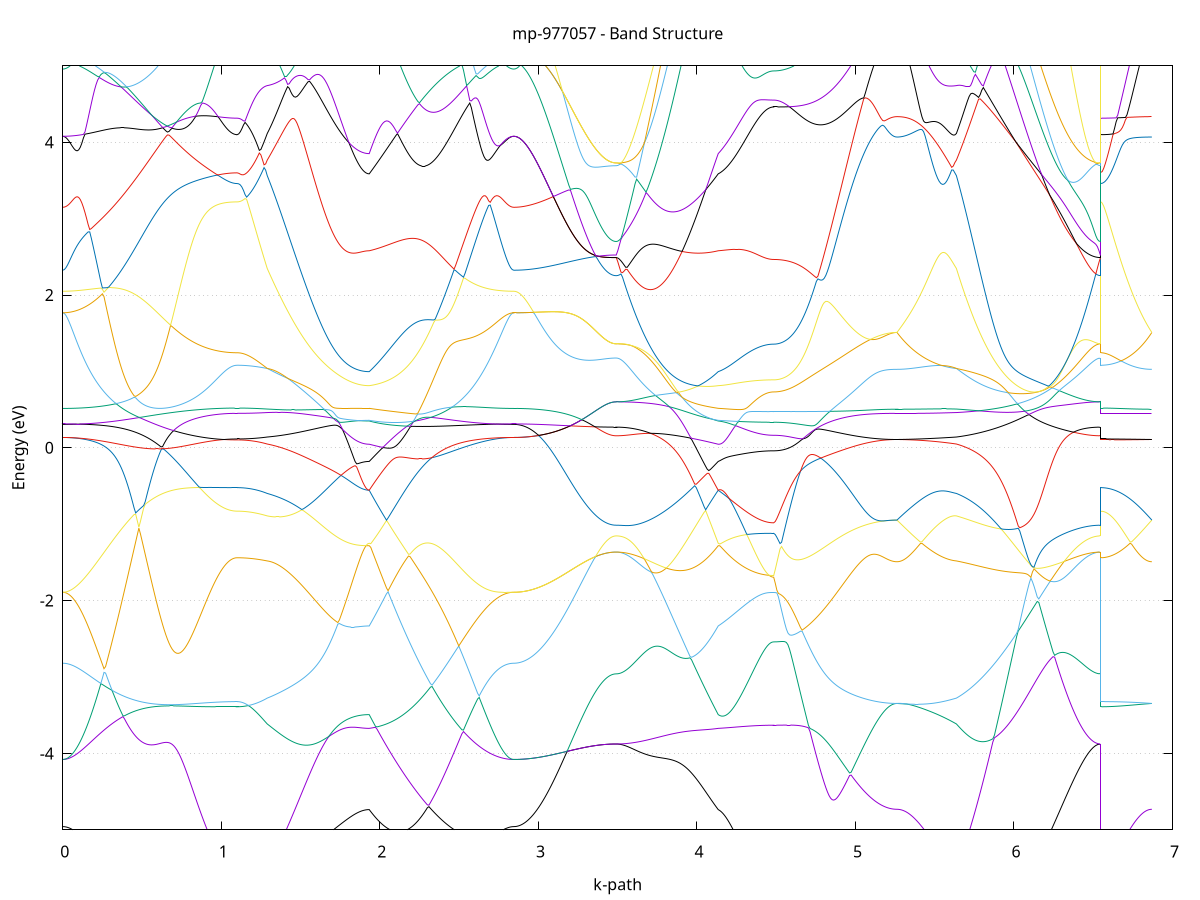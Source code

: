 set title 'mp-977057 - Band Structure'
set xlabel 'k-path'
set ylabel 'Energy (eV)'
set grid y
set yrange [-5:5]
set terminal png size 800,600
set output 'mp-977057_bands_gnuplot.png'
plot '-' using 1:2 with lines notitle, '-' using 1:2 with lines notitle, '-' using 1:2 with lines notitle, '-' using 1:2 with lines notitle, '-' using 1:2 with lines notitle, '-' using 1:2 with lines notitle, '-' using 1:2 with lines notitle, '-' using 1:2 with lines notitle, '-' using 1:2 with lines notitle, '-' using 1:2 with lines notitle, '-' using 1:2 with lines notitle, '-' using 1:2 with lines notitle, '-' using 1:2 with lines notitle, '-' using 1:2 with lines notitle, '-' using 1:2 with lines notitle, '-' using 1:2 with lines notitle, '-' using 1:2 with lines notitle, '-' using 1:2 with lines notitle, '-' using 1:2 with lines notitle, '-' using 1:2 with lines notitle, '-' using 1:2 with lines notitle, '-' using 1:2 with lines notitle, '-' using 1:2 with lines notitle, '-' using 1:2 with lines notitle, '-' using 1:2 with lines notitle, '-' using 1:2 with lines notitle, '-' using 1:2 with lines notitle, '-' using 1:2 with lines notitle, '-' using 1:2 with lines notitle, '-' using 1:2 with lines notitle, '-' using 1:2 with lines notitle, '-' using 1:2 with lines notitle, '-' using 1:2 with lines notitle, '-' using 1:2 with lines notitle, '-' using 1:2 with lines notitle, '-' using 1:2 with lines notitle, '-' using 1:2 with lines notitle, '-' using 1:2 with lines notitle, '-' using 1:2 with lines notitle, '-' using 1:2 with lines notitle, '-' using 1:2 with lines notitle, '-' using 1:2 with lines notitle, '-' using 1:2 with lines notitle, '-' using 1:2 with lines notitle, '-' using 1:2 with lines notitle, '-' using 1:2 with lines notitle, '-' using 1:2 with lines notitle, '-' using 1:2 with lines notitle, '-' using 1:2 with lines notitle, '-' using 1:2 with lines notitle, '-' using 1:2 with lines notitle, '-' using 1:2 with lines notitle, '-' using 1:2 with lines notitle, '-' using 1:2 with lines notitle, '-' using 1:2 with lines notitle, '-' using 1:2 with lines notitle, '-' using 1:2 with lines notitle, '-' using 1:2 with lines notitle, '-' using 1:2 with lines notitle, '-' using 1:2 with lines notitle, '-' using 1:2 with lines notitle, '-' using 1:2 with lines notitle, '-' using 1:2 with lines notitle, '-' using 1:2 with lines notitle
0.000000 -44.717724
0.009997 -44.717724
0.019995 -44.717724
0.029992 -44.717724
0.039989 -44.717724
0.049987 -44.717624
0.059984 -44.717624
0.069981 -44.717524
0.079978 -44.717524
0.089976 -44.717424
0.099973 -44.717424
0.109970 -44.717324
0.119968 -44.717224
0.129965 -44.717124
0.139962 -44.717024
0.149960 -44.716924
0.159957 -44.716824
0.169954 -44.716724
0.179952 -44.716624
0.189949 -44.716424
0.199946 -44.716324
0.209943 -44.716224
0.219941 -44.716024
0.229938 -44.715924
0.239935 -44.715724
0.249933 -44.715524
0.259930 -44.715424
0.269927 -44.715224
0.279925 -44.715024
0.289922 -44.714824
0.299919 -44.714624
0.309917 -44.714424
0.319914 -44.714224
0.329911 -44.714024
0.339908 -44.713824
0.349906 -44.713624
0.359903 -44.713424
0.369900 -44.713124
0.379898 -44.712924
0.389895 -44.712724
0.399892 -44.712524
0.409890 -44.712224
0.419887 -44.712024
0.429884 -44.711724
0.439882 -44.711524
0.449879 -44.711224
0.459876 -44.711024
0.469873 -44.710724
0.479871 -44.710524
0.489868 -44.710224
0.499865 -44.710024
0.509863 -44.709724
0.519860 -44.709524
0.529857 -44.709224
0.539855 -44.708924
0.549852 -44.708724
0.559849 -44.708424
0.569847 -44.708124
0.579844 -44.707924
0.589841 -44.707624
0.599838 -44.707424
0.609836 -44.707124
0.619833 -44.706824
0.629830 -44.706624
0.639828 -44.706324
0.649825 -44.706124
0.659822 -44.705824
0.669820 -44.705624
0.679817 -44.705324
0.689814 -44.705124
0.699812 -44.704924
0.709809 -44.704624
0.719806 -44.704424
0.729803 -44.704124
0.739801 -44.703924
0.749798 -44.703724
0.759795 -44.703524
0.769793 -44.703324
0.779790 -44.703024
0.789787 -44.702824
0.799785 -44.702624
0.809782 -44.702424
0.819779 -44.702224
0.829777 -44.702124
0.839774 -44.701924
0.849771 -44.701724
0.859769 -44.701524
0.869766 -44.701424
0.879763 -44.701224
0.889760 -44.701024
0.899758 -44.700924
0.909755 -44.700824
0.919752 -44.700624
0.929750 -44.700524
0.939747 -44.700424
0.949744 -44.700324
0.959742 -44.700224
0.969739 -44.700024
0.979736 -44.700024
0.989734 -44.699924
0.999731 -44.699824
1.009728 -44.699724
1.019725 -44.699724
1.029723 -44.699624
1.039720 -44.699524
1.049717 -44.699524
1.059715 -44.699524
1.069712 -44.699424
1.079709 -44.699424
1.089707 -44.699424
1.099704 -44.699424
1.099704 -44.699424
1.109699 -44.699424
1.119694 -44.699424
1.129690 -44.699424
1.139685 -44.699524
1.149680 -44.699524
1.159675 -44.699524
1.169670 -44.699624
1.179666 -44.699724
1.189661 -44.699724
1.199656 -44.699824
1.209651 -44.699924
1.219647 -44.699924
1.229642 -44.700024
1.239637 -44.700124
1.249632 -44.700224
1.259627 -44.700424
1.269623 -44.700524
1.279618 -44.700624
1.289613 -44.700724
1.289613 -44.700724
1.299510 -44.700824
1.309408 -44.700924
1.319305 -44.701024
1.329202 -44.701224
1.339099 -44.701324
1.348997 -44.701424
1.358894 -44.701524
1.368791 -44.701724
1.378689 -44.701824
1.388586 -44.702024
1.398483 -44.702124
1.408380 -44.702324
1.418278 -44.702424
1.428175 -44.702624
1.438072 -44.702824
1.447969 -44.702924
1.457867 -44.703124
1.467764 -44.703324
1.477661 -44.703424
1.487558 -44.703624
1.497456 -44.703824
1.507353 -44.704024
1.517250 -44.704224
1.527147 -44.704424
1.537045 -44.704524
1.546942 -44.704724
1.556839 -44.704924
1.566736 -44.705124
1.576634 -44.705324
1.586531 -44.705524
1.596428 -44.705624
1.606326 -44.705824
1.616223 -44.706024
1.626120 -44.706224
1.636017 -44.706324
1.645915 -44.706524
1.655812 -44.706724
1.665709 -44.706824
1.675606 -44.707024
1.685504 -44.707224
1.695401 -44.707324
1.705298 -44.707524
1.715195 -44.707624
1.725093 -44.707724
1.734990 -44.707924
1.744887 -44.708024
1.754784 -44.708124
1.764682 -44.708224
1.774579 -44.708424
1.784476 -44.708524
1.794373 -44.708624
1.804271 -44.708724
1.814168 -44.708724
1.824065 -44.708824
1.833963 -44.708924
1.843860 -44.709024
1.853757 -44.709024
1.863654 -44.709124
1.873552 -44.709124
1.883449 -44.709224
1.893346 -44.709224
1.903243 -44.709224
1.913141 -44.709324
1.923038 -44.709324
1.932935 -44.709324
1.932935 -44.709324
1.942847 -44.709224
1.952759 -44.709124
1.962671 -44.709024
1.972583 -44.709024
1.982495 -44.708924
1.992406 -44.708824
2.002318 -44.708824
2.012230 -44.708824
2.022142 -44.708724
2.032054 -44.708724
2.041966 -44.708724
2.051878 -44.708724
2.061790 -44.708724
2.071702 -44.708724
2.081614 -44.708724
2.091525 -44.708724
2.101437 -44.708724
2.111349 -44.708824
2.121261 -44.708824
2.131173 -44.708824
2.141085 -44.708924
2.150997 -44.709024
2.160909 -44.709024
2.170821 -44.709124
2.180732 -44.709224
2.190644 -44.709324
2.200556 -44.709324
2.210468 -44.709424
2.220380 -44.709524
2.230292 -44.709724
2.240204 -44.709824
2.250116 -44.709924
2.260028 -44.710024
2.269940 -44.710124
2.279851 -44.710324
2.289763 -44.710424
2.299675 -44.710624
2.309587 -44.710724
2.319499 -44.710924
2.329411 -44.711024
2.339323 -44.711224
2.349235 -44.711324
2.359147 -44.711524
2.369058 -44.711724
2.378970 -44.711924
2.388882 -44.712024
2.398794 -44.712224
2.408706 -44.712424
2.418618 -44.712624
2.428530 -44.712724
2.438442 -44.712924
2.448354 -44.713124
2.458265 -44.713324
2.468177 -44.713524
2.478089 -44.713624
2.488001 -44.713824
2.497913 -44.714024
2.507825 -44.714224
2.517737 -44.714324
2.527649 -44.714524
2.537561 -44.714724
2.547473 -44.714924
2.557384 -44.715024
2.567296 -44.715224
2.577208 -44.715424
2.587120 -44.715524
2.597032 -44.715724
2.606944 -44.715824
2.616856 -44.716024
2.626768 -44.716124
2.636680 -44.716224
2.646591 -44.716424
2.656503 -44.716524
2.666415 -44.716624
2.676327 -44.716724
2.686239 -44.716824
2.696151 -44.716924
2.706063 -44.717024
2.715975 -44.717124
2.725887 -44.717224
2.735799 -44.717324
2.745710 -44.717424
2.755622 -44.717424
2.765534 -44.717524
2.775446 -44.717624
2.785358 -44.717624
2.795270 -44.717624
2.805182 -44.717724
2.815094 -44.717724
2.825006 -44.717724
2.834917 -44.717724
2.844829 -44.717724
2.844829 -44.717724
2.854772 -44.717724
2.864715 -44.717724
2.874658 -44.717724
2.884601 -44.717724
2.894544 -44.717724
2.904487 -44.717724
2.914430 -44.717724
2.924372 -44.717724
2.934315 -44.717724
2.944258 -44.717724
2.954201 -44.717724
2.964144 -44.717724
2.974087 -44.717724
2.984030 -44.717724
2.993973 -44.717724
3.003916 -44.717724
3.013858 -44.717724
3.023801 -44.717724
3.033744 -44.717724
3.043687 -44.717724
3.053630 -44.717724
3.063573 -44.717624
3.073516 -44.717624
3.083459 -44.717624
3.093402 -44.717624
3.103344 -44.717624
3.113287 -44.717624
3.123230 -44.717624
3.133173 -44.717624
3.143116 -44.717624
3.153059 -44.717624
3.163002 -44.717624
3.172945 -44.717624
3.182888 -44.717524
3.192830 -44.717524
3.202773 -44.717524
3.212716 -44.717524
3.222659 -44.717524
3.232602 -44.717524
3.242545 -44.717524
3.252488 -44.717524
3.262431 -44.717524
3.272374 -44.717524
3.282316 -44.717524
3.292259 -44.717524
3.302202 -44.717524
3.312145 -44.717524
3.322088 -44.717524
3.332031 -44.717424
3.341974 -44.717424
3.351917 -44.717424
3.361860 -44.717424
3.371802 -44.717424
3.381745 -44.717424
3.391688 -44.717424
3.401631 -44.717424
3.411574 -44.717424
3.421517 -44.717424
3.431460 -44.717424
3.441403 -44.717424
3.451346 -44.717424
3.461288 -44.717424
3.471231 -44.717424
3.481174 -44.717424
3.491117 -44.717424
3.491117 -44.717424
3.501014 -44.717424
3.510912 -44.717424
3.520809 -44.717424
3.530706 -44.717324
3.540603 -44.717324
3.550501 -44.717324
3.560398 -44.717224
3.570295 -44.717224
3.580192 -44.717124
3.590090 -44.717024
3.599987 -44.717024
3.609884 -44.716924
3.619782 -44.716824
3.629679 -44.716724
3.639576 -44.716624
3.649473 -44.716524
3.659371 -44.716424
3.669268 -44.716324
3.679165 -44.716224
3.689062 -44.716124
3.698960 -44.715924
3.708857 -44.715824
3.718754 -44.715724
3.728651 -44.715524
3.738549 -44.715424
3.748446 -44.715224
3.758343 -44.715124
3.768240 -44.714924
3.778138 -44.714824
3.788035 -44.714624
3.797932 -44.714424
3.807829 -44.714324
3.817727 -44.714124
3.827624 -44.713924
3.837521 -44.713824
3.847419 -44.713624
3.857316 -44.713424
3.867213 -44.713224
3.877110 -44.713124
3.887008 -44.712924
3.896905 -44.712724
3.906802 -44.712524
3.916699 -44.712424
3.926597 -44.712224
3.936494 -44.712024
3.946391 -44.711824
3.956288 -44.711724
3.966186 -44.711524
3.976083 -44.711324
3.985980 -44.711224
3.995877 -44.711024
4.005775 -44.710924
4.015672 -44.710724
4.025569 -44.710624
4.035466 -44.710424
4.045364 -44.710324
4.055261 -44.710224
4.065158 -44.710024
4.075056 -44.709924
4.084953 -44.709824
4.094850 -44.709724
4.104747 -44.709624
4.114645 -44.709524
4.124542 -44.709424
4.134439 -44.709324
4.134439 -44.709324
4.144437 -44.709224
4.154435 -44.709224
4.164434 -44.709224
4.174432 -44.709124
4.184430 -44.709124
4.194428 -44.709124
4.204426 -44.709124
4.214424 -44.709024
4.224422 -44.709024
4.234421 -44.709024
4.244419 -44.708924
4.254417 -44.708924
4.264415 -44.708924
4.274413 -44.708924
4.284411 -44.708924
4.294410 -44.708824
4.304408 -44.708824
4.314406 -44.708824
4.324404 -44.708824
4.334402 -44.708824
4.344400 -44.708824
4.354398 -44.708824
4.364397 -44.708724
4.374395 -44.708724
4.384393 -44.708724
4.394391 -44.708724
4.404389 -44.708724
4.414387 -44.708724
4.424385 -44.708724
4.434384 -44.708724
4.444382 -44.708724
4.454380 -44.708724
4.464378 -44.708724
4.474376 -44.708724
4.484374 -44.708724
4.484374 -44.708724
4.494344 -44.708724
4.504313 -44.708724
4.514282 -44.708624
4.524252 -44.708624
4.534221 -44.708624
4.544190 -44.708524
4.554160 -44.708524
4.564129 -44.708424
4.574098 -44.708424
4.584068 -44.708324
4.594037 -44.708224
4.604006 -44.708124
4.613976 -44.708024
4.623945 -44.708024
4.633914 -44.707924
4.643884 -44.707724
4.653853 -44.707624
4.663822 -44.707524
4.673792 -44.707424
4.683761 -44.707224
4.693730 -44.707124
4.703700 -44.707024
4.713669 -44.706824
4.723638 -44.706724
4.733608 -44.706524
4.743577 -44.706424
4.753546 -44.706224
4.763516 -44.706024
4.773485 -44.705924
4.783454 -44.705724
4.793424 -44.705524
4.803393 -44.705324
4.813362 -44.705224
4.823332 -44.705024
4.833301 -44.704824
4.843270 -44.704624
4.853240 -44.704424
4.863209 -44.704224
4.873178 -44.704024
4.883148 -44.703924
4.893117 -44.703724
4.903086 -44.703524
4.913056 -44.703324
4.923025 -44.703124
4.932994 -44.702924
4.942964 -44.702824
4.952933 -44.702624
4.962902 -44.702424
4.972872 -44.702224
4.982841 -44.702124
4.992810 -44.701924
5.002780 -44.701724
5.012749 -44.701624
5.022718 -44.701424
5.032688 -44.701324
5.042657 -44.701124
5.052626 -44.701024
5.062596 -44.700824
5.072565 -44.700724
5.082534 -44.700624
5.092504 -44.700524
5.102473 -44.700324
5.112442 -44.700224
5.122412 -44.700124
5.132381 -44.700024
5.142350 -44.699924
5.152320 -44.699924
5.162289 -44.699824
5.172259 -44.699724
5.182228 -44.699724
5.192197 -44.699624
5.202166 -44.699524
5.212136 -44.699524
5.222105 -44.699524
5.232075 -44.699424
5.242044 -44.699424
5.252013 -44.699424
5.261983 -44.699424
5.261983 -44.699424
5.271846 -44.699424
5.281710 -44.699424
5.291573 -44.699424
5.301437 -44.699424
5.311300 -44.699424
5.321164 -44.699424
5.331028 -44.699524
5.340891 -44.699524
5.350755 -44.699524
5.360618 -44.699524
5.370482 -44.699524
5.380346 -44.699524
5.390209 -44.699624
5.400073 -44.699624
5.409936 -44.699624
5.419800 -44.699724
5.429664 -44.699724
5.439527 -44.699724
5.449391 -44.699824
5.459254 -44.699824
5.469118 -44.699824
5.478982 -44.699924
5.488845 -44.699924
5.498709 -44.699924
5.508572 -44.700024
5.518436 -44.700024
5.528300 -44.700124
5.538163 -44.700124
5.548027 -44.700224
5.557890 -44.700224
5.567754 -44.700324
5.577618 -44.700424
5.587481 -44.700424
5.597345 -44.700524
5.607208 -44.700524
5.617072 -44.700624
5.626936 -44.700724
5.636799 -44.700724
5.636799 -44.700724
5.646797 -44.700924
5.656795 -44.701024
5.666792 -44.701224
5.676790 -44.701324
5.686788 -44.701524
5.696786 -44.701724
5.706783 -44.701824
5.716781 -44.702024
5.726779 -44.702224
5.736777 -44.702424
5.746774 -44.702624
5.756772 -44.702824
5.766770 -44.703024
5.776768 -44.703224
5.786765 -44.703424
5.796763 -44.703624
5.806761 -44.703824
5.816759 -44.704124
5.826756 -44.704324
5.836754 -44.704524
5.846752 -44.704824
5.856749 -44.705024
5.866747 -44.705224
5.876745 -44.705524
5.886743 -44.705724
5.896740 -44.706024
5.906738 -44.706224
5.916736 -44.706524
5.926734 -44.706724
5.936731 -44.707024
5.946729 -44.707224
5.956727 -44.707524
5.966725 -44.707724
5.976722 -44.708024
5.986720 -44.708224
5.996718 -44.708524
6.006716 -44.708824
6.016713 -44.709024
6.026711 -44.709324
6.036709 -44.709524
6.046707 -44.709824
6.056704 -44.710024
6.066702 -44.710324
6.076700 -44.710524
6.086698 -44.710824
6.096695 -44.711024
6.106693 -44.711324
6.116691 -44.711524
6.126689 -44.711824
6.136686 -44.712024
6.146684 -44.712224
6.156682 -44.712524
6.166680 -44.712724
6.176677 -44.712924
6.186675 -44.713124
6.196673 -44.713324
6.206671 -44.713524
6.216668 -44.713824
6.226666 -44.714024
6.236664 -44.714224
6.246661 -44.714424
6.256659 -44.714524
6.266657 -44.714724
6.276655 -44.714924
6.286652 -44.715124
6.296650 -44.715224
6.306648 -44.715424
6.316646 -44.715624
6.326643 -44.715724
6.336641 -44.715924
6.346639 -44.716024
6.356637 -44.716124
6.366634 -44.716324
6.376632 -44.716424
6.386630 -44.716524
6.396628 -44.716624
6.406625 -44.716724
6.416623 -44.716824
6.426621 -44.716924
6.436619 -44.717024
6.446616 -44.717024
6.456614 -44.717124
6.466612 -44.717224
6.476610 -44.717224
6.486607 -44.717324
6.496605 -44.717324
6.506603 -44.717324
6.516601 -44.717424
6.526598 -44.717424
6.536596 -44.717424
6.546594 -44.717424
6.546594 -44.699424
6.556386 -44.699424
6.566178 -44.699424
6.575970 -44.699424
6.585763 -44.699424
6.595555 -44.699424
6.605347 -44.699424
6.615139 -44.699424
6.624932 -44.699424
6.634724 -44.699424
6.644516 -44.699424
6.654308 -44.699424
6.664101 -44.699424
6.673893 -44.699424
6.683685 -44.699424
6.693477 -44.699424
6.703270 -44.699424
6.713062 -44.699424
6.722854 -44.699424
6.732646 -44.699424
6.742439 -44.699424
6.752231 -44.699424
6.762023 -44.699424
6.771815 -44.699424
6.781608 -44.699424
6.791400 -44.699424
6.801192 -44.699424
6.810984 -44.699424
6.820776 -44.699424
6.830569 -44.699424
6.840361 -44.699424
6.850153 -44.699424
6.859945 -44.699424
6.869738 -44.699424
e
0.000000 -19.115424
0.009997 -19.115424
0.019995 -19.115324
0.029992 -19.115224
0.039989 -19.115124
0.049987 -19.114924
0.059984 -19.114624
0.069981 -19.114424
0.079978 -19.114124
0.089976 -19.113724
0.099973 -19.113324
0.109970 -19.112924
0.119968 -19.112424
0.129965 -19.111924
0.139962 -19.111324
0.149960 -19.110824
0.159957 -19.110124
0.169954 -19.109524
0.179952 -19.108824
0.189949 -19.108024
0.199946 -19.107324
0.209943 -19.106524
0.219941 -19.109324
0.229938 -19.115224
0.239935 -19.121224
0.249933 -19.127424
0.259930 -19.133724
0.269927 -19.140224
0.279925 -19.146724
0.289922 -19.153324
0.299919 -19.160024
0.309917 -19.166724
0.319914 -19.173524
0.329911 -19.180324
0.339908 -19.187224
0.349906 -19.194124
0.359903 -19.201024
0.369900 -19.207924
0.379898 -19.214824
0.389895 -19.221624
0.399892 -19.228424
0.409890 -19.235224
0.419887 -19.242024
0.429884 -19.248624
0.439882 -19.255224
0.449879 -19.261824
0.459876 -19.268224
0.469873 -19.274624
0.479871 -19.280924
0.489868 -19.287124
0.499865 -19.293124
0.509863 -19.299124
0.519860 -19.304924
0.529857 -19.310724
0.539855 -19.316324
0.549852 -19.321824
0.559849 -19.327124
0.569847 -19.332324
0.579844 -19.337424
0.589841 -19.342324
0.599838 -19.347124
0.609836 -19.351724
0.619833 -19.356324
0.629830 -19.360624
0.639828 -19.364824
0.649825 -19.368924
0.659822 -19.372824
0.669820 -19.376624
0.679817 -19.380324
0.689814 -19.383824
0.699812 -19.387124
0.709809 -19.390424
0.719806 -19.393424
0.729803 -19.396424
0.739801 -19.399224
0.749798 -19.401924
0.759795 -19.404424
0.769793 -19.406824
0.779790 -19.409224
0.789787 -19.411324
0.799785 -19.413424
0.809782 -19.415324
0.819779 -19.417224
0.829777 -19.418924
0.839774 -19.420524
0.849771 -19.422124
0.859769 -19.423524
0.869766 -19.424824
0.879763 -19.426124
0.889760 -19.427324
0.899758 -19.428324
0.909755 -19.429424
0.919752 -19.430324
0.929750 -19.431124
0.939747 -19.431924
0.949744 -19.432724
0.959742 -19.433324
0.969739 -19.433924
0.979736 -19.434524
0.989734 -19.435024
0.999731 -19.435424
1.009728 -19.435824
1.019725 -19.436124
1.029723 -19.436424
1.039720 -19.436724
1.049717 -19.436924
1.059715 -19.437124
1.069712 -19.437224
1.079709 -19.437324
1.089707 -19.437424
1.099704 -19.437424
1.099704 -19.437424
1.109699 -19.437324
1.119694 -19.437124
1.129690 -19.436724
1.139685 -19.436224
1.149680 -19.435524
1.159675 -19.434624
1.169670 -19.433624
1.179666 -19.432524
1.189661 -19.431224
1.199656 -19.429824
1.209651 -19.428224
1.219647 -19.426424
1.229642 -19.424624
1.239637 -19.422524
1.249632 -19.420424
1.259627 -19.418124
1.269623 -19.415624
1.279618 -19.413024
1.289613 -19.410324
1.289613 -19.410324
1.299510 -19.409024
1.309408 -19.409224
1.319305 -19.410424
1.329202 -19.412224
1.339099 -19.414324
1.348997 -19.416724
1.358894 -19.419324
1.368791 -19.422124
1.378689 -19.424924
1.388586 -19.427924
1.398483 -19.431024
1.408380 -19.434224
1.418278 -19.437424
1.428175 -19.440724
1.438072 -19.444124
1.447969 -19.447524
1.457867 -19.451024
1.467764 -19.454624
1.477661 -19.458124
1.487558 -19.461724
1.497456 -19.465424
1.507353 -19.469024
1.517250 -19.472724
1.527147 -19.476324
1.537045 -19.480024
1.546942 -19.483724
1.556839 -19.487324
1.566736 -19.491024
1.576634 -19.494624
1.586531 -19.498224
1.596428 -19.501824
1.606326 -19.505324
1.616223 -19.508824
1.626120 -19.512224
1.636017 -19.515624
1.645915 -19.518924
1.655812 -19.522224
1.665709 -19.525424
1.675606 -19.528524
1.685504 -19.531524
1.695401 -19.534524
1.705298 -19.537424
1.715195 -19.540124
1.725093 -19.542824
1.734990 -19.545424
1.744887 -19.547924
1.754784 -19.550324
1.764682 -19.552524
1.774579 -19.554724
1.784476 -19.556724
1.794373 -19.558724
1.804271 -19.560524
1.814168 -19.562124
1.824065 -19.563724
1.833963 -19.565124
1.843860 -19.566424
1.853757 -19.567624
1.863654 -19.568624
1.873552 -19.569524
1.883449 -19.570324
1.893346 -19.570924
1.903243 -19.571424
1.913141 -19.571724
1.923038 -19.571924
1.932935 -19.572024
1.932935 -19.572024
1.942847 -19.577224
1.952759 -19.582024
1.962671 -19.586424
1.972583 -19.590424
1.982495 -19.594124
1.992406 -19.597424
2.002318 -19.600224
2.012230 -19.602724
2.022142 -19.604824
2.032054 -19.606524
2.041966 -19.607924
2.051878 -19.608824
2.061790 -19.609324
2.071702 -19.609424
2.081614 -19.609024
2.091525 -19.608324
2.101437 -19.607224
2.111349 -19.605724
2.121261 -19.603824
2.131173 -19.601524
2.141085 -19.598824
2.150997 -19.595724
2.160909 -19.592224
2.170821 -19.588324
2.180732 -19.584024
2.190644 -19.579424
2.200556 -19.574424
2.210468 -19.569024
2.220380 -19.563324
2.230292 -19.557224
2.240204 -19.550724
2.250116 -19.544024
2.260028 -19.536824
2.269940 -19.529424
2.279851 -19.521724
2.289763 -19.513624
2.299675 -19.505324
2.309587 -19.496624
2.319499 -19.487724
2.329411 -19.478624
2.339323 -19.469124
2.349235 -19.459524
2.359147 -19.449624
2.369058 -19.439524
2.378970 -19.429224
2.388882 -19.418724
2.398794 -19.408124
2.408706 -19.397324
2.418618 -19.386324
2.428530 -19.375324
2.438442 -19.364124
2.448354 -19.352824
2.458265 -19.341524
2.468177 -19.330124
2.478089 -19.318624
2.488001 -19.307224
2.497913 -19.295724
2.507825 -19.284224
2.517737 -19.272824
2.527649 -19.261424
2.537561 -19.250124
2.547473 -19.238924
2.557384 -19.227824
2.567296 -19.216924
2.577208 -19.206124
2.587120 -19.195424
2.597032 -19.185024
2.606944 -19.174824
2.616856 -19.164824
2.626768 -19.155024
2.636680 -19.145524
2.646591 -19.136324
2.656503 -19.127524
2.666415 -19.118924
2.676327 -19.110724
2.686239 -19.110424
2.696151 -19.110924
2.706063 -19.111524
2.715975 -19.112024
2.725887 -19.112524
2.735799 -19.113024
2.745710 -19.113424
2.755622 -19.113824
2.765534 -19.114124
2.775446 -19.114424
2.785358 -19.114724
2.795270 -19.114924
2.805182 -19.115124
2.815094 -19.115224
2.825006 -19.115324
2.834917 -19.115424
2.844829 -19.115424
2.844829 -19.115424
2.854772 -19.115524
2.864715 -19.115924
2.874658 -19.116424
2.884601 -19.117324
2.894544 -19.118324
2.904487 -19.119524
2.914430 -19.121024
2.924372 -19.122724
2.934315 -19.124624
2.944258 -19.126724
2.954201 -19.129024
2.964144 -19.131524
2.974087 -19.134224
2.984030 -19.137124
2.993973 -19.140124
3.003916 -19.143324
3.013858 -19.146724
3.023801 -19.150224
3.033744 -19.153824
3.043687 -19.157624
3.053630 -19.161524
3.063573 -19.165424
3.073516 -19.169524
3.083459 -19.173724
3.093402 -19.177924
3.103344 -19.182224
3.113287 -19.186524
3.123230 -19.190924
3.133173 -19.195424
3.143116 -19.199824
3.153059 -19.204224
3.163002 -19.208724
3.172945 -19.213124
3.182888 -19.217524
3.192830 -19.221924
3.202773 -19.226324
3.212716 -19.230624
3.222659 -19.234824
3.232602 -19.239024
3.242545 -19.243124
3.252488 -19.247124
3.262431 -19.251024
3.272374 -19.254824
3.282316 -19.258424
3.292259 -19.262024
3.302202 -19.265424
3.312145 -19.268824
3.322088 -19.271924
3.332031 -19.274924
3.341974 -19.277824
3.351917 -19.280524
3.361860 -19.283124
3.371802 -19.285424
3.381745 -19.287624
3.391688 -19.289724
3.401631 -19.291524
3.411574 -19.293224
3.421517 -19.294624
3.431460 -19.295924
3.441403 -19.297024
3.451346 -19.297924
3.461288 -19.298624
3.471231 -19.299124
3.481174 -19.299424
3.491117 -19.299524
3.491117 -19.299524
3.501014 -19.299424
3.510912 -19.299324
3.520809 -19.299024
3.530706 -19.298624
3.540603 -19.298024
3.550501 -19.297424
3.560398 -19.296624
3.570295 -19.295824
3.580192 -19.294824
3.590090 -19.293724
3.599987 -19.292524
3.609884 -19.291224
3.619782 -19.289824
3.629679 -19.288224
3.639576 -19.286624
3.649473 -19.284924
3.659371 -19.283024
3.669268 -19.281124
3.679165 -19.279124
3.689062 -19.277024
3.698960 -19.274824
3.708857 -19.272524
3.718754 -19.270124
3.728651 -19.267624
3.738549 -19.265124
3.748446 -19.262424
3.758343 -19.259824
3.768240 -19.257024
3.778138 -19.254124
3.788035 -19.251324
3.797932 -19.251224
3.807829 -19.262124
3.817727 -19.273224
3.827624 -19.284324
3.837521 -19.295424
3.847419 -19.306624
3.857316 -19.317824
3.867213 -19.329024
3.877110 -19.340124
3.887008 -19.351224
3.896905 -19.362324
3.906802 -19.373324
3.916699 -19.384224
3.926597 -19.395024
3.936494 -19.405624
3.946391 -19.416124
3.956288 -19.426524
3.966186 -19.436724
3.976083 -19.446724
3.985980 -19.456524
3.995877 -19.466124
4.005775 -19.475524
4.015672 -19.484624
4.025569 -19.493524
4.035466 -19.502224
4.045364 -19.510524
4.055261 -19.518624
4.065158 -19.526424
4.075056 -19.533924
4.084953 -19.541124
4.094850 -19.547924
4.104747 -19.554524
4.114645 -19.560724
4.124542 -19.566524
4.134439 -19.572024
4.134439 -19.572024
4.144437 -19.574124
4.154435 -19.576124
4.164434 -19.578024
4.174432 -19.579924
4.184430 -19.581824
4.194428 -19.583624
4.204426 -19.585424
4.214424 -19.587224
4.224422 -19.588824
4.234421 -19.590524
4.244419 -19.592124
4.254417 -19.593624
4.264415 -19.595124
4.274413 -19.596524
4.284411 -19.597924
4.294410 -19.599224
4.304408 -19.600524
4.314406 -19.601724
4.324404 -19.602824
4.334402 -19.603924
4.344400 -19.604924
4.354398 -19.605824
4.364397 -19.606724
4.374395 -19.607524
4.384393 -19.608224
4.394391 -19.608924
4.404389 -19.609524
4.414387 -19.610124
4.424385 -19.610524
4.434384 -19.610924
4.444382 -19.611324
4.454380 -19.611524
4.464378 -19.611724
4.474376 -19.611824
4.484374 -19.611824
4.484374 -19.611824
4.494344 -19.611824
4.504313 -19.611524
4.514282 -19.611224
4.524252 -19.610724
4.534221 -19.610024
4.544190 -19.609224
4.554160 -19.608224
4.564129 -19.607124
4.574098 -19.605924
4.584068 -19.604524
4.594037 -19.603024
4.604006 -19.601424
4.613976 -19.599624
4.623945 -19.597724
4.633914 -19.595624
4.643884 -19.593524
4.653853 -19.591224
4.663822 -19.588824
4.673792 -19.586224
4.683761 -19.583624
4.693730 -19.580924
4.703700 -19.578024
4.713669 -19.575124
4.723638 -19.572024
4.733608 -19.568924
4.743577 -19.565724
4.753546 -19.562424
4.763516 -19.559024
4.773485 -19.555524
4.783454 -19.552024
4.793424 -19.548424
4.803393 -19.544824
4.813362 -19.541124
4.823332 -19.537424
4.833301 -19.533624
4.843270 -19.529824
4.853240 -19.526024
4.863209 -19.522124
4.873178 -19.518324
4.883148 -19.514424
4.893117 -19.510524
4.903086 -19.506624
4.913056 -19.502824
4.923025 -19.498924
4.932994 -19.495124
4.942964 -19.491324
4.952933 -19.487524
4.962902 -19.483824
4.972872 -19.480124
4.982841 -19.476524
4.992810 -19.473024
5.002780 -19.469524
5.012749 -19.466124
5.022718 -19.462724
5.032688 -19.459524
5.042657 -19.456324
5.052626 -19.453324
5.062596 -19.450324
5.072565 -19.447524
5.082534 -19.444724
5.092504 -19.442124
5.102473 -19.439624
5.112442 -19.437224
5.122412 -19.435024
5.132381 -19.432924
5.142350 -19.430924
5.152320 -19.429124
5.162289 -19.427424
5.172259 -19.425924
5.182228 -19.424524
5.192197 -19.423324
5.202166 -19.422324
5.212136 -19.421424
5.222105 -19.420624
5.232075 -19.420024
5.242044 -19.419624
5.252013 -19.419424
5.261983 -19.419324
5.261983 -19.419324
5.271846 -19.420024
5.281710 -19.420724
5.291573 -19.421424
5.301437 -19.422024
5.311300 -19.422624
5.321164 -19.423124
5.331028 -19.423624
5.340891 -19.424024
5.350755 -19.424424
5.360618 -19.424724
5.370482 -19.425024
5.380346 -19.425224
5.390209 -19.425424
5.400073 -19.425524
5.409936 -19.425624
5.419800 -19.425624
5.429664 -19.425624
5.439527 -19.425524
5.449391 -19.425324
5.459254 -19.425124
5.469118 -19.424824
5.478982 -19.424424
5.488845 -19.424024
5.498709 -19.423624
5.508572 -19.423024
5.518436 -19.422424
5.528300 -19.421824
5.538163 -19.421124
5.548027 -19.420324
5.557890 -19.419424
5.567754 -19.418524
5.577618 -19.417524
5.587481 -19.416524
5.597345 -19.415424
5.607208 -19.414224
5.617072 -19.413024
5.626936 -19.411724
5.636799 -19.410324
5.636799 -19.410324
5.646797 -19.407424
5.656795 -19.404524
5.666792 -19.401324
5.676790 -19.398124
5.686788 -19.394724
5.696786 -19.391224
5.706783 -19.387624
5.716781 -19.385624
5.726779 -19.384124
5.736777 -19.382524
5.746774 -19.380824
5.756772 -19.379024
5.766770 -19.377124
5.776768 -19.375124
5.786765 -19.372924
5.796763 -19.370724
5.806761 -19.368324
5.816759 -19.365824
5.826756 -19.363224
5.836754 -19.360524
5.846752 -19.357724
5.856749 -19.354724
5.866747 -19.351624
5.876745 -19.348324
5.886743 -19.345024
5.896740 -19.341424
5.906738 -19.337824
5.916736 -19.334024
5.926734 -19.330124
5.936731 -19.326124
5.946729 -19.322024
5.956727 -19.317724
5.966725 -19.313224
5.976722 -19.308724
5.986720 -19.304024
5.996718 -19.299224
6.006716 -19.294324
6.016713 -19.289324
6.026711 -19.284224
6.036709 -19.278924
6.046707 -19.273624
6.056704 -19.268224
6.066702 -19.262624
6.076700 -19.257024
6.086698 -19.251324
6.096695 -19.245524
6.106693 -19.239724
6.116691 -19.233824
6.126689 -19.227824
6.136686 -19.221824
6.146684 -19.215824
6.156682 -19.218924
6.166680 -19.222524
6.176677 -19.226124
6.186675 -19.229624
6.196673 -19.233024
6.206671 -19.236424
6.216668 -19.239824
6.226666 -19.243124
6.236664 -19.246324
6.246661 -19.249424
6.256659 -19.252524
6.266657 -19.255524
6.276655 -19.258424
6.286652 -19.261224
6.296650 -19.263924
6.306648 -19.266624
6.316646 -19.269224
6.326643 -19.271724
6.336641 -19.274024
6.346639 -19.276324
6.356637 -19.278524
6.366634 -19.280624
6.376632 -19.282624
6.386630 -19.284524
6.396628 -19.286324
6.406625 -19.288024
6.416623 -19.289524
6.426621 -19.291024
6.436619 -19.292324
6.446616 -19.293624
6.456614 -19.294724
6.466612 -19.295724
6.476610 -19.296624
6.486607 -19.297324
6.496605 -19.298024
6.506603 -19.298524
6.516601 -19.299024
6.526598 -19.299324
6.536596 -19.299424
6.546594 -19.299524
6.546594 -19.437424
6.556386 -19.437424
6.566178 -19.437324
6.575970 -19.437224
6.585763 -19.437124
6.595555 -19.436924
6.605347 -19.436724
6.615139 -19.436424
6.624932 -19.436124
6.634724 -19.435824
6.644516 -19.435424
6.654308 -19.435024
6.664101 -19.434524
6.673893 -19.434024
6.683685 -19.433524
6.693477 -19.433024
6.703270 -19.432424
6.713062 -19.431824
6.722854 -19.431224
6.732646 -19.430524
6.742439 -19.429824
6.752231 -19.429124
6.762023 -19.428424
6.771815 -19.427624
6.781608 -19.426824
6.791400 -19.426024
6.801192 -19.425224
6.810984 -19.424424
6.820776 -19.423624
6.830569 -19.422724
6.840361 -19.421924
6.850153 -19.421024
6.859945 -19.420224
6.869738 -19.419324
e
0.000000 -19.038424
0.009997 -19.038624
0.019995 -19.039124
0.029992 -19.039924
0.039989 -19.041024
0.049987 -19.042524
0.059984 -19.044224
0.069981 -19.046324
0.079978 -19.048624
0.089976 -19.051324
0.099973 -19.054324
0.109970 -19.057524
0.119968 -19.061024
0.129965 -19.064824
0.139962 -19.068924
0.149960 -19.073224
0.159957 -19.077724
0.169954 -19.082524
0.179952 -19.087424
0.189949 -19.092624
0.199946 -19.098024
0.209943 -19.103624
0.219941 -19.105624
0.229938 -19.104824
0.239935 -19.103924
0.249933 -19.102924
0.259930 -19.102024
0.269927 -19.101024
0.279925 -19.100024
0.289922 -19.099024
0.299919 -19.102724
0.309917 -19.106824
0.319914 -19.110924
0.329911 -19.115124
0.339908 -19.119424
0.349906 -19.123824
0.359903 -19.128324
0.369900 -19.132824
0.379898 -19.137424
0.389895 -19.142124
0.399892 -19.146924
0.409890 -19.151724
0.419887 -19.156524
0.429884 -19.161424
0.439882 -19.166424
0.449879 -19.171424
0.459876 -19.176424
0.469873 -19.181524
0.479871 -19.186524
0.489868 -19.191724
0.499865 -19.196824
0.509863 -19.202024
0.519860 -19.207124
0.529857 -19.212324
0.539855 -19.217524
0.549852 -19.222624
0.559849 -19.227824
0.569847 -19.233024
0.579844 -19.238124
0.589841 -19.243324
0.599838 -19.248424
0.609836 -19.253524
0.619833 -19.258524
0.629830 -19.263524
0.639828 -19.268524
0.649825 -19.273524
0.659822 -19.278424
0.669820 -19.283224
0.679817 -19.288024
0.689814 -19.292724
0.699812 -19.297424
0.709809 -19.302024
0.719806 -19.306624
0.729803 -19.311024
0.739801 -19.315424
0.749798 -19.319824
0.759795 -19.324024
0.769793 -19.328124
0.779790 -19.332224
0.789787 -19.336224
0.799785 -19.340124
0.809782 -19.343824
0.819779 -19.347524
0.829777 -19.351124
0.839774 -19.354624
0.849771 -19.357924
0.859769 -19.361224
0.869766 -19.364324
0.879763 -19.367324
0.889760 -19.370224
0.899758 -19.373024
0.909755 -19.375724
0.919752 -19.378224
0.929750 -19.380724
0.939747 -19.382924
0.949744 -19.385124
0.959742 -19.387124
0.969739 -19.389024
0.979736 -19.390724
0.989734 -19.392424
0.999731 -19.393924
1.009728 -19.395224
1.019725 -19.396424
1.029723 -19.397524
1.039720 -19.398424
1.049717 -19.399224
1.059715 -19.399824
1.069712 -19.400324
1.079709 -19.400724
1.089707 -19.400924
1.099704 -19.401024
1.099704 -19.401024
1.109699 -19.401024
1.119694 -19.400924
1.129690 -19.400824
1.139685 -19.400724
1.149680 -19.400624
1.159675 -19.400424
1.169670 -19.400224
1.179666 -19.400024
1.189661 -19.399724
1.199656 -19.399424
1.209651 -19.399024
1.219647 -19.398624
1.229642 -19.398224
1.239637 -19.397724
1.249632 -19.397224
1.259627 -19.396624
1.269623 -19.395924
1.279618 -19.395224
1.289613 -19.394424
1.289613 -19.394424
1.299510 -19.393124
1.309408 -19.390224
1.319305 -19.386024
1.329202 -19.381124
1.339099 -19.375724
1.348997 -19.369824
1.358894 -19.363724
1.368791 -19.357224
1.378689 -19.350424
1.388586 -19.343424
1.398483 -19.336124
1.408380 -19.328724
1.418278 -19.321024
1.428175 -19.313124
1.438072 -19.305024
1.447969 -19.296824
1.457867 -19.288424
1.467764 -19.279824
1.477661 -19.271124
1.487558 -19.262324
1.497456 -19.253424
1.507353 -19.244424
1.517250 -19.235324
1.527147 -19.226224
1.537045 -19.217024
1.546942 -19.207724
1.556839 -19.198524
1.566736 -19.189224
1.576634 -19.180024
1.586531 -19.170724
1.596428 -19.161524
1.606326 -19.152424
1.616223 -19.143324
1.626120 -19.134324
1.636017 -19.125424
1.645915 -19.116624
1.655812 -19.110924
1.665709 -19.112624
1.675606 -19.114324
1.685504 -19.115924
1.695401 -19.117524
1.705298 -19.119124
1.715195 -19.120624
1.725093 -19.122024
1.734990 -19.123424
1.744887 -19.124824
1.754784 -19.126024
1.764682 -19.127324
1.774579 -19.128424
1.784476 -19.129524
1.794373 -19.130624
1.804271 -19.131524
1.814168 -19.132524
1.824065 -19.133324
1.833963 -19.134124
1.843860 -19.134824
1.853757 -19.135424
1.863654 -19.136024
1.873552 -19.136424
1.883449 -19.136824
1.893346 -19.137224
1.903243 -19.137424
1.913141 -19.137624
1.923038 -19.137724
1.932935 -19.137824
1.932935 -19.137824
1.942847 -19.135024
1.952759 -19.132324
1.962671 -19.129624
1.972583 -19.127024
1.982495 -19.124524
1.992406 -19.122024
2.002318 -19.119724
2.012230 -19.117424
2.022142 -19.115124
2.032054 -19.113024
2.041966 -19.110924
2.051878 -19.109024
2.061790 -19.107124
2.071702 -19.105224
2.081614 -19.103524
2.091525 -19.101924
2.101437 -19.100324
2.111349 -19.098824
2.121261 -19.097424
2.131173 -19.096124
2.141085 -19.094924
2.150997 -19.093724
2.160909 -19.092724
2.170821 -19.091724
2.180732 -19.090824
2.190644 -19.090024
2.200556 -19.089324
2.210468 -19.088624
2.220380 -19.088024
2.230292 -19.087524
2.240204 -19.087124
2.250116 -19.086824
2.260028 -19.086524
2.269940 -19.086324
2.279851 -19.086224
2.289763 -19.086124
2.299675 -19.086124
2.309587 -19.086124
2.319499 -19.086324
2.329411 -19.086424
2.339323 -19.086724
2.349235 -19.086924
2.359147 -19.087324
2.369058 -19.087724
2.378970 -19.088124
2.388882 -19.088624
2.398794 -19.089124
2.408706 -19.089724
2.418618 -19.090224
2.428530 -19.090924
2.438442 -19.091524
2.448354 -19.092224
2.458265 -19.092924
2.468177 -19.093624
2.478089 -19.094424
2.488001 -19.095224
2.497913 -19.096024
2.507825 -19.096724
2.517737 -19.097624
2.527649 -19.098424
2.537561 -19.099224
2.547473 -19.100024
2.557384 -19.100824
2.567296 -19.101624
2.577208 -19.102424
2.587120 -19.103224
2.597032 -19.104024
2.606944 -19.104824
2.616856 -19.105624
2.626768 -19.106324
2.636680 -19.107124
2.646591 -19.107824
2.656503 -19.108524
2.666415 -19.109124
2.676327 -19.109824
2.686239 -19.102924
2.696151 -19.095424
2.706063 -19.088424
2.715975 -19.081724
2.725887 -19.075524
2.735799 -19.069724
2.745710 -19.064424
2.755622 -19.059524
2.765534 -19.055224
2.775446 -19.051324
2.785358 -19.047924
2.795270 -19.045024
2.805182 -19.042724
2.815094 -19.040824
2.825006 -19.039524
2.834917 -19.038724
2.844829 -19.038424
2.844829 -19.038424
2.854772 -19.038424
2.864715 -19.038524
2.874658 -19.038524
2.884601 -19.038524
2.894544 -19.038624
2.904487 -19.038724
2.914430 -19.038724
2.924372 -19.038824
2.934315 -19.038924
2.944258 -19.039024
2.954201 -19.039124
2.964144 -19.039324
2.974087 -19.039424
2.984030 -19.039524
2.993973 -19.039724
3.003916 -19.039924
3.013858 -19.040024
3.023801 -19.040224
3.033744 -19.040424
3.043687 -19.040624
3.053630 -19.040824
3.063573 -19.041024
3.073516 -19.041224
3.083459 -19.041424
3.093402 -19.041724
3.103344 -19.041924
3.113287 -19.042124
3.123230 -19.042424
3.133173 -19.042624
3.143116 -19.042824
3.153059 -19.043124
3.163002 -19.043324
3.172945 -19.043624
3.182888 -19.043824
3.192830 -19.044024
3.202773 -19.044324
3.212716 -19.044524
3.222659 -19.044824
3.232602 -19.045024
3.242545 -19.045224
3.252488 -19.045424
3.262431 -19.045724
3.272374 -19.045924
3.282316 -19.046124
3.292259 -19.046324
3.302202 -19.046524
3.312145 -19.046724
3.322088 -19.046824
3.332031 -19.047024
3.341974 -19.047224
3.351917 -19.047324
3.361860 -19.047524
3.371802 -19.047624
3.381745 -19.047724
3.391688 -19.047924
3.401631 -19.048024
3.411574 -19.048124
3.421517 -19.048224
3.431460 -19.048224
3.441403 -19.048324
3.451346 -19.048324
3.461288 -19.048424
3.471231 -19.048424
3.481174 -19.048424
3.491117 -19.048424
3.491117 -19.048424
3.501014 -19.048724
3.510912 -19.049424
3.520809 -19.050724
3.530706 -19.052424
3.540603 -19.054724
3.550501 -19.057424
3.560398 -19.060624
3.570295 -19.064324
3.580192 -19.068424
3.590090 -19.073024
3.599987 -19.078124
3.609884 -19.083624
3.619782 -19.089524
3.629679 -19.095824
3.639576 -19.102524
3.649473 -19.109624
3.659371 -19.117124
3.669268 -19.124924
3.679165 -19.133124
3.689062 -19.141624
3.698960 -19.150424
3.708857 -19.159524
3.718754 -19.168824
3.728651 -19.178424
3.738549 -19.188324
3.748446 -19.198324
3.758343 -19.208624
3.768240 -19.219024
3.778138 -19.229624
3.788035 -19.240324
3.797932 -19.248324
3.807829 -19.245324
3.817727 -19.242224
3.827624 -19.239124
3.837521 -19.235924
3.847419 -19.232724
3.857316 -19.229524
3.867213 -19.226224
3.877110 -19.222924
3.887008 -19.219524
3.896905 -19.216124
3.906802 -19.212824
3.916699 -19.209324
3.926597 -19.205924
3.936494 -19.202524
3.946391 -19.199124
3.956288 -19.195624
3.966186 -19.192224
3.976083 -19.188824
3.985980 -19.185424
3.995877 -19.182024
4.005775 -19.178624
4.015672 -19.175224
4.025569 -19.171924
4.035466 -19.168624
4.045364 -19.165324
4.055261 -19.162124
4.065158 -19.158924
4.075056 -19.155724
4.084953 -19.152624
4.094850 -19.149524
4.104747 -19.146524
4.114645 -19.143524
4.124542 -19.140624
4.134439 -19.137824
4.134439 -19.137824
4.144437 -19.136724
4.154435 -19.135524
4.164434 -19.134324
4.174432 -19.133024
4.184430 -19.131724
4.194428 -19.130424
4.204426 -19.129124
4.214424 -19.127724
4.224422 -19.126324
4.234421 -19.125024
4.244419 -19.123624
4.254417 -19.122224
4.264415 -19.120824
4.274413 -19.119524
4.284411 -19.118124
4.294410 -19.116824
4.304408 -19.115524
4.314406 -19.114324
4.324404 -19.113124
4.334402 -19.111924
4.344400 -19.110824
4.354398 -19.109724
4.364397 -19.108724
4.374395 -19.107824
4.384393 -19.106924
4.394391 -19.106124
4.404389 -19.105424
4.414387 -19.104824
4.424385 -19.104224
4.434384 -19.103724
4.444382 -19.103324
4.454380 -19.103024
4.464378 -19.102824
4.474376 -19.102724
4.484374 -19.102624
4.484374 -19.102624
4.494344 -19.102624
4.504313 -19.102524
4.514282 -19.102424
4.524252 -19.102124
4.534221 -19.101924
4.544190 -19.101524
4.554160 -19.101124
4.564129 -19.100724
4.574098 -19.100124
4.584068 -19.099624
4.594037 -19.098924
4.604006 -19.098224
4.613976 -19.097524
4.623945 -19.096724
4.633914 -19.095824
4.643884 -19.094924
4.653853 -19.093924
4.663822 -19.092924
4.673792 -19.091924
4.683761 -19.090824
4.693730 -19.089624
4.703700 -19.088424
4.713669 -19.087224
4.723638 -19.085924
4.733608 -19.084624
4.743577 -19.083724
4.753546 -19.092024
4.763516 -19.100524
4.773485 -19.109224
4.783454 -19.117924
4.793424 -19.126824
4.803393 -19.135724
4.813362 -19.144824
4.823332 -19.153924
4.833301 -19.163024
4.843270 -19.172224
4.853240 -19.181424
4.863209 -19.190624
4.873178 -19.199824
4.883148 -19.208924
4.893117 -19.218024
4.903086 -19.227124
4.913056 -19.236124
4.923025 -19.244924
4.932994 -19.253724
4.942964 -19.262424
4.952933 -19.271024
4.962902 -19.279424
4.972872 -19.287724
4.982841 -19.295824
4.992810 -19.303724
5.002780 -19.311524
5.012749 -19.319024
5.022718 -19.326424
5.032688 -19.333524
5.042657 -19.340424
5.052626 -19.347124
5.062596 -19.353524
5.072565 -19.359624
5.082534 -19.365524
5.092504 -19.371224
5.102473 -19.376524
5.112442 -19.381624
5.122412 -19.386324
5.132381 -19.390824
5.142350 -19.394924
5.152320 -19.398824
5.162289 -19.402324
5.172259 -19.405524
5.182228 -19.408424
5.192197 -19.410924
5.202166 -19.413124
5.212136 -19.415024
5.222105 -19.416524
5.232075 -19.417724
5.242044 -19.418624
5.252013 -19.419124
5.261983 -19.419324
5.261983 -19.419324
5.271846 -19.418524
5.281710 -19.417824
5.291573 -19.417024
5.301437 -19.416224
5.311300 -19.415524
5.321164 -19.414724
5.331028 -19.413924
5.340891 -19.413124
5.350755 -19.412424
5.360618 -19.411624
5.370482 -19.410824
5.380346 -19.410124
5.390209 -19.409324
5.400073 -19.408624
5.409936 -19.407824
5.419800 -19.407124
5.429664 -19.406424
5.439527 -19.405724
5.449391 -19.405024
5.459254 -19.404324
5.469118 -19.403624
5.478982 -19.402924
5.488845 -19.402324
5.498709 -19.401724
5.508572 -19.401024
5.518436 -19.400424
5.528300 -19.399824
5.538163 -19.399324
5.548027 -19.398724
5.557890 -19.398224
5.567754 -19.397624
5.577618 -19.397124
5.587481 -19.396624
5.597345 -19.396224
5.607208 -19.395724
5.617072 -19.395324
5.626936 -19.394824
5.636799 -19.394424
5.636799 -19.394424
5.646797 -19.393624
5.656795 -19.392724
5.666792 -19.391724
5.676790 -19.390624
5.686788 -19.389524
5.696786 -19.388324
5.706783 -19.387024
5.716781 -19.383924
5.726779 -19.380124
5.736777 -19.376124
5.746774 -19.372124
5.756772 -19.367924
5.766770 -19.363724
5.776768 -19.359324
5.786765 -19.354924
5.796763 -19.350324
5.806761 -19.345724
5.816759 -19.341024
5.826756 -19.336224
5.836754 -19.331324
5.846752 -19.326324
5.856749 -19.321324
5.866747 -19.316224
5.876745 -19.311124
5.886743 -19.305924
5.896740 -19.300624
5.906738 -19.295324
5.916736 -19.290024
5.926734 -19.284624
5.936731 -19.279224
5.946729 -19.273724
5.956727 -19.268224
5.966725 -19.262724
5.976722 -19.257224
5.986720 -19.251724
5.996718 -19.246124
6.006716 -19.240624
6.016713 -19.235024
6.026711 -19.229524
6.036709 -19.223924
6.046707 -19.218424
6.056704 -19.212924
6.066702 -19.207424
6.076700 -19.201924
6.086698 -19.196524
6.096695 -19.196424
6.106693 -19.200224
6.116691 -19.204024
6.126689 -19.207824
6.136686 -19.211524
6.146684 -19.215224
6.156682 -19.209724
6.166680 -19.203624
6.176677 -19.197424
6.186675 -19.191324
6.196673 -19.185224
6.206671 -19.179124
6.216668 -19.173024
6.226666 -19.166924
6.236664 -19.160924
6.246661 -19.154924
6.256659 -19.149024
6.266657 -19.143224
6.276655 -19.137424
6.286652 -19.131824
6.296650 -19.126224
6.306648 -19.120824
6.316646 -19.115524
6.326643 -19.110324
6.336641 -19.105324
6.346639 -19.100424
6.356637 -19.095724
6.366634 -19.091124
6.376632 -19.086824
6.386630 -19.082624
6.396628 -19.078724
6.406625 -19.074924
6.416623 -19.071424
6.426621 -19.068124
6.436619 -19.065024
6.446616 -19.062224
6.456614 -19.059624
6.466612 -19.057324
6.476610 -19.055224
6.486607 -19.053424
6.496605 -19.051924
6.506603 -19.050724
6.516601 -19.049724
6.526598 -19.049024
6.536596 -19.048624
6.546594 -19.048424
6.546594 -19.401024
6.556386 -19.401024
6.566178 -19.401024
6.575970 -19.401224
6.585763 -19.401324
6.595555 -19.401524
6.605347 -19.401724
6.615139 -19.402024
6.624932 -19.402324
6.634724 -19.402624
6.644516 -19.403024
6.654308 -19.403424
6.664101 -19.403924
6.673893 -19.404424
6.683685 -19.404924
6.693477 -19.405524
6.703270 -19.406124
6.713062 -19.406724
6.722854 -19.407324
6.732646 -19.408024
6.742439 -19.408724
6.752231 -19.409424
6.762023 -19.410224
6.771815 -19.410924
6.781608 -19.411724
6.791400 -19.412524
6.801192 -19.413324
6.810984 -19.414224
6.820776 -19.415024
6.830569 -19.415824
6.840361 -19.416724
6.850153 -19.417624
6.859945 -19.418424
6.869738 -19.419324
e
0.000000 -19.038424
0.009997 -19.038524
0.019995 -19.038724
0.029992 -19.039124
0.039989 -19.039724
0.049987 -19.040324
0.059984 -19.041224
0.069981 -19.042224
0.079978 -19.043324
0.089976 -19.044624
0.099973 -19.046024
0.109970 -19.047624
0.119968 -19.049324
0.129965 -19.051224
0.139962 -19.053224
0.149960 -19.055324
0.159957 -19.057624
0.169954 -19.060024
0.179952 -19.062624
0.189949 -19.065324
0.199946 -19.068124
0.209943 -19.071024
0.219941 -19.074124
0.229938 -19.077324
0.239935 -19.080624
0.249933 -19.084024
0.259930 -19.087524
0.269927 -19.091224
0.279925 -19.094924
0.289922 -19.098824
0.299919 -19.097924
0.309917 -19.096824
0.319914 -19.095724
0.329911 -19.094624
0.339908 -19.093524
0.349906 -19.092324
0.359903 -19.091124
0.369900 -19.089924
0.379898 -19.088724
0.389895 -19.087524
0.399892 -19.086224
0.409890 -19.085024
0.419887 -19.083724
0.429884 -19.082424
0.439882 -19.081124
0.449879 -19.079824
0.459876 -19.078524
0.469873 -19.077224
0.479871 -19.075924
0.489868 -19.074624
0.499865 -19.073324
0.509863 -19.072024
0.519860 -19.070724
0.529857 -19.069424
0.539855 -19.068124
0.549852 -19.066824
0.559849 -19.065524
0.569847 -19.064224
0.579844 -19.062924
0.589841 -19.061624
0.599838 -19.060424
0.609836 -19.059124
0.619833 -19.057924
0.629830 -19.056624
0.639828 -19.055424
0.649825 -19.054224
0.659822 -19.053024
0.669820 -19.051924
0.679817 -19.050724
0.689814 -19.049624
0.699812 -19.048524
0.709809 -19.047424
0.719806 -19.046324
0.729803 -19.045224
0.739801 -19.044224
0.749798 -19.043224
0.759795 -19.042224
0.769793 -19.041224
0.779790 -19.040324
0.789787 -19.039324
0.799785 -19.038424
0.809782 -19.037624
0.819779 -19.036724
0.829777 -19.035924
0.839774 -19.035124
0.849771 -19.034324
0.859769 -19.033624
0.869766 -19.032924
0.879763 -19.032224
0.889760 -19.031524
0.899758 -19.030924
0.909755 -19.030324
0.919752 -19.029724
0.929750 -19.029224
0.939747 -19.028724
0.949744 -19.028224
0.959742 -19.027724
0.969739 -19.027324
0.979736 -19.026924
0.989734 -19.026624
0.999731 -19.026224
1.009728 -19.025924
1.019725 -19.025724
1.029723 -19.025424
1.039720 -19.025224
1.049717 -19.025124
1.059715 -19.024924
1.069712 -19.024824
1.079709 -19.024724
1.089707 -19.024724
1.099704 -19.024724
1.099704 -19.024724
1.109699 -19.024724
1.119694 -19.024924
1.129690 -19.025124
1.139685 -19.025524
1.149680 -19.026024
1.159675 -19.026524
1.169670 -19.027224
1.179666 -19.028024
1.189661 -19.028824
1.199656 -19.029824
1.209651 -19.030924
1.219647 -19.032124
1.229642 -19.033324
1.239637 -19.034724
1.249632 -19.036224
1.259627 -19.037724
1.269623 -19.039424
1.279618 -19.041224
1.289613 -19.043024
1.289613 -19.043024
1.299510 -19.044424
1.309408 -19.045824
1.319305 -19.047224
1.329202 -19.048824
1.339099 -19.050324
1.348997 -19.051924
1.358894 -19.053624
1.368791 -19.055324
1.378689 -19.057024
1.388586 -19.058824
1.398483 -19.060624
1.408380 -19.062424
1.418278 -19.064224
1.428175 -19.066124
1.438072 -19.068124
1.447969 -19.070024
1.457867 -19.071924
1.467764 -19.073924
1.477661 -19.075924
1.487558 -19.077924
1.497456 -19.079924
1.507353 -19.081924
1.517250 -19.083924
1.527147 -19.085924
1.537045 -19.088024
1.546942 -19.090024
1.556839 -19.092024
1.566736 -19.093924
1.576634 -19.095924
1.586531 -19.097924
1.596428 -19.099824
1.606326 -19.101724
1.616223 -19.103624
1.626120 -19.105524
1.636017 -19.107324
1.645915 -19.109124
1.655812 -19.107924
1.665709 -19.099424
1.675606 -19.091024
1.685504 -19.082824
1.695401 -19.074824
1.705298 -19.067024
1.715195 -19.059424
1.725093 -19.052124
1.734990 -19.044924
1.744887 -19.038124
1.754784 -19.031524
1.764682 -19.025224
1.774579 -19.019124
1.784476 -19.013424
1.794373 -19.008024
1.804271 -19.002924
1.814168 -18.998224
1.824065 -18.993824
1.833963 -18.989724
1.843860 -18.986124
1.853757 -18.982724
1.863654 -18.979824
1.873552 -18.977224
1.883449 -18.975124
1.893346 -18.973324
1.903243 -18.971924
1.913141 -18.970924
1.923038 -18.970324
1.932935 -18.970124
1.932935 -18.970124
1.942847 -18.969224
1.952759 -18.968324
1.962671 -18.967524
1.972583 -18.966824
1.982495 -18.966124
1.992406 -18.965524
2.002318 -18.964924
2.012230 -18.964424
2.022142 -18.964024
2.032054 -18.963624
2.041966 -18.963324
2.051878 -18.963124
2.061790 -18.962924
2.071702 -18.962824
2.081614 -18.962824
2.091525 -18.962824
2.101437 -18.962924
2.111349 -18.963124
2.121261 -18.963324
2.131173 -18.963624
2.141085 -18.963924
2.150997 -18.964324
2.160909 -18.964824
2.170821 -18.965324
2.180732 -18.965924
2.190644 -18.966624
2.200556 -18.967324
2.210468 -18.968124
2.220380 -18.968924
2.230292 -18.969824
2.240204 -18.970724
2.250116 -18.971724
2.260028 -18.972724
2.269940 -18.973824
2.279851 -18.974924
2.289763 -18.976124
2.299675 -18.977324
2.309587 -18.978524
2.319499 -18.979824
2.329411 -18.981124
2.339323 -18.982524
2.349235 -18.983924
2.359147 -18.985324
2.369058 -18.986724
2.378970 -18.988124
2.388882 -18.989624
2.398794 -18.991124
2.408706 -18.992624
2.418618 -18.994124
2.428530 -18.995724
2.438442 -18.997224
2.448354 -18.998724
2.458265 -19.000324
2.468177 -19.001824
2.478089 -19.003424
2.488001 -19.004924
2.497913 -19.006424
2.507825 -19.007924
2.517737 -19.009424
2.527649 -19.010924
2.537561 -19.012424
2.547473 -19.013824
2.557384 -19.015324
2.567296 -19.016724
2.577208 -19.018024
2.587120 -19.019424
2.597032 -19.020724
2.606944 -19.022024
2.616856 -19.023224
2.626768 -19.024424
2.636680 -19.025624
2.646591 -19.026724
2.656503 -19.027824
2.666415 -19.028924
2.676327 -19.029924
2.686239 -19.030824
2.696151 -19.031724
2.706063 -19.032624
2.715975 -19.033424
2.725887 -19.034124
2.735799 -19.034824
2.745710 -19.035424
2.755622 -19.036024
2.765534 -19.036524
2.775446 -19.036924
2.785358 -19.037324
2.795270 -19.037724
2.805182 -19.037924
2.815094 -19.038224
2.825006 -19.038324
2.834917 -19.038424
2.844829 -19.038424
2.844829 -19.038424
2.854772 -19.038424
2.864715 -19.038524
2.874658 -19.038524
2.884601 -19.038524
2.894544 -19.038624
2.904487 -19.038724
2.914430 -19.038724
2.924372 -19.038824
2.934315 -19.038924
2.944258 -19.039024
2.954201 -19.039124
2.964144 -19.039324
2.974087 -19.039424
2.984030 -19.039524
2.993973 -19.039724
3.003916 -19.039924
3.013858 -19.040024
3.023801 -19.040224
3.033744 -19.040424
3.043687 -19.040624
3.053630 -19.040824
3.063573 -19.041024
3.073516 -19.041224
3.083459 -19.041424
3.093402 -19.041724
3.103344 -19.041924
3.113287 -19.042124
3.123230 -19.042424
3.133173 -19.042624
3.143116 -19.042824
3.153059 -19.043124
3.163002 -19.043324
3.172945 -19.043624
3.182888 -19.043824
3.192830 -19.044024
3.202773 -19.044324
3.212716 -19.044524
3.222659 -19.044824
3.232602 -19.045024
3.242545 -19.045224
3.252488 -19.045424
3.262431 -19.045724
3.272374 -19.045924
3.282316 -19.046124
3.292259 -19.046324
3.302202 -19.046524
3.312145 -19.046724
3.322088 -19.046824
3.332031 -19.047024
3.341974 -19.047224
3.351917 -19.047324
3.361860 -19.047524
3.371802 -19.047624
3.381745 -19.047724
3.391688 -19.047924
3.401631 -19.048024
3.411574 -19.048124
3.421517 -19.048224
3.431460 -19.048224
3.441403 -19.048324
3.451346 -19.048324
3.461288 -19.048424
3.471231 -19.048424
3.481174 -19.048424
3.491117 -19.048424
3.491117 -19.048424
3.501014 -19.048424
3.510912 -19.048324
3.520809 -19.048124
3.530706 -19.047924
3.540603 -19.047624
3.550501 -19.047324
3.560398 -19.046824
3.570295 -19.046424
3.580192 -19.045824
3.590090 -19.045224
3.599987 -19.044524
3.609884 -19.043824
3.619782 -19.043024
3.629679 -19.042224
3.639576 -19.041324
3.649473 -19.040324
3.659371 -19.039324
3.669268 -19.038324
3.679165 -19.037224
3.689062 -19.036024
3.698960 -19.034824
3.708857 -19.033524
3.718754 -19.032324
3.728651 -19.030924
3.738549 -19.029524
3.748446 -19.028124
3.758343 -19.026724
3.768240 -19.025224
3.778138 -19.023724
3.788035 -19.022224
3.797932 -19.020624
3.807829 -19.019024
3.817727 -19.017424
3.827624 -19.015824
3.837521 -19.014224
3.847419 -19.012524
3.857316 -19.010824
3.867213 -19.009224
3.877110 -19.007524
3.887008 -19.005824
3.896905 -19.004124
3.906802 -19.002524
3.916699 -19.000824
3.926597 -18.999124
3.936494 -18.997424
3.946391 -18.995824
3.956288 -18.994224
3.966186 -18.992624
3.976083 -18.991024
3.985980 -18.989424
3.995877 -18.987824
4.005775 -18.986324
4.015672 -18.984824
4.025569 -18.983424
4.035466 -18.982024
4.045364 -18.980624
4.055261 -18.979224
4.065158 -18.977924
4.075056 -18.976724
4.084953 -18.975424
4.094850 -18.974324
4.104747 -18.973124
4.114645 -18.972124
4.124542 -18.971024
4.134439 -18.970124
4.134439 -18.970124
4.144437 -18.969724
4.154435 -18.969424
4.164434 -18.969024
4.174432 -18.968724
4.184430 -18.968324
4.194428 -18.968024
4.204426 -18.967724
4.214424 -18.967424
4.224422 -18.967124
4.234421 -18.966824
4.244419 -18.966524
4.254417 -18.966224
4.264415 -18.965924
4.274413 -18.965724
4.284411 -18.965424
4.294410 -18.965224
4.304408 -18.964924
4.314406 -18.964724
4.324404 -18.964524
4.334402 -18.964324
4.344400 -18.964124
4.354398 -18.964024
4.364397 -18.963824
4.374395 -18.963724
4.384393 -18.963524
4.394391 -18.963424
4.404389 -18.963324
4.414387 -18.963224
4.424385 -18.963124
4.434384 -18.963024
4.444382 -18.963024
4.454380 -18.962924
4.464378 -18.962924
4.474376 -18.962924
4.484374 -18.962924
4.484374 -18.962924
4.494344 -18.963124
4.504313 -18.963724
4.514282 -18.964724
4.524252 -18.966124
4.534221 -18.967824
4.544190 -18.970024
4.554160 -18.972624
4.564129 -18.975524
4.574098 -18.978924
4.584068 -18.982524
4.594037 -18.986624
4.604006 -18.991024
4.613976 -18.995724
4.623945 -19.000824
4.633914 -19.006224
4.643884 -19.011924
4.653853 -19.018024
4.663822 -19.024324
4.673792 -19.030924
4.683761 -19.037724
4.693730 -19.044824
4.703700 -19.052224
4.713669 -19.059724
4.723638 -19.067524
4.733608 -19.075524
4.743577 -19.083324
4.753546 -19.081924
4.763516 -19.080524
4.773485 -19.079124
4.783454 -19.077724
4.793424 -19.076224
4.803393 -19.074724
4.813362 -19.073224
4.823332 -19.071724
4.833301 -19.070124
4.843270 -19.068624
4.853240 -19.067024
4.863209 -19.065424
4.873178 -19.063924
4.883148 -19.062324
4.893117 -19.060724
4.903086 -19.059224
4.913056 -19.057624
4.923025 -19.056124
4.932994 -19.054524
4.942964 -19.053024
4.952933 -19.051524
4.962902 -19.050024
4.972872 -19.048624
4.982841 -19.047124
4.992810 -19.045724
5.002780 -19.044324
5.012749 -19.043024
5.022718 -19.041724
5.032688 -19.040424
5.042657 -19.039224
5.052626 -19.037924
5.062596 -19.036824
5.072565 -19.035724
5.082534 -19.034624
5.092504 -19.033624
5.102473 -19.032624
5.112442 -19.031724
5.122412 -19.030824
5.132381 -19.030024
5.142350 -19.029224
5.152320 -19.028524
5.162289 -19.027924
5.172259 -19.027324
5.182228 -19.026824
5.192197 -19.026324
5.202166 -19.025924
5.212136 -19.025524
5.222105 -19.025224
5.232075 -19.025024
5.242044 -19.024924
5.252013 -19.024824
5.261983 -19.024724
5.261983 -19.024724
5.271846 -19.024724
5.281710 -19.024824
5.291573 -19.024824
5.301437 -19.024924
5.311300 -19.025024
5.321164 -19.025124
5.331028 -19.025224
5.340891 -19.025324
5.350755 -19.025524
5.360618 -19.025724
5.370482 -19.025924
5.380346 -19.026224
5.390209 -19.026524
5.400073 -19.026824
5.409936 -19.027124
5.419800 -19.027524
5.429664 -19.027924
5.439527 -19.028324
5.449391 -19.028824
5.459254 -19.029324
5.469118 -19.029824
5.478982 -19.030424
5.488845 -19.031024
5.498709 -19.031624
5.508572 -19.032224
5.518436 -19.032924
5.528300 -19.033624
5.538163 -19.034424
5.548027 -19.035124
5.557890 -19.035924
5.567754 -19.036724
5.577618 -19.037624
5.587481 -19.038424
5.597345 -19.039324
5.607208 -19.040224
5.617072 -19.041124
5.626936 -19.042124
5.636799 -19.043024
5.636799 -19.043024
5.646797 -19.045024
5.656795 -19.047024
5.666792 -19.049124
5.676790 -19.051324
5.686788 -19.053624
5.696786 -19.056024
5.706783 -19.058524
5.716781 -19.061024
5.726779 -19.063724
5.736777 -19.066424
5.746774 -19.069224
5.756772 -19.072024
5.766770 -19.075024
5.776768 -19.078024
5.786765 -19.081024
5.796763 -19.084224
5.806761 -19.087424
5.816759 -19.090724
5.826756 -19.094024
5.836754 -19.097424
5.846752 -19.100824
5.856749 -19.104324
5.866747 -19.107924
5.876745 -19.111524
5.886743 -19.115124
5.896740 -19.118824
5.906738 -19.122524
5.916736 -19.126224
5.926734 -19.130024
5.936731 -19.133824
5.946729 -19.137724
5.956727 -19.141524
5.966725 -19.145424
5.976722 -19.149324
5.986720 -19.153324
5.996718 -19.157224
6.006716 -19.161124
6.016713 -19.165124
6.026711 -19.169024
6.036709 -19.173024
6.046707 -19.176924
6.056704 -19.180824
6.066702 -19.184724
6.076700 -19.188624
6.086698 -19.192524
6.096695 -19.191124
6.106693 -19.185724
6.116691 -19.180424
6.126689 -19.175224
6.136686 -19.169924
6.146684 -19.164824
6.156682 -19.159724
6.166680 -19.154724
6.176677 -19.149724
6.186675 -19.144824
6.196673 -19.140124
6.206671 -19.135324
6.216668 -19.130724
6.226666 -19.126224
6.236664 -19.121724
6.246661 -19.117424
6.256659 -19.113224
6.266657 -19.109024
6.276655 -19.105024
6.286652 -19.101124
6.296650 -19.097324
6.306648 -19.093724
6.316646 -19.090124
6.326643 -19.086724
6.336641 -19.083424
6.346639 -19.080324
6.356637 -19.077224
6.366634 -19.074424
6.376632 -19.071624
6.386630 -19.069024
6.396628 -19.066624
6.406625 -19.064324
6.416623 -19.062124
6.426621 -19.060124
6.436619 -19.058324
6.446616 -19.056624
6.456614 -19.055024
6.466612 -19.053724
6.476610 -19.052424
6.486607 -19.051424
6.496605 -19.050524
6.506603 -19.049724
6.516601 -19.049224
6.526598 -19.048824
6.536596 -19.048524
6.546594 -19.048424
6.546594 -19.024724
6.556386 -19.024724
6.566178 -19.024724
6.575970 -19.024724
6.585763 -19.024724
6.595555 -19.024724
6.605347 -19.024724
6.615139 -19.024724
6.624932 -19.024724
6.634724 -19.024724
6.644516 -19.024724
6.654308 -19.024724
6.664101 -19.024724
6.673893 -19.024724
6.683685 -19.024724
6.693477 -19.024724
6.703270 -19.024724
6.713062 -19.024724
6.722854 -19.024724
6.732646 -19.024724
6.742439 -19.024724
6.752231 -19.024724
6.762023 -19.024724
6.771815 -19.024724
6.781608 -19.024724
6.791400 -19.024724
6.801192 -19.024724
6.810984 -19.024724
6.820776 -19.024724
6.830569 -19.024724
6.840361 -19.024724
6.850153 -19.024724
6.859945 -19.024724
6.869738 -19.024724
e
0.000000 -14.050524
0.009997 -14.050024
0.019995 -14.048524
0.029992 -14.045924
0.039989 -14.042324
0.049987 -14.037624
0.059984 -14.032024
0.069981 -14.025324
0.079978 -14.017624
0.089976 -14.009024
0.099973 -13.999324
0.109970 -13.988624
0.119968 -13.977024
0.129965 -13.964424
0.139962 -13.950824
0.149960 -13.936324
0.159957 -13.920924
0.169954 -13.904624
0.179952 -13.887324
0.189949 -13.869224
0.199946 -13.850124
0.209943 -13.830324
0.219941 -13.809524
0.229938 -13.788024
0.239935 -13.765624
0.249933 -13.742424
0.259930 -13.718524
0.269927 -13.693824
0.279925 -13.668324
0.289922 -13.642124
0.299919 -13.615124
0.309917 -13.587524
0.319914 -13.559224
0.329911 -13.530224
0.339908 -13.500624
0.349906 -13.470324
0.359903 -13.439424
0.369900 -13.407924
0.379898 -13.375824
0.389895 -13.343224
0.399892 -13.310024
0.409890 -13.276324
0.419887 -13.242024
0.429884 -13.207324
0.439882 -13.172024
0.449879 -13.136324
0.459876 -13.100124
0.469873 -13.063624
0.479871 -13.026524
0.489868 -12.989124
0.499865 -12.951324
0.509863 -12.913224
0.519860 -12.874724
0.529857 -12.835824
0.539855 -12.796724
0.549852 -12.757324
0.559849 -12.717624
0.569847 -12.677624
0.579844 -12.637524
0.589841 -12.597124
0.599838 -12.556624
0.609836 -12.515924
0.619833 -12.475024
0.629830 -12.434124
0.639828 -12.393124
0.649825 -12.352024
0.659822 -12.311024
0.669820 -12.269924
0.679817 -12.228924
0.689814 -12.188024
0.699812 -12.147224
0.709809 -12.106624
0.719806 -12.066224
0.729803 -12.026024
0.739801 -11.986124
0.749798 -11.946624
0.759795 -11.907524
0.769793 -11.868924
0.779790 -11.830724
0.789787 -11.793224
0.799785 -11.756324
0.809782 -11.720124
0.819779 -11.684824
0.829777 -11.650224
0.839774 -11.616724
0.849771 -11.584124
0.859769 -11.552724
0.869766 -11.522424
0.879763 -11.493424
0.889760 -11.465824
0.899758 -11.439524
0.909755 -11.414724
0.919752 -11.391524
0.929750 -11.369824
0.939747 -11.349724
0.949744 -11.331324
0.959742 -11.314424
0.969739 -11.299124
0.979736 -11.285424
0.989734 -11.273224
0.999731 -11.262424
1.009728 -11.253024
1.019725 -11.244924
1.029723 -11.238024
1.039720 -11.232224
1.049717 -11.227524
1.059715 -11.223724
1.069712 -11.220824
1.079709 -11.218824
1.089707 -11.217624
1.099704 -11.217224
1.099704 -11.217224
1.109699 -11.216824
1.119694 -11.215624
1.129690 -11.213724
1.139685 -11.210924
1.149680 -11.207324
1.159675 -11.203024
1.169670 -11.197924
1.179666 -11.192124
1.189661 -11.185624
1.199656 -11.178324
1.209651 -11.170324
1.219647 -11.161724
1.229642 -11.152524
1.239637 -11.142624
1.249632 -11.132124
1.259627 -11.121124
1.269623 -11.109524
1.279618 -11.097524
1.289613 -11.085024
1.289613 -11.085024
1.299510 -11.081924
1.309408 -11.098424
1.319305 -11.114924
1.329202 -11.131424
1.339099 -11.147924
1.348997 -11.164324
1.358894 -11.180724
1.368791 -11.197024
1.378689 -11.213224
1.388586 -11.229324
1.398483 -11.245324
1.408380 -11.261224
1.418278 -11.277024
1.428175 -11.292724
1.438072 -11.308124
1.447969 -11.323424
1.457867 -11.338624
1.467764 -11.353524
1.477661 -11.368324
1.487558 -11.382924
1.497456 -11.397224
1.507353 -11.411324
1.517250 -11.425224
1.527147 -11.438924
1.537045 -11.452324
1.546942 -11.465524
1.556839 -11.478424
1.566736 -11.491024
1.576634 -11.503424
1.586531 -11.515524
1.596428 -11.527324
1.606326 -11.538824
1.616223 -11.550024
1.626120 -11.560924
1.636017 -11.571624
1.645915 -11.581924
1.655812 -11.591924
1.665709 -11.601624
1.675606 -11.610924
1.685504 -11.620024
1.695401 -11.628724
1.705298 -11.637124
1.715195 -11.645124
1.725093 -11.652824
1.734990 -11.660224
1.744887 -11.667224
1.754784 -11.673924
1.764682 -11.680224
1.774579 -11.686224
1.784476 -11.691824
1.794373 -11.697124
1.804271 -11.702024
1.814168 -11.706624
1.824065 -11.710824
1.833963 -11.714624
1.843860 -11.718124
1.853757 -11.721224
1.863654 -11.724024
1.873552 -11.726324
1.883449 -11.728424
1.893346 -11.730024
1.903243 -11.731324
1.913141 -11.732224
1.923038 -11.732824
1.932935 -11.733024
1.932935 -11.733024
1.942847 -11.701824
1.952759 -11.670124
1.962671 -11.637924
1.972583 -11.605024
1.982495 -11.571724
1.992406 -11.537824
2.002318 -11.503324
2.012230 -11.468324
2.022142 -11.432724
2.032054 -11.477124
2.041966 -11.527524
2.051878 -11.577824
2.061790 -11.628024
2.071702 -11.678124
2.081614 -11.728024
2.091525 -11.777724
2.101437 -11.827124
2.111349 -11.876424
2.121261 -11.925424
2.131173 -11.974124
2.141085 -12.022524
2.150997 -12.070524
2.160909 -12.118324
2.170821 -12.165724
2.180732 -12.212824
2.190644 -12.259524
2.200556 -12.305824
2.210468 -12.351824
2.220380 -12.397324
2.230292 -12.442524
2.240204 -12.487224
2.250116 -12.531524
2.260028 -12.575424
2.269940 -12.618824
2.279851 -12.661824
2.289763 -12.704324
2.299675 -12.746424
2.309587 -12.788024
2.319499 -12.829124
2.329411 -12.869724
2.339323 -12.909824
2.349235 -12.949424
2.359147 -12.988524
2.369058 -13.027124
2.378970 -13.065124
2.388882 -13.102624
2.398794 -13.139624
2.408706 -13.176024
2.418618 -13.211824
2.428530 -13.247024
2.438442 -13.281724
2.448354 -13.315724
2.458265 -13.349224
2.468177 -13.382024
2.478089 -13.414224
2.488001 -13.445724
2.497913 -13.476624
2.507825 -13.506824
2.517737 -13.536424
2.527649 -13.565324
2.537561 -13.593424
2.547473 -13.620924
2.557384 -13.647624
2.567296 -13.673624
2.577208 -13.698824
2.587120 -13.723324
2.597032 -13.747024
2.606944 -13.769924
2.616856 -13.792024
2.626768 -13.813324
2.636680 -13.833724
2.646591 -13.853324
2.656503 -13.872124
2.666415 -13.889924
2.676327 -13.906924
2.686239 -13.923024
2.696151 -13.938224
2.706063 -13.952524
2.715975 -13.965824
2.725887 -13.978224
2.735799 -13.989724
2.745710 -14.000124
2.755622 -14.009724
2.765534 -14.018224
2.775446 -14.025724
2.785358 -14.032324
2.795270 -14.037924
2.805182 -14.042424
2.815094 -14.046024
2.825006 -14.048524
2.834917 -14.050024
2.844829 -14.050524
2.844829 -14.050524
2.854772 -14.050024
2.864715 -14.048524
2.874658 -14.045924
2.884601 -14.042324
2.894544 -14.037624
2.904487 -14.031924
2.914430 -14.025324
2.924372 -14.017624
2.934315 -14.008924
2.944258 -13.999224
2.954201 -13.988524
2.964144 -13.976824
2.974087 -13.964224
2.984030 -13.950624
2.993973 -13.936124
3.003916 -13.920724
3.013858 -13.904324
3.023801 -13.887124
3.033744 -13.869024
3.043687 -13.850024
3.053630 -13.830224
3.063573 -13.809524
3.073516 -13.788024
3.083459 -13.765824
3.093402 -13.742824
3.103344 -13.719024
3.113287 -13.694524
3.123230 -13.669324
3.133173 -13.643424
3.143116 -13.616924
3.153059 -13.589724
3.163002 -13.562024
3.172945 -13.533624
3.182888 -13.504824
3.192830 -13.475424
3.202773 -13.445524
3.212716 -13.415124
3.222659 -13.384324
3.232602 -13.353224
3.242545 -13.321724
3.252488 -13.289924
3.262431 -13.257824
3.272374 -13.225524
3.282316 -13.193124
3.292259 -13.160624
3.302202 -13.128024
3.312145 -13.095524
3.322088 -13.063024
3.332031 -13.030824
3.341974 -12.998924
3.351917 -12.967324
3.361860 -12.936424
3.371802 -12.906124
3.381745 -12.876724
3.391688 -12.848324
3.401631 -12.821324
3.411574 -12.795824
3.421517 -12.772124
3.431460 -12.750524
3.441403 -12.731524
3.451346 -12.715324
3.461288 -12.702224
3.471231 -12.692624
3.481174 -12.686824
3.491117 -12.684824
3.491117 -12.684824
3.501014 -12.684624
3.510912 -12.683924
3.520809 -12.682924
3.530706 -12.681424
3.540603 -12.679524
3.550501 -12.677224
3.560398 -12.674424
3.570295 -12.671324
3.580192 -12.667724
3.590090 -12.663624
3.599987 -12.659224
3.609884 -12.654324
3.619782 -12.649024
3.629679 -12.643324
3.639576 -12.637124
3.649473 -12.630524
3.659371 -12.623424
3.669268 -12.616024
3.679165 -12.608124
3.689062 -12.599724
3.698960 -12.590924
3.708857 -12.581724
3.718754 -12.572024
3.728651 -12.561924
3.738549 -12.551324
3.748446 -12.540324
3.758343 -12.528924
3.768240 -12.516924
3.778138 -12.504624
3.788035 -12.491724
3.797932 -12.478424
3.807829 -12.464724
3.817727 -12.450424
3.827624 -12.435824
3.837521 -12.420624
3.847419 -12.405024
3.857316 -12.388824
3.867213 -12.372224
3.877110 -12.355224
3.887008 -12.337624
3.896905 -12.319624
3.906802 -12.301024
3.916699 -12.282024
3.926597 -12.262524
3.936494 -12.242424
3.946391 -12.221924
3.956288 -12.200924
3.966186 -12.179324
3.976083 -12.157324
3.985980 -12.134724
3.995877 -12.111624
4.005775 -12.088024
4.015672 -12.063924
4.025569 -12.039324
4.035466 -12.014124
4.045364 -11.988424
4.055261 -11.962224
4.065158 -11.935424
4.075056 -11.908124
4.084953 -11.880324
4.094850 -11.851924
4.104747 -11.823024
4.114645 -11.793524
4.124542 -11.763524
4.134439 -11.733024
4.134439 -11.733024
4.144437 -11.721424
4.154435 -11.710724
4.164434 -11.700824
4.174432 -11.691724
4.184430 -11.683424
4.194428 -11.675724
4.204426 -11.668824
4.214424 -11.662524
4.224422 -11.656924
4.234421 -11.651824
4.244419 -11.647424
4.254417 -11.643424
4.264415 -11.640024
4.274413 -11.637024
4.284411 -11.634424
4.294410 -11.632324
4.304408 -11.630524
4.314406 -11.629124
4.324404 -11.628024
4.334402 -11.627224
4.344400 -11.626624
4.354398 -11.626324
4.364397 -11.626124
4.374395 -11.626124
4.384393 -11.626224
4.394391 -11.626424
4.404389 -11.626724
4.414387 -11.627024
4.424385 -11.627424
4.434384 -11.627724
4.444382 -11.628024
4.454380 -11.628324
4.464378 -11.628524
4.474376 -11.628624
4.484374 -11.628624
4.484374 -11.628624
4.494344 -11.628324
4.504313 -11.627424
4.514282 -11.625824
4.524252 -11.623624
4.534221 -11.620724
4.544190 -11.617324
4.554160 -11.613224
4.564129 -11.608524
4.574098 -11.603224
4.584068 -11.597324
4.594037 -11.590724
4.604006 -11.583624
4.613976 -11.575924
4.623945 -11.567624
4.633914 -11.558724
4.643884 -11.549324
4.653853 -11.539324
4.663822 -11.528724
4.673792 -11.517724
4.683761 -11.506024
4.693730 -11.493924
4.703700 -11.481324
4.713669 -11.468124
4.723638 -11.454524
4.733608 -11.440424
4.743577 -11.425924
4.753546 -11.410924
4.763516 -11.395524
4.773485 -11.379724
4.783454 -11.363524
4.793424 -11.346924
4.803393 -11.329924
4.813362 -11.312624
4.823332 -11.296024
4.833301 -11.292624
4.843270 -11.289324
4.853240 -11.285924
4.863209 -11.282524
4.873178 -11.279224
4.883148 -11.275924
4.893117 -11.272524
4.903086 -11.269324
4.913056 -11.266024
4.923025 -11.262824
4.932994 -11.259624
4.942964 -11.256524
4.952933 -11.253424
4.962902 -11.250524
4.972872 -11.247524
4.982841 -11.244724
4.992810 -11.242024
5.002780 -11.239324
5.012749 -11.236724
5.022718 -11.234324
5.032688 -11.231924
5.042657 -11.229724
5.052626 -11.227624
5.062596 -11.225524
5.072565 -11.223624
5.082534 -11.221824
5.092504 -11.220224
5.102473 -11.218624
5.112442 -11.217224
5.122412 -11.215824
5.132381 -11.214624
5.142350 -11.213524
5.152320 -11.212524
5.162289 -11.211724
5.172259 -11.210924
5.182228 -11.210224
5.192197 -11.209624
5.202166 -11.209124
5.212136 -11.208724
5.222105 -11.208324
5.232075 -11.208124
5.242044 -11.207924
5.252013 -11.207824
5.261983 -11.207724
5.261983 -11.207724
5.271846 -11.207724
5.281710 -11.207824
5.291573 -11.207824
5.301437 -11.207924
5.311300 -11.207924
5.321164 -11.207824
5.331028 -11.207624
5.340891 -11.207424
5.350755 -11.207024
5.360618 -11.206524
5.370482 -11.205824
5.380346 -11.204924
5.390209 -11.203924
5.400073 -11.202624
5.409936 -11.201124
5.419800 -11.199424
5.429664 -11.197524
5.439527 -11.195224
5.449391 -11.192724
5.459254 -11.190024
5.469118 -11.186924
5.478982 -11.183524
5.488845 -11.179924
5.498709 -11.175924
5.508572 -11.171624
5.518436 -11.166924
5.528300 -11.161924
5.538163 -11.156624
5.548027 -11.150924
5.557890 -11.144824
5.567754 -11.138424
5.577618 -11.131724
5.587481 -11.124524
5.597345 -11.117124
5.607208 -11.109224
5.617072 -11.101124
5.626936 -11.092824
5.636799 -11.085024
5.636799 -11.085024
5.646797 -11.089324
5.656795 -11.113824
5.666792 -11.138924
5.676790 -11.164524
5.686788 -11.190624
5.696786 -11.217224
5.706783 -11.244124
5.716781 -11.271424
5.726779 -11.298924
5.736777 -11.326724
5.746774 -11.354624
5.756772 -11.382824
5.766770 -11.411024
5.776768 -11.439324
5.786765 -11.467724
5.796763 -11.496024
5.806761 -11.524424
5.816759 -11.552624
5.826756 -11.580824
5.836754 -11.608924
5.846752 -11.636924
5.856749 -11.664724
5.866747 -11.692324
5.876745 -11.719724
5.886743 -11.746924
5.896740 -11.773924
5.906738 -11.800624
5.916736 -11.827124
5.926734 -11.853224
5.936731 -11.879124
5.946729 -11.904624
5.956727 -11.929824
5.966725 -11.954724
5.976722 -11.979324
5.986720 -12.003524
5.996718 -12.027324
6.006716 -12.050724
6.016713 -12.073824
6.026711 -12.096524
6.036709 -12.118824
6.046707 -12.140724
6.056704 -12.162224
6.066702 -12.183324
6.076700 -12.203924
6.086698 -12.224224
6.096695 -12.244024
6.106693 -12.263424
6.116691 -12.282424
6.126689 -12.301024
6.136686 -12.319124
6.146684 -12.336824
6.156682 -12.354024
6.166680 -12.370824
6.176677 -12.387224
6.186675 -12.403224
6.196673 -12.418724
6.206671 -12.433724
6.216668 -12.448424
6.226666 -12.462524
6.236664 -12.476324
6.246661 -12.489624
6.256659 -12.502424
6.266657 -12.514924
6.276655 -12.526824
6.286652 -12.538424
6.296650 -12.549524
6.306648 -12.560124
6.316646 -12.570324
6.326643 -12.580124
6.336641 -12.589424
6.346639 -12.598324
6.356637 -12.606824
6.366634 -12.614824
6.376632 -12.622424
6.386630 -12.629524
6.396628 -12.636224
6.406625 -12.642524
6.416623 -12.648324
6.426621 -12.653724
6.436619 -12.658724
6.446616 -12.663224
6.456614 -12.667324
6.466612 -12.671024
6.476610 -12.674224
6.486607 -12.677024
6.496605 -12.679424
6.506603 -12.681324
6.516601 -12.682824
6.526598 -12.683924
6.536596 -12.684624
6.546594 -12.684824
6.546594 -11.217224
6.556386 -11.217224
6.566178 -11.217224
6.575970 -11.217024
6.585763 -11.216924
6.595555 -11.216724
6.605347 -11.216524
6.615139 -11.216224
6.624932 -11.215924
6.634724 -11.215624
6.644516 -11.215324
6.654308 -11.214924
6.664101 -11.214524
6.673893 -11.214124
6.683685 -11.213624
6.693477 -11.213224
6.703270 -11.212724
6.713062 -11.212324
6.722854 -11.211824
6.732646 -11.211424
6.742439 -11.210924
6.752231 -11.210524
6.762023 -11.210124
6.771815 -11.209724
6.781608 -11.209424
6.791400 -11.209024
6.801192 -11.208724
6.810984 -11.208524
6.820776 -11.208324
6.830569 -11.208124
6.840361 -11.207924
6.850153 -11.207824
6.859945 -11.207724
6.869738 -11.207724
e
0.000000 -10.116924
0.009997 -10.116624
0.019995 -10.115624
0.029992 -10.114024
0.039989 -10.111824
0.049987 -10.108924
0.059984 -10.105324
0.069981 -10.101224
0.079978 -10.096524
0.089976 -10.091124
0.099973 -10.085224
0.109970 -10.078724
0.119968 -10.071724
0.129965 -10.064224
0.139962 -10.056224
0.149960 -10.047724
0.159957 -10.038824
0.169954 -10.029424
0.179952 -10.019724
0.189949 -10.009624
0.199946 -9.999324
0.209943 -9.988624
0.219941 -9.977824
0.229938 -9.966724
0.239935 -9.955524
0.249933 -9.944224
0.259930 -9.932924
0.269927 -9.921524
0.279925 -9.910224
0.289922 -9.899124
0.299919 -9.888024
0.309917 -9.877324
0.319914 -9.866724
0.329911 -9.856624
0.339908 -9.846824
0.349906 -9.837424
0.359903 -9.828624
0.369900 -9.820424
0.379898 -9.812824
0.389895 -9.805924
0.399892 -9.799724
0.409890 -9.794424
0.419887 -9.789924
0.429884 -9.786324
0.439882 -9.783624
0.449879 -9.782024
0.459876 -9.781324
0.469873 -9.781824
0.479871 -9.783324
0.489868 -9.785924
0.499865 -9.789624
0.509863 -9.794524
0.519860 -9.800524
0.529857 -9.807624
0.539855 -9.815924
0.549852 -9.825324
0.559849 -9.855424
0.569847 -9.889524
0.579844 -9.923024
0.589841 -9.956124
0.599838 -9.988524
0.609836 -10.020424
0.619833 -10.051824
0.629830 -10.082524
0.639828 -10.112724
0.649825 -10.142324
0.659822 -10.171324
0.669820 -10.199824
0.679817 -10.227624
0.689814 -10.254824
0.699812 -10.281424
0.709809 -10.307424
0.719806 -10.332824
0.729803 -10.357524
0.739801 -10.381624
0.749798 -10.405124
0.759795 -10.428024
0.769793 -10.450224
0.779790 -10.471824
0.789787 -10.492824
0.799785 -10.513124
0.809782 -10.532724
0.819779 -10.551824
0.829777 -10.570124
0.839774 -10.587824
0.849771 -10.604924
0.859769 -10.621324
0.869766 -10.637024
0.879763 -10.652124
0.889760 -10.666624
0.899758 -10.680324
0.909755 -10.693424
0.919752 -10.705924
0.929750 -10.717624
0.939747 -10.728724
0.949744 -10.739224
0.959742 -10.748924
0.969739 -10.758024
0.979736 -10.766424
0.989734 -10.774224
0.999731 -10.781324
1.009728 -10.787724
1.019725 -10.793424
1.029723 -10.798524
1.039720 -10.802924
1.049717 -10.806624
1.059715 -10.809624
1.069712 -10.812024
1.079709 -10.813724
1.089707 -10.814724
1.099704 -10.815024
1.099704 -10.815024
1.109699 -10.815824
1.119694 -10.818224
1.129690 -10.822024
1.139685 -10.827524
1.149680 -10.834424
1.159675 -10.842824
1.169670 -10.852724
1.179666 -10.863924
1.189661 -10.876624
1.199656 -10.890524
1.209651 -10.905724
1.219647 -10.922124
1.229642 -10.939624
1.239637 -10.958224
1.249632 -10.977924
1.259627 -10.998524
1.269623 -11.020024
1.279618 -11.042324
1.289613 -11.065524
1.289613 -11.065524
1.299510 -11.076224
1.309408 -11.067524
1.319305 -11.059024
1.329202 -11.050624
1.339099 -11.042424
1.348997 -11.034324
1.358894 -11.026524
1.368791 -11.018824
1.378689 -11.011324
1.388586 -11.004124
1.398483 -10.997124
1.408380 -10.990324
1.418278 -10.983824
1.428175 -10.977724
1.438072 -10.971824
1.447969 -10.966324
1.457867 -10.961124
1.467764 -10.956224
1.477661 -10.951724
1.487558 -10.947624
1.497456 -10.943924
1.507353 -10.940624
1.517250 -10.937724
1.527147 -10.935124
1.537045 -10.933024
1.546942 -10.931224
1.556839 -10.929824
1.566736 -10.928824
1.576634 -10.928224
1.586531 -10.927924
1.596428 -10.927924
1.606326 -10.928324
1.616223 -10.928924
1.626120 -10.929824
1.636017 -10.931024
1.645915 -10.932424
1.655812 -10.934124
1.665709 -10.935924
1.675606 -10.937924
1.685504 -10.940024
1.695401 -10.942324
1.705298 -10.944724
1.715195 -10.947124
1.725093 -10.949624
1.734990 -10.952224
1.744887 -10.954824
1.754784 -10.957324
1.764682 -10.959924
1.774579 -10.962424
1.784476 -10.964824
1.794373 -10.967224
1.804271 -10.969424
1.814168 -10.971624
1.824065 -10.973624
1.833963 -10.975524
1.843860 -10.977324
1.853757 -10.978924
1.863654 -10.980424
1.873552 -10.981624
1.883449 -10.982724
1.893346 -10.983624
1.903243 -10.984324
1.913141 -10.984824
1.923038 -10.985124
1.932935 -10.985224
1.932935 -10.985224
1.942847 -11.031724
1.952759 -11.079224
1.962671 -11.127624
1.972583 -11.176624
1.982495 -11.226124
1.992406 -11.275924
2.002318 -11.326024
2.012230 -11.376324
2.022142 -11.426724
2.032054 -11.396524
2.041966 -11.359924
2.051878 -11.322624
2.061790 -11.284824
2.071702 -11.246524
2.081614 -11.207624
2.091525 -11.168124
2.101437 -11.128224
2.111349 -11.087624
2.121261 -11.046624
2.131173 -11.005024
2.141085 -10.962924
2.150997 -10.920224
2.160909 -10.877124
2.170821 -10.833424
2.180732 -10.789224
2.190644 -10.744524
2.200556 -10.699324
2.210468 -10.653624
2.220380 -10.607524
2.230292 -10.560824
2.240204 -10.513824
2.250116 -10.466224
2.260028 -10.418224
2.269940 -10.369824
2.279851 -10.321024
2.289763 -10.271724
2.299675 -10.222124
2.309587 -10.172124
2.319499 -10.121724
2.329411 -10.071024
2.339323 -10.020024
2.349235 -9.968724
2.359147 -9.917024
2.369058 -9.865124
2.378970 -9.813024
2.388882 -9.760624
2.398794 -9.708124
2.408706 -9.655324
2.418618 -9.659124
2.428530 -9.674124
2.438442 -9.689324
2.448354 -9.704724
2.458265 -9.720324
2.468177 -9.735924
2.478089 -9.751724
2.488001 -9.767424
2.497913 -9.783124
2.507825 -9.798824
2.517737 -9.814424
2.527649 -9.829824
2.537561 -9.845124
2.547473 -9.860324
2.557384 -9.875224
2.567296 -9.889824
2.577208 -9.904224
2.587120 -9.918324
2.597032 -9.932124
2.606944 -9.945524
2.616856 -9.958524
2.626768 -9.971224
2.636680 -9.983424
2.646591 -9.995224
2.656503 -10.006524
2.666415 -10.017424
2.676327 -10.027824
2.686239 -10.037624
2.696151 -10.047024
2.706063 -10.055824
2.715975 -10.064024
2.725887 -10.071724
2.735799 -10.078824
2.745710 -10.085424
2.755622 -10.091324
2.765534 -10.096724
2.775446 -10.101424
2.785358 -10.105524
2.795270 -10.109024
2.805182 -10.111824
2.815094 -10.114124
2.825006 -10.115724
2.834917 -10.116624
2.844829 -10.116924
2.844829 -10.116924
2.854772 -10.117724
2.864715 -10.120124
2.874658 -10.123924
2.884601 -10.129324
2.894544 -10.136324
2.904487 -10.144724
2.914430 -10.154724
2.924372 -10.166024
2.934315 -10.178924
2.944258 -10.193124
2.954201 -10.208724
2.964144 -10.225624
2.974087 -10.243824
2.984030 -10.263324
2.993973 -10.284024
3.003916 -10.305824
3.013858 -10.328824
3.023801 -10.352924
3.033744 -10.378024
3.043687 -10.404124
3.053630 -10.431224
3.063573 -10.459224
3.073516 -10.488024
3.083459 -10.517724
3.093402 -10.548124
3.103344 -10.579324
3.113287 -10.611224
3.123230 -10.643724
3.133173 -10.676824
3.143116 -10.710524
3.153059 -10.744824
3.163002 -10.779524
3.172945 -10.814724
3.182888 -10.850224
3.192830 -10.886224
3.202773 -10.922424
3.212716 -10.959024
3.222659 -10.995724
3.232602 -11.032724
3.242545 -11.069824
3.252488 -11.107124
3.262431 -11.144424
3.272374 -11.181624
3.282316 -11.218924
3.292259 -11.256024
3.302202 -11.292924
3.312145 -11.329624
3.322088 -11.366024
3.332031 -11.401924
3.341974 -11.437324
3.351917 -11.472124
3.361860 -11.506124
3.371802 -11.539224
3.381745 -11.571224
3.391688 -11.601924
3.401631 -11.631024
3.411574 -11.658524
3.421517 -11.683824
3.431460 -11.706824
3.441403 -11.727124
3.451346 -11.744324
3.461288 -11.758224
3.471231 -11.768324
3.481174 -11.774524
3.491117 -11.776624
3.491117 -11.776624
3.501014 -11.776024
3.510912 -11.774324
3.520809 -11.771524
3.530706 -11.767524
3.540603 -11.762524
3.550501 -11.756324
3.560398 -11.749024
3.570295 -11.740624
3.580192 -11.731124
3.590090 -11.720624
3.599987 -11.709024
3.609884 -11.696324
3.619782 -11.682624
3.629679 -11.667924
3.639576 -11.652324
3.649473 -11.635624
3.659371 -11.618024
3.669268 -11.599424
3.679165 -11.579924
3.689062 -11.559624
3.698960 -11.538424
3.708857 -11.516324
3.718754 -11.493524
3.728651 -11.469824
3.738549 -11.445424
3.748446 -11.420324
3.758343 -11.394524
3.768240 -11.368124
3.778138 -11.341024
3.788035 -11.313424
3.797932 -11.285224
3.807829 -11.256524
3.817727 -11.227324
3.827624 -11.197824
3.837521 -11.167924
3.847419 -11.137724
3.857316 -11.107224
3.867213 -11.076624
3.877110 -11.045824
3.887008 -11.015024
3.896905 -10.984324
3.906802 -10.953824
3.916699 -10.923624
3.926597 -10.893824
3.936494 -10.864624
3.946391 -10.836324
3.956288 -10.809124
3.966186 -10.783324
3.976083 -10.759324
3.985980 -10.737624
3.995877 -10.718924
4.005775 -10.703724
4.015672 -10.692924
4.025569 -10.687224
4.035466 -10.687524
4.045364 -10.694224
4.055261 -10.707524
4.065158 -10.727124
4.075056 -10.752524
4.084953 -10.783024
4.094850 -10.817724
4.104747 -10.856024
4.114645 -10.897024
4.124542 -10.940224
4.134439 -10.985224
4.134439 -10.985224
4.144437 -11.002924
4.154435 -11.020624
4.164434 -11.038224
4.174432 -11.055724
4.184430 -11.073024
4.194428 -11.090224
4.204426 -11.107124
4.214424 -11.123724
4.224422 -11.140024
4.234421 -11.156024
4.244419 -11.171524
4.254417 -11.186724
4.264415 -11.201324
4.274413 -11.215424
4.284411 -11.229124
4.294410 -11.242124
4.304408 -11.254624
4.314406 -11.266424
4.324404 -11.277624
4.334402 -11.288124
4.344400 -11.298024
4.354398 -11.307224
4.364397 -11.315724
4.374395 -11.323524
4.384393 -11.330624
4.394391 -11.337024
4.404389 -11.342724
4.414387 -11.347824
4.424385 -11.352124
4.434384 -11.355824
4.444382 -11.358724
4.454380 -11.361024
4.464378 -11.362724
4.474376 -11.363724
4.484374 -11.364024
4.484374 -11.364024
4.494344 -11.363924
4.504313 -11.363724
4.514282 -11.363424
4.524252 -11.362924
4.534221 -11.362324
4.544190 -11.361524
4.554160 -11.360724
4.564129 -11.359624
4.574098 -11.358524
4.584068 -11.357224
4.594037 -11.355824
4.604006 -11.354324
4.613976 -11.352624
4.623945 -11.350824
4.633914 -11.348924
4.643884 -11.346924
4.653853 -11.344824
4.663822 -11.342624
4.673792 -11.340324
4.683761 -11.337824
4.693730 -11.335324
4.703700 -11.332724
4.713669 -11.330024
4.723638 -11.327224
4.733608 -11.324324
4.743577 -11.321424
4.753546 -11.318424
4.763516 -11.315324
4.773485 -11.312224
4.783454 -11.309024
4.793424 -11.305824
4.803393 -11.302624
4.813362 -11.299324
4.823332 -11.295024
4.833301 -11.277124
4.843270 -11.258924
4.853240 -11.240424
4.863209 -11.221724
4.873178 -11.202824
4.883148 -11.183724
4.893117 -11.164424
4.903086 -11.145024
4.913056 -11.125524
4.923025 -11.105824
4.932994 -11.086224
4.942964 -11.066424
4.952933 -11.046724
4.962902 -11.027124
4.972872 -11.007524
4.982841 -10.987924
4.992810 -10.968624
5.002780 -10.949424
5.012749 -10.930424
5.022718 -10.911724
5.032688 -10.893324
5.042657 -10.875224
5.052626 -10.857524
5.062596 -10.840224
5.072565 -10.823324
5.082534 -10.807024
5.092504 -10.791224
5.102473 -10.776124
5.112442 -10.761524
5.122412 -10.747724
5.132381 -10.734524
5.142350 -10.722224
5.152320 -10.710724
5.162289 -10.700024
5.172259 -10.690224
5.182228 -10.681324
5.192197 -10.673424
5.202166 -10.666524
5.212136 -10.660624
5.222105 -10.655824
5.232075 -10.652024
5.242044 -10.649224
5.252013 -10.647624
5.261983 -10.647124
5.261983 -10.647124
5.271846 -10.654324
5.281710 -10.661824
5.291573 -10.669624
5.301437 -10.677524
5.311300 -10.685724
5.321164 -10.694224
5.331028 -10.702824
5.340891 -10.711824
5.350755 -10.720924
5.360618 -10.730324
5.370482 -10.739824
5.380346 -10.749624
5.390209 -10.759724
5.400073 -10.769924
5.409936 -10.780324
5.419800 -10.790924
5.429664 -10.801724
5.439527 -10.812724
5.449391 -10.823824
5.459254 -10.835124
5.469118 -10.846624
5.478982 -10.858224
5.488845 -10.870024
5.498709 -10.882024
5.508572 -10.894124
5.518436 -10.906424
5.528300 -10.918824
5.538163 -10.931424
5.548027 -10.944224
5.557890 -10.957124
5.567754 -10.970224
5.577618 -10.983524
5.587481 -10.996924
5.597345 -11.010624
5.607208 -11.024424
5.617072 -11.038324
5.626936 -11.052224
5.636799 -11.065524
5.636799 -11.065524
5.646797 -11.072124
5.656795 -11.058924
5.666792 -11.045324
5.676790 -11.031524
5.686788 -11.017424
5.696786 -11.003224
5.706783 -10.988824
5.716781 -10.974524
5.726779 -10.960124
5.736777 -10.945824
5.746774 -10.931624
5.756772 -10.917624
5.766770 -10.903824
5.776768 -10.890424
5.786765 -10.877424
5.796763 -10.864924
5.806761 -10.852924
5.816759 -10.841524
5.826756 -10.830824
5.836754 -10.820924
5.846752 -10.811724
5.856749 -10.803524
5.866747 -10.796124
5.876745 -10.789824
5.886743 -10.784624
5.896740 -10.780424
5.906738 -10.777524
5.916736 -10.775724
5.926734 -10.775224
5.936731 -10.776024
5.946729 -10.778124
5.956727 -10.781524
5.966725 -10.786324
5.976722 -10.792424
5.986720 -10.799824
5.996718 -10.808624
6.006716 -10.818724
6.016713 -10.830124
6.026711 -10.842824
6.036709 -10.856624
6.046707 -10.871724
6.056704 -10.887924
6.066702 -10.905324
6.076700 -10.923624
6.086698 -10.942924
6.096695 -10.963124
6.106693 -10.984224
6.116691 -11.006124
6.126689 -11.028624
6.136686 -11.051824
6.146684 -11.075524
6.156682 -11.099724
6.166680 -11.124324
6.176677 -11.149324
6.186675 -11.174524
6.196673 -11.199924
6.206671 -11.225524
6.216668 -11.251124
6.226666 -11.276624
6.236664 -11.302124
6.246661 -11.327424
6.256659 -11.352624
6.266657 -11.377424
6.276655 -11.401924
6.286652 -11.426024
6.296650 -11.449724
6.306648 -11.472924
6.316646 -11.495524
6.326643 -11.517524
6.336641 -11.538924
6.346639 -11.559524
6.356637 -11.579524
6.366634 -11.598624
6.376632 -11.617024
6.386630 -11.634524
6.396628 -11.651124
6.406625 -11.666724
6.416623 -11.681524
6.426621 -11.695224
6.436619 -11.708024
6.446616 -11.719724
6.456614 -11.730424
6.466612 -11.740024
6.476610 -11.748524
6.486607 -11.755924
6.496605 -11.762224
6.506603 -11.767424
6.516601 -11.771424
6.526598 -11.774324
6.536596 -11.776024
6.546594 -11.776624
6.546594 -10.815024
6.556386 -10.814824
6.566178 -10.814324
6.575970 -10.813424
6.585763 -10.812124
6.595555 -10.810424
6.605347 -10.808424
6.615139 -10.806124
6.624932 -10.803324
6.634724 -10.800324
6.644516 -10.796924
6.654308 -10.793124
6.664101 -10.789024
6.673893 -10.784724
6.683685 -10.780024
6.693477 -10.774924
6.703270 -10.769624
6.713062 -10.764124
6.722854 -10.758224
6.732646 -10.752124
6.742439 -10.745724
6.752231 -10.739224
6.762023 -10.732324
6.771815 -10.725324
6.781608 -10.718124
6.791400 -10.710724
6.801192 -10.703124
6.810984 -10.695424
6.820776 -10.687624
6.830569 -10.679724
6.840361 -10.671624
6.850153 -10.663524
6.859945 -10.655324
6.869738 -10.647124
e
0.000000 -7.972824
0.009997 -7.974124
0.019995 -7.978224
0.029992 -7.984924
0.039989 -7.994124
0.049987 -8.006024
0.059984 -8.020324
0.069981 -8.037124
0.079978 -8.056124
0.089976 -8.077324
0.099973 -8.100624
0.109970 -8.125824
0.119968 -8.152924
0.129965 -8.181724
0.139962 -8.212124
0.149960 -8.244024
0.159957 -8.277224
0.169954 -8.311724
0.179952 -8.347324
0.189949 -8.383924
0.199946 -8.421424
0.209943 -8.459724
0.219941 -8.498824
0.229938 -8.538524
0.239935 -8.578724
0.249933 -8.619424
0.259930 -8.660524
0.269927 -8.702024
0.279925 -8.743724
0.289922 -8.785624
0.299919 -8.827724
0.309917 -8.869924
0.319914 -8.912124
0.329911 -8.954424
0.339908 -8.996524
0.349906 -9.038624
0.359903 -9.080624
0.369900 -9.122524
0.379898 -9.164124
0.389895 -9.205624
0.399892 -9.246824
0.409890 -9.287724
0.419887 -9.328324
0.429884 -9.368624
0.439882 -9.408624
0.449879 -9.448224
0.459876 -9.487424
0.469873 -9.526224
0.479871 -9.564724
0.489868 -9.602724
0.499865 -9.640224
0.509863 -9.677324
0.519860 -9.713924
0.529857 -9.750024
0.539855 -9.785724
0.549852 -9.820824
0.559849 -9.835724
0.569847 -9.847224
0.579844 -9.859824
0.589841 -9.873324
0.599838 -9.887724
0.609836 -9.903124
0.619833 -9.919324
0.629830 -9.936224
0.639828 -9.953924
0.649825 -9.972324
0.659822 -9.991224
0.669820 -10.010624
0.679817 -10.030524
0.689814 -10.050824
0.699812 -10.071324
0.709809 -10.092124
0.719806 -10.113024
0.729803 -10.134024
0.739801 -10.155024
0.749798 -10.175924
0.759795 -10.196624
0.769793 -10.217124
0.779790 -10.237324
0.789787 -10.257024
0.799785 -10.276324
0.809782 -10.295024
0.819779 -10.313124
0.829777 -10.330624
0.839774 -10.347224
0.849771 -10.363024
0.859769 -10.377924
0.869766 -10.391824
0.879763 -10.404724
0.889760 -10.416524
0.899758 -10.427224
0.909755 -10.436824
0.919752 -10.445224
0.929750 -10.452524
0.939747 -10.458624
0.949744 -10.463524
0.959742 -10.467524
0.969739 -10.470424
0.979736 -10.472424
0.989734 -10.473624
0.999731 -10.474224
1.009728 -10.474124
1.019725 -10.473724
1.029723 -10.472924
1.039720 -10.471924
1.049717 -10.470824
1.059715 -10.469824
1.069712 -10.469024
1.079709 -10.468324
1.089707 -10.467824
1.099704 -10.467724
1.099704 -10.467724
1.109699 -10.467424
1.119694 -10.466524
1.129690 -10.465124
1.139685 -10.463124
1.149680 -10.460524
1.159675 -10.457424
1.169670 -10.453724
1.179666 -10.449424
1.189661 -10.444624
1.199656 -10.439124
1.209651 -10.433224
1.219647 -10.426624
1.229642 -10.419524
1.239637 -10.411824
1.249632 -10.403524
1.259627 -10.394724
1.269623 -10.385324
1.279618 -10.375424
1.289613 -10.364924
1.289613 -10.364924
1.299510 -10.357324
1.309408 -10.349724
1.319305 -10.342024
1.329202 -10.334324
1.339099 -10.326724
1.348997 -10.319024
1.358894 -10.311324
1.368791 -10.303624
1.378689 -10.295924
1.388586 -10.288224
1.398483 -10.280524
1.408380 -10.272824
1.418278 -10.265024
1.428175 -10.257224
1.438072 -10.249424
1.447969 -10.241524
1.457867 -10.233624
1.467764 -10.225524
1.477661 -10.217524
1.487558 -10.209324
1.497456 -10.201124
1.507353 -10.192824
1.517250 -10.184424
1.527147 -10.176024
1.537045 -10.167524
1.546942 -10.158924
1.556839 -10.150324
1.566736 -10.141624
1.576634 -10.133024
1.586531 -10.124324
1.596428 -10.115624
1.606326 -10.106924
1.616223 -10.098324
1.626120 -10.089824
1.636017 -10.081324
1.645915 -10.072924
1.655812 -10.064724
1.665709 -10.056524
1.675606 -10.048624
1.685504 -10.040824
1.695401 -10.033224
1.705298 -10.025824
1.715195 -10.018624
1.725093 -10.011624
1.734990 -10.005024
1.744887 -9.998524
1.754784 -9.992424
1.764682 -9.986524
1.774579 -9.981024
1.784476 -9.975724
1.794373 -9.970724
1.804271 -9.966124
1.814168 -9.961824
1.824065 -9.957824
1.833963 -9.954224
1.843860 -9.950924
1.853757 -9.947924
1.863654 -9.945324
1.873552 -9.943024
1.883449 -9.941124
1.893346 -9.939524
1.903243 -9.938324
1.913141 -9.937424
1.923038 -9.936924
1.932935 -9.936724
1.932935 -9.936724
1.942847 -9.913324
1.952759 -9.889224
1.962671 -9.864824
1.972583 -9.840324
1.982495 -9.815824
1.992406 -9.791524
2.002318 -9.767624
2.012230 -9.744224
2.022142 -9.721424
2.032054 -9.699324
2.041966 -9.677924
2.051878 -9.657424
2.061790 -9.637824
2.071702 -9.619124
2.081614 -9.601524
2.091525 -9.585024
2.101437 -9.569624
2.111349 -9.555424
2.121261 -9.542324
2.131173 -9.530524
2.141085 -9.519924
2.150997 -9.510524
2.160909 -9.502424
2.170821 -9.495524
2.180732 -9.490024
2.190644 -9.485624
2.200556 -9.482524
2.210468 -9.480624
2.220380 -9.480024
2.230292 -9.480524
2.240204 -9.482124
2.250116 -9.484824
2.260028 -9.488724
2.269940 -9.493524
2.279851 -9.499424
2.289763 -9.506224
2.299675 -9.513924
2.309587 -9.522424
2.319499 -9.531824
2.329411 -9.541924
2.339323 -9.552824
2.349235 -9.564324
2.359147 -9.576424
2.369058 -9.589124
2.378970 -9.602224
2.388882 -9.615924
2.398794 -9.629924
2.408706 -9.644324
2.418618 -9.602524
2.428530 -9.549524
2.438442 -9.496424
2.448354 -9.443324
2.458265 -9.390224
2.468177 -9.337124
2.478089 -9.284124
2.488001 -9.231224
2.497913 -9.178524
2.507825 -9.126024
2.517737 -9.073724
2.527649 -9.021724
2.537561 -8.970124
2.547473 -8.919024
2.557384 -8.868324
2.567296 -8.818124
2.577208 -8.768624
2.587120 -8.719824
2.597032 -8.671724
2.606944 -8.624524
2.616856 -8.578224
2.626768 -8.532924
2.636680 -8.488724
2.646591 -8.445724
2.656503 -8.403924
2.666415 -8.363524
2.676327 -8.324624
2.686239 -8.287324
2.696151 -8.251624
2.706063 -8.217624
2.715975 -8.185524
2.725887 -8.155424
2.735799 -8.127224
2.745710 -8.101224
2.755622 -8.077424
2.765534 -8.055924
2.775446 -8.036724
2.785358 -8.019924
2.795270 -8.005624
2.805182 -7.993924
2.815094 -7.984724
2.825006 -7.978124
2.834917 -7.974124
2.844829 -7.972824
2.844829 -7.972824
2.854772 -7.972924
2.864715 -7.973324
2.874658 -7.974024
2.884601 -7.974924
2.894544 -7.976124
2.904487 -7.977524
2.914430 -7.979224
2.924372 -7.981124
2.934315 -7.983324
2.944258 -7.985724
2.954201 -7.988324
2.964144 -7.991124
2.974087 -7.994224
2.984030 -7.997424
2.993973 -8.000924
3.003916 -8.004524
3.013858 -8.008324
3.023801 -8.012224
3.033744 -8.016324
3.043687 -8.020624
3.053630 -8.024924
3.063573 -8.029424
3.073516 -8.034024
3.083459 -8.038624
3.093402 -8.043424
3.103344 -8.048224
3.113287 -8.053124
3.123230 -8.058024
3.133173 -8.062924
3.143116 -8.067924
3.153059 -8.072824
3.163002 -8.077824
3.172945 -8.082824
3.182888 -8.087724
3.192830 -8.092524
3.202773 -8.097424
3.212716 -8.102124
3.222659 -8.106824
3.232602 -8.111424
3.242545 -8.116024
3.252488 -8.120424
3.262431 -8.124724
3.272374 -8.128924
3.282316 -8.133024
3.292259 -8.136924
3.302202 -8.140724
3.312145 -8.144324
3.322088 -8.147824
3.332031 -8.151224
3.341974 -8.154324
3.351917 -8.157324
3.361860 -8.160124
3.371802 -8.162724
3.381745 -8.165124
3.391688 -8.167324
3.401631 -8.169424
3.411574 -8.171224
3.421517 -8.172824
3.431460 -8.174224
3.441403 -8.175424
3.451346 -8.176424
3.461288 -8.177124
3.471231 -8.177724
3.481174 -8.178024
3.491117 -8.178124
3.491117 -8.178124
3.501014 -8.179024
3.510912 -8.181824
3.520809 -8.186524
3.530706 -8.193024
3.540603 -8.201424
3.550501 -8.211624
3.560398 -8.223624
3.570295 -8.237424
3.580192 -8.253024
3.590090 -8.270324
3.599987 -8.289424
3.609884 -8.310224
3.619782 -8.332624
3.629679 -8.356724
3.639576 -8.382524
3.649473 -8.409824
3.659371 -8.438624
3.669268 -8.468924
3.679165 -8.500724
3.689062 -8.533824
3.698960 -8.568324
3.708857 -8.604124
3.718754 -8.641224
3.728651 -8.679524
3.738549 -8.718924
3.748446 -8.759424
3.758343 -8.800924
3.768240 -8.843424
3.778138 -8.886924
3.788035 -8.931224
3.797932 -8.976324
3.807829 -9.022124
3.817727 -9.068624
3.827624 -9.115824
3.837521 -9.163424
3.847419 -9.211624
3.857316 -9.260124
3.867213 -9.308924
3.877110 -9.358024
3.887008 -9.407224
3.896905 -9.456524
3.906802 -9.505624
3.916699 -9.554624
3.926597 -9.603224
3.936494 -9.651324
3.946391 -9.698624
3.956288 -9.744824
3.966186 -9.789824
3.976083 -9.833024
3.985980 -9.874024
3.995877 -9.912224
4.005775 -9.946924
4.015672 -9.977424
4.025569 -10.002824
4.035466 -10.022524
4.045364 -10.035924
4.055261 -10.042924
4.065158 -10.043824
4.075056 -10.039124
4.084953 -10.029624
4.094850 -10.016024
4.104747 -9.999324
4.114645 -9.980224
4.124542 -9.959124
4.134439 -9.936724
4.134439 -9.936724
4.144437 -9.927224
4.154435 -9.916424
4.164434 -9.904424
4.174432 -9.891424
4.184430 -9.877324
4.194428 -9.862224
4.204426 -9.846324
4.214424 -9.829624
4.224422 -9.812224
4.234421 -9.794224
4.244419 -9.775724
4.254417 -9.756924
4.264415 -9.737824
4.274413 -9.718524
4.284411 -9.699124
4.294410 -9.679824
4.304408 -9.660624
4.314406 -9.641724
4.324404 -9.623124
4.334402 -9.605024
4.344400 -9.587524
4.354398 -9.570624
4.364397 -9.554524
4.374395 -9.539324
4.384393 -9.525124
4.394391 -9.511824
4.404389 -9.499824
4.414387 -9.488924
4.424385 -9.479424
4.434384 -9.471224
4.444382 -9.464424
4.454380 -9.459124
4.464378 -9.455224
4.474376 -9.452924
4.484374 -9.452124
4.484374 -9.452124
4.494344 -9.452724
4.504313 -9.454524
4.514282 -9.457524
4.524252 -9.461624
4.534221 -9.466924
4.544190 -9.473424
4.554160 -9.481024
4.564129 -9.489724
4.574098 -9.499424
4.584068 -9.510324
4.594037 -9.522124
4.604006 -9.535024
4.613976 -9.548824
4.623945 -9.563624
4.633914 -9.579224
4.643884 -9.595724
4.653853 -9.613024
4.663822 -9.631124
4.673792 -9.649924
4.683761 -9.669424
4.693730 -9.689524
4.703700 -9.710224
4.713669 -9.731524
4.723638 -9.753324
4.733608 -9.775524
4.743577 -9.798124
4.753546 -9.821124
4.763516 -9.844524
4.773485 -9.868124
4.783454 -9.891924
4.793424 -9.915924
4.803393 -9.940124
4.813362 -9.964324
4.823332 -9.988624
4.833301 -10.013024
4.843270 -10.037324
4.853240 -10.061524
4.863209 -10.085624
4.873178 -10.109624
4.883148 -10.133424
4.893117 -10.157024
4.903086 -10.180424
4.913056 -10.203424
4.923025 -10.226224
4.932994 -10.248624
4.942964 -10.270624
4.952933 -10.292124
4.962902 -10.313324
4.972872 -10.333924
4.982841 -10.354124
4.992810 -10.373824
5.002780 -10.392824
5.012749 -10.411424
5.022718 -10.429324
5.032688 -10.446624
5.042657 -10.463324
5.052626 -10.479324
5.062596 -10.494724
5.072565 -10.509324
5.082534 -10.523324
5.092504 -10.536624
5.102473 -10.549124
5.112442 -10.560924
5.122412 -10.572024
5.132381 -10.582324
5.142350 -10.591924
5.152320 -10.600724
5.162289 -10.608724
5.172259 -10.616024
5.182228 -10.622524
5.192197 -10.628324
5.202166 -10.633324
5.212136 -10.637524
5.222105 -10.640924
5.232075 -10.643624
5.242044 -10.645524
5.252013 -10.646724
5.261983 -10.647024
5.261983 -10.647024
5.271846 -10.639824
5.281710 -10.632424
5.291573 -10.624824
5.301437 -10.617124
5.311300 -10.609324
5.321164 -10.601424
5.331028 -10.593424
5.340891 -10.585324
5.350755 -10.577124
5.360618 -10.568924
5.370482 -10.560724
5.380346 -10.552424
5.390209 -10.544124
5.400073 -10.535924
5.409936 -10.527624
5.419800 -10.519424
5.429664 -10.511224
5.439527 -10.503124
5.449391 -10.495024
5.459254 -10.487024
5.469118 -10.479124
5.478982 -10.471324
5.488845 -10.463624
5.498709 -10.456024
5.508572 -10.448524
5.518436 -10.441224
5.528300 -10.434024
5.538163 -10.426924
5.548027 -10.420024
5.557890 -10.413224
5.567754 -10.406624
5.577618 -10.400224
5.587481 -10.393924
5.597345 -10.387724
5.607208 -10.381824
5.617072 -10.376024
5.626936 -10.370424
5.636799 -10.364924
5.636799 -10.364924
5.646797 -10.353824
5.656795 -10.342224
5.666792 -10.330024
5.676790 -10.317324
5.686788 -10.304024
5.696786 -10.290124
5.706783 -10.275724
5.716781 -10.260824
5.726779 -10.245324
5.736777 -10.229324
5.746774 -10.212724
5.756772 -10.195624
5.766770 -10.177924
5.776768 -10.159724
5.786765 -10.141024
5.796763 -10.121824
5.806761 -10.102024
5.816759 -10.081724
5.826756 -10.060924
5.836754 -10.039624
5.846752 -10.017824
5.856749 -9.995524
5.866747 -9.972724
5.876745 -9.949324
5.886743 -9.925524
5.896740 -9.901224
5.906738 -9.876424
5.916736 -9.851224
5.926734 -9.825524
5.936731 -9.799324
5.946729 -9.772724
5.956727 -9.745624
5.966725 -9.718124
5.976722 -9.690224
5.986720 -9.661824
5.996718 -9.633124
6.006716 -9.603924
6.016713 -9.574324
6.026711 -9.544424
6.036709 -9.514124
6.046707 -9.483524
6.056704 -9.452524
6.066702 -9.421224
6.076700 -9.389524
6.086698 -9.357624
6.096695 -9.325424
6.106693 -9.292924
6.116691 -9.260224
6.126689 -9.227324
6.136686 -9.194224
6.146684 -9.160924
6.156682 -9.127524
6.166680 -9.093924
6.176677 -9.060224
6.186675 -9.026524
6.196673 -8.992724
6.206671 -8.958924
6.216668 -8.925124
6.226666 -8.891424
6.236664 -8.857824
6.246661 -8.824424
6.256659 -8.791124
6.266657 -8.758124
6.276655 -8.725324
6.286652 -8.692924
6.296650 -8.660824
6.306648 -8.629224
6.316646 -8.598124
6.326643 -8.567524
6.336641 -8.537624
6.346639 -8.508424
6.356637 -8.479924
6.366634 -8.452224
6.376632 -8.425524
6.386630 -8.399724
6.396628 -8.374924
6.406625 -8.351324
6.416623 -8.328924
6.426621 -8.307824
6.436619 -8.288024
6.446616 -8.269624
6.456614 -8.252824
6.466612 -8.237524
6.476610 -8.223824
6.486607 -8.211924
6.496605 -8.201724
6.506603 -8.193224
6.516601 -8.186724
6.526598 -8.181924
6.536596 -8.179124
6.546594 -8.178124
6.546594 -10.467724
6.556386 -10.467924
6.566178 -10.468524
6.575970 -10.469624
6.585763 -10.471024
6.595555 -10.472924
6.605347 -10.475224
6.615139 -10.477924
6.624932 -10.481024
6.634724 -10.484424
6.644516 -10.488324
6.654308 -10.492524
6.664101 -10.497024
6.673893 -10.501924
6.683685 -10.507124
6.693477 -10.512724
6.703270 -10.518524
6.713062 -10.524624
6.722854 -10.531024
6.732646 -10.537724
6.742439 -10.544524
6.752231 -10.551624
6.762023 -10.558924
6.771815 -10.566424
6.781608 -10.574024
6.791400 -10.581824
6.801192 -10.589724
6.810984 -10.597824
6.820776 -10.605924
6.830569 -10.614024
6.840361 -10.622324
6.850153 -10.630524
6.859945 -10.638824
6.869738 -10.647024
e
0.000000 -4.958624
0.009997 -4.959724
0.019995 -4.963024
0.029992 -4.968324
0.039989 -4.975724
0.049987 -4.985024
0.059984 -4.996124
0.069981 -5.008924
0.079978 -5.023124
0.089976 -5.038724
0.099973 -5.055524
0.109970 -5.073324
0.119968 -5.092024
0.129965 -5.111524
0.139962 -5.131724
0.149960 -5.152424
0.159957 -5.173624
0.169954 -5.195224
0.179952 -5.217124
0.189949 -5.239224
0.199946 -5.261524
0.209943 -5.283924
0.219941 -5.306324
0.229938 -5.328724
0.239935 -5.351124
0.249933 -5.373424
0.259930 -5.395524
0.269927 -5.417524
0.279925 -5.439324
0.289922 -5.460924
0.299919 -5.482324
0.309917 -5.503324
0.319914 -5.524124
0.329911 -5.544624
0.339908 -5.564724
0.349906 -5.584524
0.359903 -5.603924
0.369900 -5.623024
0.379898 -5.641724
0.389895 -5.659924
0.399892 -5.677824
0.409890 -5.695224
0.419887 -5.712224
0.429884 -5.728824
0.439882 -5.744924
0.449879 -5.760624
0.459876 -5.775924
0.469873 -5.790624
0.479871 -5.804924
0.489868 -5.818824
0.499865 -5.832224
0.509863 -5.845124
0.519860 -5.857624
0.529857 -5.869624
0.539855 -5.881124
0.549852 -5.892224
0.559849 -5.902824
0.569847 -5.912924
0.579844 -5.922624
0.589841 -5.931924
0.599838 -5.940724
0.609836 -5.949124
0.619833 -5.957024
0.629830 -5.964524
0.639828 -5.971624
0.649825 -5.978324
0.659822 -5.984624
0.669820 -5.990524
0.679817 -5.996024
0.689814 -6.001124
0.699812 -6.005824
0.709809 -6.010224
0.719806 -6.014324
0.729803 -6.018024
0.739801 -6.021424
0.749798 -6.024524
0.759795 -6.027324
0.769793 -6.029824
0.779790 -6.032024
0.789787 -6.034024
0.799785 -6.035724
0.809782 -6.037224
0.819779 -6.038524
0.829777 -6.039624
0.839774 -6.040524
0.849771 -6.041224
0.859769 -6.041724
0.869766 -6.042124
0.879763 -6.042324
0.889760 -6.042524
0.899758 -6.042524
0.909755 -6.042424
0.919752 -6.042324
0.929750 -6.042024
0.939747 -6.041824
0.949744 -6.041424
0.959742 -6.041124
0.969739 -6.040724
0.979736 -6.040224
0.989734 -6.039824
0.999731 -6.039424
1.009728 -6.039024
1.019725 -6.038624
1.029723 -6.038324
1.039720 -6.038024
1.049717 -6.037724
1.059715 -6.037524
1.069712 -6.037324
1.079709 -6.037224
1.089707 -6.037124
1.099704 -6.037024
1.099704 -6.037024
1.109699 -6.035524
1.119694 -6.030824
1.129690 -6.023124
1.139685 -6.012324
1.149680 -5.998524
1.159675 -5.981624
1.169670 -5.961824
1.179666 -5.939024
1.189661 -5.913424
1.199656 -5.884924
1.209651 -5.853624
1.219647 -5.819624
1.229642 -5.783024
1.239637 -5.743724
1.249632 -5.702024
1.259627 -5.657724
1.269623 -5.611124
1.279618 -5.562224
1.289613 -5.545624
1.289613 -5.545624
1.299510 -5.547624
1.309408 -5.548324
1.319305 -5.547724
1.329202 -5.545924
1.339099 -5.542824
1.348997 -5.538524
1.358894 -5.533124
1.368791 -5.526524
1.378689 -5.518924
1.388586 -5.510224
1.398483 -5.500524
1.408380 -5.489924
1.418278 -5.478424
1.428175 -5.466024
1.438072 -5.452924
1.447969 -5.439124
1.457867 -5.424624
1.467764 -5.409524
1.477661 -5.393924
1.487558 -5.377824
1.497456 -5.361324
1.507353 -5.344524
1.517250 -5.327524
1.527147 -5.310224
1.537045 -5.292824
1.546942 -5.275324
1.556839 -5.257724
1.566736 -5.240124
1.576634 -5.222624
1.586531 -5.205124
1.596428 -5.187724
1.606326 -5.170424
1.616223 -5.153224
1.626120 -5.136124
1.636017 -5.119224
1.645915 -5.102424
1.655812 -5.085724
1.665709 -5.069124
1.675606 -5.052524
1.685504 -5.036124
1.695401 -5.019824
1.705298 -5.003524
1.715195 -4.987224
1.725093 -4.971124
1.734990 -4.955024
1.744887 -4.939024
1.754784 -4.923124
1.764682 -4.907424
1.774579 -4.891824
1.784476 -4.876524
1.794373 -4.861524
1.804271 -4.846924
1.814168 -4.832824
1.824065 -4.819224
1.833963 -4.806224
1.843860 -4.794024
1.853757 -4.782624
1.863654 -4.772324
1.873552 -4.763024
1.883449 -4.754924
1.893346 -4.748224
1.903243 -4.742824
1.913141 -4.738924
1.923038 -4.736624
1.932935 -4.735824
1.932935 -4.735824
1.942847 -4.762724
1.952759 -4.788824
1.962671 -4.813924
1.972583 -4.838124
1.982495 -4.861124
1.992406 -4.882924
2.002318 -4.903524
2.012230 -4.922724
2.022142 -4.940524
2.032054 -4.956824
2.041966 -4.971624
2.051878 -4.984724
2.061790 -4.996224
2.071702 -5.006024
2.081614 -5.014024
2.091525 -5.020224
2.101437 -5.024624
2.111349 -5.027124
2.121261 -5.027724
2.131173 -5.026324
2.141085 -5.023124
2.150997 -5.017824
2.160909 -5.010624
2.170821 -5.001424
2.180732 -4.990324
2.190644 -4.977124
2.200556 -4.962124
2.210468 -4.945124
2.220380 -4.926324
2.230292 -4.905624
2.240204 -4.883024
2.250116 -4.858724
2.260028 -4.832624
2.269940 -4.804824
2.279851 -4.775324
2.289763 -4.744324
2.299675 -4.711724
2.309587 -4.697524
2.319499 -4.720624
2.329411 -4.743124
2.339323 -4.765124
2.349235 -4.786624
2.359147 -4.807524
2.369058 -4.827924
2.378970 -4.847724
2.388882 -4.866924
2.398794 -4.885524
2.408706 -4.903524
2.418618 -4.920824
2.428530 -4.937524
2.438442 -4.953624
2.448354 -4.969024
2.458265 -4.983724
2.468177 -4.997624
2.478089 -5.010924
2.488001 -5.023424
2.497913 -5.035224
2.507825 -5.046224
2.517737 -5.056424
2.527649 -5.065724
2.537561 -5.074224
2.547473 -5.081924
2.557384 -5.088724
2.567296 -5.094524
2.577208 -5.099524
2.587120 -5.103524
2.597032 -5.106524
2.606944 -5.108524
2.616856 -5.109524
2.626768 -5.109624
2.636680 -5.108624
2.646591 -5.106524
2.656503 -5.103424
2.666415 -5.099324
2.676327 -5.094224
2.686239 -5.088124
2.696151 -5.081124
2.706063 -5.073224
2.715975 -5.064524
2.725887 -5.055024
2.735799 -5.045024
2.745710 -5.034524
2.755622 -5.023824
2.765534 -5.013024
2.775446 -5.002424
2.785358 -4.992324
2.795270 -4.983024
2.805182 -4.974724
2.815094 -4.967924
2.825006 -4.962824
2.834917 -4.959724
2.844829 -4.958624
2.844829 -4.958624
2.854772 -4.957524
2.864715 -4.954424
2.874658 -4.949124
2.884601 -4.941724
2.894544 -4.932324
2.904487 -4.920824
2.914430 -4.907224
2.924372 -4.891724
2.934315 -4.874224
2.944258 -4.854824
2.954201 -4.833524
2.964144 -4.810424
2.974087 -4.785524
2.984030 -4.758924
2.993973 -4.730624
3.003916 -4.700724
3.013858 -4.669224
3.023801 -4.636324
3.033744 -4.601924
3.043687 -4.566224
3.053630 -4.529224
3.063573 -4.491024
3.073516 -4.451624
3.083459 -4.411224
3.093402 -4.369724
3.103344 -4.327324
3.113287 -4.284124
3.123230 -4.240124
3.133173 -4.195424
3.143116 -4.150024
3.153059 -4.104224
3.163002 -4.057924
3.172945 -4.011224
3.182888 -3.972624
3.192830 -3.967724
3.202773 -3.962824
3.212716 -3.958024
3.222659 -3.953224
3.232602 -3.948524
3.242545 -3.943924
3.252488 -3.939324
3.262431 -3.934824
3.272374 -3.930424
3.282316 -3.926124
3.292259 -3.922024
3.302202 -3.917924
3.312145 -3.914024
3.322088 -3.910324
3.332031 -3.906724
3.341974 -3.903324
3.351917 -3.900124
3.361860 -3.897124
3.371802 -3.894224
3.381745 -3.891624
3.391688 -3.889124
3.401631 -3.886924
3.411574 -3.884924
3.421517 -3.883124
3.431460 -3.881524
3.441403 -3.880224
3.451346 -3.879124
3.461288 -3.878324
3.471231 -3.877724
3.481174 -3.877324
3.491117 -3.877224
3.491117 -3.877224
3.501014 -3.877924
3.510912 -3.880024
3.520809 -3.883524
3.530706 -3.888324
3.540603 -3.894224
3.550501 -3.901124
3.560398 -3.908824
3.570295 -3.917224
3.580192 -3.926124
3.590090 -3.935324
3.599987 -3.944624
3.609884 -3.954124
3.619782 -3.963424
3.629679 -3.972624
3.639576 -3.981424
3.649473 -3.990024
3.659371 -3.998124
3.669268 -4.005724
3.679165 -4.012824
3.689062 -4.019524
3.698960 -4.025624
3.708857 -4.031224
3.718754 -4.036324
3.728651 -4.040924
3.738549 -4.045124
3.748446 -4.049024
3.758343 -4.052624
3.768240 -4.055924
3.778138 -4.059224
3.788035 -4.062424
3.797932 -4.065724
3.807829 -4.069324
3.817727 -4.073224
3.827624 -4.077524
3.837521 -4.082524
3.847419 -4.088324
3.857316 -4.094924
3.867213 -4.102724
3.877110 -4.111524
3.887008 -4.121724
3.896905 -4.133324
3.906802 -4.146424
3.916699 -4.161024
3.926597 -4.177124
3.936494 -4.194824
3.946391 -4.214124
3.956288 -4.234924
3.966186 -4.257124
3.976083 -4.280624
3.985980 -4.305424
3.995877 -4.331324
4.005775 -4.358124
4.015672 -4.385824
4.025569 -4.414324
4.035466 -4.443324
4.045364 -4.472724
4.055261 -4.502424
4.065158 -4.532324
4.075056 -4.562224
4.084953 -4.592124
4.094850 -4.621724
4.104747 -4.651024
4.114645 -4.679824
4.124542 -4.708124
4.134439 -4.735824
4.134439 -4.735824
4.144437 -4.748524
4.154435 -4.765624
4.164434 -4.786824
4.174432 -4.811924
4.184430 -4.840624
4.194428 -4.872424
4.204426 -4.906824
4.214424 -4.943324
4.224422 -4.981624
4.234421 -5.021224
4.244419 -5.061724
4.254417 -5.102724
4.264415 -5.143924
4.274413 -5.185024
4.284411 -5.225724
4.294410 -5.265824
4.304408 -5.305224
4.314406 -5.343524
4.324404 -5.380524
4.334402 -5.416324
4.344400 -5.450424
4.354398 -5.482924
4.364397 -5.513624
4.374395 -5.542324
4.384393 -5.569024
4.394391 -5.593424
4.404389 -5.615624
4.414387 -5.635424
4.424385 -5.652724
4.434384 -5.667524
4.444382 -5.679724
4.454380 -5.689324
4.464378 -5.696124
4.474376 -5.700224
4.484374 -5.701624
4.484374 -5.701624
4.494344 -5.700924
4.504313 -5.698824
4.514282 -5.695324
4.524252 -5.690524
4.534221 -5.684224
4.544190 -5.676624
4.554160 -5.667724
4.564129 -5.657324
4.574098 -5.645724
4.584068 -5.632724
4.594037 -5.618424
4.604006 -5.602824
4.613976 -5.585924
4.623945 -5.567824
4.633914 -5.548524
4.643884 -5.527924
4.653853 -5.506224
4.663822 -5.483424
4.673792 -5.459524
4.683761 -5.434524
4.693730 -5.408624
4.703700 -5.381624
4.713669 -5.353824
4.723638 -5.325224
4.733608 -5.295924
4.743577 -5.266024
4.753546 -5.235624
4.763516 -5.205024
4.773485 -5.174324
4.783454 -5.144124
4.793424 -5.114624
4.803393 -5.086824
4.813362 -5.061724
4.823332 -5.041024
4.833301 -5.027424
4.843270 -5.023924
4.853240 -5.033424
4.863209 -5.056924
4.873178 -5.092424
4.883148 -5.136924
4.893117 -5.187124
4.903086 -5.240824
4.913056 -5.296524
4.923025 -5.353224
4.932994 -5.410324
4.942964 -5.467224
4.952933 -5.523724
4.962902 -5.579624
4.972872 -5.634624
4.982841 -5.688624
4.992810 -5.741524
5.002780 -5.793224
5.012749 -5.843624
5.022718 -5.892724
5.032688 -5.940424
5.042657 -5.986524
5.052626 -6.031224
5.062596 -6.074224
5.072565 -6.115524
5.082534 -6.155124
5.092504 -6.193024
5.102473 -6.229024
5.112442 -6.263124
5.122412 -6.295324
5.132381 -6.325624
5.142350 -6.353824
5.152320 -6.379924
5.162289 -6.403924
5.172259 -6.425824
5.182228 -6.445524
5.192197 -6.462924
5.202166 -6.478124
5.212136 -6.491024
5.222105 -6.501624
5.232075 -6.509924
5.242044 -6.515824
5.252013 -6.519324
5.261983 -6.520524
5.261983 -6.520524
5.271846 -6.519724
5.281710 -6.517324
5.291573 -6.513324
5.301437 -6.507724
5.311300 -6.500424
5.321164 -6.491624
5.331028 -6.481124
5.340891 -6.469124
5.350755 -6.455524
5.360618 -6.440424
5.370482 -6.423724
5.380346 -6.405624
5.390209 -6.385924
5.400073 -6.364824
5.409936 -6.342324
5.419800 -6.318424
5.429664 -6.293224
5.439527 -6.266624
5.449391 -6.238724
5.459254 -6.209624
5.469118 -6.179324
5.478982 -6.147824
5.488845 -6.115224
5.498709 -6.081524
5.508572 -6.046724
5.518436 -6.011024
5.528300 -5.974324
5.538163 -5.936624
5.548027 -5.898224
5.557890 -5.858924
5.567754 -5.818924
5.577618 -5.778124
5.587481 -5.736824
5.597345 -5.694924
5.607208 -5.652624
5.617072 -5.610224
5.626936 -5.569124
5.636799 -5.545624
5.636799 -5.545624
5.646797 -5.549724
5.656795 -5.554324
5.666792 -5.559524
5.676790 -5.565324
5.686788 -5.571824
5.696786 -5.578924
5.706783 -5.586724
5.716781 -5.595124
5.726779 -5.604224
5.736777 -5.613824
5.746774 -5.624124
5.756772 -5.634824
5.766770 -5.646024
5.776768 -5.657524
5.786765 -5.669324
5.796763 -5.681324
5.806761 -5.693324
5.816759 -5.705224
5.826756 -5.716924
5.836754 -5.728224
5.846752 -5.739124
5.856749 -5.749424
5.866747 -5.758924
5.876745 -5.767524
5.886743 -5.775024
5.896740 -5.781424
5.906738 -5.786524
5.916736 -5.790324
5.926734 -5.792524
5.936731 -5.793124
5.946729 -5.792024
5.956727 -5.789224
5.966725 -5.784624
5.976722 -5.778124
5.986720 -5.769624
5.996718 -5.759224
6.006716 -5.746924
6.016713 -5.732524
6.026711 -5.716224
6.036709 -5.697924
6.046707 -5.677724
6.056704 -5.655524
6.066702 -5.631524
6.076700 -5.605624
6.086698 -5.577924
6.096695 -5.548524
6.106693 -5.517424
6.116691 -5.484724
6.126689 -5.450424
6.136686 -5.414724
6.146684 -5.377724
6.156682 -5.339324
6.166680 -5.299724
6.176677 -5.259024
6.186675 -5.217224
6.196673 -5.174524
6.206671 -5.130924
6.216668 -5.086524
6.226666 -5.041424
6.236664 -4.995724
6.246661 -4.949524
6.256659 -4.902924
6.266657 -4.856024
6.276655 -4.808824
6.286652 -4.761524
6.296650 -4.714124
6.306648 -4.666824
6.316646 -4.619624
6.326643 -4.572624
6.336641 -4.526024
6.346639 -4.479824
6.356637 -4.434124
6.366634 -4.389124
6.376632 -4.344824
6.386630 -4.301424
6.396628 -4.259124
6.406625 -4.217824
6.416623 -4.177924
6.426621 -4.139524
6.436619 -4.102724
6.446616 -4.067824
6.456614 -4.034924
6.466612 -4.004424
6.476610 -3.976524
6.486607 -3.951524
6.496605 -3.929624
6.506603 -3.911224
6.516601 -3.896524
6.526598 -3.885824
6.536596 -3.879324
6.546594 -3.877224
6.546594 -6.037024
6.556386 -6.039624
6.566178 -6.046924
6.575970 -6.058624
6.585763 -6.073924
6.595555 -6.092124
6.605347 -6.112424
6.615139 -6.134124
6.624932 -6.156824
6.634724 -6.180124
6.644516 -6.203724
6.654308 -6.227124
6.664101 -6.250424
6.673893 -6.273124
6.683685 -6.295424
6.693477 -6.316924
6.703270 -6.337624
6.713062 -6.357524
6.722854 -6.376424
6.732646 -6.394324
6.742439 -6.411224
6.752231 -6.427024
6.762023 -6.441624
6.771815 -6.455124
6.781608 -6.467424
6.791400 -6.478424
6.801192 -6.488224
6.810984 -6.496724
6.820776 -6.504024
6.830569 -6.509924
6.840361 -6.514524
6.850153 -6.517924
6.859945 -6.519924
6.869738 -6.520524
e
0.000000 -4.079624
0.009997 -4.078624
0.019995 -4.075524
0.029992 -4.070524
0.039989 -4.063624
0.049987 -4.054924
0.059984 -4.044524
0.069981 -4.032624
0.079978 -4.019424
0.089976 -4.005124
0.099973 -3.989624
0.109970 -3.973324
0.119968 -3.956224
0.129965 -3.938624
0.139962 -3.920424
0.149960 -3.901824
0.159957 -3.882924
0.169954 -3.863924
0.179952 -3.844724
0.189949 -3.825524
0.199946 -3.806424
0.209943 -3.787324
0.219941 -3.768424
0.229938 -3.749824
0.239935 -3.731424
0.249933 -3.713324
0.259930 -3.695524
0.269927 -3.678124
0.279925 -3.661124
0.289922 -3.644624
0.299919 -3.628524
0.309917 -3.612924
0.319914 -3.597824
0.329911 -3.583224
0.339908 -3.569124
0.349906 -3.555624
0.359903 -3.542624
0.369900 -3.530224
0.379898 -3.518324
0.389895 -3.550524
0.399892 -3.589624
0.409890 -3.626624
0.419887 -3.661224
0.429884 -3.693524
0.439882 -3.723424
0.449879 -3.750924
0.459876 -3.775824
0.469873 -3.798224
0.479871 -3.818024
0.489868 -3.835324
0.499865 -3.850124
0.509863 -3.862324
0.519860 -3.872124
0.529857 -3.879624
0.539855 -3.884824
0.549852 -3.887824
0.559849 -3.888824
0.569847 -3.888024
0.579844 -3.885724
0.589841 -3.882024
0.599838 -3.877324
0.609836 -3.872124
0.619833 -3.866824
0.629830 -3.861824
0.639828 -3.858024
0.649825 -3.855924
0.659822 -3.856424
0.669820 -3.860324
0.679817 -3.868524
0.689814 -3.881724
0.699812 -3.900424
0.709809 -3.925124
0.719806 -3.955824
0.729803 -3.992224
0.739801 -4.033824
0.749798 -4.080124
0.759795 -4.130424
0.769793 -4.183824
0.779790 -4.239724
0.789787 -4.297624
0.799785 -4.356824
0.809782 -4.416824
0.819779 -4.477224
0.829777 -4.537824
0.839774 -4.598024
0.849771 -4.657824
0.859769 -4.716824
0.869766 -4.774824
0.879763 -4.831624
0.889760 -4.887124
0.899758 -4.941024
0.909755 -4.993424
0.919752 -5.043924
0.929750 -5.092424
0.939747 -5.139024
0.949744 -5.183324
0.959742 -5.225424
0.969739 -5.265124
0.979736 -5.302324
0.989734 -5.336924
0.999731 -5.368824
1.009728 -5.398024
1.019725 -5.424324
1.029723 -5.447724
1.039720 -5.468124
1.049717 -5.485524
1.059715 -5.499824
1.069712 -5.511024
1.079709 -5.519024
1.089707 -5.523824
1.099704 -5.525424
1.099704 -5.525424
1.109699 -5.525424
1.119694 -5.525424
1.129690 -5.525524
1.139685 -5.525624
1.149680 -5.525724
1.159675 -5.525924
1.169670 -5.526224
1.179666 -5.526524
1.189661 -5.527024
1.199656 -5.527724
1.209651 -5.528524
1.219647 -5.529524
1.229642 -5.530824
1.239637 -5.532324
1.249632 -5.534224
1.259627 -5.536424
1.269623 -5.539024
1.279618 -5.542124
1.289613 -5.511024
1.289613 -5.511024
1.299510 -5.473824
1.309408 -5.435724
1.319305 -5.396624
1.329202 -5.356524
1.339099 -5.315624
1.348997 -5.273724
1.358894 -5.231024
1.368791 -5.187624
1.378689 -5.143324
1.388586 -5.098324
1.398483 -5.052624
1.408380 -5.006324
1.418278 -4.959424
1.428175 -4.911924
1.438072 -4.863924
1.447969 -4.815424
1.457867 -4.766624
1.467764 -4.717424
1.477661 -4.667924
1.487558 -4.618324
1.497456 -4.568524
1.507353 -4.518824
1.517250 -4.469024
1.527147 -4.419524
1.537045 -4.370324
1.546942 -4.321424
1.556839 -4.273124
1.566736 -4.225424
1.576634 -4.178624
1.586531 -4.132724
1.596428 -4.087924
1.606326 -4.044324
1.616223 -4.002224
1.626120 -3.961624
1.636017 -3.922724
1.645915 -3.885624
1.655812 -3.850324
1.665709 -3.817124
1.675606 -3.785924
1.685504 -3.768124
1.695401 -3.755124
1.705298 -3.742224
1.715195 -3.729824
1.725093 -3.717924
1.734990 -3.706924
1.744887 -3.696724
1.754784 -3.687524
1.764682 -3.679524
1.774579 -3.672724
1.784476 -3.667224
1.794373 -3.662924
1.804271 -3.659824
1.814168 -3.658024
1.824065 -3.657224
1.833963 -3.657324
1.843860 -3.658224
1.853757 -3.659724
1.863654 -3.661724
1.873552 -3.663824
1.883449 -3.666124
1.893346 -3.668124
1.903243 -3.669924
1.913141 -3.671324
1.923038 -3.672224
1.932935 -3.672424
1.932935 -3.672424
1.942847 -3.669324
1.952759 -3.665824
1.962671 -3.661924
1.972583 -3.657624
1.982495 -3.684124
1.992406 -3.721324
2.002318 -3.758124
2.012230 -3.794624
2.022142 -3.830624
2.032054 -3.866324
2.041966 -3.901524
2.051878 -3.936424
2.061790 -3.970924
2.071702 -4.005024
2.081614 -4.038724
2.091525 -4.072024
2.101437 -4.104924
2.111349 -4.137424
2.121261 -4.169524
2.131173 -4.201224
2.141085 -4.232524
2.150997 -4.263424
2.160909 -4.293924
2.170821 -4.323924
2.180732 -4.353524
2.190644 -4.382724
2.200556 -4.411424
2.210468 -4.439824
2.220380 -4.467624
2.230292 -4.495024
2.240204 -4.522024
2.250116 -4.548524
2.260028 -4.574624
2.269940 -4.600124
2.279851 -4.625224
2.289763 -4.649824
2.299675 -4.673924
2.309587 -4.677724
2.319499 -4.642224
2.329411 -4.605424
2.339323 -4.567224
2.349235 -4.527924
2.359147 -4.487324
2.369058 -4.445724
2.378970 -4.403124
2.388882 -4.359524
2.398794 -4.315124
2.408706 -4.269924
2.418618 -4.223924
2.428530 -4.177324
2.438442 -4.130224
2.448354 -4.082524
2.458265 -4.034524
2.468177 -3.986124
2.478089 -3.937524
2.488001 -3.888824
2.497913 -3.840124
2.507825 -3.791324
2.517737 -3.742824
2.527649 -3.714224
2.537561 -3.736524
2.547473 -3.758224
2.557384 -3.779224
2.567296 -3.799524
2.577208 -3.819024
2.587120 -3.837924
2.597032 -3.856124
2.606944 -3.873624
2.616856 -3.890324
2.626768 -3.906424
2.636680 -3.921724
2.646591 -3.936424
2.656503 -3.950324
2.666415 -3.963624
2.676327 -3.976124
2.686239 -3.987924
2.696151 -3.999024
2.706063 -4.009424
2.715975 -4.019024
2.725887 -4.028024
2.735799 -4.036224
2.745710 -4.043824
2.755622 -4.050624
2.765534 -4.056724
2.775446 -4.062024
2.785358 -4.066724
2.795270 -4.070624
2.805182 -4.073924
2.815094 -4.076424
2.825006 -4.078224
2.834917 -4.079324
2.844829 -4.079624
2.844829 -4.079624
2.854772 -4.079524
2.864715 -4.079224
2.874658 -4.078624
2.884601 -4.077824
2.894544 -4.076824
2.904487 -4.075524
2.914430 -4.074024
2.924372 -4.072424
2.934315 -4.070524
2.944258 -4.068324
2.954201 -4.066024
2.964144 -4.063524
2.974087 -4.060824
2.984030 -4.057924
2.993973 -4.054824
3.003916 -4.051624
3.013858 -4.048124
3.023801 -4.044524
3.033744 -4.040824
3.043687 -4.036924
3.053630 -4.032924
3.063573 -4.028724
3.073516 -4.024524
3.083459 -4.020124
3.093402 -4.015624
3.103344 -4.011024
3.113287 -4.006424
3.123230 -4.001724
3.133173 -3.996924
3.143116 -3.992124
3.153059 -3.987224
3.163002 -3.982424
3.172945 -3.977524
3.182888 -3.972624
3.192830 -3.967724
3.202773 -3.962824
3.212716 -3.958024
3.222659 -3.953224
3.232602 -3.948524
3.242545 -3.943824
3.252488 -3.939324
3.262431 -3.934824
3.272374 -3.930424
3.282316 -3.926124
3.292259 -3.921924
3.302202 -3.917924
3.312145 -3.914024
3.322088 -3.910324
3.332031 -3.906724
3.341974 -3.903324
3.351917 -3.900124
3.361860 -3.897024
3.371802 -3.894224
3.381745 -3.891524
3.391688 -3.889124
3.401631 -3.886924
3.411574 -3.884924
3.421517 -3.883124
3.431460 -3.881524
3.441403 -3.880224
3.451346 -3.879124
3.461288 -3.878324
3.471231 -3.877724
3.481174 -3.877324
3.491117 -3.877224
3.491117 -3.877224
3.501014 -3.877024
3.510912 -3.876624
3.520809 -3.875824
3.530706 -3.874824
3.540603 -3.873524
3.550501 -3.871924
3.560398 -3.870024
3.570295 -3.867824
3.580192 -3.865424
3.590090 -3.862724
3.599987 -3.859724
3.609884 -3.856524
3.619782 -3.853124
3.629679 -3.849524
3.639576 -3.845624
3.649473 -3.841524
3.659371 -3.837324
3.669268 -3.832824
3.679165 -3.828324
3.689062 -3.823524
3.698960 -3.818724
3.708857 -3.813724
3.718754 -3.808724
3.728651 -3.803624
3.738549 -3.798424
3.748446 -3.793224
3.758343 -3.788024
3.768240 -3.782824
3.778138 -3.777624
3.788035 -3.772424
3.797932 -3.767424
3.807829 -3.762424
3.817727 -3.757524
3.827624 -3.752724
3.837521 -3.748024
3.847419 -3.743624
3.857316 -3.739224
3.867213 -3.735124
3.877110 -3.731124
3.887008 -3.727324
3.896905 -3.723824
3.906802 -3.720424
3.916699 -3.717224
3.926597 -3.714324
3.936494 -3.711524
3.946391 -3.709024
3.956288 -3.706624
3.966186 -3.704424
3.976083 -3.702324
3.985980 -3.700524
3.995877 -3.698724
4.005775 -3.697024
4.015672 -3.695424
4.025569 -3.693924
4.035466 -3.692424
4.045364 -3.690924
4.055261 -3.689424
4.065158 -3.687824
4.075056 -3.686124
4.084953 -3.684324
4.094850 -3.682424
4.104747 -3.680224
4.114645 -3.677924
4.124542 -3.675324
4.134439 -3.672424
4.134439 -3.672424
4.144437 -3.671224
4.154435 -3.669924
4.164434 -3.668524
4.174432 -3.667124
4.184430 -3.665624
4.194428 -3.664024
4.204426 -3.662424
4.214424 -3.660724
4.224422 -3.659124
4.234421 -3.657424
4.244419 -3.655724
4.254417 -3.654024
4.264415 -3.652424
4.274413 -3.650824
4.284411 -3.649124
4.294410 -3.647624
4.304408 -3.646124
4.314406 -3.644624
4.324404 -3.643224
4.334402 -3.641824
4.344400 -3.640524
4.354398 -3.639324
4.364397 -3.638124
4.374395 -3.637124
4.384393 -3.636124
4.394391 -3.635224
4.404389 -3.634424
4.414387 -3.633624
4.424385 -3.633024
4.434384 -3.632524
4.444382 -3.632024
4.454380 -3.631724
4.464378 -3.631424
4.474376 -3.631324
4.484374 -3.631224
4.484374 -3.631224
4.494344 -3.631224
4.504313 -3.631124
4.514282 -3.630924
4.524252 -3.630624
4.534221 -3.630424
4.544190 -3.630124
4.554160 -3.629824
4.564129 -3.629624
4.574098 -3.629524
4.584068 -3.629524
4.594037 -3.629824
4.604006 -3.630324
4.613976 -3.631124
4.623945 -3.632324
4.633914 -3.633924
4.643884 -3.636124
4.653853 -3.639024
4.663822 -3.642524
4.673792 -3.646824
4.683761 -3.651924
4.693730 -3.658124
4.703700 -3.665224
4.713669 -3.715824
4.723638 -3.796224
4.733608 -3.875524
4.743577 -3.953824
4.753546 -4.030724
4.763516 -4.106224
4.773485 -4.180024
4.783454 -4.251824
4.793424 -4.321124
4.803393 -4.387024
4.813362 -4.448624
4.823332 -4.504124
4.833301 -4.550924
4.843270 -4.586024
4.853240 -4.606424
4.863209 -4.611424
4.873178 -4.602724
4.883148 -4.583624
4.893117 -4.557124
4.903086 -4.525724
4.913056 -4.490724
4.923025 -4.453324
4.932994 -4.414124
4.942964 -4.373624
4.952933 -4.332124
4.962902 -4.289924
4.972872 -4.284224
4.982841 -4.312124
4.992810 -4.339424
5.002780 -4.366024
5.012749 -4.392024
5.022718 -4.417224
5.032688 -4.441624
5.042657 -4.465224
5.052626 -4.488024
5.062596 -4.509924
5.072565 -4.530924
5.082534 -4.550924
5.092504 -4.570024
5.102473 -4.588124
5.112442 -4.605224
5.122412 -4.621324
5.132381 -4.636324
5.142350 -4.650224
5.152320 -4.663124
5.162289 -4.675024
5.172259 -4.685724
5.182228 -4.695324
5.192197 -4.703824
5.202166 -4.711224
5.212136 -4.717424
5.222105 -4.722624
5.232075 -4.726624
5.242044 -4.729424
5.252013 -4.731124
5.261983 -4.731724
5.261983 -4.731724
5.271846 -4.732724
5.281710 -4.735724
5.291573 -4.740724
5.301437 -4.747624
5.311300 -4.756524
5.321164 -4.767224
5.331028 -4.779824
5.340891 -4.794224
5.350755 -4.810224
5.360618 -4.827824
5.370482 -4.847024
5.380346 -4.867524
5.390209 -4.889324
5.400073 -4.912324
5.409936 -4.936424
5.419800 -4.961424
5.429664 -4.987224
5.439527 -5.013824
5.449391 -5.040924
5.459254 -5.068624
5.469118 -5.096624
5.478982 -5.124824
5.488845 -5.153224
5.498709 -5.181624
5.508572 -5.210024
5.518436 -5.238224
5.528300 -5.266224
5.538163 -5.293824
5.548027 -5.321024
5.557890 -5.347724
5.567754 -5.373824
5.577618 -5.399324
5.587481 -5.423924
5.597345 -5.447824
5.607208 -5.470624
5.617072 -5.492124
5.626936 -5.511024
5.636799 -5.511024
5.636799 -5.511024
5.646797 -5.457624
5.656795 -5.402024
5.666792 -5.344424
5.676790 -5.284824
5.686788 -5.223324
5.696786 -5.159924
5.706783 -5.094724
5.716781 -5.027824
5.726779 -4.959124
5.736777 -4.888824
5.746774 -4.817024
5.756772 -4.743624
5.766770 -4.668824
5.776768 -4.592524
5.786765 -4.514924
5.796763 -4.435924
5.806761 -4.355724
5.816759 -4.274224
5.826756 -4.191624
5.836754 -4.107924
5.846752 -4.023024
5.856749 -3.937224
5.866747 -3.850424
5.876745 -3.796124
5.886743 -3.781824
5.896740 -3.765924
5.906738 -3.748424
5.916736 -3.729424
5.926734 -3.708924
5.936731 -3.687124
5.946729 -3.664024
5.956727 -3.639624
5.966725 -3.613924
5.976722 -3.587224
5.986720 -3.559324
5.996718 -3.530424
6.006716 -3.500624
6.016713 -3.469824
6.026711 -3.438224
6.036709 -3.405824
6.046707 -3.372724
6.056704 -3.338924
6.066702 -3.304624
6.076700 -3.269824
6.086698 -3.234724
6.096695 -3.199224
6.106693 -3.163524
6.116691 -3.127824
6.126689 -3.092124
6.136686 -3.056624
6.146684 -3.021424
6.156682 -2.986824
6.166680 -2.952824
6.176677 -2.919824
6.186675 -2.887824
6.196673 -2.857224
6.206671 -2.828224
6.216668 -2.801124
6.226666 -2.776224
6.236664 -2.753724
6.246661 -2.733824
6.256659 -2.740824
6.266657 -2.807924
6.276655 -2.873824
6.286652 -2.938324
6.296650 -3.001524
6.306648 -3.063124
6.316646 -3.123224
6.326643 -3.181524
6.336641 -3.238224
6.346639 -3.293024
6.356637 -3.345924
6.366634 -3.396824
6.376632 -3.445624
6.386630 -3.492224
6.396628 -3.536624
6.406625 -3.578624
6.416623 -3.618224
6.426621 -3.655224
6.436619 -3.689724
6.446616 -3.721524
6.456614 -3.750524
6.466612 -3.776724
6.476610 -3.799924
6.486607 -3.820224
6.496605 -3.837524
6.506603 -3.851724
6.516601 -3.862824
6.526598 -3.870824
6.536596 -3.875624
6.546594 -3.877224
6.546594 -5.525424
6.556386 -5.522324
6.566178 -5.513124
6.575970 -5.498424
6.585763 -5.479024
6.595555 -5.455624
6.605347 -5.429024
6.615139 -5.399724
6.624932 -5.368524
6.634724 -5.335824
6.644516 -5.301924
6.654308 -5.267124
6.664101 -5.231924
6.673893 -5.196324
6.683685 -5.160824
6.693477 -5.125424
6.703270 -5.090324
6.713062 -5.055924
6.722854 -5.022224
6.732646 -4.989524
6.742439 -4.957924
6.752231 -4.927624
6.762023 -4.898924
6.771815 -4.871924
6.781608 -4.846824
6.791400 -4.823724
6.801192 -4.802924
6.810984 -4.784524
6.820776 -4.768724
6.830569 -4.755524
6.840361 -4.745224
6.850153 -4.737724
6.859945 -4.733224
6.869738 -4.731724
e
0.000000 -4.079624
0.009997 -4.077624
0.019995 -4.071524
0.029992 -4.061524
0.039989 -4.047424
0.049987 -4.029424
0.059984 -4.007624
0.069981 -3.982124
0.079978 -3.952924
0.089976 -3.920224
0.099973 -3.884124
0.109970 -3.844624
0.119968 -3.802024
0.129965 -3.756324
0.139962 -3.707724
0.149960 -3.656424
0.159957 -3.602324
0.169954 -3.545724
0.179952 -3.486724
0.189949 -3.425424
0.199946 -3.361824
0.209943 -3.296224
0.219941 -3.228624
0.229938 -3.159124
0.239935 -3.087824
0.249933 -3.098224
0.259930 -3.111624
0.269927 -3.124724
0.279925 -3.137524
0.289922 -3.150024
0.299919 -3.162124
0.309917 -3.173924
0.319914 -3.223124
0.329911 -3.274824
0.339908 -3.325024
0.349906 -3.373724
0.359903 -3.420724
0.369900 -3.465924
0.379898 -3.509224
0.389895 -3.507024
0.399892 -3.496224
0.409890 -3.486024
0.419887 -3.476324
0.429884 -3.467224
0.439882 -3.458624
0.449879 -3.450624
0.459876 -3.443024
0.469873 -3.436024
0.479871 -3.429524
0.489868 -3.423424
0.499865 -3.417824
0.509863 -3.412724
0.519860 -3.408024
0.529857 -3.403824
0.539855 -3.399924
0.549852 -3.396424
0.559849 -3.393324
0.569847 -3.390624
0.579844 -3.388124
0.589841 -3.386024
0.599838 -3.384224
0.609836 -3.382724
0.619833 -3.381424
0.629830 -3.380424
0.639828 -3.379524
0.649825 -3.378924
0.659822 -3.378524
0.669820 -3.378324
0.679817 -3.378224
0.689814 -3.378224
0.699812 -3.378324
0.709809 -3.378624
0.719806 -3.379024
0.729803 -3.379424
0.739801 -3.379924
0.749798 -3.380424
0.759795 -3.381024
0.769793 -3.381624
0.779790 -3.382224
0.789787 -3.382924
0.799785 -3.383524
0.809782 -3.384124
0.819779 -3.384724
0.829777 -3.385324
0.839774 -3.385924
0.849771 -3.386424
0.859769 -3.386924
0.869766 -3.387424
0.879763 -3.387824
0.889760 -3.388124
0.899758 -3.388524
0.909755 -3.388824
0.919752 -3.389024
0.929750 -3.389224
0.939747 -3.389424
0.949744 -3.389524
0.959742 -3.389624
0.969739 -3.389724
0.979736 -3.389724
0.989734 -3.389724
0.999731 -3.389724
1.009728 -3.389724
1.019725 -3.389724
1.029723 -3.389724
1.039720 -3.389624
1.049717 -3.389624
1.059715 -3.389624
1.069712 -3.389524
1.079709 -3.389524
1.089707 -3.389524
1.099704 -3.389524
1.099704 -3.389524
1.109699 -3.389224
1.119694 -3.388224
1.129690 -3.386724
1.139685 -3.384524
1.149680 -3.381624
1.159675 -3.378224
1.169670 -3.374124
1.179666 -3.385724
1.189661 -3.401724
1.199656 -3.419024
1.209651 -3.437724
1.219647 -3.457524
1.229642 -3.478424
1.239637 -3.500024
1.249632 -3.522324
1.259627 -3.545124
1.269623 -3.568224
1.279618 -3.591424
1.289613 -3.614524
1.289613 -3.614524
1.299510 -3.630724
1.309408 -3.646924
1.319305 -3.663124
1.329202 -3.679124
1.339099 -3.695124
1.348997 -3.710824
1.358894 -3.726424
1.368791 -3.741624
1.378689 -3.756424
1.388586 -3.770824
1.398483 -3.784724
1.408380 -3.798124
1.418278 -3.810924
1.428175 -3.822924
1.438072 -3.834224
1.447969 -3.844724
1.457867 -3.854324
1.467764 -3.863024
1.477661 -3.870724
1.487558 -3.877224
1.497456 -3.882724
1.507353 -3.887024
1.517250 -3.890224
1.527147 -3.892024
1.537045 -3.892624
1.546942 -3.891924
1.556839 -3.889924
1.566736 -3.886724
1.576634 -3.882124
1.586531 -3.876324
1.596428 -3.869424
1.606326 -3.861324
1.616223 -3.852124
1.626120 -3.842024
1.636017 -3.831024
1.645915 -3.819324
1.655812 -3.807024
1.665709 -3.794324
1.675606 -3.781324
1.685504 -3.756724
1.695401 -3.729524
1.705298 -3.704324
1.715195 -3.681124
1.725093 -3.659824
1.734990 -3.640224
1.744887 -3.622424
1.754784 -3.606224
1.764682 -3.591424
1.774579 -3.578124
1.784476 -3.566024
1.794373 -3.555224
1.804271 -3.545524
1.814168 -3.536824
1.824065 -3.529024
1.833963 -3.522224
1.843860 -3.516224
1.853757 -3.510924
1.863654 -3.506424
1.873552 -3.502624
1.883449 -3.499424
1.893346 -3.496824
1.903243 -3.494924
1.913141 -3.493524
1.923038 -3.492624
1.932935 -3.492424
1.932935 -3.492424
1.942847 -3.531524
1.952759 -3.570224
1.962671 -3.608524
1.972583 -3.646524
1.982495 -3.652924
1.992406 -3.647824
2.002318 -3.642124
2.012230 -3.636024
2.022142 -3.629424
2.032054 -3.622224
2.041966 -3.614524
2.051878 -3.606224
2.061790 -3.597324
2.071702 -3.587824
2.081614 -3.577724
2.091525 -3.566924
2.101437 -3.555524
2.111349 -3.543424
2.121261 -3.530724
2.131173 -3.517224
2.141085 -3.503124
2.150997 -3.488324
2.160909 -3.472824
2.170821 -3.456624
2.180732 -3.439824
2.190644 -3.422224
2.200556 -3.403924
2.210468 -3.384924
2.220380 -3.365324
2.230292 -3.344924
2.240204 -3.323924
2.250116 -3.302224
2.260028 -3.279824
2.269940 -3.256824
2.279851 -3.233124
2.289763 -3.208824
2.299675 -3.184024
2.309587 -3.158524
2.319499 -3.132424
2.329411 -3.124424
2.339323 -3.160124
2.349235 -3.195324
2.359147 -3.229824
2.369058 -3.263624
2.378970 -3.296824
2.388882 -3.329324
2.398794 -3.361224
2.408706 -3.392424
2.418618 -3.422924
2.428530 -3.452824
2.438442 -3.482024
2.448354 -3.510524
2.458265 -3.538424
2.468177 -3.565524
2.478089 -3.592024
2.488001 -3.617824
2.497913 -3.642924
2.507825 -3.667424
2.517737 -3.691124
2.527649 -3.694424
2.537561 -3.646424
2.547473 -3.598924
2.557384 -3.551924
2.567296 -3.505524
2.577208 -3.459924
2.587120 -3.415224
2.597032 -3.371424
2.606944 -3.328824
2.616856 -3.287424
2.626768 -3.267524
2.636680 -3.320424
2.646591 -3.373024
2.656503 -3.425324
2.666415 -3.476924
2.676327 -3.527924
2.686239 -3.578124
2.696151 -3.627324
2.706063 -3.675324
2.715975 -3.722024
2.725887 -3.767124
2.735799 -3.810424
2.745710 -3.851724
2.755622 -3.890624
2.765534 -3.926924
2.775446 -3.960224
2.785358 -3.990124
2.795270 -4.016424
2.805182 -4.038524
2.815094 -4.056224
2.825006 -4.069124
2.834917 -4.077024
2.844829 -4.079624
2.844829 -4.079624
2.854772 -4.079524
2.864715 -4.079224
2.874658 -4.078624
2.884601 -4.077824
2.894544 -4.076824
2.904487 -4.075524
2.914430 -4.074024
2.924372 -4.072324
2.934315 -4.070424
2.944258 -4.068324
2.954201 -4.066024
2.964144 -4.063524
2.974087 -4.060824
2.984030 -4.057924
2.993973 -4.054824
3.003916 -4.051524
3.013858 -4.048124
3.023801 -4.044524
3.033744 -4.040824
3.043687 -4.036924
3.053630 -4.032924
3.063573 -4.028724
3.073516 -4.024424
3.083459 -4.020124
3.093402 -4.015624
3.103344 -4.011024
3.113287 -4.006424
3.123230 -4.001724
3.133173 -3.996924
3.143116 -3.992124
3.153059 -3.987224
3.163002 -3.982324
3.172945 -3.977524
3.182888 -3.964324
3.192830 -3.917224
3.202773 -3.870024
3.212716 -3.822824
3.222659 -3.775724
3.232602 -3.728824
3.242545 -3.682224
3.252488 -3.636024
3.262431 -3.590424
3.272374 -3.545324
3.282316 -3.501124
3.292259 -3.457624
3.302202 -3.415224
3.312145 -3.373924
3.322088 -3.333824
3.332031 -3.295124
3.341974 -3.257924
3.351917 -3.222324
3.361860 -3.188424
3.371802 -3.156424
3.381745 -3.126424
3.391688 -3.098524
3.401631 -3.072924
3.411574 -3.049624
3.421517 -3.028824
3.431460 -3.010624
3.441403 -2.994924
3.451346 -2.982124
3.461288 -2.972024
3.471231 -2.964724
3.481174 -2.960424
3.491117 -2.958924
3.491117 -2.958924
3.501014 -2.957624
3.510912 -2.953624
3.520809 -2.947224
3.530706 -2.938224
3.540603 -2.927024
3.550501 -2.913824
3.560398 -2.898624
3.570295 -2.881924
3.580192 -2.863724
3.590090 -2.844424
3.599987 -2.824224
3.609884 -2.803324
3.619782 -2.782124
3.629679 -2.760824
3.639576 -2.739624
3.649473 -2.718924
3.659371 -2.698824
3.669268 -2.679824
3.679165 -2.662024
3.689062 -2.645924
3.698960 -2.631624
3.708857 -2.619424
3.718754 -2.609724
3.728651 -2.602424
3.738549 -2.597924
3.748446 -2.596224
3.758343 -2.597224
3.768240 -2.600824
3.778138 -2.606824
3.788035 -2.615024
3.797932 -2.625024
3.807829 -2.636524
3.817727 -2.649124
3.827624 -2.662424
3.837521 -2.676024
3.847419 -2.689524
3.857316 -2.702524
3.867213 -2.714824
3.877110 -2.725924
3.887008 -2.735724
3.896905 -2.743924
3.906802 -2.750224
3.916699 -2.754524
3.926597 -2.756624
3.936494 -2.756524
3.946391 -2.754024
3.956288 -2.749224
3.966186 -2.774524
3.976083 -2.819324
3.985980 -2.863824
3.995877 -2.908024
4.005775 -2.951924
4.015672 -2.995624
4.025569 -3.038924
4.035466 -3.081824
4.045364 -3.124524
4.055261 -3.166824
4.065158 -3.208724
4.075056 -3.250324
4.084953 -3.291624
4.094850 -3.332524
4.104747 -3.373024
4.114645 -3.413224
4.124542 -3.453024
4.134439 -3.492424
4.134439 -3.492424
4.144437 -3.504724
4.154435 -3.511424
4.164434 -3.512424
4.174432 -3.508024
4.184430 -3.498524
4.194428 -3.484424
4.204426 -3.466124
4.214424 -3.444024
4.224422 -3.418524
4.234421 -3.390124
4.244419 -3.359024
4.254417 -3.325724
4.264415 -3.290524
4.274413 -3.253524
4.284411 -3.215224
4.294410 -3.175624
4.304408 -3.135124
4.314406 -3.093824
4.324404 -3.051924
4.334402 -3.009624
4.344400 -2.967124
4.354398 -2.924624
4.364397 -2.882324
4.374395 -2.840524
4.384393 -2.799524
4.394391 -2.759624
4.404389 -2.721224
4.414387 -2.684724
4.424385 -2.650724
4.434384 -2.619824
4.444382 -2.592924
4.454380 -2.570724
4.464378 -2.554124
4.474376 -2.543824
4.484374 -2.540324
4.484374 -2.540324
4.494344 -2.540024
4.504313 -2.539324
4.514282 -2.538124
4.524252 -2.536724
4.534221 -2.535424
4.544190 -2.535124
4.554160 -2.537424
4.564129 -2.547724
4.574098 -2.577524
4.584068 -2.635024
4.594037 -2.709824
4.604006 -2.791424
4.613976 -2.875724
4.623945 -2.960924
4.633914 -3.046424
4.643884 -3.131824
4.653853 -3.217024
4.663822 -3.301724
4.673792 -3.385924
4.683761 -3.469524
4.693730 -3.552424
4.703700 -3.634524
4.713669 -3.673624
4.723638 -3.683124
4.733608 -3.694024
4.743577 -3.706224
4.753546 -3.719924
4.763516 -3.735024
4.773485 -3.751724
4.783454 -3.769824
4.793424 -3.789524
4.803393 -3.810624
4.813362 -3.833124
4.823332 -3.856924
4.833301 -3.881924
4.843270 -3.907924
4.853240 -3.934924
4.863209 -3.962724
4.873178 -3.991224
4.883148 -4.020224
4.893117 -4.049624
4.903086 -4.079224
4.913056 -4.108924
4.923025 -4.138724
4.932994 -4.168424
4.942964 -4.197824
4.952933 -4.227024
4.962902 -4.255924
4.972872 -4.247124
4.982841 -4.204024
4.992810 -4.160724
5.002780 -4.117324
5.012749 -4.073924
5.022718 -4.030624
5.032688 -3.987524
5.042657 -3.944824
5.052626 -3.902524
5.062596 -3.860724
5.072565 -3.819624
5.082534 -3.779224
5.092504 -3.739724
5.102473 -3.701224
5.112442 -3.663924
5.122412 -3.627824
5.132381 -3.593124
5.142350 -3.560124
5.152320 -3.528724
5.162289 -3.499324
5.172259 -3.471924
5.182228 -3.446824
5.192197 -3.424224
5.202166 -3.404124
5.212136 -3.386824
5.222105 -3.372424
5.232075 -3.361024
5.242044 -3.352924
5.252013 -3.347924
5.261983 -3.346324
5.261983 -3.346324
5.271846 -3.347624
5.281710 -3.348824
5.291573 -3.350024
5.301437 -3.351224
5.311300 -3.352324
5.321164 -3.353324
5.331028 -3.357024
5.340891 -3.361324
5.350755 -3.366224
5.360618 -3.371524
5.370482 -3.377324
5.380346 -3.383424
5.390209 -3.389824
5.400073 -3.396424
5.409936 -3.403324
5.419800 -3.410524
5.429664 -3.417724
5.439527 -3.425224
5.449391 -3.432924
5.459254 -3.440724
5.469118 -3.448624
5.478982 -3.456824
5.488845 -3.465124
5.498709 -3.473624
5.508572 -3.482224
5.518436 -3.491124
5.528300 -3.500224
5.538163 -3.509524
5.548027 -3.519024
5.557890 -3.528724
5.567754 -3.538724
5.577618 -3.548924
5.587481 -3.559324
5.597345 -3.569924
5.607208 -3.580824
5.617072 -3.591824
5.626936 -3.603124
5.636799 -3.614524
5.636799 -3.614524
5.646797 -3.637424
5.656795 -3.659924
5.666792 -3.681824
5.676790 -3.702924
5.686788 -3.723124
5.696786 -3.742124
5.706783 -3.759924
5.716781 -3.776424
5.726779 -3.791324
5.736777 -3.804624
5.746774 -3.816224
5.756772 -3.826124
5.766770 -3.834124
5.776768 -3.840224
5.786765 -3.844424
5.796763 -3.846624
5.806761 -3.846924
5.816759 -3.845224
5.826756 -3.841724
5.836754 -3.836224
5.846752 -3.828824
5.856749 -3.819724
5.866747 -3.808824
5.876745 -3.762624
5.886743 -3.674024
5.896740 -3.584524
5.906738 -3.494324
5.916736 -3.403424
5.926734 -3.311824
5.936731 -3.219624
5.946729 -3.127024
5.956727 -3.033924
5.966725 -2.940424
5.976722 -2.846724
5.986720 -2.752924
5.996718 -2.659124
6.006716 -2.565424
6.016713 -2.471924
6.026711 -2.399224
6.036709 -2.367924
6.046707 -2.336324
6.056704 -2.304524
6.066702 -2.272524
6.076700 -2.240224
6.086698 -2.207824
6.096695 -2.175324
6.106693 -2.142624
6.116691 -2.109824
6.126689 -2.077024
6.136686 -2.044124
6.146684 -2.011224
6.156682 -2.023624
6.166680 -2.096924
6.176677 -2.170424
6.186675 -2.243824
6.196673 -2.316924
6.206671 -2.389624
6.216668 -2.461624
6.226666 -2.532824
6.236664 -2.603124
6.246661 -2.672524
6.256659 -2.716724
6.266657 -2.702724
6.276655 -2.691824
6.286652 -2.684124
6.296650 -2.679524
6.306648 -2.677924
6.316646 -2.679224
6.326643 -2.683124
6.336641 -2.689524
6.346639 -2.698124
6.356637 -2.708624
6.366634 -2.720824
6.376632 -2.734424
6.386630 -2.749324
6.396628 -2.765124
6.406625 -2.781724
6.416623 -2.798924
6.426621 -2.816324
6.436619 -2.833924
6.446616 -2.851324
6.456614 -2.868424
6.466612 -2.884824
6.476610 -2.900224
6.486607 -2.914524
6.496605 -2.927224
6.506603 -2.938224
6.516601 -2.947024
6.526598 -2.953624
6.536596 -2.957624
6.546594 -2.958924
6.546594 -3.389524
6.556386 -3.389424
6.566178 -3.389224
6.575970 -3.388924
6.585763 -3.388524
6.595555 -3.387924
6.605347 -3.387224
6.615139 -3.386424
6.624932 -3.385524
6.634724 -3.384424
6.644516 -3.383324
6.654308 -3.382124
6.664101 -3.380824
6.673893 -3.379424
6.683685 -3.378024
6.693477 -3.376424
6.703270 -3.374924
6.713062 -3.373224
6.722854 -3.371624
6.732646 -3.369924
6.742439 -3.368224
6.752231 -3.366424
6.762023 -3.364724
6.771815 -3.362924
6.781608 -3.361224
6.791400 -3.359424
6.801192 -3.357724
6.810984 -3.356024
6.820776 -3.354324
6.830569 -3.352624
6.840361 -3.351024
6.850153 -3.349424
6.859945 -3.347824
6.869738 -3.346324
e
0.000000 -2.819824
0.009997 -2.820624
0.019995 -2.822924
0.029992 -2.826824
0.039989 -2.832124
0.049987 -2.838724
0.059984 -2.846624
0.069981 -2.855724
0.079978 -2.865824
0.089976 -2.876824
0.099973 -2.888624
0.109970 -2.901124
0.119968 -2.914124
0.129965 -2.927624
0.139962 -2.941524
0.149960 -2.955624
0.159957 -2.969924
0.169954 -2.984424
0.179952 -2.998924
0.189949 -3.013524
0.199946 -3.028024
0.209943 -3.042424
0.219941 -3.056624
0.229938 -3.070724
0.239935 -3.084624
0.249933 -3.014724
0.259930 -2.940124
0.269927 -2.948624
0.279925 -3.005124
0.289922 -3.061024
0.299919 -3.116124
0.309917 -3.170224
0.319914 -3.185424
0.329911 -3.196424
0.339908 -3.207224
0.349906 -3.217524
0.359903 -3.227424
0.369900 -3.237024
0.379898 -3.246224
0.389895 -3.255024
0.399892 -3.263424
0.409890 -3.271424
0.419887 -3.279124
0.429884 -3.286324
0.439882 -3.293224
0.449879 -3.299724
0.459876 -3.305924
0.469873 -3.311624
0.479871 -3.317124
0.489868 -3.322124
0.499865 -3.326924
0.509863 -3.331224
0.519860 -3.335324
0.529857 -3.339024
0.539855 -3.342524
0.549852 -3.345624
0.559849 -3.348424
0.569847 -3.350924
0.579844 -3.353224
0.589841 -3.355124
0.599838 -3.356924
0.609836 -3.358324
0.619833 -3.359624
0.629830 -3.360624
0.639828 -3.361424
0.649825 -3.362024
0.659822 -3.362324
0.669820 -3.362524
0.679817 -3.362624
0.689814 -3.362424
0.699812 -3.362124
0.709809 -3.361724
0.719806 -3.361124
0.729803 -3.360424
0.739801 -3.359624
0.749798 -3.358624
0.759795 -3.357624
0.769793 -3.356524
0.779790 -3.355324
0.789787 -3.354124
0.799785 -3.352824
0.809782 -3.351424
0.819779 -3.350024
0.829777 -3.348624
0.839774 -3.347124
0.849771 -3.345724
0.859769 -3.344224
0.869766 -3.342724
0.879763 -3.341324
0.889760 -3.339824
0.899758 -3.338424
0.909755 -3.337024
0.919752 -3.335724
0.929750 -3.334424
0.939747 -3.333124
0.949744 -3.331924
0.959742 -3.330724
0.969739 -3.329624
0.979736 -3.328624
0.989734 -3.327624
0.999731 -3.326724
1.009728 -3.325924
1.019725 -3.325124
1.029723 -3.324524
1.039720 -3.323924
1.049717 -3.323424
1.059715 -3.323024
1.069712 -3.322724
1.079709 -3.322424
1.089707 -3.322324
1.099704 -3.322324
1.099704 -3.322324
1.109699 -3.323324
1.119694 -3.326424
1.129690 -3.331524
1.139685 -3.338724
1.149680 -3.347724
1.159675 -3.358624
1.169670 -3.371324
1.179666 -3.369424
1.189661 -3.364024
1.199656 -3.358024
1.209651 -3.351524
1.219647 -3.344224
1.229642 -3.336424
1.239637 -3.327924
1.249632 -3.318924
1.259627 -3.309224
1.269623 -3.298924
1.279618 -3.288024
1.289613 -3.276424
1.289613 -3.276424
1.299510 -3.268024
1.309408 -3.259424
1.319305 -3.250424
1.329202 -3.241324
1.339099 -3.231924
1.348997 -3.222224
1.358894 -3.212424
1.368791 -3.202324
1.378689 -3.192024
1.388586 -3.181424
1.398483 -3.170724
1.408380 -3.159624
1.418278 -3.148424
1.428175 -3.136824
1.438072 -3.125024
1.447969 -3.112924
1.457867 -3.100424
1.467764 -3.087624
1.477661 -3.074424
1.487558 -3.060724
1.497456 -3.046524
1.507353 -3.031824
1.517250 -3.016424
1.527147 -3.000324
1.537045 -2.983524
1.546942 -2.965724
1.556839 -2.946924
1.566736 -2.927024
1.576634 -2.905824
1.586531 -2.883224
1.596428 -2.859224
1.606326 -2.833424
1.616223 -2.805924
1.626120 -2.776524
1.636017 -2.745024
1.645915 -2.711424
1.655812 -2.675624
1.665709 -2.637524
1.675606 -2.597024
1.685504 -2.554324
1.695401 -2.509324
1.705298 -2.462124
1.715195 -2.412724
1.725093 -2.361324
1.734990 -2.308024
1.744887 -2.299724
1.754784 -2.310824
1.764682 -2.320324
1.774579 -2.328324
1.784476 -2.334724
1.794373 -2.339624
1.804271 -2.343124
1.814168 -2.345324
1.824065 -2.346324
1.833963 -2.346324
1.843860 -2.345524
1.853757 -2.344024
1.863654 -2.342224
1.873552 -2.340124
1.883449 -2.337924
1.893346 -2.335924
1.903243 -2.334224
1.913141 -2.332924
1.923038 -2.332024
1.932935 -2.331824
1.932935 -2.331824
1.942847 -2.295924
1.952759 -2.259324
1.962671 -2.222124
1.972583 -2.184324
1.982495 -2.146024
1.992406 -2.107324
2.002318 -2.068324
2.012230 -2.029024
2.022142 -1.989524
2.032054 -1.950024
2.041966 -1.910524
2.051878 -1.885424
2.061790 -1.936524
2.071702 -1.987224
2.081614 -2.037424
2.091525 -2.087324
2.101437 -2.136624
2.111349 -2.185624
2.121261 -2.234024
2.131173 -2.281924
2.141085 -2.329424
2.150997 -2.376324
2.160909 -2.422724
2.170821 -2.468624
2.180732 -2.514024
2.190644 -2.558824
2.200556 -2.603024
2.210468 -2.646724
2.220380 -2.689824
2.230292 -2.732324
2.240204 -2.774324
2.250116 -2.815624
2.260028 -2.856424
2.269940 -2.896524
2.279851 -2.936024
2.289763 -2.974924
2.299675 -3.013224
2.309587 -3.050924
2.319499 -3.088024
2.329411 -3.105724
2.339323 -3.078624
2.349235 -3.050924
2.359147 -3.022724
2.369058 -2.994024
2.378970 -2.964924
2.388882 -2.935424
2.398794 -2.905524
2.408706 -2.875224
2.418618 -2.844624
2.428530 -2.813824
2.438442 -2.782724
2.448354 -2.751424
2.458265 -2.719924
2.468177 -2.688324
2.478089 -2.656624
2.488001 -2.624924
2.497913 -2.594824
2.507825 -2.643724
2.517737 -2.693324
2.527649 -2.743524
2.537561 -2.794324
2.547473 -2.845624
2.557384 -2.897424
2.567296 -2.949724
2.577208 -3.002224
2.587120 -3.055124
2.597032 -3.108124
2.606944 -3.161324
2.616856 -3.214424
2.626768 -3.247324
2.636680 -3.208624
2.646591 -3.171524
2.656503 -3.136024
2.666415 -3.102324
2.676327 -3.070324
2.686239 -3.040324
2.696151 -3.012224
2.706063 -2.986024
2.715975 -2.961924
2.725887 -2.939824
2.735799 -2.919724
2.745710 -2.901624
2.755622 -2.885424
2.765534 -2.871224
2.775446 -2.858824
2.785358 -2.848224
2.795270 -2.839424
2.805182 -2.832324
2.815094 -2.826824
2.825006 -2.822924
2.834917 -2.820624
2.844829 -2.819824
2.844829 -2.819824
2.854772 -2.819224
2.864715 -2.817124
2.874658 -2.813824
2.884601 -2.809124
2.894544 -2.803124
2.904487 -2.795824
2.914430 -2.787124
2.924372 -2.777124
2.934315 -2.765924
2.944258 -2.753324
2.954201 -2.739524
2.964144 -2.724424
2.974087 -2.708124
2.984030 -2.690524
2.993973 -2.671724
3.003916 -2.651724
3.013858 -2.630624
3.023801 -2.608224
3.033744 -2.584824
3.043687 -2.560224
3.053630 -2.534624
3.063573 -2.507924
3.073516 -2.480124
3.083459 -2.451424
3.093402 -2.421624
3.103344 -2.391024
3.113287 -2.359424
3.123230 -2.326924
3.133173 -2.293624
3.143116 -2.259524
3.153059 -2.224624
3.163002 -2.189024
3.172945 -2.152624
3.182888 -2.115724
3.192830 -2.078224
3.202773 -2.040124
3.212716 -2.001624
3.222659 -1.962624
3.232602 -1.923324
3.242545 -1.883624
3.252488 -1.843824
3.262431 -1.803824
3.272374 -1.763724
3.282316 -1.723724
3.292259 -1.683824
3.302202 -1.644124
3.312145 -1.604824
3.322088 -1.565924
3.332031 -1.527724
3.341974 -1.490124
3.351917 -1.453624
3.361860 -1.422724
3.371802 -1.414524
3.381745 -1.406824
3.391688 -1.399724
3.401631 -1.393224
3.411574 -1.387324
3.421517 -1.382024
3.431460 -1.377424
3.441403 -1.373524
3.451346 -1.370324
3.461288 -1.367824
3.471231 -1.366024
3.481174 -1.364924
3.491117 -1.364624
3.491117 -1.364624
3.501014 -1.365424
3.510912 -1.368024
3.520809 -1.372224
3.530706 -1.378124
3.540603 -1.385524
3.550501 -1.394524
3.560398 -1.404924
3.570295 -1.416724
3.580192 -1.429624
3.590090 -1.443724
3.599987 -1.458724
3.609884 -1.474424
3.619782 -1.490824
3.629679 -1.507524
3.639576 -1.524324
3.649473 -1.541124
3.659371 -1.557424
3.669268 -1.573124
3.679165 -1.587824
3.689062 -1.601324
3.698960 -1.613024
3.708857 -1.622924
3.718754 -1.646824
3.728651 -1.687724
3.738549 -1.729424
3.748446 -1.772024
3.758343 -1.815224
3.768240 -1.859024
3.778138 -1.903324
3.788035 -1.948124
3.797932 -1.993324
3.807829 -2.038924
3.817727 -2.084724
3.827624 -2.130724
3.837521 -2.176924
3.847419 -2.223224
3.857316 -2.269524
3.867213 -2.315924
3.877110 -2.362324
3.887008 -2.408724
3.896905 -2.454924
3.906802 -2.501124
3.916699 -2.547224
3.926597 -2.593024
3.936494 -2.638724
3.946391 -2.684224
3.956288 -2.729524
3.966186 -2.742124
3.976083 -2.732624
3.985980 -2.720824
3.995877 -2.706824
4.005775 -2.690724
4.015672 -2.672624
4.025569 -2.652524
4.035466 -2.630624
4.045364 -2.606924
4.055261 -2.581624
4.065158 -2.554724
4.075056 -2.526424
4.084953 -2.496824
4.094850 -2.465924
4.104747 -2.433924
4.114645 -2.400824
4.124542 -2.366724
4.134439 -2.331824
4.134439 -2.331824
4.144437 -2.317824
4.154435 -2.303324
4.164434 -2.288324
4.174432 -2.272924
4.184430 -2.257124
4.194428 -2.241024
4.204426 -2.224624
4.214424 -2.207924
4.224422 -2.191024
4.234421 -2.174024
4.244419 -2.156924
4.254417 -2.139724
4.264415 -2.122524
4.274413 -2.105424
4.284411 -2.088424
4.294410 -2.071624
4.304408 -2.055124
4.314406 -2.038924
4.324404 -2.023124
4.334402 -2.007724
4.344400 -1.993024
4.354398 -1.978824
4.364397 -1.965524
4.374395 -1.952924
4.384393 -1.941324
4.394391 -1.930824
4.404389 -1.921424
4.414387 -1.913424
4.424385 -1.906724
4.434384 -1.901524
4.444382 -1.897824
4.454380 -1.895524
4.464378 -1.894324
4.474376 -1.893824
4.484374 -1.893724
4.484374 -1.893724
4.494344 -1.895024
4.504313 -1.899124
4.514282 -1.952124
4.524252 -2.041124
4.534221 -2.129024
4.544190 -2.215124
4.554160 -2.297524
4.564129 -2.370924
4.574098 -2.423724
4.584068 -2.447624
4.594037 -2.453024
4.604006 -2.450424
4.613976 -2.443924
4.623945 -2.435124
4.633914 -2.424724
4.643884 -2.413024
4.653853 -2.400124
4.663822 -2.401324
4.673792 -2.447624
4.683761 -2.493624
4.693730 -2.538824
4.703700 -2.583224
4.713669 -2.626524
4.723638 -2.668624
4.733608 -2.709224
4.743577 -2.748424
4.753546 -2.785824
4.763516 -2.821624
4.773485 -2.855524
4.783454 -2.887624
4.793424 -2.917824
4.803393 -2.946224
4.813362 -2.972724
4.823332 -2.997524
4.833301 -3.020524
4.843270 -3.041924
4.853240 -3.061924
4.863209 -3.080424
4.873178 -3.097624
4.883148 -3.113724
4.893117 -3.128624
4.903086 -3.142624
4.913056 -3.155724
4.923025 -3.168024
4.932994 -3.179624
4.942964 -3.190524
4.952933 -3.200824
4.962902 -3.210624
4.972872 -3.219924
4.982841 -3.228724
4.992810 -3.237124
5.002780 -3.245224
5.012749 -3.252824
5.022718 -3.260124
5.032688 -3.267124
5.042657 -3.273824
5.052626 -3.280224
5.062596 -3.286224
5.072565 -3.292024
5.082534 -3.297524
5.092504 -3.302724
5.102473 -3.307624
5.112442 -3.312224
5.122412 -3.316524
5.132381 -3.320624
5.142350 -3.324324
5.152320 -3.327824
5.162289 -3.331024
5.172259 -3.333924
5.182228 -3.336424
5.192197 -3.338724
5.202166 -3.340724
5.212136 -3.342424
5.222105 -3.343824
5.232075 -3.344924
5.242044 -3.345624
5.252013 -3.346124
5.261983 -3.346324
5.261983 -3.346324
5.271846 -3.345424
5.281710 -3.345324
5.291573 -3.346124
5.301437 -3.347724
5.311300 -3.350124
5.321164 -3.353224
5.331028 -3.354224
5.340891 -3.355024
5.350755 -3.355724
5.360618 -3.356224
5.370482 -3.356624
5.380346 -3.356824
5.390209 -3.356824
5.400073 -3.356624
5.409936 -3.356224
5.419800 -3.355624
5.429664 -3.354724
5.439527 -3.353624
5.449391 -3.352324
5.459254 -3.350624
5.469118 -3.348724
5.478982 -3.346524
5.488845 -3.344124
5.498709 -3.341424
5.508572 -3.338324
5.518436 -3.335024
5.528300 -3.331424
5.538163 -3.327624
5.548027 -3.323424
5.557890 -3.319024
5.567754 -3.314424
5.577618 -3.309524
5.587481 -3.304424
5.597345 -3.299224
5.607208 -3.293724
5.617072 -3.288124
5.626936 -3.282324
5.636799 -3.276424
5.636799 -3.276424
5.646797 -3.264324
5.656795 -3.251524
5.666792 -3.238224
5.676790 -3.224324
5.686788 -3.209724
5.696786 -3.194624
5.706783 -3.178924
5.716781 -3.162624
5.726779 -3.145724
5.736777 -3.128224
5.746774 -3.110124
5.756772 -3.091524
5.766770 -3.072424
5.776768 -3.052624
5.786765 -3.032324
5.796763 -3.011524
5.806761 -2.990124
5.816759 -2.968224
5.826756 -2.945724
5.836754 -2.922824
5.846752 -2.899324
5.856749 -2.875324
5.866747 -2.850824
5.876745 -2.825824
5.886743 -2.800324
5.896740 -2.774424
5.906738 -2.748024
5.916736 -2.721124
5.926734 -2.693824
5.936731 -2.666124
5.946729 -2.637924
5.956727 -2.609424
5.966725 -2.580424
5.976722 -2.551124
5.986720 -2.521324
5.996718 -2.491324
6.006716 -2.460924
6.016713 -2.430224
6.026711 -2.379024
6.036709 -2.286824
6.046707 -2.195624
6.056704 -2.105824
6.066702 -2.017824
6.076700 -1.932024
6.086698 -1.849024
6.096695 -1.769724
6.106693 -1.705524
6.116691 -1.753024
6.126689 -1.813324
6.136686 -1.880524
6.146684 -1.951224
6.156682 -1.978424
6.166680 -1.945624
6.176677 -1.912924
6.186675 -1.880324
6.196673 -1.847924
6.206671 -1.815724
6.216668 -1.783724
6.226666 -1.752024
6.236664 -1.749024
6.246661 -1.752224
6.256659 -1.752624
6.266657 -1.750324
6.276655 -1.745224
6.286652 -1.737424
6.296650 -1.727024
6.306648 -1.714224
6.316646 -1.699424
6.326643 -1.682624
6.336641 -1.664424
6.346639 -1.645024
6.356637 -1.624724
6.366634 -1.603924
6.376632 -1.582824
6.386630 -1.561724
6.396628 -1.540924
6.406625 -1.520624
6.416623 -1.501024
6.426621 -1.482224
6.436619 -1.464524
6.446616 -1.447924
6.456614 -1.432724
6.466612 -1.418724
6.476610 -1.406324
6.486607 -1.395424
6.496605 -1.386124
6.506603 -1.378424
6.516601 -1.372324
6.526598 -1.368024
6.536596 -1.365424
6.546594 -1.364624
6.546594 -3.322324
6.556386 -3.322324
6.566178 -3.322324
6.575970 -3.322424
6.585763 -3.322624
6.595555 -3.322824
6.605347 -3.323024
6.615139 -3.323324
6.624932 -3.323624
6.634724 -3.323924
6.644516 -3.324324
6.654308 -3.324724
6.664101 -3.325224
6.673893 -3.325724
6.683685 -3.326324
6.693477 -3.326924
6.703270 -3.327624
6.713062 -3.328324
6.722854 -3.329024
6.732646 -3.329824
6.742439 -3.330724
6.752231 -3.331624
6.762023 -3.332524
6.771815 -3.333524
6.781608 -3.334624
6.791400 -3.335724
6.801192 -3.336824
6.810984 -3.338024
6.820776 -3.339324
6.830569 -3.340624
6.840361 -3.341924
6.850153 -3.343324
6.859945 -3.344824
6.869738 -3.346324
e
0.000000 -1.890824
0.009997 -1.892824
0.019995 -1.898524
0.029992 -1.908224
0.039989 -1.921624
0.049987 -1.938724
0.059984 -1.959424
0.069981 -1.983724
0.079978 -2.011424
0.089976 -2.042524
0.099973 -2.076624
0.109970 -2.113724
0.119968 -2.153724
0.129965 -2.196224
0.139962 -2.241224
0.149960 -2.288424
0.159957 -2.337624
0.169954 -2.388524
0.179952 -2.441024
0.189949 -2.494924
0.199946 -2.549924
0.209943 -2.605824
0.219941 -2.662424
0.229938 -2.719524
0.239935 -2.776824
0.249933 -2.834224
0.259930 -2.891624
0.269927 -2.863924
0.279925 -2.786324
0.289922 -2.707324
0.299919 -2.627124
0.309917 -2.545624
0.319914 -2.462924
0.329911 -2.379224
0.339908 -2.294524
0.349906 -2.208824
0.359903 -2.122324
0.369900 -2.035124
0.379898 -1.947124
0.389895 -1.858624
0.399892 -1.769524
0.409890 -1.679924
0.419887 -1.590124
0.429884 -1.500124
0.439882 -1.409924
0.449879 -1.319824
0.459876 -1.229924
0.469873 -1.140324
0.479871 -1.051324
0.489868 -1.127024
0.499865 -1.215424
0.509863 -1.304524
0.519860 -1.394024
0.529857 -1.483624
0.539855 -1.572924
0.549852 -1.661724
0.559849 -1.749824
0.569847 -1.836724
0.579844 -1.922224
0.589841 -2.006024
0.599838 -2.087624
0.609836 -2.166724
0.619833 -2.242724
0.629830 -2.315124
0.639828 -2.383224
0.649825 -2.446524
0.659822 -2.504024
0.669820 -2.555024
0.679817 -2.598824
0.689814 -2.634524
0.699812 -2.661624
0.709809 -2.679924
0.719806 -2.689424
0.729803 -2.690424
0.739801 -2.683524
0.749798 -2.669224
0.759795 -2.648524
0.769793 -2.622124
0.779790 -2.590824
0.789787 -2.555324
0.799785 -2.516224
0.809782 -2.474224
0.819779 -2.429824
0.829777 -2.383324
0.839774 -2.335324
0.849771 -2.286124
0.859769 -2.236124
0.869766 -2.185524
0.879763 -2.134824
0.889760 -2.084124
0.899758 -2.033924
0.909755 -1.984224
0.919752 -1.935524
0.929750 -1.887924
0.939747 -1.841724
0.949744 -1.797124
0.959742 -1.754424
0.969739 -1.713724
0.979736 -1.675224
0.989734 -1.639124
0.999731 -1.605624
1.009728 -1.574824
1.019725 -1.547024
1.029723 -1.522124
1.039720 -1.500324
1.049717 -1.481724
1.059715 -1.466424
1.069712 -1.454524
1.079709 -1.445924
1.089707 -1.440724
1.099704 -1.439024
1.099704 -1.439024
1.109699 -1.439124
1.119694 -1.439524
1.129690 -1.440124
1.139685 -1.441024
1.149680 -1.442124
1.159675 -1.443424
1.169670 -1.445024
1.179666 -1.446824
1.189661 -1.448924
1.199656 -1.451124
1.209651 -1.453624
1.219647 -1.456324
1.229642 -1.459224
1.239637 -1.462324
1.249632 -1.465624
1.259627 -1.469124
1.269623 -1.472824
1.279618 -1.476624
1.289613 -1.480624
1.289613 -1.480624
1.299510 -1.484224
1.309408 -1.489124
1.319305 -1.495424
1.329202 -1.502924
1.339099 -1.511724
1.348997 -1.521724
1.358894 -1.532724
1.368791 -1.544824
1.378689 -1.558024
1.388586 -1.572124
1.398483 -1.587024
1.408380 -1.602924
1.418278 -1.619524
1.428175 -1.637024
1.438072 -1.655124
1.447969 -1.673924
1.457867 -1.693324
1.467764 -1.713324
1.477661 -1.733824
1.487558 -1.754824
1.497456 -1.776324
1.507353 -1.798224
1.517250 -1.820524
1.527147 -1.843024
1.537045 -1.865924
1.546942 -1.889024
1.556839 -1.912324
1.566736 -1.935724
1.576634 -1.959224
1.586531 -1.982824
1.596428 -2.006324
1.606326 -2.029824
1.616223 -2.053124
1.626120 -2.076124
1.636017 -2.098924
1.645915 -2.121224
1.655812 -2.143124
1.665709 -2.164324
1.675606 -2.184824
1.685504 -2.204624
1.695401 -2.223424
1.705298 -2.241224
1.715195 -2.257824
1.725093 -2.273224
1.734990 -2.287224
1.744887 -2.252824
1.754784 -2.196124
1.764682 -2.137824
1.774579 -2.078324
1.784476 -2.017524
1.794373 -1.955924
1.804271 -1.893524
1.814168 -1.830624
1.824065 -1.767424
1.833963 -1.704324
1.843860 -1.641624
1.853757 -1.579724
1.863654 -1.519424
1.873552 -1.461224
1.883449 -1.406424
1.893346 -1.356424
1.903243 -1.313124
1.913141 -1.280724
1.923038 -1.281124
1.932935 -1.281224
1.932935 -1.281224
1.942847 -1.303324
1.952759 -1.357324
1.962671 -1.411124
1.972583 -1.464824
1.982495 -1.518324
1.992406 -1.571624
2.002318 -1.624724
2.012230 -1.677524
2.022142 -1.730024
2.032054 -1.782124
2.041966 -1.834024
2.051878 -1.871024
2.061790 -1.831824
2.071702 -1.792924
2.081614 -1.754324
2.091525 -1.716324
2.101437 -1.678824
2.111349 -1.642224
2.121261 -1.606324
2.131173 -1.571524
2.141085 -1.537724
2.150997 -1.505224
2.160909 -1.474124
2.170821 -1.444424
2.180732 -1.416424
2.190644 -1.424624
2.200556 -1.455624
2.210468 -1.486724
2.220380 -1.518024
2.230292 -1.549424
2.240204 -1.581124
2.250116 -1.612924
2.260028 -1.645124
2.269940 -1.677624
2.279851 -1.710524
2.289763 -1.743724
2.299675 -1.777524
2.309587 -1.811724
2.319499 -1.846524
2.329411 -1.881824
2.339323 -1.917824
2.349235 -1.954424
2.359147 -1.991724
2.369058 -2.029724
2.378970 -2.068424
2.388882 -2.107824
2.398794 -2.148124
2.408706 -2.189124
2.418618 -2.231024
2.428530 -2.273624
2.438442 -2.317124
2.448354 -2.361424
2.458265 -2.406524
2.468177 -2.452424
2.478089 -2.499124
2.488001 -2.546624
2.497913 -2.593224
2.507825 -2.561524
2.517737 -2.530024
2.527649 -2.498624
2.537561 -2.467524
2.547473 -2.436624
2.557384 -2.406024
2.567296 -2.375924
2.577208 -2.346124
2.587120 -2.316924
2.597032 -2.288224
2.606944 -2.260124
2.616856 -2.232724
2.626768 -2.206024
2.636680 -2.180124
2.646591 -2.155024
2.656503 -2.130824
2.666415 -2.107524
2.676327 -2.085224
2.686239 -2.063924
2.696151 -2.043724
2.706063 -2.024624
2.715975 -2.006724
2.725887 -1.990024
2.735799 -1.974424
2.745710 -1.960124
2.755622 -1.947124
2.765534 -1.935424
2.775446 -1.925024
2.785358 -1.916024
2.795270 -1.908324
2.805182 -1.902124
2.815094 -1.897124
2.825006 -1.893624
2.834917 -1.891524
2.844829 -1.890824
2.844829 -1.890824
2.854772 -1.890624
2.864715 -1.889824
2.874658 -1.888524
2.884601 -1.886724
2.894544 -1.884324
2.904487 -1.881524
2.914430 -1.878124
2.924372 -1.874224
2.934315 -1.869924
2.944258 -1.865024
2.954201 -1.859724
2.964144 -1.853824
2.974087 -1.847524
2.984030 -1.840824
2.993973 -1.833624
3.003916 -1.825924
3.013858 -1.817824
3.023801 -1.809324
3.033744 -1.800424
3.043687 -1.791124
3.053630 -1.781524
3.063573 -1.771424
3.073516 -1.761124
3.083459 -1.750424
3.093402 -1.739424
3.103344 -1.728124
3.113287 -1.716524
3.123230 -1.704724
3.133173 -1.692724
3.143116 -1.680524
3.153059 -1.668124
3.163002 -1.655624
3.172945 -1.643024
3.182888 -1.630324
3.192830 -1.617524
3.202773 -1.604724
3.212716 -1.591924
3.222659 -1.579124
3.232602 -1.566424
3.242545 -1.553824
3.252488 -1.541424
3.262431 -1.529124
3.272374 -1.517024
3.282316 -1.505124
3.292259 -1.493524
3.302202 -1.482224
3.312145 -1.471324
3.322088 -1.460724
3.332031 -1.450524
3.341974 -1.440824
3.351917 -1.431524
3.361860 -1.422724
3.371802 -1.414524
3.381745 -1.406824
3.391688 -1.399724
3.401631 -1.393224
3.411574 -1.387324
3.421517 -1.382024
3.431460 -1.377424
3.441403 -1.373524
3.451346 -1.370324
3.461288 -1.367824
3.471231 -1.366024
3.481174 -1.364924
3.491117 -1.364624
3.491117 -1.364624
3.501014 -1.364924
3.510912 -1.365824
3.520809 -1.367324
3.530706 -1.369424
3.540603 -1.372024
3.550501 -1.375324
3.560398 -1.379124
3.570295 -1.383524
3.580192 -1.388424
3.590090 -1.393824
3.599987 -1.399824
3.609884 -1.406224
3.619782 -1.413024
3.629679 -1.420324
3.639576 -1.427924
3.649473 -1.435924
3.659371 -1.444224
3.669268 -1.458524
3.679165 -1.493624
3.689062 -1.530224
3.698960 -1.567924
3.708857 -1.606824
3.718754 -1.630424
3.728651 -1.635424
3.738549 -1.637724
3.748446 -1.637024
3.758343 -1.633324
3.768240 -1.626624
3.778138 -1.617024
3.788035 -1.604524
3.797932 -1.589424
3.807829 -1.574624
3.817727 -1.581224
3.827624 -1.587224
3.837521 -1.592524
3.847419 -1.597124
3.857316 -1.600924
3.867213 -1.603924
3.877110 -1.606024
3.887008 -1.607224
3.896905 -1.607524
3.906802 -1.606824
3.916699 -1.605024
3.926597 -1.602124
3.936494 -1.598224
3.946391 -1.593124
3.956288 -1.586924
3.966186 -1.579624
3.976083 -1.571124
3.985980 -1.561424
3.995877 -1.550524
4.005775 -1.538424
4.015672 -1.525224
4.025569 -1.510824
4.035466 -1.495324
4.045364 -1.478624
4.055261 -1.460824
4.065158 -1.441924
4.075056 -1.422024
4.084953 -1.401024
4.094850 -1.378924
4.104747 -1.355924
4.114645 -1.331924
4.124542 -1.307024
4.134439 -1.281224
4.134439 -1.281224
4.144437 -1.282424
4.154435 -1.303024
4.164434 -1.325424
4.174432 -1.347524
4.184430 -1.369024
4.194428 -1.389824
4.204426 -1.409924
4.214424 -1.429224
4.224422 -1.447724
4.234421 -1.465424
4.244419 -1.482424
4.254417 -1.498624
4.264415 -1.514024
4.274413 -1.528624
4.284411 -1.542524
4.294410 -1.555624
4.304408 -1.568024
4.314406 -1.579624
4.324404 -1.590424
4.334402 -1.600524
4.344400 -1.609924
4.354398 -1.618624
4.364397 -1.626624
4.374395 -1.633924
4.384393 -1.640524
4.394391 -1.646524
4.404389 -1.651824
4.414387 -1.656424
4.424385 -1.660424
4.434384 -1.663824
4.444382 -1.666624
4.454380 -1.668724
4.464378 -1.681724
4.474376 -1.690724
4.484374 -1.693724
4.484374 -1.693724
4.494344 -1.773224
4.504313 -1.862724
4.514282 -1.906124
4.524252 -1.916324
4.534221 -1.929924
4.544190 -1.947224
4.554160 -1.968424
4.564129 -1.993724
4.574098 -2.023024
4.584068 -2.056124
4.594037 -2.092624
4.604006 -2.132024
4.613976 -2.173824
4.623945 -2.217424
4.633914 -2.262424
4.643884 -2.308324
4.653853 -2.354724
4.663822 -2.386324
4.673792 -2.371524
4.683761 -2.355824
4.693730 -2.339224
4.703700 -2.321824
4.713669 -2.303724
4.723638 -2.284724
4.733608 -2.265024
4.743577 -2.244524
4.753546 -2.223424
4.763516 -2.201524
4.773485 -2.178924
4.783454 -2.155824
4.793424 -2.131924
4.803393 -2.107524
4.813362 -2.082624
4.823332 -2.057024
4.833301 -2.031024
4.843270 -2.004624
4.853240 -1.977724
4.863209 -1.950424
4.873178 -1.922824
4.883148 -1.894924
4.893117 -1.866824
4.903086 -1.838624
4.913056 -1.810224
4.923025 -1.781824
4.932994 -1.753524
4.942964 -1.725324
4.952933 -1.697324
4.962902 -1.669624
4.972872 -1.642324
4.982841 -1.615624
4.992810 -1.589524
5.002780 -1.564224
5.012749 -1.539824
5.022718 -1.516624
5.032688 -1.494624
5.042657 -1.474124
5.052626 -1.455424
5.062596 -1.438724
5.072565 -1.424124
5.082534 -1.412124
5.092504 -1.402824
5.102473 -1.396524
5.112442 -1.393124
5.122412 -1.392924
5.132381 -1.395524
5.142350 -1.400724
5.152320 -1.408024
5.162289 -1.417024
5.172259 -1.427024
5.182228 -1.437624
5.192197 -1.448224
5.202166 -1.458424
5.212136 -1.467724
5.222105 -1.475824
5.232075 -1.482424
5.242044 -1.487224
5.252013 -1.490224
5.261983 -1.491224
5.261983 -1.491224
5.271846 -1.489824
5.281710 -1.485524
5.291573 -1.478624
5.301437 -1.469024
5.311300 -1.457124
5.321164 -1.442924
5.331028 -1.426724
5.340891 -1.408724
5.350755 -1.389224
5.360618 -1.368424
5.370482 -1.346524
5.380346 -1.323824
5.390209 -1.300424
5.400073 -1.276624
5.409936 -1.252624
5.419800 -1.250724
5.429664 -1.267524
5.439527 -1.283924
5.449391 -1.299824
5.459254 -1.315224
5.469118 -1.330024
5.478982 -1.344424
5.488845 -1.358124
5.498709 -1.371324
5.508572 -1.383824
5.518436 -1.395724
5.528300 -1.407024
5.538163 -1.417524
5.548027 -1.427424
5.557890 -1.436524
5.567754 -1.444924
5.577618 -1.452524
5.587481 -1.459324
5.597345 -1.465324
5.607208 -1.470424
5.617072 -1.474724
5.626936 -1.478124
5.636799 -1.480624
5.636799 -1.480624
5.646797 -1.484824
5.656795 -1.489024
5.666792 -1.493424
5.676790 -1.498024
5.686788 -1.502624
5.696786 -1.507324
5.706783 -1.512124
5.716781 -1.517024
5.726779 -1.521924
5.736777 -1.526924
5.746774 -1.531924
5.756772 -1.537024
5.766770 -1.542024
5.776768 -1.547024
5.786765 -1.552024
5.796763 -1.557024
5.806761 -1.561924
5.816759 -1.566824
5.826756 -1.571524
5.836754 -1.576224
5.846752 -1.580824
5.856749 -1.585324
5.866747 -1.589624
5.876745 -1.593824
5.886743 -1.597924
5.896740 -1.601724
5.906738 -1.605424
5.916736 -1.609024
5.926734 -1.612324
5.936731 -1.615424
5.946729 -1.618424
5.956727 -1.621124
5.966725 -1.623624
5.976722 -1.625924
5.986720 -1.628024
5.996718 -1.630024
6.006716 -1.631724
6.016713 -1.633424
6.026711 -1.635024
6.036709 -1.636624
6.046707 -1.638424
6.056704 -1.640724
6.066702 -1.643924
6.076700 -1.649124
6.086698 -1.658124
6.096695 -1.674824
6.106693 -1.694724
6.116691 -1.624924
6.126689 -1.583924
6.136686 -1.605724
6.146684 -1.626624
6.156682 -1.646424
6.166680 -1.665124
6.176677 -1.682524
6.186675 -1.698324
6.196673 -1.712524
6.206671 -1.724924
6.216668 -1.735324
6.226666 -1.743424
6.236664 -1.720724
6.246661 -1.689724
6.256659 -1.659224
6.266657 -1.629124
6.276655 -1.599524
6.286652 -1.570524
6.296650 -1.542224
6.306648 -1.514424
6.316646 -1.487424
6.326643 -1.479224
6.336641 -1.471524
6.346639 -1.463724
6.356637 -1.455924
6.366634 -1.448224
6.376632 -1.440724
6.386630 -1.433224
6.396628 -1.426024
6.406625 -1.419024
6.416623 -1.412224
6.426621 -1.405824
6.436619 -1.399724
6.446616 -1.394024
6.456614 -1.388724
6.466612 -1.383824
6.476610 -1.379424
6.486607 -1.375624
6.496605 -1.372324
6.506603 -1.369524
6.516601 -1.367424
6.526598 -1.365824
6.536596 -1.364924
6.546594 -1.364624
6.546594 -1.439024
6.556386 -1.438524
6.566178 -1.436824
6.575970 -1.434024
6.585763 -1.430024
6.595555 -1.425024
6.605347 -1.418924
6.615139 -1.411724
6.624932 -1.403424
6.634724 -1.394124
6.644516 -1.383724
6.654308 -1.372324
6.664101 -1.360024
6.673893 -1.346724
6.683685 -1.332424
6.693477 -1.317324
6.703270 -1.301324
6.713062 -1.284524
6.722854 -1.267024
6.732646 -1.248724
6.742439 -1.261824
6.752231 -1.291424
6.762023 -1.319824
6.771815 -1.346924
6.781608 -1.372324
6.791400 -1.395824
6.801192 -1.417224
6.810984 -1.436224
6.820776 -1.452624
6.830569 -1.466324
6.840361 -1.477124
6.850153 -1.484924
6.859945 -1.489724
6.869738 -1.491224
e
0.000000 -1.890824
0.009997 -1.889724
0.019995 -1.886224
0.029992 -1.880424
0.039989 -1.872524
0.049987 -1.862424
0.059984 -1.850324
0.069981 -1.836424
0.079978 -1.820624
0.089976 -1.803324
0.099973 -1.784524
0.109970 -1.764324
0.119968 -1.742824
0.129965 -1.720324
0.139962 -1.696824
0.149960 -1.672324
0.159957 -1.647124
0.169954 -1.621224
0.179952 -1.594724
0.189949 -1.567724
0.199946 -1.540224
0.209943 -1.512424
0.219941 -1.484224
0.229938 -1.455924
0.239935 -1.427324
0.249933 -1.398724
0.259930 -1.370024
0.269927 -1.341324
0.279925 -1.312724
0.289922 -1.284224
0.299919 -1.255824
0.309917 -1.227624
0.319914 -1.199624
0.329911 -1.171924
0.339908 -1.144624
0.349906 -1.117624
0.359903 -1.090924
0.369900 -1.064724
0.379898 -1.039024
0.389895 -1.013724
0.399892 -0.988924
0.409890 -0.964724
0.419887 -0.941024
0.429884 -0.918024
0.439882 -0.895524
0.449879 -0.873624
0.459876 -0.869724
0.469873 -0.953824
0.479871 -1.039724
0.489868 -0.963024
0.499865 -0.875824
0.509863 -0.789824
0.519860 -0.739424
0.529857 -0.723024
0.539855 -0.707424
0.549852 -0.692524
0.559849 -0.678324
0.569847 -0.664924
0.579844 -0.652224
0.589841 -0.640224
0.599838 -0.628924
0.609836 -0.618324
0.619833 -0.608424
0.629830 -0.599224
0.639828 -0.590724
0.649825 -0.582724
0.659822 -0.575524
0.669820 -0.568824
0.679817 -0.562624
0.689814 -0.557024
0.699812 -0.552024
0.709809 -0.547424
0.719806 -0.543324
0.729803 -0.539624
0.739801 -0.536324
0.749798 -0.533424
0.759795 -0.530924
0.769793 -0.528624
0.779790 -0.526724
0.789787 -0.525024
0.799785 -0.523624
0.809782 -0.522424
0.819779 -0.521424
0.829777 -0.520624
0.839774 -0.520024
0.849771 -0.519424
0.859769 -0.519124
0.869766 -0.535224
0.879763 -0.557324
0.889760 -0.578924
0.899758 -0.600024
0.909755 -0.620424
0.919752 -0.640124
0.929750 -0.659124
0.939747 -0.677324
0.949744 -0.694724
0.959742 -0.711224
0.969739 -0.726824
0.979736 -0.741424
0.989734 -0.755024
0.999731 -0.767524
1.009728 -0.779024
1.019725 -0.789324
1.029723 -0.798524
1.039720 -0.806524
1.049717 -0.813424
1.059715 -0.819024
1.069712 -0.823324
1.079709 -0.826524
1.089707 -0.828424
1.099704 -0.829024
1.099704 -0.829024
1.109699 -0.829224
1.119694 -0.829724
1.129690 -0.830724
1.139685 -0.832024
1.149680 -0.833624
1.159675 -0.835624
1.169670 -0.838024
1.179666 -0.840724
1.189661 -0.843724
1.199656 -0.847124
1.209651 -0.850824
1.219647 -0.854924
1.229642 -0.859224
1.239637 -0.863824
1.249632 -0.868824
1.259627 -0.873924
1.269623 -0.879424
1.279618 -0.885124
1.289613 -0.891024
1.289613 -0.891024
1.299510 -0.894924
1.309408 -0.898224
1.319305 -0.900924
1.329202 -0.902924
1.339099 -0.904324
1.348997 -0.905024
1.358894 -0.905024
1.368791 -0.904224
1.378689 -0.902824
1.388586 -0.900524
1.398483 -0.897524
1.408380 -0.893724
1.418278 -0.889124
1.428175 -0.883824
1.438072 -0.877624
1.447969 -0.870524
1.457867 -0.862724
1.467764 -0.854124
1.477661 -0.844624
1.487558 -0.834324
1.497456 -0.823224
1.507353 -0.811324
1.517250 -0.821824
1.527147 -0.836524
1.537045 -0.851724
1.546942 -0.867224
1.556839 -0.883124
1.566736 -0.899224
1.576634 -0.915724
1.586531 -0.932424
1.596428 -0.949324
1.606326 -0.966424
1.616223 -0.983524
1.626120 -1.000724
1.636017 -1.017824
1.645915 -1.034824
1.655812 -1.051724
1.665709 -1.068424
1.675606 -1.084724
1.685504 -1.100724
1.695401 -1.116324
1.705298 -1.131424
1.715195 -1.146024
1.725093 -1.159924
1.734990 -1.173224
1.744887 -1.185824
1.754784 -1.197724
1.764682 -1.208824
1.774579 -1.219024
1.784476 -1.228524
1.794373 -1.237024
1.804271 -1.244724
1.814168 -1.251524
1.824065 -1.257524
1.833963 -1.262724
1.843860 -1.267124
1.853757 -1.270724
1.863654 -1.273624
1.873552 -1.276024
1.883449 -1.277824
1.893346 -1.279124
1.903243 -1.280124
1.913141 -1.279024
1.923038 -1.257024
1.932935 -1.249324
1.932935 -1.249324
1.942847 -1.254524
1.952759 -1.227024
1.962671 -1.198724
1.972583 -1.169724
1.982495 -1.140124
1.992406 -1.109824
2.002318 -1.078924
2.012230 -1.047424
2.022142 -1.015524
2.032054 -0.983224
2.041966 -0.950524
2.051878 -0.980524
2.061790 -1.013724
2.071702 -1.046524
2.081614 -1.079024
2.091525 -1.111324
2.101437 -1.143324
2.111349 -1.175124
2.121261 -1.206724
2.131173 -1.238124
2.141085 -1.269424
2.150997 -1.300524
2.160909 -1.331624
2.170821 -1.362624
2.180732 -1.393624
2.190644 -1.390224
2.200556 -1.365924
2.210468 -1.343524
2.220380 -1.323324
2.230292 -1.305324
2.240204 -1.289624
2.250116 -1.276224
2.260028 -1.265224
2.269940 -1.256624
2.279851 -1.250524
2.289763 -1.246724
2.299675 -1.245324
2.309587 -1.246124
2.319499 -1.249224
2.329411 -1.254424
2.339323 -1.261624
2.349235 -1.270624
2.359147 -1.281524
2.369058 -1.293924
2.378970 -1.307924
2.388882 -1.323324
2.398794 -1.339824
2.408706 -1.357524
2.418618 -1.376124
2.428530 -1.395624
2.438442 -1.415824
2.448354 -1.436624
2.458265 -1.457824
2.468177 -1.479424
2.478089 -1.501324
2.488001 -1.523324
2.497913 -1.545324
2.507825 -1.567324
2.517737 -1.589124
2.527649 -1.610724
2.537561 -1.631924
2.547473 -1.652724
2.557384 -1.673024
2.567296 -1.692724
2.577208 -1.711824
2.587120 -1.730124
2.597032 -1.747624
2.606944 -1.764324
2.616856 -1.780024
2.626768 -1.794724
2.636680 -1.808424
2.646591 -1.821024
2.656503 -1.832624
2.666415 -1.843024
2.676327 -1.852224
2.686239 -1.860424
2.696151 -1.867524
2.706063 -1.873424
2.715975 -1.878424
2.725887 -1.882424
2.735799 -1.885524
2.745710 -1.887924
2.755622 -1.889524
2.765534 -1.890624
2.775446 -1.891224
2.785358 -1.891524
2.795270 -1.891524
2.805182 -1.891424
2.815094 -1.891224
2.825006 -1.891024
2.834917 -1.890924
2.844829 -1.890824
2.844829 -1.890824
2.854772 -1.890624
2.864715 -1.889824
2.874658 -1.888524
2.884601 -1.886724
2.894544 -1.884324
2.904487 -1.881524
2.914430 -1.878124
2.924372 -1.874224
2.934315 -1.869924
2.944258 -1.865024
2.954201 -1.859724
2.964144 -1.853824
2.974087 -1.847524
2.984030 -1.840824
2.993973 -1.833624
3.003916 -1.825924
3.013858 -1.817824
3.023801 -1.809324
3.033744 -1.800424
3.043687 -1.791124
3.053630 -1.781524
3.063573 -1.771424
3.073516 -1.761124
3.083459 -1.750424
3.093402 -1.739424
3.103344 -1.728124
3.113287 -1.716524
3.123230 -1.704724
3.133173 -1.692724
3.143116 -1.680524
3.153059 -1.668124
3.163002 -1.655624
3.172945 -1.643024
3.182888 -1.630324
3.192830 -1.617524
3.202773 -1.604724
3.212716 -1.591924
3.222659 -1.579124
3.232602 -1.566424
3.242545 -1.553824
3.252488 -1.541324
3.262431 -1.529124
3.272374 -1.517024
3.282316 -1.505124
3.292259 -1.493524
3.302202 -1.482224
3.312145 -1.471324
3.322088 -1.460724
3.332031 -1.450524
3.341974 -1.440824
3.351917 -1.431524
3.361860 -1.418024
3.371802 -1.383824
3.381745 -1.351024
3.391688 -1.320024
3.401631 -1.290824
3.411574 -1.263824
3.421517 -1.239224
3.431460 -1.217224
3.441403 -1.198124
3.451346 -1.182124
3.461288 -1.169424
3.471231 -1.160324
3.481174 -1.154724
3.491117 -1.152824
3.491117 -1.152824
3.501014 -1.153524
3.510912 -1.155624
3.520809 -1.159124
3.530706 -1.164324
3.540603 -1.171324
3.550501 -1.180324
3.560398 -1.191524
3.570295 -1.204924
3.580192 -1.220724
3.590090 -1.238824
3.599987 -1.259224
3.609884 -1.281924
3.619782 -1.306624
3.629679 -1.333424
3.639576 -1.362124
3.649473 -1.392624
3.659371 -1.424724
3.669268 -1.452824
3.679165 -1.461624
3.689062 -1.470624
3.698960 -1.479824
3.708857 -1.489024
3.718754 -1.498324
3.728651 -1.507624
3.738549 -1.516824
3.748446 -1.525924
3.758343 -1.534824
3.768240 -1.543524
3.778138 -1.551924
3.788035 -1.559924
3.797932 -1.567524
3.807829 -1.571824
3.817727 -1.552024
3.827624 -1.530224
3.837521 -1.506724
3.847419 -1.481524
3.857316 -1.455024
3.867213 -1.427224
3.877110 -1.398524
3.887008 -1.368824
3.896905 -1.338324
3.906802 -1.307224
3.916699 -1.275624
3.926597 -1.243524
3.936494 -1.210924
3.946391 -1.178124
3.956288 -1.145024
3.966186 -1.111724
3.976083 -1.078324
3.985980 -1.044824
3.995877 -1.011224
4.005775 -0.977724
4.015672 -0.944124
4.025569 -0.910724
4.035466 -0.877324
4.045364 -0.844024
4.055261 -0.821724
4.065158 -0.874224
4.075056 -0.927124
4.084953 -0.980324
4.094850 -1.033924
4.104747 -1.087624
4.114645 -1.141424
4.124542 -1.195424
4.134439 -1.249324
4.134439 -1.249324
4.144437 -1.258924
4.154435 -1.249224
4.164434 -1.237724
4.174432 -1.226624
4.184430 -1.216024
4.194428 -1.206224
4.204426 -1.197024
4.214424 -1.188524
4.224422 -1.180724
4.234421 -1.173524
4.244419 -1.166924
4.254417 -1.160924
4.264415 -1.155424
4.274413 -1.150524
4.284411 -1.146124
4.294410 -1.142124
4.304408 -1.138624
4.314406 -1.135524
4.324404 -1.176724
4.334402 -1.222424
4.344400 -1.267724
4.354398 -1.312724
4.364397 -1.356924
4.374395 -1.400324
4.384393 -1.442524
4.394391 -1.483224
4.404389 -1.521924
4.414387 -1.558224
4.424385 -1.591524
4.434384 -1.621224
4.444382 -1.646524
4.454380 -1.666924
4.464378 -1.670224
4.474376 -1.671124
4.484374 -1.671424
4.484374 -1.671424
4.494344 -1.592024
4.504313 -1.502624
4.514282 -1.413224
4.524252 -1.324324
4.534221 -1.291924
4.544190 -1.327724
4.554160 -1.359624
4.564129 -1.387224
4.574098 -1.410324
4.584068 -1.429024
4.594037 -1.443524
4.604006 -1.454024
4.613976 -1.461124
4.623945 -1.465224
4.633914 -1.466624
4.643884 -1.465724
4.653853 -1.462824
4.663822 -1.458324
4.673792 -1.452224
4.683761 -1.444924
4.693730 -1.436524
4.703700 -1.427124
4.713669 -1.416924
4.723638 -1.405924
4.733608 -1.394324
4.743577 -1.382124
4.753546 -1.369524
4.763516 -1.356524
4.773485 -1.343224
4.783454 -1.329724
4.793424 -1.315924
4.803393 -1.302124
4.813362 -1.288124
4.823332 -1.274124
4.833301 -1.260224
4.843270 -1.246324
4.853240 -1.232524
4.863209 -1.218924
4.873178 -1.205524
4.883148 -1.192324
4.893117 -1.179324
4.903086 -1.166624
4.913056 -1.154224
4.923025 -1.142124
4.932994 -1.130324
4.942964 -1.118924
4.952933 -1.107824
4.962902 -1.097124
4.972872 -1.086824
4.982841 -1.076824
4.992810 -1.067224
5.002780 -1.058124
5.012749 -1.049224
5.022718 -1.040824
5.032688 -1.032824
5.042657 -1.025124
5.052626 -1.017924
5.062596 -1.011024
5.072565 -1.004424
5.082534 -0.998324
5.092504 -0.992524
5.102473 -0.987024
5.112442 -0.982024
5.122412 -0.977224
5.132381 -0.972924
5.142350 -0.968824
5.152320 -0.965124
5.162289 -0.961824
5.172259 -0.958724
5.182228 -0.956224
5.192197 -0.954924
5.202166 -0.953224
5.212136 -0.951424
5.222105 -0.949624
5.232075 -0.948124
5.242044 -0.946924
5.252013 -0.946224
5.261983 -0.945924
5.261983 -0.945924
5.271846 -0.965624
5.281710 -0.985424
5.291573 -1.005224
5.301437 -1.025024
5.311300 -1.044824
5.321164 -1.064524
5.331028 -1.084224
5.340891 -1.103624
5.350755 -1.123024
5.360618 -1.142124
5.370482 -1.161024
5.380346 -1.179624
5.390209 -1.197924
5.400073 -1.215924
5.409936 -1.233524
5.419800 -1.228524
5.429664 -1.204624
5.439527 -1.180824
5.449391 -1.157424
5.459254 -1.134524
5.469118 -1.112224
5.478982 -1.090424
5.488845 -1.069424
5.498709 -1.049124
5.508572 -1.029624
5.518436 -1.011024
5.528300 -0.993324
5.538163 -0.976624
5.548027 -0.960924
5.557890 -0.946424
5.567754 -0.933024
5.577618 -0.921124
5.587481 -0.910724
5.597345 -0.902124
5.607208 -0.895524
5.617072 -0.891224
5.626936 -0.889624
5.636799 -0.891024
5.636799 -0.891024
5.646797 -0.897124
5.656795 -0.903424
5.666792 -0.909924
5.676790 -0.916524
5.686788 -0.923324
5.696786 -0.930224
5.706783 -0.937124
5.716781 -0.944224
5.726779 -0.951224
5.736777 -0.958324
5.746774 -0.965424
5.756772 -0.972524
5.766770 -0.979524
5.776768 -0.986524
5.786765 -0.993324
5.796763 -1.000024
5.806761 -1.006624
5.816759 -1.013024
5.826756 -1.019224
5.836754 -1.025224
5.846752 -1.030924
5.856749 -1.036324
5.866747 -1.041424
5.876745 -1.046224
5.886743 -1.050624
5.896740 -1.054624
5.906738 -1.058224
5.916736 -1.061424
5.926734 -1.079724
5.936731 -1.104424
5.946729 -1.129424
5.956727 -1.154724
5.966725 -1.180324
5.976722 -1.206124
5.986720 -1.232024
5.996718 -1.258124
6.006716 -1.284224
6.016713 -1.310424
6.026711 -1.336524
6.036709 -1.362624
6.046707 -1.388524
6.056704 -1.414324
6.066702 -1.439824
6.076700 -1.465024
6.086698 -1.489824
6.096695 -1.514224
6.106693 -1.538124
6.116691 -1.561424
6.126689 -1.569524
6.136686 -1.575624
6.146684 -1.577624
6.156682 -1.577424
6.166680 -1.575724
6.176677 -1.572924
6.186675 -1.569424
6.196673 -1.565224
6.206671 -1.560424
6.216668 -1.555224
6.226666 -1.549624
6.236664 -1.543724
6.246661 -1.537424
6.256659 -1.530824
6.266657 -1.524024
6.276655 -1.516924
6.286652 -1.509624
6.296650 -1.502224
6.306648 -1.494624
6.316646 -1.487024
6.326643 -1.461124
6.336641 -1.435624
6.346639 -1.411024
6.356637 -1.387224
6.366634 -1.364424
6.376632 -1.342624
6.386630 -1.321824
6.396628 -1.302024
6.406625 -1.283424
6.416623 -1.265924
6.426621 -1.249524
6.436619 -1.234324
6.446616 -1.220424
6.456614 -1.207724
6.466612 -1.196324
6.476610 -1.186224
6.486607 -1.177424
6.496605 -1.169924
6.506603 -1.163824
6.516601 -1.159024
6.526598 -1.155624
6.536596 -1.153524
6.546594 -1.152824
6.546594 -0.829024
6.556386 -0.830524
6.566178 -0.834824
6.575970 -0.842024
6.585763 -0.851924
6.595555 -0.864624
6.605347 -0.879924
6.615139 -0.897624
6.624932 -0.917624
6.634724 -0.939824
6.644516 -0.964024
6.654308 -0.989924
6.664101 -1.017424
6.673893 -1.046124
6.683685 -1.075924
6.693477 -1.106524
6.703270 -1.137624
6.713062 -1.169024
6.722854 -1.200324
6.732646 -1.231324
6.742439 -1.229724
6.752231 -1.210024
6.762023 -1.189824
6.771815 -1.169124
6.781608 -1.147924
6.791400 -1.126324
6.801192 -1.104324
6.810984 -1.082024
6.820776 -1.059624
6.830569 -1.036924
6.840361 -1.014124
6.850153 -0.991424
6.859945 -0.968624
6.869738 -0.945924
e
0.000000 0.135576
0.009997 0.135476
0.019995 0.135076
0.029992 0.134476
0.039989 0.133676
0.049987 0.132576
0.059984 0.131176
0.069981 0.129576
0.079978 0.127676
0.089976 0.125576
0.099973 0.123176
0.109970 0.120476
0.119968 0.117476
0.129965 0.114176
0.139962 0.110476
0.149960 0.106476
0.159957 0.102076
0.169954 0.097276
0.179952 0.091876
0.189949 0.086076
0.199946 0.079576
0.209943 0.072476
0.219941 0.064676
0.229938 0.055976
0.239935 0.046276
0.249933 0.035476
0.259930 0.023476
0.269927 0.009976
0.279925 -0.005124
0.289922 -0.022224
0.299919 -0.041424
0.309917 -0.063224
0.319914 -0.087824
0.329911 -0.115624
0.339908 -0.147124
0.349906 -0.182524
0.359903 -0.222224
0.369900 -0.266624
0.379898 -0.315824
0.389895 -0.369924
0.399892 -0.428924
0.409890 -0.492624
0.419887 -0.560724
0.429884 -0.633024
0.439882 -0.708924
0.449879 -0.787924
0.459876 -0.852424
0.469873 -0.831824
0.479871 -0.812024
0.489868 -0.792824
0.499865 -0.774324
0.509863 -0.756524
0.519860 -0.705424
0.529857 -0.622924
0.539855 -0.542624
0.549852 -0.465124
0.559849 -0.390524
0.569847 -0.319524
0.579844 -0.252324
0.589841 -0.189324
0.599838 -0.130724
0.609836 -0.076724
0.619833 -0.027324
0.629830 -0.012824
0.639828 -0.022524
0.649825 -0.040824
0.659822 -0.059724
0.669820 -0.079224
0.679817 -0.099224
0.689814 -0.119824
0.699812 -0.140924
0.709809 -0.162524
0.719806 -0.184624
0.729803 -0.207024
0.739801 -0.229824
0.749798 -0.253024
0.759795 -0.276424
0.769793 -0.300024
0.779790 -0.323824
0.789787 -0.347724
0.799785 -0.371624
0.809782 -0.395524
0.819779 -0.419324
0.829777 -0.443024
0.839774 -0.466524
0.849771 -0.489824
0.859769 -0.512724
0.869766 -0.518824
0.879763 -0.518624
0.889760 -0.518524
0.899758 -0.518524
0.909755 -0.518524
0.919752 -0.518624
0.929750 -0.518724
0.939747 -0.518924
0.949744 -0.519124
0.959742 -0.519224
0.969739 -0.519424
0.979736 -0.519624
0.989734 -0.519924
0.999731 -0.520024
1.009728 -0.520224
1.019725 -0.520424
1.029723 -0.520624
1.039720 -0.520724
1.049717 -0.520924
1.059715 -0.521024
1.069712 -0.521124
1.079709 -0.521124
1.089707 -0.521224
1.099704 -0.521224
1.099704 -0.521224
1.109699 -0.521424
1.119694 -0.522024
1.129690 -0.523024
1.139685 -0.524424
1.149680 -0.526324
1.159675 -0.528524
1.169670 -0.531224
1.179666 -0.534224
1.189661 -0.537724
1.199656 -0.541724
1.209651 -0.546024
1.219647 -0.550824
1.229642 -0.556024
1.239637 -0.561724
1.249632 -0.567824
1.259627 -0.574424
1.269623 -0.581524
1.279618 -0.589124
1.289613 -0.597124
1.289613 -0.597124
1.299510 -0.603124
1.309408 -0.609324
1.319305 -0.615824
1.329202 -0.622624
1.339099 -0.629724
1.348997 -0.637024
1.358894 -0.644824
1.368791 -0.652824
1.378689 -0.661224
1.388586 -0.670024
1.398483 -0.679224
1.408380 -0.688724
1.418278 -0.698624
1.428175 -0.709024
1.438072 -0.719724
1.447969 -0.730924
1.457867 -0.742624
1.467764 -0.754724
1.477661 -0.767224
1.487558 -0.780224
1.497456 -0.793624
1.507353 -0.807524
1.517250 -0.798724
1.527147 -0.785324
1.537045 -0.771124
1.546942 -0.756324
1.556839 -0.740724
1.566736 -0.724624
1.576634 -0.707824
1.586531 -0.690424
1.596428 -0.672524
1.606326 -0.654124
1.616223 -0.635324
1.626120 -0.616224
1.636017 -0.596724
1.645915 -0.576924
1.655812 -0.556924
1.665709 -0.536824
1.675606 -0.516724
1.685504 -0.496524
1.695401 -0.476424
1.705298 -0.456424
1.715195 -0.436724
1.725093 -0.417224
1.734990 -0.398024
1.744887 -0.379324
1.754784 -0.361124
1.764682 -0.372824
1.774579 -0.386024
1.784476 -0.399524
1.794373 -0.413324
1.804271 -0.427424
1.814168 -0.441524
1.824065 -0.455724
1.833963 -0.469724
1.843860 -0.483324
1.853757 -0.496424
1.863654 -0.508724
1.873552 -0.520024
1.883449 -0.530124
1.893346 -0.538724
1.903243 -0.545624
1.913141 -0.550724
1.923038 -0.553824
1.932935 -0.555924
1.932935 -0.555924
1.942847 -0.593224
1.952759 -0.630224
1.962671 -0.666824
1.972583 -0.703124
1.982495 -0.739124
1.992406 -0.774624
2.002318 -0.809824
2.012230 -0.844724
2.022142 -0.879224
2.032054 -0.913324
2.041966 -0.947124
2.051878 -0.917524
2.061790 -0.884224
2.071702 -0.850724
2.081614 -0.817124
2.091525 -0.783524
2.101437 -0.749924
2.111349 -0.716324
2.121261 -0.682924
2.131173 -0.649724
2.141085 -0.616824
2.150997 -0.584324
2.160909 -0.552224
2.170821 -0.520624
2.180732 -0.489624
2.190644 -0.459324
2.200556 -0.429624
2.210468 -0.400724
2.220380 -0.372624
2.230292 -0.345424
2.240204 -0.319124
2.250116 -0.293724
2.260028 -0.269324
2.269940 -0.245924
2.279851 -0.223524
2.289763 -0.202024
2.299675 -0.181624
2.309587 -0.162124
2.319499 -0.143724
2.329411 -0.128524
2.339323 -0.123824
2.349235 -0.118524
2.359147 -0.112924
2.369058 -0.106924
2.378970 -0.100624
2.388882 -0.094124
2.398794 -0.087324
2.408706 -0.080324
2.418618 -0.073324
2.428530 -0.066124
2.438442 -0.058824
2.448354 -0.051624
2.458265 -0.044224
2.468177 -0.036924
2.478089 -0.029724
2.488001 -0.022424
2.497913 -0.015324
2.507825 -0.008224
2.517737 -0.001124
2.527649 0.005776
2.537561 0.012676
2.547473 0.019376
2.557384 0.025976
2.567296 0.032476
2.577208 0.038776
2.587120 0.045076
2.597032 0.051076
2.606944 0.057076
2.616856 0.062776
2.626768 0.068376
2.636680 0.073876
2.646591 0.079076
2.656503 0.084176
2.666415 0.089076
2.676327 0.093776
2.686239 0.098276
2.696151 0.102576
2.706063 0.106576
2.715975 0.110376
2.725887 0.113976
2.735799 0.117376
2.745710 0.120376
2.755622 0.123276
2.765534 0.125776
2.775446 0.128076
2.785358 0.130076
2.795270 0.131676
2.805182 0.133076
2.815094 0.134176
2.825006 0.134976
2.834917 0.135376
2.844829 0.135576
2.844829 0.135576
2.854772 0.135676
2.864715 0.135976
2.874658 0.136476
2.884601 0.137176
2.894544 0.138176
2.904487 0.139276
2.914430 0.140576
2.924372 0.142176
2.934315 0.143976
2.944258 0.145976
2.954201 0.148176
2.964144 0.150576
2.974087 0.153276
2.984030 0.156176
2.993973 0.159276
3.003916 0.156676
3.013858 0.136276
3.023801 0.114576
3.033744 0.091476
3.043687 0.067076
3.053630 0.041376
3.063573 0.014476
3.073516 -0.013524
3.083459 -0.042624
3.093402 -0.072824
3.103344 -0.103824
3.113287 -0.135624
3.123230 -0.168124
3.133173 -0.201224
3.143116 -0.234724
3.153059 -0.268524
3.163002 -0.302624
3.172945 -0.336824
3.182888 -0.371024
3.192830 -0.405024
3.202773 -0.438924
3.212716 -0.472424
3.222659 -0.505524
3.232602 -0.538124
3.242545 -0.570124
3.252488 -0.601524
3.262431 -0.632124
3.272374 -0.661924
3.282316 -0.690824
3.292259 -0.718824
3.302202 -0.745824
3.312145 -0.771724
3.322088 -0.796524
3.332031 -0.820224
3.341974 -0.842724
3.351917 -0.863924
3.361860 -0.883824
3.371802 -0.902524
3.381745 -0.919824
3.391688 -0.935724
3.401631 -0.950124
3.411574 -0.963224
3.421517 -0.974824
3.431460 -0.984824
3.441403 -0.993424
3.451346 -1.000424
3.461288 -1.005924
3.471231 -1.009924
3.481174 -1.012224
3.491117 -1.013024
3.491117 -1.013024
3.501014 -1.013224
3.510912 -1.013924
3.520809 -1.014824
3.530706 -1.015824
3.540603 -1.016824
3.550501 -1.017524
3.560398 -1.017824
3.570295 -1.017424
3.580192 -1.016224
3.590090 -1.014324
3.599987 -1.011624
3.609884 -1.008124
3.619782 -1.003824
3.629679 -0.998824
3.639576 -0.993224
3.649473 -0.986824
3.659371 -0.979924
3.669268 -0.972324
3.679165 -0.964224
3.689062 -0.955524
3.698960 -0.946324
3.708857 -0.936524
3.718754 -0.926324
3.728651 -0.915524
3.738549 -0.904324
3.748446 -0.892624
3.758343 -0.880524
3.768240 -0.867924
3.778138 -0.854824
3.788035 -0.841424
3.797932 -0.827524
3.807829 -0.813224
3.817727 -0.798424
3.827624 -0.783324
3.837521 -0.767924
3.847419 -0.752024
3.857316 -0.735824
3.867213 -0.719224
3.877110 -0.702224
3.887008 -0.685024
3.896905 -0.667424
3.906802 -0.649524
3.916699 -0.631324
3.926597 -0.612824
3.936494 -0.594024
3.946391 -0.574924
3.956288 -0.555624
3.966186 -0.536124
3.976083 -0.516324
3.985980 -0.496324
3.995877 -0.521124
4.005775 -0.569024
4.015672 -0.617924
4.025569 -0.667724
4.035466 -0.718424
4.045364 -0.769824
4.055261 -0.811024
4.065158 -0.778124
4.075056 -0.745424
4.084953 -0.712924
4.094850 -0.680724
4.104747 -0.648824
4.114645 -0.617224
4.124542 -0.585824
4.134439 -0.555924
4.134439 -0.555924
4.144437 -0.570624
4.154435 -0.585824
4.164434 -0.601324
4.174432 -0.617124
4.184430 -0.633224
4.194428 -0.649524
4.204426 -0.668824
4.214424 -0.702924
4.224422 -0.740424
4.234421 -0.779824
4.244419 -0.820724
4.254417 -0.862924
4.264415 -0.906024
4.274413 -0.950024
4.284411 -0.994724
4.294410 -1.039824
4.304408 -1.085324
4.314406 -1.131024
4.324404 -1.132824
4.334402 -1.130424
4.344400 -1.128424
4.354398 -1.126624
4.364397 -1.125124
4.374395 -1.123924
4.384393 -1.122824
4.394391 -1.122024
4.404389 -1.121324
4.414387 -1.120724
4.424385 -1.120224
4.434384 -1.119924
4.444382 -1.119624
4.454380 -1.119424
4.464378 -1.119324
4.474376 -1.119224
4.484374 -1.119224
4.484374 -1.119224
4.494344 -1.135724
4.504313 -1.171424
4.514282 -1.212224
4.524252 -1.253124
4.534221 -1.235924
4.544190 -1.148324
4.554160 -1.061624
4.564129 -0.975924
4.574098 -0.891624
4.584068 -0.808924
4.594037 -0.728024
4.604006 -0.649324
4.613976 -0.573124
4.623945 -0.499824
4.633914 -0.429924
4.643884 -0.364124
4.653853 -0.303824
4.663822 -0.281824
4.673792 -0.262124
4.683761 -0.244624
4.693730 -0.228924
4.703700 -0.214724
4.713669 -0.201824
4.723638 -0.190024
4.733608 -0.179024
4.743577 -0.168824
4.753546 -0.159124
4.763516 -0.149924
4.773485 -0.141124
4.783454 -0.138124
4.793424 -0.153424
4.803393 -0.170024
4.813362 -0.187724
4.823332 -0.206324
4.833301 -0.226024
4.843270 -0.246524
4.853240 -0.268024
4.863209 -0.290324
4.873178 -0.313324
4.883148 -0.337224
4.893117 -0.361824
4.903086 -0.387124
4.913056 -0.413124
4.923025 -0.439724
4.932994 -0.466924
4.942964 -0.494524
4.952933 -0.522724
4.962902 -0.551224
4.972872 -0.580024
4.982841 -0.609024
4.992810 -0.638124
5.002780 -0.667124
5.012749 -0.696024
5.022718 -0.724524
5.032688 -0.752424
5.042657 -0.779624
5.052626 -0.805724
5.062596 -0.830524
5.072565 -0.853824
5.082534 -0.875124
5.092504 -0.894324
5.102473 -0.910924
5.112442 -0.924924
5.122412 -0.936124
5.132381 -0.944624
5.142350 -0.950624
5.152320 -0.954424
5.162289 -0.956324
5.172259 -0.956824
5.182228 -0.956024
5.192197 -0.953624
5.202166 -0.951624
5.212136 -0.949824
5.222105 -0.948424
5.232075 -0.947324
5.242044 -0.946524
5.252013 -0.946124
5.261983 -0.945924
5.261983 -0.945924
5.271846 -0.926424
5.281710 -0.907324
5.291573 -0.888424
5.301437 -0.869824
5.311300 -0.851424
5.321164 -0.833324
5.331028 -0.815424
5.340891 -0.797824
5.350755 -0.780524
5.360618 -0.763524
5.370482 -0.746724
5.380346 -0.730324
5.390209 -0.714224
5.400073 -0.698624
5.409936 -0.683524
5.419800 -0.668924
5.429664 -0.654924
5.439527 -0.641624
5.449391 -0.629124
5.459254 -0.617524
5.469118 -0.606824
5.478982 -0.597124
5.488845 -0.588624
5.498709 -0.581224
5.508572 -0.575024
5.518436 -0.570224
5.528300 -0.566724
5.538163 -0.564524
5.548027 -0.563624
5.557890 -0.564124
5.567754 -0.565824
5.577618 -0.568624
5.587481 -0.572524
5.597345 -0.577124
5.607208 -0.582224
5.617072 -0.587524
5.626936 -0.592624
5.636799 -0.597124
5.636799 -0.597124
5.646797 -0.605724
5.656795 -0.614824
5.666792 -0.624424
5.676790 -0.634524
5.686788 -0.645224
5.696786 -0.656524
5.706783 -0.668324
5.716781 -0.680724
5.726779 -0.693724
5.736777 -0.707324
5.746774 -0.721524
5.756772 -0.736324
5.766770 -0.751824
5.776768 -0.767824
5.786765 -0.784524
5.796763 -0.801924
5.806761 -0.819824
5.816759 -0.838424
5.826756 -0.857624
5.836754 -0.877324
5.846752 -0.897724
5.856749 -0.918724
5.866747 -0.940224
5.876745 -0.962224
5.886743 -0.984824
5.896740 -1.007924
5.906738 -1.031424
5.916736 -1.055324
5.926734 -1.064024
5.936731 -1.066224
5.946729 -1.067724
5.956727 -1.068624
5.966725 -1.068924
5.976722 -1.068524
5.986720 -1.067324
5.996718 -1.065224
6.006716 -1.062124
6.016713 -1.058024
6.026711 -1.052724
6.036709 -1.089624
6.046707 -1.158424
6.056704 -1.227824
6.066702 -1.297124
6.076700 -1.365124
6.086698 -1.429624
6.096695 -1.486624
6.106693 -1.529924
6.116691 -1.556224
6.126689 -1.561024
6.136686 -1.503624
6.146684 -1.453024
6.156682 -1.408924
6.166680 -1.371024
6.176677 -1.338424
6.186675 -1.310424
6.196673 -1.286224
6.206671 -1.265024
6.216668 -1.246324
6.226666 -1.229524
6.236664 -1.214324
6.246661 -1.200324
6.256659 -1.187424
6.266657 -1.175324
6.276655 -1.164024
6.286652 -1.153324
6.296650 -1.143024
6.306648 -1.133324
6.316646 -1.124024
6.326643 -1.115124
6.336641 -1.106524
6.346639 -1.098324
6.356637 -1.090424
6.366634 -1.082924
6.376632 -1.075724
6.386630 -1.068924
6.396628 -1.062424
6.406625 -1.056324
6.416623 -1.050524
6.426621 -1.045124
6.436619 -1.040124
6.446616 -1.035524
6.456614 -1.031324
6.466612 -1.027524
6.476610 -1.024224
6.486607 -1.021224
6.496605 -1.018724
6.506603 -1.016724
6.516601 -1.015124
6.526598 -1.013924
6.536596 -1.013224
6.546594 -1.013024
6.546594 -0.521224
6.556386 -0.521624
6.566178 -0.522824
6.575970 -0.524924
6.585763 -0.527724
6.595555 -0.531424
6.605347 -0.535924
6.615139 -0.541324
6.624932 -0.547424
6.634724 -0.554424
6.644516 -0.562224
6.654308 -0.570924
6.664101 -0.580324
6.673893 -0.590624
6.683685 -0.601824
6.693477 -0.613724
6.703270 -0.626424
6.713062 -0.640024
6.722854 -0.654324
6.732646 -0.669424
6.742439 -0.685224
6.752231 -0.701824
6.762023 -0.719124
6.771815 -0.737124
6.781608 -0.755824
6.791400 -0.775024
6.801192 -0.794924
6.810984 -0.815224
6.820776 -0.836124
6.830569 -0.857424
6.840361 -0.879124
6.850153 -0.901124
6.859945 -0.923424
6.869738 -0.945924
e
0.000000 0.135576
0.009997 0.135476
0.019995 0.135276
0.029992 0.134876
0.039989 0.134276
0.049987 0.133576
0.059984 0.132676
0.069981 0.131576
0.079978 0.130376
0.089976 0.128976
0.099973 0.127476
0.109970 0.125776
0.119968 0.123976
0.129965 0.121976
0.139962 0.119876
0.149960 0.117676
0.159957 0.115276
0.169954 0.112676
0.179952 0.110076
0.189949 0.107276
0.199946 0.104376
0.209943 0.101276
0.219941 0.098176
0.229938 0.094976
0.239935 0.091576
0.249933 0.088176
0.259930 0.084576
0.269927 0.080976
0.279925 0.077276
0.289922 0.073576
0.299919 0.069776
0.309917 0.065876
0.319914 0.061976
0.329911 0.058076
0.339908 0.054176
0.349906 0.050176
0.359903 0.046276
0.369900 0.042276
0.379898 0.038376
0.389895 0.034476
0.399892 0.030676
0.409890 0.026876
0.419887 0.023176
0.429884 0.019576
0.439882 0.016076
0.449879 0.012676
0.459876 0.009476
0.469873 0.006276
0.479871 0.003376
0.489868 0.000576
0.499865 -0.002024
0.509863 -0.004324
0.519860 -0.006524
0.529857 -0.008424
0.539855 -0.010124
0.549852 -0.011624
0.559849 -0.012724
0.569847 -0.013624
0.579844 -0.014224
0.589841 -0.014524
0.599838 -0.014524
0.609836 -0.014224
0.619833 -0.013624
0.629830 -0.004824
0.639828 -0.011624
0.649825 -0.010124
0.659822 -0.008424
0.669820 -0.006324
0.679817 -0.004124
0.689814 -0.001524
0.699812 0.001176
0.709809 0.004176
0.719806 0.007276
0.729803 0.010676
0.739801 0.014176
0.749798 0.017776
0.759795 0.021576
0.769793 0.025376
0.779790 0.029276
0.789787 0.033276
0.799785 0.037376
0.809782 0.041476
0.819779 0.045476
0.829777 0.049576
0.839774 0.053676
0.849771 0.057676
0.859769 0.061676
0.869766 0.065576
0.879763 0.069376
0.889760 0.073076
0.899758 0.076776
0.909755 0.080276
0.919752 0.083676
0.929750 0.086976
0.939747 0.090076
0.949744 0.093076
0.959742 0.095876
0.969739 0.098576
0.979736 0.101076
0.989734 0.103376
0.999731 0.105476
1.009728 0.107476
1.019725 0.108376
1.029723 0.107276
1.039720 0.106376
1.049717 0.105576
1.059715 0.104876
1.069712 0.104376
1.079709 0.104076
1.089707 0.103876
1.099704 0.103776
1.099704 0.103776
1.109699 0.103576
1.119694 0.103176
1.129690 0.102476
1.139685 0.101476
1.149680 0.100176
1.159675 0.098576
1.169670 0.096676
1.179666 0.094476
1.189661 0.091976
1.199656 0.089176
1.209651 0.086076
1.219647 0.082776
1.229642 0.078976
1.239637 0.074976
1.249632 0.070676
1.259627 0.065976
1.269623 0.060876
1.279618 0.055476
1.289613 0.049776
1.289613 0.049776
1.299510 0.045476
1.309408 0.040976
1.319305 0.036176
1.329202 0.031076
1.339099 0.025776
1.348997 0.020176
1.358894 0.014376
1.368791 0.008276
1.378689 0.001876
1.388586 -0.004724
1.398483 -0.011624
1.408380 -0.018824
1.418278 -0.026224
1.428175 -0.033824
1.438072 -0.041624
1.447969 -0.049724
1.457867 -0.058024
1.467764 -0.066524
1.477661 -0.075124
1.487558 -0.083924
1.497456 -0.092924
1.507353 -0.102024
1.517250 -0.111324
1.527147 -0.120624
1.537045 -0.130124
1.546942 -0.139624
1.556839 -0.149224
1.566736 -0.158924
1.576634 -0.168624
1.586531 -0.178424
1.596428 -0.188224
1.606326 -0.198024
1.616223 -0.207924
1.626120 -0.217824
1.636017 -0.227824
1.645915 -0.237924
1.655812 -0.248124
1.665709 -0.258324
1.675606 -0.268724
1.685504 -0.279324
1.695401 -0.290024
1.705298 -0.300924
1.715195 -0.312124
1.725093 -0.323624
1.734990 -0.335424
1.744887 -0.347524
1.754784 -0.360024
1.764682 -0.343424
1.774579 -0.326324
1.784476 -0.310024
1.794373 -0.294424
1.804271 -0.279624
1.814168 -0.265824
1.824065 -0.253124
1.833963 -0.241924
1.843860 -0.234024
1.853757 -0.250224
1.863654 -0.300724
1.873552 -0.354024
1.883449 -0.405524
1.893346 -0.453024
1.903243 -0.494424
1.913141 -0.527224
1.923038 -0.548424
1.932935 -0.554824
1.932935 -0.554824
1.942847 -0.524124
1.952759 -0.493724
1.962671 -0.463724
1.972583 -0.434024
1.982495 -0.404824
1.992406 -0.375924
2.002318 -0.347524
2.012230 -0.319624
2.022142 -0.292224
2.032054 -0.265624
2.041966 -0.239824
2.051878 -0.215124
2.061790 -0.192024
2.071702 -0.171224
2.081614 -0.153324
2.091525 -0.139324
2.101437 -0.129424
2.111349 -0.123524
2.121261 -0.120724
2.131173 -0.120324
2.141085 -0.121324
2.150997 -0.123424
2.160909 -0.126124
2.170821 -0.129024
2.180732 -0.132124
2.190644 -0.135124
2.200556 -0.138024
2.210468 -0.140524
2.220380 -0.142624
2.230292 -0.144324
2.240204 -0.145524
2.250116 -0.146124
2.260028 -0.146124
2.269940 -0.145524
2.279851 -0.144224
2.289763 -0.142324
2.299675 -0.139724
2.309587 -0.136624
2.319499 -0.132824
2.329411 -0.126124
2.339323 -0.109524
2.349235 -0.093824
2.359147 -0.078924
2.369058 -0.064924
2.378970 -0.051624
2.388882 -0.039224
2.398794 -0.027424
2.408706 -0.016424
2.418618 -0.006024
2.428530 0.003776
2.438442 0.012976
2.448354 0.021576
2.458265 0.029676
2.468177 0.037276
2.478089 0.044476
2.488001 0.051176
2.497913 0.057476
2.507825 0.063376
2.517737 0.068976
2.527649 0.074176
2.537561 0.078976
2.547473 0.083576
2.557384 0.087876
2.567296 0.091876
2.577208 0.095576
2.587120 0.099076
2.597032 0.102376
2.606944 0.105476
2.616856 0.108276
2.626768 0.110976
2.636680 0.113476
2.646591 0.115776
2.656503 0.117876
2.666415 0.119876
2.676327 0.121776
2.686239 0.123476
2.696151 0.124976
2.706063 0.126476
2.715975 0.127776
2.725887 0.128976
2.735799 0.130076
2.745710 0.131076
2.755622 0.131976
2.765534 0.132676
2.775446 0.133376
2.785358 0.133976
2.795270 0.134476
2.805182 0.134876
2.815094 0.135176
2.825006 0.135376
2.834917 0.135576
2.844829 0.135576
2.844829 0.135576
2.854772 0.135676
2.864715 0.135976
2.874658 0.136476
2.884601 0.137176
2.894544 0.138176
2.904487 0.139276
2.914430 0.140576
2.924372 0.142176
2.934315 0.143976
2.944258 0.145976
2.954201 0.148176
2.964144 0.150576
2.974087 0.153276
2.984030 0.156176
2.993973 0.159276
3.003916 0.162676
3.013858 0.166276
3.023801 0.170176
3.033744 0.174276
3.043687 0.178676
3.053630 0.183276
3.063573 0.188176
3.073516 0.193376
3.083459 0.198876
3.093402 0.204676
3.103344 0.210776
3.113287 0.217176
3.123230 0.223876
3.133173 0.230976
3.143116 0.238276
3.153059 0.245976
3.163002 0.254076
3.172945 0.262476
3.182888 0.271276
3.192830 0.280376
3.202773 0.287776
3.212716 0.286776
3.222659 0.285776
3.232602 0.284876
3.242545 0.283876
3.252488 0.282976
3.262431 0.282076
3.272374 0.281176
3.282316 0.280376
3.292259 0.279576
3.302202 0.278776
3.312145 0.277976
3.322088 0.277276
3.332031 0.276576
3.341974 0.275876
3.351917 0.275276
3.361860 0.268676
3.371802 0.256176
3.381745 0.243676
3.391688 0.231476
3.401631 0.219576
3.411574 0.208176
3.421517 0.197576
3.431460 0.187776
3.441403 0.179076
3.451346 0.171676
3.461288 0.165676
3.471231 0.161276
3.481174 0.158576
3.491117 0.157676
3.491117 0.157676
3.501014 0.157876
3.510912 0.158476
3.520809 0.159376
3.530706 0.160576
3.540603 0.162176
3.550501 0.163976
3.560398 0.165976
3.570295 0.168076
3.580192 0.170376
3.590090 0.172676
3.599987 0.174976
3.609884 0.177276
3.619782 0.179476
3.629679 0.181576
3.639576 0.183476
3.649473 0.185076
3.659371 0.186576
3.669268 0.187776
3.679165 0.188676
3.689062 0.189276
3.698960 0.189676
3.708857 0.188976
3.718754 0.180676
3.728651 0.171876
3.738549 0.162476
3.748446 0.152376
3.758343 0.141676
3.768240 0.130176
3.778138 0.117876
3.788035 0.104676
3.797932 0.090476
3.807829 0.075276
3.817727 0.058976
3.827624 0.041276
3.837521 0.022276
3.847419 0.001876
3.857316 -0.020224
3.867213 -0.043924
3.877110 -0.069524
3.887008 -0.096824
3.896905 -0.126124
3.906802 -0.157424
3.916699 -0.190724
3.926597 -0.225924
3.936494 -0.263024
3.946391 -0.301924
3.956288 -0.342724
3.966186 -0.385124
3.976083 -0.429024
3.985980 -0.474424
3.995877 -0.476124
4.005775 -0.455824
4.015672 -0.435324
4.025569 -0.414724
4.035466 -0.394024
4.045364 -0.373424
4.055261 -0.353124
4.065158 -0.334824
4.075056 -0.334624
4.084953 -0.366924
4.094850 -0.404424
4.104747 -0.442424
4.114645 -0.480424
4.124542 -0.518324
4.134439 -0.554824
4.134439 -0.554824
4.144437 -0.548024
4.154435 -0.551024
4.164434 -0.562724
4.174432 -0.581424
4.184430 -0.605824
4.194428 -0.634624
4.204426 -0.664024
4.214424 -0.681624
4.224422 -0.698024
4.234421 -0.714424
4.244419 -0.730724
4.254417 -0.746924
4.264415 -0.762924
4.274413 -0.778724
4.284411 -0.794324
4.294410 -0.809624
4.304408 -0.824524
4.314406 -0.839124
4.324404 -0.853324
4.334402 -0.867024
4.344400 -0.880224
4.354398 -0.892924
4.364397 -0.904924
4.374395 -0.916324
4.384393 -0.926924
4.394391 -0.936824
4.404389 -0.945824
4.414387 -0.953924
4.424385 -0.961124
4.434384 -0.967224
4.444382 -0.972324
4.454380 -0.976424
4.464378 -0.979324
4.474376 -0.981024
4.484374 -0.981624
4.484374 -0.981624
4.494344 -0.963924
4.504313 -0.924824
4.514282 -0.877924
4.524252 -0.828424
4.534221 -0.778024
4.544190 -0.727724
4.554160 -0.678224
4.564129 -0.630024
4.574098 -0.583424
4.584068 -0.538824
4.594037 -0.496624
4.604006 -0.457124
4.613976 -0.420424
4.623945 -0.386824
4.633914 -0.356224
4.643884 -0.328624
4.653853 -0.302924
4.663822 -0.247424
4.673792 -0.198724
4.683761 -0.157924
4.693730 -0.126524
4.703700 -0.104824
4.713669 -0.092224
4.723638 -0.087224
4.733608 -0.088024
4.743577 -0.092924
4.753546 -0.101124
4.763516 -0.111624
4.773485 -0.124024
4.783454 -0.132624
4.793424 -0.124324
4.803393 -0.116224
4.813362 -0.108324
4.823332 -0.100424
4.833301 -0.092724
4.843270 -0.085024
4.853240 -0.077424
4.863209 -0.069924
4.873178 -0.062424
4.883148 -0.055024
4.893117 -0.047724
4.903086 -0.040424
4.913056 -0.033224
4.923025 -0.026124
4.932994 -0.019124
4.942964 -0.012224
4.952933 -0.005324
4.962902 0.001376
4.972872 0.007876
4.982841 0.014276
4.992810 0.020576
5.002780 0.026676
5.012749 0.032676
5.022718 0.038376
5.032688 0.043976
5.042657 0.049376
5.052626 0.054476
5.062596 0.059476
5.072565 0.064176
5.082534 0.068776
5.092504 0.072976
5.102473 0.077076
5.112442 0.080976
5.122412 0.084476
5.132381 0.087876
5.142350 0.090976
5.152320 0.093876
5.162289 0.096476
5.172259 0.098876
5.182228 0.100976
5.192197 0.102876
5.202166 0.104476
5.212136 0.105876
5.222105 0.107076
5.232075 0.107876
5.242044 0.108576
5.252013 0.108976
5.261983 0.109076
5.261983 0.109076
5.271846 0.108776
5.281710 0.108476
5.291573 0.108076
5.301437 0.107576
5.311300 0.107076
5.321164 0.106476
5.331028 0.105776
5.340891 0.105076
5.350755 0.104276
5.360618 0.103376
5.370482 0.102476
5.380346 0.101476
5.390209 0.100376
5.400073 0.099176
5.409936 0.097976
5.419800 0.096676
5.429664 0.095376
5.439527 0.093976
5.449391 0.092476
5.459254 0.090876
5.469118 0.089276
5.478982 0.087476
5.488845 0.085676
5.498709 0.083876
5.508572 0.081876
5.518436 0.079876
5.528300 0.077776
5.538163 0.075676
5.548027 0.073376
5.557890 0.071076
5.567754 0.068676
5.577618 0.066176
5.587481 0.063676
5.597345 0.061076
5.607208 0.058376
5.617072 0.055576
5.626936 0.052676
5.636799 0.049776
5.636799 0.049776
5.646797 0.043676
5.656795 0.037076
5.666792 0.030176
5.676790 0.022776
5.686788 0.014976
5.696786 0.006676
5.706783 -0.002224
5.716781 -0.011524
5.726779 -0.021524
5.736777 -0.032124
5.746774 -0.043324
5.756772 -0.055324
5.766770 -0.068124
5.776768 -0.081724
5.786765 -0.096324
5.796763 -0.111824
5.806761 -0.128524
5.816759 -0.146524
5.826756 -0.165724
5.836754 -0.186524
5.846752 -0.208824
5.856749 -0.232924
5.866747 -0.258924
5.876745 -0.286924
5.886743 -0.317224
5.896740 -0.349924
5.906738 -0.385224
5.916736 -0.423124
5.926734 -0.463824
5.936731 -0.507324
5.946729 -0.553824
5.956727 -0.603224
5.966725 -0.655424
5.976722 -0.710524
5.986720 -0.768224
5.996718 -0.828424
6.006716 -0.890924
6.016713 -0.955524
6.026711 -1.021824
6.036709 -1.046024
6.046707 -1.037724
6.056704 -1.027524
6.066702 -1.015224
6.076700 -1.000424
6.086698 -0.982424
6.096695 -0.960824
6.106693 -0.934924
6.116691 -0.904124
6.126689 -0.867824
6.136686 -0.825524
6.146684 -0.777424
6.156682 -0.723724
6.166680 -0.665324
6.176677 -0.603224
6.186675 -0.538724
6.196673 -0.472924
6.206671 -0.407124
6.216668 -0.342224
6.226666 -0.279424
6.236664 -0.219424
6.246661 -0.162924
6.256659 -0.110724
6.266657 -0.062924
6.276655 -0.019924
6.286652 0.018476
6.296650 0.052276
6.306648 0.081976
6.316646 0.107776
6.326643 0.130276
6.336641 0.149776
6.346639 0.166676
6.356637 0.181376
6.366634 0.194176
6.376632 0.204076
6.386630 0.199476
6.396628 0.194976
6.406625 0.190676
6.416623 0.186576
6.426621 0.182676
6.436619 0.178976
6.446616 0.175476
6.456614 0.172276
6.466612 0.169376
6.476610 0.166776
6.486607 0.164376
6.496605 0.162376
6.506603 0.160776
6.516601 0.159376
6.526598 0.158476
6.536596 0.157876
6.546594 0.157676
6.546594 0.103776
6.556386 0.103776
6.566178 0.103776
6.575970 0.103776
6.585763 0.103876
6.595555 0.103876
6.605347 0.103976
6.615139 0.104076
6.624932 0.104076
6.634724 0.104176
6.644516 0.104276
6.654308 0.104376
6.664101 0.104576
6.673893 0.104676
6.683685 0.104776
6.693477 0.104976
6.703270 0.105076
6.713062 0.105276
6.722854 0.105476
6.732646 0.105676
6.742439 0.105876
6.752231 0.106076
6.762023 0.106276
6.771815 0.106476
6.781608 0.106676
6.791400 0.106976
6.801192 0.107176
6.810984 0.107476
6.820776 0.107676
6.830569 0.107976
6.840361 0.108276
6.850153 0.108476
6.859945 0.108776
6.869738 0.109076
e
0.000000 0.307076
0.009997 0.307176
0.019995 0.307276
0.029992 0.307376
0.039989 0.307676
0.049987 0.307976
0.059984 0.308276
0.069981 0.308776
0.079978 0.309176
0.089976 0.309676
0.099973 0.309876
0.109970 0.309576
0.119968 0.309076
0.129965 0.308476
0.139962 0.307776
0.149960 0.306976
0.159957 0.306176
0.169954 0.305176
0.179952 0.304176
0.189949 0.302976
0.199946 0.301776
0.209943 0.300376
0.219941 0.298876
0.229938 0.297276
0.239935 0.295576
0.249933 0.293676
0.259930 0.291676
0.269927 0.289476
0.279925 0.287176
0.289922 0.284676
0.299919 0.281976
0.309917 0.279076
0.319914 0.275976
0.329911 0.272576
0.339908 0.269076
0.349906 0.265276
0.359903 0.261176
0.369900 0.256876
0.379898 0.252276
0.389895 0.247376
0.399892 0.242176
0.409890 0.236576
0.419887 0.230676
0.429884 0.224376
0.439882 0.217676
0.449879 0.210676
0.459876 0.203176
0.469873 0.195176
0.479871 0.186876
0.489868 0.177976
0.499865 0.168676
0.509863 0.158776
0.519860 0.148376
0.529857 0.137476
0.539855 0.125976
0.549852 0.113876
0.559849 0.101176
0.569847 0.087976
0.579844 0.074076
0.589841 0.059576
0.599838 0.044376
0.609836 0.028576
0.619833 0.012176
0.629830 0.017576
0.639828 0.058076
0.649825 0.094576
0.659822 0.127276
0.669820 0.156576
0.679817 0.182776
0.689814 0.206276
0.699812 0.224576
0.709809 0.218376
0.719806 0.212376
0.729803 0.206576
0.739801 0.200876
0.749798 0.195376
0.759795 0.190076
0.769793 0.184876
0.779790 0.179976
0.789787 0.175076
0.799785 0.170476
0.809782 0.165976
0.819779 0.161676
0.829777 0.157476
0.839774 0.153476
0.849771 0.149676
0.859769 0.145976
0.869766 0.142476
0.879763 0.139176
0.889760 0.135976
0.899758 0.132876
0.909755 0.129976
0.919752 0.127276
0.929750 0.124676
0.939747 0.122276
0.949744 0.119976
0.959742 0.117876
0.969739 0.115976
0.979736 0.114176
0.989734 0.112476
0.999731 0.110976
1.009728 0.109576
1.019725 0.109176
1.029723 0.110776
1.039720 0.112176
1.049717 0.113276
1.059715 0.114276
1.069712 0.114976
1.079709 0.115476
1.089707 0.115876
1.099704 0.115976
1.099704 0.115976
1.109699 0.115976
1.119694 0.116176
1.129690 0.116576
1.139685 0.117076
1.149680 0.117676
1.159675 0.118476
1.169670 0.119376
1.179666 0.120376
1.189661 0.121576
1.199656 0.122876
1.209651 0.124376
1.219647 0.125976
1.229642 0.127776
1.239637 0.129676
1.249632 0.131676
1.259627 0.133876
1.269623 0.136276
1.279618 0.138776
1.289613 0.141376
1.289613 0.141376
1.299510 0.143276
1.309408 0.145376
1.319305 0.147576
1.329202 0.149876
1.339099 0.152276
1.348997 0.154776
1.358894 0.157476
1.368791 0.160276
1.378689 0.163176
1.388586 0.166176
1.398483 0.169376
1.408380 0.172576
1.418278 0.175976
1.428175 0.179476
1.438072 0.183076
1.447969 0.186776
1.457867 0.190576
1.467764 0.194476
1.477661 0.198476
1.487558 0.202576
1.497456 0.206776
1.507353 0.210976
1.517250 0.215276
1.527147 0.219676
1.537045 0.224076
1.546942 0.228576
1.556839 0.233076
1.566736 0.237576
1.576634 0.242176
1.586531 0.246676
1.596428 0.251276
1.606326 0.255776
1.616223 0.260376
1.626120 0.264876
1.636017 0.269276
1.645915 0.273676
1.655812 0.277876
1.665709 0.281976
1.675606 0.285876
1.685504 0.289576
1.695401 0.292776
1.705298 0.295276
1.715195 0.296576
1.725093 0.295176
1.734990 0.289076
1.744887 0.276776
1.754784 0.260076
1.764682 0.238476
1.774579 0.192176
1.784476 0.143376
1.794373 0.092576
1.804271 0.039876
1.814168 -0.014224
1.824065 -0.069424
1.833963 -0.125024
1.843860 -0.178824
1.853757 -0.209324
1.863654 -0.206024
1.873552 -0.199424
1.883449 -0.193124
1.893346 -0.187924
1.903243 -0.183724
1.913141 -0.180724
1.923038 -0.178824
1.932935 -0.178224
1.932935 -0.178224
1.942847 -0.156824
1.952759 -0.135524
1.962671 -0.114224
1.972583 -0.093024
1.982495 -0.071924
1.992406 -0.050924
2.002318 -0.030124
2.012230 -0.009524
2.022142 0.003776
2.032054 0.000176
2.041966 -0.002724
2.051878 -0.004524
2.061790 -0.004824
2.071702 -0.002824
2.081614 0.002276
2.091525 0.011376
2.101437 0.024976
2.111349 0.042876
2.121261 0.064376
2.131173 0.088676
2.141085 0.115276
2.150997 0.143576
2.160909 0.173476
2.170821 0.204576
2.180732 0.236976
2.190644 0.270576
2.200556 0.281676
2.210468 0.281076
2.220380 0.280676
2.230292 0.280276
2.240204 0.279976
2.250116 0.279776
2.260028 0.279676
2.269940 0.279576
2.279851 0.279676
2.289763 0.279776
2.299675 0.279876
2.309587 0.280176
2.319499 0.280376
2.329411 0.280776
2.339323 0.281176
2.349235 0.281576
2.359147 0.282076
2.369058 0.282676
2.378970 0.283176
2.388882 0.283876
2.398794 0.284476
2.408706 0.285176
2.418618 0.285876
2.428530 0.286676
2.438442 0.287376
2.448354 0.288176
2.458265 0.288976
2.468177 0.289876
2.478089 0.290676
2.488001 0.291576
2.497913 0.292376
2.507825 0.293276
2.517737 0.294176
2.527649 0.295076
2.537561 0.295976
2.547473 0.296776
2.557384 0.297676
2.567296 0.298576
2.577208 0.299376
2.587120 0.300276
2.597032 0.301076
2.606944 0.301876
2.616856 0.302676
2.626768 0.303476
2.636680 0.304276
2.646591 0.304976
2.656503 0.305676
2.666415 0.306376
2.676327 0.307076
2.686239 0.307676
2.696151 0.308276
2.706063 0.308776
2.715975 0.309376
2.725887 0.309876
2.735799 0.310276
2.745710 0.310476
2.755622 0.309876
2.765534 0.309276
2.775446 0.308776
2.785358 0.308276
2.795270 0.307976
2.805182 0.307676
2.815094 0.307376
2.825006 0.307276
2.834917 0.307176
2.844829 0.307076
2.844829 0.307076
2.854772 0.306576
2.864715 0.304876
2.874658 0.302076
2.884601 0.298276
2.894544 0.293176
2.904487 0.287076
2.914430 0.279676
2.924372 0.271176
2.934315 0.261376
2.944258 0.250376
2.954201 0.238076
2.964144 0.224476
2.974087 0.209576
2.984030 0.193276
2.993973 0.175676
3.003916 0.162676
3.013858 0.166276
3.023801 0.170176
3.033744 0.174276
3.043687 0.178676
3.053630 0.183276
3.063573 0.188176
3.073516 0.193376
3.083459 0.198876
3.093402 0.204676
3.103344 0.210776
3.113287 0.217176
3.123230 0.223876
3.133173 0.230976
3.143116 0.238276
3.153059 0.245976
3.163002 0.254076
3.172945 0.262476
3.182888 0.271276
3.192830 0.280376
3.202773 0.289876
3.212716 0.299676
3.222659 0.309976
3.232602 0.320576
3.242545 0.331476
3.252488 0.342776
3.262431 0.354476
3.272374 0.366476
3.282316 0.360376
3.292259 0.350176
3.302202 0.339576
3.312145 0.328576
3.322088 0.317176
3.332031 0.305376
3.341974 0.293376
3.351917 0.281076
3.361860 0.274676
3.371802 0.274176
3.381745 0.273576
3.391688 0.273176
3.401631 0.272776
3.411574 0.272276
3.421517 0.271976
3.431460 0.271676
3.441403 0.271476
3.451346 0.271176
3.461288 0.271076
3.471231 0.270976
3.481174 0.270876
3.491117 0.270876
3.491117 0.270876
3.501014 0.270676
3.510912 0.270176
3.520809 0.269376
3.530706 0.268276
3.540603 0.266876
3.550501 0.265076
3.560398 0.262976
3.570295 0.260476
3.580192 0.257776
3.590090 0.254676
3.599987 0.251176
3.609884 0.247476
3.619782 0.243276
3.629679 0.238876
3.639576 0.233976
3.649473 0.228776
3.659371 0.223176
3.669268 0.217276
3.679165 0.210876
3.689062 0.203976
3.698960 0.196676
3.708857 0.189776
3.718754 0.189676
3.728651 0.189176
3.738549 0.188476
3.748446 0.187576
3.758343 0.186376
3.768240 0.184976
3.778138 0.183376
3.788035 0.181576
3.797932 0.179576
3.807829 0.177376
3.817727 0.174976
3.827624 0.172476
3.837521 0.169776
3.847419 0.166976
3.857316 0.164076
3.867213 0.161076
3.877110 0.157876
3.887008 0.154576
3.896905 0.151176
3.906802 0.147676
3.916699 0.144176
3.926597 0.140476
3.936494 0.136776
3.946391 0.132876
3.956288 0.128976
3.966186 0.111576
3.976083 0.072776
3.985980 0.033576
3.995877 -0.005924
4.005775 -0.045624
4.015672 -0.085324
4.025569 -0.125024
4.035466 -0.164624
4.045364 -0.204024
4.055261 -0.242824
4.065158 -0.279424
4.075056 -0.297624
4.084953 -0.283124
4.094850 -0.263024
4.104747 -0.242124
4.114645 -0.220924
4.124542 -0.199624
4.134439 -0.178224
4.134439 -0.178224
4.144437 -0.168724
4.154435 -0.157624
4.164434 -0.146424
4.174432 -0.136424
4.184430 -0.127924
4.194428 -0.120824
4.204426 -0.114924
4.214424 -0.109724
4.224422 -0.105124
4.234421 -0.100724
4.244419 -0.096624
4.254417 -0.092624
4.264415 -0.088824
4.274413 -0.085024
4.284411 -0.081324
4.294410 -0.077724
4.304408 -0.074124
4.314406 -0.070724
4.324404 -0.067424
4.334402 -0.064224
4.344400 -0.061224
4.354398 -0.058324
4.364397 -0.055624
4.374395 -0.053124
4.384393 -0.050724
4.394391 -0.048624
4.404389 -0.046624
4.414387 -0.044924
4.424385 -0.043424
4.434384 -0.042124
4.444382 -0.041024
4.454380 -0.040224
4.464378 -0.039624
4.474376 -0.039324
4.484374 -0.039224
4.484374 -0.039224
4.494344 -0.038824
4.504313 -0.037724
4.514282 -0.035924
4.524252 -0.033324
4.534221 -0.029924
4.544190 -0.025624
4.554160 -0.020424
4.564129 -0.014224
4.574098 -0.007024
4.584068 0.001376
4.594037 0.011076
4.604006 0.021976
4.613976 0.034076
4.623945 0.047476
4.633914 0.062076
4.643884 0.077676
4.653853 0.093976
4.663822 0.110876
4.673792 0.120476
4.683761 0.126176
4.693730 0.136576
4.703700 0.152076
4.713669 0.171976
4.723638 0.193976
4.733608 0.215576
4.743577 0.232876
4.753546 0.242676
4.763516 0.245876
4.773485 0.245276
4.783454 0.243076
4.793424 0.239976
4.803393 0.236376
4.813362 0.232576
4.823332 0.228476
4.833301 0.224276
4.843270 0.220076
4.853240 0.215676
4.863209 0.211376
4.873178 0.206976
4.883148 0.202676
4.893117 0.198376
4.903086 0.194076
4.913056 0.189876
4.923025 0.185676
4.932994 0.181476
4.942964 0.177476
4.952933 0.173476
4.962902 0.169576
4.972872 0.165776
4.982841 0.161976
4.992810 0.158376
5.002780 0.154876
5.012749 0.151476
5.022718 0.148176
5.032688 0.145076
5.042657 0.141976
5.052626 0.139076
5.062596 0.136276
5.072565 0.133676
5.082534 0.131076
5.092504 0.128676
5.102473 0.126476
5.112442 0.124376
5.122412 0.122376
5.132381 0.120476
5.142350 0.118776
5.152320 0.117276
5.162289 0.115776
5.172259 0.114476
5.182228 0.113376
5.192197 0.112376
5.202166 0.111476
5.212136 0.110676
5.222105 0.110176
5.232075 0.109676
5.242044 0.109276
5.252013 0.109176
5.261983 0.109076
5.261983 0.109076
5.271846 0.109376
5.281710 0.109676
5.291573 0.109976
5.301437 0.110376
5.311300 0.110776
5.321164 0.111176
5.331028 0.111676
5.340891 0.112176
5.350755 0.112776
5.360618 0.113276
5.370482 0.113976
5.380346 0.114576
5.390209 0.115276
5.400073 0.115976
5.409936 0.116676
5.419800 0.117476
5.429664 0.118276
5.439527 0.119176
5.449391 0.119976
5.459254 0.120876
5.469118 0.121776
5.478982 0.122776
5.488845 0.123776
5.498709 0.124776
5.508572 0.125776
5.518436 0.126776
5.528300 0.127876
5.538163 0.128976
5.548027 0.130176
5.557890 0.131276
5.567754 0.132476
5.577618 0.133676
5.587481 0.134876
5.597345 0.136176
5.607208 0.137376
5.617072 0.138676
5.626936 0.139976
5.636799 0.141376
5.636799 0.141376
5.646797 0.144176
5.656795 0.147076
5.666792 0.150176
5.676790 0.153376
5.686788 0.156776
5.696786 0.160276
5.706783 0.163976
5.716781 0.167776
5.726779 0.171776
5.736777 0.175876
5.746774 0.180176
5.756772 0.184676
5.766770 0.189276
5.776768 0.194076
5.786765 0.199076
5.796763 0.204176
5.806761 0.209476
5.816759 0.214876
5.826756 0.220476
5.836754 0.226276
5.846752 0.232176
5.856749 0.238276
5.866747 0.244676
5.876745 0.251076
5.886743 0.257776
5.896740 0.264576
5.906738 0.271676
5.916736 0.278876
5.926734 0.286276
5.936731 0.293876
5.946729 0.301676
5.956727 0.309576
5.966725 0.317776
5.976722 0.326076
5.986720 0.334676
5.996718 0.343476
6.006716 0.352376
6.016713 0.361476
6.026711 0.370776
6.036709 0.380276
6.046707 0.389876
6.056704 0.399576
6.066702 0.409476
6.076700 0.419376
6.086698 0.429276
6.096695 0.433276
6.106693 0.418476
6.116691 0.404676
6.126689 0.391576
6.136686 0.379276
6.146684 0.367676
6.156682 0.356676
6.166680 0.346276
6.176677 0.336476
6.186675 0.327076
6.196673 0.318176
6.206671 0.309676
6.216668 0.301576
6.226666 0.293776
6.236664 0.286276
6.246661 0.279076
6.256659 0.272176
6.266657 0.265476
6.276655 0.258976
6.286652 0.252776
6.296650 0.246676
6.306648 0.240876
6.316646 0.235176
6.326643 0.229576
6.336641 0.224176
6.346639 0.218976
6.356637 0.213876
6.366634 0.208876
6.376632 0.205376
6.386630 0.215076
6.396628 0.223576
6.406625 0.231076
6.416623 0.237576
6.426621 0.243276
6.436619 0.248276
6.446616 0.252576
6.456614 0.256376
6.466612 0.259576
6.476610 0.262376
6.486607 0.264676
6.496605 0.266676
6.506603 0.268176
6.516601 0.269376
6.526598 0.270176
6.536596 0.270676
6.546594 0.270876
6.546594 0.115976
6.556386 0.115976
6.566178 0.115876
6.575970 0.115876
6.585763 0.115776
6.595555 0.115676
6.605347 0.115576
6.615139 0.115476
6.624932 0.115376
6.634724 0.115276
6.644516 0.115076
6.654308 0.114876
6.664101 0.114676
6.673893 0.114476
6.683685 0.114276
6.693477 0.114076
6.703270 0.113776
6.713062 0.113576
6.722854 0.113276
6.732646 0.113076
6.742439 0.112776
6.752231 0.112476
6.762023 0.112276
6.771815 0.111976
6.781608 0.111676
6.791400 0.111376
6.801192 0.111076
6.810984 0.110776
6.820776 0.110476
6.830569 0.110176
6.840361 0.109876
6.850153 0.109676
6.859945 0.109376
6.869738 0.109076
e
0.000000 0.312776
0.009997 0.312776
0.019995 0.312676
0.029992 0.312576
0.039989 0.312476
0.049987 0.312276
0.059984 0.312076
0.069981 0.311776
0.079978 0.311476
0.089976 0.311276
0.099973 0.311276
0.109970 0.311776
0.119968 0.312476
0.129965 0.313376
0.139962 0.314276
0.149960 0.315376
0.159957 0.316576
0.169954 0.317776
0.179952 0.319076
0.189949 0.320576
0.199946 0.322076
0.209943 0.323676
0.219941 0.325376
0.229938 0.327076
0.239935 0.328976
0.249933 0.330976
0.259930 0.332976
0.269927 0.335076
0.279925 0.337276
0.289922 0.339676
0.299919 0.341976
0.309917 0.344476
0.319914 0.347076
0.329911 0.349676
0.339908 0.352376
0.349906 0.355076
0.359903 0.357976
0.369900 0.360876
0.379898 0.363776
0.389895 0.366876
0.399892 0.369876
0.409890 0.372976
0.419887 0.376176
0.429884 0.379376
0.439882 0.382576
0.449879 0.385876
0.459876 0.389176
0.469873 0.392476
0.479871 0.395776
0.489868 0.390576
0.499865 0.381476
0.509863 0.372476
0.519860 0.363576
0.529857 0.354776
0.539855 0.346076
0.549852 0.337476
0.559849 0.328876
0.569847 0.320476
0.579844 0.312176
0.589841 0.303976
0.599838 0.295976
0.609836 0.288076
0.619833 0.280376
0.629830 0.272776
0.639828 0.265376
0.649825 0.258176
0.659822 0.251076
0.669820 0.244176
0.679817 0.237476
0.689814 0.230976
0.699812 0.227476
0.709809 0.246476
0.719806 0.263676
0.729803 0.279176
0.739801 0.293276
0.749798 0.306176
0.759795 0.317976
0.769793 0.328776
0.779790 0.338676
0.789787 0.347776
0.799785 0.356276
0.809782 0.364076
0.819779 0.371376
0.829777 0.378176
0.839774 0.384476
0.849771 0.390276
0.859769 0.395776
0.869766 0.400876
0.879763 0.405676
0.889760 0.410176
0.899758 0.414376
0.909755 0.418276
0.919752 0.421876
0.929750 0.425276
0.939747 0.428376
0.949744 0.431276
0.959742 0.433976
0.969739 0.436476
0.979736 0.438776
0.989734 0.440876
0.999731 0.442776
1.009728 0.444376
1.019725 0.445976
1.029723 0.447276
1.039720 0.448376
1.049717 0.449376
1.059715 0.450176
1.069712 0.450776
1.079709 0.451176
1.089707 0.451476
1.099704 0.451476
1.099704 0.451476
1.109699 0.451576
1.119694 0.451676
1.129690 0.451776
1.139685 0.451976
1.149680 0.452176
1.159675 0.452476
1.169670 0.452876
1.179666 0.453276
1.189661 0.453776
1.199656 0.454276
1.209651 0.454876
1.219647 0.455576
1.229642 0.456276
1.239637 0.456976
1.249632 0.457876
1.259627 0.458776
1.269623 0.459676
1.279618 0.460676
1.289613 0.461776
1.289613 0.461776
1.299510 0.462576
1.309408 0.463176
1.319305 0.463776
1.329202 0.464276
1.339099 0.464676
1.348997 0.464976
1.358894 0.465076
1.368791 0.465076
1.378689 0.464876
1.388586 0.464576
1.398483 0.463976
1.408380 0.463276
1.418278 0.462376
1.428175 0.461276
1.438072 0.459976
1.447969 0.458476
1.457867 0.456776
1.467764 0.454976
1.477661 0.453076
1.487558 0.450976
1.497456 0.448776
1.507353 0.446476
1.517250 0.444076
1.527147 0.441576
1.537045 0.439076
1.546942 0.436476
1.556839 0.433776
1.566736 0.431076
1.576634 0.428276
1.586531 0.425476
1.596428 0.422676
1.606326 0.419776
1.616223 0.416876
1.626120 0.413976
1.636017 0.410976
1.645915 0.407976
1.655812 0.404976
1.665709 0.401876
1.675606 0.398676
1.685504 0.395376
1.695401 0.391776
1.705298 0.387776
1.715195 0.369276
1.725093 0.352676
1.734990 0.340676
1.744887 0.321276
1.754784 0.281776
1.764682 0.241476
1.774579 0.222176
1.784476 0.202976
1.794373 0.184276
1.804271 0.166276
1.814168 0.149276
1.824065 0.133276
1.833963 0.118476
1.843860 0.104976
1.853757 0.092876
1.863654 0.082176
1.873552 0.072776
1.883449 0.064976
1.893346 0.058476
1.903243 0.053476
1.913141 0.049976
1.923038 0.047776
1.932935 0.047076
1.932935 0.047076
1.942847 0.042076
1.952759 0.036976
1.962671 0.031976
1.972583 0.026876
1.982495 0.021976
1.992406 0.017076
2.002318 0.012376
2.012230 0.007976
2.022142 0.010976
2.032054 0.031176
2.041966 0.051176
2.051878 0.070976
2.061790 0.090476
2.071702 0.109676
2.081614 0.128576
2.091525 0.147076
2.101437 0.165276
2.111349 0.183176
2.121261 0.200676
2.131173 0.217676
2.141085 0.234376
2.150997 0.250576
2.160909 0.266276
2.170821 0.281476
2.180732 0.283076
2.190644 0.282276
2.200556 0.305276
2.210468 0.336976
2.220380 0.349276
2.230292 0.353676
2.240204 0.357276
2.250116 0.361176
2.260028 0.365376
2.269940 0.369876
2.279851 0.374676
2.289763 0.379876
2.299675 0.385376
2.309587 0.391276
2.319499 0.397576
2.329411 0.397176
2.339323 0.395176
2.349235 0.392976
2.359147 0.390576
2.369058 0.388076
2.378970 0.385476
2.388882 0.382876
2.398794 0.380176
2.408706 0.377376
2.418618 0.374676
2.428530 0.371876
2.438442 0.369176
2.448354 0.366376
2.458265 0.363576
2.468177 0.360876
2.478089 0.358176
2.488001 0.355576
2.497913 0.352976
2.507825 0.350376
2.517737 0.347876
2.527649 0.345376
2.537561 0.342976
2.547473 0.340676
2.557384 0.338376
2.567296 0.336176
2.577208 0.334076
2.587120 0.331976
2.597032 0.330076
2.606944 0.328176
2.616856 0.326376
2.626768 0.324676
2.636680 0.322976
2.646591 0.321476
2.656503 0.319976
2.666415 0.318576
2.676327 0.317276
2.686239 0.316076
2.696151 0.314976
2.706063 0.313876
2.715975 0.312976
2.725887 0.312076
2.735799 0.311276
2.745710 0.310776
2.755622 0.311076
2.765534 0.311476
2.775446 0.311776
2.785358 0.312076
2.795270 0.312276
2.805182 0.312476
2.815094 0.312576
2.825006 0.312676
2.834917 0.312776
2.844829 0.312776
2.844829 0.312776
2.854772 0.312776
2.864715 0.312676
2.874658 0.312576
2.884601 0.312376
2.894544 0.312176
2.904487 0.311876
2.914430 0.311576
2.924372 0.311176
2.934315 0.310776
2.944258 0.310276
2.954201 0.309776
2.964144 0.309176
2.974087 0.308576
2.984030 0.307976
2.993973 0.307276
3.003916 0.306576
3.013858 0.305776
3.023801 0.304976
3.033744 0.304176
3.043687 0.303376
3.053630 0.302476
3.063573 0.301576
3.073516 0.300676
3.083459 0.299676
3.093402 0.298776
3.103344 0.297776
3.113287 0.296776
3.123230 0.295776
3.133173 0.294776
3.143116 0.293776
3.153059 0.292776
3.163002 0.291776
3.172945 0.290776
3.182888 0.289776
3.192830 0.288776
3.202773 0.289876
3.212716 0.299676
3.222659 0.309976
3.232602 0.320576
3.242545 0.331476
3.252488 0.342776
3.262431 0.354476
3.272374 0.366476
3.282316 0.378876
3.292259 0.391476
3.302202 0.404476
3.312145 0.417676
3.322088 0.431076
3.332031 0.444576
3.341974 0.458276
3.351917 0.471976
3.361860 0.485676
3.371802 0.499276
3.381745 0.512576
3.391688 0.525576
3.401631 0.538076
3.411574 0.549976
3.421517 0.561076
3.431460 0.571176
3.441403 0.580076
3.451346 0.587676
3.461288 0.593876
3.471231 0.598376
3.481174 0.601076
3.491117 0.601976
3.491117 0.601976
3.501014 0.601976
3.510912 0.601876
3.520809 0.601676
3.530706 0.601376
3.540603 0.601076
3.550501 0.600676
3.560398 0.600176
3.570295 0.599576
3.580192 0.598976
3.590090 0.598176
3.599987 0.597376
3.609884 0.596376
3.619782 0.595376
3.629679 0.594276
3.639576 0.592976
3.649473 0.591576
3.659371 0.590076
3.669268 0.588476
3.679165 0.586676
3.689062 0.584776
3.698960 0.582776
3.708857 0.580476
3.718754 0.578076
3.728651 0.575476
3.738549 0.572676
3.748446 0.569676
3.758343 0.566476
3.768240 0.562976
3.778138 0.559276
3.788035 0.555376
3.797932 0.551176
3.807829 0.546676
3.817727 0.541976
3.827624 0.535276
3.837521 0.515576
3.847419 0.494476
3.857316 0.471576
3.867213 0.446876
3.877110 0.420276
3.887008 0.391776
3.896905 0.361376
3.906802 0.329276
3.916699 0.295676
3.926597 0.260676
3.936494 0.224676
3.946391 0.187676
3.956288 0.149976
3.966186 0.124976
3.976083 0.120976
3.985980 0.116776
3.995877 0.112576
4.005775 0.108376
4.015672 0.103976
4.025569 0.099576
4.035466 0.095176
4.045364 0.090576
4.055261 0.085976
4.065158 0.081276
4.075056 0.076576
4.084953 0.071776
4.094850 0.066976
4.104747 0.062076
4.114645 0.057076
4.124542 0.052076
4.134439 0.047076
4.134439 0.047076
4.144437 0.048076
4.154435 0.055176
4.164434 0.068676
4.174432 0.088076
4.184430 0.112276
4.194428 0.140176
4.204426 0.170276
4.214424 0.201676
4.224422 0.233476
4.234421 0.265176
4.244419 0.289976
4.254417 0.282076
4.264415 0.274176
4.274413 0.266276
4.284411 0.258376
4.294410 0.250476
4.304408 0.242776
4.314406 0.235176
4.324404 0.227876
4.334402 0.220776
4.344400 0.213976
4.354398 0.207576
4.364397 0.201476
4.374395 0.195776
4.384393 0.190476
4.394391 0.185576
4.404389 0.181176
4.414387 0.177276
4.424385 0.173876
4.434384 0.170976
4.444382 0.168576
4.454380 0.166676
4.464378 0.165276
4.474376 0.164476
4.484374 0.164176
4.484374 0.164176
4.494344 0.163976
4.504313 0.163376
4.514282 0.162376
4.524252 0.160876
4.534221 0.158976
4.544190 0.156776
4.554160 0.154076
4.564129 0.151076
4.574098 0.147776
4.584068 0.144076
4.594037 0.140276
4.604006 0.136176
4.613976 0.132076
4.623945 0.128076
4.633914 0.124276
4.643884 0.121076
4.653853 0.118876
4.663822 0.118376
4.673792 0.128076
4.683761 0.145276
4.693730 0.162376
4.703700 0.178976
4.713669 0.195176
4.723638 0.210676
4.733608 0.225476
4.743577 0.239476
4.753546 0.252776
4.763516 0.265376
4.773485 0.277276
4.783454 0.288476
4.793424 0.298976
4.803393 0.308876
4.813362 0.318276
4.823332 0.327076
4.833301 0.335376
4.843270 0.343276
4.853240 0.350676
4.863209 0.357776
4.873178 0.364376
4.883148 0.370676
4.893117 0.376576
4.903086 0.382276
4.913056 0.387576
4.923025 0.392576
4.932994 0.397376
4.942964 0.401876
4.952933 0.406076
4.962902 0.410076
4.972872 0.413776
4.982841 0.417276
4.992810 0.420476
5.002780 0.423476
5.012749 0.426376
5.022718 0.428976
5.032688 0.431376
5.042657 0.433576
5.052626 0.435576
5.062596 0.437476
5.072565 0.439176
5.082534 0.440676
5.092504 0.442076
5.102473 0.443376
5.112442 0.444476
5.122412 0.445476
5.132381 0.446376
5.142350 0.447276
5.152320 0.447976
5.162289 0.448576
5.172259 0.449176
5.182228 0.449676
5.192197 0.450076
5.202166 0.450476
5.212136 0.450676
5.222105 0.450976
5.232075 0.451176
5.242044 0.451276
5.252013 0.451376
5.261983 0.451376
5.261983 0.451376
5.271846 0.451376
5.281710 0.451376
5.291573 0.451376
5.301437 0.451276
5.311300 0.451276
5.321164 0.451276
5.331028 0.451276
5.340891 0.451276
5.350755 0.451276
5.360618 0.451276
5.370482 0.451376
5.380346 0.451376
5.390209 0.451476
5.400073 0.451576
5.409936 0.451776
5.419800 0.451876
5.429664 0.452076
5.439527 0.452376
5.449391 0.452576
5.459254 0.452876
5.469118 0.453176
5.478982 0.453476
5.488845 0.453876
5.498709 0.454276
5.508572 0.454676
5.518436 0.455176
5.528300 0.455576
5.538163 0.456076
5.548027 0.456676
5.557890 0.457176
5.567754 0.457776
5.577618 0.458276
5.587481 0.458876
5.597345 0.459476
5.607208 0.460076
5.617072 0.460676
5.626936 0.461276
5.636799 0.461776
5.636799 0.461776
5.646797 0.462976
5.656795 0.464176
5.666792 0.465476
5.676790 0.466776
5.686788 0.468276
5.696786 0.469776
5.706783 0.471276
5.716781 0.472976
5.726779 0.474676
5.736777 0.476476
5.746774 0.478376
5.756772 0.480376
5.766770 0.482476
5.776768 0.484576
5.786765 0.483376
5.796763 0.481576
5.806761 0.479976
5.816759 0.478276
5.826756 0.476676
5.836754 0.475176
5.846752 0.473676
5.856749 0.472276
5.866747 0.470976
5.876745 0.469676
5.886743 0.468576
5.896740 0.467576
5.906738 0.466676
5.916736 0.465976
5.926734 0.465376
5.936731 0.464876
5.946729 0.464576
5.956727 0.464476
5.966725 0.464576
5.976722 0.464876
5.986720 0.465376
5.996718 0.466176
6.006716 0.467176
6.016713 0.468376
6.026711 0.469876
6.036709 0.471776
6.046707 0.473976
6.056704 0.476476
6.066702 0.479376
6.076700 0.465576
6.086698 0.448876
6.096695 0.439276
6.106693 0.449076
6.116691 0.458776
6.126689 0.468276
6.136686 0.477376
6.146684 0.486176
6.156682 0.494376
6.166680 0.501976
6.176677 0.508876
6.186675 0.515176
6.196673 0.520876
6.206671 0.525876
6.216668 0.530376
6.226666 0.534276
6.236664 0.537876
6.246661 0.541076
6.256659 0.544076
6.266657 0.546876
6.276655 0.549576
6.286652 0.552076
6.296650 0.554676
6.306648 0.557076
6.316646 0.559576
6.326643 0.562076
6.336641 0.564576
6.346639 0.567076
6.356637 0.569676
6.366634 0.572176
6.376632 0.574676
6.386630 0.577176
6.396628 0.579676
6.406625 0.582076
6.416623 0.584476
6.426621 0.586676
6.436619 0.588876
6.446616 0.590976
6.456614 0.592976
6.466612 0.594776
6.476610 0.596376
6.486607 0.597776
6.496605 0.599076
6.506603 0.600076
6.516601 0.600976
6.526598 0.601576
6.536596 0.601876
6.546594 0.601976
6.546594 0.451476
6.556386 0.451476
6.566178 0.451476
6.575970 0.451476
6.585763 0.451476
6.595555 0.451476
6.605347 0.451476
6.615139 0.451476
6.624932 0.451476
6.634724 0.451476
6.644516 0.451476
6.654308 0.451476
6.664101 0.451476
6.673893 0.451476
6.683685 0.451476
6.693477 0.451476
6.703270 0.451476
6.713062 0.451476
6.722854 0.451476
6.732646 0.451376
6.742439 0.451376
6.752231 0.451376
6.762023 0.451376
6.771815 0.451376
6.781608 0.451376
6.791400 0.451376
6.801192 0.451376
6.810984 0.451376
6.820776 0.451376
6.830569 0.451376
6.840361 0.451376
6.850153 0.451376
6.859945 0.451376
6.869738 0.451376
e
0.000000 0.515576
0.009997 0.515676
0.019995 0.515776
0.029992 0.515976
0.039989 0.516376
0.049987 0.516776
0.059984 0.517176
0.069981 0.517776
0.079978 0.518476
0.089976 0.519276
0.099973 0.520076
0.109970 0.521076
0.119968 0.522076
0.129965 0.523276
0.139962 0.524576
0.149960 0.525876
0.159957 0.527376
0.169954 0.528976
0.179952 0.530676
0.189949 0.532576
0.199946 0.534476
0.209943 0.536676
0.219941 0.538876
0.229938 0.541276
0.239935 0.543776
0.249933 0.546476
0.259930 0.549376
0.269927 0.552376
0.279925 0.555676
0.289922 0.559076
0.299919 0.562776
0.309917 0.566676
0.319914 0.570776
0.329911 0.575176
0.339908 0.572076
0.349906 0.555776
0.359903 0.540176
0.369900 0.525276
0.379898 0.511176
0.389895 0.497676
0.399892 0.484876
0.409890 0.472676
0.419887 0.460976
0.429884 0.449776
0.439882 0.439076
0.449879 0.428876
0.459876 0.418876
0.469873 0.409176
0.479871 0.399776
0.489868 0.399076
0.499865 0.402476
0.509863 0.405776
0.519860 0.409176
0.529857 0.412476
0.539855 0.415776
0.549852 0.419076
0.559849 0.422376
0.569847 0.425676
0.579844 0.428876
0.589841 0.432176
0.599838 0.435276
0.609836 0.438476
0.619833 0.441576
0.629830 0.444676
0.639828 0.447676
0.649825 0.450676
0.659822 0.453576
0.669820 0.456476
0.679817 0.459376
0.689814 0.462076
0.699812 0.464876
0.709809 0.467576
0.719806 0.470176
0.729803 0.472676
0.739801 0.475176
0.749798 0.477676
0.759795 0.480076
0.769793 0.482376
0.779790 0.484576
0.789787 0.486776
0.799785 0.488876
0.809782 0.490976
0.819779 0.492976
0.829777 0.494876
0.839774 0.496776
0.849771 0.498476
0.859769 0.500276
0.869766 0.501876
0.879763 0.503476
0.889760 0.504976
0.899758 0.506376
0.909755 0.507776
0.919752 0.509076
0.929750 0.510376
0.939747 0.511476
0.949744 0.512576
0.959742 0.513576
0.969739 0.514576
0.979736 0.515476
0.989734 0.516276
0.999731 0.516976
1.009728 0.517676
1.019725 0.518276
1.029723 0.518776
1.039720 0.519276
1.049717 0.519676
1.059715 0.519976
1.069712 0.520276
1.079709 0.520476
1.089707 0.520576
1.099704 0.520576
1.099704 0.520576
1.109699 0.520576
1.119694 0.520376
1.129690 0.520276
1.139685 0.519976
1.149680 0.519676
1.159675 0.519276
1.169670 0.518776
1.179666 0.518176
1.189661 0.517576
1.199656 0.516876
1.209651 0.516076
1.219647 0.515276
1.229642 0.514376
1.239637 0.513376
1.249632 0.512376
1.259627 0.511276
1.269623 0.510076
1.279618 0.508876
1.289613 0.507576
1.289613 0.507576
1.299510 0.506576
1.309408 0.505676
1.319305 0.504676
1.329202 0.503676
1.339099 0.502576
1.348997 0.501576
1.358894 0.500676
1.368791 0.499776
1.378689 0.498876
1.388586 0.498076
1.398483 0.497376
1.408380 0.496876
1.418278 0.496376
1.428175 0.496076
1.438072 0.495876
1.447969 0.495676
1.457867 0.495676
1.467764 0.495776
1.477661 0.495976
1.487558 0.496176
1.497456 0.496376
1.507353 0.496776
1.517250 0.497076
1.527147 0.497476
1.537045 0.497876
1.546942 0.498276
1.556839 0.498776
1.566736 0.499176
1.576634 0.499576
1.586531 0.499976
1.596428 0.500276
1.606326 0.500676
1.616223 0.500876
1.626120 0.501076
1.636017 0.501076
1.645915 0.500876
1.655812 0.489476
1.665709 0.469376
1.675606 0.449076
1.685504 0.428676
1.695401 0.408376
1.705298 0.388376
1.715195 0.382476
1.725093 0.373476
1.734990 0.353776
1.744887 0.334876
1.754784 0.333376
1.764682 0.334176
1.774579 0.335976
1.784476 0.338076
1.794373 0.340476
1.804271 0.342776
1.814168 0.345076
1.824065 0.347276
1.833963 0.349376
1.843860 0.351276
1.853757 0.353076
1.863654 0.354676
1.873552 0.355376
1.883449 0.354176
1.893346 0.353176
1.903243 0.352376
1.913141 0.351876
1.923038 0.351476
1.932935 0.351376
1.932935 0.351376
1.942847 0.345976
1.952759 0.340876
1.962671 0.335976
1.972583 0.331476
1.982495 0.327276
1.992406 0.323276
2.002318 0.319476
2.012230 0.315976
2.022142 0.312676
2.032054 0.309676
2.041966 0.306776
2.051878 0.304076
2.061790 0.301576
2.071702 0.299176
2.081614 0.297076
2.091525 0.295076
2.101437 0.293176
2.111349 0.291476
2.121261 0.289876
2.131173 0.288476
2.141085 0.287076
2.150997 0.285876
2.160909 0.284876
2.170821 0.283876
2.180732 0.296276
2.190644 0.310476
2.200556 0.324076
2.210468 0.341176
2.220380 0.350476
2.230292 0.360676
2.240204 0.371176
2.250116 0.380376
2.260028 0.388176
2.269940 0.394076
2.279851 0.397876
2.289763 0.399976
2.299675 0.400476
2.309587 0.399976
2.319499 0.398876
2.329411 0.404276
2.339323 0.411376
2.349235 0.418976
2.359147 0.426976
2.369058 0.435476
2.378970 0.444476
2.388882 0.453976
2.398794 0.463976
2.408706 0.474576
2.418618 0.485876
2.428530 0.497676
2.438442 0.510176
2.448354 0.523276
2.458265 0.533176
2.468177 0.534876
2.478089 0.536176
2.488001 0.537276
2.497913 0.538076
2.507825 0.538676
2.517737 0.538976
2.527649 0.539076
2.537561 0.539076
2.547473 0.538776
2.557384 0.538376
2.567296 0.537776
2.577208 0.537076
2.587120 0.536276
2.597032 0.535376
2.606944 0.534376
2.616856 0.533376
2.626768 0.532276
2.636680 0.531176
2.646591 0.530076
2.656503 0.528976
2.666415 0.527776
2.676327 0.526676
2.686239 0.525576
2.696151 0.524476
2.706063 0.523476
2.715975 0.522476
2.725887 0.521476
2.735799 0.520576
2.745710 0.519776
2.755622 0.518976
2.765534 0.518276
2.775446 0.517676
2.785358 0.517176
2.795270 0.516676
2.805182 0.516276
2.815094 0.515976
2.825006 0.515776
2.834917 0.515676
2.844829 0.515576
2.844829 0.515576
2.854772 0.515576
2.864715 0.515376
2.874658 0.515176
2.884601 0.514776
2.894544 0.514376
2.904487 0.513776
2.914430 0.513176
2.924372 0.512376
2.934315 0.511576
2.944258 0.510576
2.954201 0.509476
2.964144 0.508176
2.974087 0.506876
2.984030 0.505376
2.993973 0.503776
3.003916 0.502076
3.013858 0.500176
3.023801 0.498176
3.033744 0.495976
3.043687 0.493576
3.053630 0.491076
3.063573 0.488376
3.073516 0.485576
3.083459 0.482476
3.093402 0.479176
3.103344 0.475676
3.113287 0.471976
3.123230 0.467976
3.133173 0.463776
3.143116 0.459376
3.153059 0.454576
3.163002 0.449576
3.172945 0.444176
3.182888 0.438476
3.192830 0.432476
3.202773 0.426076
3.212716 0.419276
3.222659 0.412176
3.232602 0.404576
3.242545 0.396676
3.252488 0.388276
3.262431 0.379376
3.272374 0.370076
3.282316 0.378876
3.292259 0.391476
3.302202 0.404476
3.312145 0.417676
3.322088 0.431076
3.332031 0.444576
3.341974 0.458276
3.351917 0.471976
3.361860 0.485676
3.371802 0.499276
3.381745 0.512576
3.391688 0.525576
3.401631 0.538076
3.411574 0.549976
3.421517 0.561076
3.431460 0.571176
3.441403 0.580076
3.451346 0.587676
3.461288 0.593876
3.471231 0.598376
3.481174 0.601076
3.491117 0.601976
3.491117 0.601976
3.501014 0.602176
3.510912 0.602776
3.520809 0.603676
3.530706 0.605076
3.540603 0.606776
3.550501 0.608776
3.560398 0.611176
3.570295 0.613976
3.580192 0.617076
3.590090 0.620476
3.599987 0.624276
3.609884 0.628176
3.619782 0.632376
3.629679 0.636776
3.639576 0.641376
3.649473 0.645976
3.659371 0.650676
3.669268 0.655276
3.679165 0.659976
3.689062 0.664476
3.698960 0.668876
3.708857 0.673176
3.718754 0.677176
3.728651 0.681076
3.738549 0.684676
3.748446 0.669576
3.758343 0.653276
3.768240 0.637076
3.778138 0.620976
3.788035 0.604776
3.797932 0.588276
3.807829 0.571376
3.817727 0.553876
3.827624 0.536976
3.837521 0.531776
3.847419 0.526276
3.857316 0.520576
3.867213 0.514676
3.877110 0.508476
3.887008 0.502276
3.896905 0.495776
3.906802 0.489276
3.916699 0.482576
3.926597 0.475876
3.936494 0.469176
3.946391 0.462376
3.956288 0.455676
3.966186 0.449076
3.976083 0.442476
3.985980 0.436076
3.995877 0.429676
4.005775 0.423476
4.015672 0.417476
4.025569 0.411576
4.035466 0.405876
4.045364 0.400376
4.055261 0.394976
4.065158 0.389876
4.075056 0.384976
4.084953 0.380276
4.094850 0.375776
4.104747 0.369976
4.114645 0.363376
4.124542 0.357176
4.134439 0.351376
4.134439 0.351376
4.144437 0.348776
4.154435 0.345376
4.164434 0.341276
4.174432 0.336576
4.184430 0.331276
4.194428 0.325376
4.204426 0.318976
4.214424 0.312176
4.224422 0.304976
4.234421 0.297576
4.244419 0.296276
4.254417 0.326576
4.264415 0.344976
4.274413 0.344076
4.284411 0.343176
4.294410 0.342376
4.304408 0.341676
4.314406 0.340876
4.324404 0.340276
4.334402 0.339576
4.344400 0.338976
4.354398 0.338476
4.364397 0.337976
4.374395 0.337476
4.384393 0.337076
4.394391 0.336676
4.404389 0.336276
4.414387 0.335976
4.424385 0.335776
4.434384 0.335576
4.444382 0.335376
4.454380 0.335176
4.464378 0.335076
4.474376 0.335076
4.484374 0.335076
4.484374 0.335076
4.494344 0.334876
4.504313 0.334576
4.514282 0.334076
4.524252 0.333276
4.534221 0.332276
4.544190 0.331176
4.554160 0.329776
4.564129 0.328176
4.574098 0.326376
4.584068 0.324476
4.594037 0.322276
4.604006 0.319976
4.613976 0.317476
4.623945 0.314876
4.633914 0.312176
4.643884 0.309276
4.653853 0.306276
4.663822 0.303276
4.673792 0.300176
4.683761 0.297076
4.693730 0.294176
4.703700 0.291376
4.713669 0.289076
4.723638 0.287876
4.733608 0.288776
4.743577 0.294376
4.753546 0.307076
4.763516 0.325576
4.773485 0.346476
4.783454 0.367976
4.793424 0.389076
4.803393 0.409676
4.813362 0.429676
4.823332 0.448976
4.833301 0.467676
4.843270 0.477876
4.853240 0.478176
4.863209 0.478476
4.873178 0.478876
4.883148 0.479276
4.893117 0.479676
4.903086 0.480076
4.913056 0.480576
4.923025 0.481076
4.932994 0.481576
4.942964 0.482176
4.952933 0.482776
4.962902 0.483376
4.972872 0.484076
4.982841 0.484876
4.992810 0.485676
5.002780 0.486476
5.012749 0.487376
5.022718 0.488276
5.032688 0.489176
5.042657 0.490176
5.052626 0.491176
5.062596 0.492176
5.072565 0.493176
5.082534 0.494176
5.092504 0.495176
5.102473 0.496176
5.112442 0.497176
5.122412 0.498176
5.132381 0.499076
5.142350 0.499976
5.152320 0.500776
5.162289 0.501576
5.172259 0.502276
5.182228 0.502876
5.192197 0.503476
5.202166 0.503976
5.212136 0.504376
5.222105 0.504776
5.232075 0.505076
5.242044 0.505276
5.252013 0.505376
5.261983 0.505476
5.261983 0.505476
5.271846 0.505476
5.281710 0.505476
5.291573 0.505476
5.301437 0.505576
5.311300 0.505676
5.321164 0.505776
5.331028 0.505876
5.340891 0.505976
5.350755 0.506076
5.360618 0.506276
5.370482 0.506476
5.380346 0.506576
5.390209 0.506776
5.400073 0.506976
5.409936 0.507276
5.419800 0.507476
5.429664 0.507676
5.439527 0.507876
5.449391 0.508176
5.459254 0.508376
5.469118 0.508576
5.478982 0.508876
5.488845 0.509076
5.498709 0.509276
5.508572 0.509476
5.518436 0.509676
5.528300 0.509776
5.538163 0.509876
5.548027 0.509976
5.557890 0.509976
5.567754 0.509976
5.577618 0.509876
5.587481 0.509676
5.597345 0.509376
5.607208 0.509076
5.617072 0.508676
5.626936 0.508176
5.636799 0.507576
5.636799 0.507576
5.646797 0.506176
5.656795 0.504776
5.666792 0.503376
5.676790 0.501876
5.686788 0.500276
5.696786 0.498676
5.706783 0.497076
5.716781 0.495376
5.726779 0.493676
5.736777 0.491976
5.746774 0.490276
5.756772 0.488576
5.766770 0.486776
5.776768 0.485076
5.786765 0.486876
5.796763 0.489176
5.806761 0.491676
5.816759 0.494176
5.826756 0.496876
5.836754 0.499576
5.846752 0.502476
5.856749 0.505476
5.866747 0.508576
5.876745 0.511776
5.886743 0.515176
5.896740 0.518676
5.906738 0.522276
5.916736 0.526076
5.926734 0.529976
5.936731 0.534076
5.946729 0.538376
5.956727 0.542776
5.966725 0.547476
5.976722 0.552276
5.986720 0.557276
5.996718 0.562476
6.006716 0.567876
6.016713 0.573476
6.026711 0.565476
6.036709 0.543276
6.046707 0.522176
6.056704 0.502176
6.066702 0.483276
6.076700 0.482676
6.086698 0.486476
6.096695 0.490776
6.106693 0.495576
6.116691 0.501076
6.126689 0.507176
6.136686 0.514076
6.146684 0.521776
6.156682 0.530576
6.166680 0.540376
6.176677 0.551376
6.186675 0.563676
6.196673 0.577476
6.206671 0.592876
6.216668 0.609776
6.226666 0.628276
6.236664 0.648176
6.246661 0.668876
6.256659 0.690076
6.266657 0.711076
6.276655 0.731376
6.286652 0.747676
6.296650 0.739076
6.306648 0.730476
6.316646 0.721976
6.326643 0.713576
6.336641 0.705276
6.346639 0.697076
6.356637 0.689076
6.366634 0.681276
6.376632 0.673676
6.386630 0.666276
6.396628 0.659176
6.406625 0.652276
6.416623 0.645876
6.426621 0.639676
6.436619 0.633976
6.446616 0.628576
6.456614 0.623676
6.466612 0.619276
6.476610 0.615276
6.486607 0.611776
6.496605 0.608876
6.506603 0.606376
6.516601 0.604476
6.526598 0.603076
6.536596 0.602276
6.546594 0.601976
6.546594 0.520576
6.556386 0.520576
6.566178 0.520376
6.575970 0.520176
6.585763 0.519876
6.595555 0.519476
6.605347 0.519076
6.615139 0.518576
6.624932 0.517976
6.634724 0.517376
6.644516 0.516676
6.654308 0.515976
6.664101 0.515276
6.673893 0.514576
6.683685 0.513876
6.693477 0.513076
6.703270 0.512376
6.713062 0.511676
6.722854 0.510976
6.732646 0.510276
6.742439 0.509676
6.752231 0.509076
6.762023 0.508476
6.771815 0.507976
6.781608 0.507476
6.791400 0.507076
6.801192 0.506676
6.810984 0.506376
6.820776 0.506076
6.830569 0.505876
6.840361 0.505676
6.850153 0.505576
6.859945 0.505476
6.869738 0.505476
e
0.000000 1.767776
0.009997 1.758576
0.019995 1.732876
0.029992 1.694776
0.039989 1.648476
0.049987 1.597376
0.059984 1.543776
0.069981 1.489276
0.079978 1.434776
0.089976 1.381176
0.099973 1.328676
0.109970 1.277876
0.119968 1.228776
0.129965 1.181576
0.139962 1.136376
0.149960 1.093076
0.159957 1.051876
0.169954 1.012576
0.179952 0.975076
0.189949 0.939576
0.199946 0.905676
0.209943 0.873476
0.219941 0.842876
0.229938 0.813876
0.239935 0.786176
0.249933 0.759876
0.259930 0.734776
0.269927 0.710876
0.279925 0.688176
0.289922 0.666476
0.299919 0.645776
0.309917 0.626076
0.319914 0.607176
0.329911 0.589276
0.339908 0.579876
0.349906 0.584976
0.359903 0.590276
0.369900 0.596076
0.379898 0.602176
0.389895 0.608776
0.399892 0.615876
0.409890 0.623576
0.419887 0.631876
0.429884 0.640876
0.439882 0.650576
0.449879 0.661176
0.459876 0.654676
0.469873 0.631876
0.479871 0.611976
0.489868 0.594676
0.499865 0.579676
0.509863 0.566876
0.519860 0.555876
0.529857 0.546576
0.539855 0.538876
0.549852 0.532476
0.559849 0.527276
0.569847 0.523276
0.579844 0.520276
0.589841 0.518176
0.599838 0.516876
0.609836 0.516376
0.619833 0.516576
0.629830 0.517476
0.639828 0.518976
0.649825 0.521076
0.659822 0.523676
0.669820 0.526876
0.679817 0.530676
0.689814 0.534976
0.699812 0.539676
0.709809 0.545076
0.719806 0.550876
0.729803 0.557176
0.739801 0.564076
0.749798 0.571476
0.759795 0.579376
0.769793 0.587976
0.779790 0.596976
0.789787 0.606676
0.799785 0.616976
0.809782 0.627976
0.819779 0.639576
0.829777 0.651876
0.839774 0.664776
0.849771 0.678476
0.859769 0.692876
0.869766 0.708076
0.879763 0.723976
0.889760 0.740676
0.899758 0.757976
0.909755 0.776076
0.919752 0.794876
0.929750 0.814376
0.939747 0.834376
0.949744 0.854776
0.959742 0.875576
0.969739 0.896576
0.979736 0.917676
0.989734 0.938576
0.999731 0.959076
1.009728 0.978876
1.019725 0.997876
1.029723 1.015576
1.039720 1.031676
1.049717 1.045976
1.059715 1.058176
1.069712 1.067976
1.079709 1.075176
1.089707 1.079476
1.099704 1.080976
1.099704 1.080976
1.109699 1.080876
1.119694 1.080476
1.129690 1.079876
1.139685 1.078976
1.149680 1.077776
1.159675 1.076476
1.169670 1.074776
1.179666 1.072976
1.189661 1.070876
1.199656 1.068576
1.209651 1.065976
1.219647 1.063276
1.229642 1.060276
1.239637 1.057076
1.249632 1.053776
1.259627 1.050176
1.269623 1.046476
1.279618 1.042576
1.289613 1.038476
1.289613 1.038476
1.299510 1.029176
1.309408 1.018476
1.319305 1.007876
1.329202 0.997376
1.339099 0.987076
1.348997 0.976976
1.358894 0.966976
1.368791 0.957076
1.378689 0.947376
1.388586 0.937776
1.398483 0.928376
1.408380 0.918976
1.418278 0.909776
1.428175 0.895876
1.438072 0.880476
1.447969 0.864676
1.457867 0.848676
1.467764 0.832276
1.477661 0.815776
1.487558 0.798976
1.497456 0.782076
1.507353 0.764976
1.517250 0.747676
1.527147 0.730276
1.537045 0.712776
1.546942 0.695176
1.556839 0.677476
1.566736 0.659476
1.576634 0.641476
1.586531 0.623276
1.596428 0.604876
1.606326 0.586276
1.616223 0.567376
1.626120 0.548276
1.636017 0.528976
1.645915 0.509376
1.655812 0.500476
1.665709 0.499476
1.675606 0.497376
1.685504 0.493176
1.695401 0.484276
1.705298 0.467576
1.715195 0.443676
1.725093 0.417876
1.734990 0.398676
1.744887 0.389276
1.754784 0.383876
1.764682 0.380076
1.774579 0.376776
1.784476 0.373776
1.794373 0.371076
1.804271 0.368576
1.814168 0.366176
1.824065 0.363976
1.833963 0.361976
1.843860 0.360076
1.853757 0.358276
1.863654 0.356776
1.873552 0.356076
1.883449 0.357276
1.893346 0.358276
1.903243 0.358976
1.913141 0.359576
1.923038 0.359876
1.932935 0.359976
1.932935 0.359976
1.942847 0.356576
1.952759 0.353376
1.962671 0.350376
1.972583 0.347676
1.982495 0.345076
1.992406 0.342776
2.002318 0.340676
2.012230 0.338776
2.022142 0.337076
2.032054 0.335576
2.041966 0.334376
2.051878 0.333276
2.061790 0.332476
2.071702 0.331876
2.081614 0.331476
2.091525 0.331276
2.101437 0.331376
2.111349 0.331676
2.121261 0.332176
2.131173 0.332876
2.141085 0.333876
2.150997 0.334976
2.160909 0.336476
2.170821 0.338176
2.180732 0.340076
2.190644 0.342276
2.200556 0.344676
2.210468 0.347476
2.220380 0.378176
2.230292 0.416376
2.240204 0.442276
2.250116 0.441976
2.260028 0.442776
2.269940 0.444876
2.279851 0.448376
2.289763 0.453276
2.299675 0.459176
2.309587 0.465476
2.319499 0.472076
2.329411 0.478576
2.339323 0.484876
2.349235 0.490876
2.359147 0.496676
2.369058 0.501976
2.378970 0.506976
2.388882 0.511576
2.398794 0.515776
2.408706 0.519576
2.418618 0.523076
2.428530 0.526076
2.438442 0.528776
2.448354 0.531176
2.458265 0.537176
2.468177 0.551776
2.478089 0.567276
2.488001 0.583476
2.497913 0.600476
2.507825 0.618476
2.517737 0.637276
2.527649 0.657176
2.537561 0.677976
2.547473 0.699776
2.557384 0.722676
2.567296 0.746676
2.577208 0.771876
2.587120 0.798176
2.597032 0.825676
2.606944 0.854476
2.616856 0.884576
2.626768 0.915876
2.636680 0.948476
2.646591 0.982476
2.656503 1.017776
2.666415 1.054376
2.676327 1.092476
2.686239 1.131776
2.696151 1.172476
2.706063 1.214476
2.715975 1.257676
2.725887 1.301976
2.735799 1.347376
2.745710 1.393776
2.755622 1.440776
2.765534 1.488176
2.775446 1.535676
2.785358 1.582576
2.795270 1.627976
2.805182 1.670676
2.815094 1.708876
2.825006 1.739876
2.834917 1.760476
2.844829 1.767776
2.844829 1.767776
2.854772 1.767776
2.864715 1.767876
2.874658 1.768076
2.884601 1.768376
2.894544 1.768676
2.904487 1.769176
2.914430 1.769676
2.924372 1.770176
2.934315 1.770876
2.944258 1.771576
2.954201 1.772276
2.964144 1.773076
2.974087 1.760276
2.984030 1.725276
2.993973 1.690176
3.003916 1.655376
3.013858 1.620976
3.023801 1.587376
3.033744 1.554576
3.043687 1.522776
3.053630 1.492276
3.063573 1.462976
3.073516 1.435076
3.083459 1.408476
3.093402 1.383476
3.103344 1.359776
3.113287 1.337676
3.123230 1.316976
3.133173 1.297676
3.143116 1.279876
3.153059 1.263376
3.163002 1.248176
3.172945 1.234176
3.182888 1.221476
3.192830 1.209976
3.202773 1.199576
3.212716 1.190176
3.222659 1.181876
3.232602 1.174476
3.242545 1.168076
3.252488 1.162576
3.262431 1.157976
3.272374 1.154176
3.282316 1.151076
3.292259 1.148776
3.302202 1.147176
3.312145 1.146276
3.322088 1.145976
3.332031 1.146276
3.341974 1.147076
3.351917 1.148276
3.361860 1.149976
3.371802 1.151976
3.381745 1.154276
3.391688 1.156776
3.401631 1.159476
3.411574 1.162176
3.421517 1.164776
3.431460 1.167276
3.441403 1.169576
3.451346 1.171676
3.461288 1.173276
3.471231 1.174476
3.481174 1.175276
3.491117 1.175476
3.491117 1.175476
3.501014 1.173076
3.510912 1.165876
3.520809 1.154476
3.530706 1.139376
3.540603 1.121276
3.550501 1.100976
3.560398 1.078776
3.570295 1.055476
3.580192 1.031276
3.590090 1.006676
3.599987 0.981876
3.609884 0.957076
3.619782 0.932676
3.629679 0.908576
3.639576 0.885076
3.649473 0.862176
3.659371 0.839876
3.669268 0.818376
3.679165 0.797476
3.689062 0.777376
3.698960 0.757976
3.708857 0.739176
3.718754 0.720976
3.728651 0.703376
3.738549 0.686276
3.748446 0.688076
3.758343 0.691276
3.768240 0.694376
3.778138 0.697176
3.788035 0.699976
3.797932 0.702576
3.807829 0.705276
3.817727 0.707776
3.827624 0.710476
3.837521 0.713176
3.847419 0.715976
3.857316 0.718976
3.867213 0.722276
3.877110 0.710276
3.887008 0.692076
3.896905 0.675576
3.906802 0.660776
3.916699 0.636376
3.926597 0.612476
3.936494 0.589876
3.946391 0.568676
3.956288 0.548776
3.966186 0.530176
3.976083 0.512776
3.985980 0.496576
3.995877 0.481476
4.005775 0.467376
4.015672 0.454376
4.025569 0.442176
4.035466 0.430776
4.045364 0.420276
4.055261 0.410376
4.065158 0.401176
4.075056 0.392576
4.084953 0.384576
4.094850 0.377076
4.104747 0.371476
4.114645 0.367476
4.124542 0.363576
4.134439 0.359976
4.134439 0.359976
4.144437 0.358676
4.154435 0.357376
4.164434 0.356076
4.174432 0.354876
4.184430 0.353576
4.194428 0.352376
4.204426 0.351276
4.214424 0.350076
4.224422 0.348976
4.234421 0.347876
4.244419 0.346876
4.254417 0.345876
4.264415 0.355676
4.274413 0.383276
4.284411 0.409076
4.294410 0.431976
4.304408 0.450576
4.314406 0.463076
4.324404 0.470076
4.334402 0.473376
4.344400 0.474976
4.354398 0.475676
4.364397 0.475876
4.374395 0.475876
4.384393 0.475676
4.394391 0.475376
4.404389 0.475176
4.414387 0.474876
4.424385 0.474576
4.434384 0.474376
4.444382 0.474176
4.454380 0.473976
4.464378 0.473876
4.474376 0.473876
4.484374 0.473776
4.484374 0.473776
4.494344 0.473776
4.504313 0.473776
4.514282 0.473876
4.524252 0.473876
4.534221 0.473876
4.544190 0.473876
4.554160 0.473976
4.564129 0.473976
4.574098 0.474076
4.584068 0.474076
4.594037 0.474176
4.604006 0.474276
4.613976 0.474276
4.623945 0.474376
4.633914 0.474476
4.643884 0.474576
4.653853 0.474676
4.663822 0.474776
4.673792 0.474876
4.683761 0.474976
4.693730 0.475076
4.703700 0.475176
4.713669 0.475376
4.723638 0.475476
4.733608 0.475576
4.743577 0.475776
4.753546 0.475876
4.763516 0.476076
4.773485 0.476276
4.783454 0.476476
4.793424 0.476676
4.803393 0.476876
4.813362 0.477076
4.823332 0.477376
4.833301 0.477576
4.843270 0.485876
4.853240 0.503676
4.863209 0.521176
4.873178 0.538376
4.883148 0.555476
4.893117 0.572476
4.903086 0.589376
4.913056 0.606376
4.923025 0.623376
4.932994 0.640576
4.942964 0.657976
4.952933 0.675476
4.962902 0.693176
4.972872 0.711176
4.982841 0.729276
4.992810 0.747676
5.002780 0.766176
5.012749 0.784776
5.022718 0.803576
5.032688 0.822276
5.042657 0.840876
5.052626 0.859276
5.062596 0.877276
5.072565 0.894876
5.082534 0.911676
5.092504 0.927676
5.102473 0.942676
5.112442 0.956476
5.122412 0.968976
5.132381 0.980076
5.142350 0.989676
5.152320 0.997976
5.162289 1.004876
5.172259 1.010476
5.182228 1.015076
5.192197 1.018676
5.202166 1.021376
5.212136 1.023576
5.222105 1.025076
5.232075 1.026176
5.242044 1.026976
5.252013 1.027376
5.261983 1.027476
5.261983 1.027476
5.271846 1.027676
5.281710 1.028176
5.291573 1.028976
5.301437 1.029976
5.311300 1.031376
5.321164 1.032976
5.331028 1.034776
5.340891 1.036876
5.350755 1.039076
5.360618 1.041476
5.370482 1.043976
5.380346 1.046576
5.390209 1.049276
5.400073 1.052076
5.409936 1.054876
5.419800 1.057676
5.429664 1.060376
5.439527 1.063076
5.449391 1.065676
5.459254 1.068076
5.469118 1.070376
5.478982 1.072476
5.488845 1.074276
5.498709 1.075876
5.508572 1.077076
5.518436 1.077876
5.528300 1.078276
5.538163 1.078176
5.548027 1.075476
5.557890 1.069576
5.567754 1.064076
5.577618 1.059076
5.587481 1.054476
5.597345 1.050376
5.607208 1.046776
5.617072 1.043576
5.626936 1.040776
5.636799 1.038476
5.636799 1.038476
5.646797 1.024476
5.656795 1.009076
5.666792 0.993776
5.676790 0.978776
5.686788 0.964076
5.696786 0.949676
5.706783 0.935576
5.716781 0.921876
5.726779 0.908576
5.736777 0.895676
5.746774 0.883276
5.756772 0.871276
5.766770 0.859676
5.776768 0.848676
5.786765 0.837976
5.796763 0.827876
5.806761 0.818076
5.816759 0.808876
5.826756 0.800076
5.836754 0.791676
5.846752 0.783776
5.856749 0.776376
5.866747 0.769276
5.876745 0.762676
5.886743 0.756476
5.896740 0.750676
5.906738 0.745276
5.916736 0.740176
5.926734 0.735576
5.936731 0.731276
5.946729 0.727376
5.956727 0.723876
5.966725 0.713476
5.976722 0.688476
5.986720 0.663176
5.996718 0.637876
6.006716 0.612976
6.016713 0.588776
6.026711 0.579376
6.036709 0.585476
6.046707 0.591776
6.056704 0.598476
6.066702 0.605376
6.076700 0.612576
6.086698 0.620076
6.096695 0.627876
6.106693 0.635976
6.116691 0.644576
6.126689 0.653376
6.136686 0.662676
6.146684 0.672276
6.156682 0.682376
6.166680 0.692876
6.176677 0.703876
6.186675 0.715276
6.196673 0.727276
6.206671 0.739676
6.216668 0.752676
6.226666 0.766176
6.236664 0.780276
6.246661 0.782076
6.256659 0.773476
6.266657 0.764876
6.276655 0.756276
6.286652 0.750676
6.296650 0.769076
6.306648 0.786576
6.316646 0.803576
6.326643 0.820276
6.336641 0.836776
6.346639 0.853376
6.356637 0.870076
6.366634 0.887076
6.376632 0.904276
6.386630 0.921876
6.396628 0.939676
6.406625 0.957876
6.416623 0.976376
6.426621 0.995176
6.436619 1.014076
6.446616 1.033176
6.456614 1.052276
6.466612 1.071276
6.476610 1.089976
6.486607 1.108176
6.496605 1.125376
6.506603 1.141176
6.516601 1.154976
6.526598 1.165876
6.536596 1.172976
6.546594 1.175476
6.546594 1.080976
6.556386 1.081276
6.566178 1.082276
6.575970 1.083876
6.585763 1.086076
6.595555 1.088876
6.605347 1.092376
6.615139 1.096576
6.624932 1.101476
6.634724 1.106976
6.644516 1.113276
6.654308 1.120176
6.664101 1.127876
6.673893 1.136276
6.683685 1.129376
6.693477 1.118976
6.703270 1.108976
6.713062 1.099576
6.722854 1.090676
6.732646 1.082376
6.742439 1.074576
6.752231 1.067476
6.762023 1.060976
6.771815 1.054976
6.781608 1.049676
6.791400 1.044976
6.801192 1.040776
6.810984 1.037276
6.820776 1.034276
6.830569 1.031776
6.840361 1.029876
6.850153 1.028576
6.859945 1.027776
6.869738 1.027476
e
0.000000 1.767776
0.009997 1.768076
0.019995 1.769276
0.029992 1.771176
0.039989 1.773876
0.049987 1.777276
0.059984 1.781576
0.069981 1.786576
0.079978 1.792276
0.089976 1.798876
0.099973 1.806276
0.109970 1.814376
0.119968 1.823376
0.129965 1.833176
0.139962 1.843676
0.149960 1.855176
0.159957 1.867376
0.169954 1.880476
0.179952 1.894376
0.189949 1.909176
0.199946 1.924876
0.209943 1.941376
0.219941 1.958776
0.229938 1.977076
0.239935 1.996176
0.249933 2.016276
0.259930 1.978976
0.269927 1.882776
0.279925 1.787576
0.289922 1.693776
0.299919 1.601776
0.309917 1.511976
0.319914 1.424776
0.329911 1.340576
0.339908 1.259976
0.349906 1.183376
0.359903 1.111076
0.369900 1.043476
0.379898 0.980876
0.389895 0.923376
0.399892 0.871076
0.409890 0.823776
0.419887 0.781476
0.429884 0.743676
0.439882 0.710176
0.449879 0.680676
0.459876 0.672776
0.469873 0.685476
0.479871 0.699476
0.489868 0.714876
0.499865 0.731976
0.509863 0.750876
0.519860 0.771876
0.529857 0.795376
0.539855 0.821576
0.549852 0.850876
0.559849 0.883576
0.569847 0.920076
0.579844 0.960676
0.589841 1.005676
0.599838 1.055276
0.609836 1.109476
0.619833 1.168276
0.629830 1.231476
0.639828 1.298876
0.649825 1.370076
0.659822 1.444676
0.669820 1.522076
0.679817 1.601976
0.689814 1.586876
0.699812 1.568576
0.709809 1.550776
0.719806 1.533376
0.729803 1.516576
0.739801 1.500176
0.749798 1.484376
0.759795 1.469176
0.769793 1.454476
0.779790 1.440376
0.789787 1.426776
0.799785 1.413776
0.809782 1.401376
0.819779 1.389576
0.829777 1.378276
0.839774 1.367476
0.849771 1.357276
0.859769 1.347676
0.869766 1.338476
0.879763 1.329876
0.889760 1.321676
0.899758 1.313976
0.909755 1.306776
0.919752 1.299976
0.929750 1.293676
0.939747 1.287776
0.949744 1.282376
0.959742 1.277276
0.969739 1.272676
0.979736 1.268376
0.989734 1.264476
0.999731 1.260976
1.009728 1.257776
1.019725 1.254976
1.029723 1.252476
1.039720 1.250376
1.049717 1.248576
1.059715 1.247076
1.069712 1.245976
1.079709 1.245176
1.089707 1.244676
1.099704 1.244476
1.099704 1.244476
1.109699 1.243776
1.119694 1.241376
1.129690 1.237476
1.139685 1.232176
1.149680 1.225376
1.159675 1.217276
1.169670 1.207876
1.179666 1.197476
1.189661 1.185976
1.199656 1.173576
1.209651 1.160476
1.219647 1.146676
1.229642 1.132276
1.239637 1.117476
1.249632 1.102276
1.259627 1.086876
1.269623 1.071376
1.279618 1.055676
1.289613 1.040076
1.289613 1.040076
1.299510 1.034876
1.309408 1.030076
1.319305 1.023976
1.329202 1.016776
1.339099 1.008376
1.348997 0.999076
1.358894 0.988776
1.368791 0.977576
1.378689 0.965476
1.388586 0.952776
1.398483 0.939376
1.408380 0.925376
1.418278 0.910876
1.428175 0.900676
1.438072 0.891576
1.447969 0.882576
1.457867 0.873576
1.467764 0.864576
1.477661 0.855576
1.487558 0.846476
1.497456 0.837276
1.507353 0.827976
1.517250 0.818376
1.527147 0.808576
1.537045 0.798576
1.546942 0.788076
1.556839 0.777176
1.566736 0.765776
1.576634 0.753776
1.586531 0.741076
1.596428 0.727676
1.606326 0.713276
1.616223 0.697976
1.626120 0.681576
1.636017 0.664076
1.645915 0.645276
1.655812 0.625276
1.665709 0.604176
1.675606 0.582176
1.685504 0.560576
1.695401 0.541776
1.705298 0.529076
1.715195 0.522476
1.725093 0.519176
1.734990 0.517476
1.744887 0.516676
1.754784 0.516176
1.764682 0.515876
1.774579 0.515876
1.784476 0.515876
1.794373 0.515876
1.804271 0.515976
1.814168 0.516076
1.824065 0.516176
1.833963 0.516376
1.843860 0.516476
1.853757 0.516576
1.863654 0.516676
1.873552 0.516776
1.883449 0.516876
1.893346 0.516976
1.903243 0.516976
1.913141 0.517076
1.923038 0.517076
1.932935 0.517076
1.932935 0.517076
1.942847 0.513976
1.952759 0.510976
1.962671 0.508076
1.972583 0.505176
1.982495 0.502376
1.992406 0.499576
2.002318 0.496876
2.012230 0.494176
2.022142 0.491576
2.032054 0.488976
2.041966 0.486376
2.051878 0.483876
2.061790 0.481376
2.071702 0.478876
2.081614 0.476376
2.091525 0.473876
2.101437 0.471476
2.111349 0.468976
2.121261 0.466576
2.131173 0.464176
2.141085 0.461776
2.150997 0.459376
2.160909 0.457076
2.170821 0.454676
2.180732 0.452476
2.190644 0.450276
2.200556 0.448176
2.210468 0.446276
2.220380 0.444576
2.230292 0.443176
2.240204 0.455676
2.250116 0.496176
2.260028 0.537776
2.269940 0.580576
2.279851 0.624376
2.289763 0.669276
2.299675 0.715076
2.309587 0.761676
2.319499 0.809176
2.329411 0.857176
2.339323 0.905676
2.349235 0.954276
2.359147 1.002776
2.369058 1.050876
2.378970 1.098076
2.388882 1.143676
2.398794 1.187076
2.408706 1.227376
2.418618 1.263776
2.428530 1.295676
2.438442 1.322476
2.448354 1.344276
2.458265 1.361576
2.468177 1.374976
2.478089 1.385376
2.488001 1.393476
2.497913 1.400076
2.507825 1.405576
2.517737 1.410476
2.527649 1.414976
2.537561 1.419576
2.547473 1.424376
2.557384 1.429476
2.567296 1.434976
2.577208 1.441176
2.587120 1.447876
2.597032 1.455376
2.606944 1.463676
2.616856 1.472776
2.626768 1.482676
2.636680 1.493376
2.646591 1.504976
2.656503 1.517376
2.666415 1.530676
2.676327 1.544776
2.686239 1.559576
2.696151 1.575076
2.706063 1.591076
2.715975 1.607676
2.725887 1.624576
2.735799 1.641676
2.745710 1.658776
2.755622 1.675676
2.765534 1.692076
2.775446 1.707576
2.785358 1.722076
2.795270 1.735076
2.805182 1.746276
2.815094 1.755476
2.825006 1.762176
2.834917 1.766376
2.844829 1.767776
2.844829 1.767776
2.854772 1.767776
2.864715 1.767876
2.874658 1.768076
2.884601 1.768376
2.894544 1.768676
2.904487 1.769176
2.914430 1.769676
2.924372 1.770176
2.934315 1.770876
2.944258 1.771576
2.954201 1.772276
2.964144 1.773076
2.974087 1.773876
2.984030 1.774676
2.993973 1.775576
3.003916 1.776476
3.013858 1.777276
3.023801 1.778176
3.033744 1.778976
3.043687 1.779776
3.053630 1.780376
3.063573 1.780976
3.073516 1.781476
3.083459 1.781776
3.093402 1.781876
3.103344 1.781676
3.113287 1.781276
3.123230 1.780576
3.133173 1.779576
3.143116 1.778076
3.153059 1.776176
3.163002 1.773676
3.172945 1.770576
3.182888 1.766776
3.192830 1.762276
3.202773 1.756976
3.212716 1.750676
3.222659 1.743476
3.232602 1.735176
3.242545 1.725776
3.252488 1.715276
3.262431 1.703476
3.272374 1.690576
3.282316 1.676576
3.292259 1.661276
3.302202 1.644976
3.312145 1.627776
3.322088 1.609576
3.332031 1.590776
3.341974 1.571376
3.351917 1.551576
3.361860 1.531576
3.371802 1.511676
3.381745 1.492076
3.391688 1.472876
3.401631 1.454476
3.411574 1.436976
3.421517 1.420776
3.431460 1.406076
3.441403 1.393076
3.451346 1.382076
3.461288 1.373276
3.471231 1.366876
3.481174 1.362876
3.491117 1.361576
3.491117 1.361576
3.501014 1.361376
3.510912 1.360776
3.520809 1.359676
3.530706 1.358076
3.540603 1.355976
3.550501 1.353376
3.560398 1.350276
3.570295 1.346576
3.580192 1.342176
3.590090 1.334876
3.599987 1.325976
3.609884 1.315776
3.619782 1.304376
3.629679 1.291576
3.639576 1.277576
3.649473 1.262276
3.659371 1.245776
3.669268 1.228076
3.679165 1.209276
3.689062 1.189176
3.698960 1.168076
3.708857 1.145876
3.718754 1.122576
3.728651 1.098376
3.738549 1.073276
3.748446 1.047276
3.758343 1.020676
3.768240 0.993376
3.778138 0.965676
3.788035 0.937576
3.797932 0.909476
3.807829 0.881376
3.817727 0.853776
3.827624 0.826676
3.837521 0.800576
3.847419 0.775576
3.857316 0.752176
3.867213 0.730276
3.877110 0.725676
3.887008 0.715176
3.896905 0.687776
3.906802 0.661476
3.916699 0.647476
3.926597 0.635476
3.936494 0.624676
3.946391 0.614876
3.956288 0.605976
3.966186 0.597776
3.976083 0.590376
3.985980 0.583376
3.995877 0.576976
4.005775 0.571076
4.015672 0.565476
4.025569 0.560276
4.035466 0.555276
4.045364 0.550676
4.055261 0.546176
4.065158 0.541976
4.075056 0.537976
4.084953 0.534176
4.094850 0.530476
4.104747 0.526976
4.114645 0.523576
4.124542 0.520276
4.134439 0.517076
4.134439 0.517076
4.144437 0.515776
4.154435 0.514476
4.164434 0.513076
4.174432 0.511576
4.184430 0.510076
4.194428 0.508576
4.204426 0.507076
4.214424 0.505676
4.224422 0.504376
4.234421 0.503076
4.244419 0.502076
4.254417 0.501276
4.264415 0.500776
4.274413 0.500876
4.284411 0.501976
4.294410 0.504876
4.304408 0.511176
4.314406 0.522476
4.324404 0.538376
4.334402 0.556776
4.344400 0.575976
4.354398 0.594976
4.364397 0.613276
4.374395 0.630776
4.384393 0.647176
4.394391 0.662476
4.404389 0.676376
4.414387 0.688876
4.424385 0.699976
4.434384 0.709476
4.444382 0.717376
4.454380 0.723676
4.464378 0.728076
4.474376 0.730776
4.484374 0.731676
4.484374 0.731676
4.494344 0.732176
4.504313 0.733476
4.514282 0.735576
4.524252 0.738576
4.534221 0.742376
4.544190 0.747176
4.554160 0.752676
4.564129 0.759076
4.574098 0.766376
4.584068 0.774476
4.594037 0.783276
4.604006 0.792876
4.613976 0.803176
4.623945 0.814176
4.633914 0.825676
4.643884 0.837676
4.653853 0.850076
4.663822 0.862776
4.673792 0.875776
4.683761 0.888976
4.693730 0.902176
4.703700 0.915476
4.713669 0.928776
4.723638 0.941976
4.733608 0.955176
4.743577 0.968276
4.753546 0.981376
4.763516 0.994376
4.773485 1.007376
4.783454 1.020276
4.793424 1.033176
4.803393 1.046076
4.813362 1.058976
4.823332 1.071876
4.833301 1.084776
4.843270 1.097776
4.853240 1.110876
4.863209 1.123976
4.873178 1.137176
4.883148 1.150376
4.893117 1.163676
4.903086 1.177076
4.913056 1.190476
4.923025 1.203876
4.932994 1.217376
4.942964 1.230776
4.952933 1.244276
4.962902 1.257676
4.972872 1.270976
4.982841 1.284276
4.992810 1.297376
5.002780 1.310376
5.012749 1.323276
5.022718 1.335976
5.032688 1.348376
5.042657 1.360576
5.052626 1.372476
5.062596 1.384076
5.072565 1.395276
5.082534 1.406176
5.092504 1.416576
5.102473 1.417176
5.112442 1.416776
5.122412 1.418376
5.132381 1.421876
5.142350 1.427176
5.152320 1.433976
5.162289 1.442076
5.172259 1.451076
5.182228 1.460576
5.192197 1.470176
5.202166 1.479476
5.212136 1.488076
5.222105 1.495676
5.232075 1.501876
5.242044 1.506576
5.252013 1.509376
5.261983 1.510376
5.261983 1.510376
5.271846 1.483976
5.281710 1.458676
5.291573 1.434276
5.301437 1.410976
5.311300 1.388576
5.321164 1.367176
5.331028 1.346676
5.340891 1.327076
5.350755 1.308276
5.360618 1.290376
5.370482 1.273176
5.380346 1.256876
5.390209 1.241276
5.400073 1.226376
5.409936 1.212176
5.419800 1.198676
5.429664 1.185776
5.439527 1.173476
5.449391 1.161876
5.459254 1.150876
5.469118 1.140376
5.478982 1.130476
5.488845 1.121076
5.498709 1.112276
5.508572 1.103876
5.518436 1.096076
5.528300 1.088676
5.538163 1.081876
5.548027 1.077476
5.557890 1.076276
5.567754 1.074476
5.577618 1.071876
5.587481 1.068676
5.597345 1.064576
5.607208 1.059676
5.617072 1.053976
5.626936 1.047476
5.636799 1.040076
5.636799 1.040076
5.646797 1.034176
5.656795 1.029776
5.666792 1.025276
5.676790 1.020476
5.686788 1.015676
5.696786 1.010576
5.706783 1.005376
5.716781 1.000076
5.726779 0.994576
5.736777 0.988876
5.746774 0.982976
5.756772 0.976976
5.766770 0.970676
5.776768 0.964176
5.786765 0.957476
5.796763 0.950476
5.806761 0.943176
5.816759 0.935476
5.826756 0.927376
5.836754 0.918876
5.846752 0.909676
5.856749 0.899976
5.866747 0.889376
5.876745 0.877976
5.886743 0.865576
5.896740 0.851876
5.906738 0.836876
5.916736 0.820376
5.926734 0.802176
5.936731 0.782276
5.946729 0.760676
5.956727 0.737676
5.966725 0.720676
5.976722 0.717876
5.986720 0.715476
5.996718 0.713376
6.006716 0.711676
6.016713 0.710276
6.026711 0.709276
6.036709 0.708676
6.046707 0.708376
6.056704 0.708576
6.066702 0.709076
6.076700 0.710076
6.086698 0.711376
6.096695 0.713276
6.106693 0.715476
6.116691 0.718276
6.126689 0.721576
6.136686 0.725476
6.146684 0.729876
6.156682 0.734976
6.166680 0.740876
6.176677 0.747476
6.186675 0.755076
6.196673 0.763676
6.206671 0.773676
6.216668 0.785076
6.226666 0.798476
6.236664 0.790676
6.246661 0.794976
6.256659 0.810276
6.266657 0.826176
6.276655 0.842776
6.286652 0.859976
6.296650 0.877876
6.306648 0.896376
6.316646 0.915576
6.326643 0.935376
6.336641 0.955976
6.346639 0.977076
6.356637 0.998876
6.366634 1.021176
6.376632 1.044076
6.386630 1.067376
6.396628 1.091176
6.406625 1.115276
6.416623 1.139476
6.426621 1.163776
6.436619 1.187976
6.446616 1.211876
6.456614 1.235276
6.466612 1.257676
6.476610 1.279076
6.486607 1.298776
6.496605 1.316576
6.506603 1.332076
6.516601 1.344576
6.526598 1.353976
6.536596 1.359676
6.546594 1.361576
6.546594 1.244476
6.556386 1.243676
6.566178 1.240976
6.575970 1.236576
6.585763 1.230676
6.595555 1.223376
6.605347 1.214976
6.615139 1.205476
6.624932 1.195376
6.634724 1.184576
6.644516 1.173576
6.654308 1.162376
6.664101 1.151176
6.673893 1.140176
6.683685 1.145576
6.693477 1.155576
6.703270 1.166476
6.713062 1.178176
6.722854 1.190776
6.732646 1.204276
6.742439 1.218776
6.752231 1.234176
6.762023 1.250676
6.771815 1.268176
6.781608 1.286876
6.791400 1.306576
6.801192 1.327576
6.810984 1.349676
6.820776 1.373076
6.830569 1.397776
6.840361 1.423876
6.850153 1.451276
6.859945 1.480076
6.869738 1.510376
e
0.000000 2.049876
0.009997 2.049976
0.019995 2.050276
0.029992 2.050776
0.039989 2.051476
0.049987 2.052476
0.059984 2.053576
0.069981 2.054876
0.079978 2.056276
0.089976 2.057976
0.099973 2.059776
0.109970 2.061676
0.119968 2.063776
0.129965 2.065976
0.139962 2.068276
0.149960 2.070576
0.159957 2.072976
0.169954 2.075476
0.179952 2.077976
0.189949 2.080376
0.199946 2.082776
0.209943 2.085176
0.219941 2.087376
0.229938 2.089476
0.239935 2.091276
0.249933 2.075876
0.259930 2.037176
0.269927 2.059076
0.279925 2.081776
0.289922 2.096676
0.299919 2.096676
0.309917 2.096076
0.319914 2.095076
0.329911 2.093376
0.339908 2.091176
0.349906 2.088276
0.359903 2.084676
0.369900 2.080276
0.379898 2.075176
0.389895 2.069276
0.399892 2.062476
0.409890 2.054876
0.419887 2.046476
0.429884 2.037076
0.439882 2.026876
0.449879 2.015676
0.459876 2.003676
0.469873 1.990876
0.479871 1.977176
0.489868 1.962676
0.499865 1.947376
0.509863 1.931376
0.519860 1.914676
0.529857 1.897276
0.539855 1.879376
0.549852 1.860976
0.559849 1.842176
0.569847 1.822876
0.579844 1.803376
0.589841 1.783576
0.599838 1.763576
0.609836 1.743476
0.619833 1.723376
0.629830 1.703276
0.639828 1.683276
0.649825 1.663476
0.659822 1.643876
0.669820 1.624476
0.679817 1.605476
0.689814 1.683776
0.699812 1.766976
0.709809 1.851176
0.719806 1.935876
0.729803 2.020576
0.739801 2.104976
0.749798 2.188376
0.759795 2.270476
0.769793 2.350876
0.779790 2.428976
0.789787 2.504276
0.799785 2.576576
0.809782 2.645176
0.819779 2.709776
0.829777 2.769976
0.839774 2.825676
0.849771 2.876676
0.859769 2.922876
0.869766 2.964276
0.879763 3.001076
0.889760 3.033576
0.899758 3.062076
0.909755 3.086776
0.919752 3.108176
0.929750 3.126576
0.939747 3.142376
0.949744 3.155876
0.959742 3.167276
0.969739 3.177076
0.979736 3.185276
0.989734 3.192176
0.999731 3.197976
1.009728 3.202776
1.019725 3.206776
1.029723 3.210076
1.039720 3.212776
1.049717 3.214876
1.059715 3.216576
1.069712 3.217776
1.079709 3.218676
1.089707 3.219176
1.099704 3.219276
1.099704 3.219276
1.109699 3.221076
1.119694 3.226376
1.129690 3.235176
1.139685 3.247376
1.149680 3.262876
1.159675 3.253576
1.169670 3.187276
1.179666 3.118476
1.189661 3.047976
1.199656 2.976776
1.209651 2.905176
1.219647 2.833576
1.229642 2.762176
1.239637 2.691276
1.249632 2.620976
1.259627 2.551376
1.269623 2.482676
1.279618 2.414776
1.289613 2.347976
1.289613 2.347976
1.299510 2.301876
1.309408 2.256176
1.319305 2.211076
1.329202 2.166476
1.339099 2.122476
1.348997 2.078976
1.358894 2.036176
1.368791 1.993876
1.378689 1.952276
1.388586 1.911176
1.398483 1.870876
1.408380 1.831176
1.418278 1.792176
1.428175 1.753876
1.438072 1.716276
1.447969 1.679376
1.457867 1.643276
1.467764 1.607876
1.477661 1.573376
1.487558 1.539576
1.497456 1.506676
1.507353 1.474476
1.517250 1.443176
1.527147 1.412776
1.537045 1.383176
1.546942 1.354476
1.556839 1.326576
1.566736 1.299576
1.576634 1.273476
1.586531 1.248176
1.596428 1.223676
1.606326 1.200076
1.616223 1.177276
1.626120 1.155276
1.636017 1.134076
1.645915 1.113676
1.655812 1.093976
1.665709 1.074976
1.675606 1.056676
1.685504 1.039076
1.695401 1.022176
1.705298 1.005876
1.715195 0.990276
1.725093 0.975176
1.734990 0.960776
1.744887 0.946876
1.754784 0.933676
1.764682 0.921076
1.774579 0.909076
1.784476 0.897776
1.794373 0.887076
1.804271 0.877076
1.814168 0.867776
1.824065 0.859276
1.833963 0.851376
1.843860 0.844276
1.853757 0.837876
1.863654 0.832176
1.873552 0.827276
1.883449 0.823176
1.893346 0.819776
1.903243 0.817176
1.913141 0.815276
1.923038 0.814176
1.932935 0.813776
1.932935 0.813776
1.942847 0.816876
1.952759 0.820376
1.962671 0.824376
1.972583 0.828876
1.982495 0.833776
1.992406 0.839176
2.002318 0.845076
2.012230 0.851576
2.022142 0.858676
2.032054 0.866376
2.041966 0.874676
2.051878 0.883676
2.061790 0.893376
2.071702 0.903876
2.081614 0.915076
2.091525 0.927176
2.101437 0.940176
2.111349 0.954176
2.121261 0.969076
2.131173 0.985076
2.141085 1.002176
2.150997 1.020476
2.160909 1.039976
2.170821 1.060676
2.180732 1.082776
2.190644 1.106176
2.200556 1.130976
2.210468 1.157276
2.220380 1.185076
2.230292 1.214376
2.240204 1.245176
2.250116 1.277576
2.260028 1.311576
2.269940 1.347076
2.279851 1.384176
2.289763 1.422776
2.299675 1.462976
2.309587 1.504576
2.319499 1.547676
2.329411 1.592176
2.339323 1.638076
2.349235 1.672376
2.359147 1.671976
2.369058 1.672576
2.378970 1.674876
2.388882 1.679576
2.398794 1.687376
2.408706 1.699176
2.418618 1.715976
2.428530 1.738376
2.438442 1.766976
2.448354 1.801576
2.458265 1.841976
2.468177 1.887376
2.478089 1.936876
2.488001 1.989776
2.497913 2.045376
2.507825 2.103176
2.517737 2.162576
2.527649 2.223276
2.537561 2.218876
2.547473 2.204676
2.557384 2.191376
2.567296 2.178776
2.577208 2.166976
2.587120 2.155976
2.597032 2.145676
2.606944 2.136076
2.616856 2.127176
2.626768 2.118976
2.636680 2.111276
2.646591 2.104276
2.656503 2.097876
2.666415 2.091976
2.676327 2.086576
2.686239 2.081676
2.696151 2.077276
2.706063 2.073276
2.715975 2.069576
2.725887 2.066376
2.735799 2.063476
2.745710 2.060976
2.755622 2.058676
2.765534 2.056776
2.775446 2.055076
2.785358 2.053676
2.795270 2.052476
2.805182 2.051476
2.815094 2.050776
2.825006 2.050276
2.834917 2.049976
2.844829 2.049876
2.844829 2.049876
2.854772 2.047676
2.864715 2.041176
2.874658 2.030376
2.884601 2.015676
2.894544 1.997176
2.904487 1.975376
2.914430 1.950476
2.924372 1.922976
2.934315 1.893276
2.944258 1.861776
2.954201 1.828876
2.964144 1.794876
2.974087 1.773876
2.984030 1.774676
2.993973 1.775576
3.003916 1.776476
3.013858 1.777276
3.023801 1.778176
3.033744 1.778976
3.043687 1.779776
3.053630 1.780376
3.063573 1.780976
3.073516 1.781476
3.083459 1.781776
3.093402 1.781876
3.103344 1.781676
3.113287 1.781276
3.123230 1.780576
3.133173 1.779576
3.143116 1.778076
3.153059 1.776176
3.163002 1.773676
3.172945 1.770576
3.182888 1.766776
3.192830 1.762276
3.202773 1.756976
3.212716 1.750676
3.222659 1.743476
3.232602 1.735176
3.242545 1.725776
3.252488 1.715276
3.262431 1.703576
3.272374 1.690576
3.282316 1.676576
3.292259 1.661276
3.302202 1.645076
3.312145 1.627776
3.322088 1.609676
3.332031 1.590776
3.341974 1.571376
3.351917 1.551576
3.361860 1.531676
3.371802 1.511776
3.381745 1.492076
3.391688 1.472876
3.401631 1.454476
3.411574 1.436976
3.421517 1.420776
3.431460 1.406076
3.441403 1.393076
3.451346 1.382076
3.461288 1.373276
3.471231 1.366876
3.481174 1.362976
3.491117 1.361676
3.491117 1.361676
3.501014 1.361676
3.510912 1.361776
3.520809 1.361676
3.530706 1.361076
3.540603 1.359676
3.550501 1.357176
3.560398 1.353576
3.570295 1.348676
3.580192 1.342376
3.590090 1.337176
3.599987 1.331376
3.609884 1.324776
3.619782 1.317376
3.629679 1.309076
3.639576 1.299776
3.649473 1.289376
3.659371 1.277976
3.669268 1.265276
3.679165 1.251476
3.689062 1.236276
3.698960 1.219876
3.708857 1.201976
3.718754 1.182776
3.728651 1.162276
3.738549 1.140376
3.748446 1.117076
3.758343 1.092576
3.768240 1.066876
3.778138 1.039976
3.788035 1.012176
3.797932 0.983476
3.807829 0.953976
3.817727 0.924076
3.827624 0.893676
3.837521 0.863276
3.847419 0.832776
3.857316 0.802576
3.867213 0.772776
3.877110 0.743576
3.887008 0.729476
3.896905 0.733576
3.906802 0.738076
3.916699 0.742876
3.926597 0.748176
3.936494 0.753976
3.946391 0.760176
3.956288 0.766976
3.966186 0.774276
3.976083 0.782076
3.985980 0.790576
3.995877 0.799576
4.005775 0.809276
4.015672 0.808576
4.025569 0.806676
4.035466 0.805176
4.045364 0.804276
4.055261 0.803676
4.065158 0.803476
4.075056 0.803776
4.084953 0.804476
4.094850 0.805476
4.104747 0.806976
4.114645 0.808876
4.124542 0.811076
4.134439 0.813776
4.134439 0.813776
4.144437 0.815176
4.154435 0.816876
4.164434 0.819076
4.174432 0.821576
4.184430 0.824376
4.194428 0.827476
4.204426 0.830676
4.214424 0.833976
4.224422 0.837376
4.234421 0.840776
4.244419 0.844276
4.254417 0.847676
4.264415 0.851076
4.274413 0.854376
4.284411 0.857576
4.294410 0.860676
4.304408 0.863676
4.314406 0.866476
4.324404 0.869076
4.334402 0.871676
4.344400 0.873976
4.354398 0.876176
4.364397 0.878276
4.374395 0.880076
4.384393 0.881776
4.394391 0.883376
4.404389 0.884676
4.414387 0.885976
4.424385 0.886976
4.434384 0.887876
4.444382 0.888576
4.454380 0.889176
4.464378 0.889576
4.474376 0.889776
4.484374 0.889876
4.484374 0.889876
4.494344 0.890476
4.504313 0.892376
4.514282 0.895676
4.524252 0.900176
4.534221 0.906176
4.544190 0.913576
4.554160 0.922476
4.564129 0.933076
4.574098 0.945576
4.584068 0.959876
4.594037 0.976276
4.604006 0.994976
4.613976 1.016176
4.623945 1.040076
4.633914 1.066776
4.643884 1.096676
4.653853 1.129876
4.663822 1.166576
4.673792 1.206876
4.683761 1.250876
4.693730 1.298476
4.703700 1.349576
4.713669 1.403976
4.723638 1.461476
4.733608 1.521476
4.743577 1.583376
4.753546 1.646376
4.763516 1.709276
4.773485 1.769976
4.783454 1.825676
4.793424 1.871676
4.803393 1.902776
4.813362 1.916776
4.823332 1.916176
4.833301 1.905776
4.843270 1.889176
4.853240 1.868876
4.863209 1.846376
4.873178 1.822476
4.883148 1.797676
4.893117 1.772576
4.903086 1.747276
4.913056 1.722076
4.923025 1.697176
4.932994 1.672676
4.942964 1.648676
4.952933 1.625376
4.962902 1.602876
4.972872 1.581176
4.982841 1.560476
4.992810 1.540776
5.002780 1.522176
5.012749 1.504776
5.022718 1.488676
5.032688 1.473876
5.042657 1.460676
5.052626 1.448876
5.062596 1.438876
5.072565 1.430576
5.082534 1.424176
5.092504 1.419676
5.102473 1.426676
5.112442 1.436276
5.122412 1.445376
5.132381 1.453976
5.142350 1.461976
5.152320 1.469476
5.162289 1.476376
5.172259 1.482776
5.182228 1.488476
5.192197 1.493476
5.202166 1.497976
5.212136 1.501676
5.222105 1.504876
5.232075 1.507276
5.242044 1.508976
5.252013 1.510076
5.261983 1.510376
5.261983 1.510376
5.271846 1.537576
5.281710 1.565276
5.291573 1.593676
5.301437 1.622676
5.311300 1.652376
5.321164 1.682876
5.331028 1.714276
5.340891 1.746576
5.350755 1.779876
5.360618 1.814276
5.370482 1.849876
5.380346 1.886776
5.390209 1.924876
5.400073 1.964276
5.409936 2.005076
5.419800 2.047176
5.429664 2.090476
5.439527 2.135076
5.449391 2.180576
5.459254 2.226976
5.469118 2.273676
5.478982 2.320376
5.488845 2.366276
5.498709 2.410476
5.508572 2.451876
5.518436 2.488876
5.528300 2.519676
5.538163 2.542376
5.548027 2.555376
5.557890 2.557876
5.567754 2.550076
5.577618 2.533276
5.587481 2.509576
5.597345 2.480776
5.607208 2.448976
5.617072 2.415476
5.626936 2.381576
5.636799 2.347976
5.636799 2.347976
5.646797 2.282276
5.656795 2.217676
5.666792 2.154176
5.676790 2.091976
5.686788 2.031076
5.696786 1.971376
5.706783 1.913076
5.716781 1.856176
5.726779 1.800576
5.736777 1.746476
5.746774 1.693776
5.756772 1.642576
5.766770 1.592776
5.776768 1.544476
5.786765 1.497676
5.796763 1.452376
5.806761 1.408576
5.816759 1.366276
5.826756 1.325476
5.836754 1.286176
5.846752 1.248376
5.856749 1.212076
5.866747 1.177276
5.876745 1.143876
5.886743 1.111876
5.896740 1.081376
5.906738 1.052276
5.916736 1.024576
5.926734 0.998176
5.936731 0.973176
5.946729 0.949376
5.956727 0.926976
5.966725 0.905776
5.976722 0.885776
5.986720 0.867076
5.996718 0.849576
6.006716 0.833176
6.016713 0.817976
6.026711 0.803976
6.036709 0.791076
6.046707 0.779276
6.056704 0.768676
6.066702 0.759276
6.076700 0.751076
6.086698 0.744076
6.096695 0.738376
6.106693 0.734076
6.116691 0.731176
6.126689 0.729776
6.136686 0.730076
6.146684 0.732076
6.156682 0.735876
6.166680 0.741776
6.176677 0.749576
6.186675 0.759576
6.196673 0.771676
6.206671 0.785876
6.216668 0.802176
6.226666 0.799276
6.236664 0.814176
6.246661 0.832876
6.256659 0.855176
6.266657 0.881576
6.276655 0.912276
6.286652 0.947276
6.296650 0.985776
6.306648 1.026876
6.316646 1.069676
6.326643 1.112876
6.336641 1.155676
6.346639 1.196876
6.356637 1.235976
6.366634 1.271976
6.376632 1.304576
6.386630 1.333076
6.396628 1.357476
6.406625 1.377476
6.416623 1.393076
6.426621 1.404476
6.436619 1.411876
6.446616 1.415576
6.456614 1.415776
6.466612 1.413176
6.476610 1.408176
6.486607 1.401176
6.496605 1.392976
6.506603 1.384176
6.516601 1.375676
6.526598 1.368376
6.536596 1.363376
6.546594 1.361676
6.546594 3.219276
6.556386 3.203676
6.566178 3.163076
6.575970 3.107976
6.585763 3.045676
6.595555 2.979776
6.605347 2.912376
6.615139 2.844476
6.624932 2.776776
6.634724 2.709476
6.644516 2.643076
6.654308 2.577576
6.664101 2.513176
6.673893 2.450076
6.683685 2.388176
6.693477 2.327776
6.703270 2.268776
6.713062 2.211276
6.722854 2.155276
6.732646 2.100776
6.742439 2.047976
6.752231 1.996776
6.762023 1.947276
6.771815 1.899376
6.781608 1.853076
6.791400 1.808576
6.801192 1.765576
6.810984 1.724376
6.820776 1.684676
6.830569 1.646676
6.840361 1.610276
6.850153 1.575476
6.859945 1.542176
6.869738 1.510376
e
0.000000 2.325076
0.009997 2.333876
0.019995 2.358276
0.029992 2.393876
0.039989 2.435976
0.049987 2.480876
0.059984 2.525676
0.069981 2.568576
0.079978 2.608576
0.089976 2.645176
0.099973 2.678376
0.109970 2.708476
0.119968 2.735876
0.129965 2.761076
0.139962 2.784476
0.149960 2.806376
0.159957 2.826576
0.169954 2.826376
0.179952 2.743776
0.189949 2.652576
0.199946 2.558876
0.209943 2.463676
0.219941 2.367376
0.229938 2.270476
0.239935 2.173176
0.249933 2.092976
0.259930 2.094376
0.269927 2.095576
0.279925 2.096276
0.289922 2.105376
0.299919 2.129876
0.309917 2.155276
0.319914 2.181576
0.329911 2.208676
0.339908 2.236676
0.349906 2.265376
0.359903 2.294976
0.369900 2.325376
0.379898 2.356576
0.389895 2.388376
0.399892 2.420976
0.409890 2.454076
0.419887 2.487876
0.429884 2.522176
0.439882 2.556976
0.449879 2.592176
0.459876 2.627676
0.469873 2.663576
0.479871 2.699576
0.489868 2.735676
0.499865 2.771776
0.509863 2.807876
0.519860 2.843676
0.529857 2.879276
0.539855 2.914376
0.549852 2.948976
0.559849 2.982976
0.569847 3.016276
0.579844 3.048576
0.589841 3.079976
0.599838 3.110376
0.609836 3.139576
0.619833 3.167576
0.629830 3.194276
0.639828 3.219576
0.649825 3.243576
0.659822 3.266276
0.669820 3.287476
0.679817 3.307476
0.689814 3.326076
0.699812 3.343476
0.709809 3.359676
0.719806 3.374776
0.729803 3.388776
0.739801 3.401776
0.749798 3.413976
0.759795 3.425376
0.769793 3.435976
0.779790 3.445876
0.789787 3.455276
0.799785 3.464176
0.809782 3.472476
0.819779 3.480476
0.829777 3.487976
0.839774 3.495276
0.849771 3.502176
0.859769 3.508876
0.869766 3.515276
0.879763 3.521476
0.889760 3.527476
0.899758 3.533376
0.909755 3.538976
0.919752 3.544376
0.929750 3.549676
0.939747 3.554676
0.949744 3.559576
0.959742 3.564276
0.969739 3.568676
0.979736 3.566576
0.989734 3.553476
0.999731 3.540676
1.009728 3.528076
1.019725 3.515976
1.029723 3.504476
1.039720 3.493776
1.049717 3.484076
1.059715 3.475676
1.069712 3.468876
1.079709 3.463776
1.089707 3.460676
1.099704 3.459576
1.099704 3.459576
1.109699 3.455776
1.119694 3.442076
1.129690 3.413876
1.139685 3.370376
1.149680 3.315576
1.159675 3.281676
1.169670 3.303676
1.179666 3.328676
1.189661 3.356576
1.199656 3.387276
1.209651 3.420576
1.219647 3.456476
1.229642 3.494676
1.239637 3.535076
1.249632 3.577576
1.259627 3.622076
1.269623 3.668476
1.279618 3.635376
1.289613 3.563376
1.289613 3.563376
1.299510 3.511276
1.309408 3.457976
1.319305 3.403376
1.329202 3.347776
1.339099 3.291176
1.348997 3.233776
1.358894 3.175576
1.368791 3.116776
1.378689 3.057376
1.388586 2.997676
1.398483 2.937476
1.408380 2.877076
1.418278 2.816576
1.428175 2.755876
1.438072 2.695276
1.447969 2.634676
1.457867 2.574176
1.467764 2.513976
1.477661 2.453976
1.487558 2.394376
1.497456 2.335176
1.507353 2.276476
1.517250 2.218376
1.527147 2.160876
1.537045 2.103976
1.546942 2.047876
1.556839 1.992576
1.566736 1.938176
1.576634 1.884776
1.586531 1.832276
1.596428 1.780976
1.606326 1.730876
1.616223 1.681976
1.626120 1.634476
1.636017 1.588376
1.645915 1.543776
1.655812 1.500876
1.665709 1.459576
1.675606 1.420076
1.685504 1.382376
1.695401 1.346576
1.705298 1.312776
1.715195 1.280876
1.725093 1.251076
1.734990 1.223276
1.744887 1.197376
1.754784 1.173476
1.764682 1.151576
1.774579 1.131376
1.784476 1.113076
1.794373 1.096376
1.804271 1.081376
1.814168 1.067776
1.824065 1.055676
1.833963 1.044876
1.843860 1.035376
1.853757 1.026976
1.863654 1.019776
1.873552 1.013676
1.883449 1.008576
1.893346 1.004476
1.903243 1.001276
1.913141 0.998976
1.923038 0.997676
1.932935 0.997176
1.932935 0.997176
1.942847 1.016676
1.952759 1.036776
1.962671 1.057576
1.972583 1.078976
1.982495 1.100976
1.992406 1.123576
2.002318 1.146676
2.012230 1.170276
2.022142 1.194376
2.032054 1.218776
2.041966 1.243476
2.051878 1.268476
2.061790 1.293576
2.071702 1.318776
2.081614 1.343976
2.091525 1.369076
2.101437 1.393876
2.111349 1.418376
2.121261 1.442476
2.131173 1.465976
2.141085 1.488876
2.150997 1.510876
2.160909 1.531876
2.170821 1.551876
2.180732 1.570576
2.190644 1.587976
2.200556 1.603976
2.210468 1.618476
2.220380 1.631376
2.230292 1.642576
2.240204 1.652176
2.250116 1.660076
2.260028 1.666376
2.269940 1.671076
2.279851 1.674376
2.289763 1.676276
2.299675 1.677076
2.309587 1.676976
2.319499 1.676176
2.329411 1.674876
2.339323 1.673576
2.349235 1.685276
2.359147 1.733676
2.369058 1.783376
2.378970 1.834076
2.388882 1.885976
2.398794 1.938776
2.408706 1.992576
2.418618 2.047176
2.428530 2.102676
2.438442 2.158776
2.448354 2.215576
2.458265 2.272976
2.468177 2.330776
2.478089 2.319976
2.488001 2.301276
2.497913 2.283276
2.507825 2.265976
2.517737 2.249476
2.527649 2.233776
2.537561 2.284976
2.547473 2.347376
2.557384 2.410276
2.567296 2.473576
2.577208 2.536876
2.587120 2.600076
2.597032 2.663076
2.606944 2.725676
2.616856 2.787476
2.626768 2.848376
2.636680 2.908076
2.646591 2.966276
2.656503 3.022376
2.666415 3.076076
2.676327 3.126476
2.686239 3.172876
2.696151 3.178076
2.706063 3.114576
2.715975 3.046276
2.725887 2.975376
2.735799 2.903576
2.745710 2.831776
2.755622 2.760876
2.765534 2.691376
2.775446 2.624076
2.785358 2.559776
2.795270 2.499376
2.805182 2.444276
2.815094 2.396476
2.825006 2.358576
2.834917 2.333776
2.844829 2.325076
2.844829 2.325076
2.854772 2.325176
2.864715 2.325476
2.874658 2.326076
2.884601 2.326876
2.894544 2.327876
2.904487 2.329076
2.914430 2.330476
2.924372 2.332176
2.934315 2.333976
2.944258 2.336076
2.954201 2.338376
2.964144 2.340776
2.974087 2.343476
2.984030 2.346276
2.993973 2.349276
3.003916 2.352476
3.013858 2.355776
3.023801 2.359276
3.033744 2.362976
3.043687 2.366776
3.053630 2.370676
3.063573 2.374776
3.073516 2.378976
3.083459 2.383176
3.093402 2.387576
3.103344 2.392076
3.113287 2.396576
3.123230 2.401276
3.133173 2.405876
3.143116 2.410676
3.153059 2.415376
3.163002 2.420176
3.172945 2.424976
3.182888 2.429776
3.192830 2.434576
3.202773 2.439376
3.212716 2.444076
3.222659 2.448776
3.232602 2.453476
3.242545 2.458076
3.252488 2.462576
3.262431 2.466976
3.272374 2.471376
3.282316 2.475576
3.292259 2.479676
3.302202 2.483676
3.312145 2.487476
3.322088 2.491176
3.332031 2.494776
3.341974 2.498076
3.351917 2.501276
3.361860 2.504376
3.371802 2.475476
3.381745 2.440976
3.391688 2.409176
3.401631 2.380076
3.411574 2.353876
3.421517 2.330576
3.431460 2.310276
3.441403 2.293076
3.451346 2.278876
3.461288 2.267776
3.471231 2.259876
3.481174 2.255076
3.491117 2.253476
3.491117 2.253476
3.501014 2.256076
3.510912 2.263676
3.520809 2.276176
3.530706 2.234076
3.540603 2.169676
3.550501 2.106776
3.560398 2.045276
3.570295 1.985476
3.580192 1.927076
3.590090 1.870276
3.599987 1.815076
3.609884 1.761476
3.619782 1.709376
3.629679 1.658976
3.639576 1.610076
3.649473 1.562876
3.659371 1.517176
3.669268 1.473176
3.679165 1.430776
3.689062 1.389976
3.698960 1.350676
3.708857 1.313076
3.718754 1.277076
3.728651 1.242576
3.738549 1.209676
3.748446 1.178276
3.758343 1.148476
3.768240 1.120176
3.778138 1.093376
3.788035 1.068076
3.797932 1.044276
3.807829 1.021776
3.817727 1.000776
3.827624 0.981176
3.837521 0.962876
3.847419 0.945976
3.857316 0.930276
3.867213 0.915776
3.877110 0.902376
3.887008 0.890176
3.896905 0.878976
3.906802 0.868876
3.916699 0.859676
3.926597 0.851276
3.936494 0.843876
3.946391 0.837176
3.956288 0.831176
3.966186 0.825876
3.976083 0.821276
3.985980 0.817276
3.995877 0.813876
4.005775 0.810976
4.015672 0.819576
4.025569 0.830476
4.035466 0.842176
4.045364 0.854476
4.055261 0.867476
4.065158 0.881176
4.075056 0.895576
4.084953 0.910776
4.094850 0.926576
4.104747 0.943176
4.114645 0.960476
4.124542 0.978476
4.134439 0.997176
4.134439 0.997176
4.144437 1.005176
4.154435 1.014176
4.164434 1.024276
4.174432 1.035176
4.184430 1.047076
4.194428 1.059676
4.204426 1.072976
4.214424 1.086876
4.224422 1.101276
4.234421 1.115976
4.244419 1.130876
4.254417 1.145976
4.264415 1.160976
4.274413 1.175976
4.284411 1.190776
4.294410 1.205276
4.304408 1.219376
4.314406 1.233076
4.324404 1.246176
4.334402 1.258776
4.344400 1.270776
4.354398 1.282076
4.364397 1.292676
4.374395 1.302576
4.384393 1.311776
4.394391 1.320176
4.404389 1.327776
4.414387 1.334576
4.424385 1.340476
4.434384 1.345576
4.444382 1.349776
4.454380 1.353076
4.464378 1.355476
4.474376 1.356876
4.484374 1.357376
4.484374 1.357376
4.494344 1.358076
4.504313 1.360476
4.514282 1.364476
4.524252 1.370076
4.534221 1.377376
4.544190 1.386576
4.554160 1.397576
4.564129 1.410476
4.574098 1.425576
4.584068 1.442876
4.594037 1.462676
4.604006 1.484876
4.613976 1.509776
4.623945 1.537576
4.633914 1.568276
4.643884 1.602076
4.653853 1.638976
4.663822 1.679176
4.673792 1.722576
4.683761 1.769176
4.693730 1.819076
4.703700 1.871976
4.713669 1.927876
4.723638 1.986676
4.733608 2.048176
4.743577 2.112276
4.753546 2.178676
4.763516 2.211776
4.773485 2.200176
4.783454 2.194676
4.793424 2.199776
4.803393 2.220276
4.813362 2.258276
4.823332 2.311076
4.833301 2.373976
4.843270 2.442876
4.853240 2.515476
4.863209 2.590076
4.873178 2.665776
4.883148 2.741876
4.893117 2.817976
4.903086 2.893576
4.913056 2.968576
4.923025 3.042576
4.932994 3.115476
4.942964 3.186976
4.952933 3.256976
4.962902 3.325376
4.972872 3.391976
4.982841 3.456576
4.992810 3.519076
5.002780 3.579576
5.012749 3.637776
5.022718 3.693576
5.032688 3.747176
5.042657 3.798276
5.052626 3.846876
5.062596 3.893076
5.072565 3.936776
5.082534 3.978076
5.092504 4.016776
5.102473 4.053076
5.112442 4.086976
5.122412 4.118276
5.132381 4.147176
5.142350 4.173276
5.152320 4.196276
5.162289 4.214776
5.172259 4.222976
5.182228 4.209476
5.192197 4.182876
5.202166 4.155276
5.212136 4.130076
5.222105 4.108476
5.232075 4.091176
5.242044 4.078576
5.252013 4.070876
5.261983 4.068376
5.261983 4.068376
5.271846 4.068976
5.281710 4.070776
5.291573 4.073776
5.301437 4.077876
5.311300 4.083176
5.321164 4.089476
5.331028 4.096776
5.340891 4.104976
5.350755 4.113876
5.360618 4.123476
5.370482 4.133476
5.380346 4.143576
5.390209 4.153376
5.400073 4.162176
5.409936 4.167876
5.419800 4.165376
5.429664 4.140176
5.439527 4.081876
5.449391 4.006776
5.459254 3.927676
5.469118 3.849376
5.478982 3.773876
5.488845 3.702476
5.498709 3.636676
5.508572 3.577976
5.518436 3.527876
5.528300 3.488476
5.538163 3.461576
5.548027 3.448976
5.557890 3.451376
5.567754 3.468276
5.577618 3.498076
5.587481 3.538176
5.597345 3.585776
5.607208 3.637176
5.617072 3.636076
5.626936 3.599876
5.636799 3.563376
5.636799 3.563376
5.646797 3.488776
5.656795 3.411976
5.666792 3.332976
5.676790 3.252276
5.686788 3.169776
5.696786 3.085876
5.706783 3.000876
5.716781 2.914676
5.726779 2.827776
5.736777 2.740276
5.746774 2.652376
5.756772 2.564276
5.766770 2.476076
5.776768 2.388276
5.786765 2.300776
5.796763 2.214076
5.806761 2.128176
5.816759 2.043476
5.826756 1.960076
5.836754 1.878476
5.846752 1.798776
5.856749 1.721376
5.866747 1.646576
5.876745 1.574776
5.886743 1.506276
5.896740 1.441576
5.906738 1.380876
5.916736 1.324676
5.926734 1.273176
5.936731 1.226576
5.946729 1.184976
5.956727 1.148176
5.966725 1.115876
5.976722 1.087676
5.986720 1.063176
5.996718 1.041576
6.006716 1.022676
6.016713 1.005776
6.026711 0.990676
6.036709 0.976876
6.046707 0.964276
6.056704 0.952576
6.066702 0.941576
6.076700 0.931176
6.086698 0.921276
6.096695 0.911676
6.106693 0.902376
6.116691 0.893376
6.126689 0.884576
6.136686 0.875776
6.146684 0.867176
6.156682 0.858676
6.166680 0.850176
6.176677 0.841676
6.186675 0.833276
6.196673 0.824776
6.206671 0.816276
6.216668 0.807776
6.226666 0.820576
6.236664 0.841076
6.246661 0.863576
6.256659 0.888076
6.266657 0.914576
6.276655 0.943076
6.286652 0.973676
6.296650 1.006276
6.306648 1.040876
6.316646 1.077676
6.326643 1.116676
6.336641 1.157876
6.346639 1.201276
6.356637 1.246876
6.366634 1.294876
6.376632 1.345276
6.386630 1.397976
6.396628 1.453076
6.406625 1.510476
6.416623 1.570276
6.426621 1.632376
6.436619 1.696676
6.446616 1.763276
6.456614 1.831876
6.466612 1.902476
6.476610 1.974976
6.486607 2.048976
6.496605 2.124476
6.506603 2.200976
6.516601 2.276676
6.526598 2.263976
6.536596 2.256176
6.546594 2.253476
6.546594 3.459576
6.556386 3.463076
6.566178 3.473276
6.575970 3.490176
6.585763 3.513476
6.595555 3.542876
6.605347 3.578076
6.615139 3.618476
6.624932 3.663676
6.634724 3.712776
6.644516 3.764876
6.654308 3.818676
6.664101 3.872076
6.673893 3.921976
6.683685 3.964376
6.693477 3.996276
6.703270 4.017976
6.713062 4.032376
6.722854 4.041876
6.732646 4.048476
6.742439 4.053176
6.752231 4.056676
6.762023 4.059376
6.771815 4.061476
6.781608 4.063076
6.791400 4.064476
6.801192 4.065476
6.810984 4.066276
6.820776 4.066976
6.830569 4.067476
6.840361 4.067876
6.850153 4.068176
6.859945 4.068276
6.869738 4.068376
e
0.000000 3.148876
0.009997 3.151476
0.019995 3.159376
0.029992 3.172276
0.039989 3.190076
0.049987 3.211776
0.059984 3.236076
0.069981 3.259976
0.079978 3.278976
0.089976 3.286976
0.099973 3.278676
0.109970 3.251376
0.119968 3.206876
0.129965 3.148576
0.139962 3.079976
0.149960 3.003976
0.159957 2.923076
0.169954 2.857476
0.179952 2.870676
0.189949 2.889776
0.199946 2.909176
0.209943 2.928676
0.219941 2.948376
0.229938 2.968176
0.239935 2.988376
0.249933 3.008676
0.259930 3.029376
0.269927 3.050476
0.279925 3.071876
0.289922 3.093676
0.299919 3.115776
0.309917 3.138376
0.319914 3.161276
0.329911 3.184676
0.339908 3.208376
0.349906 3.232476
0.359903 3.256976
0.369900 3.281876
0.379898 3.307176
0.389895 3.332776
0.399892 3.358776
0.409890 3.385076
0.419887 3.411776
0.429884 3.438776
0.439882 3.465976
0.449879 3.493576
0.459876 3.521376
0.469873 3.549476
0.479871 3.577876
0.489868 3.606376
0.499865 3.635176
0.509863 3.664176
0.519860 3.693276
0.529857 3.722576
0.539855 3.751976
0.549852 3.781476
0.559849 3.811076
0.569847 3.840676
0.579844 3.870276
0.589841 3.899876
0.599838 3.929376
0.609836 3.958876
0.619833 3.988076
0.629830 4.017076
0.639828 4.045576
0.649825 4.072976
0.659822 4.095376
0.669820 4.094076
0.679817 4.076076
0.689814 4.055576
0.699812 4.034676
0.709809 4.013876
0.719806 3.993276
0.729803 3.972976
0.739801 3.952876
0.749798 3.933176
0.759795 3.913776
0.769793 3.894676
0.779790 3.875876
0.789787 3.857476
0.799785 3.839476
0.809782 3.821776
0.819779 3.804376
0.829777 3.787376
0.839774 3.770776
0.849771 3.754476
0.859769 3.738476
0.869766 3.722776
0.879763 3.707376
0.889760 3.692376
0.899758 3.677576
0.909755 3.662976
0.919752 3.648676
0.929750 3.634576
0.939747 3.620676
0.949744 3.606876
0.959742 3.593376
0.969739 3.579876
0.979736 3.572976
0.989734 3.576876
0.999731 3.580576
1.009728 3.584076
1.019725 3.587176
1.029723 3.589976
1.039720 3.592476
1.049717 3.594576
1.059715 3.596376
1.069712 3.597676
1.079709 3.598676
1.089707 3.599276
1.099704 3.599476
1.099704 3.599476
1.109699 3.594176
1.119694 3.582576
1.129690 3.574276
1.139685 3.574676
1.149680 3.583376
1.159675 3.598376
1.169670 3.618476
1.179666 3.642776
1.189661 3.670776
1.199656 3.702376
1.209651 3.737176
1.219647 3.775076
1.229642 3.815876
1.239637 3.859476
1.249632 3.834276
1.259627 3.771076
1.269623 3.704676
1.279618 3.716576
1.289613 3.766176
1.289613 3.766176
1.299510 3.801776
1.309408 3.837876
1.319305 3.874476
1.329202 3.911476
1.339099 3.948676
1.348997 3.986276
1.358894 4.023976
1.368791 4.061676
1.378689 4.099276
1.388586 4.136476
1.398483 4.172976
1.408380 4.208376
1.418278 4.241876
1.428175 4.271976
1.438072 4.296476
1.447969 4.310976
1.457867 4.309576
1.467764 4.288076
1.477661 4.248476
1.487558 4.196576
1.497456 4.137176
1.507353 4.073176
1.517250 4.006276
1.527147 3.937476
1.537045 3.867476
1.546942 3.796876
1.556839 3.725876
1.566736 3.654976
1.576634 3.584276
1.586531 3.514176
1.596428 3.444976
1.606326 3.376776
1.616223 3.309876
1.626120 3.244576
1.636017 3.180976
1.645915 3.119476
1.655812 3.060276
1.665709 3.003576
1.675606 2.949676
1.685504 2.898576
1.695401 2.850676
1.705298 2.806176
1.715195 2.765076
1.725093 2.727576
1.734990 2.693676
1.744887 2.663576
1.754784 2.637176
1.764682 2.614476
1.774579 2.595476
1.784476 2.579976
1.794373 2.567776
1.804271 2.558776
1.814168 2.552676
1.824065 2.549276
1.833963 2.548176
1.843860 2.549076
1.853757 2.551576
1.863654 2.555276
1.873552 2.559776
1.883449 2.564576
1.893346 2.569276
1.903243 2.573476
1.913141 2.576776
1.923038 2.578876
1.932935 2.579576
1.932935 2.579576
1.942847 2.584576
1.952759 2.589876
1.962671 2.595476
1.972583 2.601376
1.982495 2.607576
1.992406 2.613976
2.002318 2.620676
2.012230 2.627676
2.022142 2.634776
2.032054 2.642076
2.041966 2.649476
2.051878 2.656976
2.061790 2.664576
2.071702 2.672176
2.081614 2.679676
2.091525 2.687176
2.101437 2.694476
2.111349 2.701576
2.121261 2.708376
2.131173 2.714776
2.141085 2.720776
2.150997 2.726276
2.160909 2.731076
2.170821 2.735076
2.180732 2.738276
2.190644 2.740576
2.200556 2.741776
2.210468 2.741876
2.220380 2.740676
2.230292 2.738076
2.240204 2.734076
2.250116 2.728576
2.260028 2.721576
2.269940 2.712976
2.279851 2.702876
2.289763 2.691176
2.299675 2.677976
2.309587 2.663376
2.319499 2.647376
2.329411 2.630176
2.339323 2.611876
2.349235 2.592676
2.359147 2.572676
2.369058 2.551976
2.378970 2.530676
2.388882 2.509176
2.398794 2.487376
2.408706 2.465476
2.418618 2.443676
2.428530 2.422076
2.438442 2.400676
2.448354 2.379776
2.458265 2.359276
2.468177 2.339276
2.478089 2.389076
2.488001 2.447576
2.497913 2.506376
2.507825 2.565276
2.517737 2.624176
2.527649 2.682976
2.537561 2.741576
2.547473 2.799776
2.557384 2.857476
2.567296 2.914376
2.577208 2.970376
2.587120 3.025076
2.597032 3.078076
2.606944 3.128776
2.616856 3.176476
2.626768 3.219976
2.636680 3.257276
2.646591 3.285576
2.656503 3.300576
2.666415 3.297776
2.676327 3.274676
2.686239 3.233076
2.696151 3.214076
2.706063 3.248876
2.715975 3.275576
2.725887 3.293076
2.735799 3.300576
2.745710 3.298276
2.755622 3.287676
2.765534 3.270876
2.775446 3.250376
2.785358 3.228376
2.795270 3.206976
2.805182 3.187576
2.815094 3.171276
2.825006 3.159076
2.834917 3.151476
2.844829 3.148876
2.844829 3.148876
2.854772 3.149176
2.864715 3.150076
2.874658 3.151576
2.884601 3.153576
2.894544 3.156076
2.904487 3.159176
2.914430 3.162776
2.924372 3.166776
2.934315 3.171276
2.944258 3.176176
2.954201 3.181476
2.964144 3.187176
2.974087 3.193176
2.984030 3.199576
2.993973 3.206276
3.003916 3.213376
3.013858 3.220676
3.023801 3.228376
3.033744 3.236276
3.043687 3.244376
3.053630 3.252776
3.063573 3.261376
3.073516 3.270176
3.083459 3.279176
3.093402 3.288276
3.103344 3.249476
3.113287 3.205876
3.123230 3.162676
3.133173 3.120076
3.143116 3.078076
3.153059 3.036776
3.163002 2.996476
3.172945 2.957076
3.182888 2.918776
3.192830 2.881776
3.202773 2.846076
3.212716 2.811776
3.222659 2.779176
3.232602 2.748176
3.242545 2.718976
3.252488 2.691676
3.262431 2.666276
3.272374 2.642876
3.282316 2.621476
3.292259 2.602076
3.302202 2.584576
3.312145 2.569076
3.322088 2.555376
3.332031 2.543476
3.341974 2.533176
3.351917 2.524476
3.361860 2.512576
3.371802 2.507176
3.381745 2.505976
3.391688 2.501976
3.401631 2.498776
3.411574 2.496376
3.421517 2.494476
3.431460 2.493076
3.441403 2.492076
3.451346 2.491476
3.461288 2.490976
3.471231 2.490676
3.481174 2.490576
3.491117 2.490476
3.491117 2.490476
3.501014 2.434976
3.510912 2.366976
3.520809 2.299876
3.530706 2.292976
3.540603 2.313576
3.550501 2.337376
3.560398 2.334476
3.570295 2.304976
3.580192 2.276076
3.590090 2.248276
3.599987 2.221676
3.609884 2.196776
3.619782 2.173676
3.629679 2.152476
3.639576 2.133576
3.649473 2.116876
3.659371 2.102676
3.669268 2.090976
3.679165 2.081876
3.689062 2.075476
3.698960 2.071776
3.708857 2.070876
3.718754 2.072776
3.728651 2.077476
3.738549 2.084876
3.748446 2.094976
3.758343 2.107876
3.768240 2.123276
3.778138 2.141276
3.788035 2.161876
3.797932 2.184776
3.807829 2.209976
3.817727 2.237576
3.827624 2.267176
3.837521 2.298976
3.847419 2.332776
3.857316 2.368476
3.867213 2.405976
3.877110 2.445176
3.887008 2.486176
3.896905 2.528676
3.906802 2.570676
3.916699 2.566576
3.926597 2.562876
3.936494 2.559676
3.946391 2.556776
3.956288 2.554376
3.966186 2.552376
3.976083 2.550676
3.985980 2.549576
3.995877 2.548776
4.005775 2.548376
4.015672 2.548476
4.025569 2.548876
4.035466 2.549776
4.045364 2.551076
4.055261 2.552676
4.065158 2.554776
4.075056 2.557176
4.084953 2.559976
4.094850 2.563176
4.104747 2.566776
4.114645 2.570676
4.124542 2.574976
4.134439 2.579576
4.134439 2.579576
4.144437 2.581476
4.154435 2.583476
4.164434 2.585576
4.174432 2.587676
4.184430 2.589776
4.194428 2.591876
4.204426 2.593776
4.214424 2.595576
4.224422 2.596976
4.234421 2.598076
4.244419 2.598676
4.254417 2.598676
4.264415 2.598076
4.274413 2.596776
4.284411 2.594576
4.294410 2.591476
4.304408 2.587476
4.314406 2.582576
4.324404 2.576676
4.334402 2.569976
4.344400 2.562476
4.354398 2.554176
4.364397 2.545476
4.374395 2.536276
4.384393 2.526876
4.394391 2.517376
4.404389 2.508176
4.414387 2.499376
4.424385 2.491176
4.434384 2.483876
4.444382 2.477576
4.454380 2.472576
4.464378 2.468776
4.474376 2.466576
4.484374 2.465776
4.484374 2.465776
4.494344 2.465576
4.504313 2.464776
4.514282 2.463676
4.524252 2.461976
4.534221 2.459776
4.544190 2.456976
4.554160 2.453676
4.564129 2.449776
4.574098 2.445276
4.584068 2.440076
4.594037 2.434076
4.604006 2.427376
4.613976 2.419876
4.623945 2.411476
4.633914 2.402276
4.643884 2.392076
4.653853 2.380876
4.663822 2.368876
4.673792 2.355776
4.683761 2.341776
4.693730 2.326876
4.703700 2.311176
4.713669 2.294676
4.723638 2.277676
4.733608 2.260376
4.743577 2.243176
4.753546 2.226576
4.763516 2.247276
4.773485 2.317976
4.783454 2.390476
4.793424 2.464676
4.803393 2.540376
4.813362 2.617576
4.823332 2.695876
4.833301 2.775276
4.843270 2.855776
4.853240 2.936976
4.863209 3.018876
4.873178 3.101476
4.883148 3.184576
4.893117 3.267976
4.903086 3.351676
4.913056 3.435576
4.923025 3.519576
4.932994 3.603476
4.942964 3.687276
4.952933 3.770876
4.962902 3.854176
4.972872 3.937076
4.982841 4.019376
4.992810 4.101076
5.002780 4.182076
5.012749 4.262076
5.022718 4.341176
5.032688 4.419176
5.042657 4.495876
5.052626 4.571176
5.062596 4.581576
5.072565 4.576076
5.082534 4.564376
5.092504 4.546176
5.102473 4.521976
5.112442 4.492376
5.122412 4.458576
5.132381 4.421976
5.142350 4.383776
5.152320 4.345776
5.162289 4.310376
5.172259 4.284376
5.182228 4.279876
5.192197 4.288776
5.202166 4.299976
5.212136 4.310376
5.222105 4.319276
5.232075 4.326276
5.242044 4.331276
5.252013 4.334376
5.261983 4.335376
5.261983 4.335376
5.271846 4.335076
5.281710 4.334076
5.291573 4.332376
5.301437 4.329876
5.311300 4.326476
5.321164 4.322076
5.331028 4.316676
5.340891 4.310176
5.350755 4.302376
5.360618 4.293476
5.370482 4.283276
5.380346 4.271676
5.390209 4.258776
5.400073 4.244476
5.409936 4.228776
5.419800 4.211676
5.429664 4.193276
5.439527 4.173376
5.449391 4.152176
5.459254 4.129776
5.469118 4.105976
5.478982 4.080976
5.488845 4.054876
5.498709 4.027576
5.508572 3.999276
5.518436 3.969976
5.528300 3.939776
5.538163 3.908676
5.548027 3.876776
5.557890 3.844176
5.567754 3.810876
5.577618 3.776876
5.587481 3.742376
5.597345 3.707376
5.607208 3.671976
5.617072 3.688276
5.626936 3.733276
5.636799 3.766176
5.636799 3.766176
5.646797 3.817376
5.656795 3.869876
5.666792 3.923676
5.676790 3.978576
5.686788 4.034576
5.696786 4.091476
5.706783 4.149076
5.716781 4.207476
5.726779 4.266376
5.736777 4.325676
5.746774 4.385276
5.756772 4.444976
5.766770 4.504676
5.776768 4.564076
5.786765 4.567876
5.796763 4.547576
5.806761 4.526376
5.816759 4.504376
5.826756 4.481776
5.836754 4.458476
5.846752 4.434776
5.856749 4.410576
5.866747 4.385976
5.876745 4.360976
5.886743 4.335676
5.896740 4.310076
5.906738 4.284176
5.916736 4.258076
5.926734 4.231776
5.936731 4.205376
5.946729 4.178776
5.956727 4.152176
5.966725 4.125376
5.976722 4.098576
5.986720 4.071676
5.996718 4.044876
6.006716 4.017976
6.016713 3.988276
6.026711 3.955076
6.036709 3.921976
6.046707 3.889076
6.056704 3.856376
6.066702 3.823776
6.076700 3.791276
6.086698 3.758876
6.096695 3.726676
6.106693 3.694476
6.116691 3.662376
6.126689 3.630376
6.136686 3.598276
6.146684 3.566276
6.156682 3.534176
6.166680 3.501976
6.176677 3.469676
6.186675 3.437276
6.196673 3.404576
6.206671 3.371776
6.216668 3.338576
6.226666 3.302476
6.236664 3.253676
6.246661 3.206276
6.256659 3.160176
6.266657 3.115476
6.276655 3.072176
6.286652 3.030276
6.296650 2.989876
6.306648 2.950876
6.316646 2.913476
6.326643 2.877576
6.336641 2.843176
6.346639 2.810376
6.356637 2.779176
6.366634 2.749476
6.376632 2.721376
6.386630 2.694976
6.396628 2.662476
6.406625 2.622376
6.416623 2.582676
6.426621 2.543676
6.436619 2.505576
6.446616 2.468776
6.456614 2.433476
6.466612 2.400076
6.476610 2.368976
6.486607 2.340676
6.496605 2.315476
6.506603 2.294076
6.516601 2.278076
6.526598 2.355076
6.536596 2.430876
6.546594 2.490476
6.546594 3.599476
6.556386 3.616076
6.566178 3.659476
6.575970 3.719276
6.585763 3.788076
6.595555 3.862276
6.605347 3.939876
6.615139 4.019876
6.624932 4.101476
6.634724 4.114176
6.644516 4.120176
6.654308 4.128776
6.664101 4.141776
6.673893 4.161876
6.683685 4.192776
6.693477 4.236976
6.703270 4.293876
6.713062 4.325676
6.722854 4.326576
6.732646 4.327576
6.742439 4.328476
6.752231 4.329376
6.762023 4.330276
6.771815 4.331076
6.781608 4.331776
6.791400 4.332576
6.801192 4.333176
6.810984 4.333776
6.820776 4.334276
6.830569 4.334676
6.840361 4.334976
6.850153 4.335176
6.859945 4.335376
6.869738 4.335376
e
0.000000 4.078276
0.009997 4.073776
0.019995 4.060476
0.029992 4.039376
0.039989 4.012076
0.049987 3.980576
0.059984 3.947976
0.069981 3.917876
0.079978 3.895776
0.089976 3.887876
0.099973 3.899676
0.109970 3.933176
0.119968 3.986376
0.129965 4.055176
0.139962 4.105976
0.149960 4.109876
0.159957 4.113876
0.169954 4.118076
0.179952 4.122476
0.189949 4.126976
0.199946 4.131476
0.209943 4.136176
0.219941 4.140876
0.229938 4.145576
0.239935 4.150276
0.249933 4.154876
0.259930 4.159476
0.269927 4.163876
0.279925 4.168076
0.289922 4.171976
0.299919 4.175676
0.309917 4.178976
0.319914 4.181976
0.329911 4.184476
0.339908 4.186576
0.349906 4.188176
0.359903 4.189176
0.369900 4.189776
0.379898 4.189776
0.389895 4.189276
0.399892 4.188276
0.409890 4.186876
0.419887 4.184976
0.429884 4.182876
0.439882 4.180476
0.449879 4.177976
0.459876 4.175276
0.469873 4.172676
0.479871 4.170076
0.489868 4.167676
0.499865 4.165576
0.509863 4.163776
0.519860 4.162476
0.529857 4.161576
0.539855 4.161176
0.549852 4.161476
0.559849 4.162476
0.569847 4.164176
0.579844 4.166576
0.589841 4.169776
0.599838 4.173776
0.609836 4.178476
0.619833 4.183976
0.629830 4.190176
0.639828 4.171276
0.649825 4.150176
0.659822 4.133976
0.669820 4.141376
0.679817 4.165576
0.689814 4.183776
0.699812 4.177376
0.709809 4.172476
0.719806 4.169276
0.729803 4.167876
0.739801 4.168676
0.749798 4.171676
0.759795 4.177276
0.769793 4.185776
0.779790 4.197276
0.789787 4.212276
0.799785 4.230876
0.809782 4.253576
0.819779 4.280376
0.829777 4.311676
0.839774 4.340976
0.849771 4.343376
0.859769 4.345176
0.869766 4.346376
0.879763 4.347076
0.889760 4.347376
0.899758 4.347076
0.909755 4.346376
0.919752 4.345376
0.929750 4.343976
0.939747 4.342276
0.949744 4.340376
0.959742 4.338276
0.969739 4.336076
0.979736 4.333776
0.989734 4.305376
0.999731 4.275476
1.009728 4.246276
1.019725 4.218376
1.029723 4.192376
1.039720 4.168876
1.049717 4.148376
1.059715 4.131076
1.069712 4.117476
1.079709 4.107476
1.089707 4.101576
1.099704 4.099576
1.099704 4.099476
1.109699 4.109476
1.119694 4.137176
1.129690 4.177476
1.139685 4.225676
1.149680 4.260476
1.159675 4.236376
1.169670 4.207976
1.179666 4.175376
1.189661 4.138476
1.199656 4.097476
1.209651 4.052476
1.219647 4.003476
1.229642 3.950676
1.239637 3.894276
1.249632 3.905776
1.259627 3.954576
1.269623 4.005676
1.279618 4.059076
1.289613 4.114576
1.289613 4.114576
1.299510 4.155176
1.309408 4.197976
1.319305 4.242576
1.329202 4.289076
1.339099 4.336976
1.348997 4.386076
1.358894 4.436276
1.368791 4.486976
1.378689 4.537776
1.388586 4.588176
1.398483 4.637376
1.408380 4.684376
1.418278 4.727876
1.428175 4.707676
1.438072 4.660876
1.447969 4.622076
1.457867 4.597176
1.467764 4.590576
1.477661 4.600176
1.487558 4.620476
1.497456 4.646476
1.507353 4.675276
1.517250 4.705176
1.527147 4.735076
1.537045 4.764176
1.546942 4.791776
1.556839 4.797376
1.566736 4.771176
1.576634 4.742276
1.586531 4.711076
1.596428 4.678176
1.606326 4.643776
1.616223 4.608376
1.626120 4.572176
1.636017 4.535576
1.645915 4.498576
1.655812 4.461676
1.665709 4.424876
1.675606 4.388476
1.685504 4.352476
1.695401 4.317176
1.705298 4.282476
1.715195 4.248776
1.725093 4.215876
1.734990 4.184076
1.744887 4.153476
1.754784 4.123976
1.764682 4.095776
1.774579 4.068876
1.784476 4.043376
1.794373 4.019276
1.804271 3.996676
1.814168 3.947576
1.824065 3.897176
1.833963 3.849276
1.843860 3.804176
1.853757 3.762176
1.863654 3.723676
1.873552 3.689076
1.883449 3.658876
1.893346 3.633476
1.903243 3.613276
1.913141 3.598476
1.923038 3.589476
1.932935 3.586476
1.932935 3.586476
1.942847 3.614376
1.952759 3.642576
1.962671 3.671176
1.972583 3.699976
1.982495 3.729076
1.992406 3.758376
2.002318 3.787976
2.012230 3.817676
2.022142 3.847476
2.032054 3.877476
2.041966 3.907576
2.051878 3.937776
2.061790 3.967976
2.071702 3.998176
2.081614 4.028476
2.091525 4.058676
2.101437 4.088776
2.111349 4.113176
2.121261 4.073576
2.131173 4.033576
2.141085 3.993676
2.150997 3.954776
2.160909 3.917176
2.170821 3.881476
2.180732 3.848076
2.190644 3.817176
2.200556 3.789176
2.210468 3.764376
2.220380 3.742776
2.230292 3.724576
2.240204 3.710076
2.250116 3.699076
2.260028 3.691876
2.269940 3.688176
2.279851 3.688176
2.289763 3.691676
2.299675 3.698676
2.309587 3.708876
2.319499 3.722076
2.329411 3.738376
2.339323 3.757276
2.349235 3.778776
2.359147 3.802576
2.369058 3.828476
2.378970 3.856376
2.388882 3.885976
2.398794 3.917076
2.408706 3.949576
2.418618 3.983276
2.428530 4.017876
2.438442 4.053376
2.448354 4.089476
2.458265 4.126076
2.468177 4.163076
2.478089 4.200176
2.488001 4.237376
2.497913 4.274476
2.507825 4.311276
2.517737 4.347576
2.527649 4.383276
2.537561 4.417976
2.547473 4.451576
2.557384 4.483676
2.567296 4.513676
2.577208 4.452276
2.587120 4.358376
2.597032 4.266676
2.606944 4.177376
2.616856 4.091376
2.626768 4.009776
2.636680 3.934276
2.646591 3.867876
2.656503 3.814576
2.666415 3.778876
2.676327 3.763276
2.686239 3.765676
2.696151 3.781076
2.706063 3.804376
2.715975 3.831976
2.725887 3.861476
2.735799 3.891176
2.745710 3.920276
2.755622 3.947976
2.765534 3.967076
2.775446 3.983376
2.785358 4.002276
2.795270 4.021776
2.805182 4.040176
2.815094 4.055976
2.825006 4.068076
2.834917 4.075676
2.844829 4.078276
2.844829 4.078276
2.854772 4.076376
2.864715 4.070676
2.874658 4.061176
2.884601 4.048076
2.894544 4.031476
2.904487 4.011676
2.914430 3.988876
2.924372 3.963176
2.934315 3.934876
2.944258 3.904276
2.954201 3.871476
2.964144 3.836876
2.974087 3.800476
2.984030 3.762576
2.993973 3.723376
3.003916 3.683076
3.013858 3.641776
3.023801 3.599676
3.033744 3.556876
3.043687 3.513476
3.053630 3.469776
3.063573 3.425776
3.073516 3.381676
3.083459 3.337476
3.093402 3.293376
3.103344 3.249476
3.113287 3.205876
3.123230 3.162676
3.133173 3.120076
3.143116 3.078076
3.153059 3.036776
3.163002 2.996476
3.172945 2.957076
3.182888 2.918776
3.192830 2.881776
3.202773 2.846076
3.212716 2.811776
3.222659 2.779176
3.232602 2.748176
3.242545 2.718976
3.252488 2.691676
3.262431 2.666276
3.272374 2.642876
3.282316 2.621476
3.292259 2.602076
3.302202 2.584576
3.312145 2.569076
3.322088 2.555376
3.332031 2.543476
3.341974 2.533176
3.351917 2.524476
3.361860 2.517076
3.371802 2.510976
3.381745 2.505976
3.391688 2.501976
3.401631 2.498776
3.411574 2.496376
3.421517 2.494476
3.431460 2.493076
3.441403 2.492076
3.451346 2.491476
3.461288 2.490976
3.471231 2.490676
3.481174 2.490576
3.491117 2.490476
3.491117 2.490476
3.501014 2.484976
3.510912 2.469776
3.520809 2.447876
3.530706 2.421976
3.540603 2.393676
3.550501 2.364276
3.560398 2.363676
3.570295 2.391876
3.580192 2.421076
3.590090 2.450676
3.599987 2.480076
3.609884 2.508476
3.619782 2.535476
3.629679 2.560476
3.639576 2.583076
3.649473 2.603076
3.659371 2.620276
3.669268 2.634576
3.679165 2.645876
3.689062 2.654576
3.698960 2.660676
3.708857 2.664376
3.718754 2.666076
3.728651 2.665976
3.738549 2.664276
3.748446 2.661276
3.758343 2.657276
3.768240 2.652476
3.778138 2.646976
3.788035 2.641076
3.797932 2.634776
3.807829 2.628276
3.817727 2.621776
3.827624 2.615176
3.837521 2.608776
3.847419 2.602476
3.857316 2.596376
3.867213 2.590576
3.877110 2.585076
3.887008 2.579876
3.896905 2.575076
3.906802 2.572776
3.916699 2.618376
3.926597 2.665376
3.936494 2.713676
3.946391 2.763276
3.956288 2.814076
3.966186 2.866076
3.976083 2.919076
3.985980 2.973176
3.995877 3.028176
4.005775 3.084176
4.015672 3.140876
4.025569 3.198476
4.035466 3.256576
4.045364 3.315376
4.055261 3.374676
4.065158 3.403576
4.075056 3.428176
4.084953 3.453376
4.094850 3.479076
4.104747 3.505276
4.114645 3.531876
4.124542 3.558976
4.134439 3.586476
4.134439 3.586476
4.144437 3.598276
4.154435 3.612376
4.164434 3.628576
4.174432 3.646776
4.184430 3.667076
4.194428 3.689376
4.204426 3.713476
4.214424 3.739376
4.224422 3.766976
4.234421 3.795976
4.244419 3.826476
4.254417 3.858276
4.264415 3.891076
4.274413 3.924876
4.284411 3.959376
4.294410 3.994476
4.304408 4.029976
4.314406 4.065676
4.324404 4.101276
4.334402 4.136576
4.344400 4.171476
4.354398 4.205476
4.364397 4.238476
4.374395 4.270276
4.384393 4.300376
4.394391 4.328776
4.404389 4.355076
4.414387 4.378976
4.424385 4.400276
4.434384 4.418676
4.444382 4.434076
4.454380 4.446276
4.464378 4.455076
4.474376 4.460476
4.484374 4.462276
4.484374 4.462276
4.494344 4.462276
4.504313 4.462276
4.514282 4.462376
4.524252 4.462576
4.534221 4.462776
4.544190 4.463076
4.554160 4.463376
4.564129 4.463976
4.574098 4.464576
4.584068 4.464076
4.594037 4.448076
4.604006 4.431476
4.613976 4.414476
4.623945 4.397176
4.633914 4.379976
4.643884 4.362876
4.653853 4.346176
4.663822 4.330076
4.673792 4.314676
4.683761 4.300176
4.693730 4.286776
4.703700 4.274476
4.713669 4.263476
4.723638 4.253776
4.733608 4.245676
4.743577 4.238976
4.753546 4.233876
4.763516 4.230376
4.773485 4.228476
4.783454 4.228176
4.793424 4.229476
4.803393 4.232376
4.813362 4.236776
4.823332 4.242676
4.833301 4.250076
4.843270 4.258876
4.853240 4.268976
4.863209 4.280476
4.873178 4.293076
4.883148 4.306876
4.893117 4.321776
4.903086 4.337576
4.913056 4.354376
4.923025 4.371876
4.932994 4.390176
4.942964 4.408876
4.952933 4.428176
4.962902 4.447576
4.972872 4.467076
4.982841 4.486376
4.992810 4.505176
5.002780 4.523176
5.012749 4.539876
5.022718 4.554676
5.032688 4.567076
5.042657 4.576276
5.052626 4.581376
5.062596 4.644876
5.072565 4.716776
5.082534 4.786776
5.092504 4.854676
5.102473 4.920176
5.112442 4.983076
5.122412 5.043276
5.132381 5.100376
5.142350 5.154076
5.152320 5.204376
5.162289 5.250876
5.172259 5.293476
5.182228 5.331876
5.192197 5.359976
5.202166 5.371276
5.212136 5.381476
5.222105 5.390376
5.232075 5.397576
5.242044 5.402876
5.252013 5.406176
5.261983 5.407176
5.261983 5.407176
5.271846 5.400576
5.281710 5.380576
5.291573 5.347576
5.301437 5.302676
5.311300 5.246976
5.321164 5.181876
5.331028 5.109076
5.340891 5.029976
5.350755 4.946076
5.360618 4.858676
5.370482 4.768976
5.380346 4.678076
5.390209 4.586976
5.400073 4.496876
5.409936 4.410176
5.419800 4.332476
5.429664 4.278376
5.439527 4.258476
5.449391 4.256776
5.459254 4.260476
5.469118 4.265276
5.478982 4.269276
5.488845 4.271676
5.498709 4.271776
5.508572 4.268876
5.518436 4.262776
5.528300 4.253176
5.538163 4.240176
5.548027 4.223876
5.557890 4.205076
5.567754 4.184276
5.577618 4.162476
5.587481 4.140776
5.597345 4.120576
5.607208 4.104176
5.617072 4.094376
5.626936 4.096076
5.636799 4.114576
5.636799 4.114576
5.646797 4.171976
5.656795 4.231076
5.666792 4.291776
5.676790 4.353676
5.686788 4.416576
5.696786 4.479676
5.706783 4.541376
5.716781 4.597176
5.726779 4.633776
5.736777 4.641876
5.746774 4.634476
5.756772 4.621276
5.766770 4.605076
5.776768 4.587176
5.786765 4.623076
5.796763 4.681376
5.806761 4.716076
5.816759 4.681076
5.826756 4.645876
5.836754 4.610676
5.846752 4.575476
5.856749 4.540176
5.866747 4.504976
5.876745 4.469776
5.886743 4.434576
5.896740 4.399476
5.906738 4.364476
5.916736 4.329576
5.926734 4.294776
5.936731 4.260176
5.946729 4.225576
5.956727 4.191176
5.966725 4.156976
5.976722 4.122876
5.986720 4.088976
5.996718 4.055276
6.006716 4.021676
6.016713 3.991176
6.026711 3.964276
6.036709 3.937576
6.046707 3.910876
6.056704 3.884176
6.066702 3.857676
6.076700 3.831276
6.086698 3.804876
6.096695 3.778676
6.106693 3.752576
6.116691 3.726576
6.126689 3.700676
6.136686 3.674876
6.146684 3.649176
6.156682 3.623576
6.166680 3.598076
6.176677 3.564076
6.186675 3.509476
6.196673 3.455976
6.206671 3.403576
6.216668 3.352376
6.226666 3.305076
6.236664 3.271176
6.246661 3.236876
6.256659 3.202076
6.266657 3.166776
6.276655 3.130976
6.286652 3.094576
6.296650 3.057676
6.306648 3.020076
6.316646 2.981976
6.326643 2.943276
6.336641 2.904076
6.346639 2.864376
6.356637 2.824376
6.366634 2.784076
6.376632 2.743576
6.386630 2.702976
6.396628 2.670076
6.406625 2.646876
6.416623 2.625276
6.426621 2.605276
6.436619 2.586876
6.446616 2.570076
6.456614 2.554976
6.466612 2.541376
6.476610 2.529476
6.486607 2.519076
6.496605 2.510376
6.506603 2.503176
6.516601 2.497676
6.526598 2.493676
6.536596 2.491276
6.546594 2.490476
6.546594 4.099476
6.556386 4.099676
6.566178 4.099976
6.575970 4.100576
6.585763 4.101576
6.595555 4.102776
6.605347 4.104576
6.615139 4.106876
6.624932 4.109976
6.634724 4.184476
6.644516 4.268476
6.654308 4.320176
6.664101 4.321076
6.673893 4.321876
6.683685 4.322776
6.693477 4.323776
6.703270 4.324676
6.713062 4.360376
6.722854 4.433476
6.732646 4.510976
6.742439 4.591376
6.752231 4.673576
6.762023 4.756676
6.771815 4.839876
6.781608 4.922376
6.791400 5.003176
6.801192 5.081276
6.810984 5.155276
6.820776 5.223576
6.830569 5.284376
6.840361 5.335476
6.850153 5.374376
6.859945 5.398876
6.869738 5.407176
e
0.000000 4.078276
0.009997 4.078476
0.019995 4.078876
0.029992 4.079576
0.039989 4.080676
0.049987 4.081976
0.059984 4.083576
0.069981 4.085476
0.079978 4.087676
0.089976 4.090076
0.099973 4.092776
0.109970 4.095776
0.119968 4.098976
0.129965 4.102376
0.139962 4.135376
0.149960 4.223476
0.159957 4.316576
0.169954 4.411976
0.179952 4.507076
0.189949 4.598676
0.199946 4.682876
0.209943 4.755776
0.219941 4.813976
0.229938 4.848576
0.239935 4.835776
0.249933 4.823176
0.259930 4.810876
0.269927 4.799076
0.279925 4.787776
0.289922 4.777076
0.299919 4.767176
0.309917 4.757976
0.319914 4.749776
0.329911 4.742476
0.339908 4.736276
0.349906 4.731176
0.359903 4.727176
0.369900 4.720776
0.379898 4.701376
0.389895 4.681876
0.399892 4.662276
0.409890 4.642576
0.419887 4.622876
0.429884 4.603076
0.439882 4.583276
0.449879 4.563576
0.459876 4.543876
0.469873 4.524276
0.479871 4.504776
0.489868 4.485376
0.499865 4.466176
0.509863 4.447176
0.519860 4.428376
0.529857 4.409876
0.539855 4.391576
0.549852 4.373676
0.559849 4.356176
0.569847 4.333876
0.579844 4.310076
0.589841 4.286276
0.599838 4.262776
0.609836 4.239376
0.619833 4.216276
0.629830 4.193576
0.639828 4.196976
0.649825 4.204476
0.659822 4.210776
0.669820 4.200576
0.679817 4.191576
0.689814 4.191976
0.699812 4.218576
0.709809 4.244876
0.719806 4.265976
0.729803 4.274776
0.739801 4.283376
0.749798 4.291576
0.759795 4.299376
0.769793 4.306676
0.779790 4.313376
0.789787 4.319576
0.799785 4.325076
0.809782 4.329976
0.819779 4.334276
0.829777 4.337976
0.839774 4.347376
0.849771 4.387576
0.859769 4.432076
0.869766 4.480776
0.879763 4.513676
0.889760 4.509976
0.899758 4.502976
0.909755 4.492576
0.919752 4.478676
0.929750 4.461476
0.939747 4.441176
0.949744 4.417876
0.959742 4.392076
0.969739 4.364376
0.979736 4.335176
0.989734 4.331476
0.999731 4.329076
1.009728 4.326876
1.019725 4.324676
1.029723 4.322676
1.039720 4.320776
1.049717 4.319176
1.059715 4.317876
1.069712 4.316776
1.079709 4.315976
1.089707 4.315476
1.099704 4.315276
1.099704 4.315276
1.109699 4.313076
1.119694 4.306576
1.129690 4.295576
1.139685 4.280176
1.149680 4.277876
1.159675 4.331476
1.169670 4.384676
1.179666 4.436176
1.189661 4.484876
1.199656 4.530076
1.209651 4.571276
1.219647 4.608176
1.229642 4.640376
1.239637 4.667976
1.249632 4.690976
1.259627 4.709576
1.269623 4.723976
1.279618 4.734576
1.289613 4.741676
1.289613 4.741676
1.299510 4.745876
1.309408 4.750976
1.319305 4.756976
1.329202 4.763976
1.339099 4.771976
1.348997 4.781076
1.358894 4.791176
1.368791 4.802376
1.378689 4.814676
1.388586 4.828276
1.398483 4.843476
1.408380 4.809476
1.418278 4.757976
1.428175 4.766276
1.438072 4.798276
1.447969 4.823576
1.457867 4.842976
1.467764 4.857376
1.477661 4.867476
1.487558 4.873576
1.497456 4.875476
1.507353 4.873176
1.517250 4.866476
1.527147 4.855376
1.537045 4.839976
1.546942 4.820476
1.556839 4.817276
1.566736 4.839976
1.576634 4.859276
1.586531 4.874276
1.596428 4.884376
1.606326 4.888676
1.616223 4.886376
1.626120 4.876976
1.636017 4.860176
1.645915 4.836076
1.655812 4.805076
1.665709 4.767676
1.675606 4.724976
1.685504 4.677676
1.695401 4.626776
1.705298 4.573076
1.715195 4.517176
1.725093 4.459876
1.734990 4.401576
1.744887 4.342776
1.754784 4.283876
1.764682 4.225276
1.774579 4.167276
1.784476 4.110276
1.794373 4.054376
1.804271 4.000076
1.814168 3.975576
1.824065 3.956076
1.833963 3.938076
1.843860 3.921776
1.853757 3.907176
1.863654 3.894176
1.873552 3.882876
1.883449 3.873276
1.893346 3.865476
1.903243 3.859276
1.913141 3.854876
1.923038 3.852276
1.932935 3.851376
1.932935 3.851376
1.942847 3.908576
1.952759 3.964276
1.962671 4.017976
1.972583 4.069076
1.982495 4.116876
1.992406 4.160576
2.002318 4.199176
2.012230 4.231476
2.022142 4.256276
2.032054 4.272476
2.041966 4.279476
2.051878 4.276776
2.061790 4.265076
2.071702 4.245176
2.081614 4.218676
2.091525 4.186876
2.101437 4.151276
2.111349 4.118876
2.121261 4.148776
2.131173 4.178676
2.141085 4.208276
2.150997 4.237776
2.160909 4.267076
2.170821 4.296076
2.180732 4.324876
2.190644 4.353376
2.200556 4.381576
2.210468 4.409376
2.220380 4.436876
2.230292 4.463976
2.240204 4.490676
2.250116 4.505176
2.260028 4.480676
2.269940 4.459176
2.279851 4.440776
2.289763 4.425376
2.299675 4.412876
2.309587 4.403476
2.319499 4.396876
2.329411 4.393176
2.339323 4.392176
2.349235 4.393676
2.359147 4.397576
2.369058 4.403876
2.378970 4.412176
2.388882 4.422476
2.398794 4.434576
2.408706 4.448376
2.418618 4.463676
2.428530 4.480276
2.438442 4.498076
2.448354 4.516976
2.458265 4.536876
2.468177 4.557476
2.478089 4.578876
2.488001 4.600776
2.497913 4.623176
2.507825 4.645876
2.517737 4.668876
2.527649 4.692076
2.537561 4.715276
2.547473 4.738476
2.557384 4.644876
2.567296 4.547776
2.577208 4.540776
2.587120 4.563376
2.597032 4.578576
2.606944 4.581376
2.616856 4.564876
2.626768 4.525976
2.636680 4.470176
2.646591 4.405676
2.656503 4.338076
2.666415 4.270676
2.676327 4.205776
2.686239 4.144976
2.696151 4.089776
2.706063 4.042076
2.715975 4.003276
2.725887 3.974976
2.735799 3.957876
2.745710 3.951976
2.755622 3.955776
2.765534 3.973676
2.775446 3.997176
2.785358 4.018076
2.795270 4.036076
2.805182 4.051076
2.815094 4.062876
2.825006 4.071376
2.834917 4.076576
2.844829 4.078276
2.844829 4.078276
2.854772 4.076376
2.864715 4.070676
2.874658 4.061176
2.884601 4.048076
2.894544 4.031576
2.904487 4.011676
2.914430 3.988876
2.924372 3.963176
2.934315 3.934876
2.944258 3.904276
2.954201 3.871476
2.964144 3.836876
2.974087 3.800476
2.984030 3.762576
2.993973 3.723376
3.003916 3.683076
3.013858 3.641776
3.023801 3.599676
3.033744 3.556876
3.043687 3.513476
3.053630 3.469776
3.063573 3.425776
3.073516 3.381676
3.083459 3.337476
3.093402 3.293376
3.103344 3.297376
3.113287 3.306676
3.123230 3.315976
3.133173 3.325176
3.143116 3.334276
3.153059 3.343376
3.163002 3.352176
3.172945 3.360576
3.182888 3.368676
3.192830 3.376176
3.202773 3.370076
3.212716 3.306576
3.222659 3.243976
3.232602 3.182176
3.242545 3.121376
3.252488 3.061676
3.262431 3.003176
3.272374 2.946076
3.282316 2.890476
3.292259 2.836376
3.302202 2.784076
3.312145 2.733576
3.322088 2.685076
3.332031 2.638576
3.341974 2.594276
3.351917 2.552276
3.361860 2.517076
3.371802 2.510976
3.381745 2.509776
3.391688 2.512176
3.401631 2.514476
3.411574 2.516376
3.421517 2.518176
3.431460 2.519776
3.441403 2.521076
3.451346 2.522176
3.461288 2.522976
3.471231 2.523576
3.481174 2.523976
3.491117 2.524076
3.491117 2.524076
3.501014 2.580976
3.510912 2.653276
3.520809 2.727476
3.530706 2.764976
3.540603 2.791976
3.550501 2.820676
3.560398 2.850976
3.570295 2.882676
3.580192 2.915676
3.590090 2.950176
3.599987 2.986176
3.609884 3.023876
3.619782 3.063376
3.629679 3.104676
3.639576 3.147876
3.649473 3.193176
3.659371 3.240476
3.669268 3.289876
3.679165 3.341376
3.689062 3.320576
3.698960 3.294176
3.708857 3.268876
3.718754 3.244776
3.728651 3.222076
3.738549 3.200976
3.748446 3.181476
3.758343 3.163676
3.768240 3.147776
3.778138 3.133676
3.788035 3.121476
3.797932 3.111176
3.807829 3.102776
3.817727 3.096376
3.827624 3.091776
3.837521 3.089076
3.847419 3.088076
3.857316 3.088976
3.867213 3.091476
3.877110 3.095576
3.887008 3.101276
3.896905 3.108576
3.906802 3.117176
3.916699 3.127176
3.926597 3.138576
3.936494 3.151176
3.946391 3.164876
3.956288 3.179776
3.966186 3.195776
3.976083 3.212776
3.985980 3.230676
3.995877 3.249576
4.005775 3.269276
4.015672 3.289876
4.025569 3.311176
4.035466 3.333276
4.045364 3.356076
4.055261 3.379476
4.065158 3.434276
4.075056 3.494276
4.084953 3.554376
4.094850 3.614476
4.104747 3.674476
4.114645 3.734076
4.124542 3.793176
4.134439 3.851376
4.134439 3.851376
4.144437 3.874576
4.154435 3.899076
4.164434 3.925076
4.174432 3.952476
4.184430 3.980976
4.194428 4.010776
4.204426 4.041676
4.214424 4.073576
4.224422 4.106276
4.234421 4.139776
4.244419 4.173876
4.254417 4.208376
4.264415 4.243176
4.274413 4.277876
4.284411 4.312376
4.294410 4.346276
4.304408 4.379276
4.314406 4.410976
4.324404 4.440676
4.334402 4.467876
4.344400 4.492076
4.354398 4.512476
4.364397 4.528676
4.374395 4.540776
4.384393 4.548876
4.394391 4.553676
4.404389 4.556076
4.414387 4.556776
4.424385 4.556476
4.434384 4.555676
4.444382 4.554576
4.454380 4.553676
4.464378 4.552876
4.474376 4.552376
4.484374 4.552176
4.484374 4.552176
4.494344 4.551176
4.504313 4.548276
4.514282 4.543376
4.524252 4.536676
4.534221 4.528176
4.544190 4.518076
4.554160 4.506476
4.564129 4.493476
4.574098 4.479276
4.584068 4.465476
4.594037 4.466476
4.604006 4.467776
4.613976 4.469376
4.623945 4.471276
4.633914 4.473476
4.643884 4.476176
4.653853 4.479276
4.663822 4.482776
4.673792 4.486876
4.683761 4.491576
4.693730 4.496776
4.703700 4.502676
4.713669 4.509276
4.723638 4.516576
4.733608 4.524576
4.743577 4.533376
4.753546 4.543076
4.763516 4.553576
4.773485 4.565076
4.783454 4.577376
4.793424 4.590676
4.803393 4.604976
4.813362 4.620276
4.823332 4.636576
4.833301 4.653876
4.843270 4.672276
4.853240 4.691676
4.863209 4.712176
4.873178 4.733876
4.883148 4.756476
4.893117 4.780276
4.903086 4.805176
4.913056 4.831076
4.923025 4.858076
4.932994 4.886176
4.942964 4.915176
4.952933 4.945276
4.962902 4.976376
4.972872 5.008376
4.982841 5.041276
4.992810 5.075076
5.002780 5.109676
5.012749 5.145076
5.022718 5.181176
5.032688 5.217976
5.042657 5.255276
5.052626 5.293176
5.062596 5.331376
5.072565 5.369876
5.082534 5.341676
5.092504 5.320176
5.102473 5.305776
5.112442 5.297976
5.122412 5.295876
5.132381 5.298376
5.142350 5.304676
5.152320 5.313576
5.162289 5.324276
5.172259 5.335976
5.182228 5.348076
5.192197 5.366076
5.202166 5.395876
5.212136 5.421176
5.222105 5.441976
5.232075 5.458176
5.242044 5.469776
5.252013 5.476676
5.261983 5.479076
5.261983 5.479076
5.271846 5.478576
5.281710 5.477376
5.291573 5.475376
5.301437 5.472876
5.311300 5.469776
5.321164 5.466376
5.331028 5.462576
5.340891 5.458476
5.350755 5.454276
5.360618 5.449976
5.370482 5.445676
5.380346 5.413576
5.390209 5.361076
5.400073 5.309376
5.409936 5.258576
5.419800 5.208676
5.429664 5.159876
5.439527 5.112476
5.449391 5.066576
5.459254 5.022376
5.469118 4.980376
5.478982 4.940776
5.488845 4.903976
5.498709 4.870476
5.508572 4.840576
5.518436 4.814576
5.528300 4.792676
5.538163 4.774976
5.548027 4.761076
5.557890 4.750876
5.567754 4.743776
5.577618 4.739176
5.587481 4.736676
5.597345 4.735776
5.607208 4.736076
5.617072 4.737276
5.626936 4.739176
5.636799 4.741676
5.636799 4.741676
5.646797 4.745576
5.656795 4.746576
5.666792 4.745076
5.676790 4.741476
5.686788 4.736276
5.696786 4.730176
5.706783 4.724876
5.716781 4.724876
5.726779 4.743476
5.736777 4.790076
5.746774 4.851476
5.756772 4.889176
5.766770 4.854976
5.776768 4.820476
5.786765 4.785876
5.796763 4.751076
5.806761 4.738776
5.816759 4.794976
5.826756 4.849676
5.836754 4.902476
5.846752 4.952976
5.856749 5.000676
5.866747 5.045276
5.876745 5.085976
5.886743 5.122476
5.896740 5.154076
5.906738 5.180176
5.916736 5.175476
5.926734 5.114476
5.936731 5.052776
5.946729 4.990376
5.956727 4.927376
5.966725 4.863876
5.976722 4.799976
5.986720 4.735876
5.996718 4.671476
6.006716 4.606976
6.016713 4.542476
6.026711 4.477976
6.036709 4.413576
6.046707 4.349476
6.056704 4.285576
6.066702 4.222076
6.076700 4.158876
6.086698 4.096276
6.096695 4.034176
6.106693 3.972676
6.116691 3.911876
6.126689 3.851776
6.136686 3.792376
6.146684 3.733976
6.156682 3.676376
6.166680 3.619776
6.176677 3.572576
6.186675 3.547176
6.196673 3.521676
6.206671 3.496176
6.216668 3.470576
6.226666 3.444876
6.236664 3.418876
6.246661 3.392676
6.256659 3.365976
6.266657 3.338876
6.276655 3.311076
6.286652 3.282776
6.296650 3.253576
6.306648 3.223676
6.316646 3.192876
6.326643 3.161376
6.336641 3.129176
6.346639 3.096476
6.356637 3.063476
6.366634 3.030276
6.376632 2.997376
6.386630 2.964976
6.396628 2.933276
6.406625 2.902476
6.416623 2.872976
6.426621 2.844876
6.436619 2.818276
6.446616 2.793476
6.456614 2.770576
6.466612 2.749576
6.476610 2.730476
6.486607 2.713176
6.496605 2.697376
6.506603 2.681976
6.516601 2.663576
6.526598 2.631976
6.536596 2.578176
6.546594 2.524076
6.546594 4.315276
6.556386 4.315376
6.566178 4.315476
6.575970 4.315676
6.585763 4.315976
6.595555 4.316376
6.605347 4.316876
6.615139 4.317376
6.624932 4.317976
6.634724 4.318676
6.644516 4.319376
6.654308 4.353276
6.664101 4.438676
6.673893 4.524776
6.683685 4.611176
6.693477 4.697976
6.703270 4.784976
6.713062 4.872176
6.722854 4.959476
6.732646 5.046676
6.742439 5.133876
6.752231 5.220876
6.762023 5.307676
6.771815 5.394176
6.781608 5.480376
6.791400 5.488976
6.801192 5.486676
6.810984 5.484676
6.820776 5.482976
6.830569 5.481576
6.840361 5.480476
6.850153 5.479676
6.859945 5.479176
6.869738 5.479076
e
0.000000 4.958176
0.009997 4.960376
0.019995 4.966776
0.029992 4.976976
0.039989 4.990076
0.049987 5.005276
0.059984 5.021876
0.069981 5.027076
0.079978 5.020076
0.089976 5.012276
0.099973 5.003676
0.109970 4.994376
0.119968 4.984476
0.129965 4.973876
0.139962 4.962676
0.149960 4.951076
0.159957 4.939076
0.169954 4.926676
0.179952 4.913876
0.189949 4.900976
0.199946 4.887876
0.209943 4.874776
0.219941 4.861676
0.229938 4.856576
0.239935 4.885176
0.249933 4.902476
0.259930 4.911376
0.269927 4.902176
0.279925 4.885376
0.289922 4.868276
0.299919 4.850776
0.309917 4.832976
0.319914 4.814876
0.329911 4.796476
0.339908 4.777876
0.349906 4.758976
0.359903 4.739976
0.369900 4.724576
0.379898 4.723176
0.389895 4.723076
0.399892 4.724276
0.409890 4.709676
0.419887 4.687876
0.429884 4.665676
0.439882 4.643076
0.449879 4.620176
0.459876 4.596976
0.469873 4.573576
0.479871 4.549876
0.489868 4.526176
0.499865 4.502176
0.509863 4.478176
0.519860 4.454176
0.529857 4.430076
0.539855 4.405976
0.549852 4.381876
0.559849 4.357776
0.569847 4.338976
0.579844 4.322276
0.589841 4.306076
0.599838 4.290376
0.609836 4.275276
0.619833 4.260776
0.629830 4.247076
0.639828 4.234076
0.649825 4.221976
0.659822 4.212476
0.669820 4.220876
0.679817 4.229676
0.689814 4.238676
0.699812 4.247776
0.709809 4.256876
0.719806 4.270676
0.729803 4.295876
0.739801 4.320376
0.749798 4.343976
0.759795 4.366676
0.769793 4.388376
0.779790 4.408776
0.789787 4.427976
0.799785 4.445676
0.809782 4.461776
0.819779 4.476076
0.829777 4.488376
0.839774 4.498576
0.849771 4.506476
0.859769 4.511676
0.869766 4.514176
0.879763 4.533276
0.889760 4.589076
0.899758 4.647776
0.909755 4.708776
0.919752 4.771476
0.929750 4.835176
0.939747 4.899376
0.949744 4.963476
0.959742 5.026876
0.969739 5.088976
0.979736 5.149176
0.989734 5.206976
0.999731 5.261876
1.009728 5.313276
1.019725 5.360876
1.029723 5.403976
1.039720 5.442376
1.049717 5.475576
1.059715 5.503176
1.069712 5.525076
1.079709 5.540776
1.089707 5.550376
1.099704 5.553576
1.099704 5.553576
1.109699 5.552676
1.119694 5.549976
1.129690 5.545476
1.139685 5.539276
1.149680 5.531276
1.159675 5.521676
1.169670 5.510376
1.179666 5.497376
1.189661 5.482876
1.199656 5.466876
1.209651 5.449376
1.219647 5.430576
1.229642 5.410376
1.239637 5.388876
1.249632 5.366176
1.259627 5.342376
1.269623 5.317476
1.279618 5.291576
1.289613 5.264676
1.289613 5.264676
1.299510 5.243776
1.309408 5.219376
1.319305 5.191476
1.329202 5.160276
1.339099 5.125876
1.348997 5.088276
1.358894 5.047676
1.368791 5.004376
1.378689 4.958476
1.388586 4.910476
1.398483 4.860576
1.408380 4.860576
1.418278 4.880376
1.428175 4.903576
1.438072 4.930676
1.447969 4.961176
1.457867 4.993376
1.467764 5.025376
1.477661 5.055676
1.487558 5.083676
1.497456 5.108976
1.507353 5.131876
1.517250 5.152776
1.527147 5.172276
1.537045 5.190876
1.546942 5.209076
1.556839 5.226976
1.566736 5.244876
1.576634 5.262676
1.586531 5.280576
1.596428 5.298476
1.606326 5.316376
1.616223 5.334076
1.626120 5.351676
1.636017 5.368976
1.645915 5.386076
1.655812 5.402776
1.665709 5.419176
1.675606 5.435076
1.685504 5.450576
1.695401 5.465476
1.705298 5.479976
1.715195 5.493876
1.725093 5.507176
1.734990 5.519976
1.744887 5.532076
1.754784 5.543576
1.764682 5.554476
1.774579 5.564776
1.784476 5.574376
1.794373 5.583376
1.804271 5.591776
1.814168 5.599476
1.824065 5.606576
1.833963 5.612976
1.843860 5.618776
1.853757 5.623976
1.863654 5.628576
1.873552 5.632476
1.883449 5.635876
1.893346 5.638576
1.903243 5.640676
1.913141 5.642176
1.923038 5.643076
1.932935 5.643376
1.932935 5.643376
1.942847 5.590976
1.952759 5.538076
1.962671 5.485476
1.972583 5.433976
1.982495 5.384476
1.992406 5.338176
2.002318 5.296276
2.012230 5.259876
2.022142 5.230576
2.032054 5.209276
2.041966 5.197176
2.051878 5.194276
2.061790 5.200476
2.071702 5.214576
2.081614 5.235576
2.091525 5.213076
2.101437 5.157076
2.111349 5.101876
2.121261 5.047776
2.131173 4.994776
2.141085 4.943276
2.150997 4.893076
2.160909 4.844576
2.170821 4.797876
2.180732 4.753076
2.190644 4.710276
2.200556 4.669776
2.210468 4.631576
2.220380 4.595976
2.230292 4.562876
2.240204 4.532676
2.250116 4.516876
2.260028 4.542776
2.269940 4.568076
2.279851 4.592976
2.289763 4.617276
2.299675 4.641076
2.309587 4.664376
2.319499 4.687076
2.329411 4.709276
2.339323 4.730776
2.349235 4.751776
2.359147 4.772176
2.369058 4.791876
2.378970 4.811076
2.388882 4.829576
2.398794 4.847476
2.408706 4.864776
2.418618 4.881376
2.428530 4.897376
2.438442 4.912776
2.448354 4.927576
2.458265 4.941676
2.468177 4.955276
2.478089 4.968176
2.488001 4.980576
2.497913 4.992276
2.507825 5.003476
2.517737 5.014176
2.527649 4.943076
2.537561 4.842576
2.547473 4.743176
2.557384 4.761676
2.567296 4.784576
2.577208 4.807276
2.587120 4.829576
2.597032 4.851576
2.606944 4.873076
2.616856 4.854576
2.626768 4.835976
2.636680 4.835176
2.646591 4.844576
2.656503 4.858976
2.666415 4.875476
2.676327 4.892676
2.686239 4.909876
2.696151 4.926376
2.706063 4.942176
2.715975 4.956976
2.725887 4.970776
2.735799 4.983276
2.745710 4.994676
2.755622 5.004676
2.765534 5.013276
2.775446 5.019576
2.785358 5.019076
2.795270 5.006076
2.805182 4.990476
2.815094 4.976976
2.825006 4.966776
2.834917 4.960376
2.844829 4.958176
2.844829 4.958176
2.854772 4.961276
2.864715 4.970476
2.874658 4.985676
2.884601 5.006476
2.894544 5.003276
2.904487 4.982776
2.914430 4.958776
2.924372 4.931276
2.934315 4.900576
2.944258 4.866676
2.954201 4.829776
2.964144 4.790076
2.974087 4.747576
2.984030 4.702476
2.993973 4.655076
3.003916 4.605376
3.013858 4.553576
3.023801 4.499876
3.033744 4.444376
3.043687 4.387376
3.053630 4.328776
3.063573 4.268876
3.073516 4.207876
3.083459 4.145776
3.093402 4.082876
3.103344 4.019176
3.113287 3.954876
3.123230 3.890076
3.133173 3.824976
3.143116 3.759676
3.153059 3.694276
3.163002 3.628876
3.172945 3.563576
3.182888 3.498676
3.192830 3.434076
3.202773 3.382876
3.212716 3.388576
3.222659 3.393076
3.232602 3.395876
3.242545 3.396376
3.252488 3.393976
3.262431 3.387576
3.272374 3.376176
3.282316 3.358776
3.292259 3.334476
3.302202 3.303476
3.312145 3.266376
3.322088 3.224676
3.332031 3.179976
3.341974 3.133676
3.351917 3.087076
3.361860 3.040876
3.371802 2.996076
3.381745 2.953076
3.391688 2.912376
3.401631 2.874476
3.411574 2.839676
3.421517 2.808176
3.431460 2.780376
3.441403 2.756476
3.451346 2.736576
3.461288 2.720976
3.471231 2.709676
3.481174 2.702876
3.491117 2.700576
3.491117 2.700576
3.501014 2.705776
3.510912 2.719976
3.520809 2.740476
3.530706 2.803276
3.540603 2.880376
3.550501 2.958876
3.560398 3.038676
3.570295 3.119776
3.580192 3.202176
3.590090 3.285776
3.599987 3.370576
3.609884 3.456576
3.619782 3.517676
3.629679 3.489776
3.639576 3.461376
3.649473 3.432776
3.659371 3.404176
3.669268 3.375776
3.679165 3.347776
3.689062 3.394976
3.698960 3.450776
3.708857 3.508676
3.718754 3.568776
3.728651 3.630976
3.738549 3.695276
3.748446 3.761676
3.758343 3.830176
3.768240 3.900676
3.778138 3.973176
3.788035 4.047576
3.797932 4.123876
3.807829 4.201976
3.817727 4.281876
3.827624 4.363476
3.837521 4.446676
3.847419 4.531476
3.857316 4.617576
3.867213 4.705076
3.877110 4.793676
3.887008 4.883276
3.896905 4.973676
3.906802 5.064676
3.916699 5.155876
3.926597 5.246976
3.936494 5.337376
3.946391 5.426576
3.956288 5.513676
3.966186 5.597576
3.976083 5.676976
3.985980 5.749976
3.995877 5.814576
4.005775 5.868676
4.015672 5.910476
4.025569 5.938976
4.035466 5.954076
4.045364 5.956576
4.055261 5.948076
4.065158 5.929976
4.075056 5.903876
4.084953 5.871076
4.094850 5.832776
4.104747 5.789976
4.114645 5.743576
4.124542 5.694476
4.134439 5.643376
4.134439 5.643376
4.144437 5.619276
4.154435 5.587576
4.164434 5.549476
4.174432 5.506576
4.184430 5.460276
4.194428 5.411876
4.204426 5.362376
4.214424 5.312576
4.224422 5.263276
4.234421 5.214976
4.244419 5.168176
4.254417 5.123076
4.264415 5.080276
4.274413 5.039876
4.284411 5.002276
4.294410 4.967876
4.304408 4.936776
4.314406 4.909376
4.324404 4.885976
4.334402 4.867076
4.344400 4.853076
4.354398 4.844076
4.364397 4.840476
4.374395 4.841876
4.384393 4.847576
4.394391 4.856576
4.404389 4.867876
4.414387 4.880076
4.424385 4.892376
4.434384 4.903976
4.444382 4.914076
4.454380 4.922476
4.464378 4.928676
4.474376 4.932476
4.484374 4.933776
4.484374 4.933776
4.494344 4.934176
4.504313 4.935376
4.514282 4.937376
4.524252 4.940176
4.534221 4.943776
4.544190 4.948176
4.554160 4.953376
4.564129 4.959376
4.574098 4.966176
4.584068 4.973776
4.594037 4.982176
4.604006 4.991376
4.613976 5.001276
4.623945 5.012076
4.633914 5.023476
4.643884 5.035776
4.653853 5.048776
4.663822 5.062576
4.673792 5.077076
4.683761 5.092276
4.693730 5.108276
4.703700 5.124976
4.713669 5.142376
4.723638 5.160376
4.733608 5.179176
4.743577 5.198576
4.753546 5.218676
4.763516 5.239376
4.773485 5.260576
4.783454 5.282476
4.793424 5.304976
4.803393 5.327976
4.813362 5.351376
4.823332 5.375276
4.833301 5.399676
4.843270 5.424276
4.853240 5.449276
4.863209 5.474376
4.873178 5.499576
4.883148 5.524776
4.893117 5.549676
4.903086 5.574076
4.913056 5.597776
4.923025 5.620376
4.932994 5.641276
4.942964 5.659676
4.952933 5.674676
4.962902 5.684976
4.972872 5.688876
4.982841 5.684676
4.992810 5.670976
5.002780 5.647276
5.012749 5.614676
5.022718 5.575376
5.032688 5.532076
5.042657 5.487676
5.052626 5.444476
5.062596 5.404676
5.072565 5.370076
5.082534 5.408476
5.092504 5.447176
5.102473 5.485676
5.112442 5.523676
5.122412 5.560876
5.132381 5.596976
5.142350 5.631476
5.152320 5.663576
5.162289 5.692776
5.172259 5.718276
5.182228 5.739776
5.192197 5.757076
5.202166 5.770376
5.212136 5.780076
5.222105 5.786976
5.232075 5.791576
5.242044 5.794476
5.252013 5.796176
5.261983 5.796676
5.261983 5.796676
5.271846 5.796576
5.281710 5.795776
5.291573 5.792476
5.301437 5.783376
5.311300 5.762876
5.321164 5.727376
5.331028 5.680476
5.340891 5.628376
5.350755 5.574576
5.360618 5.520476
5.370482 5.466776
5.380346 5.441276
5.390209 5.436976
5.400073 5.432676
5.409936 5.428476
5.419800 5.424376
5.429664 5.420276
5.439527 5.416176
5.449391 5.412076
5.459254 5.407976
5.469118 5.403776
5.478982 5.399376
5.488845 5.394776
5.498709 5.389976
5.508572 5.384776
5.518436 5.379176
5.528300 5.373076
5.538163 5.366476
5.548027 5.359376
5.557890 5.351576
5.567754 5.343176
5.577618 5.334076
5.587481 5.324276
5.597345 5.313776
5.607208 5.302576
5.617072 5.290676
5.626936 5.277976
5.636799 5.264676
5.636799 5.264676
5.646797 5.236876
5.656795 5.208276
5.666792 5.178976
5.676790 5.148876
5.686788 5.118176
5.696786 5.086876
5.706783 5.054976
5.716781 5.022676
5.726779 4.989876
5.736777 4.956576
5.746774 4.923076
5.756772 4.918076
5.766770 4.986776
5.776768 5.056276
5.786765 5.126176
5.796763 5.195776
5.806761 5.264776
5.816759 5.332876
5.826756 5.399476
5.836754 5.464376
5.846752 5.526876
5.856749 5.519576
5.866747 5.465276
5.876745 5.409676
5.886743 5.352776
5.896740 5.294676
5.906738 5.235576
5.916736 5.200376
5.926734 5.214276
5.936731 5.221476
5.946729 5.221876
5.956727 5.215476
5.966725 5.202376
5.976722 5.182876
5.986720 5.157476
5.996718 5.126776
6.006716 5.091076
6.016713 5.051076
6.026711 5.007376
6.036709 4.960376
6.046707 4.910676
6.056704 4.858676
6.066702 4.804776
6.076700 4.749276
6.086698 4.692676
6.096695 4.635076
6.106693 4.576876
6.116691 4.518276
6.126689 4.459476
6.136686 4.400676
6.146684 4.342176
6.156682 4.283976
6.166680 4.226376
6.176677 4.169476
6.186675 4.113376
6.196673 4.058476
6.206671 4.004676
6.216668 3.952376
6.226666 3.901576
6.236664 3.852576
6.246661 3.805476
6.256659 3.760476
6.266657 3.717976
6.276655 3.677976
6.286652 3.640876
6.296650 3.606876
6.306648 3.576176
6.316646 3.549176
6.326643 3.525976
6.336641 3.506976
6.346639 3.478276
6.356637 3.442476
6.366634 3.408576
6.376632 3.376076
6.386630 3.344576
6.396628 3.313676
6.406625 3.282676
6.416623 3.251076
6.426621 3.218276
6.436619 3.183476
6.446616 3.145776
6.456614 3.104676
6.466612 3.059376
6.476610 3.009476
6.486607 2.954976
6.496605 2.896276
6.506603 2.835076
6.516601 2.775676
6.526598 2.729176
6.536596 2.706476
6.546594 2.700576
6.546594 5.553576
6.556386 5.553376
6.566178 5.552876
6.575970 5.551976
6.585763 5.550776
6.595555 5.549176
6.605347 5.547376
6.615139 5.545276
6.624932 5.542876
6.634724 5.540176
6.644516 5.537276
6.654308 5.534276
6.664101 5.531076
6.673893 5.527676
6.683685 5.524276
6.693477 5.520776
6.703270 5.517276
6.713062 5.513676
6.722854 5.510176
6.732646 5.506776
6.742439 5.503376
6.752231 5.500176
6.762023 5.497076
6.771815 5.494176
6.781608 5.491476
6.791400 5.565976
6.801192 5.651076
6.810984 5.735576
6.820776 5.800076
6.830569 5.799176
6.840361 5.798276
6.850153 5.797476
6.859945 5.796876
6.869738 5.796676
e
0.000000 5.050676
0.009997 5.050176
0.019995 5.048676
0.029992 5.046276
0.039989 5.042876
0.049987 5.038476
0.059984 5.033276
0.069981 5.039176
0.079978 5.056576
0.089976 5.073676
0.099973 5.090176
0.109970 5.104376
0.119968 5.096176
0.129965 5.087276
0.139962 5.077676
0.149960 5.067476
0.159957 5.056676
0.169954 5.045276
0.179952 5.033376
0.189949 5.020776
0.199946 5.007676
0.209943 4.994076
0.219941 4.979876
0.229938 4.965276
0.239935 4.950176
0.249933 4.934576
0.259930 4.918576
0.269927 4.913976
0.279925 4.911876
0.289922 4.906276
0.299919 4.897776
0.309917 4.886976
0.319914 4.874376
0.329911 4.860176
0.339908 4.844576
0.349906 4.827776
0.359903 4.810076
0.369900 4.791376
0.379898 4.771976
0.389895 4.751776
0.399892 4.731076
0.409890 4.726876
0.419887 4.730676
0.429884 4.735876
0.439882 4.742276
0.449879 4.749976
0.459876 4.758776
0.469873 4.768876
0.479871 4.779976
0.489868 4.792276
0.499865 4.805576
0.509863 4.819976
0.519860 4.835476
0.529857 4.851976
0.539855 4.869476
0.549852 4.887976
0.559849 4.907576
0.569847 4.928176
0.579844 4.949876
0.589841 4.972676
0.599838 4.996576
0.609836 5.021576
0.619833 5.047776
0.629830 5.075176
0.639828 5.103776
0.649825 5.133576
0.659822 5.164676
0.669820 5.196976
0.679817 5.230576
0.689814 5.265376
0.699812 5.301376
0.709809 5.338576
0.719806 5.376876
0.729803 5.416176
0.739801 5.456576
0.749798 5.497776
0.759795 5.539876
0.769793 5.582576
0.779790 5.625976
0.789787 5.669776
0.799785 5.713976
0.809782 5.758376
0.819779 5.802976
0.829777 5.847376
0.839774 5.891776
0.849771 5.935776
0.859769 5.979276
0.869766 6.022276
0.879763 6.064576
0.889760 6.106076
0.899758 6.146576
0.909755 6.185976
0.919752 6.224076
0.929750 6.193376
0.939747 6.136676
0.949744 6.085576
0.959742 6.040176
0.969739 5.999976
0.979736 5.964976
0.989734 5.934576
0.999731 5.908576
1.009728 5.886576
1.019725 5.867976
1.029723 5.852576
1.039720 5.839976
1.049717 5.829876
1.059715 5.821976
1.069712 5.815976
1.079709 5.811876
1.089707 5.809476
1.099704 5.808676
1.099704 5.808676
1.109699 5.810276
1.119694 5.815076
1.129690 5.823176
1.139685 5.834776
1.149680 5.850076
1.159675 5.869276
1.169670 5.892676
1.179666 5.920676
1.189661 5.953476
1.199656 5.991176
1.209651 6.034076
1.219647 6.082176
1.229642 6.135276
1.239637 6.193376
1.249632 6.256076
1.259627 6.322976
1.269623 6.353276
1.279618 6.331976
1.289613 6.310176
1.289613 6.310176
1.299510 6.293876
1.309408 6.276176
1.319305 6.257276
1.329202 6.237276
1.339099 6.216576
1.348997 6.195176
1.358894 6.173276
1.368791 6.151376
1.378689 6.129476
1.388586 6.108076
1.398483 6.087576
1.408380 6.068476
1.418278 6.051276
1.428175 6.036676
1.438072 6.025376
1.447969 6.018176
1.457867 6.015976
1.467764 6.019576
1.477661 6.029576
1.487558 6.046476
1.497456 6.070476
1.507353 6.101476
1.517250 6.139176
1.527147 6.182776
1.537045 6.231676
1.546942 6.257076
1.556839 6.193976
1.566736 6.133476
1.576634 6.076276
1.586531 6.022976
1.596428 5.974376
1.606326 5.931376
1.616223 5.894576
1.626120 5.864676
1.636017 5.841876
1.645915 5.826176
1.655812 5.817176
1.665709 5.814176
1.675606 5.816376
1.685504 5.822976
1.695401 5.833076
1.705298 5.845776
1.715195 5.860576
1.725093 5.876876
1.734990 5.894176
1.744887 5.911976
1.754784 5.929976
1.764682 5.948076
1.774579 5.965776
1.784476 5.983076
1.794373 5.999876
1.804271 6.015776
1.814168 6.030876
1.824065 6.045076
1.833963 6.058276
1.843860 6.070276
1.853757 6.081176
1.863654 6.090976
1.873552 6.099476
1.883449 6.106676
1.893346 6.112676
1.903243 6.117276
1.913141 6.120576
1.923038 6.122676
1.932935 6.123276
1.932935 6.123276
1.942847 6.072576
1.952759 6.019976
1.962671 5.965776
1.972583 5.910276
1.982495 5.853676
1.992406 5.796276
2.002318 5.738176
2.012230 5.679676
2.022142 5.620876
2.032054 5.561876
2.041966 5.502976
2.051878 5.444176
2.061790 5.385676
2.071702 5.327576
2.081614 5.269976
2.091525 5.261776
2.101437 5.291876
2.111349 5.324776
2.121261 5.359376
2.131173 5.394776
2.141085 5.430376
2.150997 5.465576
2.160909 5.499876
2.170821 5.533076
2.180732 5.564776
2.190644 5.594776
2.200556 5.622876
2.210468 5.648976
2.220380 5.672876
2.230292 5.694676
2.240204 5.714176
2.250116 5.731376
2.260028 5.746476
2.269940 5.759276
2.279851 5.769876
2.289763 5.778376
2.299675 5.784876
2.309587 5.789376
2.319499 5.792076
2.329411 5.792876
2.339323 5.791976
2.349235 5.789476
2.359147 5.785376
2.369058 5.779876
2.378970 5.773076
2.388882 5.764876
2.398794 5.755476
2.408706 5.744876
2.418618 5.733176
2.428530 5.720276
2.438442 5.706376
2.448354 5.691276
2.458265 5.669276
2.468177 5.563476
2.478089 5.458276
2.488001 5.353776
2.497913 5.249876
2.507825 5.146776
2.517737 5.044476
2.527649 5.024276
2.537561 5.033776
2.547473 5.042876
2.557384 5.051376
2.567296 5.059476
2.577208 5.067076
2.587120 5.030776
2.597032 4.957376
2.606944 4.896176
2.616856 4.894076
2.626768 4.914476
2.636680 4.934276
2.646591 4.953376
2.656503 4.971676
2.666415 4.989276
2.676327 5.006076
2.686239 5.022076
2.696151 5.037176
2.706063 5.051276
2.715975 5.064576
2.725887 5.076976
2.735799 5.088276
2.745710 5.098776
2.755622 5.099576
2.765534 5.076176
2.775446 5.054976
2.785358 5.040876
2.795270 5.040076
2.805182 5.043276
2.815094 5.046376
2.825006 5.048776
2.834917 5.050176
2.844829 5.050676
2.844829 5.050676
2.854772 5.048776
2.864715 5.043076
2.874658 5.033476
2.884601 5.020276
2.894544 5.032476
2.904487 5.063176
2.914430 5.097876
2.924372 5.135776
2.934315 5.142576
2.944258 5.138476
2.954201 5.133076
2.964144 5.126076
2.974087 5.117476
2.984030 5.107076
2.993973 5.094776
3.003916 5.080676
3.013858 5.064576
3.023801 5.046476
3.033744 5.026576
3.043687 5.004676
3.053630 4.980976
3.063573 4.955476
3.073516 4.928276
3.083459 4.899476
3.093402 4.869176
3.103344 4.837476
3.113287 4.804476
3.123230 4.770276
3.133173 4.735076
3.143116 4.698976
3.153059 4.657876
3.163002 4.582276
3.172945 4.506476
3.182888 4.430976
3.192830 4.355876
3.202773 4.281576
3.212716 4.208576
3.222659 4.137276
3.232602 4.068276
3.242545 4.002176
3.252488 3.939876
3.262431 3.882476
3.272374 3.831176
3.282316 3.787176
3.292259 3.751376
3.302202 3.723776
3.312145 3.703876
3.322088 3.690276
3.332031 3.681676
3.341974 3.676576
3.351917 3.674176
3.361860 3.673476
3.371802 3.674076
3.381745 3.675476
3.391688 3.677476
3.401631 3.679576
3.411574 3.681876
3.421517 3.684176
3.431460 3.686276
3.441403 3.688176
3.451346 3.689776
3.461288 3.691076
3.471231 3.692076
3.481174 3.692676
3.491117 3.692876
3.491117 3.692876
3.501014 3.696476
3.510912 3.707276
3.520809 3.716376
3.530706 3.706276
3.540603 3.693576
3.550501 3.678376
3.560398 3.660776
3.570295 3.641076
3.580192 3.619376
3.590090 3.595976
3.599987 3.571076
3.609884 3.544876
3.619782 3.543776
3.629679 3.632076
3.639576 3.721476
3.649473 3.811976
3.659371 3.903576
3.669268 3.993376
3.679165 4.040676
3.689062 4.092376
3.698960 4.148176
3.708857 4.207876
3.718754 4.271076
3.728651 4.337676
3.738549 4.407276
3.748446 4.479576
3.758343 4.554276
3.768240 4.631176
3.778138 4.709976
3.788035 4.790376
3.797932 4.872176
3.807829 4.955076
3.817727 5.038976
3.827624 5.123576
3.837521 5.208676
3.847419 5.293976
3.857316 5.379276
3.867213 5.464276
3.877110 5.548676
3.887008 5.632076
3.896905 5.714176
3.906802 5.794676
3.916699 5.872876
3.926597 5.948376
3.936494 6.020676
3.946391 6.088976
3.956288 6.152676
3.966186 6.211076
3.976083 6.263376
3.985980 6.308876
3.995877 6.346976
4.005775 6.377076
4.015672 6.398876
4.025569 6.412276
4.035466 6.417276
4.045364 6.414276
4.055261 6.403676
4.065158 6.386176
4.075056 6.362276
4.084953 6.332776
4.094850 6.298376
4.104747 6.259676
4.114645 6.217176
4.124542 6.171576
4.134439 6.123276
4.134439 6.123276
4.144437 6.107976
4.154435 6.100076
4.164434 6.098776
4.174432 6.103076
4.184430 6.111776
4.194428 6.123976
4.204426 6.138776
4.214424 6.155776
4.224422 6.174576
4.234421 6.194776
4.244419 6.216376
4.254417 6.239076
4.264415 6.262876
4.274413 6.287776
4.284411 6.313676
4.294410 6.340476
4.304408 6.368276
4.314406 6.397076
4.324404 6.426876
4.334402 6.457676
4.344400 6.489376
4.354398 6.522076
4.364397 6.555676
4.374395 6.590276
4.384393 6.625776
4.394391 6.662076
4.404389 6.699176
4.414387 6.736976
4.424385 6.775276
4.434384 6.813876
4.444382 6.852476
4.454380 6.890476
4.464378 6.926276
4.474376 6.955976
4.484374 6.968976
4.484374 6.968976
4.494344 6.968676
4.504313 6.967676
4.514282 6.966176
4.524252 6.963976
4.534221 6.961276
4.544190 6.958076
4.554160 6.954576
4.564129 6.950576
4.574098 6.946376
4.584068 6.941976
4.594037 6.937376
4.604006 6.932676
4.613976 6.927876
4.623945 6.922976
4.633914 6.918076
4.643884 6.913076
4.653853 6.908176
4.663822 6.903176
4.673792 6.898276
4.683761 6.893276
4.693730 6.888276
4.703700 6.883276
4.713669 6.878176
4.723638 6.872976
4.733608 6.867676
4.743577 6.862376
4.753546 6.856776
4.763516 6.851176
4.773485 6.845276
4.783454 6.839176
4.793424 6.832876
4.803393 6.826276
4.813362 6.819376
4.823332 6.800776
4.833301 6.777076
4.843270 6.752676
4.853240 6.727676
4.863209 6.701976
4.873178 6.675976
4.883148 6.649376
4.893117 6.622576
4.903086 6.595476
4.913056 6.568076
4.923025 6.540676
4.932994 6.513276
4.942964 6.485776
4.952933 6.458576
4.962902 6.394276
4.972872 6.336676
4.982841 6.288976
4.992810 6.252776
5.002780 6.228876
5.012749 6.216576
5.022718 6.214176
5.032688 6.219276
5.042657 6.229876
5.052626 6.209476
5.062596 6.188876
5.072565 6.169376
5.082534 6.151276
5.092504 6.134676
5.102473 6.119676
5.112442 6.106676
5.122412 6.095876
5.132381 6.087676
5.142350 6.082576
5.152320 6.080976
5.162289 6.083276
5.172259 6.090076
5.182228 6.101376
5.192197 6.116776
5.202166 6.135476
5.212136 6.155976
5.222105 6.176676
5.232075 6.195676
5.242044 6.211076
5.252013 6.221076
5.261983 6.224576
5.261983 6.224576
5.271846 6.155876
5.281710 6.087576
5.291573 6.022776
5.301437 5.966076
5.311300 5.923676
5.321164 5.899476
5.331028 5.889776
5.340891 5.888176
5.350755 5.890976
5.360618 5.896376
5.370482 5.903476
5.380346 5.911976
5.390209 5.921676
5.400073 5.932476
5.409936 5.944276
5.419800 5.957076
5.429664 5.970976
5.439527 5.985976
5.449391 6.001976
5.459254 6.019176
5.469118 6.037576
5.478982 6.057176
5.488845 6.077976
5.498709 6.100176
5.508572 6.123576
5.518436 6.148376
5.528300 6.174476
5.538163 6.201976
5.548027 6.230776
5.557890 6.260976
5.567754 6.292376
5.577618 6.325176
5.587481 6.359176
5.597345 6.353576
5.607208 6.342776
5.617072 6.331976
5.626936 6.321176
5.636799 6.310176
5.636799 6.310176
5.646797 6.287776
5.656795 6.264776
5.666792 6.240976
5.676790 6.216276
5.686788 6.190576
5.696786 6.163776
5.706783 6.135676
5.716781 6.106276
5.726779 6.075376
5.736777 6.042876
5.746774 6.008876
5.756772 5.973076
5.766770 5.935576
5.776768 5.896376
5.786765 5.855276
5.796763 5.812476
5.806761 5.767876
5.816759 5.721476
5.826756 5.673476
5.836754 5.623676
5.846752 5.572376
5.856749 5.586376
5.866747 5.642376
5.876745 5.693976
5.886743 5.740476
5.896740 5.780876
5.906738 5.814176
5.916736 5.839576
5.926734 5.856276
5.936731 5.863476
5.946729 5.860876
5.956727 5.848476
5.966725 5.826676
5.976722 5.796076
5.986720 5.757476
5.996718 5.711676
6.006716 5.659876
6.016713 5.602876
6.026711 5.541576
6.036709 5.476676
6.046707 5.408876
6.056704 5.338776
6.066702 5.266776
6.076700 5.193476
6.086698 5.119176
6.096695 5.044176
6.106693 4.968676
6.116691 4.893076
6.126689 4.817476
6.136686 4.742076
6.146684 4.667076
6.156682 4.592776
6.166680 4.519076
6.176677 4.446276
6.186675 4.374576
6.196673 4.303976
6.206671 4.234676
6.216668 4.166776
6.226666 4.100576
6.236664 4.035976
6.246661 3.973276
6.256659 3.912676
6.266657 3.854276
6.276655 3.798076
6.286652 3.744476
6.296650 3.693476
6.306648 3.645076
6.316646 3.599476
6.326643 3.556576
6.336641 3.516176
6.346639 3.492176
6.356637 3.481876
6.366634 3.476076
6.376632 3.474876
6.386630 3.478176
6.396628 3.485676
6.406625 3.497176
6.416623 3.512076
6.426621 3.530076
6.436619 3.550376
6.446616 3.572276
6.456614 3.595176
6.466612 3.618276
6.476610 3.640776
6.486607 3.661876
6.496605 3.681176
6.506603 3.697776
6.516601 3.711276
6.526598 3.707776
6.536596 3.696576
6.546594 3.692876
6.546594 5.808676
6.556386 5.808676
6.566178 5.808676
6.575970 5.808576
6.585763 5.808476
6.595555 5.808376
6.605347 5.808276
6.615139 5.808076
6.624932 5.807876
6.634724 5.807776
6.644516 5.807476
6.654308 5.807276
6.664101 5.807076
6.673893 5.806776
6.683685 5.806476
6.693477 5.806176
6.703270 5.805876
6.713062 5.805576
6.722854 5.805276
6.732646 5.804876
6.742439 5.804576
6.752231 5.804176
6.762023 5.803676
6.771815 5.803276
6.781608 5.802776
6.791400 5.802176
6.801192 5.801576
6.810984 5.800876
6.820776 5.819376
6.830569 5.902276
6.840361 5.984476
6.850153 6.065576
6.859945 6.145676
6.869738 6.224576
e
0.000000 5.148476
0.009997 5.148176
0.019995 5.147076
0.029992 5.145276
0.039989 5.142676
0.049987 5.139376
0.059984 5.135276
0.069981 5.130476
0.079978 5.125076
0.089976 5.118876
0.099973 5.111976
0.109970 5.106076
0.119968 5.120876
0.129965 5.116976
0.139962 5.112976
0.149960 5.108876
0.159957 5.104876
0.169954 5.100876
0.179952 5.096976
0.189949 5.093276
0.199946 5.089676
0.209943 5.086376
0.219941 5.083376
0.229938 5.080676
0.239935 5.078276
0.249933 5.076276
0.259930 5.074676
0.269927 5.073576
0.279925 5.073076
0.289922 5.072976
0.299919 5.073476
0.309917 5.074676
0.319914 5.076476
0.329911 5.078976
0.339908 5.082276
0.349906 5.086376
0.359903 5.091276
0.369900 5.097076
0.379898 5.103776
0.389895 5.111376
0.399892 5.120076
0.409890 5.129776
0.419887 5.140576
0.429884 5.152576
0.439882 5.165676
0.449879 5.179976
0.459876 5.195476
0.469873 5.212276
0.479871 5.230276
0.489868 5.249676
0.499865 5.270276
0.509863 5.292276
0.519860 5.315476
0.529857 5.340076
0.539855 5.365976
0.549852 5.393176
0.559849 5.421676
0.569847 5.451476
0.579844 5.482576
0.589841 5.514876
0.599838 5.548376
0.609836 5.583076
0.619833 5.618876
0.629830 5.655876
0.639828 5.693976
0.649825 5.733176
0.659822 5.773376
0.669820 5.814576
0.679817 5.856776
0.689814 5.899976
0.699812 5.943976
0.709809 5.988876
0.719806 6.034576
0.729803 6.081076
0.739801 6.128376
0.749798 6.176376
0.759795 6.225076
0.769793 6.274376
0.779790 6.324276
0.789787 6.374676
0.799785 6.425576
0.809782 6.476976
0.819779 6.528776
0.829777 6.580976
0.839774 6.633376
0.849771 6.686076
0.859769 6.738876
0.869766 6.646976
0.879763 6.559176
0.889760 6.475776
0.899758 6.397176
0.909755 6.323776
0.919752 6.255776
0.929750 6.260976
0.939747 6.296376
0.949744 6.330276
0.959742 6.362376
0.969739 6.392876
0.979736 6.421476
0.989734 6.448076
0.999731 6.472676
1.009728 6.495176
1.019725 6.515476
1.029723 6.533576
1.039720 6.549376
1.049717 6.562776
1.059715 6.573876
1.069712 6.582476
1.079709 6.588676
1.089707 6.592376
1.099704 6.593676
1.099704 6.593676
1.109699 6.592476
1.119694 6.588876
1.129690 6.582976
1.139685 6.574776
1.149680 6.564676
1.159675 6.552676
1.169670 6.539076
1.179666 6.524076
1.189661 6.507876
1.199656 6.490576
1.209651 6.472576
1.219647 6.453876
1.229642 6.434576
1.239637 6.414876
1.249632 6.394676
1.259627 6.374176
1.269623 6.393576
1.279618 6.467476
1.289613 6.544076
1.289613 6.544076
1.299510 6.599276
1.309408 6.655676
1.319305 6.712776
1.329202 6.770476
1.339099 6.828576
1.348997 6.886776
1.358894 6.945076
1.368791 7.003176
1.378689 7.060976
1.388586 7.118276
1.398483 7.175076
1.408380 7.179476
1.418278 7.120976
1.428175 7.059976
1.438072 6.997076
1.447969 6.932376
1.457867 6.866276
1.467764 6.799076
1.477661 6.731076
1.487558 6.662576
1.497456 6.593676
1.507353 6.524976
1.517250 6.456476
1.527147 6.388776
1.537045 6.322176
1.546942 6.285076
1.556839 6.342176
1.566736 6.402476
1.576634 6.465076
1.586531 6.529476
1.596428 6.595276
1.606326 6.661976
1.616223 6.729076
1.626120 6.796276
1.636017 6.863076
1.645915 6.929276
1.655812 6.994376
1.665709 7.058176
1.675606 7.120176
1.685504 7.180276
1.695401 7.237976
1.705298 7.293076
1.715195 7.345376
1.725093 7.394476
1.734990 7.440476
1.744887 7.483076
1.754784 7.522376
1.764682 7.558276
1.774579 7.590876
1.784476 7.620376
1.794373 7.646776
1.804271 7.670476
1.814168 7.691476
1.824065 7.709976
1.833963 7.726276
1.843860 7.740476
1.853757 7.752776
1.863654 7.763276
1.873552 7.772176
1.883449 7.779476
1.893346 7.785376
1.903243 7.789876
1.913141 7.792976
1.923038 7.794876
1.932935 7.795576
1.932935 7.795576
1.942847 7.897776
1.952759 7.998176
1.962671 8.096176
1.972583 8.190876
1.982495 8.281576
1.992406 8.367476
2.002318 8.447676
2.012230 8.521476
2.022142 8.588276
2.032054 8.647376
2.041966 8.698576
2.051878 8.741876
2.061790 8.777276
2.071702 8.805276
2.081614 8.826276
2.091525 8.840776
2.101437 8.849276
2.111349 8.852276
2.121261 8.850176
2.131173 8.843276
2.141085 8.831776
2.150997 8.815676
2.160909 8.795076
2.170821 8.769876
2.180732 8.711676
2.190644 8.605476
2.200556 8.498676
2.210468 8.391376
2.220380 8.283676
2.230292 8.175476
2.240204 8.066976
2.250116 7.958076
2.260028 7.848976
2.269940 7.739576
2.279851 7.629976
2.289763 7.520176
2.299675 7.410376
2.309587 7.300376
2.319499 7.190376
2.329411 7.080476
2.339323 6.970476
2.349235 6.860676
2.359147 6.750976
2.369058 6.641476
2.378970 6.532076
2.388882 6.422976
2.398794 6.314176
2.408706 6.205676
2.418618 6.097476
2.428530 5.989776
2.438442 5.882476
2.448354 5.775576
2.458265 5.674976
2.468177 5.657276
2.478089 5.637976
2.488001 5.616576
2.497913 5.592176
2.507825 5.563276
2.517737 5.527676
2.527649 5.481976
2.537561 5.423676
2.547473 5.353576
2.557384 5.275276
2.567296 5.193176
2.577208 5.110676
2.587120 5.074176
2.597032 5.080876
2.606944 5.087176
2.616856 5.093076
2.626768 5.098576
2.636680 5.103676
2.646591 5.108476
2.656503 5.112876
2.666415 5.116976
2.676327 5.120776
2.686239 5.124276
2.696151 5.127476
2.706063 5.130376
2.715975 5.133076
2.725887 5.135476
2.735799 5.137676
2.745710 5.123976
2.755622 5.108176
2.765534 5.116676
2.775446 5.124076
2.785358 5.130576
2.795270 5.136076
2.805182 5.140576
2.815094 5.144076
2.825006 5.146576
2.834917 5.148076
2.844829 5.148476
2.844829 5.148476
2.854772 5.148576
2.864715 5.148776
2.874658 5.148976
2.884601 5.149076
2.894544 5.149076
2.904487 5.148576
2.914430 5.147476
2.924372 5.145576
2.934315 5.142676
2.944258 5.138576
2.954201 5.133076
2.964144 5.126076
2.974087 5.117476
2.984030 5.107076
2.993973 5.094776
3.003916 5.080676
3.013858 5.064576
3.023801 5.046576
3.033744 5.026576
3.043687 5.004676
3.053630 4.980976
3.063573 4.955476
3.073516 4.928276
3.083459 4.899476
3.093402 4.869176
3.103344 4.837476
3.113287 4.804476
3.123230 4.770376
3.133173 4.735176
3.143116 4.699076
3.153059 4.662176
3.163002 4.624576
3.172945 4.586476
3.182888 4.548076
3.192830 4.509276
3.202773 4.470276
3.212716 4.431276
3.222659 4.392376
3.232602 4.353576
3.242545 4.315176
3.252488 4.277076
3.262431 4.239476
3.272374 4.202476
3.282316 4.166176
3.292259 4.130676
3.302202 4.096076
3.312145 4.062476
3.322088 4.029876
3.332031 3.998576
3.341974 3.968576
3.351917 3.939876
3.361860 3.912676
3.371802 3.886976
3.381745 3.862976
3.391688 3.840676
3.401631 3.820176
3.411574 3.801676
3.421517 3.785076
3.431460 3.770476
3.441403 3.758076
3.451346 3.747876
3.461288 3.739776
3.471231 3.734076
3.481174 3.730576
3.491117 3.729476
3.491117 3.729476
3.501014 3.727976
3.510912 3.723576
3.520809 3.725076
3.530706 3.733476
3.540603 3.736176
3.550501 3.739976
3.560398 3.745076
3.570295 3.751976
3.580192 3.760776
3.590090 3.772076
3.599987 3.786176
3.609884 3.803576
3.619782 3.824576
3.629679 3.849476
3.639576 3.878676
3.649473 3.912276
3.659371 3.950576
3.669268 3.996276
3.679165 4.089976
3.689062 4.184676
3.698960 4.280376
3.708857 4.376976
3.718754 4.474576
3.728651 4.573176
3.738549 4.672576
3.748446 4.772876
3.758343 4.874076
3.768240 4.976076
3.778138 5.078876
3.788035 5.182476
3.797932 5.286876
3.807829 5.391976
3.817727 5.497876
3.827624 5.604476
3.837521 5.711676
3.847419 5.819576
3.857316 5.928076
3.867213 6.037176
3.877110 6.108276
3.887008 6.164476
3.896905 6.217476
3.906802 6.267076
3.916699 6.313376
3.926597 6.356276
3.936494 6.395976
3.946391 6.432876
3.956288 6.467576
3.966186 6.500876
3.976083 6.534176
3.985980 6.568976
3.995877 6.607476
4.005775 6.651676
4.015672 6.703476
4.025569 6.764176
4.035466 6.833776
4.045364 6.911676
4.055261 6.996676
4.065158 7.087476
4.075056 7.182776
4.084953 7.281476
4.094850 7.382476
4.104747 7.485176
4.114645 7.588676
4.124542 7.692376
4.134439 7.795576
4.134439 7.795576
4.144437 7.832876
4.154435 7.864876
4.164434 7.891276
4.174432 7.911876
4.184430 7.926676
4.194428 7.935876
4.204426 7.939676
4.214424 7.938376
4.224422 7.932476
4.234421 7.922276
4.244419 7.908076
4.254417 7.890476
4.264415 7.869576
4.274413 7.845776
4.284411 7.819476
4.294410 7.790776
4.304408 7.759976
4.314406 7.727376
4.324404 7.693176
4.334402 7.657476
4.344400 7.620476
4.354398 7.582376
4.364397 7.543376
4.374395 7.503576
4.384393 7.463076
4.394391 7.422076
4.404389 7.380676
4.414387 7.339076
4.424385 7.297376
4.434384 7.255876
4.444382 7.214876
4.454380 7.175076
4.464378 7.137976
4.474376 7.107476
4.484374 7.094176
4.484374 7.094176
4.494344 7.094076
4.504313 7.093976
4.514282 7.093676
4.524252 7.093276
4.534221 7.092776
4.544190 7.091976
4.554160 7.091076
4.564129 7.089876
4.574098 7.088276
4.584068 7.086376
4.594037 7.084076
4.604006 7.081176
4.613976 7.077876
4.623945 7.073876
4.633914 7.069176
4.643884 7.063776
4.653853 7.057576
4.663822 7.050476
4.673792 7.042576
4.683761 7.033676
4.693730 7.023776
4.703700 7.012876
4.713669 7.000876
4.723638 6.987876
4.733608 6.973776
4.743577 6.958676
4.753546 6.942376
4.763516 6.925076
4.773485 6.906776
4.783454 6.887376
4.793424 6.867076
4.803393 6.845876
4.813362 6.823676
4.823332 6.812276
4.833301 6.804676
4.843270 6.796876
4.853240 6.788576
4.863209 6.779876
4.873178 6.770676
4.883148 6.760876
4.893117 6.750276
4.903086 6.738276
4.913056 6.721076
4.923025 6.677176
4.932994 6.605076
4.942964 6.530676
4.952933 6.459676
4.962902 6.431476
4.972872 6.404576
4.982841 6.378176
4.992810 6.352076
5.002780 6.326576
5.012749 6.301576
5.022718 6.277376
5.032688 6.253876
5.042657 6.231176
5.052626 6.243876
5.062596 6.259776
5.072565 6.276176
5.082534 6.291676
5.092504 6.304976
5.102473 6.314976
5.112442 6.320576
5.122412 6.321676
5.132381 6.318576
5.142350 6.312476
5.152320 6.304076
5.162289 6.294476
5.172259 6.284176
5.182228 6.273676
5.192197 6.263676
5.202166 6.254176
5.212136 6.245676
5.222105 6.238376
5.232075 6.232476
5.242044 6.228176
5.252013 6.225476
5.261983 6.224576
5.261983 6.224576
5.271846 6.292076
5.281710 6.358276
5.291573 6.423076
5.301437 6.486076
5.311300 6.546276
5.321164 6.599276
5.331028 6.627076
5.340891 6.629576
5.350755 6.625376
5.360618 6.619076
5.370482 6.611476
5.380346 6.603076
5.390209 6.593976
5.400073 6.584376
5.409936 6.574076
5.419800 6.563476
5.429664 6.552376
5.439527 6.540976
5.449391 6.529376
5.459254 6.517476
5.469118 6.505476
5.478982 6.493376
5.488845 6.481176
5.498709 6.468976
5.508572 6.456876
5.518436 6.444776
5.528300 6.432876
5.538163 6.420976
5.548027 6.409376
5.557890 6.397876
5.567754 6.386576
5.577618 6.375476
5.587481 6.364476
5.597345 6.394276
5.607208 6.430476
5.617072 6.467576
5.626936 6.505476
5.636799 6.544176
5.636799 6.544176
5.646797 6.622876
5.656795 6.703276
5.666792 6.784476
5.676790 6.866176
5.686788 6.947476
5.696786 7.027876
5.706783 7.106576
5.716781 7.182976
5.726779 7.256076
5.736777 7.325176
5.746774 7.370176
5.756772 7.339976
5.766770 7.307976
5.776768 7.274276
5.786765 7.238676
5.796763 7.201376
5.806761 7.162176
5.816759 7.121376
5.826756 7.078776
5.836754 7.034576
5.846752 6.988676
5.856749 6.941176
5.866747 6.892076
5.876745 6.841576
5.886743 6.789576
5.896740 6.736176
5.906738 6.681376
5.916736 6.625376
5.926734 6.568076
5.936731 6.509676
5.946729 6.450276
5.956727 6.389776
5.966725 6.328376
5.976722 6.266076
5.986720 6.202976
5.996718 6.139076
6.006716 6.074576
6.016713 6.009576
6.026711 5.943976
6.036709 5.877976
6.046707 5.811576
6.056704 5.744976
6.066702 5.678176
6.076700 5.611176
6.086698 5.544176
6.096695 5.477176
6.106693 5.410276
6.116691 5.343576
6.126689 5.277176
6.136686 5.211176
6.146684 5.145576
6.156682 5.080476
6.166680 5.016076
6.176677 4.952376
6.186675 4.889476
6.196673 4.827576
6.206671 4.766576
6.216668 4.706676
6.226666 4.648076
6.236664 4.590776
6.246661 4.534776
6.256659 4.480376
6.266657 4.427576
6.276655 4.376476
6.286652 4.327076
6.296650 4.279576
6.306648 4.234076
6.316646 4.190476
6.326643 4.148876
6.336641 4.109376
6.346639 4.071876
6.356637 4.036576
6.366634 4.003276
6.376632 3.972176
6.386630 3.943076
6.396628 3.915976
6.406625 3.890976
6.416623 3.867876
6.426621 3.846776
6.436619 3.827476
6.446616 3.810076
6.456614 3.794476
6.466612 3.780576
6.476610 3.768476
6.486607 3.757976
6.496605 3.749176
6.506603 3.742076
6.516601 3.726776
6.526598 3.721276
6.536596 3.727376
6.546594 3.729476
6.546594 6.593676
6.556386 6.593776
6.566178 6.594376
6.575970 6.595176
6.585763 6.596376
6.595555 6.597976
6.605347 6.599776
6.615139 6.601876
6.624932 6.604276
6.634724 6.606876
6.644516 6.609676
6.654308 6.612776
6.664101 6.615876
6.673893 6.619176
6.683685 6.622576
6.693477 6.626076
6.703270 6.629576
6.713062 6.633076
6.722854 6.636476
6.732646 6.639876
6.742439 6.643176
6.752231 6.646376
6.762023 6.649376
6.771815 6.652276
6.781608 6.654876
6.791400 6.657376
6.801192 6.659576
6.810984 6.661476
6.820776 6.598876
6.830569 6.527076
6.840361 6.453576
6.850153 6.378676
6.859945 6.302276
6.869738 6.224576
e
0.000000 5.148576
0.009997 5.148276
0.019995 5.147576
0.029992 5.146576
0.039989 5.144976
0.049987 5.143076
0.059984 5.140776
0.069981 5.138176
0.079978 5.135176
0.089976 5.131976
0.099973 5.128476
0.109970 5.124776
0.119968 5.121176
0.129965 5.135776
0.139962 5.150076
0.149960 5.164476
0.159957 5.179776
0.169954 5.197076
0.179952 5.217976
0.189949 5.244876
0.199946 5.281076
0.209943 5.330176
0.219941 5.395076
0.229938 5.476476
0.239935 5.572676
0.249933 5.680676
0.259930 5.797576
0.269927 5.921076
0.279925 6.049376
0.289922 6.181476
0.299919 6.316476
0.309917 6.453676
0.319914 6.592676
0.329911 6.732976
0.339908 6.874276
0.349906 7.013876
0.359903 7.025876
0.369900 7.038676
0.379898 7.052476
0.389895 7.067476
0.399892 7.083576
0.409890 7.101076
0.419887 7.119876
0.429884 7.140176
0.439882 7.161976
0.449879 7.185376
0.459876 7.210476
0.469873 7.237276
0.479871 7.265976
0.489868 7.296376
0.499865 7.328576
0.509863 7.362676
0.519860 7.398676
0.529857 7.436576
0.539855 7.476476
0.549852 7.518176
0.559849 7.561876
0.569847 7.607376
0.579844 7.654876
0.589841 7.704176
0.599838 7.755276
0.609836 7.808276
0.619833 7.862976
0.629830 7.919376
0.639828 7.977576
0.649825 8.037376
0.659822 8.098676
0.669820 8.161576
0.679817 8.225776
0.689814 8.291476
0.699812 8.358376
0.709809 8.337876
0.719806 8.231976
0.729803 8.124176
0.739801 8.015076
0.749798 7.904976
0.759795 7.794176
0.769793 7.683376
0.779790 7.572576
0.789787 7.462476
0.799785 7.353276
0.809782 7.245376
0.819779 7.139176
0.829777 7.034976
0.839774 6.933276
0.849771 6.834476
0.859769 6.738876
0.869766 6.791776
0.879763 6.844676
0.889760 6.897476
0.899758 6.950076
0.909755 7.002476
0.919752 7.054376
0.929750 7.105676
0.939747 7.156376
0.949744 7.206076
0.959742 7.254776
0.969739 7.302176
0.979736 7.348076
0.989734 7.392176
0.999731 7.434276
1.009728 7.473876
1.019725 7.510776
1.029723 7.544576
1.039720 7.574876
1.049717 7.601376
1.059715 7.623676
1.069712 7.641376
1.079709 7.654276
1.089707 7.662076
1.099704 7.664776
1.099704 7.664776
1.109699 7.664676
1.119694 7.664376
1.129690 7.663976
1.139685 7.663276
1.149680 7.662376
1.159675 7.661276
1.169670 7.659776
1.179666 7.657876
1.189661 7.655476
1.199656 7.652576
1.209651 7.649176
1.219647 7.645076
1.229642 7.640176
1.239637 7.634476
1.249632 7.627776
1.259627 7.620176
1.269623 7.611576
1.279618 7.601676
1.289613 7.590676
1.289613 7.590676
1.299510 7.580376
1.309408 7.565876
1.319305 7.546876
1.329202 7.523276
1.339099 7.495076
1.348997 7.462176
1.358894 7.424876
1.368791 7.383276
1.378689 7.337576
1.388586 7.288176
1.398483 7.235376
1.408380 7.231176
1.418278 7.286476
1.428175 7.340776
1.438072 7.394076
1.447969 7.446176
1.457867 7.497076
1.467764 7.546576
1.477661 7.594576
1.487558 7.641176
1.497456 7.686176
1.507353 7.729576
1.517250 7.771376
1.527147 7.811476
1.537045 7.849976
1.546942 7.886876
1.556839 7.922176
1.566736 7.955976
1.576634 7.988476
1.586531 8.019776
1.596428 8.049876
1.606326 8.079076
1.616223 8.107576
1.626120 8.135476
1.636017 8.163076
1.645915 8.190476
1.655812 8.218076
1.665709 8.246076
1.675606 8.274576
1.685504 8.303876
1.695401 8.334276
1.705298 8.365876
1.715195 8.398776
1.725093 8.433076
1.734990 8.468876
1.744887 8.506076
1.754784 8.544576
1.764682 8.584076
1.774579 8.624576
1.784476 8.665476
1.794373 8.706576
1.804271 8.747376
1.814168 8.787576
1.824065 8.826676
1.833963 8.864176
1.843860 8.899776
1.853757 8.932976
1.863654 8.963376
1.873552 8.990676
1.883449 9.014376
1.893346 9.034276
1.903243 9.049976
1.913141 9.061476
1.923038 9.068376
1.932935 9.070676
1.932935 9.070676
1.942847 9.178076
1.952759 9.284076
1.962671 9.388476
1.972583 9.490976
1.982495 9.591376
1.992406 9.689176
2.002318 9.783876
2.012230 9.874376
2.022142 9.958276
2.032054 10.027576
2.041966 10.050576
2.051878 10.000176
2.061790 9.918076
2.071702 9.826776
2.081614 9.731776
2.091525 9.634576
2.101437 9.535776
2.111349 9.435876
2.121261 9.334876
2.131173 9.232976
2.141085 9.130176
2.150997 9.026676
2.160909 8.922376
2.170821 8.817376
2.180732 8.739976
2.190644 8.705276
2.200556 8.665676
2.210468 8.621076
2.220380 8.571376
2.230292 8.516576
2.240204 8.456876
2.250116 8.392276
2.260028 8.322976
2.269940 8.249276
2.279851 8.171376
2.289763 8.089576
2.299675 8.004276
2.309587 7.915676
2.319499 7.824276
2.329411 7.730176
2.339323 7.633876
2.349235 7.535576
2.359147 7.435576
2.369058 7.334076
2.378970 7.231376
2.388882 7.127676
2.398794 7.023176
2.408706 6.918276
2.418618 6.812976
2.428530 6.707476
2.438442 6.602176
2.448354 6.497176
2.458265 6.392876
2.468177 6.289476
2.478089 6.187576
2.488001 6.087776
2.497913 5.990976
2.507825 5.899076
2.517737 5.814376
2.527649 5.740576
2.537561 5.680276
2.547473 5.633176
2.557384 5.595776
2.567296 5.564576
2.577208 5.536976
2.587120 5.511476
2.597032 5.487076
2.606944 5.463476
2.616856 5.440176
2.626768 5.416976
2.636680 5.393676
2.646591 5.370276
2.656503 5.346776
2.666415 5.322876
2.676327 5.298776
2.686239 5.274276
2.696151 5.249576
2.706063 5.224576
2.715975 5.199376
2.725887 5.174076
2.735799 5.148876
2.745710 5.139676
2.755622 5.141376
2.765534 5.142976
2.775446 5.144276
2.785358 5.145476
2.795270 5.146376
2.805182 5.147176
2.815094 5.147776
2.825006 5.148176
2.834917 5.148476
2.844829 5.148576
2.844829 5.148576
2.854772 5.148676
2.864715 5.148776
2.874658 5.149076
2.884601 5.149176
2.894544 5.149076
2.904487 5.148576
2.914430 5.147476
2.924372 5.145576
2.934315 5.176076
2.944258 5.217376
2.954201 5.258676
2.964144 5.298176
2.974087 5.334276
2.984030 5.364876
2.993973 5.387876
3.003916 5.401676
3.013858 5.404576
3.023801 5.396276
3.033744 5.376776
3.043687 5.346876
3.053630 5.307976
3.063573 5.261276
3.073516 5.208076
3.083459 5.149576
3.093402 5.086776
3.103344 5.020376
3.113287 4.951376
3.123230 4.880076
3.133173 4.807076
3.143116 4.732876
3.153059 4.662176
3.163002 4.624576
3.172945 4.586576
3.182888 4.548076
3.192830 4.509276
3.202773 4.470376
3.212716 4.431376
3.222659 4.392376
3.232602 4.353676
3.242545 4.315176
3.252488 4.277076
3.262431 4.239476
3.272374 4.202476
3.282316 4.166176
3.292259 4.130676
3.302202 4.096076
3.312145 4.062476
3.322088 4.029976
3.332031 3.998576
3.341974 3.968576
3.351917 3.939876
3.361860 3.912676
3.371802 3.886976
3.381745 3.862976
3.391688 3.840676
3.401631 3.820176
3.411574 3.801676
3.421517 3.785076
3.431460 3.770476
3.441403 3.758076
3.451346 3.747876
3.461288 3.739876
3.471231 3.734076
3.481174 3.730576
3.491117 3.729476
3.491117 3.729476
3.501014 3.729676
3.510912 3.730376
3.520809 3.731576
3.530706 3.749476
3.540603 3.780276
3.550501 3.816976
3.560398 3.858976
3.570295 3.905976
3.580192 3.957376
3.590090 4.012676
3.599987 4.071676
3.609884 4.133776
3.619782 4.198676
3.629679 4.266176
3.639576 4.335776
3.649473 4.407276
3.659371 4.480476
3.669268 4.555176
3.679165 4.630976
3.689062 4.707876
3.698960 4.785576
3.708857 4.863876
3.718754 4.942676
3.728651 5.021776
3.738549 5.100876
3.748446 5.179976
3.758343 5.258676
3.768240 5.336976
3.778138 5.414676
3.788035 5.491376
3.797932 5.567176
3.807829 5.641576
3.817727 5.714576
3.827624 5.785776
3.837521 5.855076
3.847419 5.922276
3.857316 5.986976
3.867213 6.049076
3.877110 6.146776
3.887008 6.257076
3.896905 6.367776
3.906802 6.478976
3.916699 6.590676
3.926597 6.702776
3.936494 6.815276
3.946391 6.928076
3.956288 7.041276
3.966186 7.154676
3.976083 7.268376
3.985980 7.382176
3.995877 7.496176
4.005775 7.610276
4.015672 7.724376
4.025569 7.838476
4.035466 7.952476
4.045364 8.066376
4.055261 8.180076
4.065158 8.293376
4.075056 8.406376
4.084953 8.518976
4.094850 8.630876
4.104747 8.742176
4.114645 8.852676
4.124542 8.962176
4.134439 9.070676
4.134439 9.070676
4.144437 9.111676
4.154435 9.150976
4.164434 9.188276
4.174432 9.223176
4.184430 9.255376
4.194428 9.284276
4.204426 9.309076
4.214424 9.328776
4.224422 9.341876
4.234421 9.346676
4.244419 9.341376
4.254417 9.324276
4.264415 9.294776
4.274413 9.253676
4.284411 9.203076
4.294410 9.145576
4.304408 9.083376
4.314406 9.018776
4.324404 8.953076
4.334402 8.887676
4.344400 8.823376
4.354398 8.760976
4.364397 8.701076
4.374395 8.644176
4.384393 8.590576
4.394391 8.540876
4.404389 8.495376
4.414387 8.454376
4.424385 8.418176
4.434384 8.387076
4.444382 8.361276
4.454380 8.341076
4.464378 8.326376
4.474376 8.317576
4.484374 8.314676
4.484374 8.314676
4.494344 8.316076
4.504313 8.320376
4.514282 8.327376
4.524252 8.336876
4.534221 8.348676
4.544190 8.362276
4.554160 8.377476
4.564129 8.393576
4.574098 8.410176
4.584068 8.426676
4.594037 8.442276
4.604006 8.456276
4.613976 8.468076
4.623945 8.476776
4.633914 8.481676
4.643884 8.481976
4.653853 8.476976
4.663822 8.466276
4.673792 8.449276
4.683761 8.425876
4.693730 8.395876
4.703700 8.359276
4.713669 8.316576
4.723638 8.267776
4.733608 8.213476
4.743577 8.154076
4.753546 8.090076
4.763516 8.021976
4.773485 7.950176
4.783454 7.875276
4.793424 7.797576
4.803393 7.717576
4.813362 7.635576
4.823332 7.551876
4.833301 7.466876
4.843270 7.380876
4.853240 7.294176
4.863209 7.207076
4.873178 7.119976
4.883148 7.033276
4.893117 6.947376
4.903086 6.863476
4.913056 6.785576
4.923025 6.735876
4.932994 6.716576
4.942964 6.702676
4.952933 6.689476
4.962902 6.676476
4.972872 6.663276
4.982841 6.649876
4.992810 6.636276
5.002780 6.622476
5.012749 6.608576
5.022718 6.594676
5.032688 6.580876
5.042657 6.567376
5.052626 6.554476
5.062596 6.542376
5.072565 6.531776
5.082534 6.523076
5.092504 6.517276
5.102473 6.515076
5.112442 6.517276
5.122412 6.523776
5.132381 6.533976
5.142350 6.546776
5.152320 6.561176
5.162289 6.576276
5.172259 6.591276
5.182228 6.605676
5.192197 6.619076
5.202166 6.631276
5.212136 6.641876
5.222105 6.650776
5.232075 6.657776
5.242044 6.662876
5.252013 6.665976
5.261983 6.667076
5.261983 6.667076
5.271846 6.666676
5.281710 6.665576
5.291573 6.663976
5.301437 6.662076
5.311300 6.660776
5.321164 6.664476
5.331028 6.691076
5.340891 6.740876
5.350755 6.794976
5.360618 6.848876
5.370482 6.901676
5.380346 6.952976
5.390209 7.002676
5.400073 7.050576
5.409936 7.096776
5.419800 7.141176
5.429664 7.183676
5.439527 7.224276
5.449391 7.262976
5.459254 7.299676
5.469118 7.334476
5.478982 7.367276
5.488845 7.398076
5.498709 7.426776
5.508572 7.453476
5.518436 7.477976
5.528300 7.500376
5.538163 7.520576
5.548027 7.538476
5.557890 7.554176
5.567754 7.567476
5.577618 7.578376
5.587481 7.586876
5.597345 7.592876
5.607208 7.596276
5.617072 7.597076
5.626936 7.595176
5.636799 7.590676
5.636799 7.590676
5.646797 7.578376
5.656795 7.564576
5.666792 7.549476
5.676790 7.532776
5.686788 7.514576
5.696786 7.494776
5.706783 7.473276
5.716781 7.450076
5.726779 7.425176
5.736777 7.398576
5.746774 7.389276
5.756772 7.447576
5.766770 7.499176
5.776768 7.543276
5.786765 7.579076
5.796763 7.606076
5.806761 7.624076
5.816759 7.633076
5.826756 7.633676
5.836754 7.583876
5.846752 7.529176
5.856749 7.477876
5.866747 7.430376
5.876745 7.387276
5.886743 7.349076
5.896740 7.316376
5.906738 7.289776
5.916736 7.269676
5.926734 7.256676
5.936731 7.250876
5.946729 7.252576
5.956727 7.261776
5.966725 7.278176
5.976722 7.301476
5.986720 7.331276
5.996718 7.367076
6.006716 7.408076
6.016713 7.453976
6.026711 7.503876
6.036709 7.530476
6.046707 7.542076
6.056704 7.548676
6.066702 7.549376
6.076700 7.543276
6.086698 7.529576
6.096695 7.507776
6.106693 7.477476
6.116691 7.438576
6.126689 7.391176
6.136686 7.335376
6.146684 7.271576
6.156682 7.200376
6.166680 7.122176
6.176677 7.037676
6.186675 6.947576
6.196673 6.852276
6.206671 6.752576
6.216668 6.648976
6.226666 6.542076
6.236664 6.432176
6.246661 6.319876
6.256659 6.205676
6.266657 6.089776
6.276655 5.972576
6.286652 5.854576
6.296650 5.735876
6.306648 5.616876
6.316646 5.497876
6.326643 5.379176
6.336641 5.260976
6.346639 5.143576
6.356637 5.027376
6.366634 4.912576
6.376632 4.799576
6.386630 4.688776
6.396628 4.580576
6.406625 4.475576
6.416623 4.374276
6.426621 4.277376
6.436619 4.185776
6.446616 4.100076
6.456614 4.021376
6.466612 3.950376
6.476610 3.887876
6.486607 3.834176
6.496605 3.789576
6.506603 3.753876
6.516601 3.736576
6.526598 3.732576
6.536596 3.730276
6.546594 3.729476
6.546594 7.664776
6.556386 7.663276
6.566178 7.659076
6.575970 7.651976
6.585763 7.641976
6.595555 7.629276
6.605347 7.613676
6.615139 7.595176
6.624932 7.573976
6.634724 7.549876
6.644516 7.522976
6.654308 7.493276
6.664101 7.460776
6.673893 7.425576
6.683685 7.387576
6.693477 7.346976
6.703270 7.303676
6.713062 7.257776
6.722854 7.209276
6.732646 7.158376
6.742439 7.104876
6.752231 7.049176
6.762023 6.991076
6.771815 6.930776
6.781608 6.868376
6.791400 6.803876
6.801192 6.737376
6.810984 6.669076
6.820776 6.663176
6.830569 6.664576
6.840361 6.665576
6.850153 6.666376
6.859945 6.666876
6.869738 6.667076
e
0.000000 6.759276
0.009997 6.759676
0.019995 6.760976
0.029992 6.763076
0.039989 6.765976
0.049987 6.769676
0.059984 6.774176
0.069981 6.779276
0.079978 6.785076
0.089976 6.791376
0.099973 6.798276
0.109970 6.805576
0.119968 6.813276
0.129965 6.821276
0.139962 6.829476
0.149960 6.837976
0.159957 6.846476
0.169954 6.855076
0.179952 6.863776
0.189949 6.872376
0.199946 6.880876
0.209943 6.889376
0.219941 6.897776
0.229938 6.906176
0.239935 6.914376
0.249933 6.922576
0.259930 6.930676
0.269927 6.938876
0.279925 6.947176
0.289922 6.955576
0.299919 6.964176
0.309917 6.973176
0.319914 6.982476
0.329911 6.992376
0.339908 7.002776
0.349906 7.016376
0.359903 7.158976
0.369900 7.301776
0.379898 7.444476
0.389895 7.586976
0.399892 7.728676
0.409890 7.869576
0.419887 8.009076
0.429884 8.146776
0.439882 8.282276
0.449879 8.414776
0.459876 8.543576
0.469873 8.667776
0.479871 8.786176
0.489868 8.897376
0.499865 8.999476
0.509863 9.090576
0.519860 9.168476
0.529857 9.231276
0.539855 9.277576
0.549852 9.306776
0.559849 9.319476
0.569847 9.316776
0.579844 9.300276
0.589841 9.271476
0.599838 9.231876
0.609836 9.182576
0.619833 9.124576
0.629830 9.058976
0.639828 8.986276
0.649825 8.907476
0.659822 8.822976
0.669820 8.733576
0.679817 8.639876
0.689814 8.542276
0.699812 8.441476
0.709809 8.426376
0.719806 8.495476
0.729803 8.565476
0.739801 8.636276
0.749798 8.707676
0.759795 8.779576
0.769793 8.851576
0.779790 8.923676
0.789787 8.995476
0.799785 9.066676
0.809782 9.136876
0.819779 9.205876
0.829777 9.273076
0.839774 9.337976
0.849771 9.400076
0.859769 9.458676
0.869766 9.513176
0.879763 9.562876
0.889760 9.607176
0.899758 9.645476
0.909755 9.677176
0.919752 9.701976
0.929750 9.719776
0.939747 9.730676
0.949744 9.734976
0.959742 9.733176
0.969739 9.726076
0.979736 9.714476
0.989734 9.699276
0.999731 9.681476
1.009728 9.661876
1.019725 9.641576
1.029723 9.621176
1.039720 9.601776
1.049717 9.583876
1.059715 9.568176
1.069712 9.555476
1.079709 9.545976
1.089707 9.540076
1.099704 9.538076
1.099704 9.538076
1.109699 9.535976
1.119694 9.529676
1.129690 9.519276
1.139685 9.504676
1.149680 9.486076
1.159675 9.463576
1.169670 9.437276
1.179666 9.407276
1.189661 9.373876
1.199656 9.337076
1.209651 9.297076
1.219647 9.254176
1.229642 9.208376
1.239637 9.159876
1.249632 9.108976
1.259627 9.055776
1.269623 9.000376
1.279618 8.943076
1.289613 8.883876
1.289613 8.883876
1.299510 8.843176
1.309408 8.805176
1.319305 8.770076
1.329202 8.738276
1.339099 8.709776
1.348997 8.684576
1.358894 8.662776
1.368791 8.644276
1.378689 8.628776
1.388586 8.616076
1.398483 8.606076
1.408380 8.598476
1.418278 8.592976
1.428175 8.589376
1.438072 8.587576
1.447969 8.587276
1.457867 8.588276
1.467764 8.590576
1.477661 8.593976
1.487558 8.598376
1.497456 8.603676
1.507353 8.609976
1.517250 8.616976
1.527147 8.624876
1.537045 8.633476
1.546942 8.642876
1.556839 8.652976
1.566736 8.663776
1.576634 8.675276
1.586531 8.687576
1.596428 8.700476
1.606326 8.714176
1.616223 8.728676
1.626120 8.743776
1.636017 8.759676
1.645915 8.776376
1.655812 8.793676
1.665709 8.811776
1.675606 8.830676
1.685504 8.850176
1.695401 8.870376
1.705298 8.891276
1.715195 8.912776
1.725093 8.934976
1.734990 8.957576
1.744887 8.980676
1.754784 9.004176
1.764682 9.027876
1.774579 9.051876
1.784476 9.075876
1.794373 9.099876
1.804271 9.123576
1.814168 9.146876
1.824065 9.169576
1.833963 9.191376
1.843860 9.212276
1.853757 9.231876
1.863654 9.249976
1.873552 9.266276
1.883449 9.280576
1.893346 9.292676
1.903243 9.302276
1.913141 9.309276
1.923038 9.313576
1.932935 9.314976
1.932935 9.314976
1.942847 9.410276
1.952759 9.507276
1.962671 9.605676
1.972583 9.704776
1.982495 9.803976
1.992406 9.902476
2.002318 9.999376
2.012230 10.093176
2.022142 10.181876
2.032054 10.261976
2.041966 10.238076
2.051878 10.274276
2.061790 10.337376
2.071702 10.377776
2.081614 10.336776
2.091525 10.276476
2.101437 10.203876
2.111349 10.123876
2.121261 10.039476
2.131173 9.952576
2.141085 9.864276
2.150997 9.775476
2.160909 9.686576
2.170821 9.598076
2.180732 9.510176
2.190644 9.423076
2.200556 9.336876
2.210468 9.251876
2.220380 9.167876
2.230292 9.085276
2.240204 9.003876
2.250116 8.923876
2.260028 8.845276
2.269940 8.768076
2.279851 8.692276
2.289763 8.618076
2.299675 8.545276
2.309587 8.473976
2.319499 8.404176
2.329411 8.335976
2.339323 8.269276
2.349235 8.204076
2.359147 8.140476
2.369058 8.078376
2.378970 8.017876
2.388882 7.958876
2.398794 7.901376
2.408706 7.845476
2.418618 7.791076
2.428530 7.738176
2.438442 7.686876
2.448354 7.637076
2.458265 7.588776
2.468177 7.541976
2.478089 7.496676
2.488001 7.452876
2.497913 7.410576
2.507825 7.369676
2.517737 7.330376
2.527649 7.292476
2.537561 7.256076
2.547473 7.221076
2.557384 7.187576
2.567296 7.155476
2.577208 7.124776
2.587120 7.095476
2.597032 7.067576
2.606944 7.040976
2.616856 7.015876
2.626768 6.992076
2.636680 6.969576
2.646591 6.948376
2.656503 6.928476
2.666415 6.909776
2.676327 6.892376
2.686239 6.876176
2.696151 6.861176
2.706063 6.847276
2.715975 6.834576
2.725887 6.822976
2.735799 6.812376
2.745710 6.802876
2.755622 6.794376
2.765534 6.786876
2.775446 6.780276
2.785358 6.774576
2.795270 6.769876
2.805182 6.766076
2.815094 6.763076
2.825006 6.760976
2.834917 6.759676
2.844829 6.759276
2.844829 6.759276
2.854772 6.757276
2.864715 6.751276
2.874658 6.741476
2.884601 6.728076
2.894544 6.711276
2.904487 6.691476
2.914430 6.669376
2.924372 6.645376
2.934315 6.620376
2.944258 6.595376
2.954201 6.571476
2.964144 6.550276
2.974087 6.533276
2.984030 6.522576
2.993973 6.520076
3.003916 6.527576
3.013858 6.546376
3.023801 6.577176
3.033744 6.619676
3.043687 6.673176
3.053630 6.736276
3.063573 6.807776
3.073516 6.886376
3.083459 6.970776
3.093402 7.060176
3.103344 7.153476
3.113287 7.250076
3.123230 7.349376
3.133173 7.450576
3.143116 7.553376
3.153059 7.657176
3.163002 7.761276
3.172945 7.865276
3.182888 7.968276
3.192830 8.069676
3.202773 8.168476
3.212716 8.263676
3.222659 8.353876
3.232602 8.437776
3.242545 8.513876
3.252488 8.580776
3.262431 8.608376
3.272374 8.589476
3.282316 8.571176
3.292259 8.553476
3.302202 8.536576
3.312145 8.520276
3.322088 8.504776
3.332031 8.489976
3.341974 8.475976
3.351917 8.462776
3.361860 8.450476
3.371802 8.438876
3.381745 8.428276
3.391688 8.418476
3.401631 8.409476
3.411574 8.401476
3.421517 8.394376
3.431460 8.388276
3.441403 8.382976
3.451346 8.378676
3.461288 8.375376
3.471231 8.372976
3.481174 8.371476
3.491117 8.371076
3.491117 8.371076
3.501014 8.373776
3.510912 8.382076
3.520809 8.395976
3.530706 8.415176
3.540603 8.439676
3.550501 8.469476
3.560398 8.504276
3.570295 8.543976
3.580192 8.588576
3.590090 8.637676
3.599987 8.691176
3.609884 8.748876
3.619782 8.810576
3.629679 8.876176
3.639576 8.945476
3.649473 8.997776
3.659371 9.033076
3.669268 9.067676
3.679165 9.100876
3.689062 9.131976
3.698960 9.160376
3.708857 9.185276
3.718754 9.206076
3.728651 9.222076
3.738549 9.232576
3.748446 9.237276
3.758343 9.235876
3.768240 9.228276
3.778138 9.214476
3.788035 9.194876
3.797932 9.169976
3.807829 9.140176
3.817727 9.106276
3.827624 9.068776
3.837521 9.028276
3.847419 8.985676
3.857316 8.941376
3.867213 8.895976
3.877110 8.850276
3.887008 8.804776
3.896905 8.759976
3.906802 8.716576
3.916699 8.675176
3.926597 8.636376
3.936494 8.600976
3.946391 8.569676
3.956288 8.543176
3.966186 8.522276
3.976083 8.507876
3.985980 8.500676
3.995877 8.501276
4.005775 8.510376
4.015672 8.528176
4.025569 8.554976
4.035466 8.590576
4.045364 8.634776
4.055261 8.686976
4.065158 8.746576
4.075056 8.813076
4.084953 8.885476
4.094850 8.963376
4.104747 9.045776
4.114645 9.132276
4.124542 9.222176
4.134439 9.314976
4.134439 9.314976
4.144437 9.353676
4.154435 9.396776
4.164434 9.444076
4.174432 9.494876
4.184430 9.548376
4.194428 9.603576
4.204426 9.659076
4.214424 9.712976
4.224422 9.763676
4.234421 9.809476
4.244419 9.849176
4.254417 9.882076
4.264415 9.908476
4.274413 9.925876
4.284411 9.916576
4.294410 9.915276
4.304408 9.919776
4.314406 9.928276
4.324404 9.939276
4.334402 9.951776
4.344400 9.965176
4.354398 9.971976
4.364397 9.968676
4.374395 9.964076
4.384393 9.958476
4.394391 9.952076
4.404389 9.944876
4.414387 9.937376
4.424385 9.929676
4.434384 9.922276
4.444382 9.915576
4.454380 9.909876
4.464378 9.905476
4.474376 9.902776
4.484374 9.901876
4.484374 9.901876
4.494344 9.900876
4.504313 9.898176
4.514282 9.893576
4.524252 9.887276
4.534221 9.879376
4.544190 9.869876
4.554160 9.858876
4.564129 9.846576
4.574098 9.832976
4.584068 9.818176
4.594037 9.802276
4.604006 9.785476
4.613976 9.767676
4.623945 9.749076
4.633914 9.729776
4.643884 9.709676
4.653853 9.688876
4.663822 9.667476
4.673792 9.645476
4.683761 9.622876
4.693730 9.599576
4.703700 9.575676
4.713669 9.551076
4.723638 9.525776
4.733608 9.499576
4.743577 9.472576
4.753546 9.444476
4.763516 9.415376
4.773485 9.385076
4.783454 9.353576
4.793424 9.320676
4.803393 9.286376
4.813362 9.250476
4.823332 9.213076
4.833301 9.174076
4.843270 9.133476
4.853240 9.091276
4.863209 9.047376
4.873178 9.001876
4.883148 8.954876
4.893117 8.906376
4.903086 8.856376
4.913056 8.805076
4.923025 8.752476
4.932994 8.698576
4.942964 8.643676
4.952933 8.587676
4.962902 8.530776
4.972872 8.473076
4.982841 8.414576
4.992810 8.355376
5.002780 8.295576
5.012749 8.235276
5.022718 8.174476
5.032688 8.113376
5.042657 8.052076
5.052626 7.990476
5.062596 7.928876
5.072565 7.867176
5.082534 7.805576
5.092504 7.744076
5.102473 7.682876
5.112442 7.622076
5.122412 7.561776
5.132381 7.502076
5.142350 7.443276
5.152320 7.385476
5.162289 7.328976
5.172259 7.274076
5.182228 7.221276
5.192197 7.170976
5.202166 7.123976
5.212136 7.080976
5.222105 7.043076
5.232075 7.011476
5.242044 6.987476
5.252013 6.972476
5.261983 6.967376
5.261983 6.967376
5.271846 6.975276
5.281710 6.997976
5.291573 7.033476
5.301437 7.080076
5.311300 7.135776
5.321164 7.198876
5.331028 7.268076
5.340891 7.342076
5.350755 7.419676
5.360618 7.500176
5.370482 7.582776
5.380346 7.666676
5.390209 7.751476
5.400073 7.836576
5.409936 7.921476
5.419800 8.005676
5.429664 8.088976
5.439527 8.170676
5.449391 8.250676
5.459254 8.328276
5.469118 8.403276
5.478982 8.475176
5.488845 8.543676
5.498709 8.608276
5.508572 8.668476
5.518436 8.723976
5.528300 8.774176
5.538163 8.818876
5.548027 8.857476
5.557890 8.889676
5.567754 8.914976
5.577618 8.933176
5.587481 8.943876
5.597345 8.946976
5.607208 8.942376
5.617072 8.930176
5.626936 8.910576
5.636799 8.883976
5.636799 8.883976
5.646797 8.823176
5.656795 8.760876
5.666792 8.697376
5.676790 8.632676
5.686788 8.566976
5.696786 8.500376
5.706783 8.433176
5.716781 8.365376
5.726779 8.297376
5.736777 8.229076
5.746774 8.160876
5.756772 8.092776
5.766770 8.025176
5.776768 7.958176
5.786765 7.891976
5.796763 7.826876
5.806761 7.763176
5.816759 7.701276
5.826756 7.641376
5.836754 7.626376
5.846752 7.612376
5.856749 7.592876
5.866747 7.569176
5.876745 7.542876
5.886743 7.515476
5.896740 7.488576
5.906738 7.463676
5.916736 7.442176
5.926734 7.425276
5.936731 7.413776
5.946729 7.408176
5.956727 7.408676
5.966725 7.414876
5.976722 7.425976
5.986720 7.440976
5.996718 7.458776
6.006716 7.477976
6.016713 7.497176
6.026711 7.515076
6.036709 7.557276
6.046707 7.613676
6.056704 7.672376
6.066702 7.732976
6.076700 7.794776
6.086698 7.857476
6.096695 7.920376
6.106693 7.983076
6.116691 8.045076
6.126689 8.105676
6.136686 8.164376
6.146684 8.220576
6.156682 8.273876
6.166680 8.323476
6.176677 8.369076
6.186675 8.410276
6.196673 8.446876
6.206671 8.478576
6.216668 8.505576
6.226666 8.528076
6.236664 8.546276
6.246661 8.560676
6.256659 8.571776
6.266657 8.579776
6.276655 8.585376
6.286652 8.588676
6.296650 8.590276
6.306648 8.590276
6.316646 8.589076
6.326643 8.586876
6.336641 8.583776
6.346639 8.579876
6.356637 8.575476
6.366634 8.570576
6.376632 8.565176
6.386630 8.559376
6.396628 8.553076
6.406625 8.546276
6.416623 8.538976
6.426621 8.530776
6.436619 8.521676
6.446616 8.511176
6.456614 8.499076
6.466612 8.484776
6.476610 8.468276
6.486607 8.449876
6.496605 8.430576
6.506603 8.411676
6.516601 8.395076
6.526598 8.382076
6.536596 8.373876
6.546594 8.371076
6.546594 9.538076
6.556386 9.531276
6.566178 9.510776
6.575970 9.477476
6.585763 9.432176
6.595555 9.375976
6.605347 9.310376
6.615139 9.236376
6.624932 9.155376
6.634724 9.068276
6.644516 8.976276
6.654308 8.880076
6.664101 8.780476
6.673893 8.678176
6.683685 8.573776
6.693477 8.467876
6.703270 8.360776
6.713062 8.252976
6.722854 8.144976
6.732646 8.037276
6.742439 7.930076
6.752231 7.824076
6.762023 7.719576
6.771815 7.617376
6.781608 7.517976
6.791400 7.422376
6.801192 7.331576
6.810984 7.246676
6.820776 7.169476
6.830569 7.101576
6.840361 7.045376
6.850153 7.002876
6.859945 6.976376
6.869738 6.967376
e
0.000000 9.344376
0.009997 9.346576
0.019995 9.353276
0.029992 9.364176
0.039989 9.379376
0.049987 9.398576
0.059984 9.421576
0.069981 9.447976
0.079978 9.477676
0.089976 9.510176
0.099973 9.545176
0.109970 9.582276
0.119968 9.620976
0.129965 9.660976
0.139962 9.701776
0.149960 9.742876
0.159957 9.783676
0.169954 9.823676
0.179952 9.861876
0.189949 9.897376
0.199946 9.928576
0.209943 9.954076
0.219941 9.972676
0.229938 9.984876
0.239935 9.992276
0.249933 9.996576
0.259930 9.999076
0.269927 10.000576
0.279925 10.001676
0.289922 10.002576
0.299919 10.003476
0.309917 10.004576
0.319914 10.005976
0.329911 10.007576
0.339908 10.009476
0.349906 10.011676
0.359903 10.014176
0.369900 10.016976
0.379898 10.019976
0.389895 10.023276
0.399892 10.026776
0.409890 10.030476
0.419887 10.034476
0.429884 10.038776
0.439882 10.043376
0.449879 10.048476
0.459876 10.054376
0.469873 10.061376
0.479871 10.069876
0.489868 10.080776
0.499865 10.094876
0.509863 10.113276
0.519860 10.137176
0.529857 10.167476
0.539855 10.204576
0.549852 10.247876
0.559849 10.295876
0.569847 10.346576
0.579844 10.397876
0.589841 10.448076
0.599838 10.495676
0.609836 10.540076
0.619833 10.580876
0.629830 10.617876
0.639828 10.651376
0.649825 10.681576
0.659822 10.708676
0.669820 10.732976
0.679817 10.754576
0.689814 10.773676
0.699812 10.790376
0.709809 10.804776
0.719806 10.816976
0.729803 10.826976
0.739801 10.834876
0.749798 10.840676
0.759795 10.844576
0.769793 10.846476
0.779790 10.846476
0.789787 10.844776
0.799785 10.841476
0.809782 10.836676
0.819779 10.830476
0.829777 10.823076
0.839774 10.814476
0.849771 10.804976
0.859769 10.794676
0.869766 10.783676
0.879763 10.771976
0.889760 10.759976
0.899758 10.747576
0.909755 10.735076
0.919752 10.722376
0.929750 10.709776
0.939747 10.697276
0.949744 10.684976
0.959742 10.672976
0.969739 10.661476
0.979736 10.650476
0.989734 10.639976
0.999731 10.630176
1.009728 10.621176
1.019725 10.612876
1.029723 10.605376
1.039720 10.598776
1.049717 10.593176
1.059715 10.588576
1.069712 10.584876
1.079709 10.582276
1.089707 10.580676
1.099704 10.580176
1.099704 10.580176
1.109699 10.582176
1.119694 10.588376
1.129690 10.598376
1.139685 10.611976
1.149680 10.628476
1.159675 10.647376
1.169670 10.667976
1.179666 10.689476
1.189661 10.710776
1.199656 10.731176
1.209651 10.749676
1.219647 10.765376
1.229642 10.777676
1.239637 10.785976
1.249632 10.789876
1.259627 10.789576
1.269623 10.784976
1.279618 10.776676
1.289613 10.764976
1.289613 10.764976
1.299510 10.754676
1.309408 10.742076
1.319305 10.726676
1.329202 10.707676
1.339099 10.683476
1.348997 10.652076
1.358894 10.612976
1.368791 10.568676
1.378689 10.522076
1.388586 10.475276
1.398483 10.429476
1.408380 10.385276
1.418278 10.342976
1.428175 10.302876
1.438072 10.265176
1.447969 10.229976
1.457867 10.197276
1.467764 10.167176
1.477661 10.139876
1.487558 10.115076
1.497456 10.093076
1.507353 10.073576
1.517250 10.056776
1.527147 10.042376
1.537045 10.030376
1.546942 10.020576
1.556839 10.012976
1.566736 10.007276
1.576634 10.003476
1.586531 10.001276
1.596428 10.000576
1.606326 10.001376
1.616223 10.003376
1.626120 10.006576
1.636017 10.010976
1.645915 10.016576
1.655812 10.023176
1.665709 10.030976
1.675606 10.039876
1.685504 10.049776
1.695401 10.060776
1.705298 10.072876
1.715195 10.085876
1.725093 10.099576
1.734990 10.113976
1.744887 10.128776
1.754784 10.143776
1.764682 10.158476
1.774579 10.172576
1.784476 10.185776
1.794373 10.197776
1.804271 10.208176
1.814168 10.216976
1.824065 10.223976
1.833963 10.229276
1.843860 10.232976
1.853757 10.235376
1.863654 10.236576
1.873552 10.236876
1.883449 10.236576
1.893346 10.235876
1.903243 10.235076
1.913141 10.234376
1.923038 10.233876
1.932935 10.233676
1.932935 10.233676
1.942847 10.230976
1.952759 10.230476
1.962671 10.232876
1.972583 10.238976
1.982495 10.249576
1.992406 10.265476
2.002318 10.287376
2.012230 10.316176
2.022142 10.345576
2.032054 10.270876
2.041966 10.328476
2.051878 10.374076
2.061790 10.391576
2.071702 10.404576
2.081614 10.431176
2.091525 10.407776
2.101437 10.385376
2.111349 10.364176
2.121261 10.343976
2.131173 10.324876
2.141085 10.306876
2.150997 10.290176
2.160909 10.274576
2.170821 10.260276
2.180732 10.247176
2.190644 10.235376
2.200556 10.224876
2.210468 10.215676
2.220380 10.207776
2.230292 10.201376
2.240204 10.196276
2.250116 10.192676
2.260028 10.190476
2.269940 10.189676
2.279851 10.190376
2.289763 10.192576
2.299675 10.196276
2.309587 10.201476
2.319499 10.208276
2.329411 10.216476
2.339323 10.226276
2.349235 10.237676
2.359147 10.250476
2.369058 10.264976
2.378970 10.280876
2.388882 10.298376
2.398794 10.317376
2.408706 10.337976
2.418618 10.359976
2.428530 10.383476
2.438442 10.408476
2.448354 10.434876
2.458265 10.451776
2.468177 10.428176
2.478089 10.404576
2.488001 10.381076
2.497913 10.357676
2.507825 10.334276
2.517737 10.310876
2.527649 10.287376
2.537561 10.263776
2.547473 10.240076
2.557384 10.215976
2.567296 10.191476
2.577208 10.166376
2.587120 10.140576
2.597032 10.113776
2.606944 10.085776
2.616856 10.056276
2.626768 10.025176
2.636680 9.992076
2.646591 9.956976
2.656503 9.919776
2.666415 9.880676
2.676327 9.839776
2.686239 9.797576
2.696151 9.754576
2.706063 9.711276
2.715975 9.668376
2.725887 9.626376
2.735799 9.585876
2.745710 9.547376
2.755622 9.511276
2.765534 9.477976
2.775446 9.447776
2.785358 9.421076
2.795270 9.398076
2.805182 9.378976
2.815094 9.363976
2.825006 9.353076
2.834917 9.346576
2.844829 9.344376
2.844829 9.344376
2.854772 9.343676
2.864715 9.341576
2.874658 9.338076
2.884601 9.333176
2.894544 9.326976
2.904487 9.319376
2.914430 9.310476
2.924372 9.300376
2.934315 9.289076
2.944258 9.276476
2.954201 9.262876
2.964144 9.248176
2.974087 9.232476
2.984030 9.215776
2.993973 9.198176
3.003916 9.179776
3.013858 9.160576
3.023801 9.140676
3.033744 9.120176
3.043687 9.099076
3.053630 9.077476
3.063573 9.055376
3.073516 9.032976
3.083459 9.010176
3.093402 8.987176
3.103344 8.963976
3.113287 8.940576
3.123230 8.917176
3.133173 8.893676
3.143116 8.870176
3.153059 8.846876
3.163002 8.823576
3.172945 8.800576
3.182888 8.777676
3.192830 8.755176
3.202773 8.732876
3.212716 8.710976
3.222659 8.689476
3.232602 8.668476
3.242545 8.647876
3.252488 8.627876
3.262431 8.637276
3.272374 8.682776
3.282316 8.717376
3.292259 8.741776
3.302202 8.757276
3.312145 8.765176
3.322088 8.767076
3.332031 8.764376
3.341974 8.758276
3.351917 8.749676
3.361860 8.739476
3.371802 8.728376
3.381745 8.716776
3.391688 8.705276
3.401631 8.694076
3.411574 8.683476
3.421517 8.673676
3.431460 8.664876
3.441403 8.657276
3.451346 8.650876
3.461288 8.645876
3.471231 8.642176
3.481174 8.639976
3.491117 8.639276
3.491117 8.639276
3.501014 8.640876
3.510912 8.645976
3.520809 8.654276
3.530706 8.665776
3.540603 8.680476
3.550501 8.698176
3.560398 8.718876
3.570295 8.742176
3.580192 8.768076
3.590090 8.796276
3.599987 8.826576
3.609884 8.858676
3.619782 8.892176
3.629679 8.926776
3.639576 8.962176
3.649473 9.018276
3.659371 9.094276
3.669268 9.173576
3.679165 9.255776
3.689062 9.340876
3.698960 9.428676
3.708857 9.519076
3.718754 9.611876
3.728651 9.706976
3.738549 9.804376
3.748446 9.903776
3.758343 10.005276
3.768240 10.108676
3.778138 10.213876
3.788035 10.320776
3.797932 10.429376
3.807829 10.539576
3.817727 10.651276
3.827624 10.764276
3.837521 10.878576
3.847419 10.951076
3.857316 10.891176
3.867213 10.833076
3.877110 10.777176
3.887008 10.723676
3.896905 10.672876
3.906802 10.624976
3.916699 10.580176
3.926597 10.538676
3.936494 10.500676
3.946391 10.466176
3.956288 10.435376
3.966186 10.407976
3.976083 10.384076
3.985980 10.363376
3.995877 10.345776
4.005775 10.330876
4.015672 10.318276
4.025569 10.307576
4.035466 10.298376
4.045364 10.290276
4.055261 10.282976
4.065158 10.276076
4.075056 10.269376
4.084953 10.262676
4.094850 10.256076
4.104747 10.249576
4.114645 10.243476
4.124542 10.238076
4.134439 10.233676
4.134439 10.233676
4.144437 10.233076
4.154435 10.234176
4.164434 10.237376
4.174432 10.242976
4.184430 10.251676
4.194428 10.264076
4.204426 10.281176
4.214424 10.225776
4.224422 10.149076
4.234421 10.080876
4.244419 10.023276
4.254417 9.977976
4.264415 9.945776
4.274413 9.929076
4.284411 9.944776
4.294410 9.956276
4.304408 9.964476
4.314406 9.969976
4.324404 9.973176
4.334402 9.974376
4.344400 9.973976
4.354398 9.978776
4.364397 9.992176
4.374395 10.005276
4.384393 10.017676
4.394391 10.029176
4.404389 10.039876
4.414387 10.049376
4.424385 10.057876
4.434384 10.065076
4.444382 10.071076
4.454380 10.075776
4.464378 10.079076
4.474376 10.081176
4.484374 10.081776
4.484374 10.081776
4.494344 10.082276
4.504313 10.083676
4.514282 10.085876
4.524252 10.088976
4.534221 10.092976
4.544190 10.097776
4.554160 10.103376
4.564129 10.109776
4.574098 10.116976
4.584068 10.124976
4.594037 10.133776
4.604006 10.143276
4.613976 10.153676
4.623945 10.164776
4.633914 10.176776
4.643884 10.189576
4.653853 10.203176
4.663822 10.217776
4.673792 10.233076
4.683761 10.249376
4.693730 10.266476
4.703700 10.284576
4.713669 10.303576
4.723638 10.323476
4.733608 10.344376
4.743577 10.366176
4.753546 10.388876
4.763516 10.412676
4.773485 10.437276
4.783454 10.462876
4.793424 10.489376
4.803393 10.516776
4.813362 10.544876
4.823332 10.573676
4.833301 10.603076
4.843270 10.632776
4.853240 10.662476
4.863209 10.691976
4.873178 10.720676
4.883148 10.748176
4.893117 10.773776
4.903086 10.797076
4.913056 10.817876
4.923025 10.836376
4.932994 10.852676
4.942964 10.867276
4.952933 10.880476
4.962902 10.892476
4.972872 10.903476
4.982841 10.913676
4.992810 10.922876
5.002780 10.931176
5.012749 10.938376
5.022718 10.944476
5.032688 10.949176
5.042657 10.952376
5.052626 10.954076
5.062596 10.953976
5.072565 10.952176
5.082534 10.948576
5.092504 10.943176
5.102473 10.936176
5.112442 10.927476
5.122412 10.917376
5.132381 10.906176
5.142350 10.894076
5.152320 10.881376
5.162289 10.868276
5.172259 10.855276
5.182228 10.842676
5.192197 10.830776
5.202166 10.819776
5.212136 10.809976
5.222105 10.801576
5.232075 10.794876
5.242044 10.790076
5.252013 10.787076
5.261983 10.786076
5.261983 10.786076
5.271846 10.773276
5.281710 10.762276
5.291573 10.753076
5.301437 10.745576
5.311300 10.739676
5.321164 10.735376
5.331028 10.732676
5.340891 10.731276
5.350755 10.731376
5.360618 10.732676
5.370482 10.735076
5.380346 10.738476
5.390209 10.742776
5.400073 10.747876
5.409936 10.753676
5.419800 10.759876
5.429664 10.766376
5.439527 10.773076
5.449391 10.779676
5.459254 10.786176
5.469118 10.792376
5.478982 10.798076
5.488845 10.803076
5.498709 10.807376
5.508572 10.810676
5.518436 10.813076
5.528300 10.814276
5.538163 10.814376
5.548027 10.813276
5.557890 10.810976
5.567754 10.807576
5.577618 10.803276
5.587481 10.797976
5.597345 10.791976
5.607208 10.785476
5.617072 10.778676
5.626936 10.771776
5.636799 10.764976
5.636799 10.764976
5.646797 10.750676
5.656795 10.734176
5.666792 10.716476
5.676790 10.697976
5.686788 10.644176
5.696786 10.561876
5.706783 10.482776
5.716781 10.407476
5.726779 10.336776
5.736777 10.271376
5.746774 10.212176
5.756772 10.159876
5.766770 10.115376
5.776768 10.079576
5.786765 10.052976
5.796763 10.036076
5.806761 10.029176
5.816759 10.032076
5.826756 10.044476
5.836754 10.065676
5.846752 10.094676
5.856749 10.130276
5.866747 10.124176
5.876745 10.088976
5.886743 10.054176
5.896740 10.019876
5.906738 9.986176
5.916736 9.952976
5.926734 9.920476
5.936731 9.888676
5.946729 9.857576
5.956727 9.827176
5.966725 9.797576
5.976722 9.768876
5.986720 9.740976
5.996718 9.714076
6.006716 9.688176
6.016713 9.663376
6.026711 9.639676
6.036709 9.617376
6.046707 9.596276
6.056704 9.576776
6.066702 9.558876
6.076700 9.542776
6.086698 9.528676
6.096695 9.516676
6.106693 9.507176
6.116691 9.500476
6.126689 9.496776
6.136686 9.496376
6.146684 9.499676
6.156682 9.507076
6.166680 9.518776
6.176677 9.534976
6.186675 9.555876
6.196673 9.581176
6.206671 9.610776
6.216668 9.643976
6.226666 9.680076
6.236664 9.717776
6.246661 9.755876
6.256659 9.792576
6.266657 9.825876
6.276655 9.853376
6.286652 9.872376
6.296650 9.880276
6.306648 9.874476
6.316646 9.853676
6.326643 9.817576
6.336641 9.767376
6.346639 9.705276
6.356637 9.633876
6.366634 9.555676
6.376632 9.473276
6.386630 9.388576
6.396628 9.303376
6.406625 9.219076
6.416623 9.137076
6.426621 9.058376
6.436619 8.984276
6.446616 8.915876
6.456614 8.854176
6.466612 8.800376
6.476610 8.755076
6.486607 8.718676
6.496605 8.690776
6.506603 8.670176
6.516601 8.655776
6.526598 8.646276
6.536596 8.640976
6.546594 8.639276
6.546594 10.580176
6.556386 10.580276
6.566178 10.580576
6.575970 10.580976
6.585763 10.581676
6.595555 10.582576
6.605347 10.583776
6.615139 10.585176
6.624932 10.586776
6.634724 10.588676
6.644516 10.590976
6.654308 10.593576
6.664101 10.596476
6.673893 10.599876
6.683685 10.603676
6.693477 10.607876
6.703270 10.612576
6.713062 10.617776
6.722854 10.623576
6.732646 10.629876
6.742439 10.636776
6.752231 10.644276
6.762023 10.652476
6.771815 10.661276
6.781608 10.670676
6.791400 10.680776
6.801192 10.691576
6.810984 10.703076
6.820776 10.715276
6.830569 10.728076
6.840361 10.741576
6.850153 10.755776
6.859945 10.770576
6.869738 10.786076
e
0.000000 10.192376
0.009997 10.191876
0.019995 10.190176
0.029992 10.187476
0.039989 10.183776
0.049987 10.179176
0.059984 10.173776
0.069981 10.167776
0.079978 10.161176
0.089976 10.154176
0.099973 10.147076
0.109970 10.139776
0.119968 10.132576
0.129965 10.125676
0.139962 10.119276
0.149960 10.113476
0.159957 10.108676
0.169954 10.105376
0.179952 10.103976
0.189949 10.105576
0.199946 10.111376
0.209943 10.122776
0.219941 10.140776
0.229938 10.164676
0.239935 10.193076
0.249933 10.223976
0.259930 10.256276
0.269927 10.288976
0.279925 10.321576
0.289922 10.353776
0.299919 10.385476
0.309917 10.416476
0.319914 10.446776
0.329911 10.476276
0.339908 10.505076
0.349906 10.533176
0.359903 10.560576
0.369900 10.587376
0.379898 10.613676
0.389895 10.639376
0.399892 10.664676
0.409890 10.689576
0.419887 10.714276
0.429884 10.738676
0.439882 10.763076
0.449879 10.787576
0.459876 10.812276
0.469873 10.837476
0.479871 10.863176
0.489868 10.889776
0.499865 10.917476
0.509863 10.946576
0.519860 10.977376
0.529857 11.010276
0.539855 11.045476
0.549852 11.083276
0.559849 11.123576
0.569847 11.166276
0.579844 11.210976
0.589841 11.256876
0.599838 11.302876
0.609836 11.347676
0.619833 11.389876
0.629830 11.428476
0.639828 11.462576
0.649825 11.492076
0.659822 11.517076
0.669820 11.538076
0.679817 11.555776
0.689814 11.570976
0.699812 11.584476
0.709809 11.597076
0.719806 11.609176
0.729803 11.621376
0.739801 11.634076
0.749798 11.647376
0.759795 11.661676
0.769793 11.676976
0.779790 11.693376
0.789787 11.710776
0.799785 11.729376
0.809782 11.748876
0.819779 11.769376
0.829777 11.790676
0.839774 11.812676
0.849771 11.835376
0.859769 11.858476
0.869766 11.881976
0.879763 11.869176
0.889760 11.844376
0.899758 11.827876
0.909755 11.820276
0.919752 11.821976
0.929750 11.832976
0.939747 11.853376
0.949744 11.882576
0.959742 11.876476
0.969739 11.810876
0.979736 11.746376
0.989734 11.683776
0.999731 11.623876
1.009728 11.567376
1.019725 11.514976
1.029723 11.467276
1.039720 11.424776
1.049717 11.387976
1.059715 11.357276
1.069712 11.332976
1.079709 11.315476
1.089707 11.304876
1.099704 11.301376
1.099704 11.301376
1.109699 11.300376
1.119694 11.297376
1.129690 11.292476
1.139685 11.285576
1.149680 11.276776
1.159675 11.265976
1.169670 11.253276
1.179666 11.238676
1.189661 11.222176
1.199656 11.203776
1.209651 11.183676
1.219647 11.161776
1.229642 11.138276
1.239637 11.113176
1.249632 11.086576
1.259627 11.058576
1.269623 11.029276
1.279618 10.998676
1.289613 10.966976
1.289613 10.966976
1.299510 10.945976
1.309408 10.927876
1.319305 10.901476
1.329202 10.846076
1.339099 10.795876
1.348997 10.753076
1.358894 10.718376
1.368791 10.689876
1.378689 10.664576
1.388586 10.640776
1.398483 10.617776
1.408380 10.594976
1.418278 10.572376
1.428175 10.550076
1.438072 10.527976
1.447969 10.506376
1.457867 10.485176
1.467764 10.464576
1.477661 10.444776
1.487558 10.425876
1.497456 10.407976
1.507353 10.391276
1.517250 10.375776
1.527147 10.361776
1.537045 10.349376
1.546942 10.338476
1.556839 10.329476
1.566736 10.322276
1.576634 10.316976
1.586531 10.313776
1.596428 10.312476
1.606326 10.313176
1.616223 10.315776
1.626120 10.320276
1.636017 10.326476
1.645915 10.334376
1.655812 10.343576
1.665709 10.354176
1.675606 10.365976
1.685504 10.378676
1.695401 10.392276
1.705298 10.406676
1.715195 10.421976
1.725093 10.437976
1.734990 10.454976
1.744887 10.473176
1.754784 10.492576
1.764682 10.513776
1.774579 10.536876
1.784476 10.562476
1.794373 10.590676
1.804271 10.621976
1.814168 10.656376
1.824065 10.694076
1.833963 10.734876
1.843860 10.778576
1.853757 10.824976
1.863654 10.873376
1.873552 10.922976
1.883449 10.923976
1.893346 10.910576
1.903243 10.899976
1.913141 10.892276
1.923038 10.887476
1.932935 10.885976
1.932935 10.885976
1.942847 10.850576
1.952759 10.815776
1.962671 10.781576
1.972583 10.748076
1.982495 10.697876
1.992406 10.608676
2.002318 10.519576
2.012230 10.431176
2.022142 10.352276
2.032054 10.396276
2.041966 10.448176
2.051878 10.507176
2.061790 10.480876
2.071702 10.455476
2.081614 10.470176
2.091525 10.532376
2.101437 10.590376
2.111349 10.643576
2.121261 10.691876
2.131173 10.734976
2.141085 10.772876
2.150997 10.805576
2.160909 10.833076
2.170821 10.855676
2.180732 10.873376
2.190644 10.886576
2.200556 10.895476
2.210468 10.900376
2.220380 10.901576
2.230292 10.899476
2.240204 10.894276
2.250116 10.886276
2.260028 10.875876
2.269940 10.863276
2.279851 10.848876
2.289763 10.832676
2.299675 10.815076
2.309587 10.796176
2.319499 10.776276
2.329411 10.755376
2.339323 10.733876
2.349235 10.711676
2.359147 10.688976
2.369058 10.665876
2.378970 10.642476
2.388882 10.618776
2.398794 10.595076
2.408706 10.571176
2.418618 10.547276
2.428530 10.523276
2.438442 10.499376
2.448354 10.475576
2.458265 10.462776
2.468177 10.491976
2.478089 10.522576
2.488001 10.554476
2.497913 10.587576
2.507825 10.622076
2.517737 10.657676
2.527649 10.694376
2.537561 10.732176
2.547473 10.708876
2.557384 10.673676
2.567296 10.639076
2.577208 10.605076
2.587120 10.571876
2.597032 10.539476
2.606944 10.508176
2.616856 10.477976
2.626768 10.448976
2.636680 10.421376
2.646591 10.395176
2.656503 10.370576
2.666415 10.347576
2.676327 10.326276
2.686239 10.306676
2.696151 10.288776
2.706063 10.272776
2.715975 10.258476
2.725887 10.245876
2.735799 10.234876
2.745710 10.225576
2.755622 10.217676
2.765534 10.211176
2.775446 10.205876
2.785358 10.201776
2.795270 10.198576
2.805182 10.196076
2.815094 10.194376
2.825006 10.193276
2.834917 10.192576
2.844829 10.192376
2.844829 10.192376
2.854772 10.191376
2.864715 10.188576
2.874658 10.183976
2.884601 10.178076
2.894544 10.171376
2.904487 10.164176
2.914430 10.156976
2.924372 10.150476
2.934315 10.144976
2.944258 10.140976
2.954201 10.138876
2.964144 10.138976
2.974087 10.141576
2.984030 10.146976
2.993973 10.155376
3.003916 10.166876
3.013858 10.181576
3.023801 10.199576
3.033744 10.220976
3.043687 10.245676
3.053630 10.273776
3.063573 10.305176
3.073516 10.339876
3.083459 10.377676
3.093402 10.418676
3.103344 10.410176
3.113287 10.355076
3.123230 10.301276
3.133173 10.249176
3.143116 10.199076
3.153059 10.151376
3.163002 10.106476
3.172945 10.064776
3.182888 10.027076
3.192830 9.993876
3.202773 9.966176
3.212716 9.944976
3.222659 9.931476
3.232602 9.927076
3.242545 9.933276
3.252488 9.951476
3.262431 9.982676
3.272374 10.027576
3.282316 10.086176
3.292259 10.157576
3.302202 10.240676
3.312145 10.333976
3.322088 10.435976
3.332031 10.545276
3.341974 10.660676
3.351917 10.781176
3.361860 10.905876
3.371802 11.034176
3.381745 11.165476
3.391688 11.299376
3.401631 11.435476
3.411574 11.573376
3.421517 11.712876
3.431460 11.853576
3.441403 11.995176
3.451346 12.137176
3.461288 12.278476
3.471231 12.416676
3.481174 12.542576
3.491117 12.609676
3.491117 12.609676
3.501014 12.607876
3.510912 12.602576
3.520809 12.593676
3.530706 12.520776
3.540603 12.435076
3.550501 12.350276
3.560398 12.266576
3.570295 12.183976
3.580192 12.102776
3.590090 12.023076
3.599987 11.945076
3.609884 11.868976
3.619782 11.794976
3.629679 11.723376
3.639576 11.654576
3.649473 11.588876
3.659371 11.526676
3.669268 11.468376
3.679165 11.414676
3.689062 11.366076
3.698960 11.323076
3.708857 11.286376
3.718754 11.256676
3.728651 11.234476
3.738549 11.220276
3.748446 11.214576
3.758343 11.217476
3.768240 11.228976
3.778138 11.249076
3.788035 11.277376
3.797932 11.269876
3.807829 11.204476
3.817727 11.139576
3.827624 11.075576
3.837521 11.012676
3.847419 10.994076
3.857316 11.110676
3.867213 11.227876
3.877110 11.345276
3.887008 11.461676
3.896905 11.573576
3.906802 11.667076
3.916699 11.704376
3.926597 11.689676
3.936494 11.658476
3.946391 11.622176
3.956288 11.583876
3.966186 11.544676
3.976083 11.504976
3.985980 11.464976
3.995877 11.424776
4.005775 11.384676
4.015672 11.344676
4.025569 11.304776
4.035466 11.264976
4.045364 11.225476
4.055261 11.186176
4.065158 11.147276
4.075056 11.108676
4.084953 11.070376
4.094850 11.032576
4.104747 10.995176
4.114645 10.958276
4.124542 10.921776
4.134439 10.885976
4.134439 10.885976
4.144437 10.845176
4.154435 10.767976
4.164434 10.677376
4.174432 10.583276
4.184430 10.489376
4.194428 10.397476
4.204426 10.309176
4.214424 10.303976
4.224422 10.333676
4.234421 10.371376
4.244419 10.417476
4.254417 10.471876
4.264415 10.533576
4.274413 10.600976
4.284411 10.671776
4.294410 10.743576
4.304408 10.812476
4.314406 10.872176
4.324404 10.910376
4.334402 10.911976
4.344400 10.881876
4.354398 10.837276
4.364397 10.788076
4.374395 10.738676
4.384393 10.691176
4.394391 10.646876
4.404389 10.606376
4.414387 10.570376
4.424385 10.539076
4.434384 10.512676
4.444382 10.491176
4.454380 10.474576
4.464378 10.462776
4.474376 10.455776
4.484374 10.453376
4.484374 10.453376
4.494344 10.454376
4.504313 10.457176
4.514282 10.461876
4.524252 10.468476
4.534221 10.476976
4.544190 10.487176
4.554160 10.499176
4.564129 10.512876
4.574098 10.528276
4.584068 10.545276
4.594037 10.563776
4.604006 10.583776
4.613976 10.605076
4.623945 10.627676
4.633914 10.651376
4.643884 10.675976
4.653853 10.701376
4.663822 10.727176
4.673792 10.735376
4.683761 10.739876
4.693730 10.751676
4.703700 10.770576
4.713669 10.796376
4.723638 10.828576
4.733608 10.866576
4.743577 10.909876
4.753546 10.927076
4.763516 10.938676
4.773485 10.947476
4.783454 10.953776
4.793424 10.957876
4.803393 10.960576
4.813362 10.962176
4.823332 10.963576
4.833301 10.965276
4.843270 10.967976
4.853240 10.972276
4.863209 10.978676
4.873178 10.988076
4.883148 11.000976
4.893117 11.018076
4.903086 11.039776
4.913056 11.066276
4.923025 11.097476
4.932994 11.132876
4.942964 11.172076
4.952933 11.214476
4.962902 11.259676
4.972872 11.307276
4.982841 11.356976
4.992810 11.408476
5.002780 11.445276
5.012749 11.415976
5.022718 11.384376
5.032688 11.350876
5.042657 11.315976
5.052626 11.280076
5.062596 11.243576
5.072565 11.206976
5.082534 11.170476
5.092504 11.134576
5.102473 11.099376
5.112442 11.065176
5.122412 11.032276
5.132381 11.000876
5.142350 10.970976
5.152320 10.942976
5.162289 10.916876
5.172259 10.892876
5.182228 10.870976
5.192197 10.851476
5.202166 10.834376
5.212136 10.819776
5.222105 10.807676
5.232075 10.798276
5.242044 10.791476
5.252013 10.787376
5.261983 10.786076
5.261983 10.786076
5.271846 10.799876
5.281710 10.813876
5.291573 10.828176
5.301437 10.842576
5.311300 10.857076
5.321164 10.871576
5.331028 10.886076
5.340891 10.900576
5.350755 10.914876
5.360618 10.929076
5.370482 10.943076
5.380346 10.956776
5.390209 10.970076
5.400073 10.982876
5.409936 10.995276
5.419800 11.007076
5.429664 11.018076
5.439527 11.028476
5.449391 11.037876
5.459254 11.046376
5.469118 11.053776
5.478982 11.059976
5.488845 11.064976
5.498709 11.068676
5.508572 11.070876
5.518436 11.071676
5.528300 11.070876
5.538163 11.068576
5.548027 11.064676
5.557890 11.059176
5.567754 11.052276
5.577618 11.043876
5.587481 11.034076
5.597345 11.022976
5.607208 11.010676
5.617072 10.997176
5.626936 10.982576
5.636799 10.966976
5.636799 10.966976
5.646797 10.934376
5.656795 10.900676
5.666792 10.815876
5.676790 10.728976
5.686788 10.679376
5.696786 10.661176
5.706783 10.643976
5.716781 10.628176
5.726779 10.614176
5.736777 10.602276
5.746774 10.571776
5.756772 10.533676
5.766770 10.495676
5.776768 10.457676
5.786765 10.419676
5.796763 10.381876
5.806761 10.344176
5.816759 10.306776
5.826756 10.269576
5.836754 10.232676
5.846752 10.196076
5.856749 10.159976
5.866747 10.171376
5.876745 10.216376
5.886743 10.264276
5.896740 10.313376
5.906738 10.362676
5.916736 10.410776
5.926734 10.456476
5.936731 10.498876
5.946729 10.536776
5.956727 10.569576
5.966725 10.596376
5.976722 10.616976
5.986720 10.631176
5.996718 10.638976
6.006716 10.641076
6.016713 10.637976
6.026711 10.630876
6.036709 10.620876
6.046707 10.609376
6.056704 10.597676
6.066702 10.587276
6.076700 10.579476
6.086698 10.575376
6.096695 10.575976
6.106693 10.581976
6.116691 10.593876
6.126689 10.612076
6.136686 10.636476
6.146684 10.667076
6.156682 10.703676
6.166680 10.745676
6.176677 10.792776
6.186675 10.844476
6.196673 10.900176
6.206671 10.959476
6.216668 11.021776
6.226666 11.086576
6.236664 11.153476
6.246661 11.221976
6.256659 11.291676
6.266657 11.362276
6.276655 11.433276
6.286652 11.407376
6.296650 11.341976
6.306648 11.294476
6.316646 11.266276
6.326643 11.257376
6.336641 11.266676
6.346639 11.292076
6.356637 11.330976
6.366634 11.380676
6.376632 11.439176
6.386630 11.504676
6.396628 11.575576
6.406625 11.650776
6.416623 11.729376
6.426621 11.810776
6.436619 11.894376
6.446616 11.979576
6.456614 12.066276
6.466612 12.153976
6.476610 12.242576
6.486607 12.331676
6.496605 12.421276
6.506603 12.511176
6.516601 12.593276
6.526598 12.602376
6.536596 12.607876
6.546594 12.609676
6.546594 11.301376
6.556386 11.300476
6.566178 11.297676
6.575970 11.293076
6.585763 11.286776
6.595555 11.278776
6.605347 11.269276
6.615139 11.258176
6.624932 11.245676
6.634724 11.231876
6.644516 11.216976
6.654308 11.200976
6.664101 11.184076
6.673893 11.166476
6.683685 11.148076
6.693477 11.129076
6.703270 11.109676
6.713062 11.089876
6.722854 11.069876
6.732646 11.049576
6.742439 11.029276
6.752231 11.008976
6.762023 10.988676
6.771815 10.968576
6.781608 10.948576
6.791400 10.928876
6.801192 10.909476
6.810984 10.890476
6.820776 10.871776
6.830569 10.853576
6.840361 10.835876
6.850153 10.818776
6.859945 10.802076
6.869738 10.786076
e
0.000000 10.192376
0.009997 10.193776
0.019995 10.198076
0.029992 10.205176
0.039989 10.215076
0.049987 10.227776
0.059984 10.243276
0.069981 10.261576
0.079978 10.282476
0.089976 10.306176
0.099973 10.332476
0.109970 10.361376
0.119968 10.392876
0.129965 10.426776
0.139962 10.463276
0.149960 10.502076
0.159957 10.543276
0.169954 10.586776
0.179952 10.632476
0.189949 10.680376
0.199946 10.730376
0.209943 10.782476
0.219941 10.836576
0.229938 10.892576
0.239935 10.950476
0.249933 11.010176
0.259930 11.071576
0.269927 11.134676
0.279925 11.199476
0.289922 11.265676
0.299919 11.333476
0.309917 11.402576
0.319914 11.454576
0.329911 11.479476
0.339908 11.507576
0.349906 11.539076
0.359903 11.573676
0.369900 11.602076
0.379898 11.610376
0.389895 11.619476
0.399892 11.629376
0.409890 11.640176
0.419887 11.651876
0.429884 11.664276
0.439882 11.677576
0.449879 11.691576
0.459876 11.706376
0.469873 11.721876
0.479871 11.738076
0.489868 11.755076
0.499865 11.772676
0.509863 11.790976
0.519860 11.809876
0.529857 11.829376
0.539855 11.849476
0.549852 11.870076
0.559849 11.891276
0.569847 11.912976
0.579844 11.935076
0.589841 11.957676
0.599838 11.980576
0.609836 12.003876
0.619833 12.027376
0.629830 12.051176
0.639828 12.075276
0.649825 12.099376
0.659822 12.113276
0.669820 12.077876
0.679817 12.044476
0.689814 12.013276
0.699812 11.984376
0.709809 11.957776
0.719806 11.933676
0.729803 11.912076
0.739801 11.892976
0.749798 11.876576
0.759795 11.862876
0.769793 11.851876
0.779790 11.843776
0.789787 11.838376
0.799785 11.835876
0.809782 11.836276
0.819779 11.839676
0.829777 11.845976
0.839774 11.855176
0.849771 11.867476
0.859769 11.882776
0.869766 11.900976
0.879763 11.905776
0.889760 11.929676
0.899758 11.953676
0.909755 11.977476
0.919752 12.001076
0.929750 12.024276
0.939747 12.007176
0.949744 11.942276
0.959742 11.920176
0.969739 11.965276
0.979736 12.016976
0.989734 12.074376
0.999731 12.136076
1.009728 12.183176
1.019725 12.197876
1.029723 12.211176
1.039720 12.222876
1.049717 12.232976
1.059715 12.241276
1.069712 12.247876
1.079709 12.252576
1.089707 12.255376
1.099704 12.256376
1.099704 12.256376
1.109699 12.251476
1.119694 12.237176
1.129690 12.213576
1.139685 12.181376
1.149680 12.141176
1.159675 12.093576
1.169670 12.039376
1.179666 11.979176
1.189661 11.913576
1.199656 11.843276
1.209651 11.768776
1.219647 11.690676
1.229642 11.609476
1.239637 11.525576
1.249632 11.439676
1.259627 11.351976
1.269623 11.263176
1.279618 11.173476
1.289613 11.083476
1.289613 11.083476
1.299510 11.021076
1.309408 10.960176
1.319305 10.912876
1.329202 10.900876
1.339099 10.892076
1.348997 10.886276
1.358894 10.883576
1.368791 10.883876
1.378689 10.887076
1.388586 10.893176
1.398483 10.901976
1.408380 10.913376
1.418278 10.927276
1.428175 10.943476
1.438072 10.961876
1.447969 10.982276
1.457867 11.004376
1.467764 11.028076
1.477661 11.053076
1.487558 11.079176
1.497456 11.106076
1.507353 11.133476
1.517250 11.160976
1.527147 11.188376
1.537045 11.215276
1.546942 11.241376
1.556839 11.266076
1.566736 11.289176
1.576634 11.310176
1.586531 11.328776
1.596428 11.344576
1.606326 11.357476
1.616223 11.367176
1.626120 11.373676
1.636017 11.376876
1.645915 11.376876
1.655812 11.373776
1.665709 11.367876
1.675606 11.359176
1.685504 11.348076
1.695401 11.334676
1.705298 11.319176
1.715195 11.301876
1.725093 11.282876
1.734990 11.262476
1.744887 11.240776
1.754784 11.217976
1.764682 11.194276
1.774579 11.169976
1.784476 11.145176
1.794373 11.120076
1.804271 11.094876
1.814168 11.069976
1.824065 11.045476
1.833963 11.021676
1.843860 10.998976
1.853757 10.977476
1.863654 10.957676
1.873552 10.939676
1.883449 10.972676
1.893346 11.020876
1.903243 11.065176
1.913141 11.102076
1.923038 11.127176
1.932935 11.136076
1.932935 11.136076
1.942847 11.049676
1.952759 10.962576
1.962671 10.874876
1.972583 10.786576
1.982495 10.715276
1.992406 10.683176
2.002318 10.651776
2.012230 10.621276
2.022142 10.591476
2.032054 10.562476
2.041966 10.534376
2.051878 10.507676
2.061790 10.574476
2.071702 10.647476
2.081614 10.725576
2.091525 10.807176
2.101437 10.890176
2.111349 10.971776
2.121261 11.048476
2.131173 11.115576
2.141085 11.168076
2.150997 11.202876
2.160909 11.220576
2.170821 11.225076
2.180732 11.221576
2.190644 11.213976
2.200556 11.205476
2.210468 11.197976
2.220380 11.192876
2.230292 11.190976
2.240204 11.192476
2.250116 11.197476
2.260028 11.205576
2.269940 11.216476
2.279851 11.229076
2.289763 11.242676
2.299675 11.255876
2.309587 11.267676
2.319499 11.276876
2.329411 11.282576
2.339323 11.283976
2.349235 11.280976
2.359147 11.273376
2.369058 11.261376
2.378970 11.245476
2.388882 11.226076
2.398794 11.203676
2.408706 11.178576
2.418618 11.151376
2.428530 11.122276
2.438442 11.091576
2.448354 11.059676
2.458265 11.026676
2.468177 10.992776
2.478089 10.958276
2.488001 10.923176
2.497913 10.887676
2.507825 10.851876
2.517737 10.815976
2.527649 10.780076
2.537561 10.744376
2.547473 10.770976
2.557384 10.810776
2.567296 10.851376
2.577208 10.892876
2.587120 10.935076
2.597032 10.938776
2.606944 10.861176
2.616856 10.787676
2.626768 10.718676
2.636680 10.654476
2.646591 10.595376
2.656503 10.541676
2.666415 10.493176
2.676327 10.449876
2.686239 10.411576
2.696151 10.377876
2.706063 10.348276
2.715975 10.322476
2.725887 10.299976
2.735799 10.280376
2.745710 10.263376
2.755622 10.248676
2.765534 10.236076
2.775446 10.225276
2.785358 10.216276
2.795270 10.208776
2.805182 10.202776
2.815094 10.198176
2.825006 10.194976
2.834917 10.193076
2.844829 10.192376
2.844829 10.192376
2.854772 10.191476
2.864715 10.188576
2.874658 10.184076
2.884601 10.178176
2.894544 10.171376
2.904487 10.164176
2.914430 10.157076
2.924372 10.150476
2.934315 10.144976
2.944258 10.140976
2.954201 10.138876
2.964144 10.138976
2.974087 10.141576
2.984030 10.146976
2.993973 10.155376
3.003916 10.166876
3.013858 10.181576
3.023801 10.199576
3.033744 10.220976
3.043687 10.245676
3.053630 10.273776
3.063573 10.305176
3.073516 10.339876
3.083459 10.377776
3.093402 10.418776
3.103344 10.462776
3.113287 10.509676
3.123230 10.559476
3.133173 10.611876
3.143116 10.666876
3.153059 10.724376
3.163002 10.784276
3.172945 10.846276
3.182888 10.910376
3.192830 10.976476
3.202773 11.044276
3.212716 11.113876
3.222659 11.184976
3.232602 11.257476
3.242545 11.331376
3.252488 11.406276
3.262431 11.482276
3.272374 11.559076
3.282316 11.636576
3.292259 11.714676
3.302202 11.792976
3.312145 11.871476
3.322088 11.949876
3.332031 12.027976
3.341974 12.105476
3.351917 12.182076
3.361860 12.257376
3.371802 12.331176
3.381745 12.402776
3.391688 12.471876
3.401631 12.537876
3.411574 12.600076
3.421517 12.657776
3.431460 12.710276
3.441403 12.756576
3.451346 12.796076
3.461288 12.827776
3.471231 12.851076
3.481174 12.865276
3.491117 12.870076
3.491117 12.870076
3.501014 12.782376
3.510912 12.694576
3.520809 12.607276
3.530706 12.581276
3.540603 12.565376
3.550501 12.546076
3.560398 12.523476
3.570295 12.497476
3.580192 12.468376
3.590090 12.436176
3.599987 12.400876
3.609884 12.362776
3.619782 12.321876
3.629679 12.278276
3.639576 12.232176
3.649473 12.183676
3.659371 12.132876
3.669268 12.079976
3.679165 12.025076
3.689062 11.968276
3.698960 11.909876
3.708857 11.849876
3.718754 11.788576
3.728651 11.726076
3.738549 11.662476
3.748446 11.598076
3.758343 11.532976
3.768240 11.467476
3.778138 11.401576
3.788035 11.335676
3.797932 11.313276
3.807829 11.356276
3.817727 11.405776
3.827624 11.461076
3.837521 11.521476
3.847419 11.586276
3.857316 11.654976
3.867213 11.726876
3.877110 11.801376
3.887008 11.877976
3.896905 11.869476
3.906802 11.859376
3.916699 11.906276
3.926597 12.006176
3.936494 12.123576
3.946391 12.150276
3.956288 12.094876
3.966186 12.042376
3.976083 11.993176
3.985980 11.947276
3.995877 11.904976
4.005775 11.866576
4.015672 11.832376
4.025569 11.802376
4.035466 11.776976
4.045364 11.756176
4.055261 11.739976
4.065158 11.723276
4.075056 11.641076
4.084953 11.558376
4.094850 11.475076
4.104747 11.391276
4.114645 11.306876
4.124542 11.221776
4.134439 11.136076
4.134439 11.136076
4.144437 11.130676
4.154435 11.163976
4.164434 11.212976
4.174432 11.268276
4.184430 11.326476
4.194428 11.386176
4.204426 11.446776
4.214424 11.507776
4.224422 11.568876
4.234421 11.557776
4.244419 11.513276
4.254417 11.466576
4.264415 11.417776
4.274413 11.367276
4.284411 11.315476
4.294410 11.263176
4.304408 11.212476
4.314406 11.168076
4.324404 11.140376
4.334402 11.141976
4.344400 11.165576
4.354398 11.192376
4.364397 11.212876
4.374395 11.225376
4.384393 11.231476
4.394391 11.233276
4.404389 11.232476
4.414387 11.230176
4.424385 11.227376
4.434384 11.224376
4.444382 11.221676
4.454380 11.219476
4.464378 11.217776
4.474376 11.216776
4.484374 11.216376
4.484374 11.216376
4.494344 11.213076
4.504313 11.203176
4.514282 11.186976
4.524252 11.164976
4.534221 11.137976
4.544190 11.106576
4.554160 11.071776
4.564129 11.034476
4.574098 10.995576
4.584068 10.956176
4.594037 10.917276
4.604006 10.879776
4.613976 10.844776
4.623945 10.813176
4.633914 10.785976
4.643884 10.763876
4.653853 10.747676
4.663822 10.738076
4.673792 10.753376
4.683761 10.779476
4.693730 10.805176
4.703700 10.830076
4.713669 10.853676
4.723638 10.875576
4.733608 10.895376
4.743577 10.912676
4.753546 10.957676
4.763516 11.009176
4.773485 11.063476
4.783454 11.119876
4.793424 11.177176
4.803393 11.234276
4.813362 11.290176
4.823332 11.343276
4.833301 11.392476
4.843270 11.436476
4.853240 11.474176
4.863209 11.505276
4.873178 11.529576
4.883148 11.547576
4.893117 11.559976
4.903086 11.567276
4.913056 11.570376
4.923025 11.569676
4.932994 11.565476
4.942964 11.557976
4.952933 11.547276
4.962902 11.533276
4.972872 11.516076
4.982841 11.495576
4.992810 11.471976
5.002780 11.461676
5.012749 11.516176
5.022718 11.571976
5.032688 11.628876
5.042657 11.686576
5.052626 11.744876
5.062596 11.803676
5.072565 11.862576
5.082534 11.921276
5.092504 11.979576
5.102473 12.036876
5.112442 12.092676
5.122412 12.146276
5.132381 12.196976
5.142350 12.243876
5.152320 12.286176
5.162289 12.322976
5.172259 12.348176
5.182228 12.369876
5.192197 12.390276
5.202166 12.408876
5.212136 12.425476
5.222105 12.439676
5.232075 12.451076
5.242044 12.459376
5.252013 12.464476
5.261983 12.466176
5.261983 12.466176
5.271846 12.453176
5.281710 12.442176
5.291573 12.433176
5.301437 12.426276
5.311300 12.421376
5.321164 12.418676
5.331028 12.417876
5.340891 12.419076
5.350755 12.422276
5.360618 12.427276
5.370482 12.434076
5.380346 12.442576
5.390209 12.452576
5.400073 12.463976
5.409936 12.476676
5.419800 12.490476
5.429664 12.505276
5.439527 12.520776
5.449391 12.536976
5.459254 12.525676
5.469118 12.474176
5.478982 12.404276
5.488845 12.319776
5.498709 12.226076
5.508572 12.127376
5.518436 12.026776
5.528300 11.926276
5.538163 11.827276
5.548027 11.730976
5.557890 11.638076
5.567754 11.549376
5.577618 11.465376
5.587481 11.386676
5.597345 11.313776
5.607208 11.246776
5.617072 11.186076
5.626936 11.131676
5.636799 11.083476
5.636799 11.083476
5.646797 10.993576
5.656795 10.904176
5.666792 10.866276
5.676790 10.831076
5.686788 10.795276
5.696786 10.758976
5.706783 10.722076
5.716781 10.684876
5.726779 10.647376
5.736777 10.609676
5.746774 10.592776
5.756772 10.585976
5.766770 10.581976
5.776768 10.580976
5.786765 10.583076
5.796763 10.588376
5.806761 10.596976
5.816759 10.608876
5.826756 10.624076
5.836754 10.642576
5.846752 10.664276
5.856749 10.689276
5.866747 10.717376
5.876745 10.748576
5.886743 10.782776
5.896740 10.819976
5.906738 10.859976
5.916736 10.902776
5.926734 10.948176
5.936731 10.996176
5.946729 11.046676
5.956727 11.099476
5.966725 11.154576
5.976722 11.211876
5.986720 11.271176
5.996718 11.332576
6.006716 11.395776
6.016713 11.460776
6.026711 11.527576
6.036709 11.595976
6.046707 11.665976
6.056704 11.737376
6.066702 11.810176
6.076700 11.884376
6.086698 11.959776
6.096695 12.036376
6.106693 12.113976
6.116691 12.192676
6.126689 12.272376
6.136686 12.352876
6.146684 12.434276
6.156682 12.516376
6.166680 12.599276
6.176677 12.682676
6.186675 12.595176
6.196673 12.454376
6.206671 12.316076
6.216668 12.180876
6.226666 12.049476
6.236664 11.922676
6.246661 11.801676
6.256659 11.687876
6.266657 11.582676
6.276655 11.488476
6.286652 11.504376
6.296650 11.575276
6.306648 11.645576
6.316646 11.714976
6.326643 11.783276
6.336641 11.850076
6.346639 11.915276
6.356637 11.978476
6.366634 12.039576
6.376632 12.098276
6.386630 12.154376
6.396628 12.207776
6.406625 12.258276
6.416623 12.305676
6.426621 12.349976
6.436619 12.390976
6.446616 12.428576
6.456614 12.462776
6.466612 12.493476
6.476610 12.520676
6.486607 12.544276
6.496605 12.564176
6.506603 12.580576
6.516601 12.601176
6.526598 12.691176
6.536596 12.781176
6.546594 12.870076
6.546594 12.256376
6.556386 12.263476
6.566178 12.284476
6.575970 12.318876
6.585763 12.365676
6.595555 12.423676
6.605347 12.491676
6.615139 12.568376
6.624932 12.559676
6.634724 12.543576
6.644516 12.527076
6.654308 12.510576
6.664101 12.494376
6.673893 12.478676
6.683685 12.463676
6.693477 12.449676
6.703270 12.436776
6.713062 12.425276
6.722854 12.415076
6.732646 12.406476
6.742439 12.399476
6.752231 12.394176
6.762023 12.390576
6.771815 12.388676
6.781608 12.388576
6.791400 12.390276
6.801192 12.393676
6.810984 12.398976
6.820776 12.405876
6.830569 12.414576
6.840361 12.425076
6.850153 12.437076
6.859945 12.450876
6.869738 12.466176
e
0.000000 11.450176
0.009997 11.452376
0.019995 11.458976
0.029992 11.470076
0.039989 11.485576
0.049987 11.505276
0.059984 11.529376
0.069981 11.557676
0.079978 11.590076
0.089976 11.626576
0.099973 11.638176
0.109970 11.612376
0.119968 11.586376
0.129965 11.560376
0.139962 11.534976
0.149960 11.510476
0.159957 11.487176
0.169954 11.465376
0.179952 11.445276
0.189949 11.427376
0.199946 11.411676
0.209943 11.398476
0.219941 11.387976
0.229938 11.380276
0.239935 11.375576
0.249933 11.373976
0.259930 11.375476
0.269927 11.380376
0.279925 11.388476
0.289922 11.399976
0.299919 11.414776
0.309917 11.432976
0.319914 11.473076
0.329911 11.544676
0.339908 11.582676
0.349906 11.588276
0.359903 11.594776
0.369900 11.611376
0.379898 11.652176
0.389895 11.695976
0.399892 11.742676
0.409890 11.792176
0.419887 11.844376
0.429884 11.899176
0.439882 11.956576
0.449879 12.016376
0.459876 12.078476
0.469873 12.142876
0.479871 12.209376
0.489868 12.277876
0.499865 12.348276
0.509863 12.420476
0.519860 12.494276
0.529857 12.569576
0.539855 12.608676
0.549852 12.574176
0.559849 12.535076
0.569847 12.492976
0.579844 12.449276
0.589841 12.404776
0.599838 12.360176
0.609836 12.316076
0.619833 12.272776
0.629830 12.230576
0.639828 12.189776
0.649825 12.150676
0.659822 12.123576
0.669820 12.147776
0.679817 12.171876
0.689814 12.195776
0.699812 12.219476
0.709809 12.242676
0.719806 12.265376
0.729803 12.287376
0.739801 12.308576
0.749798 12.328676
0.759795 12.347376
0.769793 12.364576
0.779790 12.379876
0.789787 12.365076
0.799785 12.292876
0.809782 12.223776
0.819779 12.158176
0.829777 12.096676
0.839774 12.039676
0.849771 11.987776
0.859769 11.941576
0.869766 11.901776
0.879763 11.922276
0.889760 11.946576
0.899758 11.973776
0.909755 12.003976
0.919752 12.037076
0.929750 12.070276
0.939747 12.047076
0.949744 12.069176
0.959742 12.090676
0.969739 12.111276
0.979736 12.130976
0.989734 12.149576
0.999731 12.166976
1.009728 12.200976
1.019725 12.267676
1.029723 12.334576
1.039720 12.400076
1.049717 12.462076
1.059715 12.518376
1.069712 12.566276
1.079709 12.603176
1.089707 12.626476
1.099704 12.634476
1.099704 12.634476
1.109699 12.634976
1.119694 12.636276
1.129690 12.638476
1.139685 12.641576
1.149680 12.645576
1.159675 12.650476
1.169670 12.656176
1.179666 12.662676
1.189661 12.669876
1.199656 12.677976
1.209651 12.686676
1.219647 12.696176
1.229642 12.706176
1.239637 12.716876
1.249632 12.727976
1.259627 12.739676
1.269623 12.751676
1.279618 12.763976
1.289613 12.776676
1.289613 12.776676
1.299510 12.782976
1.309408 12.784276
1.319305 12.781076
1.329202 12.773876
1.339099 12.763176
1.348997 12.749476
1.358894 12.733276
1.368791 12.714976
1.378689 12.695076
1.388586 12.673876
1.398483 12.651676
1.408380 12.628776
1.418278 12.605476
1.428175 12.581976
1.438072 12.558576
1.447969 12.535376
1.457867 12.512576
1.467764 12.490376
1.477661 12.468976
1.487558 12.448476
1.497456 12.429076
1.507353 12.410976
1.517250 12.394276
1.527147 12.379276
1.537045 12.366176
1.546942 12.355076
1.556839 12.346176
1.566736 12.339676
1.576634 12.335576
1.586531 12.334076
1.596428 12.334976
1.606326 12.338176
1.616223 12.343376
1.626120 12.350076
1.636017 12.357876
1.645915 12.366076
1.655812 12.373776
1.665709 12.380376
1.675606 12.385176
1.685504 12.387776
1.695401 12.387676
1.705298 12.384776
1.715195 12.379276
1.725093 12.371276
1.734990 12.361176
1.744887 12.349376
1.754784 12.336376
1.764682 12.322376
1.774579 12.307976
1.784476 12.293276
1.794373 12.278676
1.804271 12.264376
1.814168 12.250576
1.824065 12.237476
1.833963 12.225176
1.843860 12.213776
1.853757 12.203376
1.863654 12.136776
1.873552 12.055776
1.883449 11.979476
1.893346 11.909476
1.903243 11.848276
1.913141 11.799376
1.923038 11.767076
1.932935 11.755676
1.932935 11.755676
1.942847 11.769076
1.952759 11.782976
1.962671 11.796676
1.972583 11.773676
1.982495 11.675176
1.992406 11.577976
2.002318 11.482876
2.012230 11.391376
2.022142 11.305676
2.032054 11.228976
2.041966 11.166176
2.051878 11.124576
2.061790 11.111276
2.071702 11.129176
2.081614 11.173776
2.091525 11.237076
2.101437 11.311576
2.111349 11.391976
2.121261 11.474576
2.131173 11.556776
2.141085 11.636676
2.150997 11.712576
2.160909 11.782976
2.170821 11.846676
2.180732 11.902576
2.190644 11.950076
2.200556 11.988676
2.210468 12.018676
2.220380 12.040576
2.230292 12.054976
2.240204 12.062976
2.250116 12.065376
2.260028 12.063276
2.269940 12.057476
2.279851 12.048576
2.289763 12.037376
2.299675 12.024276
2.309587 12.009676
2.319499 11.994076
2.329411 11.977676
2.339323 11.960776
2.349235 11.943476
2.359147 11.926076
2.369058 11.908676
2.378970 11.891376
2.388882 11.874276
2.398794 11.857476
2.408706 11.841076
2.418618 11.825076
2.428530 11.809576
2.438442 11.794776
2.448354 11.780476
2.458265 11.766776
2.468177 11.753876
2.478089 11.741576
2.488001 11.730176
2.497913 11.719476
2.507825 11.709576
2.517737 11.671676
2.527649 11.571576
2.537561 11.473476
2.547473 11.377576
2.557384 11.284076
2.567296 11.193176
2.577208 11.105176
2.587120 11.020276
2.597032 10.977876
2.606944 11.021176
2.616856 11.064976
2.626768 11.109076
2.636680 11.153376
2.646591 11.197676
2.656503 11.241976
2.666415 11.285976
2.676327 11.329576
2.686239 11.372576
2.696151 11.414876
2.706063 11.456076
2.715975 11.496176
2.725887 11.534776
2.735799 11.571676
2.745710 11.606576
2.755622 11.615276
2.765534 11.582376
2.775446 11.552676
2.785358 11.526276
2.795270 11.503576
2.805182 11.484576
2.815094 11.469676
2.825006 11.458876
2.834917 11.452276
2.844829 11.450176
2.844829 11.450176
2.854772 11.448376
2.864715 11.443176
2.874658 11.434376
2.884601 11.421776
2.894544 11.405476
2.904487 11.385076
2.914430 11.360676
2.924372 11.332276
2.934315 11.299776
2.944258 11.263576
2.954201 11.223776
2.964144 11.180676
2.974087 11.134576
2.984030 11.085776
2.993973 11.034676
3.003916 10.981576
3.013858 10.926876
3.023801 10.870776
3.033744 10.813776
3.043687 10.756076
3.053630 10.697976
3.063573 10.639676
3.073516 10.581476
3.083459 10.523676
3.093402 10.466576
3.103344 10.462776
3.113287 10.509676
3.123230 10.559476
3.133173 10.611876
3.143116 10.666976
3.153059 10.724376
3.163002 10.784276
3.172945 10.846276
3.182888 10.910376
3.192830 10.976476
3.202773 11.044276
3.212716 11.113876
3.222659 11.184976
3.232602 11.257476
3.242545 11.331376
3.252488 11.406276
3.262431 11.482276
3.272374 11.559076
3.282316 11.636576
3.292259 11.714676
3.302202 11.792976
3.312145 11.871476
3.322088 11.949876
3.332031 12.027976
3.341974 12.105476
3.351917 12.182076
3.361860 12.257376
3.371802 12.331176
3.381745 12.402776
3.391688 12.471976
3.401631 12.537876
3.411574 12.600076
3.421517 12.657776
3.431460 12.710276
3.441403 12.756676
3.451346 12.796076
3.461288 12.827776
3.471231 12.851076
3.481174 12.865276
3.491117 12.870076
3.491117 12.870076
3.501014 12.869276
3.510912 12.867076
3.520809 12.863276
3.530706 12.857976
3.540603 12.851276
3.550501 12.842976
3.560398 12.833276
3.570295 12.822076
3.580192 12.809476
3.590090 12.795476
3.599987 12.780076
3.609884 12.763376
3.619782 12.745276
3.629679 12.725876
3.639576 12.705176
3.649473 12.683276
3.659371 12.660176
3.669268 12.635876
3.679165 12.610476
3.689062 12.583876
3.698960 12.556376
3.708857 12.527776
3.718754 12.498176
3.728651 12.467676
3.738549 12.436276
3.748446 12.403976
3.758343 12.370976
3.768240 12.337176
3.778138 12.302676
3.788035 12.267476
3.797932 12.231776
3.807829 12.195376
3.817727 12.158576
3.827624 12.121376
3.837521 12.083876
3.847419 12.046076
3.857316 12.008276
3.867213 11.970676
3.877110 11.933876
3.887008 11.898876
3.896905 11.956076
3.906802 12.035076
3.916699 12.114476
3.926597 12.193676
3.936494 12.208376
3.946391 12.246976
3.956288 12.373376
3.966186 12.492076
3.976083 12.443376
3.985980 12.364876
3.995877 12.286076
4.005775 12.206876
4.015672 12.127276
4.025569 12.047376
4.035466 11.966976
4.045364 11.886276
4.055261 11.804976
4.065158 11.728476
4.075056 11.721476
4.084953 11.718876
4.094850 11.720176
4.104747 11.725076
4.114645 11.732976
4.124542 11.743376
4.134439 11.755676
4.134439 11.755676
4.144437 11.759176
4.154435 11.759076
4.164434 11.754276
4.174432 11.743776
4.184430 11.726676
4.194428 11.703076
4.204426 11.673376
4.214424 11.638576
4.224422 11.599776
4.234421 11.630076
4.244419 11.690876
4.254417 11.751376
4.264415 11.762276
4.274413 11.729176
4.284411 11.697276
4.294410 11.668276
4.304408 11.643576
4.314406 11.625076
4.324404 11.614876
4.334402 11.615576
4.344400 11.629676
4.354398 11.659176
4.364397 11.703676
4.374395 11.760476
4.384393 11.825876
4.394391 11.896376
4.404389 11.969276
4.414387 12.042276
4.424385 12.113576
4.434384 12.181376
4.444382 12.243876
4.454380 12.298776
4.464378 12.342776
4.474376 12.371976
4.484374 12.382276
4.484374 12.382276
4.494344 12.380676
4.504313 12.375576
4.514282 12.367176
4.524252 12.355576
4.534221 12.340776
4.544190 12.323076
4.554160 12.302476
4.564129 12.279276
4.574098 12.253676
4.584068 12.225876
4.594037 12.196376
4.604006 12.165276
4.613976 12.132976
4.623945 12.099876
4.633914 12.066376
4.643884 12.032876
4.653853 11.999776
4.663822 11.967576
4.673792 11.936876
4.683761 11.908076
4.693730 11.881976
4.703700 11.858976
4.713669 11.839976
4.723638 11.825376
4.733608 11.816076
4.743577 11.812576
4.753546 11.815176
4.763516 11.824376
4.773485 11.840076
4.783454 11.862276
4.793424 11.890576
4.803393 11.924676
4.813362 11.963976
4.823332 12.007976
4.833301 12.056076
4.843270 12.107976
4.853240 12.149576
4.863209 12.177376
4.873178 12.206476
4.883148 12.233576
4.893117 12.254776
4.903086 12.266776
4.913056 12.268176
4.923025 12.259776
4.932994 12.244076
4.942964 12.223876
4.952933 12.201776
4.962902 12.179576
4.972872 12.158976
4.982841 12.140976
4.992810 12.126276
5.002780 12.115276
5.012749 12.108176
5.022718 12.104976
5.032688 12.105576
5.042657 12.109576
5.052626 12.116876
5.062596 12.127176
5.072565 12.139976
5.082534 12.155176
5.092504 12.172476
5.102473 12.191476
5.112442 12.211976
5.122412 12.233676
5.132381 12.256176
5.142350 12.279276
5.152320 12.302476
5.162289 12.325676
5.172259 12.354376
5.182228 12.380476
5.192197 12.401976
5.202166 12.419676
5.212136 12.434176
5.222105 12.445776
5.232075 12.454676
5.242044 12.461076
5.252013 12.464876
5.261983 12.466176
5.261983 12.466176
5.271846 12.479676
5.281710 12.492076
5.291573 12.503576
5.301437 12.514176
5.311300 12.524076
5.321164 12.533176
5.331028 12.541776
5.340891 12.549676
5.350755 12.557176
5.360618 12.564176
5.370482 12.570776
5.380346 12.576676
5.390209 12.581976
5.400073 12.586276
5.409936 12.589176
5.419800 12.589776
5.429664 12.586676
5.439527 12.577676
5.449391 12.558876
5.459254 12.553576
5.469118 12.570576
5.478982 12.587776
5.488845 12.605076
5.498709 12.622376
5.508572 12.639576
5.518436 12.656476
5.528300 12.672876
5.538163 12.688476
5.548027 12.702876
5.557890 12.715676
5.567754 12.726676
5.577618 12.736076
5.587481 12.744176
5.597345 12.751276
5.607208 12.757876
5.617072 12.764176
5.626936 12.770376
5.636799 12.776676
5.636799 12.776676
5.646797 12.789376
5.656795 12.802276
5.666792 12.815076
5.676790 12.827876
5.686788 12.840476
5.696786 12.852776
5.706783 12.864676
5.716781 12.876076
5.726779 12.886976
5.736777 12.897176
5.746774 12.906776
5.756772 12.915476
5.766770 12.923476
5.776768 12.930476
5.786765 12.936676
5.796763 12.941976
5.806761 12.946376
5.816759 12.949876
5.826756 12.952476
5.836754 12.954276
5.846752 12.955376
5.856749 12.955676
5.866747 12.955376
5.876745 12.954476
5.886743 12.953076
5.896740 12.951176
5.906738 12.948876
5.916736 12.946376
5.926734 12.943476
5.936731 12.940476
5.946729 12.937376
5.956727 12.934076
5.966725 12.930776
5.976722 12.927376
5.986720 12.924076
5.996718 12.920876
6.006716 12.917676
6.016713 12.914576
6.026711 12.911576
6.036709 12.908676
6.046707 12.905976
6.056704 12.903276
6.066702 12.900876
6.076700 12.898476
6.086698 12.896276
6.096695 12.894276
6.106693 12.892376
6.116691 12.890576
6.126689 12.888876
6.136686 12.887376
6.146684 12.885976
6.156682 12.884676
6.166680 12.882376
6.176677 12.737976
6.186675 12.766676
6.196673 12.851176
6.206671 12.879476
6.216668 12.878676
6.226666 12.877976
6.236664 12.877276
6.246661 12.876676
6.256659 12.876176
6.266657 12.875576
6.276655 12.875176
6.286652 12.874676
6.296650 12.874276
6.306648 12.873876
6.316646 12.873576
6.326643 12.873276
6.336641 12.872976
6.346639 12.872676
6.356637 12.872376
6.366634 12.872176
6.376632 12.871976
6.386630 12.871676
6.396628 12.871576
6.406625 12.871376
6.416623 12.871176
6.426621 12.870976
6.436619 12.870876
6.446616 12.870676
6.456614 12.870576
6.466612 12.870476
6.476610 12.870376
6.486607 12.870276
6.496605 12.870276
6.506603 12.870176
6.516601 12.870176
6.526598 12.870076
6.536596 12.870076
6.546594 12.870076
6.546594 12.634476
6.556386 12.633076
6.566178 12.628976
6.575970 12.622376
6.585763 12.613376
6.595555 12.602176
6.605347 12.589376
6.615139 12.574976
6.624932 12.652576
6.634724 12.743176
6.644516 12.839076
6.654308 12.894576
6.664101 12.888576
6.673893 12.882476
6.683685 12.876176
6.693477 12.869676
6.703270 12.863176
6.713062 12.856676
6.722854 12.850276
6.732646 12.822376
6.742439 12.790176
6.752231 12.758576
6.762023 12.727876
6.771815 12.698076
6.781608 12.669276
6.791400 12.641476
6.801192 12.614976
6.810984 12.589576
6.820776 12.565476
6.830569 12.542776
6.840361 12.521476
6.850153 12.501476
6.859945 12.483076
6.869738 12.466176
e
0.000000 11.792676
0.009997 11.790876
0.019995 11.785376
0.029992 11.776276
0.039989 11.763876
0.049987 11.748476
0.059984 11.730276
0.069981 11.709776
0.079978 11.687276
0.089976 11.663276
0.099973 11.667176
0.109970 11.698076
0.119968 11.685576
0.129965 11.673276
0.139962 11.661276
0.149960 11.649876
0.159957 11.638876
0.169954 11.628576
0.179952 11.618976
0.189949 11.610076
0.199946 11.601976
0.209943 11.594676
0.219941 11.588276
0.229938 11.582776
0.239935 11.578076
0.249933 11.574376
0.259930 11.571576
0.269927 11.569676
0.279925 11.568776
0.289922 11.568776
0.299919 11.569676
0.309917 11.571576
0.319914 11.574376
0.329911 11.578076
0.339908 11.617476
0.349906 11.691276
0.359903 11.765976
0.369900 11.841276
0.379898 11.917176
0.389895 11.993376
0.399892 12.069576
0.409890 12.145476
0.419887 12.220476
0.429884 12.294076
0.439882 12.365376
0.449879 12.433276
0.459876 12.496176
0.469873 12.552276
0.479871 12.599076
0.489868 12.634176
0.499865 12.655476
0.509863 12.662276
0.519860 12.655376
0.529857 12.636576
0.539855 12.646076
0.549852 12.723676
0.559849 12.801976
0.569847 12.869276
0.579844 12.829476
0.589841 12.799476
0.599838 12.780176
0.609836 12.772476
0.619833 12.777176
0.629830 12.794376
0.639828 12.823776
0.649825 12.864776
0.659822 12.916076
0.669820 12.976176
0.679817 13.043576
0.689814 13.116376
0.699812 13.083876
0.709809 13.004376
0.719806 12.922876
0.729803 12.840576
0.739801 12.758276
0.749798 12.676576
0.759795 12.595976
0.769793 12.516976
0.779790 12.439876
0.789787 12.392876
0.799785 12.403176
0.809782 12.410276
0.819779 12.413576
0.829777 12.412476
0.839774 12.406376
0.849771 12.394676
0.859769 12.376676
0.869766 12.351976
0.879763 12.320476
0.889760 12.282076
0.899758 12.237076
0.909755 12.186176
0.919752 12.130276
0.929750 12.073076
0.939747 12.111976
0.949744 12.153576
0.959742 12.197976
0.969739 12.244976
0.979736 12.294576
0.989734 12.346476
0.999731 12.400676
1.009728 12.456976
1.019725 12.515076
1.029723 12.574776
1.039720 12.635576
1.049717 12.697076
1.059715 12.758176
1.069712 12.817376
1.079709 12.871376
1.089707 12.913176
1.099704 12.930076
1.099704 12.930076
1.109699 12.926776
1.119694 12.917076
1.129690 12.901676
1.139685 12.881976
1.149680 12.859476
1.159675 12.835676
1.169670 12.812376
1.179666 12.791076
1.189661 12.773376
1.199656 12.760776
1.209651 12.754476
1.219647 12.755776
1.229642 12.765476
1.239637 12.784276
1.249632 12.812576
1.259627 12.850576
1.269623 12.898176
1.279618 12.954976
1.289613 13.020476
1.289613 13.020476
1.299510 13.068076
1.309408 13.113176
1.319305 13.155776
1.329202 13.196576
1.339099 13.236076
1.348997 13.274976
1.358894 13.313976
1.368791 13.353676
1.378689 13.394476
1.388586 13.436676
1.398483 13.480276
1.408380 13.525276
1.418278 13.571476
1.428175 13.618476
1.438072 13.665476
1.447969 13.711176
1.457867 13.707876
1.467764 13.686476
1.477661 13.663276
1.487558 13.638376
1.497456 13.612176
1.507353 13.584776
1.517250 13.556476
1.527147 13.527576
1.537045 13.498376
1.546942 13.468976
1.556839 13.439776
1.566736 13.410976
1.576634 13.383076
1.586531 13.356176
1.596428 13.330876
1.606326 13.307476
1.616223 13.286376
1.626120 13.268276
1.636017 13.253676
1.645915 13.243176
1.655812 13.237276
1.665709 13.236676
1.675606 13.241676
1.685504 13.252776
1.695401 13.269876
1.705298 13.292976
1.715195 13.321576
1.725093 13.355476
1.734990 13.320776
1.744887 13.232976
1.754784 13.142676
1.764682 13.050676
1.774579 12.957476
1.784476 12.863576
1.794373 12.769576
1.804271 12.675676
1.814168 12.582276
1.824065 12.489776
1.833963 12.398476
1.843860 12.308876
1.853757 12.221476
1.863654 12.194176
1.873552 12.185976
1.883449 12.179076
1.893346 12.173376
1.903243 12.168876
1.913141 12.165676
1.923038 12.163676
1.932935 12.163076
1.932935 12.163076
1.942847 12.067876
1.952759 11.970676
1.962671 11.872376
1.972583 11.809476
1.982495 11.820676
1.992406 11.829976
2.002318 11.836576
2.012230 11.840276
2.022142 11.840676
2.032054 11.837476
2.041966 11.830876
2.051878 11.820776
2.061790 11.807576
2.071702 11.791676
2.081614 11.773876
2.091525 11.755476
2.101437 11.737876
2.111349 11.723576
2.121261 11.715876
2.131173 11.719076
2.141085 11.737776
2.150997 11.774776
2.160909 11.828476
2.170821 11.893776
2.180732 11.963676
2.190644 12.031676
2.200556 12.091576
2.210468 12.138976
2.220380 12.171676
2.230292 12.190876
2.240204 12.199476
2.250116 12.201076
2.260028 12.198976
2.269940 12.195776
2.279851 12.193876
2.289763 12.194976
2.299675 12.200776
2.309587 12.212676
2.319499 12.231876
2.329411 12.259276
2.339323 12.295476
2.349235 12.340576
2.359147 12.394476
2.369058 12.456776
2.378970 12.526676
2.388882 12.603676
2.398794 12.686976
2.408706 12.775976
2.418618 12.755776
2.428530 12.642176
2.438442 12.529476
2.448354 12.417776
2.458265 12.307176
2.468177 12.197676
2.478089 12.089476
2.488001 11.982776
2.497913 11.877376
2.507825 11.773676
2.517737 11.700476
2.527649 11.692176
2.537561 11.684776
2.547473 11.678276
2.557384 11.672676
2.567296 11.667976
2.577208 11.664176
2.587120 11.661376
2.597032 11.659376
2.606944 11.658376
2.616856 11.658276
2.626768 11.659176
2.636680 11.660876
2.646591 11.663576
2.656503 11.667076
2.666415 11.671476
2.676327 11.676676
2.686239 11.682676
2.696151 11.689276
2.706063 11.696676
2.715975 11.704576
2.725887 11.712976
2.735799 11.689576
2.745710 11.651076
2.755622 11.639276
2.765534 11.669576
2.775446 11.697076
2.785358 11.721576
2.795270 11.742776
2.805182 11.760476
2.815094 11.774376
2.825006 11.784576
2.834917 11.790676
2.844829 11.792676
2.844829 11.792676
2.854772 11.797276
2.864715 11.810676
2.874658 11.832976
2.884601 11.863576
2.894544 11.902176
2.904487 11.948176
2.914430 12.001276
2.924372 12.060676
2.934315 12.126076
2.944258 12.196976
2.954201 12.272776
2.964144 12.353276
2.974087 12.438076
2.984030 12.526676
2.993973 12.619076
3.003916 12.714776
3.013858 12.813676
3.023801 12.915476
3.033744 13.020076
3.043687 13.127276
3.053630 13.236876
3.063573 13.348876
3.073516 13.462976
3.083459 13.579276
3.093402 13.697476
3.103344 13.817476
3.113287 13.939376
3.123230 14.062976
3.133173 14.188176
3.143116 14.314976
3.153059 14.443176
3.163002 14.572976
3.172945 14.703976
3.182888 14.836376
3.192830 14.965276
3.202773 15.063176
3.212716 15.159476
3.222659 15.253876
3.232602 15.345876
3.242545 15.434976
3.252488 15.520976
3.262431 15.603276
3.272374 15.681576
3.282316 15.755576
3.292259 15.719076
3.302202 15.599176
3.312145 15.463276
3.322088 15.319976
3.332031 15.172676
3.341974 15.023076
3.351917 14.872176
3.361860 14.720476
3.371802 14.568276
3.381745 14.415776
3.391688 14.263276
3.401631 14.110876
3.411574 13.958676
3.421517 13.806876
3.431460 13.655676
3.441403 13.505476
3.451346 13.356476
3.461288 13.209776
3.471231 13.067776
3.481174 12.939476
3.491117 12.871676
3.491117 12.871676
3.501014 12.959776
3.510912 13.049076
3.520809 13.138676
3.530706 13.228576
3.540603 13.318576
3.550501 13.408776
3.560398 13.498976
3.570295 13.589076
3.580192 13.679176
3.590090 13.768976
3.599987 13.858676
3.609884 13.947876
3.619782 14.036776
3.629679 14.125076
3.639576 14.212776
3.649473 14.299776
3.659371 14.357676
3.669268 14.278476
3.679165 14.198476
3.689062 14.117776
3.698960 14.036476
3.708857 13.954776
3.718754 13.872676
3.728651 13.790376
3.738549 13.707976
3.748446 13.625576
3.758343 13.543376
3.768240 13.461276
3.778138 13.379576
3.788035 13.298276
3.797932 13.217476
3.807829 13.137376
3.817727 13.058076
3.827624 12.979576
3.837521 12.902076
3.847419 12.825776
3.857316 12.750576
3.867213 12.676776
3.877110 12.604376
3.887008 12.533576
3.896905 12.464476
3.906802 12.397276
3.916699 12.332076
3.926597 12.269076
3.936494 12.271776
3.946391 12.348176
3.956288 12.421976
3.966186 12.501676
3.976083 12.557376
3.985980 12.616376
3.995877 12.667676
4.005775 12.709476
4.015672 12.740076
4.025569 12.758076
4.035466 12.762076
4.045364 12.751576
4.055261 12.726776
4.065158 12.688376
4.075056 12.637676
4.084953 12.576276
4.094850 12.505876
4.104747 12.427976
4.114645 12.344076
4.124542 12.255376
4.134439 12.163076
4.134439 12.163076
4.144437 12.126276
4.154435 12.089676
4.164434 12.054176
4.174432 12.020976
4.184430 11.990476
4.194428 11.962676
4.204426 11.936776
4.214424 11.911276
4.224422 11.885076
4.234421 11.857076
4.244419 11.827176
4.254417 11.795276
4.264415 11.811276
4.274413 11.870376
4.284411 11.928676
4.294410 11.985776
4.304408 12.041776
4.314406 12.096176
4.324404 12.149076
4.334402 12.200176
4.344400 12.249276
4.354398 12.296076
4.364397 12.340576
4.374395 12.382476
4.384393 12.421476
4.394391 12.457576
4.404389 12.490376
4.414387 12.519876
4.424385 12.545776
4.434384 12.567976
4.444382 12.586276
4.454380 12.600676
4.464378 12.611076
4.474376 12.617376
4.484374 12.619376
4.484374 12.619376
4.494344 12.609676
4.504313 12.586276
4.514282 12.557376
4.524252 12.527476
4.534221 12.498276
4.544190 12.470576
4.554160 12.444476
4.564129 12.419976
4.574098 12.396876
4.584068 12.375176
4.594037 12.354476
4.604006 12.334776
4.613976 12.315776
4.623945 12.297476
4.633914 12.279676
4.643884 12.262376
4.653853 12.245376
4.663822 12.228876
4.673792 12.212676
4.683761 12.196876
4.693730 12.181476
4.703700 12.166576
4.713669 12.152276
4.723638 12.138576
4.733608 12.125776
4.743577 12.113876
4.753546 12.103276
4.763516 12.094076
4.773485 12.086676
4.783454 12.081376
4.793424 12.078776
4.803393 12.079276
4.813362 12.083676
4.823332 12.092576
4.833301 12.106376
4.843270 12.125576
4.853240 12.162976
4.863209 12.220776
4.873178 12.280876
4.883148 12.342976
4.893117 12.406476
4.903086 12.470876
4.913056 12.535676
4.923025 12.599776
4.932994 12.662076
4.942964 12.720676
4.952933 12.772476
4.962902 12.813176
4.972872 12.837876
4.982841 12.843976
4.992810 12.833176
5.002780 12.810676
5.012749 12.781476
5.022718 12.749276
5.032688 12.716576
5.042657 12.684876
5.052626 12.655176
5.062596 12.628376
5.072565 12.604876
5.082534 12.585076
5.092504 12.569376
5.102473 12.558076
5.112442 12.551376
5.122412 12.549376
5.132381 12.552376
5.142350 12.560776
5.152320 12.574476
5.162289 12.593276
5.172259 12.616676
5.182228 12.643276
5.192197 12.671476
5.202166 12.699476
5.212136 12.725576
5.222105 12.748776
5.232075 12.767776
5.242044 12.781876
5.252013 12.790476
5.261983 12.793476
5.261983 12.793476
5.271846 12.792976
5.281710 12.791576
5.291573 12.789476
5.301437 12.786776
5.311300 12.783676
5.321164 12.780276
5.331028 12.776676
5.340891 12.772976
5.350755 12.769376
5.360618 12.765776
5.370482 12.762476
5.380346 12.759476
5.390209 12.756676
5.400073 12.754376
5.409936 12.752576
5.419800 12.751276
5.429664 12.750476
5.439527 12.750276
5.449391 12.750676
5.459254 12.751676
5.469118 12.753376
5.478982 12.755676
5.488845 12.758676
5.498709 12.762476
5.508572 12.767076
5.518436 12.772676
5.528300 12.779576
5.538163 12.788176
5.548027 12.799076
5.557890 12.812676
5.567754 12.829276
5.577618 12.848976
5.587481 12.871576
5.597345 12.896876
5.607208 12.924676
5.617072 12.954576
5.626936 12.986576
5.636799 13.020476
5.636799 13.020476
5.646797 13.094176
5.656795 13.175276
5.666792 13.263176
5.676790 13.357276
5.686788 13.456776
5.696786 13.561176
5.706783 13.669876
5.716781 13.760576
5.726779 13.780376
5.736777 13.798876
5.746774 13.815976
5.756772 13.831376
5.766770 13.844576
5.776768 13.855276
5.786765 13.862776
5.796763 13.866676
5.806761 13.866176
5.816759 13.860676
5.826756 13.849776
5.836754 13.833176
5.846752 13.810676
5.856749 13.782476
5.866747 13.748976
5.876745 13.710976
5.886743 13.669276
5.896740 13.624876
5.906738 13.578876
5.916736 13.532476
5.926734 13.486976
5.936731 13.443576
5.946729 13.403476
5.956727 13.367876
5.966725 13.337576
5.976722 13.313476
5.986720 13.296176
5.996718 13.286076
6.006716 13.283176
6.016713 13.287276
6.026711 13.298076
6.036709 13.315076
6.046707 13.337476
6.056704 13.364776
6.066702 13.396076
6.076700 13.430776
6.086698 13.468176
6.096695 13.507676
6.106693 13.548976
6.116691 13.591376
6.126689 13.467576
6.136686 13.321076
6.146684 13.174376
6.156682 13.027976
6.166680 12.883376
6.176677 12.882276
6.186675 12.881276
6.196673 12.880376
6.206671 12.936076
6.216668 13.021376
6.226666 13.106876
6.236664 13.192676
6.246661 13.278576
6.256659 13.364576
6.266657 13.450576
6.276655 13.536576
6.286652 13.622276
6.296650 13.707876
6.306648 13.793076
6.316646 13.877976
6.326643 13.962276
6.336641 14.046076
6.346639 14.129076
6.356637 14.211276
6.366634 14.292576
6.376632 14.281176
6.386630 14.208076
6.396628 14.133376
6.406625 14.056976
6.416623 13.979076
6.426621 13.899776
6.436619 13.819276
6.446616 13.737476
6.456614 13.654576
6.466612 13.570576
6.476610 13.485676
6.486607 13.399876
6.496605 13.313176
6.506603 13.225876
6.516601 13.137876
6.526598 13.049276
6.536596 12.960276
6.546594 12.871676
6.546594 12.930076
6.556386 12.929776
6.566178 12.928776
6.575970 12.927176
6.585763 12.924976
6.595555 12.922076
6.605347 12.918676
6.615139 12.914776
6.624932 12.910276
6.634724 12.905476
6.644516 12.900176
6.654308 12.939576
6.664101 13.043776
6.673893 13.020176
6.683685 12.987976
6.693477 12.955076
6.703270 12.921776
6.713062 12.888376
6.722854 12.855176
6.732646 12.843976
6.742439 12.837776
6.752231 12.831876
6.762023 12.826276
6.771815 12.820976
6.781608 12.815976
6.791400 12.811476
6.801192 12.807376
6.810984 12.803776
6.820776 12.800676
6.830569 12.798076
6.840361 12.796076
6.850153 12.794576
6.859945 12.793776
6.869738 12.793476
e
0.000000 11.792676
0.009997 11.791676
0.019995 11.788476
0.029992 11.783276
0.039989 11.776276
0.049987 11.767676
0.059984 11.757876
0.069981 11.746976
0.079978 11.735276
0.089976 11.723076
0.099973 11.710676
0.109970 11.711776
0.119968 11.760176
0.129965 11.812576
0.139962 11.868776
0.149960 11.928676
0.159957 11.992176
0.169954 12.059276
0.179952 12.129776
0.189949 12.203476
0.199946 12.280176
0.209943 12.359776
0.219941 12.441776
0.229938 12.526076
0.239935 12.612176
0.249933 12.699776
0.259930 12.788276
0.269927 12.877276
0.279925 12.966076
0.289922 13.054076
0.299919 13.140576
0.309917 13.224776
0.319914 13.306076
0.329911 13.383476
0.339908 13.456176
0.349906 13.523076
0.359903 13.583376
0.369900 13.635676
0.379898 13.678876
0.389895 13.711376
0.399892 13.732176
0.409890 13.739976
0.419887 13.734476
0.429884 13.715576
0.439882 13.683976
0.449879 13.641076
0.459876 13.588376
0.469873 13.527876
0.479871 13.461376
0.489868 13.390876
0.499865 13.318176
0.509863 13.244676
0.519860 13.172176
0.529857 13.101776
0.539855 13.035076
0.549852 12.973276
0.559849 12.917576
0.569847 12.880676
0.579844 12.959176
0.589841 13.036676
0.599838 13.111976
0.609836 13.183276
0.619833 13.247676
0.629830 13.300476
0.639828 13.335276
0.649825 13.345476
0.659822 13.328276
0.669820 13.287176
0.679817 13.228876
0.689814 13.159676
0.699812 13.193176
0.709809 13.272476
0.719806 13.353076
0.729803 13.433776
0.739801 13.513776
0.749798 13.592176
0.759795 13.668376
0.769793 13.741876
0.779790 13.812076
0.789787 13.878876
0.799785 13.941776
0.809782 14.000776
0.819779 14.055776
0.829777 14.094076
0.839774 14.013376
0.849771 13.938376
0.859769 13.869776
0.869766 13.808376
0.879763 13.754676
0.889760 13.708876
0.899758 13.670776
0.909755 13.640276
0.919752 13.616476
0.929750 13.598776
0.939747 13.586376
0.949744 13.578376
0.959742 13.573976
0.969739 13.572476
0.979736 13.573176
0.989734 13.575576
0.999731 13.579076
1.009728 13.583476
1.019725 13.588176
1.029723 13.544476
1.039720 13.486276
1.049717 13.427176
1.059715 13.367976
1.069712 13.310276
1.079709 13.257276
1.089707 13.216076
1.099704 13.199376
1.099704 13.199376
1.109699 13.201376
1.119694 13.207276
1.129690 13.216876
1.139685 13.229676
1.149680 13.245276
1.159675 13.263176
1.169670 13.282976
1.179666 13.304276
1.189661 13.326776
1.199656 13.350076
1.209651 13.374176
1.219647 13.398776
1.229642 13.423776
1.239637 13.449076
1.249632 13.474476
1.259627 13.499876
1.269623 13.525276
1.279618 13.550576
1.289613 13.575676
1.289613 13.575676
1.299510 13.596076
1.309408 13.621976
1.319305 13.652476
1.329202 13.686276
1.339099 13.721776
1.348997 13.757076
1.358894 13.788776
1.368791 13.791976
1.378689 13.792776
1.388586 13.791276
1.398483 13.787076
1.408380 13.780376
1.418278 13.770876
1.428175 13.758876
1.438072 13.744176
1.447969 13.727176
1.457867 13.753876
1.467764 13.791176
1.477661 13.820876
1.487558 13.842376
1.497456 13.856876
1.507353 13.866176
1.517250 13.871976
1.527147 13.875376
1.537045 13.877076
1.546942 13.877576
1.556839 13.877176
1.566736 13.875876
1.576634 13.873776
1.586531 13.870776
1.596428 13.866876
1.606326 13.861776
1.616223 13.854976
1.626120 13.846076
1.636017 13.834076
1.645915 13.817976
1.655812 13.796276
1.665709 13.767276
1.675606 13.729476
1.685504 13.681976
1.695401 13.624676
1.705298 13.558476
1.715195 13.484776
1.725093 13.405076
1.734990 13.393876
1.744887 13.436176
1.754784 13.481676
1.764682 13.529576
1.774579 13.579176
1.784476 13.629776
1.794373 13.680376
1.804271 13.730076
1.814168 13.777976
1.824065 13.823076
1.833963 13.864176
1.843860 13.900676
1.853757 13.931676
1.863654 13.957276
1.873552 13.977376
1.883449 13.992776
1.893346 14.004076
1.903243 14.011976
1.913141 14.017176
1.923038 14.020076
1.932935 14.021076
1.932935 14.021076
1.942847 13.979076
1.952759 13.935576
1.962671 13.890976
1.972583 13.845876
1.982495 13.800576
1.992406 13.755376
2.002318 13.710676
2.012230 13.666676
2.022142 13.623576
2.032054 13.581576
2.041966 13.523576
2.051878 13.455376
2.061790 13.388376
2.071702 13.322876
2.081614 13.259276
2.091525 13.197976
2.101437 13.139376
2.111349 13.083776
2.121261 13.031576
2.131173 12.983076
2.141085 12.938976
2.150997 12.899876
2.160909 12.866976
2.170821 12.841776
2.180732 12.826276
2.190644 12.823376
2.200556 12.836276
2.210468 12.867576
2.220380 12.917876
2.230292 12.985176
2.240204 13.065976
2.250116 13.155976
2.260028 13.251776
2.269940 13.350276
2.279851 13.449076
2.289763 13.546076
2.299675 13.639576
2.309587 13.727676
2.319499 13.808576
2.329411 13.797376
2.339323 13.682076
2.349235 13.566176
2.359147 13.449776
2.369058 13.333276
2.378970 13.216876
2.388882 13.100876
2.398794 12.985176
2.408706 12.870176
2.418618 12.870076
2.428530 12.968476
2.438442 13.070576
2.448354 13.175376
2.458265 13.279876
2.468177 13.341476
2.478089 13.280876
2.488001 13.204376
2.497913 13.127076
2.507825 13.050476
2.517737 12.975176
2.527649 12.901076
2.537561 12.828476
2.547473 12.757376
2.557384 12.687776
2.567296 12.619676
2.577208 12.553076
2.587120 12.487976
2.597032 12.424276
2.606944 12.362076
2.616856 12.301276
2.626768 12.241976
2.636680 12.183976
2.646591 12.127276
2.656503 12.072076
2.666415 12.018376
2.676327 11.966076
2.686239 11.915376
2.696151 11.866376
2.706063 11.819076
2.715975 11.773776
2.725887 11.730576
2.735799 11.721776
2.745710 11.730776
2.755622 11.739876
2.765534 11.748976
2.775446 11.757676
2.785358 11.765876
2.795270 11.773476
2.805182 11.779976
2.815094 11.785376
2.825006 11.789376
2.834917 11.791876
2.844829 11.792676
2.844829 11.792676
2.854772 11.797276
2.864715 11.810676
2.874658 11.832976
2.884601 11.863576
2.894544 11.902176
2.904487 11.948176
2.914430 12.001276
2.924372 12.060676
2.934315 12.126076
2.944258 12.196976
2.954201 12.272776
2.964144 12.353276
2.974087 12.438076
2.984030 12.526676
2.993973 12.619076
3.003916 12.714776
3.013858 12.813676
3.023801 12.915476
3.033744 13.020076
3.043687 13.127276
3.053630 13.236876
3.063573 13.348876
3.073516 13.462976
3.083459 13.579276
3.093402 13.697476
3.103344 13.817476
3.113287 13.939376
3.123230 14.062976
3.133173 14.188176
3.143116 14.314976
3.153059 14.443276
3.163002 14.572976
3.172945 14.703976
3.182888 14.836376
3.192830 14.969876
3.202773 15.104576
3.212716 15.240276
3.222659 15.362776
3.232602 15.473876
3.242545 15.581676
3.252488 15.682776
3.262431 15.768776
3.272374 15.819076
3.282316 15.802676
3.292259 15.825076
3.302202 15.889776
3.312145 15.949776
3.322088 16.004876
3.332031 16.055276
3.341974 16.101076
3.351917 16.086076
3.361860 15.996176
3.371802 15.908276
3.381745 15.823176
3.391688 15.741676
3.401631 15.664376
3.411574 15.591976
3.421517 15.525276
3.431460 15.464876
3.441403 15.411876
3.451346 15.366976
3.461288 15.330976
3.471231 15.304676
3.481174 15.288676
3.491117 15.283276
3.491117 15.283276
3.501014 15.277976
3.510912 15.262376
3.520809 15.237076
3.530706 15.203076
3.540603 15.161576
3.550501 15.113476
3.560398 15.059976
3.570295 15.001776
3.580192 14.939676
3.590090 14.874376
3.599987 14.806176
3.609884 14.735676
3.619782 14.663176
3.629679 14.588876
3.639576 14.513076
3.649473 14.435976
3.659371 14.385876
3.669268 14.470976
3.679165 14.554876
3.689062 14.548876
3.698960 14.486176
3.708857 14.422076
3.718754 14.356876
3.728651 14.290476
3.738549 14.223076
3.748446 14.154876
3.758343 14.085676
3.768240 14.015876
3.778138 13.945276
3.788035 13.874076
3.797932 13.802276
3.807829 13.729876
3.817727 13.657076
3.827624 13.583776
3.837521 13.510076
3.847419 13.435876
3.857316 13.361476
3.867213 13.286576
3.877110 13.211476
3.887008 13.135976
3.896905 13.060176
3.906802 12.984076
3.916699 12.907676
3.926597 12.831076
3.936494 12.754076
3.946391 12.676876
3.956288 12.599376
3.966186 12.521476
3.976083 12.631476
3.985980 12.762576
3.995877 12.894676
4.005775 13.027876
4.015672 13.162076
4.025569 13.297076
4.035466 13.433076
4.045364 13.569876
4.055261 13.707476
4.065158 13.845876
4.075056 13.984976
4.084953 14.124876
4.094850 14.161876
4.104747 14.131676
4.114645 14.097876
4.124542 14.060876
4.134439 14.021076
4.134439 14.021076
4.144437 13.979276
4.154435 13.902376
4.164434 13.812676
4.174432 13.719976
4.184430 13.628376
4.194428 13.540376
4.204426 13.457476
4.214424 13.381076
4.224422 13.311876
4.234421 13.250776
4.244419 13.197876
4.254417 13.153276
4.264415 13.116576
4.274413 13.087076
4.284411 13.064076
4.294410 13.046476
4.304408 13.033376
4.314406 13.023676
4.324404 13.016376
4.334402 13.010676
4.344400 13.005576
4.354398 13.000376
4.364397 12.994476
4.374395 12.987076
4.384393 12.977676
4.394391 12.965976
4.404389 12.951376
4.414387 12.933976
4.424385 12.913776
4.434384 12.890976
4.444382 12.866676
4.454380 12.842276
4.464378 12.820376
4.474376 12.804576
4.484374 12.798776
4.484374 12.798776
4.494344 12.811276
4.504313 12.843176
4.514282 12.885676
4.524252 12.933976
4.534221 12.985776
4.544190 13.039576
4.554160 13.094376
4.564129 13.149376
4.574098 13.203876
4.584068 13.257076
4.594037 13.308376
4.604006 13.356976
4.613976 13.402276
4.623945 13.443576
4.633914 13.480076
4.643884 13.511076
4.653853 13.536176
4.663822 13.554676
4.673792 13.566276
4.683761 13.570776
4.693730 13.568076
4.703700 13.558376
4.713669 13.541976
4.723638 13.519476
4.733608 13.491276
4.743577 13.458176
4.753546 13.420876
4.763516 13.379976
4.773485 13.336076
4.783454 13.290076
4.793424 13.242376
4.803393 13.193676
4.813362 13.144776
4.823332 13.096276
4.833301 13.048976
4.843270 13.004076
4.853240 12.962876
4.863209 12.927076
4.873178 12.899176
4.883148 12.882076
4.893117 12.879176
4.903086 12.892976
4.913056 12.924276
4.923025 12.971776
4.932994 13.032676
4.942964 13.103876
4.952933 13.182776
4.962902 13.267476
4.972872 13.309276
4.982841 13.325476
4.992810 13.361676
5.002780 13.412876
5.012749 13.473976
5.022718 13.541476
5.032688 13.612976
5.042657 13.686876
5.052626 13.762076
5.062596 13.837776
5.072565 13.913376
5.082534 13.988176
5.092504 14.061576
5.102473 14.132876
5.112442 14.201476
5.122412 14.266576
5.132381 14.327176
5.142350 14.382376
5.152320 14.431376
5.162289 14.473276
5.172259 14.507976
5.182228 14.535776
5.192197 14.557676
5.202166 14.575376
5.212136 14.590776
5.222105 14.605776
5.232075 14.621776
5.242044 14.639276
5.252013 14.657276
5.261983 14.667476
5.261983 14.667476
5.271846 14.653976
5.281710 14.606176
5.291573 14.552176
5.301437 14.496876
5.311300 14.440976
5.321164 14.384376
5.331028 14.326076
5.340891 14.263776
5.350755 14.191776
5.360618 14.104376
5.370482 14.002576
5.380346 13.891676
5.390209 13.775876
5.400073 13.657876
5.409936 13.539976
5.419800 13.424076
5.429664 13.312576
5.439527 13.208576
5.449391 13.116476
5.459254 13.041676
5.469118 12.988576
5.478982 12.958076
5.488845 12.946776
5.498709 12.949976
5.508572 12.964076
5.518436 12.986576
5.528300 13.016076
5.538163 13.051576
5.548027 13.092576
5.557890 13.138576
5.567754 13.189276
5.577618 13.244176
5.587481 13.302776
5.597345 13.364176
5.607208 13.426976
5.617072 13.488776
5.626936 13.543576
5.636799 13.575676
5.636799 13.575676
5.646797 13.600576
5.656795 13.625076
5.666792 13.649176
5.676790 13.672776
5.686788 13.695776
5.696786 13.718176
5.706783 13.739776
5.716781 13.782476
5.726779 13.898476
5.736777 13.942376
5.746774 13.968276
5.756772 13.994676
5.766770 14.021576
5.776768 14.048976
5.786765 14.076776
5.796763 14.104976
5.806761 14.133476
5.816759 14.162376
5.826756 14.191576
5.836754 14.220976
5.846752 14.250676
5.856749 14.280476
5.866747 14.310276
5.876745 14.340276
5.886743 14.370176
5.896740 14.399876
5.906738 14.429476
5.916736 14.458676
5.926734 14.487376
5.936731 14.515276
5.946729 14.542176
5.956727 14.567776
5.966725 14.591476
5.976722 14.612576
5.986720 14.629876
5.996718 14.641876
6.006716 14.646176
6.016713 14.638876
6.026711 14.615176
6.036709 14.569776
6.046707 14.499776
6.056704 14.406776
6.066702 14.295476
6.076700 14.171376
6.086698 14.038576
6.096695 13.900076
6.106693 13.757976
6.116691 13.613476
6.126689 13.634676
6.136686 13.678476
6.146684 13.722676
6.156682 13.766976
6.166680 13.811376
6.176677 13.855676
6.186675 13.899776
6.196673 13.943776
6.206671 13.987576
6.216668 14.031176
6.226666 14.074676
6.236664 14.118076
6.246661 14.161376
6.256659 14.204576
6.266657 14.247976
6.276655 14.291376
6.286652 14.334976
6.296650 14.378676
6.306648 14.422676
6.316646 14.466976
6.326643 14.511576
6.336641 14.553776
6.346639 14.488876
6.356637 14.421676
6.366634 14.352376
6.376632 14.372876
6.386630 14.451876
6.396628 14.529476
6.406625 14.605476
6.416623 14.679776
6.426621 14.751976
6.436619 14.821776
6.446616 14.889076
6.456614 14.953176
6.466612 15.013776
6.476610 15.070276
6.486607 15.121876
6.496605 15.167976
6.506603 15.207576
6.516601 15.239776
6.526598 15.263576
6.536596 15.278276
6.546594 15.283276
6.546594 13.199376
6.556386 13.199176
6.566178 13.198476
6.575970 13.196976
6.585763 13.193876
6.595555 13.188476
6.605347 13.179976
6.615139 13.167776
6.624932 13.151476
6.634724 13.131276
6.644516 13.107376
6.654308 13.080476
6.664101 13.051176
6.673893 13.150876
6.683685 13.260376
6.693477 13.371576
6.703270 13.483976
6.713062 13.596676
6.722854 13.709276
6.732646 13.820676
6.742439 13.929976
6.752231 14.035976
6.762023 14.093476
6.771815 14.147076
6.781608 14.201976
6.791400 14.257876
6.801192 14.314576
6.810984 14.372076
6.820776 14.429976
6.830569 14.488076
6.840361 14.546176
6.850153 14.603976
6.859945 14.661076
6.869738 14.667476
e
0.000000 12.581476
0.009997 12.582776
0.019995 12.586676
0.029992 12.593176
0.039989 12.602276
0.049987 12.613976
0.059984 12.628276
0.069981 12.645076
0.079978 12.664476
0.089976 12.686476
0.099973 12.710976
0.109970 12.737876
0.119968 12.767376
0.129965 12.799276
0.139962 12.833676
0.149960 12.870476
0.159957 12.909576
0.169954 12.951076
0.179952 12.994976
0.189949 13.041176
0.199946 13.089576
0.209943 13.140276
0.219941 13.193376
0.229938 13.248576
0.239935 13.306076
0.249933 13.365876
0.259930 13.427976
0.269927 13.492376
0.279925 13.559076
0.289922 13.627976
0.299919 13.699176
0.309917 13.772576
0.319914 13.847876
0.329911 13.924976
0.339908 14.003276
0.349906 14.082476
0.359903 14.161976
0.369900 14.241376
0.379898 14.199076
0.389895 14.118176
0.399892 14.039676
0.409890 13.963776
0.419887 13.891176
0.429884 13.822376
0.439882 13.758276
0.449879 13.700176
0.459876 13.649476
0.469873 13.608176
0.479871 13.578576
0.489868 13.563276
0.499865 13.564376
0.509863 13.582576
0.519860 13.617076
0.529857 13.666076
0.539855 13.726776
0.549852 13.796876
0.559849 13.874076
0.569847 13.956876
0.579844 14.043876
0.589841 14.134276
0.599838 14.227276
0.609836 14.217276
0.619833 14.142076
0.629830 14.080676
0.639828 14.039476
0.649825 14.024976
0.659822 14.040176
0.669820 14.081376
0.679817 14.142076
0.689814 14.215776
0.699812 14.298376
0.709809 14.386876
0.719806 14.479576
0.729803 14.575376
0.739801 14.673376
0.749798 14.773076
0.759795 14.737476
0.769793 14.643576
0.779790 14.548876
0.789787 14.454276
0.799785 14.360476
0.809782 14.268576
0.819779 14.179476
0.829777 14.106676
0.839774 14.153576
0.849771 14.196476
0.859769 14.235476
0.869766 14.270676
0.879763 14.302376
0.889760 14.301576
0.899758 14.244876
0.909755 14.189276
0.919752 14.134576
0.929750 14.080776
0.939747 14.027676
0.949744 13.975076
0.959742 13.922776
0.969739 13.870676
0.979736 13.818276
0.989734 13.765476
0.999731 13.711876
1.009728 13.657376
1.019725 13.601576
1.029723 13.592976
1.039720 13.597676
1.049717 13.601976
1.059715 13.605676
1.069712 13.608776
1.079709 13.610976
1.089707 13.612376
1.099704 13.612876
1.099704 13.612876
1.109699 13.612676
1.119694 13.612376
1.129690 13.611876
1.139685 13.611476
1.149680 13.611276
1.159675 13.611676
1.169670 13.612876
1.179666 13.614976
1.189661 13.618076
1.199656 13.622576
1.209651 13.628276
1.219647 13.635476
1.229642 13.643976
1.239637 13.653976
1.249632 13.665376
1.259627 13.678076
1.269623 13.692176
1.279618 13.707576
1.289613 13.724076
1.289613 13.724076
1.299510 13.735976
1.309408 13.747476
1.319305 13.758176
1.329202 13.767976
1.339099 13.776576
1.348997 13.783576
1.358894 13.790576
1.368791 13.820976
1.378689 13.847576
1.388586 13.870276
1.398483 13.889376
1.408380 13.905576
1.418278 13.919576
1.428175 13.932376
1.438072 13.945076
1.447969 13.959176
1.457867 13.976476
1.467764 13.999476
1.477661 14.030276
1.487558 14.069176
1.497456 14.114676
1.507353 14.164376
1.517250 14.216076
1.527147 14.267876
1.537045 14.318076
1.546942 14.364976
1.556839 14.406876
1.566736 14.441876
1.576634 14.468276
1.586531 14.484276
1.596428 14.488976
1.606326 14.481776
1.616223 14.463476
1.626120 14.435276
1.636017 14.399576
1.645915 14.358976
1.655812 14.316576
1.665709 14.275376
1.675606 14.238276
1.685504 14.207276
1.695401 14.183276
1.705298 14.166176
1.715195 14.154976
1.725093 14.148776
1.734990 14.146476
1.744887 14.147376
1.754784 14.150576
1.764682 14.155576
1.774579 14.161876
1.784476 14.169176
1.794373 14.177076
1.804271 14.185376
1.814168 14.193676
1.824065 14.201876
1.833963 14.209676
1.843860 14.217076
1.853757 14.223876
1.863654 14.229876
1.873552 14.235176
1.883449 14.239676
1.893346 14.243376
1.903243 14.246176
1.913141 14.248176
1.923038 14.249476
1.932935 14.249876
1.932935 14.249876
1.942847 14.189076
1.952759 14.127176
1.962671 14.064076
1.972583 13.999676
1.982495 13.934076
1.992406 13.867176
2.002318 13.799376
2.012230 13.730776
2.022142 13.661676
2.032054 13.592476
2.041966 13.540976
2.051878 13.501976
2.061790 13.464876
2.071702 13.429776
2.081614 13.397276
2.091525 13.367476
2.101437 13.341076
2.111349 13.318376
2.121261 13.299976
2.131173 13.286776
2.141085 13.279476
2.150997 13.278876
2.160909 13.285976
2.170821 13.301576
2.180732 13.326576
2.190644 13.361276
2.200556 13.405776
2.210468 13.459776
2.220380 13.522576
2.230292 13.593276
2.240204 13.670776
2.250116 13.753676
2.260028 13.840976
2.269940 13.931376
2.279851 14.023876
2.289763 14.117076
2.299675 14.133476
2.309587 14.023776
2.319499 13.911476
2.329411 13.880076
2.339323 13.939876
2.349235 13.985176
2.359147 14.012776
2.369058 14.019276
2.378970 14.003176
2.388882 13.965676
2.398794 13.911376
2.408706 13.845376
2.418618 13.772176
2.428530 13.694876
2.438442 13.615376
2.448354 13.535676
2.458265 13.459076
2.468177 13.428276
2.478089 13.522076
2.488001 13.633676
2.497913 13.744776
2.507825 13.839076
2.517737 13.857376
2.527649 13.813776
2.537561 13.756676
2.547473 13.695976
2.557384 13.633876
2.567296 13.571476
2.577208 13.509176
2.587120 13.447376
2.597032 13.386576
2.606944 13.326976
2.616856 13.268776
2.626768 13.212176
2.636680 13.157376
2.646591 13.104676
2.656503 13.054076
2.666415 13.005776
2.676327 12.959776
2.686239 12.916376
2.696151 12.875576
2.706063 12.837276
2.715975 12.801676
2.725887 12.768776
2.735799 12.738576
2.745710 12.711076
2.755622 12.686276
2.765534 12.664076
2.775446 12.644576
2.785358 12.627776
2.795270 12.613576
2.805182 12.601976
2.815094 12.592976
2.825006 12.586576
2.834917 12.582676
2.844829 12.581476
2.844829 12.581476
2.854772 12.583276
2.864715 12.588876
2.874658 12.598476
2.884601 12.612176
2.894544 12.630176
2.904487 12.652976
2.914430 12.680676
2.924372 12.713476
2.934315 12.751376
2.944258 12.794576
2.954201 12.842876
2.964144 12.896276
2.974087 12.954476
2.984030 13.017376
2.993973 13.084576
3.003916 13.156076
3.013858 13.231376
3.023801 13.310476
3.033744 13.392876
3.043687 13.478576
3.053630 13.567276
3.063573 13.658676
3.073516 13.752776
3.083459 13.849176
3.093402 13.947876
3.103344 14.048676
3.113287 14.151276
3.123230 14.255776
3.133173 14.361876
3.143116 14.465176
3.153059 14.565476
3.163002 14.665976
3.172945 14.766276
3.182888 14.866176
3.192830 14.969876
3.202773 15.104576
3.212716 15.240276
3.222659 15.376976
3.232602 15.514576
3.242545 15.652676
3.252488 15.791176
3.262431 15.929576
3.272374 16.066876
3.282316 16.200576
3.292259 16.323876
3.302202 16.411876
3.312145 16.415176
3.322088 16.351676
3.332031 16.267176
3.341974 16.177076
3.351917 16.086076
3.361860 15.996176
3.371802 15.908276
3.381745 15.823176
3.391688 15.741676
3.401631 15.664376
3.411574 15.591976
3.421517 15.525276
3.431460 15.464976
3.441403 15.411876
3.451346 15.366976
3.461288 15.330976
3.471231 15.304676
3.481174 15.288676
3.491117 15.283276
3.491117 15.283276
3.501014 15.280976
3.510912 15.274376
3.520809 15.263276
3.530706 15.247876
3.540603 15.228276
3.550501 15.204576
3.560398 15.177076
3.570295 15.145776
3.580192 15.110876
3.590090 15.072676
3.599987 15.031276
3.609884 14.986976
3.619782 14.939976
3.629679 14.890376
3.639576 14.838376
3.649473 14.784176
3.659371 14.727976
3.669268 14.669976
3.679165 14.610276
3.689062 14.637376
3.698960 14.718276
3.708857 14.797476
3.718754 14.874376
3.728651 14.948976
3.738549 15.020476
3.748446 15.088676
3.758343 15.152776
3.768240 15.212076
3.778138 15.265776
3.788035 15.312576
3.797932 15.351576
3.807829 15.381376
3.817727 15.400776
3.827624 15.408676
3.837521 15.404676
3.847419 15.388776
3.857316 15.361676
3.867213 15.324576
3.877110 15.278976
3.887008 15.226276
3.896905 15.168076
3.906802 15.105476
3.916699 15.039576
3.926597 14.971376
3.936494 14.901676
3.946391 14.831176
3.956288 14.760776
3.966186 14.691376
3.976083 14.623776
3.985980 14.559076
3.995877 14.498376
4.005775 14.442676
4.015672 14.392976
4.025569 14.349976
4.035466 14.313676
4.045364 14.283376
4.055261 14.257776
4.065158 14.234976
4.075056 14.212476
4.084953 14.188676
4.094850 14.265476
4.104747 14.406776
4.114645 14.368376
4.124542 14.309476
4.134439 14.249876
4.134439 14.249876
4.144437 14.252976
4.154435 14.293376
4.164434 14.349976
4.174432 14.414276
4.184430 14.482876
4.194428 14.554376
4.204426 14.627876
4.214424 14.702776
4.224422 14.778676
4.234421 14.855176
4.244419 14.931976
4.254417 14.970876
4.264415 14.942276
4.274413 14.914676
4.284411 14.887976
4.294410 14.862376
4.304408 14.837776
4.314406 14.814476
4.324404 14.792376
4.334402 14.771476
4.344400 14.751976
4.354398 14.733676
4.364397 14.716876
4.374395 14.701376
4.384393 14.687376
4.394391 14.674676
4.404389 14.663376
4.414387 14.653476
4.424385 14.644976
4.434384 14.637776
4.444382 14.631976
4.454380 14.627476
4.464378 14.624276
4.474376 14.622276
4.484374 14.621676
4.484374 14.621676
4.494344 14.618076
4.504313 14.608576
4.514282 14.595876
4.524252 14.582476
4.534221 14.569976
4.544190 14.559676
4.554160 14.552076
4.564129 14.547476
4.574098 14.545976
4.584068 14.547776
4.594037 14.552676
4.604006 14.560476
4.613976 14.570976
4.623945 14.583876
4.633914 14.598676
4.643884 14.615076
4.653853 14.632476
4.663822 14.650076
4.673792 14.667076
4.683761 14.682376
4.693730 14.694476
4.703700 14.701776
4.713669 14.702276
4.723638 14.693776
4.733608 14.674976
4.743577 14.645176
4.753546 14.605176
4.763516 14.556276
4.773485 14.500276
4.783454 14.438976
4.793424 14.373676
4.803393 14.305676
4.813362 14.235776
4.823332 14.164776
4.833301 14.092976
4.843270 14.020976
4.853240 13.949176
4.863209 13.877776
4.873178 13.807276
4.883148 13.737876
4.893117 13.670076
4.903086 13.604276
4.913056 13.541076
4.923025 13.481376
4.932994 13.426376
4.942964 13.378076
4.952933 13.339476
4.962902 13.314876
4.972872 13.356276
4.982841 13.448076
4.992810 13.541876
5.002780 13.636976
5.012749 13.732676
5.022718 13.828276
5.032688 13.923076
5.042657 14.016476
5.052626 14.107676
5.062596 14.195676
5.072565 14.279476
5.082534 14.357676
5.092504 14.428976
5.102473 14.491776
5.112442 14.544776
5.122412 14.587276
5.132381 14.619476
5.142350 14.642676
5.152320 14.658676
5.162289 14.669476
5.172259 14.676976
5.182228 14.682476
5.192197 14.687276
5.202166 14.691876
5.212136 14.696876
5.222105 14.702176
5.232075 14.707576
5.242044 14.712476
5.252013 14.715976
5.261983 14.717176
5.261983 14.717176
5.271846 14.677376
5.281710 14.661176
5.291573 14.640676
5.301437 14.610376
5.311300 14.568776
5.321164 14.515176
5.331028 14.449876
5.340891 14.376476
5.350755 14.302476
5.360618 14.236376
5.370482 14.180176
5.380346 14.130776
5.390209 14.086176
5.400073 14.045376
5.409936 14.007976
5.419800 13.973676
5.429664 13.942576
5.439527 13.914576
5.449391 13.889576
5.459254 13.867576
5.469118 13.848576
5.478982 13.832376
5.488845 13.818976
5.498709 13.808076
5.508572 13.799576
5.518436 13.793276
5.528300 13.788776
5.538163 13.785776
5.548027 13.783976
5.557890 13.782776
5.567754 13.781676
5.577618 13.779776
5.587481 13.776276
5.597345 13.769976
5.607208 13.759676
5.617072 13.744976
5.626936 13.728876
5.636799 13.724076
5.636799 13.724076
5.646797 13.741776
5.656795 13.760576
5.666792 13.780376
5.676790 13.801176
5.686788 13.822776
5.696786 13.845276
5.706783 13.868476
5.716781 13.892476
5.726779 13.917176
5.736777 14.017276
5.746774 14.138776
5.756772 14.262376
5.766770 14.346876
5.776768 14.358476
5.786765 14.370276
5.796763 14.382476
5.806761 14.395576
5.816759 14.409976
5.826756 14.426076
5.836754 14.444276
5.846752 14.465076
5.856749 14.488476
5.866747 14.514876
5.876745 14.544076
5.886743 14.576176
5.896740 14.611276
5.906738 14.649076
5.916736 14.689776
5.926734 14.733376
5.936731 14.779776
5.946729 14.828976
5.956727 14.881176
5.966725 14.936176
5.976722 14.994276
5.986720 15.055376
5.996718 15.119576
6.006716 15.186876
6.016713 15.257376
6.026711 15.331076
6.036709 15.254776
6.046707 15.200276
6.056704 15.166976
6.066702 15.149976
6.076700 15.143976
6.086698 15.144776
6.096695 15.149276
6.106693 15.155676
6.116691 15.162276
6.126689 15.168276
6.136686 15.172776
6.146684 15.175176
6.156682 15.174976
6.166680 15.171776
6.176677 15.165276
6.186675 15.155176
6.196673 15.141276
6.206671 15.123476
6.216668 15.101676
6.226666 15.075776
6.236664 15.045876
6.246661 15.012076
6.256659 14.974476
6.266657 14.933076
6.276655 14.888176
6.286652 14.839876
6.296650 14.788376
6.306648 14.733876
6.316646 14.676476
6.326643 14.616476
6.336641 14.556576
6.346639 14.601776
6.356637 14.647276
6.366634 14.693076
6.376632 14.738976
6.386630 14.784876
6.396628 14.830676
6.406625 14.876176
6.416623 14.921076
6.426621 14.965076
6.436619 15.007976
6.446616 15.049376
6.456614 15.088776
6.466612 15.125776
6.476610 15.159976
6.486607 15.190876
6.496605 15.217976
6.506603 15.240876
6.516601 15.259176
6.526598 15.272476
6.536596 15.280576
6.546594 15.283276
6.546594 13.612876
6.556386 13.611276
6.566178 13.606676
6.575970 13.600176
6.585763 13.593176
6.595555 13.587176
6.605347 13.583876
6.615139 13.584576
6.624932 13.590276
6.634724 13.601476
6.644516 13.617976
6.654308 13.639476
6.664101 13.665576
6.673893 13.695776
6.683685 13.729676
6.693477 13.766776
6.703270 13.806776
6.713062 13.849376
6.722854 13.894376
6.732646 13.941476
6.742439 13.990476
6.752231 14.041176
6.762023 14.136976
6.771815 14.231176
6.781608 14.316676
6.791400 14.392076
6.801192 14.456876
6.810984 14.511876
6.820776 14.557876
6.830569 14.595976
6.840361 14.626276
6.850153 14.648776
6.859945 14.662676
6.869738 14.717176
e
0.000000 12.590276
0.009997 12.592576
0.019995 12.599476
0.029992 12.610776
0.039989 12.626376
0.049987 12.645976
0.059984 12.669276
0.069981 12.696076
0.079978 12.726076
0.089976 12.758976
0.099973 12.794476
0.109970 12.832576
0.119968 12.872876
0.129965 12.915276
0.139962 12.959676
0.149960 13.005876
0.159957 13.053776
0.169954 13.103276
0.179952 13.154376
0.189949 13.206776
0.199946 13.260576
0.209943 13.315576
0.219941 13.371876
0.229938 13.429176
0.239935 13.487676
0.249933 13.547076
0.259930 13.607576
0.269927 13.668876
0.279925 13.730976
0.289922 13.793876
0.299919 13.857576
0.309917 13.921776
0.319914 13.986676
0.329911 14.052076
0.339908 14.117976
0.349906 14.184176
0.359903 14.250676
0.369900 14.281976
0.379898 14.320076
0.389895 14.397776
0.399892 14.474476
0.409890 14.550276
0.419887 14.625376
0.429884 14.700176
0.439882 14.774976
0.449879 14.845976
0.459876 14.909276
0.469873 14.971476
0.479871 15.032176
0.489868 15.091276
0.499865 15.148376
0.509863 15.203176
0.519860 15.105376
0.529857 14.998776
0.539855 14.893176
0.549852 14.788976
0.559849 14.686276
0.569847 14.585576
0.579844 14.487276
0.589841 14.392276
0.599838 14.301676
0.609836 14.322276
0.619833 14.418676
0.629830 14.515976
0.639828 14.613676
0.649825 14.710976
0.659822 14.807076
0.669820 14.900676
0.679817 14.989876
0.689814 15.071476
0.699812 15.140776
0.709809 15.164776
0.719806 15.087676
0.729803 15.005576
0.739801 14.919276
0.749798 14.829676
0.759795 14.873976
0.769793 14.975576
0.779790 14.981176
0.789787 14.918376
0.799785 14.854576
0.809782 14.790476
0.819779 14.726576
0.829777 14.663176
0.839774 14.600576
0.849771 14.538676
0.859769 14.477876
0.869766 14.417976
0.879763 14.359276
0.889760 14.330576
0.899758 14.355576
0.909755 14.377476
0.919752 14.396576
0.929750 14.412976
0.939747 14.427076
0.949744 14.438876
0.959742 14.448576
0.969739 14.456576
0.979736 14.462876
0.989734 14.467876
0.999731 14.471676
1.009728 14.474376
1.019725 14.476276
1.029723 14.477476
1.039720 14.478276
1.049717 14.459876
1.059715 14.383576
1.069712 14.320176
1.079709 14.272376
1.089707 14.242476
1.099704 14.232276
1.099704 14.232276
1.109699 14.235076
1.119694 14.243176
1.129690 14.256576
1.139685 14.275076
1.149680 14.298376
1.159675 14.326076
1.169670 14.343976
1.179666 14.325576
1.189661 14.307776
1.199656 14.291076
1.209651 14.275876
1.219647 14.262376
1.229642 14.250976
1.239637 14.241576
1.249632 14.234276
1.259627 14.229176
1.269623 14.226276
1.279618 14.225376
1.289613 14.226476
1.289613 14.226476
1.299510 14.229576
1.309408 14.236176
1.319305 14.246876
1.329202 14.262176
1.339099 14.282876
1.348997 14.309676
1.358894 14.343276
1.368791 14.383976
1.378689 14.431476
1.388586 14.485376
1.398483 14.544576
1.408380 14.607876
1.418278 14.674376
1.428175 14.742676
1.438072 14.811876
1.447969 14.880876
1.457867 14.948776
1.467764 15.014676
1.477661 15.077676
1.487558 15.136876
1.497456 15.191576
1.507353 15.241076
1.517250 15.284776
1.527147 15.322276
1.537045 15.353576
1.546942 15.379076
1.556839 15.399576
1.566736 15.397376
1.576634 15.372476
1.586531 15.343176
1.596428 15.309776
1.606326 15.272976
1.616223 15.233376
1.626120 15.191676
1.636017 15.148376
1.645915 15.104176
1.655812 15.059476
1.665709 15.014876
1.675606 14.970576
1.685504 14.927076
1.695401 14.884676
1.705298 14.843576
1.715195 14.804176
1.725093 14.766676
1.734990 14.731276
1.744887 14.698276
1.754784 14.667976
1.764682 14.640576
1.774579 14.616476
1.784476 14.596076
1.794373 14.579876
1.804271 14.568376
1.814168 14.562276
1.824065 14.562176
1.833963 14.568676
1.843860 14.582376
1.853757 14.603076
1.863654 14.630476
1.873552 14.663476
1.883449 14.700276
1.893346 14.738476
1.903243 14.775076
1.913141 14.806076
1.923038 14.827176
1.932935 14.834776
1.932935 14.834776
1.942847 14.978976
1.952759 15.123776
1.962671 15.131776
1.972583 15.056676
1.982495 14.985176
1.992406 14.917376
2.002318 14.853676
2.012230 14.794276
2.022142 14.739376
2.032054 14.689376
2.041966 14.644376
2.051878 14.604776
2.061790 14.570776
2.071702 14.542476
2.081614 14.520176
2.091525 14.504076
2.101437 14.494076
2.111349 14.490376
2.121261 14.492776
2.131173 14.501076
2.141085 14.514876
2.150997 14.533676
2.160909 14.556676
2.170821 14.582676
2.180732 14.610176
2.190644 14.636976
2.200556 14.660276
2.210468 14.676076
2.220380 14.679976
2.230292 14.667476
2.240204 14.635776
2.250116 14.584476
2.260028 14.515776
2.269940 14.433076
2.279851 14.340076
2.289763 14.239476
2.299675 14.210076
2.309587 14.301476
2.319499 14.389876
2.329411 14.473576
2.339323 14.550476
2.349235 14.618276
2.359147 14.599476
2.369058 14.540776
2.378970 14.494476
2.388882 14.459276
2.398794 14.430976
2.408706 14.405176
2.418618 14.378076
2.428530 14.347776
2.438442 14.313276
2.448354 14.274376
2.458265 14.231276
2.468177 14.184376
2.478089 14.134676
2.488001 14.083376
2.497913 14.033776
2.507825 14.001276
2.517737 14.044776
2.527649 14.035576
2.537561 13.968176
2.547473 13.901076
2.557384 13.834376
2.567296 13.768376
2.577208 13.703076
2.587120 13.638676
2.597032 13.575176
2.606944 13.512676
2.616856 13.451376
2.626768 13.391176
2.636680 13.332276
2.646591 13.274776
2.656503 13.218676
2.666415 13.164176
2.676327 13.111176
2.686239 13.059976
2.696151 13.010476
2.706063 12.962976
2.715975 12.917476
2.725887 12.874076
2.735799 12.832976
2.745710 12.794376
2.755622 12.758476
2.765534 12.725376
2.775446 12.695276
2.785358 12.668576
2.795270 12.645276
2.805182 12.625876
2.815094 12.610476
2.825006 12.599276
2.834917 12.592476
2.844829 12.590276
2.844829 12.590276
2.854772 12.592876
2.864715 12.600676
2.874658 12.613676
2.884601 12.631776
2.894544 12.654876
2.904487 12.683076
2.914430 12.716076
2.924372 12.753876
2.934315 12.796376
2.944258 12.843276
2.954201 12.894576
2.964144 12.950076
2.974087 13.009576
2.984030 13.073076
2.993973 13.140176
3.003916 13.210776
3.013858 13.284776
3.023801 13.361976
3.033744 13.442076
3.043687 13.525076
3.053630 13.610576
3.063573 13.698576
3.073516 13.788776
3.083459 13.880976
3.093402 13.975076
3.103344 14.070676
3.113287 14.167776
3.123230 14.266076
3.133173 14.365276
3.143116 14.469476
3.153059 14.578376
3.163002 14.688476
3.172945 14.799576
3.182888 14.911576
3.192830 15.024276
3.202773 15.137276
3.212716 15.250376
3.222659 15.376976
3.232602 15.514576
3.242545 15.652676
3.252488 15.791176
3.262431 15.929576
3.272374 16.066876
3.282316 16.200576
3.292259 16.323976
3.302202 16.411976
3.312145 16.415176
3.322088 16.351676
3.332031 16.267176
3.341974 16.177076
3.351917 16.142476
3.361860 16.179676
3.371802 16.212876
3.381745 16.242476
3.391688 16.268576
3.401631 16.291476
3.411574 16.311276
3.421517 16.328376
3.431460 16.342876
3.441403 16.354876
3.451346 16.364476
3.461288 16.371876
3.471231 16.377076
3.481174 16.380176
3.491117 16.381276
3.491117 16.381276
3.501014 16.384776
3.510912 16.394976
3.520809 16.411076
3.530706 16.432076
3.540603 16.456576
3.550501 16.483376
3.560398 16.510976
3.570295 16.538476
3.580192 16.564676
3.590090 16.588676
3.599987 16.609776
3.609884 16.627176
3.619782 16.640476
3.629679 16.649276
3.639576 16.653376
3.649473 16.652676
3.659371 16.647076
3.669268 16.636776
3.679165 16.621776
3.689062 16.602476
3.698960 16.579076
3.708857 16.551876
3.718754 16.521176
3.728651 16.487176
3.738549 16.450276
3.748446 16.410676
3.758343 16.368676
3.768240 16.324476
3.778138 16.278376
3.788035 16.230476
3.797932 16.181076
3.807829 16.130276
3.817727 16.078276
3.827624 16.025176
3.837521 15.971076
3.847419 15.916276
3.857316 15.860676
3.867213 15.804576
3.877110 15.747976
3.887008 15.690876
3.896905 15.633476
3.906802 15.575876
3.916699 15.518076
3.926597 15.460076
3.936494 15.402076
3.946391 15.343976
3.956288 15.285976
3.966186 15.227976
3.976083 15.170076
3.985980 15.112376
3.995877 15.054676
4.005775 14.997276
4.015672 14.939976
4.025569 14.882776
4.035466 14.825776
4.045364 14.768876
4.055261 14.712076
4.065158 14.655276
4.075056 14.598476
4.084953 14.541376
4.094850 14.484176
4.104747 14.426576
4.114645 14.548776
4.124542 14.691476
4.134439 14.834776
4.134439 14.834776
4.144437 14.890676
4.154435 14.946876
4.164434 15.002876
4.174432 15.057276
4.184430 15.105076
4.194428 15.127676
4.204426 15.114876
4.214424 15.088876
4.224422 15.059676
4.234421 15.029776
4.244419 15.000076
4.254417 15.008676
4.264415 15.084676
4.274413 15.158176
4.284411 15.214776
4.294410 15.205776
4.304408 15.175276
4.314406 15.143176
4.324404 15.111576
4.334402 15.081276
4.344400 15.052576
4.354398 15.025576
4.364397 15.000576
4.374395 14.977776
4.384393 14.957376
4.394391 14.939276
4.404389 14.923676
4.414387 14.910576
4.424385 14.899776
4.434384 14.891276
4.444382 14.884676
4.454380 14.879976
4.464378 14.876876
4.474376 14.875076
4.484374 14.874476
4.484374 14.874476
4.494344 14.881576
4.504313 14.901776
4.514282 14.932176
4.524252 14.970076
4.534221 15.013776
4.544190 15.061676
4.554160 15.112876
4.564129 15.166776
4.574098 15.222476
4.584068 15.279276
4.594037 15.336476
4.604006 15.393076
4.613976 15.442476
4.623945 15.401876
4.633914 15.364476
4.643884 15.330876
4.653853 15.301776
4.663822 15.277676
4.673792 15.258776
4.683761 15.245376
4.693730 15.237476
4.703700 15.234876
4.713669 15.237276
4.723638 15.244076
4.733608 15.254876
4.743577 15.269076
4.753546 15.285976
4.763516 15.305276
4.773485 15.326276
4.783454 15.348776
4.793424 15.372176
4.803393 15.396376
4.813362 15.421076
4.823332 15.446076
4.833301 15.471176
4.843270 15.496376
4.853240 15.521476
4.863209 15.546276
4.873178 15.570776
4.883148 15.594676
4.893117 15.617676
4.903086 15.639276
4.913056 15.658576
4.923025 15.674076
4.932994 15.683176
4.942964 15.682076
4.952933 15.668276
4.962902 15.642776
4.972872 15.609076
4.982841 15.571076
4.992810 15.530976
5.002780 15.490476
5.012749 15.450576
5.022718 15.411976
5.032688 15.375476
5.042657 15.341476
5.052626 15.310876
5.062596 15.284276
5.072565 15.262576
5.082534 15.246776
5.092504 15.238076
5.102473 15.237276
5.112442 15.245176
5.122412 15.207976
5.132381 15.152376
5.142350 15.101276
5.152320 15.054876
5.162289 15.013176
5.172259 14.975776
5.182228 14.941676
5.192197 14.909776
5.202166 14.878776
5.212136 14.847876
5.222105 14.816676
5.232075 14.785776
5.242044 14.755976
5.252013 14.730176
5.261983 14.717276
5.261983 14.717276
5.271846 14.766276
5.281710 14.816676
5.291573 14.867976
5.301437 14.919576
5.311300 14.970976
5.321164 14.960376
5.331028 14.928376
5.340891 14.895976
5.350755 14.865676
5.360618 14.838576
5.370482 14.814676
5.380346 14.793676
5.390209 14.775176
5.400073 14.758776
5.409936 14.744376
5.419800 14.731676
5.429664 14.720576
5.439527 14.710876
5.449391 14.702476
5.459254 14.695376
5.469118 14.689376
5.478982 14.684176
5.488845 14.679676
5.498709 14.675176
5.508572 14.669776
5.518436 14.661876
5.528300 14.648576
5.538163 14.625976
5.548027 14.591576
5.557890 14.546476
5.567754 14.494776
5.577618 14.440176
5.587481 14.386176
5.597345 14.335476
5.607208 14.291076
5.617072 14.256176
5.626936 14.233676
5.636799 14.226476
5.636799 14.226476
5.646797 14.229376
5.656795 14.234076
5.666792 14.240376
5.676790 14.247976
5.686788 14.256776
5.696786 14.266676
5.706783 14.277276
5.716781 14.288476
5.726779 14.299976
5.736777 14.311776
5.746774 14.323476
5.756772 14.335276
5.766770 14.387876
5.776768 14.514776
5.786765 14.642976
5.796763 14.772076
5.806761 14.901576
5.816759 15.031476
5.826756 15.161276
5.836754 15.290676
5.846752 15.419376
5.856749 15.470876
5.866747 15.494676
5.876745 15.521776
5.886743 15.551876
5.896740 15.584976
5.906738 15.620776
5.916736 15.659176
5.926734 15.699976
5.936731 15.742976
5.946729 15.788076
5.956727 15.835076
5.966725 15.883876
5.976722 15.909176
5.986720 15.783076
5.996718 15.658776
6.006716 15.539176
6.016713 15.428476
6.026711 15.331876
6.036709 15.407976
6.046707 15.488076
6.056704 15.571276
6.066702 15.657676
6.076700 15.747076
6.086698 15.839276
6.096695 15.934376
6.106693 16.032076
6.116691 16.132276
6.126689 16.234676
6.136686 16.339076
6.146684 16.445276
6.156682 16.552976
6.166680 16.661976
6.176677 16.771876
6.186675 16.882376
6.196673 16.993176
6.206671 17.103676
6.216668 17.213676
6.226666 17.322376
6.236664 17.422976
6.246661 17.390376
6.256659 17.357276
6.266657 17.323576
6.276655 17.289376
6.286652 17.254776
6.296650 17.219676
6.306648 17.183976
6.316646 17.147876
6.326643 17.111176
6.336641 17.074076
6.346639 17.036376
6.356637 16.998176
6.366634 16.959576
6.376632 16.920476
6.386630 16.880876
6.396628 16.840976
6.406625 16.800876
6.416623 16.760476
6.426621 16.720076
6.436619 16.679976
6.446616 16.640176
6.456614 16.601176
6.466612 16.563276
6.476610 16.526976
6.486607 16.492976
6.496605 16.461976
6.506603 16.434776
6.516601 16.412276
6.526598 16.395376
6.536596 16.384776
6.546594 16.381276
6.546594 14.232276
6.556386 14.233076
6.566178 14.235376
6.575970 14.239176
6.585763 14.244576
6.595555 14.251476
6.605347 14.259876
6.615139 14.269876
6.624932 14.281376
6.634724 14.294476
6.644516 14.309176
6.654308 14.325376
6.664101 14.343276
6.673893 14.362776
6.683685 14.383976
6.693477 14.406976
6.703270 14.431876
6.713062 14.458876
6.722854 14.487976
6.732646 14.519776
6.742439 14.554476
6.752231 14.592776
6.762023 14.635376
6.771815 14.682876
6.781608 14.735476
6.791400 14.792276
6.801192 14.850376
6.810984 14.905176
6.820776 14.951276
6.830569 14.921476
6.840361 14.874676
6.850153 14.824576
6.859945 14.771876
6.869738 14.717276
e
0.000000 15.078976
0.009997 15.082176
0.019995 15.091576
0.029992 15.106976
0.039989 15.128176
0.049987 15.154576
0.059984 15.185576
0.069981 15.220476
0.079978 15.258576
0.089976 15.298876
0.099973 15.340676
0.109970 15.383076
0.119968 15.425176
0.129965 15.466476
0.139962 15.506176
0.149960 15.544076
0.159957 15.580076
0.169954 15.613976
0.179952 15.645876
0.189949 15.676076
0.199946 15.704776
0.209943 15.732076
0.219941 15.643276
0.229938 15.550776
0.239935 15.457776
0.249933 15.364676
0.259930 15.271476
0.269927 15.178376
0.279925 15.085476
0.289922 14.992976
0.299919 14.900976
0.309917 14.809576
0.319914 14.718876
0.329911 14.629176
0.339908 14.540376
0.349906 14.452876
0.359903 14.366676
0.369900 14.317376
0.379898 14.384276
0.389895 14.451076
0.399892 14.517876
0.409890 14.584476
0.419887 14.650676
0.429884 14.716476
0.439882 14.781576
0.449879 14.850176
0.459876 14.925976
0.469873 15.002576
0.479871 15.079876
0.489868 15.157776
0.499865 15.236276
0.509863 15.212876
0.519860 15.255376
0.529857 15.304476
0.539855 15.350276
0.549852 15.392076
0.559849 15.429576
0.569847 15.462176
0.579844 15.489376
0.589841 15.510576
0.599838 15.525176
0.609836 15.532676
0.619833 15.532676
0.629830 15.524576
0.639828 15.508276
0.649825 15.483476
0.659822 15.450076
0.669820 15.408376
0.679817 15.358476
0.689814 15.300876
0.699812 15.236076
0.709809 15.191376
0.719806 15.216976
0.729803 15.215576
0.739801 15.191076
0.749798 15.150376
0.759795 15.099276
0.769793 15.042076
0.779790 15.077576
0.789787 15.179476
0.799785 15.280876
0.809782 15.380976
0.819779 15.479076
0.829777 15.573976
0.839774 15.664276
0.849771 15.747676
0.859769 15.821176
0.869766 15.880576
0.879763 15.920676
0.889760 15.936076
0.899758 15.894976
0.909755 15.772376
0.919752 15.652776
0.929750 15.536376
0.939747 15.423576
0.949744 15.314676
0.959742 15.209876
0.969739 15.109876
0.979736 15.014976
0.989734 14.925576
0.999731 14.842376
1.009728 14.765676
1.019725 14.696076
1.029723 14.634076
1.039720 14.546776
1.049717 14.478576
1.059715 14.478676
1.069712 14.466676
1.079709 14.445776
1.089707 14.433176
1.099704 14.428976
1.099704 14.428976
1.109699 14.426676
1.119694 14.420176
1.129690 14.409676
1.139685 14.396076
1.149680 14.379976
1.159675 14.362376
1.169670 14.357876
1.179666 14.393576
1.189661 14.432776
1.199656 14.475276
1.209651 14.520776
1.219647 14.569076
1.229642 14.620076
1.239637 14.673476
1.249632 14.729076
1.259627 14.786876
1.269623 14.846776
1.279618 14.908476
1.289613 14.971976
1.289613 14.971976
1.299510 15.019976
1.309408 15.073276
1.319305 15.130076
1.329202 15.188176
1.339099 15.244276
1.348997 15.294576
1.358894 15.335176
1.368791 15.363776
1.378689 15.381276
1.388586 15.390776
1.398483 15.395576
1.408380 15.398276
1.418278 15.400476
1.428175 15.403276
1.438072 15.407076
1.447969 15.412076
1.457867 15.418076
1.467764 15.424876
1.477661 15.431876
1.487558 15.438576
1.497456 15.444376
1.507353 15.448376
1.517250 15.449876
1.527147 15.448176
1.537045 15.442476
1.546942 15.432376
1.556839 15.417276
1.566736 15.416276
1.576634 15.430976
1.586531 15.445376
1.596428 15.460776
1.606326 15.477876
1.616223 15.496276
1.626120 15.514876
1.636017 15.531576
1.645915 15.544376
1.655812 15.551476
1.665709 15.551976
1.675606 15.545776
1.685504 15.533576
1.695401 15.516876
1.705298 15.496776
1.715195 15.474776
1.725093 15.451776
1.734990 15.428776
1.744887 15.406476
1.754784 15.385476
1.764682 15.366176
1.774579 15.349076
1.784476 15.334476
1.794373 15.322476
1.804271 15.313476
1.814168 15.307376
1.824065 15.304376
1.833963 15.304276
1.843860 15.307076
1.853757 15.312476
1.863654 15.320076
1.873552 15.329476
1.883449 15.339976
1.893346 15.350676
1.903243 15.360676
1.913141 15.368876
1.923038 15.374376
1.932935 15.376276
1.932935 15.376276
1.942847 15.291776
1.952759 15.210276
1.962671 15.269176
1.972583 15.415176
1.982495 15.561676
1.992406 15.530976
2.002318 15.498876
2.012230 15.474476
2.022142 15.457576
2.032054 15.447876
2.041966 15.445076
2.051878 15.448676
2.061790 15.458276
2.071702 15.472976
2.081614 15.492176
2.091525 15.515076
2.101437 15.540876
2.111349 15.568476
2.121261 15.596976
2.131173 15.625176
2.141085 15.652076
2.150997 15.676176
2.160909 15.696276
2.170821 15.710876
2.180732 15.718376
2.190644 15.717376
2.200556 15.706676
2.210468 15.685176
2.220380 15.652576
2.230292 15.608976
2.240204 15.555176
2.250116 15.492276
2.260028 15.421676
2.269940 15.344976
2.279851 15.263476
2.289763 15.178576
2.299675 15.091476
2.309587 15.003476
2.319499 14.915676
2.329411 14.829576
2.339323 14.746576
2.349235 14.668976
2.359147 14.674476
2.369058 14.716776
2.378970 14.743276
2.388882 14.753376
2.398794 14.747576
2.408706 14.727776
2.418618 14.696176
2.428530 14.655076
2.438442 14.606676
2.448354 14.552576
2.458265 14.494376
2.468177 14.432976
2.478089 14.369276
2.488001 14.304076
2.497913 14.237676
2.507825 14.170576
2.517737 14.103076
2.527649 14.150276
2.537561 14.269476
2.547473 14.392576
2.557384 14.517476
2.567296 14.643276
2.577208 14.769376
2.587120 14.895376
2.597032 15.020976
2.606944 15.145876
2.616856 15.269676
2.626768 15.392076
2.636680 15.512776
2.646591 15.631376
2.656503 15.747676
2.666415 15.861076
2.676327 15.850276
2.686239 15.771976
2.696151 15.696676
2.706063 15.624376
2.715975 15.555576
2.725887 15.490276
2.735799 15.428876
2.745710 15.371476
2.755622 15.318576
2.765534 15.270176
2.775446 15.226776
2.785358 15.188476
2.795270 15.155576
2.805182 15.128276
2.815094 15.106876
2.825006 15.091376
2.834917 15.082076
2.844829 15.078976
2.844829 15.078976
2.854772 15.080576
2.864715 15.085176
2.874658 15.092976
2.884601 15.103876
2.894544 15.117876
2.904487 15.134876
2.914430 15.154976
2.924372 15.177976
2.934315 15.203976
2.944258 15.232776
2.954201 15.264476
2.964144 15.298976
2.974087 15.336176
2.984030 15.376076
2.993973 15.418576
3.003916 15.463676
3.013858 15.511176
3.023801 15.561176
3.033744 15.613476
3.043687 15.668076
3.053630 15.724976
3.063573 15.783976
3.073516 15.845076
3.083459 15.908176
3.093402 15.973276
3.103344 16.040276
3.113287 16.109076
3.123230 16.179576
3.133173 16.251876
3.143116 16.325876
3.153059 16.401376
3.163002 16.478376
3.172945 16.556776
3.182888 16.636576
3.192830 16.717776
3.202773 16.800176
3.212716 16.883676
3.222659 16.934676
3.232602 16.791876
3.242545 16.651876
3.252488 16.518576
3.262431 16.400176
3.272374 16.317276
3.282316 16.300976
3.292259 16.351576
3.302202 16.438376
3.312145 16.540676
3.322088 16.650176
3.332031 16.763076
3.341974 16.877676
3.351917 16.992676
3.361860 17.107576
3.371802 17.221576
3.381745 17.334276
3.391688 17.444776
3.401631 17.552676
3.411574 17.656776
3.421517 17.756276
3.431460 17.849676
3.441403 17.935276
3.451346 18.011076
3.461288 18.074376
3.471231 18.122476
3.481174 18.152776
3.491117 18.163076
3.491117 18.163076
3.501014 18.163576
3.510912 18.164876
3.520809 18.167276
3.530706 18.170676
3.540603 18.175376
3.550501 18.181476
3.560398 18.189176
3.570295 18.198776
3.580192 18.210476
3.590090 18.224476
3.599987 18.208176
3.609884 18.115676
3.619782 18.023476
3.629679 17.931576
3.639576 17.840176
3.649473 17.749476
3.659371 17.659376
3.669268 17.570076
3.679165 17.481676
3.689062 17.394276
3.698960 17.307876
3.708857 17.222876
3.718754 17.139176
3.728651 17.057076
3.738549 16.976776
3.748446 16.898676
3.758343 16.823076
3.768240 16.750376
3.778138 16.681076
3.788035 16.615976
3.797932 16.555576
3.807829 16.500576
3.817727 16.451576
3.827624 16.408776
3.837521 16.371676
3.847419 16.339376
3.857316 16.310076
3.867213 16.281476
3.877110 16.251276
3.887008 16.217476
3.896905 16.178576
3.906802 16.133576
3.916699 16.082376
3.926597 16.025376
3.936494 15.963476
3.946391 15.897776
3.956288 15.829476
3.966186 15.759876
3.976083 15.690076
3.985980 15.621476
3.995877 15.555176
4.005775 15.492276
4.015672 15.434176
4.025569 15.382076
4.035466 15.337376
4.045364 15.301576
4.055261 15.276376
4.065158 15.262876
4.075056 15.262276
4.084953 15.274876
4.094850 15.300676
4.104747 15.338576
4.114645 15.387476
4.124542 15.445576
4.134439 15.376276
4.134439 15.376276
4.144437 15.342976
4.154435 15.309976
4.164434 15.277876
4.174432 15.248076
4.184430 15.225776
4.194428 15.229576
4.204426 15.269876
4.214424 15.324576
4.224422 15.383676
4.234421 15.437376
4.244419 15.400376
4.254417 15.363476
4.264415 15.327376
4.274413 15.293876
4.284411 15.277176
4.294410 15.326076
4.304408 15.396276
4.314406 15.467776
4.324404 15.538076
4.334402 15.606376
4.344400 15.671776
4.354398 15.733476
4.364397 15.790276
4.374395 15.840676
4.384393 15.882576
4.394391 15.913676
4.404389 15.931976
4.414387 15.937176
4.424385 15.931376
4.434384 15.918676
4.444382 15.902976
4.454380 15.887776
4.464378 15.875376
4.474376 15.867376
4.484374 15.864576
4.484374 15.864576
4.494344 15.861076
4.504313 15.850776
4.514282 15.833676
4.524252 15.810076
4.534221 15.780676
4.544190 15.746076
4.554160 15.707176
4.564129 15.665176
4.574098 15.620976
4.584068 15.575576
4.594037 15.530176
4.604006 15.485476
4.613976 15.447376
4.623945 15.497376
4.633914 15.539876
4.643884 15.570276
4.653853 15.583876
4.663822 15.578076
4.673792 15.554976
4.683761 15.520176
4.693730 15.479776
4.703700 15.439176
4.713669 15.402576
4.723638 15.373376
4.733608 15.354076
4.743577 15.345676
4.753546 15.347876
4.763516 15.359376
4.773485 15.378576
4.783454 15.403776
4.793424 15.433576
4.803393 15.466876
4.813362 15.502876
4.823332 15.540776
4.833301 15.580076
4.843270 15.620376
4.853240 15.661176
4.863209 15.702276
4.873178 15.743076
4.883148 15.783476
4.893117 15.822976
4.903086 15.861176
4.913056 15.897376
4.923025 15.931076
4.932994 15.925376
4.942964 15.904476
4.952933 15.896076
4.962902 15.899576
4.972872 15.911276
4.982841 15.927676
4.992810 15.946376
5.002780 15.962676
5.012749 15.919576
5.022718 15.867176
5.032688 15.807476
5.042657 15.742676
5.052626 15.674676
5.062596 15.604876
5.072565 15.534576
5.082534 15.464876
5.092504 15.396676
5.102473 15.330676
5.112442 15.267576
5.122412 15.261176
5.132381 15.283076
5.142350 15.306076
5.152320 15.322076
5.162289 15.321276
5.172259 15.300076
5.182228 15.264276
5.192197 15.221876
5.202166 15.177976
5.212136 15.136076
5.222105 15.098276
5.232075 15.066276
5.242044 15.041776
5.252013 15.026376
5.261983 15.021076
5.261983 15.021076
5.271846 15.021476
5.281710 15.021376
5.291573 15.017676
5.301437 15.007276
5.311300 14.987876
5.321164 15.021476
5.331028 15.070276
5.340891 15.116676
5.350755 15.159876
5.360618 15.198976
5.370482 15.233176
5.380346 15.261776
5.390209 15.284376
5.400073 15.300476
5.409936 15.310476
5.419800 15.314576
5.429664 15.313876
5.439527 15.309376
5.449391 15.302476
5.459254 15.294376
5.469118 15.238376
5.478982 15.177676
5.488845 15.116776
5.498709 15.056476
5.508572 14.997976
5.518436 14.943176
5.528300 14.895276
5.538163 14.858376
5.548027 14.835576
5.557890 14.826176
5.567754 14.827076
5.577618 14.835276
5.587481 14.848976
5.597345 14.866876
5.607208 14.888376
5.617072 14.913276
5.626936 14.941176
5.636799 14.971976
5.636799 14.971976
5.646797 15.037176
5.656795 15.103976
5.666792 15.172176
5.676790 15.241876
5.686788 15.312876
5.696786 15.385176
5.706783 15.458476
5.716781 15.532876
5.726779 15.509676
5.736777 15.482276
5.746774 15.458876
5.756772 15.439676
5.766770 15.424576
5.776768 15.413676
5.786765 15.406876
5.796763 15.404176
5.806761 15.405676
5.816759 15.411076
5.826756 15.420476
5.836754 15.433576
5.846752 15.450476
5.856749 15.547076
5.866747 15.673376
5.876745 15.797976
5.886743 15.920576
5.896740 16.040676
5.906738 16.158276
5.916736 16.272776
5.926734 16.383976
5.936731 16.387976
5.946729 16.276576
5.956727 16.157976
5.966725 16.034876
5.976722 15.934176
5.986720 15.985976
5.996718 16.039076
6.006716 16.093376
6.016713 16.148676
6.026711 16.204876
6.036709 16.261776
6.046707 16.319476
6.056704 16.377576
6.066702 16.436276
6.076700 16.495176
6.086698 16.554476
6.096695 16.613876
6.106693 16.673376
6.116691 16.732976
6.126689 16.792476
6.136686 16.851976
6.146684 16.911276
6.156682 16.970476
6.166680 17.029576
6.176677 17.088476
6.186675 17.147076
6.196673 17.205576
6.206671 17.263776
6.216668 17.321876
6.226666 17.379676
6.236664 17.423176
6.246661 17.445776
6.256659 17.472276
6.266657 17.502576
6.276655 17.536476
6.286652 17.573776
6.296650 17.614376
6.306648 17.658076
6.316646 17.704576
6.326643 17.753876
6.336641 17.805676
6.346639 17.859776
6.356637 17.916076
6.366634 17.974476
6.376632 18.034776
6.386630 18.096676
6.396628 18.156676
6.406625 18.163176
6.416623 18.168476
6.426621 18.172676
6.436619 18.175576
6.446616 18.177276
6.456614 18.177976
6.466612 18.177476
6.476610 18.176176
6.486607 18.174176
6.496605 18.171776
6.506603 18.169176
6.516601 18.166776
6.526598 18.164876
6.536596 18.163576
6.546594 18.163076
6.546594 14.428976
6.556386 14.433576
6.566178 14.447176
6.575970 14.469076
6.585763 14.498576
6.595555 14.534776
6.605347 14.575776
6.615139 14.608276
6.624932 14.644076
6.634724 14.682576
6.644516 14.723276
6.654308 14.765476
6.664101 14.808476
6.673893 14.851476
6.683685 14.893676
6.693477 14.934376
6.703270 14.972376
6.713062 15.007076
6.722854 15.037276
6.732646 15.062076
6.742439 15.080676
6.752231 15.092276
6.762023 15.096276
6.771815 15.092376
6.781608 15.080776
6.791400 15.061476
6.801192 15.035176
6.810984 15.002576
6.820776 14.964476
6.830569 14.984676
6.840361 15.005276
6.850153 15.015776
6.859945 15.019976
6.869738 15.021076
e
0.000000 16.050276
0.009997 16.051776
0.019995 16.056076
0.029992 16.063376
0.039989 16.073876
0.049987 16.087576
0.059984 16.104976
0.069981 16.126276
0.079978 16.151976
0.089976 16.182376
0.099973 16.218076
0.109970 16.259376
0.119968 16.306576
0.129965 16.360176
0.139962 16.344476
0.149960 16.262976
0.159957 16.179076
0.169954 16.093276
0.179952 16.005676
0.189949 15.916676
0.199946 15.826376
0.209943 15.735176
0.219941 15.758276
0.229938 15.783576
0.239935 15.808176
0.249933 15.832376
0.259930 15.856076
0.269927 15.879676
0.279925 15.903076
0.289922 15.926376
0.299919 15.949876
0.309917 15.973376
0.319914 15.996976
0.329911 16.020876
0.339908 16.044876
0.349906 16.069076
0.359903 16.093476
0.369900 16.117776
0.379898 16.141876
0.389895 16.164876
0.399892 16.184776
0.409890 16.193076
0.419887 16.160676
0.429884 16.076776
0.439882 15.974476
0.449879 15.867276
0.459876 15.758376
0.469873 15.648876
0.479871 15.539376
0.489868 15.430076
0.499865 15.321176
0.509863 15.315276
0.519860 15.394576
0.529857 15.473976
0.539855 15.553376
0.549852 15.632376
0.559849 15.710876
0.569847 15.788376
0.579844 15.864576
0.589841 15.938876
0.599838 16.010776
0.609836 16.079376
0.619833 16.143476
0.629830 16.201976
0.639828 16.253176
0.649825 16.229976
0.659822 16.151676
0.669820 16.078276
0.679817 16.011676
0.689814 15.954976
0.699812 15.912776
0.709809 15.891576
0.719806 15.897576
0.729803 15.932676
0.739801 15.992976
0.749798 16.071676
0.759795 16.162776
0.769793 16.261976
0.779790 16.347476
0.789787 16.342176
0.799785 16.337076
0.809782 16.332176
0.819779 16.327476
0.829777 16.322976
0.839774 16.318676
0.849771 16.314676
0.859769 16.310776
0.869766 16.277876
0.879763 16.147976
0.889760 16.020276
0.899758 15.923276
0.909755 15.882376
0.919752 15.817176
0.929750 15.733476
0.939747 15.636576
0.949744 15.530976
0.959742 15.419976
0.969739 15.305976
0.979736 15.190676
0.989734 15.075576
0.999731 14.962076
1.009728 14.851176
1.019725 14.744076
1.029723 14.642076
1.039720 14.579876
1.049717 14.533876
1.059715 14.496076
1.069712 14.478676
1.079709 14.478576
1.089707 14.478576
1.099704 14.478476
1.099704 14.478476
1.109699 14.484776
1.119694 14.503376
1.129690 14.533676
1.139685 14.574476
1.149680 14.624676
1.159675 14.683076
1.169670 14.748376
1.179666 14.819376
1.189661 14.895276
1.199656 14.975076
1.209651 15.058076
1.219647 15.143576
1.229642 15.230976
1.239637 15.319876
1.249632 15.409776
1.259627 15.500276
1.269623 15.590976
1.279618 15.681776
1.289613 15.772276
1.289613 15.772276
1.299510 15.835576
1.309408 15.846176
1.319305 15.817476
1.329202 15.796776
1.339099 15.786876
1.348997 15.791176
1.358894 15.813176
1.368791 15.854476
1.378689 15.913576
1.388586 15.986976
1.398483 16.070276
1.408380 16.160076
1.418278 16.253476
1.428175 16.347876
1.438072 16.440576
1.447969 16.528876
1.457867 16.609076
1.467764 16.677176
1.477661 16.729076
1.487558 16.762376
1.497456 16.777976
1.507353 16.779576
1.517250 16.772576
1.527147 16.761776
1.537045 16.751076
1.546942 16.696676
1.556839 16.629676
1.566736 16.566276
1.576634 16.507076
1.586531 16.452676
1.596428 16.403576
1.606326 16.360176
1.616223 16.323176
1.626120 16.293376
1.636017 16.271676
1.645915 16.258976
1.655812 16.255376
1.665709 16.260276
1.675606 16.272276
1.685504 16.288976
1.695401 16.307776
1.705298 16.326076
1.715195 16.341576
1.725093 16.352676
1.734990 16.358276
1.744887 16.357676
1.754784 16.350876
1.764682 16.338176
1.774579 16.320076
1.784476 16.297076
1.794373 16.270176
1.804271 16.239776
1.814168 16.206776
1.824065 16.171776
1.833963 16.119476
1.843860 16.033976
1.853757 15.950476
1.863654 15.869776
1.873552 15.792576
1.883449 15.720076
1.893346 15.654076
1.903243 15.596776
1.913141 15.551376
1.923038 15.521776
1.932935 15.511476
1.932935 15.511476
1.942847 15.583676
1.952759 15.660676
1.962671 15.671776
1.972583 15.617576
1.982495 15.570576
1.992406 15.708776
2.002318 15.856476
2.012230 16.004576
2.022142 16.153276
2.032054 16.302376
2.041966 16.399876
2.051878 16.472076
2.061790 16.539676
2.071702 16.601976
2.081614 16.658276
2.091525 16.707976
2.101437 16.750676
2.111349 16.785776
2.121261 16.813076
2.131173 16.686876
2.141085 16.560376
2.150997 16.436476
2.160909 16.315976
2.170821 16.199776
2.180732 16.089176
2.190644 15.986176
2.200556 15.893276
2.210468 15.813976
2.220380 15.752476
2.230292 15.712776
2.240204 15.697576
2.250116 15.706776
2.260028 15.737876
2.269940 15.787076
2.279851 15.850576
2.289763 15.925176
2.299675 16.008476
2.309587 16.098676
2.319499 16.133076
2.329411 16.087576
2.339323 16.048976
2.349235 16.019776
2.359147 16.002376
2.369058 15.999076
2.378970 16.011676
2.388882 16.040776
2.398794 16.085676
2.408706 16.144476
2.418618 16.214976
2.428530 16.294376
2.438442 16.380476
2.448354 16.471176
2.458265 16.564476
2.468177 16.658376
2.478089 16.750976
2.488001 16.839576
2.497913 16.920976
2.507825 16.990876
2.517737 17.044076
2.527649 17.075776
2.537561 17.084176
2.547473 17.062976
2.557384 16.960176
2.567296 16.858676
2.577208 16.758376
2.587120 16.659376
2.597032 16.561976
2.606944 16.466076
2.616856 16.371976
2.626768 16.279676
2.636680 16.189276
2.646591 16.100976
2.656503 16.014976
2.666415 15.931376
2.676327 15.971276
2.686239 16.077976
2.696151 16.180676
2.706063 16.278976
2.715975 16.283576
2.725887 16.249576
2.735799 16.218276
2.745710 16.189376
2.755622 16.163176
2.765534 16.139676
2.775446 16.118876
2.785358 16.100776
2.795270 16.085376
2.805182 16.072776
2.815094 16.062976
2.825006 16.055876
2.834917 16.051676
2.844829 16.050276
2.844829 16.050276
2.854772 16.054576
2.864715 16.067276
2.874658 16.088276
2.884601 16.117376
2.894544 16.154476
2.904487 16.199076
2.914430 16.250876
2.924372 16.309576
2.934315 16.374676
2.944258 16.445676
2.954201 16.522376
2.964144 16.604276
2.974087 16.690876
2.984030 16.781876
2.993973 16.876776
3.003916 16.975376
3.013858 17.060476
3.023801 17.067876
3.033744 17.075976
3.043687 17.084676
3.053630 17.094076
3.063573 17.104176
3.073516 17.115076
3.083459 17.126876
3.093402 17.139476
3.103344 17.153176
3.113287 17.167976
3.123230 17.183876
3.133173 17.201176
3.143116 17.219976
3.153059 17.240376
3.163002 17.262676
3.172945 17.286876
3.182888 17.313376
3.192830 17.342376
3.202773 17.222676
3.212716 17.078676
3.222659 16.968276
3.232602 17.053976
3.242545 17.140576
3.252488 17.157076
3.262431 17.051576
3.272374 16.949076
3.282316 16.851876
3.292259 16.767076
3.302202 16.719576
3.312145 16.759076
3.322088 16.867576
3.332031 16.999476
3.341974 17.139576
3.351917 17.283276
3.361860 17.428976
3.371802 17.575776
3.381745 17.723076
3.391688 17.870476
3.401631 18.017576
3.411574 18.163776
3.421517 18.308276
3.431460 18.450176
3.441403 18.587776
3.451346 18.718376
3.461288 18.837576
3.471231 18.925576
3.481174 18.943776
3.491117 18.949976
3.491117 18.949976
3.501014 18.951376
3.510912 18.955776
3.520809 18.909676
3.530706 18.834476
3.540603 18.752076
3.550501 18.665276
3.560398 18.575976
3.570295 18.484976
3.580192 18.393076
3.590090 18.300676
3.599987 18.240976
3.609884 18.260076
3.619782 18.281676
3.629679 18.305676
3.639576 18.331976
3.649473 18.360076
3.659371 18.389576
3.669268 18.419776
3.679165 18.449976
3.689062 18.479076
3.698960 18.506376
3.708857 18.530876
3.718754 18.551676
3.728651 18.567776
3.738549 18.578676
3.748446 18.583876
3.758343 18.583076
3.768240 18.576276
3.778138 18.563576
3.788035 18.545176
3.797932 18.521376
3.807829 18.492276
3.817727 18.458276
3.827624 18.419576
3.837521 18.353776
3.847419 18.265876
3.857316 18.186876
3.867213 18.099376
3.877110 18.003976
3.887008 17.906376
3.896905 17.806976
3.906802 17.705876
3.916699 17.603376
3.926597 17.499776
3.936494 17.395076
3.946391 17.289676
3.956288 17.183776
3.966186 17.077476
3.976083 16.970876
3.985980 16.864376
3.995877 16.757976
4.005775 16.651976
4.015672 16.546376
4.025569 16.441476
4.035466 16.337376
4.045364 16.234176
4.055261 16.132176
4.065158 16.031476
4.075056 15.932176
4.084953 15.834476
4.094850 15.738576
4.104747 15.644676
4.114645 15.552776
4.124542 15.463276
4.134439 15.511476
4.134439 15.511476
4.144437 15.540676
4.154435 15.571176
4.164434 15.595776
4.174432 15.605376
4.184430 15.596176
4.194428 15.573476
4.204426 15.543476
4.214424 15.509776
4.224422 15.474076
4.234421 15.444676
4.244419 15.506876
4.254417 15.569976
4.264415 15.633676
4.274413 15.698076
4.284411 15.762876
4.294410 15.828176
4.304408 15.893776
4.314406 15.959776
4.324404 16.025976
4.334402 16.092376
4.344400 16.158976
4.354398 16.225676
4.364397 16.292376
4.374395 16.358976
4.384393 16.364376
4.394391 16.346376
4.404389 16.336776
4.414387 16.337076
4.424385 16.345876
4.434384 16.359976
4.444382 16.375876
4.454380 16.390776
4.464378 16.402776
4.474376 16.410376
4.484374 16.412976
4.484374 16.412976
4.494344 16.409976
4.504313 16.401576
4.514282 16.389376
4.524252 16.375376
4.534221 16.361276
4.544190 16.348176
4.554160 16.336876
4.564129 16.327676
4.574098 16.320576
4.584068 16.315376
4.594037 16.311976
4.604006 16.310176
4.613976 16.302876
4.623945 16.241976
4.633914 16.190676
4.643884 16.153576
4.653853 16.136076
4.663822 16.140976
4.673792 16.166976
4.683761 16.209276
4.693730 16.262876
4.703700 16.324076
4.713669 16.348176
4.723638 16.352276
4.733608 16.355476
4.743577 16.357476
4.753546 16.357876
4.763516 16.356376
4.773485 16.352576
4.783454 16.346276
4.793424 16.337176
4.803393 16.324876
4.813362 16.309276
4.823332 16.290276
4.833301 16.267776
4.843270 16.241876
4.853240 16.212576
4.863209 16.180376
4.873178 16.145376
4.883148 16.108276
4.893117 16.069676
4.903086 16.030476
4.913056 15.991776
4.923025 15.955776
4.932994 15.961376
4.942964 15.987176
4.952933 16.006976
4.962902 16.019376
4.972872 16.022376
4.982841 16.014576
4.992810 15.994676
5.002780 15.965776
5.012749 15.984276
5.022718 16.000676
5.032688 16.013276
5.042657 16.020276
5.052626 16.019476
5.062596 16.009276
5.072565 15.988376
5.082534 15.957176
5.092504 15.916876
5.102473 15.869476
5.112442 15.817476
5.122412 15.763676
5.132381 15.711276
5.142350 15.665076
5.152320 15.632276
5.162289 15.621576
5.172259 15.635276
5.182228 15.666576
5.192197 15.707076
5.202166 15.750776
5.212136 15.793976
5.222105 15.834176
5.232075 15.868976
5.242044 15.896176
5.252013 15.913676
5.261983 15.919776
5.261983 15.919776
5.271846 15.875276
5.281710 15.798276
5.291573 15.724976
5.301437 15.666376
5.311300 15.628076
5.321164 15.611476
5.331028 15.613676
5.340891 15.629076
5.350755 15.651076
5.360618 15.672076
5.370482 15.682976
5.380346 15.676876
5.390209 15.653276
5.400073 15.617176
5.409936 15.572876
5.419800 15.523376
5.429664 15.470276
5.439527 15.414776
5.449391 15.357276
5.459254 15.298376
5.469118 15.286476
5.478982 15.279876
5.488845 15.275776
5.498709 15.274976
5.508572 15.278276
5.518436 15.286276
5.528300 15.299276
5.538163 15.317676
5.548027 15.341676
5.557890 15.371276
5.567754 15.406476
5.577618 15.446976
5.587481 15.492776
5.597345 15.543476
5.607208 15.598576
5.617072 15.657176
5.626936 15.717476
5.636799 15.772276
5.636799 15.772276
5.646797 15.862276
5.656795 15.806576
5.666792 15.753876
5.676790 15.704376
5.686788 15.658176
5.696786 15.615476
5.706783 15.576376
5.716781 15.541076
5.726779 15.608176
5.736777 15.684376
5.746774 15.761276
5.756772 15.838776
5.766770 15.916576
5.776768 15.994776
5.786765 16.072876
5.796763 16.150776
5.806761 16.227976
5.816759 16.304076
5.826756 16.378376
5.836754 16.449976
5.846752 16.517476
5.856749 16.578776
5.866747 16.630776
5.876745 16.668676
5.886743 16.686376
5.896740 16.677676
5.906738 16.639676
5.916736 16.574876
5.926734 16.488976
5.936731 16.491876
5.946729 16.595976
5.956727 16.696376
5.966725 16.792976
5.976722 16.885676
5.986720 16.974576
5.996718 17.059576
6.006716 17.140976
6.016713 17.218576
6.026711 17.292476
6.036709 17.362576
6.046707 17.428576
6.056704 17.490076
6.066702 17.546376
6.076700 17.557576
6.086698 17.531776
6.096695 17.506376
6.106693 17.481876
6.116691 17.458776
6.126689 17.437676
6.136686 17.418776
6.146684 17.402776
6.156682 17.389776
6.166680 17.380176
6.176677 17.374176
6.186675 17.372076
6.196673 17.373976
6.206671 17.380076
6.216668 17.390276
6.226666 17.404676
6.236664 17.429176
6.246661 17.494976
6.256659 17.552376
6.266657 17.609776
6.276655 17.667076
6.286652 17.724276
6.296650 17.781476
6.306648 17.838676
6.316646 17.895876
6.326643 17.953076
6.336641 18.010476
6.346639 18.067876
6.356637 18.116776
6.366634 18.129076
6.376632 18.139676
6.386630 18.148776
6.396628 18.160176
6.406625 18.225176
6.416623 18.291276
6.426621 18.358476
6.436619 18.426476
6.446616 18.495076
6.456614 18.563976
6.466612 18.632776
6.476610 18.701076
6.486607 18.767876
6.496605 18.832476
6.506603 18.893076
6.516601 18.947576
6.526598 18.955776
6.536596 18.951476
6.546594 18.949976
6.546594 14.478476
6.556386 14.481376
6.566178 14.489876
6.575970 14.503976
6.585763 14.523176
6.595555 14.547276
6.605347 14.576576
6.615139 14.623376
6.624932 14.674376
6.634724 14.728876
6.644516 14.786576
6.654308 14.846876
6.664101 14.909476
6.673893 14.974276
6.683685 15.040776
6.693477 15.108976
6.703270 15.178676
6.713062 15.249676
6.722854 15.321976
6.732646 15.395176
6.742439 15.469476
6.752231 15.544576
6.762023 15.620376
6.771815 15.625176
6.781608 15.597976
6.791400 15.578176
6.801192 15.568576
6.810984 15.573276
6.820776 15.596276
6.830569 15.639876
6.840361 15.703176
6.850153 15.781876
6.859945 15.866676
6.869738 15.919776
e
0.000000 17.003676
0.009997 16.999676
0.019995 16.987576
0.029992 16.967776
0.039989 16.940376
0.049987 16.905676
0.059984 16.864176
0.069981 16.816376
0.079978 16.762676
0.089976 16.703576
0.099973 16.639676
0.109970 16.571276
0.119968 16.499076
0.129965 16.423276
0.139962 16.420076
0.149960 16.486276
0.159957 16.558576
0.169954 16.636376
0.179952 16.719176
0.189949 16.806176
0.199946 16.896276
0.209943 16.988476
0.219941 17.081076
0.229938 17.172076
0.239935 17.258576
0.249933 17.336576
0.259930 17.400476
0.269927 17.443576
0.279925 17.459576
0.289922 17.350076
0.299919 17.217676
0.309917 17.089276
0.319914 16.965876
0.329911 16.848276
0.339908 16.737576
0.349906 16.634976
0.359903 16.541776
0.369900 16.459476
0.379898 16.389576
0.389895 16.333476
0.399892 16.292276
0.409890 16.266676
0.419887 16.256376
0.429884 16.260876
0.439882 16.278476
0.449879 16.307276
0.459876 16.344776
0.469873 16.388576
0.479871 16.436276
0.489868 16.478676
0.499865 16.510576
0.509863 16.543276
0.519860 16.576576
0.529857 16.610576
0.539855 16.645276
0.549852 16.680576
0.559849 16.716476
0.569847 16.752976
0.579844 16.769676
0.589841 16.758676
0.599838 16.665676
0.609836 16.574276
0.619833 16.484676
0.629830 16.397176
0.639828 16.312076
0.649825 16.295876
0.659822 16.329176
0.669820 16.353076
0.679817 16.368576
0.689814 16.377376
0.699812 16.381076
0.709809 16.381076
0.719806 16.378576
0.729803 16.374576
0.739801 16.369676
0.749798 16.364176
0.759795 16.358576
0.769793 16.352976
0.779790 16.366676
0.789787 16.474876
0.799785 16.585076
0.809782 16.694576
0.819779 16.791076
0.829777 16.787976
0.839774 16.673076
0.849771 16.542076
0.859769 16.409476
0.869766 16.307176
0.879763 16.303976
0.889760 16.300976
0.899758 16.298376
0.909755 16.296176
0.919752 16.294376
0.929750 16.293176
0.939747 16.292376
0.949744 16.291976
0.959742 16.292176
0.969739 16.292776
0.979736 16.293776
0.989734 16.295076
0.999731 16.296676
1.009728 16.298576
1.019725 16.300576
1.029723 16.302576
1.039720 16.304476
1.049717 16.306376
1.059715 16.307976
1.069712 16.309276
1.079709 16.310276
1.089707 16.310976
1.099704 16.311176
1.099704 16.311176
1.109699 16.318076
1.119694 16.338876
1.129690 16.372876
1.139685 16.419376
1.149680 16.477276
1.159675 16.545576
1.169670 16.622976
1.179666 16.662976
1.189661 16.596076
1.199656 16.527276
1.209651 16.457176
1.219647 16.386776
1.229642 16.316376
1.239637 16.246676
1.249632 16.177976
1.259627 16.110776
1.269623 16.045276
1.279618 15.981876
1.289613 15.920876
1.289613 15.920876
1.299510 15.881076
1.309408 15.898976
1.319305 15.962376
1.329202 16.025476
1.339099 16.088276
1.348997 16.150676
1.358894 16.212476
1.368791 16.273676
1.378689 16.334076
1.388586 16.393576
1.398483 16.452076
1.408380 16.509476
1.418278 16.565576
1.428175 16.620176
1.438072 16.673076
1.447969 16.723976
1.457867 16.772376
1.467764 16.817776
1.477661 16.858876
1.487558 16.893576
1.497456 16.916976
1.507353 16.918876
1.517250 16.888476
1.527147 16.832276
1.537045 16.765476
1.546942 16.743276
1.556839 16.740176
1.566736 16.742976
1.576634 16.752176
1.586531 16.767876
1.596428 16.789976
1.606326 16.817976
1.616223 16.851376
1.626120 16.889576
1.636017 16.931976
1.645915 16.977676
1.655812 17.025876
1.665709 17.075276
1.675606 17.123776
1.685504 17.166776
1.695401 17.194376
1.705298 17.190276
1.715195 17.148376
1.725093 17.082076
1.734990 17.003976
1.744887 16.919976
1.754784 16.832976
1.764682 16.744176
1.774579 16.654376
1.784476 16.564276
1.794373 16.474076
1.804271 16.384276
1.814168 16.294976
1.824065 16.206576
1.833963 16.135476
1.843860 16.098576
1.853757 16.061776
1.863654 16.025676
1.873552 15.991176
1.883449 15.959176
1.893346 15.930676
1.903243 15.906676
1.913141 15.888376
1.923038 15.876876
1.932935 15.872976
1.932935 15.872976
1.942847 15.799976
1.952759 15.732776
1.962671 15.741176
1.972583 15.824276
1.982495 15.908676
1.992406 15.993776
2.002318 16.078576
2.012230 16.162276
2.022142 16.244276
2.032054 16.323676
2.041966 16.451876
2.051878 16.601876
2.061790 16.752176
2.071702 16.902976
2.081614 17.053976
2.091525 17.205276
2.101437 17.077876
2.111349 16.945876
2.121261 16.815476
2.131173 16.832276
2.141085 16.843276
2.150997 16.846376
2.160909 16.841476
2.170821 16.829076
2.180732 16.809576
2.190644 16.783476
2.200556 16.751276
2.210468 16.713676
2.220380 16.671176
2.230292 16.624476
2.240204 16.574276
2.250116 16.521176
2.260028 16.465876
2.269940 16.409076
2.279851 16.351576
2.289763 16.294276
2.299675 16.237976
2.309587 16.183776
2.319499 16.194376
2.329411 16.294476
2.339323 16.398376
2.349235 16.505276
2.359147 16.614776
2.369058 16.726376
2.378970 16.839876
2.388882 16.954776
2.398794 17.071076
2.408706 17.188376
2.418618 17.306476
2.428530 17.425276
2.438442 17.544576
2.448354 17.663876
2.458265 17.784076
2.468177 17.903976
2.478089 17.806076
2.488001 17.698176
2.497913 17.590576
2.507825 17.483576
2.517737 17.377176
2.527649 17.271576
2.537561 17.166776
2.547473 17.071576
2.557384 17.042676
2.567296 17.002676
2.577208 16.955676
2.587120 16.904576
2.597032 16.851276
2.606944 16.797176
2.616856 16.742976
2.626768 16.689376
2.636680 16.636876
2.646591 16.585876
2.656503 16.536476
2.666415 16.488876
2.676327 16.443376
2.686239 16.399976
2.696151 16.358776
2.706063 16.319976
2.715975 16.372576
2.725887 16.460976
2.735799 16.543776
2.745710 16.620776
2.755622 16.691376
2.765534 16.755476
2.775446 16.812676
2.785358 16.862676
2.795270 16.905376
2.805182 16.940576
2.815094 16.968076
2.825006 16.987876
2.834917 16.999676
2.844829 17.003676
2.844829 17.003676
2.854772 17.003876
2.864715 17.004376
2.874658 17.005276
2.884601 17.006576
2.894544 17.008276
2.904487 17.010276
2.914430 17.012776
2.924372 17.015576
2.934315 17.018776
2.944258 17.022376
2.954201 17.026476
2.964144 17.030976
2.974087 17.035876
2.984030 17.041276
2.993973 17.047176
3.003916 17.053476
3.013858 17.077076
3.023801 17.181576
3.033744 17.288576
3.043687 17.397376
3.053630 17.507776
3.063573 17.618976
3.073516 17.730276
3.083459 17.840176
3.093402 17.946576
3.103344 18.044376
3.113287 18.122176
3.123230 18.154876
3.133173 18.118776
3.143116 18.028576
3.153059 17.911976
3.163002 17.782876
3.172945 17.647276
3.182888 17.507776
3.192830 17.365976
3.202773 17.374076
3.212716 17.408976
3.222659 17.447176
3.232602 17.373076
3.242545 17.264376
3.252488 17.157076
3.262431 17.051576
3.272374 16.949076
3.282316 16.851876
3.292259 16.767076
3.302202 16.719576
3.312145 16.759076
3.322088 16.867576
3.332031 16.999476
3.341974 17.139576
3.351917 17.283276
3.361860 17.428976
3.371802 17.575776
3.381745 17.723076
3.391688 17.870476
3.401631 18.017576
3.411574 18.163776
3.421517 18.308376
3.431460 18.450176
3.441403 18.587776
3.451346 18.718376
3.461288 18.837576
3.471231 18.937776
3.481174 19.007476
3.491117 19.032976
3.491117 19.032976
3.501014 19.016876
3.510912 18.972976
3.520809 18.962876
3.530706 18.972576
3.540603 18.984676
3.550501 18.998876
3.560398 19.013276
3.570295 19.007776
3.580192 19.001876
3.590090 18.995676
3.599987 18.989176
3.609884 18.982476
3.619782 18.975776
3.629679 18.969076
3.639576 18.962476
3.649473 18.956076
3.659371 18.949876
3.669268 18.944076
3.679165 18.938576
3.689062 18.933576
3.698960 18.929176
3.708857 18.925176
3.718754 18.921876
3.728651 18.919076
3.738549 18.917076
3.748446 18.915676
3.758343 18.914976
3.768240 18.873176
3.778138 18.814776
3.788035 18.751476
3.797932 18.683476
3.807829 18.610976
3.817727 18.534376
3.827624 18.449176
3.837521 18.369876
3.847419 18.282576
3.857316 18.192276
3.867213 18.117976
3.877110 18.060476
3.887008 18.015276
3.896905 17.982876
3.906802 17.958376
3.916699 17.883776
3.926597 17.805776
3.936494 17.724576
3.946391 17.640476
3.956288 17.553576
3.966186 17.464176
3.976083 17.372476
3.985980 17.278776
3.995877 17.183376
4.005775 17.086476
4.015672 16.988576
4.025569 16.889876
4.035466 16.790676
4.045364 16.691476
4.055261 16.592676
4.065158 16.494676
4.075056 16.397876
4.084953 16.302876
4.094850 16.210176
4.104747 16.120176
4.114645 16.033676
4.124542 15.950976
4.134439 15.872976
4.134439 15.872976
4.144437 15.844876
4.154435 15.821576
4.164434 15.808676
4.174432 15.814376
4.184430 15.841576
4.194428 15.884276
4.204426 15.935776
4.214424 15.991876
4.224422 16.050176
4.234421 16.109076
4.244419 16.167376
4.254417 16.223776
4.264415 16.277276
4.274413 16.326376
4.284411 16.369876
4.294410 16.406376
4.304408 16.434576
4.314406 16.453476
4.324404 16.462476
4.334402 16.461676
4.344400 16.451776
4.354398 16.434476
4.364397 16.412076
4.374395 16.387576
4.384393 16.425576
4.394391 16.491976
4.404389 16.558076
4.414387 16.623876
4.424385 16.689176
4.434384 16.753876
4.444382 16.817876
4.454380 16.880676
4.464378 16.941676
4.474376 16.997576
4.484374 17.028776
4.484374 17.028776
4.494344 17.020876
4.504313 16.997876
4.514282 16.961576
4.524252 16.914176
4.534221 16.858176
4.544190 16.795576
4.554160 16.728376
4.564129 16.657976
4.574098 16.585676
4.584068 16.512676
4.594037 16.440276
4.604006 16.369776
4.613976 16.309776
4.623945 16.310576
4.633914 16.312576
4.643884 16.315376
4.653853 16.319076
4.663822 16.323276
4.673792 16.328076
4.683761 16.333176
4.693730 16.338376
4.703700 16.343476
4.713669 16.390076
4.723638 16.459376
4.733608 16.530676
4.743577 16.603076
4.753546 16.676076
4.763516 16.748976
4.773485 16.821276
4.783454 16.892376
4.793424 16.961576
4.803393 17.028276
4.813362 17.091576
4.823332 17.150576
4.833301 17.204076
4.843270 17.247476
4.853240 17.214176
4.863209 17.181276
4.873178 17.148576
4.883148 17.116376
4.893117 17.084476
4.903086 17.052876
4.913056 17.021576
4.923025 16.990276
4.932994 16.958876
4.942964 16.927376
4.952933 16.895476
4.962902 16.863176
4.972872 16.830476
4.982841 16.797276
4.992810 16.763876
5.002780 16.730476
5.012749 16.697576
5.022718 16.666076
5.032688 16.637276
5.042657 16.612876
5.052626 16.594976
5.062596 16.585576
5.072565 16.586076
5.082534 16.596876
5.092504 16.617276
5.102473 16.547576
5.112442 16.460076
5.122412 16.376176
5.132381 16.297176
5.142350 16.224576
5.152320 16.159876
5.162289 16.104376
5.172259 16.059576
5.182228 16.026576
5.192197 16.006076
5.202166 15.997876
5.212136 16.000876
5.222105 16.013176
5.232075 16.031476
5.242044 16.051376
5.252013 16.067276
5.261983 16.073476
5.261983 16.073476
5.271846 16.120576
5.281710 16.207776
5.291573 16.281176
5.301437 16.240876
5.311300 16.194676
5.321164 16.149676
5.331028 16.106576
5.340891 16.066576
5.350755 16.032076
5.360618 16.007676
5.370482 15.999776
5.380346 16.013676
5.390209 16.048476
5.400073 16.098676
5.409936 16.159076
5.419800 16.226176
5.429664 16.297876
5.439527 16.373076
5.449391 16.450876
5.459254 16.497076
5.469118 16.486676
5.478982 16.474776
5.488845 16.460776
5.498709 16.444076
5.508572 16.424376
5.518436 16.401576
5.528300 16.375476
5.538163 16.346076
5.548027 16.313476
5.557890 16.277776
5.567754 16.239176
5.577618 16.197676
5.587481 16.153676
5.597345 16.107376
5.607208 16.059176
5.617072 16.009976
5.626936 15.961476
5.636799 15.920876
5.636799 15.920876
5.646797 15.862376
5.656795 15.951576
5.666792 16.040076
5.676790 16.127476
5.686788 16.213776
5.696786 16.298976
5.706783 16.382776
5.716781 16.465376
5.726779 16.546776
5.736777 16.626976
5.746774 16.705976
5.756772 16.783976
5.766770 16.861076
5.776768 16.937276
5.786765 17.012976
5.796763 17.088176
5.806761 17.163176
5.816759 17.237976
5.826756 17.312976
5.836754 17.388376
5.846752 17.437676
5.856749 17.404176
5.866747 17.378976
5.876745 17.361976
5.886743 17.352576
5.896740 17.350576
5.906738 17.355376
5.916736 17.366376
5.926734 17.383076
5.936731 17.404876
5.946729 17.431076
5.956727 17.461076
5.966725 17.494276
5.976722 17.529976
5.986720 17.567476
5.996718 17.606276
6.006716 17.645676
6.016713 17.673176
6.026711 17.663576
6.036709 17.648576
6.046707 17.629476
6.056704 17.607176
6.066702 17.582976
6.076700 17.596276
6.086698 17.638176
6.096695 17.670276
6.106693 17.690976
6.116691 17.700076
6.126689 17.698776
6.136686 17.689076
6.146684 17.673276
6.156682 17.652876
6.166680 17.629376
6.176677 17.603576
6.186675 17.575976
6.196673 17.547176
6.206671 17.517276
6.216668 17.486576
6.226666 17.455076
6.236664 17.437376
6.246661 17.533176
6.256659 17.633076
6.266657 17.727276
6.276655 17.813476
6.286652 17.888776
6.296650 17.950776
6.306648 17.999076
6.316646 18.035576
6.326643 18.063276
6.336641 18.084876
6.346639 18.102276
6.356637 18.125276
6.366634 18.182876
6.376632 18.240476
6.386630 18.298176
6.396628 18.355776
6.406625 18.413376
6.416623 18.470876
6.426621 18.528176
6.436619 18.585076
6.446616 18.641376
6.456614 18.696976
6.466612 18.751276
6.476610 18.803976
6.486607 18.854276
6.496605 18.901376
6.506603 18.943976
6.516601 18.962776
6.526598 18.992176
6.536596 19.022276
6.546594 19.032976
6.546594 16.311176
6.556386 16.309076
6.566178 16.302976
6.575970 16.292976
6.585763 16.278976
6.595555 16.261376
6.605347 16.240276
6.615139 16.215876
6.624932 16.188476
6.634724 16.158276
6.644516 16.125676
6.654308 16.090776
6.664101 16.054076
6.673893 16.015876
6.683685 15.976276
6.693477 15.935776
6.703270 15.894676
6.713062 15.853276
6.722854 15.811876
6.732646 15.771076
6.742439 15.731276
6.752231 15.693076
6.762023 15.657376
6.771815 15.696776
6.781608 15.773576
6.791400 15.850776
6.801192 15.928176
6.810984 16.005476
6.820776 16.082576
6.830569 16.159076
6.840361 16.234776
6.850153 16.239376
6.859945 16.133376
6.869738 16.073476
e
0.000000 20.822676
0.009997 20.812776
0.019995 20.783676
0.029992 20.737376
0.039989 20.676576
0.049987 20.604076
0.059984 20.522176
0.069981 20.432976
0.079978 20.338176
0.089976 20.231776
0.099973 20.098476
0.109970 19.961176
0.119968 19.820876
0.129965 19.678076
0.139962 19.533276
0.149960 19.387076
0.159957 19.239776
0.169954 19.091576
0.179952 18.942876
0.189949 18.793976
0.199946 18.645076
0.209943 18.496476
0.219941 18.348376
0.229938 18.200976
0.239935 18.054676
0.249933 17.909676
0.259930 17.766276
0.269927 17.624976
0.279925 17.486076
0.289922 17.446076
0.299919 17.405376
0.309917 17.343376
0.319914 17.265976
0.329911 17.177976
0.339908 17.082676
0.349906 16.982576
0.359903 16.879176
0.369900 16.773676
0.379898 16.667176
0.389895 16.560976
0.399892 16.457476
0.409890 16.365476
0.419887 16.314376
0.429884 16.315176
0.439882 16.334876
0.449879 16.360176
0.459876 16.387976
0.469873 16.417176
0.479871 16.447476
0.489868 16.485576
0.499865 16.534276
0.509863 16.580676
0.519860 16.623376
0.529857 16.661276
0.539855 16.693776
0.549852 16.720476
0.559849 16.741676
0.569847 16.757776
0.579844 16.790176
0.589841 16.778176
0.599838 16.784676
0.609836 16.790776
0.619833 16.798076
0.629830 16.808576
0.639828 16.824276
0.649825 16.847176
0.659822 16.878476
0.669820 16.918476
0.679817 16.966676
0.689814 17.021876
0.699812 17.082476
0.709809 17.147376
0.719806 17.215676
0.729803 17.286576
0.739801 17.359676
0.749798 17.434576
0.759795 17.511176
0.769793 17.589176
0.779790 17.557776
0.789787 17.411376
0.799785 17.267676
0.809782 17.128776
0.819779 17.006376
0.829777 16.986976
0.839774 17.082676
0.849771 17.197576
0.859769 17.317176
0.869766 17.288776
0.879763 17.217976
0.889760 17.173476
0.899758 17.158976
0.909755 17.174476
0.919752 17.216276
0.929750 17.278976
0.939747 17.306176
0.949744 17.269876
0.959742 17.235176
0.969739 17.202376
0.979736 17.171376
0.989734 17.142376
0.999731 17.115576
1.009728 17.090876
1.019725 17.068576
1.029723 17.048676
1.039720 17.031176
1.049717 17.016276
1.059715 17.003976
1.069712 16.994376
1.079709 16.987376
1.089707 16.983276
1.099704 16.981876
1.099704 16.981876
1.109699 16.975676
1.119694 16.957476
1.129690 16.928176
1.139685 16.888876
1.149680 16.841276
1.159675 16.786776
1.169670 16.726976
1.179666 16.708676
1.189661 16.801476
1.199656 16.900576
1.209651 17.005076
1.219647 17.114276
1.229642 17.227376
1.239637 17.343876
1.249632 17.462976
1.259627 17.584076
1.269623 17.706776
1.279618 17.830176
1.289613 17.953676
1.289613 17.953676
1.299510 18.039076
1.309408 18.122076
1.319305 18.201676
1.329202 18.276376
1.339099 18.344076
1.348997 18.401276
1.358894 18.356076
1.368791 18.262076
1.378689 18.169976
1.388586 18.080476
1.398483 17.993976
1.408380 17.911276
1.418278 17.833176
1.428175 17.760876
1.438072 17.696076
1.447969 17.641076
1.457867 17.586876
1.467764 17.485176
1.477661 17.387676
1.487558 17.296876
1.497456 17.217676
1.507353 17.160676
1.517250 17.136676
1.527147 17.139576
1.537045 17.154576
1.546942 17.173376
1.556839 17.192776
1.566736 17.211476
1.576634 17.229376
1.586531 17.246276
1.596428 17.262476
1.606326 17.278076
1.616223 17.293276
1.626120 17.308176
1.636017 17.323076
1.645915 17.338376
1.655812 17.354576
1.665709 17.372476
1.675606 17.392676
1.685504 17.416376
1.695401 17.444576
1.705298 17.478176
1.715195 17.508976
1.725093 17.555176
1.734990 17.614276
1.744887 17.680176
1.754784 17.749376
1.764682 17.823476
1.774579 17.898776
1.784476 17.975876
1.794373 18.054476
1.804271 18.134376
1.814168 18.215276
1.824065 18.297176
1.833963 18.379776
1.843860 18.463076
1.853757 18.546676
1.863654 18.630576
1.873552 18.714276
1.883449 18.797376
1.893346 18.878976
1.903243 18.957376
1.913141 19.029176
1.923038 19.085576
1.932935 19.108776
1.932935 19.108776
1.942847 19.176076
1.952759 19.152776
1.962671 19.010976
1.972583 18.869576
1.982495 18.728476
1.992406 18.587776
2.002318 18.447476
2.012230 18.307676
2.022142 18.168276
2.032054 18.029476
2.041966 17.891276
2.051878 17.753676
2.061790 17.616776
2.071702 17.480676
2.081614 17.345376
2.091525 17.211076
2.101437 17.356876
2.111349 17.508576
2.121261 17.660276
2.131173 17.662176
2.141085 17.559076
2.150997 17.459476
2.160909 17.364476
2.170821 17.274876
2.180732 17.191876
2.190644 17.116376
2.200556 17.049276
2.210468 16.991176
2.220380 16.942476
2.230292 16.902676
2.240204 16.871076
2.250116 16.846776
2.260028 16.828676
2.269940 16.815776
2.279851 16.807376
2.289763 16.803176
2.299675 16.802976
2.309587 16.807076
2.319499 16.816176
2.329411 16.830876
2.339323 16.852076
2.349235 16.880776
2.359147 16.917676
2.369058 16.963676
2.378970 17.019076
2.388882 17.084276
2.398794 17.159276
2.408706 17.243576
2.418618 17.336976
2.428530 17.438576
2.438442 17.547776
2.448354 17.664276
2.458265 17.785976
2.468177 17.913276
2.478089 18.023776
2.488001 18.004876
2.497913 17.950676
2.507825 17.911476
2.517737 17.891976
2.527649 17.896876
2.537561 17.927876
2.547473 17.982476
2.557384 18.055876
2.567296 18.142676
2.577208 18.238876
2.587120 18.341476
2.597032 18.448476
2.606944 18.558576
2.616856 18.670876
2.626768 18.784576
2.636680 18.899176
2.646591 19.014476
2.656503 19.129976
2.666415 19.245476
2.676327 19.360776
2.686239 19.475576
2.696151 19.589676
2.706063 19.702776
2.715975 19.814676
2.725887 19.925076
2.735799 20.033576
2.745710 20.139576
2.755622 20.242676
2.765534 20.342076
2.775446 20.436676
2.785358 20.525476
2.795270 20.606776
2.805182 20.678576
2.815094 20.738676
2.825006 20.784276
2.834917 20.812876
2.844829 20.822676
2.844829 20.822676
2.854772 20.818776
2.864715 20.806876
2.874658 20.787276
2.884601 20.759876
2.894544 20.724976
2.904487 20.682676
2.914430 20.633276
2.924372 20.576876
2.934315 20.513876
2.944258 20.444476
2.954201 20.369076
2.964144 20.287476
2.974087 20.193776
2.984030 20.097476
2.993973 19.998876
3.003916 19.898276
3.013858 19.795876
3.023801 19.692076
3.033744 19.585976
3.043687 19.470676
3.053630 19.352776
3.063573 19.232876
3.073516 19.111776
3.083459 18.990576
3.093402 18.871776
3.103344 18.759976
3.113287 18.666576
3.123230 18.600476
3.133173 18.488476
3.143116 18.376276
3.153059 18.263976
3.163002 18.151676
3.172945 18.039476
3.182888 17.927376
3.192830 17.815576
3.202773 17.704176
3.212716 17.593176
3.222659 17.482676
3.232602 17.373076
3.242545 17.264376
3.252488 17.227976
3.262431 17.316176
3.272374 17.405076
3.282316 17.494476
3.292259 17.584276
3.302202 17.674376
3.312145 17.764576
3.322088 17.854676
3.332031 17.944576
3.341974 18.033976
3.351917 18.122576
3.361860 18.210076
3.371802 18.296076
3.381745 18.380176
3.391688 18.461776
3.401631 18.540376
3.411574 18.614976
3.421517 18.684976
3.431460 18.749176
3.441403 18.806576
3.451346 18.855876
3.461288 18.895976
3.471231 18.937876
3.481174 19.007476
3.491117 19.032976
3.491117 19.032976
3.501014 19.032576
3.510912 19.031276
3.520809 19.029176
3.530706 19.026176
3.540603 19.022576
3.550501 19.018276
3.560398 19.014776
3.570295 19.032076
3.580192 19.050176
3.590090 19.068676
3.599987 19.086976
3.609884 19.104576
3.619782 19.120776
3.629679 19.134876
3.639576 19.146476
3.649473 19.154776
3.659371 19.159276
3.669268 19.159576
3.679165 19.155176
3.689062 19.145776
3.698960 19.131076
3.708857 19.110976
3.718754 19.085176
3.728651 19.053876
3.738549 19.016976
3.748446 18.974476
3.758343 18.926476
3.768240 18.915076
3.778138 18.915876
3.788035 18.876576
3.797932 18.765576
3.807829 18.656376
3.817727 18.550476
3.827624 18.453876
3.837521 18.376376
3.847419 18.328776
3.857316 18.276876
3.867213 18.220976
3.877110 18.160976
3.887008 18.097176
3.896905 18.029576
3.906802 17.963176
3.916699 17.955776
3.926597 17.959876
3.936494 17.974176
3.946391 17.997576
3.956288 18.028776
3.966186 18.066676
3.976083 18.110076
3.985980 18.158176
3.995877 18.210176
4.005775 18.265376
4.015672 18.323276
4.025569 18.383276
4.035466 18.445176
4.045364 18.508476
4.055261 18.572976
4.065158 18.638476
4.075056 18.704676
4.084953 18.771476
4.094850 18.838676
4.104747 18.906176
4.114645 18.973776
4.124542 19.041376
4.134439 19.108776
4.134439 19.108776
4.144437 19.124776
4.154435 19.119376
4.164434 19.092576
4.174432 19.047476
4.184430 18.988276
4.194428 18.919076
4.204426 18.842976
4.214424 18.762676
4.224422 18.679976
4.234421 18.596676
4.244419 18.514176
4.254417 18.433976
4.264415 18.357576
4.274413 18.286376
4.284411 18.221776
4.294410 18.165476
4.304408 18.118776
4.314406 18.082776
4.324404 18.058276
4.334402 18.045376
4.344400 17.977076
4.354398 17.906476
4.364397 17.837276
4.374395 17.769376
4.384393 17.702776
4.394391 17.637676
4.404389 17.573676
4.414387 17.510876
4.424385 17.448776
4.434384 17.387676
4.444382 17.327076
4.454380 17.267276
4.464378 17.208676
4.474376 17.154276
4.484374 17.123676
4.484374 17.123676
4.494344 17.131376
4.504313 17.153776
4.514282 17.189076
4.524252 17.234976
4.534221 17.289076
4.544190 17.349076
4.554160 17.412776
4.564129 17.477876
4.574098 17.541376
4.584068 17.599376
4.594037 17.646876
4.604006 17.679876
4.613976 17.698376
4.623945 17.705576
4.633914 17.705076
4.643884 17.699676
4.653853 17.691076
4.663822 17.680076
4.673792 17.667476
4.683761 17.653476
4.693730 17.638176
4.703700 17.621676
4.713669 17.604076
4.723638 17.585076
4.733608 17.564776
4.743577 17.542976
4.753546 17.519576
4.763516 17.494476
4.773485 17.467776
4.783454 17.439476
4.793424 17.409676
4.803393 17.378676
4.813362 17.346676
4.823332 17.313976
4.833301 17.280776
4.843270 17.250876
4.853240 17.289176
4.863209 17.317276
4.873178 17.333676
4.883148 17.336776
4.893117 17.325876
4.903086 17.301376
4.913056 17.264576
4.923025 17.217976
4.932994 17.164676
4.942964 17.108076
4.952933 17.051276
4.962902 16.997776
4.972872 16.950476
4.982841 16.912176
4.992810 16.884576
5.002780 16.868376
5.012749 16.862776
5.022718 16.866076
5.032688 16.875476
5.042657 16.886576
5.052626 16.890876
5.062596 16.868776
5.072565 16.807776
5.082534 16.725576
5.092504 16.636876
5.102473 16.646276
5.112442 16.682576
5.122412 16.724776
5.132381 16.770776
5.142350 16.811576
5.152320 16.804776
5.162289 16.764276
5.172259 16.719976
5.182228 16.676376
5.192197 16.634276
5.202166 16.594276
5.212136 16.556976
5.222105 16.523176
5.232075 16.494076
5.242044 16.471276
5.252013 16.456576
5.261983 16.451376
5.261983 16.451376
5.271846 16.394776
5.281710 16.342776
5.291573 16.316976
5.301437 16.410676
5.311300 16.513576
5.321164 16.617976
5.331028 16.722976
5.340891 16.729176
5.350755 16.716176
5.360618 16.693576
5.370482 16.665376
5.380346 16.635676
5.390209 16.607176
5.400073 16.581676
5.409936 16.560176
5.419800 16.542576
5.429664 16.528476
5.439527 16.516876
5.449391 16.506776
5.459254 16.530576
5.469118 16.611876
5.478982 16.694276
5.488845 16.777576
5.498709 16.861376
5.508572 16.945576
5.518436 17.029776
5.528300 17.113876
5.538163 17.197476
5.548027 17.280576
5.557890 17.362776
5.567754 17.443776
5.577618 17.523476
5.587481 17.601476
5.597345 17.677476
5.607208 17.751176
5.617072 17.822176
5.626936 17.889776
5.636799 17.953676
5.636799 17.953676
5.646797 18.076376
5.656795 18.197376
5.666792 18.315176
5.676790 18.428076
5.686788 18.532376
5.696786 18.614476
5.706783 18.606276
5.716781 18.513276
5.726779 18.406376
5.736777 18.298576
5.746774 18.192576
5.756772 18.089776
5.766770 17.991276
5.776768 17.897876
5.786765 17.810176
5.796763 17.729076
5.806761 17.654976
5.816759 17.588476
5.826756 17.529876
5.836754 17.479576
5.846752 17.464276
5.856749 17.540776
5.866747 17.576676
5.876745 17.509176
5.886743 17.456976
5.896740 17.425876
5.906738 17.418576
5.916736 17.432176
5.926734 17.460376
5.936731 17.496876
5.946729 17.536276
5.956727 17.574776
5.966725 17.609376
5.976722 17.637776
5.986720 17.658776
5.996718 17.671576
6.006716 17.676176
6.016713 17.684976
6.026711 17.723776
6.036709 17.761276
6.046707 17.797176
6.056704 17.830976
6.066702 17.862376
6.076700 17.891276
6.086698 17.917576
6.096695 17.941276
6.106693 17.962576
6.116691 17.981576
6.126689 17.998576
6.136686 18.013976
6.146684 18.027876
6.156682 18.040576
6.166680 18.052476
6.176677 18.063676
6.186675 18.074676
6.196673 18.085476
6.206671 18.096476
6.216668 18.107876
6.226666 18.120176
6.236664 18.133676
6.246661 18.149176
6.256659 18.167476
6.266657 18.189976
6.276655 18.218776
6.286652 18.256076
6.296650 18.303976
6.306648 18.362376
6.316646 18.428976
6.326643 18.500176
6.336641 18.572776
6.346639 18.643976
6.356637 18.712076
6.366634 18.775676
6.376632 18.833476
6.386630 18.884576
6.396628 18.928176
6.406625 18.963676
6.416623 18.990876
6.426621 19.009776
6.436619 19.020676
6.446616 19.024376
6.456614 19.022276
6.466612 19.015576
6.476610 19.005876
6.486607 18.994576
6.496605 18.982876
6.506603 18.972076
6.516601 18.980376
6.526598 19.008576
6.536596 19.026676
6.546594 19.032976
6.546594 16.981876
6.556386 16.983276
6.566178 16.987576
6.575970 16.994576
6.585763 17.004376
6.595555 17.016976
6.605347 17.032276
6.615139 17.050276
6.624932 17.070776
6.634724 17.093876
6.644516 17.119276
6.654308 17.147176
6.664101 17.177276
6.673893 17.209576
6.683685 17.243876
6.693477 17.209376
6.703270 17.141676
6.713062 17.079776
6.722854 17.024076
6.732646 16.975076
6.742439 16.932976
6.752231 16.897776
6.762023 16.868776
6.771815 16.844976
6.781608 16.824576
6.791400 16.805176
6.801192 16.783976
6.810984 16.726676
6.820776 16.600876
6.830569 16.477076
6.840361 16.355876
6.850153 16.309076
6.859945 16.381576
6.869738 16.451376
e
0.000000 20.978576
0.009997 20.966076
0.019995 20.929476
0.029992 20.871176
0.039989 20.794176
0.049987 20.701876
0.059984 20.597176
0.069981 20.482576
0.079978 20.360276
0.089976 20.238976
0.099973 20.136276
0.109970 20.031076
0.119968 19.923776
0.129965 19.815076
0.139962 19.705276
0.149960 19.594976
0.159957 19.484376
0.169954 19.373976
0.179952 19.264276
0.189949 19.155676
0.199946 19.048776
0.209943 18.944676
0.219941 18.844376
0.229938 18.749676
0.239935 18.663276
0.249933 18.588876
0.259930 18.531776
0.269927 18.498676
0.279925 18.495476
0.289922 18.524576
0.299919 18.583276
0.309917 18.665976
0.319914 18.766276
0.329911 18.879576
0.339908 19.002176
0.349906 19.131976
0.359903 19.180776
0.369900 19.067576
0.379898 18.954876
0.389895 18.842676
0.399892 18.731076
0.409890 18.619976
0.419887 18.509576
0.429884 18.399776
0.439882 18.290676
0.449879 18.182276
0.459876 18.074576
0.469873 17.967776
0.479871 17.861676
0.489868 17.756376
0.499865 17.652076
0.509863 17.548576
0.519860 17.446076
0.529857 17.344476
0.539855 17.243976
0.549852 17.144476
0.559849 17.046176
0.569847 16.949076
0.579844 16.853176
0.589841 16.827976
0.599838 16.866376
0.609836 16.905376
0.619833 16.945076
0.629830 16.985276
0.639828 17.026176
0.649825 17.067576
0.659822 17.109676
0.669820 17.152276
0.679817 17.195476
0.689814 17.239276
0.699812 17.283676
0.709809 17.328476
0.719806 17.373876
0.729803 17.419776
0.739801 17.466076
0.749798 17.512676
0.759795 17.559476
0.769793 17.606376
0.779790 17.652876
0.789787 17.698176
0.799785 17.740176
0.809782 17.772476
0.819779 17.771776
0.829777 17.704076
0.839774 17.597176
0.849771 17.484976
0.859769 17.379876
0.869766 17.438976
0.879763 17.552276
0.889760 17.508476
0.899758 17.465676
0.909755 17.423876
0.919752 17.383276
0.929750 17.343976
0.939747 17.357076
0.949744 17.446376
0.959742 17.543676
0.969739 17.646776
0.979736 17.753976
0.989734 17.864076
0.999731 17.975976
1.009728 18.088876
1.019725 18.201776
1.029723 18.313576
1.039720 18.422976
1.049717 18.411276
1.059715 18.399476
1.069712 18.390076
1.079709 18.383376
1.089707 18.379276
1.099704 18.377876
1.099704 18.377876
1.109699 18.379076
1.119694 18.382876
1.129690 18.389076
1.139685 18.397876
1.149680 18.409176
1.159675 18.423076
1.169670 18.439676
1.179666 18.458876
1.189661 18.480776
1.199656 18.505576
1.209651 18.533176
1.219647 18.563776
1.229642 18.597376
1.239637 18.634076
1.249632 18.673976
1.259627 18.717176
1.269623 18.763676
1.279618 18.813576
1.289613 18.866876
1.289613 18.866876
1.299510 18.906676
1.309408 18.839376
1.319305 18.743976
1.329202 18.646476
1.339099 18.548876
1.348997 18.451876
1.358894 18.441076
1.368791 18.448976
1.378689 18.407176
1.388586 18.325876
1.398483 18.227276
1.408380 18.122076
1.418278 18.014376
1.428175 17.906076
1.438072 17.798176
1.447969 17.691576
1.457867 17.598976
1.467764 17.573476
1.477661 17.568176
1.487558 17.585376
1.497456 17.623676
1.507353 17.678776
1.517250 17.744576
1.527147 17.814876
1.537045 17.884476
1.546942 17.948276
1.556839 18.001976
1.566736 18.042176
1.576634 18.066276
1.586531 18.073176
1.596428 18.063176
1.606326 18.037976
1.616223 17.999676
1.626120 17.950676
1.636017 17.893176
1.645915 17.829276
1.655812 17.760876
1.665709 17.690176
1.675606 17.619876
1.685504 17.554776
1.695401 17.505276
1.705298 17.487876
1.715195 17.518076
1.725093 17.565076
1.734990 17.619276
1.744887 17.680876
1.754784 17.750376
1.764682 17.824376
1.774579 17.905076
1.784476 17.990876
1.794373 18.081176
1.804271 18.175176
1.814168 18.272276
1.824065 18.371976
1.833963 18.473876
1.843860 18.577476
1.853757 18.682276
1.863654 18.788076
1.873552 18.894176
1.883449 19.000176
1.893346 19.105476
1.903243 19.208876
1.913141 19.307876
1.923038 19.394476
1.932935 19.425776
1.932935 19.425776
1.942847 19.294776
1.952759 19.242976
1.962671 19.309376
1.972583 19.358076
1.982495 19.268676
1.992406 19.174676
2.002318 19.076476
2.012230 18.974876
2.022142 18.870376
2.032054 18.763476
2.041966 18.654676
2.051878 18.544476
2.061790 18.433176
2.071702 18.321376
2.081614 18.209376
2.091525 18.097576
2.101437 17.986476
2.111349 17.876576
2.121261 17.768276
2.131173 17.812076
2.141085 17.963776
2.150997 18.115276
2.160909 18.266176
2.170821 18.416476
2.180732 18.565676
2.190644 18.713076
2.200556 18.858176
2.210468 18.999476
2.220380 19.134876
2.230292 19.261176
2.240204 19.373376
2.250116 19.464376
2.260028 19.527176
2.269940 19.558576
2.279851 19.561176
2.289763 19.540676
2.299675 19.502176
2.309587 19.449876
2.319499 19.386476
2.329411 19.314276
2.339323 19.234776
2.349235 19.149376
2.359147 19.058876
2.369058 18.964376
2.378970 18.866576
2.388882 18.766076
2.398794 18.663376
2.408706 18.558976
2.418618 18.453176
2.428530 18.346376
2.438442 18.238876
2.448354 18.130876
2.458265 18.022676
2.468177 17.914276
2.478089 18.045276
2.488001 18.143376
2.497913 18.262576
2.507825 18.381276
2.517737 18.499476
2.527649 18.616876
2.537561 18.733376
2.547473 18.848876
2.557384 18.963276
2.567296 19.076376
2.577208 19.187976
2.587120 19.298076
2.597032 19.406376
2.606944 19.512776
2.616856 19.617176
2.626768 19.719176
2.636680 19.818776
2.646591 19.915676
2.656503 20.009676
2.666415 20.100676
2.676327 20.188376
2.686239 20.272576
2.696151 20.352976
2.706063 20.414876
2.715975 20.460076
2.725887 20.506876
2.735799 20.555276
2.745710 20.604976
2.755622 20.655676
2.765534 20.706776
2.775446 20.757376
2.785358 20.806476
2.795270 20.852576
2.805182 20.894076
2.815094 20.929176
2.825006 20.955976
2.834917 20.972776
2.844829 20.978576
2.844829 20.978576
2.854772 20.972076
2.864715 20.952976
2.874658 20.921976
2.884601 20.879976
2.894544 20.828476
2.904487 20.768476
2.914430 20.701276
2.924372 20.627776
2.934315 20.548976
2.944258 20.465576
2.954201 20.378276
2.964144 20.287476
2.974087 20.193776
2.984030 20.097476
2.993973 19.998876
3.003916 19.898276
3.013858 19.795876
3.023801 19.692076
3.033744 19.586776
3.043687 19.480376
3.053630 19.372876
3.063573 19.264476
3.073516 19.155176
3.083459 19.045276
3.093402 18.934776
3.103344 18.823676
3.113287 18.712276
3.123230 18.600476
3.133173 18.488476
3.143116 18.376276
3.153059 18.263976
3.163002 18.151676
3.172945 18.039476
3.182888 17.927376
3.192830 17.815576
3.202773 17.704176
3.212716 17.593176
3.222659 17.482676
3.232602 17.489176
3.242545 17.535176
3.252488 17.585676
3.262431 17.640776
3.272374 17.700976
3.282316 17.766376
3.292259 17.837176
3.302202 17.913476
3.312145 17.995276
3.322088 18.082376
3.332031 18.174676
3.341974 18.271876
3.351917 18.373776
3.361860 18.479776
3.371802 18.589576
3.381745 18.702676
3.391688 18.818376
3.401631 18.936276
3.411574 19.055376
3.421517 19.174876
3.431460 19.293276
3.441403 19.408876
3.451346 19.518676
3.461288 19.618476
3.471231 19.639176
3.481174 19.615876
3.491117 19.607876
3.491117 19.607876
3.501014 19.617876
3.510912 19.641076
3.520809 19.664876
3.530706 19.682576
3.540603 19.695176
3.550501 19.704976
3.560398 19.713576
3.570295 19.721576
3.580192 19.729376
3.590090 19.737076
3.599987 19.744476
3.609884 19.751376
3.619782 19.729676
3.629679 19.705076
3.639576 19.682376
3.649473 19.661876
3.659371 19.644076
3.669268 19.629176
3.679165 19.617876
3.689062 19.610476
3.698960 19.607376
3.708857 19.609176
3.718754 19.564276
3.728651 19.489476
3.738549 19.403376
3.748446 19.307976
3.758343 19.205576
3.768240 19.098176
3.778138 18.987976
3.788035 18.917476
3.797932 18.919776
3.807829 18.922976
3.817727 18.926776
3.827624 18.931576
3.837521 18.937076
3.847419 18.943376
3.857316 18.950376
3.867213 18.958276
3.877110 18.966976
3.887008 18.976376
3.896905 18.986476
3.906802 18.997476
3.916699 19.009076
3.926597 19.021476
3.936494 19.034676
3.946391 19.048476
3.956288 19.062976
3.966186 19.078276
3.976083 19.094176
3.985980 19.110676
3.995877 19.127876
4.005775 19.145676
4.015672 19.164076
4.025569 19.183076
4.035466 19.202676
4.045364 19.222876
4.055261 19.243476
4.065158 19.264676
4.075056 19.286376
4.084953 19.308576
4.094850 19.331176
4.104747 19.354276
4.114645 19.377776
4.124542 19.401576
4.134439 19.425776
4.134439 19.425776
4.144437 19.377676
4.154435 19.317876
4.164434 19.256676
4.174432 19.194276
4.184430 19.130476
4.194428 19.065276
4.204426 18.998576
4.214424 18.930376
4.224422 18.860776
4.234421 18.789776
4.244419 18.717476
4.254417 18.644176
4.264415 18.569976
4.274413 18.495276
4.284411 18.420176
4.294410 18.344976
4.304408 18.270076
4.314406 18.195576
4.324404 18.121776
4.334402 18.048876
4.344400 18.043276
4.354398 18.050676
4.364397 18.065676
4.374395 18.085976
4.384393 18.109276
4.394391 18.133376
4.404389 18.127176
4.414387 18.086176
4.424385 18.049176
4.434384 18.016876
4.444382 17.989576
4.454380 17.967776
4.464378 17.951976
4.474376 17.942376
4.484374 17.939176
4.484374 17.939176
4.494344 17.938676
4.504313 17.937376
4.514282 17.935276
4.524252 17.932676
4.534221 17.929876
4.544190 17.927276
4.554160 17.925876
4.564129 17.926976
4.574098 17.932676
4.584068 17.946376
4.594037 17.972776
4.604006 18.015476
4.613976 18.074376
4.623945 18.145976
4.633914 18.226576
4.643884 18.313176
4.653853 18.404076
4.663822 18.498076
4.673792 18.594376
4.683761 18.692476
4.693730 18.791876
4.703700 18.891876
4.713669 18.937776
4.723638 18.918076
4.733608 18.896376
4.743577 18.872476
4.753546 18.846176
4.763516 18.817276
4.773485 18.785376
4.783454 18.750276
4.793424 18.711676
4.803393 18.669276
4.813362 18.622876
4.823332 18.572476
4.833301 18.518476
4.843270 18.461476
4.853240 18.402576
4.863209 18.343276
4.873178 18.285076
4.883148 18.229476
4.893117 18.177176
4.903086 18.128176
4.913056 18.081576
4.923025 18.035576
4.932994 17.988276
4.942964 17.937976
4.952933 17.883476
4.962902 17.823876
4.972872 17.758576
4.982841 17.687576
4.992810 17.611076
5.002780 17.529676
5.012749 17.444176
5.022718 17.355676
5.032688 17.266076
5.042657 17.178376
5.052626 17.100576
5.062596 17.051276
5.072565 17.042376
5.082534 17.055176
5.092504 17.073876
5.102473 17.090976
5.112442 17.044176
5.122412 16.986476
5.132381 16.933876
5.142350 16.894476
5.152320 16.910076
5.162289 16.952776
5.172259 16.894176
5.182228 16.832676
5.192197 16.769776
5.202166 16.706976
5.212136 16.645776
5.222105 16.587776
5.232075 16.535276
5.242044 16.491876
5.252013 16.462176
5.261983 16.451376
5.261983 16.451376
5.271846 16.509076
5.281710 16.563076
5.291573 16.612276
5.301437 16.655476
5.311300 16.690776
5.321164 16.716276
5.331028 16.729476
5.340891 16.828176
5.350755 16.933376
5.360618 17.038276
5.370482 17.142776
5.380346 17.246776
5.390209 17.343476
5.400073 17.376876
5.409936 17.414076
5.419800 17.454676
5.429664 17.498876
5.439527 17.546676
5.449391 17.598176
5.459254 17.653576
5.469118 17.712776
5.478982 17.775576
5.488845 17.841776
5.498709 17.911176
5.508572 17.983076
5.518436 18.057176
5.528300 18.132776
5.538163 18.209476
5.548027 18.286476
5.557890 18.363176
5.567754 18.438976
5.577618 18.513076
5.587481 18.584776
5.597345 18.653276
5.607208 18.717576
5.617072 18.776676
5.626936 18.828376
5.636799 18.866876
5.636799 18.866876
5.646797 18.923776
5.656795 18.951076
5.666792 18.940876
5.676790 18.930476
5.686788 18.877676
5.696786 18.797176
5.706783 18.762476
5.716781 18.702076
5.726779 18.639876
5.736777 18.575676
5.746774 18.509476
5.756772 18.441176
5.766770 18.370676
5.776768 18.298076
5.786765 18.223176
5.796763 18.145976
5.806761 18.066676
5.816759 17.985376
5.826756 17.902476
5.836754 17.818676
5.846752 17.735076
5.856749 17.653376
5.866747 17.618176
5.876745 17.696276
5.886743 17.775176
5.896740 17.854476
5.906738 17.933576
5.916736 18.011176
5.926734 18.085376
5.936731 18.153176
5.946729 18.210376
5.956727 18.252776
5.966725 18.278176
5.976722 18.287776
5.986720 18.285076
5.996718 18.273876
6.006716 18.257076
6.016713 18.236876
6.026711 18.214976
6.036709 18.192476
6.046707 18.170376
6.056704 18.149776
6.066702 18.131876
6.076700 18.118276
6.086698 18.110876
6.096695 18.111676
6.106693 18.122576
6.116691 18.143876
6.126689 18.174576
6.136686 18.212776
6.146684 18.256476
6.156682 18.303976
6.166680 18.353976
6.176677 18.405676
6.186675 18.458576
6.196673 18.512376
6.206671 18.566676
6.216668 18.621276
6.226666 18.676176
6.236664 18.731176
6.246661 18.786176
6.256659 18.841176
6.266657 18.896176
6.276655 18.950876
6.286652 19.005476
6.296650 19.059776
6.306648 19.113776
6.316646 19.167376
6.326643 19.220476
6.336641 19.273076
6.346639 19.325076
6.356637 19.376376
6.366634 19.426976
6.376632 19.476676
6.386630 19.525276
6.396628 19.572776
6.406625 19.619076
6.416623 19.663976
6.426621 19.707276
6.436619 19.748776
6.446616 19.788376
6.456614 19.825676
6.466612 19.860576
6.476610 19.892676
6.486607 19.868176
6.496605 19.805276
6.506603 19.745776
6.516601 19.692276
6.526598 19.648276
6.536596 19.618476
6.546594 19.607876
6.546594 18.377876
6.556386 18.360076
6.566178 18.311676
6.575970 18.242576
6.585763 18.161376
6.595555 18.073276
6.605347 17.981876
6.615139 17.888976
6.624932 17.796076
6.634724 17.704176
6.644516 17.613876
6.654308 17.526076
6.664101 17.441076
6.673893 17.359676
6.683685 17.282176
6.693477 17.280076
6.703270 17.317976
6.713062 17.357576
6.722854 17.398576
6.732646 17.440776
6.742439 17.483876
6.752231 17.497876
6.762023 17.368576
6.771815 17.239276
6.781608 17.110276
6.791400 16.981676
6.801192 16.853676
6.810984 16.758076
6.820776 16.725176
6.830569 16.684376
6.840361 16.635476
6.850153 16.579576
6.859945 16.517776
6.869738 16.451376
e
0.000000 20.978576
0.009997 20.982176
0.019995 20.993076
0.029992 21.010976
0.039989 21.035276
0.049987 21.065576
0.059984 21.100876
0.069981 21.140176
0.079978 21.182176
0.089976 21.225176
0.099973 21.266776
0.109970 21.304176
0.119968 21.333576
0.129965 21.350376
0.139962 21.349976
0.149960 21.329276
0.159957 21.287776
0.169954 21.227676
0.179952 21.152576
0.189949 21.066176
0.199946 20.971576
0.209943 20.870976
0.219941 20.766276
0.229938 20.658376
0.239935 20.548276
0.249933 20.436576
0.259930 20.323676
0.269927 20.209976
0.279925 20.095776
0.289922 19.981276
0.299919 19.866576
0.309917 19.751776
0.319914 19.637076
0.329911 19.522576
0.339908 19.408376
0.349906 19.294376
0.359903 19.267076
0.369900 19.406576
0.379898 19.549476
0.389895 19.695176
0.399892 19.723076
0.409890 19.645676
0.419887 19.573276
0.429884 19.506276
0.439882 19.445376
0.449879 19.391176
0.459876 19.344376
0.469873 19.305876
0.479871 19.276276
0.489868 19.256576
0.499865 19.247376
0.509863 19.249476
0.519860 19.263376
0.529857 19.289376
0.539855 19.327576
0.549852 19.377476
0.559849 19.438776
0.569847 19.510376
0.579844 19.438976
0.589841 19.322876
0.599838 19.212076
0.609836 19.106776
0.619833 19.007276
0.629830 18.913776
0.639828 18.826376
0.649825 18.744876
0.659822 18.669176
0.669820 18.598776
0.679817 18.533176
0.689814 18.471976
0.699812 18.414276
0.709809 18.359676
0.719806 18.307376
0.729803 18.256776
0.739801 18.161476
0.749798 18.008276
0.759795 17.856476
0.769793 17.706276
0.779790 17.668576
0.789787 17.749076
0.799785 17.830676
0.809782 17.874876
0.819779 17.827776
0.829777 17.780876
0.839774 17.734176
0.849771 17.687876
0.859769 17.642076
0.869766 17.596776
0.879763 17.562176
0.889760 17.686476
0.899758 17.811676
0.909755 17.937776
0.919752 18.064476
0.929750 18.191876
0.939747 18.319776
0.949744 18.448276
0.959742 18.572276
0.969739 18.556076
0.979736 18.537576
0.989734 18.517876
0.999731 18.497676
1.009728 18.477876
1.019725 18.458876
1.029723 18.441176
1.039720 18.425276
1.049717 18.527676
1.059715 18.624876
1.069712 18.709876
1.079709 18.776976
1.089707 18.820076
1.099704 18.834976
1.099704 18.834976
1.109699 18.839976
1.119694 18.854676
1.129690 18.877076
1.139685 18.904276
1.149680 18.932676
1.159675 18.958876
1.169670 18.980576
1.179666 18.996776
1.189661 19.007576
1.199656 19.013876
1.209651 19.016376
1.219647 19.016076
1.229642 19.013476
1.239637 19.009076
1.249632 19.003276
1.259627 18.996276
1.269623 18.988476
1.279618 18.979876
1.289613 18.970676
1.289613 18.970676
1.299510 18.925276
1.309408 18.948176
1.319305 18.988076
1.329202 19.006576
1.339099 18.945376
1.348997 18.852476
1.358894 18.761276
1.368791 18.687676
1.378689 18.647376
1.388586 18.628376
1.398483 18.608076
1.408380 18.577776
1.418278 18.537476
1.428175 18.489676
1.438072 18.437476
1.447969 18.383276
1.457867 18.329276
1.467764 18.277076
1.477661 18.228176
1.487558 18.183876
1.497456 18.145476
1.507353 18.114076
1.517250 18.090676
1.527147 18.076276
1.537045 18.071276
1.546942 18.076276
1.556839 18.091276
1.566736 18.115976
1.576634 18.149776
1.586531 18.192276
1.596428 18.242576
1.606326 18.299776
1.616223 18.363376
1.626120 18.432476
1.636017 18.506476
1.645915 18.584676
1.655812 18.666576
1.665709 18.751576
1.675606 18.839176
1.685504 18.928876
1.695401 19.020276
1.705298 19.112776
1.715195 19.206076
1.725093 19.299676
1.734990 19.393276
1.744887 19.486176
1.754784 19.578176
1.764682 19.668576
1.774579 19.756976
1.784476 19.842576
1.794373 19.924876
1.804271 20.002776
1.814168 20.075376
1.824065 20.140676
1.833963 20.149776
1.843860 20.068676
1.853757 19.986476
1.863654 19.903476
1.873552 19.820276
1.883449 19.737376
1.893346 19.655876
1.903243 19.577376
1.913141 19.505476
1.923038 19.449076
1.932935 19.437176
1.932935 19.437176
1.942847 19.450476
1.952759 19.475376
1.962671 19.442076
1.972583 19.375176
1.982495 19.440376
1.992406 19.504676
2.002318 19.568076
2.012230 19.629176
2.022142 19.655176
2.032054 19.681176
2.041966 19.707176
2.051878 19.732976
2.061790 19.758576
2.071702 19.783876
2.081614 19.808876
2.091525 19.833376
2.101437 19.857376
2.111349 19.880676
2.121261 19.903276
2.131173 19.924976
2.141085 19.945576
2.150997 19.965076
2.160909 19.983176
2.170821 20.000076
2.180732 20.014276
2.190644 19.996476
2.200556 19.980276
2.210468 19.965976
2.220380 19.954076
2.230292 19.944676
2.240204 19.938076
2.250116 19.934376
2.260028 19.933476
2.269940 19.935476
2.279851 19.939976
2.289763 19.946876
2.299675 19.872876
2.309587 19.756976
2.319499 19.642276
2.329411 19.528876
2.339323 19.416876
2.349235 19.306376
2.359147 19.197376
2.369058 19.089976
2.378970 18.984376
2.388882 18.880576
2.398794 18.778876
2.408706 18.679176
2.418618 18.581876
2.428530 18.487276
2.438442 18.395476
2.448354 18.307076
2.458265 18.222776
2.468177 18.143276
2.478089 18.070076
2.488001 18.181276
2.497913 18.320476
2.507825 18.462376
2.517737 18.606476
2.527649 18.752176
2.537561 18.898676
2.547473 19.045476
2.557384 19.191476
2.567296 19.335776
2.577208 19.476576
2.587120 19.611576
2.597032 19.737876
2.606944 19.851476
2.616856 19.949076
2.626768 20.029876
2.636680 20.095776
2.646591 20.150976
2.656503 20.199276
2.666415 20.243676
2.676327 20.286276
2.686239 20.328476
2.696151 20.371176
2.706063 20.429476
2.715975 20.501676
2.725887 20.569576
2.735799 20.632876
2.745710 20.691276
2.755622 20.744776
2.765534 20.793076
2.775446 20.835976
2.785358 20.873476
2.795270 20.905376
2.805182 20.931676
2.815094 20.952076
2.825006 20.966776
2.834917 20.975576
2.844829 20.978576
2.844829 20.978576
2.854772 20.972076
2.864715 20.952976
2.874658 20.921976
2.884601 20.879976
2.894544 20.828476
2.904487 20.768476
2.914430 20.701276
2.924372 20.627776
2.934315 20.548976
2.944258 20.465576
2.954201 20.378276
2.964144 20.287976
2.974087 20.201376
2.984030 20.109676
2.993973 20.013176
3.003916 19.912176
3.013858 19.807176
3.023801 19.698276
3.033744 19.586776
3.043687 19.480376
3.053630 19.372876
3.063573 19.264476
3.073516 19.155176
3.083459 19.045276
3.093402 18.934776
3.103344 18.823676
3.113287 18.712276
3.123230 18.616676
3.133173 18.633876
3.143116 18.703076
3.153059 18.796676
3.163002 18.900376
3.172945 19.008076
3.182888 19.116876
3.192830 19.225076
3.202773 19.331576
3.212716 19.435476
3.222659 19.535876
3.232602 19.632176
3.242545 19.723476
3.252488 19.809076
3.262431 19.888176
3.272374 19.959976
3.282316 20.023676
3.292259 20.078376
3.302202 20.123576
3.312145 20.158476
3.322088 20.182676
3.332031 20.195876
3.341974 20.197876
3.351917 20.189076
3.361860 20.169876
3.371802 20.140976
3.381745 20.103476
3.391688 20.058376
3.401631 20.007176
3.411574 19.951376
3.421517 19.892876
3.431460 19.833576
3.441403 19.775776
3.451346 19.722176
3.461288 19.675576
3.471231 19.701376
3.481174 19.757976
3.491117 19.778376
3.491117 19.778376
3.501014 19.785376
3.510912 19.808976
3.520809 19.853276
3.530706 19.917376
3.540603 19.945576
3.550501 19.921376
3.560398 19.895176
3.570295 19.867676
3.580192 19.839376
3.590090 19.811076
3.599987 19.783076
3.609884 19.755776
3.619782 19.757476
3.629679 19.762276
3.639576 19.765176
3.649473 19.765376
3.659371 19.761576
3.669268 19.752476
3.679165 19.736376
3.689062 19.711176
3.698960 19.674976
3.708857 19.626176
3.718754 19.616276
3.728651 19.628676
3.738549 19.646576
3.748446 19.669776
3.758343 19.697676
3.768240 19.729476
3.778138 19.764476
3.788035 19.801276
3.797932 19.838776
3.807829 19.875576
3.817727 19.910576
3.827624 19.942576
3.837521 19.970776
3.847419 19.994676
3.857316 20.014176
3.867213 20.029376
3.877110 20.040676
3.887008 20.048776
3.896905 20.053976
3.906802 20.056976
3.916699 20.058076
3.926597 20.057676
3.936494 20.056076
3.946391 20.053376
3.956288 20.049776
3.966186 20.045276
3.976083 20.039876
3.985980 20.033676
3.995877 20.026376
4.005775 20.018076
4.015672 20.008576
4.025569 19.997476
4.035466 19.984676
4.045364 19.969776
4.055261 19.952376
4.065158 19.932076
4.075056 19.908176
4.084953 19.880176
4.094850 19.847476
4.104747 19.809276
4.114645 19.722176
4.124542 19.579576
4.134439 19.437176
4.134439 19.437176
4.144437 19.432976
4.154435 19.427676
4.164434 19.411376
4.174432 19.385176
4.184430 19.350376
4.194428 19.308476
4.204426 19.260876
4.214424 19.208776
4.224422 19.153376
4.234421 19.095476
4.244419 19.035976
4.254417 18.975276
4.264415 18.914076
4.274413 18.852576
4.284411 18.791076
4.294410 18.729776
4.304408 18.668976
4.314406 18.608676
4.324404 18.549176
4.334402 18.490576
4.344400 18.433176
4.354398 18.376976
4.364397 18.322476
4.374395 18.269876
4.384393 18.219476
4.394391 18.171776
4.404389 18.156176
4.414387 18.176276
4.424385 18.192676
4.434384 18.205076
4.444382 18.213776
4.454380 18.219376
4.464378 18.222576
4.474376 18.224276
4.484374 18.224776
4.484374 18.224776
4.494344 18.233076
4.504313 18.257376
4.514282 18.295976
4.524252 18.346576
4.534221 18.406776
4.544190 18.474376
4.554160 18.547676
4.564129 18.624976
4.574098 18.704876
4.584068 18.785676
4.594037 18.864976
4.604006 18.937276
4.613976 18.991476
4.623945 19.018376
4.633914 19.025976
4.643884 19.024476
4.653853 19.018476
4.663822 19.009676
4.673792 18.998776
4.683761 18.986176
4.693730 18.971776
4.703700 18.955676
4.713669 18.991576
4.723638 19.088076
4.733608 19.170776
4.743577 19.202976
4.753546 19.179276
4.763516 19.142476
4.773485 19.107076
4.783454 19.076476
4.793424 19.051676
4.803393 19.032476
4.813362 19.018576
4.823332 19.009176
4.833301 19.003176
4.843270 18.999076
4.853240 18.994976
4.863209 18.988776
4.873178 18.977676
4.883148 18.958776
4.893117 18.929176
4.903086 18.886376
4.913056 18.829676
4.923025 18.759276
4.932994 18.677176
4.942964 18.585676
4.952933 18.487476
4.962902 18.384576
4.972872 18.279076
4.982841 18.172576
4.992810 18.066176
5.002780 17.960976
5.012749 17.857976
5.022718 17.757876
5.032688 17.661176
5.042657 17.568376
5.052626 17.479976
5.062596 17.396076
5.072565 17.316776
5.082534 17.242176
5.092504 17.171976
5.102473 17.105976
5.112442 17.101276
5.122412 17.099776
5.132381 17.082876
5.142350 17.050676
5.152320 17.005976
5.162289 16.966276
5.172259 17.032476
5.182228 17.104376
5.192197 17.180576
5.202166 17.260776
5.212136 17.344276
5.222105 17.430676
5.232075 17.518876
5.242044 17.606976
5.252013 17.688276
5.261983 17.731376
5.261983 17.731376
5.271846 17.669676
5.281710 17.598976
5.291573 17.526976
5.301437 17.457876
5.311300 17.395176
5.321164 17.342276
5.331028 17.302576
5.340891 17.278376
5.350755 17.269876
5.360618 17.275076
5.370482 17.290876
5.380346 17.314376
5.390209 17.350176
5.400073 17.452876
5.409936 17.554776
5.419800 17.655776
5.429664 17.755876
5.439527 17.854976
5.449391 17.952976
5.459254 18.049776
5.469118 18.145176
5.478982 18.238976
5.488845 18.331076
5.498709 18.421176
5.508572 18.508976
5.518436 18.594176
5.528300 18.676176
5.538163 18.754576
5.548027 18.828576
5.557890 18.897676
5.567754 18.954776
5.577618 18.973076
5.587481 18.985876
5.597345 18.992876
5.607208 18.993876
5.617072 18.989076
5.626936 18.979676
5.636799 18.970676
5.636799 18.970676
5.646797 18.960976
5.656795 18.984176
5.666792 18.985876
5.676790 18.932676
5.686788 18.891276
5.696786 18.820976
5.706783 18.784976
5.716781 18.847876
5.726779 18.879676
5.736777 18.870276
5.746774 18.861176
5.756772 18.852576
5.766770 18.844576
5.776768 18.837076
5.786765 18.830276
5.796763 18.824176
5.806761 18.818976
5.816759 18.814476
5.826756 18.810976
5.836754 18.808376
5.846752 18.806876
5.856749 18.806476
5.866747 18.807276
5.876745 18.809276
5.886743 18.812576
5.896740 18.817176
5.906738 18.823276
5.916736 18.815876
5.926734 18.801376
5.936731 18.797476
5.946729 18.808576
5.956727 18.838776
5.966725 18.890376
5.976722 18.895976
5.986720 18.897076
5.996718 18.901576
6.006716 18.909676
6.016713 18.921776
6.026711 18.938276
6.036709 18.959576
6.046707 18.985776
6.056704 19.017276
6.066702 19.053976
6.076700 19.096076
6.086698 19.143376
6.096695 19.195676
6.106693 19.252676
6.116691 19.313876
6.126689 19.379076
6.136686 19.447476
6.146684 19.518876
6.156682 19.592576
6.166680 19.668076
6.176677 19.739276
6.186675 19.806576
6.196673 19.876276
6.206671 19.948376
6.216668 20.022676
6.226666 20.099176
6.236664 20.177876
6.246661 20.258676
6.256659 20.321676
6.266657 20.375276
6.276655 20.420576
6.286652 20.456376
6.296650 20.481276
6.306648 20.494476
6.316646 20.495676
6.326643 20.485176
6.336641 20.464176
6.346639 20.434076
6.356637 20.397076
6.366634 20.355076
6.376632 20.310276
6.386630 20.264776
6.396628 20.220376
6.406625 20.178776
6.416623 20.141076
6.426621 20.108376
6.436619 20.081176
6.446616 20.059376
6.456614 20.042776
6.466612 19.998476
6.476610 19.932876
6.486607 19.921676
6.496605 19.926176
6.506603 19.877776
6.516601 19.836876
6.526598 19.805276
6.536596 19.785276
6.546594 19.778376
6.546594 18.834976
6.556386 18.838276
6.566178 18.843876
6.575970 18.843576
6.585763 18.833276
6.595555 18.812576
6.605347 18.782376
6.615139 18.744276
6.624932 18.699376
6.634724 18.648676
6.644516 18.593076
6.654308 18.533376
6.664101 18.470076
6.673893 18.403976
6.683685 18.335476
6.693477 18.265076
6.703270 18.140376
6.713062 18.012976
6.722854 17.884776
6.732646 17.756176
6.742439 17.627076
6.752231 17.527776
6.762023 17.572076
6.771815 17.616376
6.781608 17.659076
6.791400 17.614376
6.801192 17.580776
6.810984 17.560576
6.820776 17.555276
6.830569 17.565176
6.840361 17.589376
6.850153 17.626476
6.859945 17.674376
6.869738 17.731376
e
0.000000 22.298476
0.009997 22.297776
0.019995 22.295676
0.029992 22.292176
0.039989 22.287376
0.049987 22.281076
0.059984 22.273476
0.069981 22.264376
0.079978 22.253976
0.089976 22.242076
0.099973 22.228776
0.109970 22.214076
0.119968 22.197976
0.129965 22.180376
0.139962 22.161376
0.149960 22.140976
0.159957 22.119076
0.169954 22.095776
0.179952 22.015076
0.189949 21.906676
0.199946 21.796676
0.209943 21.685476
0.219941 21.573576
0.229938 21.461176
0.239935 21.348476
0.249933 21.235976
0.259930 21.123876
0.269927 21.012276
0.279925 20.901576
0.289922 20.791876
0.299919 20.683576
0.309917 20.576676
0.319914 20.471576
0.329911 20.368376
0.339908 20.267376
0.349906 20.168876
0.359903 20.073076
0.369900 19.980176
0.379898 19.890676
0.389895 19.804876
0.399892 19.843276
0.409890 19.993176
0.419887 20.144776
0.429884 20.297476
0.439882 20.450976
0.449879 20.604976
0.459876 20.758876
0.469873 20.742876
0.479871 20.660976
0.489868 20.566376
0.499865 20.457276
0.509863 20.336276
0.519860 20.207776
0.529857 20.076076
0.539855 19.943776
0.549852 19.812876
0.559849 19.684576
0.569847 19.559676
0.579844 19.591176
0.589841 19.679676
0.599838 19.773976
0.609836 19.871576
0.619833 19.968976
0.629830 19.924476
0.639828 19.759176
0.649825 19.594776
0.659822 19.431276
0.669820 19.268676
0.679817 19.107176
0.689814 18.946676
0.699812 18.787276
0.709809 18.628976
0.719806 18.471876
0.729803 18.315976
0.739801 18.207576
0.749798 18.159176
0.759795 18.111376
0.769793 18.063776
0.779790 18.016476
0.789787 17.969276
0.799785 17.921976
0.809782 17.912776
0.819779 17.995076
0.829777 17.981376
0.839774 18.009176
0.849771 18.051776
0.859769 18.099776
0.869766 18.150176
0.879763 18.202076
0.889760 18.254976
0.899758 18.308576
0.909755 18.362576
0.919752 18.416976
0.929750 18.471576
0.939747 18.526176
0.949744 18.580876
0.959742 18.577176
0.969739 18.689476
0.979736 18.743076
0.989734 18.796076
0.999731 18.848276
1.009728 18.899276
1.019725 18.949076
1.029723 18.997576
1.039720 19.044676
1.049717 19.090776
1.059715 19.136576
1.069712 19.183176
1.079709 19.230476
1.089707 19.272776
1.099704 19.291776
1.099704 19.291776
1.109699 19.294376
1.119694 19.302376
1.129690 19.316876
1.139685 19.339576
1.149680 19.372476
1.159675 19.417376
1.169670 19.475476
1.179666 19.529976
1.189661 19.505476
1.199656 19.478476
1.209651 19.448976
1.219647 19.417176
1.229642 19.383076
1.239637 19.346776
1.249632 19.308376
1.259627 19.267876
1.269623 19.225476
1.279618 19.181176
1.289613 19.135076
1.289613 19.135076
1.299510 19.140476
1.309408 19.185776
1.319305 19.175576
1.329202 19.104176
1.339099 19.109876
1.348997 19.144276
1.358894 19.175976
1.368791 19.199276
1.378689 19.216076
1.388586 19.232976
1.398483 19.256676
1.408380 19.290376
1.418278 19.333976
1.428175 19.385776
1.438072 19.444076
1.447969 19.507176
1.457867 19.574076
1.467764 19.643676
1.477661 19.710076
1.487558 19.689376
1.497456 19.664276
1.507353 19.636576
1.517250 19.608476
1.527147 19.582676
1.537045 19.561876
1.546942 19.549376
1.556839 19.548176
1.566736 19.561276
1.576634 19.590876
1.586531 19.637576
1.596428 19.700976
1.606326 19.779176
1.616223 19.869876
1.626120 19.970476
1.636017 20.078376
1.645915 20.191176
1.655812 20.306476
1.665709 20.421176
1.675606 20.531676
1.685504 20.551776
1.695401 20.557176
1.705298 20.563076
1.715195 20.569476
1.725093 20.576076
1.734990 20.582676
1.744887 20.588776
1.754784 20.593576
1.764682 20.596376
1.774579 20.587276
1.784476 20.522876
1.794373 20.454176
1.804271 20.381976
1.814168 20.306876
1.824065 20.229276
1.833963 20.195176
1.843860 20.230176
1.853757 20.229676
1.863654 20.188776
1.873552 20.122976
1.883449 20.044276
1.893346 19.958376
1.903243 19.868676
1.913141 19.778776
1.923038 19.697376
1.932935 19.656376
1.932935 19.656376
1.942847 19.591676
1.952759 19.520076
1.962671 19.500476
1.972583 19.525876
1.982495 19.551476
1.992406 19.577276
2.002318 19.603176
2.012230 19.630476
2.022142 19.691876
2.032054 19.752276
2.041966 19.811776
2.051878 19.870476
2.061790 19.928576
2.071702 19.986376
2.081614 20.044376
2.091525 20.103076
2.101437 20.162976
2.111349 20.155476
2.121261 20.135376
2.131173 20.114876
2.141085 20.094276
2.150997 20.073576
2.160909 20.053176
2.170821 20.033276
2.180732 20.015476
2.190644 20.029576
2.200556 20.042676
2.210468 20.055476
2.220380 20.069476
2.230292 20.087276
2.240204 20.113376
2.250116 20.154176
2.260028 20.216376
2.269940 20.227276
2.279851 20.108176
2.289763 19.989976
2.299675 19.955676
2.309587 19.965976
2.319499 19.977376
2.329411 19.989476
2.339323 20.001876
2.349235 20.014276
2.359147 20.026476
2.369058 20.038176
2.378970 20.049276
2.388882 20.059776
2.398794 20.069576
2.408706 20.078876
2.418618 20.087476
2.428530 20.095676
2.438442 20.103576
2.448354 20.111176
2.458265 20.118676
2.468177 20.126276
2.478089 20.134176
2.488001 20.142476
2.497913 20.151376
2.507825 20.161076
2.517737 20.171876
2.527649 20.184176
2.537561 20.198176
2.547473 20.214676
2.557384 20.234176
2.567296 20.257776
2.577208 20.286976
2.587120 20.324076
2.597032 20.371876
2.606944 20.434276
2.616856 20.514576
2.626768 20.613576
2.636680 20.729176
2.646591 20.857276
2.656503 20.993976
2.666415 21.136176
2.676327 21.281676
2.686239 21.428876
2.696151 21.576776
2.706063 21.724376
2.715975 21.870976
2.725887 22.015776
2.735799 22.158176
2.745710 22.249576
2.755622 22.258776
2.765534 22.267076
2.775446 22.274376
2.785358 22.280776
2.795270 22.286176
2.805182 22.290576
2.815094 22.293976
2.825006 22.296476
2.834917 22.297976
2.844829 22.298476
2.844829 22.298476
2.854772 22.302176
2.864715 22.313176
2.874658 22.330776
2.884601 22.353876
2.894544 22.381376
2.904487 22.412176
2.914430 22.445376
2.924372 22.479876
2.934315 22.515076
2.944258 22.550376
2.954201 22.585476
2.964144 22.620076
2.974087 22.653776
2.984030 22.686576
2.993973 22.718376
3.003916 22.749176
3.013858 22.778876
3.023801 22.807476
3.033744 22.835076
3.043687 22.861676
3.053630 22.885976
3.063573 22.893176
3.073516 22.900476
3.083459 22.907776
3.093402 22.914876
3.103344 22.921776
3.113287 22.928476
3.123230 22.934676
3.133173 22.940276
3.143116 22.945076
3.153059 22.948776
3.163002 22.951276
3.172945 22.941776
3.182888 22.926076
3.192830 22.910476
3.202773 22.894976
3.212716 22.879676
3.222659 22.864676
3.232602 22.849876
3.242545 22.835376
3.252488 22.821176
3.262431 22.807376
3.272374 22.755876
3.282316 22.679976
3.292259 22.579176
3.302202 22.464476
3.312145 22.341276
3.322088 22.210976
3.332031 22.074976
3.341974 21.934376
3.351917 21.790276
3.361860 21.643576
3.371802 21.494976
3.381745 21.345076
3.391688 21.194576
3.401631 21.044276
3.411574 20.894676
3.421517 20.746776
3.431460 20.601776
3.441403 20.461476
3.451346 20.328476
3.461288 20.207376
3.471231 20.105676
3.481174 20.035176
3.491117 20.009376
3.491117 20.009376
3.501014 20.006576
3.510912 19.998176
3.520809 19.984776
3.530706 19.966976
3.540603 19.995476
3.550501 20.022076
3.560398 20.027076
3.570295 20.033176
3.580192 20.040376
3.590090 20.048976
3.599987 20.059076
3.609884 20.070776
3.619782 20.084376
3.629679 20.100076
3.639576 20.117876
3.649473 20.138076
3.659371 20.160676
3.669268 20.185676
3.679165 20.212976
3.689062 20.242476
3.698960 20.273876
3.708857 20.307076
3.718754 20.341776
3.728651 20.377476
3.738549 20.413976
3.748446 20.450876
3.758343 20.487976
3.768240 20.524976
3.778138 20.561676
3.788035 20.597776
3.797932 20.633276
3.807829 20.663776
3.817727 20.673676
3.827624 20.689876
3.837521 20.712576
3.847419 20.741776
3.857316 20.776876
3.867213 20.817176
3.877110 20.861476
3.887008 20.908576
3.896905 20.951276
3.906802 20.980776
3.916699 21.010376
3.926597 21.039876
3.936494 21.069476
3.946391 21.099276
3.956288 21.129076
3.966186 21.158876
3.976083 21.188576
3.985980 21.203876
3.995877 21.189076
4.005775 21.166076
4.015672 21.135976
4.025569 21.009276
4.035466 20.867776
4.045364 20.724976
4.055261 20.581676
4.065158 20.438276
4.075056 20.294776
4.084953 20.151476
4.094850 20.008176
4.104747 19.865076
4.114645 19.764976
4.124542 19.714176
4.134439 19.656376
4.134439 19.656376
4.144437 19.635276
4.154435 19.620576
4.164434 19.612476
4.174432 19.608476
4.184430 19.605676
4.194428 19.601376
4.204426 19.594076
4.214424 19.582976
4.224422 19.567876
4.234421 19.548976
4.244419 19.526576
4.254417 19.500976
4.264415 19.472476
4.274413 19.441776
4.284411 19.409076
4.294410 19.374876
4.304408 19.339676
4.314406 19.304076
4.324404 19.268476
4.334402 19.233676
4.344400 19.200176
4.354398 19.168776
4.364397 19.140376
4.374395 19.115776
4.384393 19.095776
4.394391 19.081276
4.404389 19.072676
4.414387 19.070276
4.424385 19.073476
4.434384 19.081376
4.444382 19.092076
4.454380 19.103776
4.464378 19.114076
4.474376 19.121076
4.484374 19.123576
4.484374 19.123576
4.494344 19.123476
4.504313 19.122976
4.514282 19.122076
4.524252 19.120976
4.534221 19.119476
4.544190 19.117776
4.554160 19.115976
4.564129 19.114176
4.574098 19.112776
4.584068 19.112476
4.594037 19.115176
4.604006 19.125376
4.613976 19.153976
4.623945 19.209576
4.633914 19.283576
4.643884 19.365176
4.653853 19.449376
4.663822 19.533676
4.673792 19.616476
4.683761 19.696276
4.693730 19.621476
4.703700 19.543476
4.713669 19.471576
4.723638 19.408776
4.733608 19.366176
4.743577 19.380976
4.753546 19.458876
4.763516 19.557076
4.773485 19.661076
4.783454 19.767476
4.793424 19.687376
4.803393 19.602176
4.813362 19.518276
4.823332 19.437876
4.833301 19.362576
4.843270 19.293476
4.853240 19.230876
4.863209 19.174676
4.873178 19.124176
4.883148 19.078076
4.893117 19.034476
4.903086 18.990576
4.913056 18.943076
4.923025 18.888876
4.932994 18.826476
4.942964 18.755876
4.952933 18.678876
4.962902 18.597776
4.972872 18.514776
4.982841 18.431476
4.992810 18.349176
5.002780 18.268376
5.012749 18.189676
5.022718 18.113076
5.032688 18.038576
5.042657 17.966076
5.052626 17.895476
5.062596 17.827076
5.072565 17.760876
5.082534 17.697776
5.092504 17.638876
5.102473 17.586076
5.112442 17.542576
5.122412 17.512076
5.132381 17.497376
5.142350 17.498276
5.152320 17.511376
5.162289 17.532476
5.172259 17.558176
5.182228 17.586076
5.192197 17.614276
5.202166 17.641476
5.212136 17.666576
5.222105 17.688576
5.232075 17.706676
5.242044 17.720176
5.252013 17.728576
5.261983 17.731376
5.261983 17.731376
5.271846 17.787276
5.281710 17.848476
5.291573 17.913976
5.301437 17.982876
5.311300 18.007276
5.321164 18.032876
5.331028 18.059776
5.340891 18.088076
5.350755 18.117776
5.360618 18.149176
5.370482 18.182276
5.380346 18.217076
5.390209 18.253476
5.400073 18.291576
5.409936 18.331076
5.419800 18.371976
5.429664 18.413976
5.439527 18.456876
5.449391 18.500576
5.459254 18.544576
5.469118 18.588776
5.478982 18.632876
5.488845 18.676376
5.498709 18.719076
5.508572 18.760476
5.518436 18.800176
5.528300 18.837676
5.538163 18.872476
5.548027 18.903976
5.557890 18.931576
5.567754 18.960776
5.577618 19.017076
5.587481 19.065376
5.597345 19.104376
5.607208 19.132676
5.617072 19.148476
5.626936 19.149976
5.636799 19.135076
5.636799 19.135076
5.646797 19.087176
5.656795 19.037376
5.666792 19.048076
5.676790 18.999876
5.686788 18.920176
5.696786 18.909776
5.706783 18.899576
5.716781 18.889476
5.726779 18.914276
5.736777 18.971376
5.746774 19.016776
5.756772 19.050576
5.766770 19.073776
5.776768 19.087876
5.786765 19.094276
5.796763 19.094676
5.806761 19.090276
5.816759 19.082276
5.826756 19.071476
5.836754 19.058676
5.846752 19.039076
5.856749 19.000876
5.866747 18.963876
5.876745 18.928476
5.886743 18.895176
5.896740 18.864576
5.906738 18.837676
5.916736 18.830776
5.926734 18.839876
5.936731 18.850576
5.946729 18.862876
5.956727 18.876976
5.966725 18.892876
5.976722 18.910676
5.986720 18.930376
5.996718 18.952076
6.006716 18.975776
6.016713 19.001676
6.026711 19.029676
6.036709 19.059976
6.046707 19.092476
6.056704 19.127376
6.066702 19.164676
6.076700 19.204376
6.086698 19.246476
6.096695 19.291076
6.106693 19.338276
6.116691 19.387976
6.126689 19.440176
6.136686 19.494876
6.146684 19.552276
6.156682 19.612076
6.166680 19.674476
6.176677 19.744776
6.186675 19.822276
6.196673 19.899676
6.206671 19.976576
6.216668 20.052076
6.226666 20.125276
6.236664 20.195376
6.246661 20.261276
6.256659 20.341376
6.266657 20.425976
6.276655 20.512276
6.286652 20.600176
6.296650 20.689476
6.306648 20.779976
6.316646 20.870876
6.326643 20.836476
6.336641 20.781276
6.346639 20.725876
6.356637 20.670176
6.366634 20.613876
6.376632 20.556876
6.386630 20.499176
6.396628 20.440376
6.406625 20.380476
6.416623 20.319476
6.426621 20.257176
6.436619 20.193776
6.446616 20.129376
6.456614 20.064176
6.466612 20.030576
6.476610 20.022176
6.486607 19.980276
6.496605 19.947276
6.506603 19.968876
6.516601 19.986276
6.526598 19.998976
6.536596 20.006776
6.546594 20.009376
6.546594 19.291776
6.556386 19.304376
6.566178 19.341876
6.575970 19.402376
6.585763 19.472176
6.595555 19.394076
6.605347 19.304776
6.615139 19.206676
6.624932 19.101776
6.634724 18.991476
6.644516 18.877076
6.654308 18.759376
6.664101 18.638976
6.673893 18.516576
6.683685 18.392476
6.693477 18.266976
6.703270 18.193576
6.713062 18.121276
6.722854 18.048776
6.732646 17.976876
6.742439 17.906276
6.752231 17.837876
6.762023 17.772876
6.771815 17.712676
6.781608 17.660276
6.791400 17.703176
6.801192 17.744576
6.810984 17.783576
6.820776 17.819376
6.830569 17.850976
6.840361 17.877176
6.850153 17.866576
6.859945 17.795876
6.869738 17.731376
e
0.000000 22.298476
0.009997 22.308076
0.019995 22.336076
0.029992 22.380376
0.039989 22.438576
0.049987 22.507776
0.059984 22.585476
0.069981 22.669776
0.079978 22.759076
0.089976 22.674176
0.099973 22.587076
0.109970 22.507176
0.119968 22.438076
0.129965 22.384376
0.139962 22.350376
0.149960 22.326376
0.159957 22.225476
0.169954 22.121476
0.179952 22.070976
0.189949 22.044776
0.199946 22.017076
0.209943 21.987976
0.219941 21.957476
0.229938 21.925476
0.239935 21.891976
0.249933 21.857176
0.259930 21.820876
0.269927 21.783276
0.279925 21.744276
0.289922 21.703876
0.299919 21.662176
0.309917 21.619176
0.319914 21.574876
0.329911 21.529276
0.339908 21.482476
0.349906 21.434376
0.359903 21.385076
0.369900 21.334676
0.379898 21.283076
0.389895 21.230276
0.399892 21.176276
0.409890 21.120976
0.419887 21.064276
0.429884 21.005976
0.439882 20.945676
0.449879 20.882676
0.459876 20.815776
0.469873 20.911976
0.479871 20.998276
0.489868 20.881076
0.499865 20.781176
0.509863 20.696376
0.519860 20.622476
0.529857 20.555876
0.539855 20.494176
0.549852 20.436176
0.559849 20.381176
0.569847 20.328876
0.579844 20.279076
0.589841 20.232076
0.599838 20.187976
0.609836 20.146876
0.619833 20.090676
0.629830 20.061276
0.639828 20.045476
0.649825 20.020076
0.659822 19.999676
0.669820 19.984376
0.679817 19.974776
0.689814 19.961476
0.699812 19.795576
0.709809 19.630376
0.719806 19.465976
0.729803 19.302676
0.739801 19.140676
0.749798 18.980276
0.759795 18.821676
0.769793 18.665376
0.779790 18.512076
0.789787 18.362876
0.799785 18.220276
0.809782 18.091276
0.819779 17.999976
0.829777 18.076976
0.839774 18.157576
0.849771 18.235776
0.859769 18.310276
0.869766 18.379376
0.879763 18.441076
0.889760 18.493576
0.899758 18.535376
0.909755 18.565576
0.919752 18.584276
0.929750 18.592676
0.939747 18.592276
0.949744 18.584876
0.959742 18.635276
0.969739 18.706576
0.979736 18.836376
0.989734 18.966476
0.999731 19.096776
1.009728 19.227376
1.019725 19.358176
1.029723 19.488976
1.039720 19.619676
1.049717 19.750176
1.059715 19.880076
1.069712 19.827476
1.079709 19.729976
1.089707 19.655076
1.099704 19.624676
1.099704 19.624676
1.109699 19.623176
1.119694 19.618576
1.129690 19.611076
1.139685 19.600576
1.149680 19.587176
1.159675 19.570876
1.169670 19.551776
1.179666 19.546376
1.189661 19.628776
1.199656 19.721176
1.209651 19.821876
1.219647 19.929376
1.229642 19.927876
1.239637 19.860876
1.249632 19.787176
1.259627 19.706776
1.269623 19.619976
1.279618 19.527076
1.289613 19.428876
1.289613 19.428876
1.299510 19.351776
1.309408 19.265276
1.319305 19.239876
1.329202 19.295276
1.339099 19.350176
1.348997 19.403576
1.358894 19.454876
1.368791 19.503676
1.378689 19.549376
1.388586 19.591476
1.398483 19.629476
1.408380 19.662576
1.418278 19.690176
1.428175 19.711576
1.438072 19.726176
1.447969 19.733276
1.457867 19.732876
1.467764 19.724876
1.477661 19.715376
1.487558 19.788576
1.497456 19.862676
1.507353 19.936876
1.517250 20.010576
1.527147 20.082876
1.537045 20.152776
1.546942 20.218976
1.556839 20.280376
1.566736 20.335576
1.576634 20.383676
1.586531 20.423976
1.596428 20.456376
1.606326 20.481576
1.616223 20.500476
1.626120 20.514276
1.636017 20.524276
1.645915 20.531576
1.655812 20.537376
1.665709 20.542276
1.675606 20.546876
1.685504 20.632276
1.695401 20.715376
1.705298 20.772176
1.715195 20.798776
1.725093 20.798676
1.734990 20.778576
1.744887 20.744176
1.754784 20.699276
1.764682 20.646476
1.774579 20.596176
1.784476 20.591776
1.794373 20.581976
1.804271 20.565576
1.814168 20.541676
1.824065 20.510876
1.833963 20.475576
1.843860 20.444176
1.853757 20.433276
1.863654 20.448376
1.873552 20.475176
1.883449 20.502876
1.893346 20.527376
1.903243 20.547176
1.913141 20.561476
1.923038 20.570076
1.932935 20.572976
1.932935 20.572976
1.942847 20.533776
1.952759 20.498076
1.962671 20.465876
1.972583 20.436776
1.982495 20.410376
1.992406 20.386176
2.002318 20.363976
2.012230 20.343276
2.022142 20.323576
2.032054 20.304676
2.041966 20.286276
2.051878 20.268176
2.061790 20.250076
2.071702 20.231776
2.081614 20.213276
2.091525 20.194476
2.101437 20.175176
2.111349 20.224876
2.121261 20.289276
2.131173 20.356976
2.141085 20.428376
2.150997 20.504076
2.160909 20.584276
2.170821 20.669376
2.180732 20.759276
2.190644 20.854176
2.200556 20.953776
2.210468 20.956976
2.220380 20.834476
2.230292 20.711976
2.240204 20.589876
2.250116 20.468276
2.260028 20.347376
2.269940 20.302676
2.279851 20.410376
2.289763 20.533976
2.299675 20.668276
2.309587 20.809676
2.319499 20.955876
2.329411 21.105076
2.339323 21.256076
2.349235 21.406176
2.359147 21.524976
2.369058 21.547876
2.378970 21.558676
2.388882 21.570476
2.398794 21.584176
2.408706 21.599776
2.418618 21.616976
2.428530 21.635476
2.438442 21.655176
2.448354 21.675776
2.458265 21.697176
2.468177 21.719276
2.478089 21.741776
2.488001 21.764576
2.497913 21.787676
2.507825 21.810976
2.517737 21.834276
2.527649 21.857476
2.537561 21.880576
2.547473 21.903476
2.557384 21.926076
2.567296 21.948476
2.577208 21.970476
2.587120 21.992076
2.597032 22.013176
2.606944 22.033776
2.616856 22.053776
2.626768 22.073276
2.636680 22.092076
2.646591 22.110276
2.656503 22.127776
2.666415 22.144476
2.676327 22.160576
2.686239 22.175776
2.696151 22.190176
2.706063 22.203776
2.715975 22.216576
2.725887 22.228476
2.735799 22.239476
2.745710 22.296976
2.755622 22.431176
2.765534 22.558976
2.775446 22.656476
2.785358 22.575276
2.795270 22.500276
2.805182 22.433576
2.815094 22.377476
2.825006 22.334676
2.834917 22.307676
2.844829 22.298476
2.844829 22.298476
2.854772 22.302276
2.864715 22.313176
2.874658 22.330776
2.884601 22.353876
2.894544 22.381376
2.904487 22.412276
2.914430 22.445376
2.924372 22.479876
2.934315 22.515076
2.944258 22.550476
2.954201 22.585576
2.964144 22.620076
2.974087 22.653776
2.984030 22.686576
2.993973 22.718376
3.003916 22.749176
3.013858 22.778876
3.023801 22.807476
3.033744 22.835176
3.043687 22.861776
3.053630 22.887276
3.063573 22.911976
3.073516 22.935576
3.083459 22.958176
3.093402 22.979676
3.103344 23.000176
3.113287 23.019376
3.123230 23.021276
3.133173 23.005376
3.143116 22.989476
3.153059 22.973576
3.163002 22.957676
3.172945 22.952076
3.182888 22.950976
3.192830 22.947576
3.202773 22.941476
3.212716 22.932376
3.222659 22.919876
3.232602 22.903776
3.242545 22.883876
3.252488 22.860376
3.262431 22.826376
3.272374 22.777076
3.282316 22.683876
3.292259 22.579176
3.302202 22.464476
3.312145 22.341276
3.322088 22.210976
3.332031 22.074976
3.341974 21.934376
3.351917 21.790276
3.361860 21.643576
3.371802 21.494976
3.381745 21.345076
3.391688 21.194576
3.401631 21.044276
3.411574 20.894676
3.421517 20.746776
3.431460 20.601776
3.441403 20.461476
3.451346 20.328476
3.461288 20.207376
3.471231 20.105676
3.481174 20.035176
3.491117 20.009376
3.491117 20.009376
3.501014 20.009676
3.510912 20.010676
3.520809 20.012376
3.530706 20.014776
3.540603 20.018076
3.550501 20.082276
3.560398 20.174376
3.570295 20.269876
3.580192 20.367276
3.590090 20.465676
3.599987 20.563976
3.609884 20.660976
3.619782 20.754976
3.629679 20.842576
3.639576 20.914876
3.649473 20.902176
3.659371 20.886576
3.669268 20.868676
3.679165 20.848876
3.689062 20.827776
3.698960 20.777876
3.708857 20.724676
3.718754 20.683176
3.728651 20.654276
3.738549 20.637876
3.748446 20.632776
3.758343 20.637276
3.768240 20.649876
3.778138 20.666476
3.788035 20.660876
3.797932 20.659776
3.807829 20.668076
3.817727 20.702076
3.827624 20.735276
3.837521 20.767776
3.847419 20.799476
3.857316 20.830676
3.867213 20.861376
3.877110 20.891576
3.887008 20.921576
3.896905 20.957076
3.906802 21.005476
3.916699 21.052376
3.926597 21.095876
3.936494 21.134576
3.946391 21.166576
3.956288 21.190376
3.966186 21.204876
3.976083 21.209376
3.985980 21.217376
3.995877 21.242376
4.005775 21.241576
4.015672 21.145076
4.025569 21.099876
4.035466 21.058876
4.045364 21.014076
4.055261 20.966076
4.065158 20.915976
4.075056 20.864476
4.084953 20.812376
4.094850 20.760576
4.104747 20.710076
4.114645 20.661476
4.124542 20.615676
4.134439 20.572976
4.134439 20.572976
4.144437 20.560176
4.154435 20.553376
4.164434 20.552076
4.174432 20.555276
4.184430 20.561576
4.194428 20.569676
4.204426 20.577976
4.214424 20.585276
4.224422 20.590576
4.234421 20.593276
4.244419 20.593176
4.254417 20.590176
4.264415 20.584376
4.274413 20.576176
4.284411 20.565976
4.294410 20.553976
4.304408 20.540676
4.314406 20.526376
4.324404 20.511376
4.334402 20.495876
4.344400 20.480076
4.354398 20.464376
4.364397 20.448976
4.374395 20.433976
4.384393 20.419676
4.394391 20.406376
4.404389 20.394276
4.414387 20.383576
4.424385 20.374776
4.434384 20.367876
4.444382 20.363176
4.454380 20.360576
4.464378 20.359776
4.474376 20.359976
4.484374 20.360176
4.484374 20.360176
4.494344 20.361076
4.504313 20.363776
4.514282 20.368176
4.524252 20.374476
4.534221 20.382476
4.544190 20.392176
4.554160 20.403576
4.564129 20.416576
4.574098 20.431176
4.584068 20.447376
4.594037 20.464976
4.604006 20.414876
4.613976 20.331476
4.623945 20.243376
4.633914 20.152776
4.643884 20.061076
4.653853 19.969376
4.663822 19.878776
4.673792 19.790076
4.683761 19.703976
4.693730 19.771476
4.703700 19.839976
4.713669 19.898976
4.723638 19.944676
4.733608 19.972176
4.743577 19.976876
4.753546 19.955976
4.763516 19.910976
4.773485 19.846876
4.783454 19.770376
4.793424 19.874676
4.803393 19.981776
4.813362 20.087376
4.823332 20.188876
4.833301 20.208976
4.843270 20.126576
4.853240 20.040076
4.863209 19.951276
4.873178 19.862276
4.883148 19.775376
4.893117 19.693576
4.903086 19.620276
4.913056 19.559376
4.923025 19.513776
4.932994 19.485276
4.942964 19.473076
4.952933 19.474776
4.962902 19.487176
4.972872 19.506876
4.982841 19.530976
4.992810 19.556976
5.002780 19.582376
5.012749 19.605476
5.022718 19.624376
5.032688 19.637976
5.042657 19.645176
5.052626 19.645476
5.062596 19.638576
5.072565 19.615076
5.082534 19.550476
5.092504 19.479476
5.102473 19.402876
5.112442 19.321176
5.122412 19.234976
5.132381 19.144876
5.142350 19.051376
5.152320 18.955176
5.162289 18.856576
5.172259 18.756176
5.182228 18.654376
5.192197 18.551576
5.202166 18.448476
5.212136 18.345276
5.222105 18.242876
5.232075 18.142176
5.242044 18.045076
5.252013 17.958376
5.261983 17.913476
5.261983 17.913476
5.271846 17.921576
5.281710 17.938876
5.291573 17.959876
5.301437 17.983076
5.311300 18.055376
5.321164 18.130176
5.331028 18.207076
5.340891 18.285776
5.350755 18.365776
5.360618 18.446676
5.370482 18.528176
5.380346 18.609876
5.390209 18.691376
5.400073 18.772276
5.409936 18.852176
5.419800 18.930676
5.429664 19.007476
5.439527 19.081876
5.449391 19.153676
5.459254 19.222376
5.469118 19.287376
5.478982 19.348476
5.488845 19.405076
5.498709 19.456776
5.508572 19.503276
5.518436 19.544076
5.528300 19.578776
5.538163 19.606976
5.548027 19.628176
5.557890 19.641476
5.567754 19.646376
5.577618 19.642076
5.587481 19.627776
5.597345 19.603276
5.607208 19.569176
5.617072 19.526976
5.626936 19.479076
5.636799 19.428876
5.636799 19.428876
5.646797 19.325976
5.656795 19.219376
5.666792 19.110176
5.676790 19.115376
5.686788 19.185876
5.696786 19.258876
5.706783 19.333176
5.716781 19.404576
5.726779 19.458976
5.736777 19.469576
5.746774 19.445276
5.756772 19.408876
5.766770 19.368676
5.776768 19.327076
5.786765 19.285076
5.796763 19.242876
5.806761 19.201076
5.816759 19.159576
5.826756 19.118576
5.836754 19.078476
5.846752 19.044476
5.856749 19.029376
5.866747 19.013776
5.876745 18.998076
5.886743 18.982576
5.896740 18.967576
5.906738 18.953376
5.916736 18.940176
5.926734 18.928076
5.936731 18.917576
5.946729 18.908876
5.956727 18.902176
5.966725 18.897776
5.976722 18.945076
5.986720 18.952676
5.996718 18.973176
6.006716 19.005976
6.016713 19.050176
6.026711 19.104476
6.036709 19.167676
6.046707 19.238276
6.056704 19.315176
6.066702 19.397276
6.076700 19.483576
6.086698 19.573576
6.096695 19.666376
6.106693 19.761576
6.116691 19.858776
6.126689 19.957476
6.136686 20.057376
6.146684 20.158076
6.156682 20.259376
6.166680 20.360976
6.176677 20.462476
6.186675 20.563576
6.196673 20.663776
6.206671 20.762676
6.216668 20.859576
6.226666 20.953676
6.236664 21.043176
6.246661 21.123476
6.256659 21.173376
6.266657 21.156676
6.276655 21.109576
6.286652 21.056376
6.296650 21.001776
6.306648 20.946676
6.316646 20.891676
6.326643 20.960276
6.336641 21.025676
6.346639 20.981176
6.356637 20.905776
6.366634 20.828076
6.376632 20.750376
6.386630 20.673276
6.396628 20.596976
6.406625 20.521776
6.416623 20.447676
6.426621 20.374876
6.436619 20.303676
6.446616 20.234076
6.456614 20.166476
6.466612 20.101276
6.476610 20.038976
6.486607 20.016576
6.496605 20.013176
6.506603 20.011176
6.516601 20.010076
6.526598 20.009576
6.536596 20.009376
6.546594 20.009376
6.546594 19.624676
6.556386 19.614576
6.566178 19.584776
6.575970 19.536676
6.585763 19.482176
6.595555 19.576576
6.605347 19.681676
6.615139 19.794676
6.624932 19.913576
6.634724 19.873976
6.644516 19.790376
6.654308 19.703276
6.664101 19.613476
6.673893 19.521376
6.683685 19.427576
6.693477 19.332376
6.703270 19.236176
6.713062 19.139376
6.722854 19.042176
6.732646 18.944876
6.742439 18.847776
6.752231 18.750976
6.762023 18.654776
6.771815 18.559476
6.781608 18.465376
6.791400 18.372576
6.801192 18.281576
6.810984 18.192576
6.820776 18.106076
6.830569 18.022476
6.840361 17.942376
6.850153 17.896976
6.859945 17.909276
6.869738 17.913476
e
0.000000 22.800576
0.009997 22.807676
0.019995 22.827676
0.029992 22.855776
0.039989 22.885076
0.049987 22.906876
0.059984 22.913276
0.069981 22.857876
0.079978 22.765276
0.089976 22.818276
0.099973 22.756276
0.109970 22.683976
0.119968 22.603376
0.129965 22.516176
0.139962 22.423576
0.149960 22.339176
0.159957 22.350876
0.169954 22.383076
0.179952 22.431976
0.189949 22.493676
0.199946 22.564776
0.209943 22.642776
0.219941 22.725876
0.229938 22.812576
0.239935 22.901876
0.249933 22.992876
0.259930 23.085076
0.269927 23.177676
0.279925 23.261776
0.289922 23.189776
0.299919 23.116076
0.309917 23.040776
0.319914 22.963976
0.329911 22.886076
0.339908 22.807076
0.349906 22.727276
0.359903 22.646676
0.369900 22.565576
0.379898 22.484076
0.389895 22.402376
0.399892 22.237576
0.409890 22.069976
0.419887 21.904276
0.429884 21.741076
0.439882 21.580876
0.449879 21.424576
0.459876 21.273676
0.469873 21.130376
0.479871 21.063576
0.489868 21.212476
0.499865 21.356776
0.509863 21.454976
0.519860 21.383176
0.529857 21.313276
0.539855 21.245476
0.549852 21.180076
0.559849 21.102576
0.569847 20.932276
0.579844 20.762676
0.589841 20.593576
0.599838 20.425276
0.609836 20.257576
0.619833 20.109176
0.629830 20.075276
0.639828 20.141576
0.649825 20.202276
0.659822 20.238476
0.669820 20.251376
0.679817 20.127876
0.689814 19.971076
0.699812 19.973376
0.709809 19.982076
0.719806 19.997076
0.729803 20.018476
0.739801 20.046176
0.749798 20.039976
0.759795 20.000576
0.769793 19.960176
0.779790 19.918876
0.789787 19.877376
0.799785 19.836076
0.809782 19.795576
0.819779 19.756776
0.829777 19.720376
0.839774 19.687576
0.849771 19.659476
0.859769 19.637676
0.869766 19.623876
0.879763 19.619876
0.889760 19.627476
0.899758 19.648276
0.909755 19.682776
0.919752 19.730676
0.929750 19.790876
0.939747 19.861276
0.949744 19.939876
0.959742 20.024576
0.969739 20.113276
0.979736 20.204276
0.989734 20.296076
0.999731 20.387076
1.009728 20.476076
1.019725 20.410376
1.029723 20.290076
1.039720 20.169976
1.049717 20.051476
1.059715 19.936376
1.069712 20.008476
1.079709 20.133476
1.089707 20.247376
1.099704 20.308476
1.099704 20.308476
1.109699 20.306376
1.119694 20.299976
1.129690 20.289276
1.139685 20.274376
1.149680 20.255176
1.159675 20.231576
1.169670 20.203576
1.179666 20.170876
1.189661 20.133276
1.199656 20.090576
1.209651 20.042376
1.219647 19.988276
1.229642 20.042676
1.239637 20.160776
1.249632 20.153476
1.259627 20.111376
1.269623 20.068476
1.279618 20.024976
1.289613 19.980876
1.289613 19.980876
1.299510 19.942976
1.309408 19.892376
1.319305 19.834976
1.329202 19.777376
1.339099 19.725976
1.348997 19.686876
1.358894 19.666976
1.368791 19.671676
1.378689 19.701676
1.388586 19.752976
1.398483 19.819476
1.408380 19.896376
1.418278 19.979876
1.428175 20.067376
1.438072 20.156976
1.447969 20.247276
1.457867 20.336976
1.467764 20.425176
1.477661 20.510976
1.487558 20.593776
1.497456 20.673076
1.507353 20.748576
1.517250 20.820076
1.527147 20.887976
1.537045 20.952676
1.546942 20.990676
1.556839 21.014576
1.566736 21.038376
1.576634 21.061576
1.586531 21.083676
1.596428 21.104476
1.606326 21.123376
1.616223 21.140076
1.626120 21.154576
1.636017 21.166576
1.645915 21.176376
1.655812 21.184376
1.665709 21.191776
1.675606 21.200876
1.685504 21.216176
1.695401 21.244276
1.705298 21.293176
1.715195 21.366076
1.725093 21.458776
1.734990 21.564176
1.744887 21.675776
1.754784 21.789276
1.764682 21.901176
1.774579 21.858076
1.784476 21.800176
1.794373 21.746976
1.804271 21.700576
1.814168 21.662976
1.824065 21.635676
1.833963 21.619076
1.843860 21.613276
1.853757 21.617176
1.863654 21.629476
1.873552 21.647976
1.883449 21.670676
1.893346 21.694876
1.903243 21.717876
1.913141 21.737176
1.923038 21.749876
1.932935 21.754376
1.932935 21.754376
1.942847 21.793276
1.952759 21.832576
1.962671 21.872276
1.972583 21.912276
1.982495 21.952776
1.992406 21.993576
2.002318 22.034776
2.012230 22.013076
2.022142 21.959876
2.032054 21.912376
2.041966 21.871176
2.051878 21.836676
2.061790 21.809276
2.071702 21.789176
2.081614 21.776276
2.091525 21.770076
2.101437 21.769476
2.111349 21.772076
2.121261 21.773076
2.131173 21.752576
2.141085 21.692076
2.150997 21.635576
2.160909 21.549876
2.170821 21.438676
2.180732 21.321476
2.190644 21.201376
2.200556 21.079676
2.210468 21.058376
2.220380 21.167076
2.230292 21.280076
2.240204 21.350676
2.250116 21.346376
2.260028 21.348176
2.269940 21.355876
2.279851 21.369876
2.289763 21.390276
2.299675 21.417176
2.309587 21.450776
2.319499 21.491176
2.329411 21.538276
2.339323 21.555476
2.349235 21.555876
2.359147 21.593276
2.369058 21.731276
2.378970 21.871976
2.388882 21.956676
2.398794 22.046576
2.408706 22.141176
2.418618 22.240076
2.428530 22.342876
2.438442 22.449076
2.448354 22.558376
2.458265 22.670176
2.468177 22.784076
2.478089 22.899576
2.488001 23.016376
2.497913 23.133876
2.507825 23.251676
2.517737 23.363776
2.527649 23.357076
2.537561 23.350276
2.547473 23.343576
2.557384 23.337176
2.567296 23.331076
2.577208 23.325376
2.587120 23.320176
2.597032 23.315676
2.606944 23.311876
2.616856 23.308876
2.626768 23.306776
2.636680 23.305576
2.646591 23.305376
2.656503 23.306276
2.666415 23.308376
2.676327 23.311576
2.686239 23.315876
2.696151 23.321376
2.706063 23.298176
2.715975 23.204076
2.725887 23.109876
2.735799 23.016076
2.745710 22.923076
2.755622 22.831476
2.765534 22.742276
2.775446 22.677176
2.785358 22.779276
2.795270 22.850476
2.805182 22.871376
2.815094 22.853676
2.825006 22.827276
2.834917 22.807576
2.844829 22.800576
2.844829 22.800576
2.854772 22.800776
2.864715 22.801376
2.874658 22.802476
2.884601 22.803876
2.894544 22.805776
2.904487 22.808076
2.914430 22.810876
2.924372 22.813976
2.934315 22.817476
2.944258 22.821376
2.954201 22.825676
2.964144 22.830276
2.974087 22.835276
2.984030 22.840676
2.993973 22.846376
3.003916 22.852276
3.013858 22.858576
3.023801 22.865176
3.033744 22.871876
3.043687 22.878876
3.053630 22.887376
3.063573 22.911976
3.073516 22.935576
3.083459 22.958176
3.093402 22.979676
3.103344 23.000176
3.113287 23.019376
3.123230 23.037176
3.133173 23.053376
3.143116 23.067876
3.153059 23.080176
3.163002 23.089876
3.172945 23.096576
3.182888 23.099476
3.192830 23.097976
3.202773 23.090676
3.212716 23.076776
3.222659 23.051776
3.232602 23.003976
3.242545 22.950476
3.252488 22.891376
3.262431 22.833476
3.272374 22.777076
3.282316 22.683876
3.292259 22.599276
3.302202 22.514376
3.312145 22.425976
3.322088 22.334876
3.332031 22.241576
3.341974 22.147176
3.351917 22.052076
3.361860 21.957276
3.371802 21.863376
3.381745 21.771176
3.391688 21.681376
3.401631 21.595076
3.411574 21.512876
3.421517 21.436076
3.431460 21.347176
3.441403 21.214076
3.451346 21.089976
3.461288 20.979276
3.471231 20.888576
3.481174 20.827376
3.491117 20.805476
3.491117 20.805476
3.501014 20.807676
3.510912 20.814376
3.520809 20.824776
3.530706 20.838176
3.540603 20.853476
3.550501 20.869676
3.560398 20.885576
3.570295 20.900276
3.580192 20.912876
3.590090 20.922576
3.599987 20.928876
3.609884 20.931276
3.619782 20.929676
3.629679 20.924176
3.639576 20.917676
3.649473 20.969176
3.659371 20.982776
3.669268 20.955676
3.679165 20.902076
3.689062 20.839076
3.698960 20.806076
3.708857 20.784176
3.718754 20.762576
3.728651 20.741776
3.738549 20.722176
3.748446 20.704476
3.758343 20.688876
3.768240 20.676076
3.778138 20.669376
3.788035 20.694476
3.797932 20.724476
3.807829 20.758676
3.817727 20.796476
3.827624 20.837476
3.837521 20.881376
3.847419 20.927876
3.857316 20.976876
3.867213 21.028076
3.877110 21.081376
3.887008 21.136676
3.896905 21.193776
3.906802 21.252576
3.916699 21.312976
3.926597 21.374976
3.936494 21.438376
3.946391 21.503076
3.956288 21.569076
3.966186 21.636076
3.976083 21.704076
3.985980 21.605976
3.995877 21.467876
4.005775 21.356176
4.015672 21.340776
4.025569 21.365176
4.035466 21.395676
4.045364 21.428276
4.055261 21.462076
4.065158 21.496576
4.075056 21.531776
4.084953 21.567576
4.094850 21.603876
4.104747 21.640776
4.114645 21.678176
4.124542 21.716076
4.134439 21.754376
4.134439 21.754376
4.144437 21.776676
4.154435 21.813476
4.164434 21.863976
4.174432 21.926976
4.184430 22.001076
4.194428 22.084876
4.204426 22.176976
4.214424 22.248076
4.224422 22.221676
4.234421 22.189776
4.244419 22.150176
4.254417 22.102076
4.264415 22.046176
4.274413 21.984076
4.284411 21.917876
4.294410 21.848776
4.304408 21.777976
4.314406 21.705976
4.324404 21.632876
4.334402 21.558576
4.344400 21.482476
4.354398 21.404376
4.364397 21.324176
4.374395 21.242276
4.384393 21.159476
4.394391 21.076876
4.404389 20.995776
4.414387 20.917676
4.424385 20.843876
4.434384 20.776076
4.444382 20.715876
4.454380 20.665376
4.464378 20.626676
4.474376 20.602076
4.484374 20.593576
4.484374 20.593576
4.494344 20.595076
4.504313 20.599276
4.514282 20.606076
4.524252 20.614576
4.534221 20.623676
4.544190 20.631276
4.554160 20.633576
4.564129 20.625176
4.574098 20.599676
4.584068 20.553776
4.594037 20.490476
4.604006 20.483976
4.613976 20.504176
4.623945 20.525576
4.633914 20.547976
4.643884 20.571276
4.653853 20.595276
4.663822 20.619876
4.673792 20.644876
4.683761 20.670176
4.693730 20.695476
4.703700 20.720676
4.713669 20.745276
4.723638 20.766176
4.733608 20.764476
4.743577 20.715276
4.753546 20.658676
4.763516 20.609876
4.773485 20.566076
4.783454 20.522076
4.793424 20.473776
4.803393 20.418676
4.813362 20.356076
4.823332 20.285876
4.833301 20.277876
4.843270 20.328476
4.853240 20.303876
4.863209 20.231776
4.873178 20.149276
4.883148 20.070776
4.893117 20.002476
4.903086 19.947576
4.913056 19.907376
4.923025 19.881076
4.932994 19.866576
4.942964 19.860976
4.952933 19.861076
4.962902 19.864176
4.972872 19.867676
4.982841 19.869376
4.992810 19.867676
5.002780 19.860976
5.012749 19.848176
5.022718 19.828476
5.032688 19.801276
5.042657 19.766176
5.052626 19.723376
5.062596 19.672876
5.072565 19.624676
5.082534 19.604276
5.092504 19.577976
5.102473 19.546576
5.112442 19.510976
5.122412 19.472076
5.132381 19.430676
5.142350 19.387676
5.152320 19.343876
5.162289 19.299976
5.172259 19.256876
5.182228 19.215176
5.192197 19.175776
5.202166 19.139376
5.212136 19.106676
5.222105 19.078576
5.232075 19.055876
5.242044 19.039076
5.252013 19.028676
5.261983 19.025276
5.261983 19.025276
5.271846 19.029876
5.281710 19.042976
5.291573 19.063576
5.301437 19.090976
5.311300 19.124276
5.321164 19.162976
5.331028 19.206176
5.340891 19.253576
5.350755 19.304376
5.360618 19.358176
5.370482 19.414376
5.380346 19.472576
5.390209 19.532076
5.400073 19.592376
5.409936 19.652976
5.419800 19.713176
5.429664 19.772476
5.439527 19.830076
5.449391 19.885476
5.459254 19.937876
5.469118 19.986576
5.478982 20.031076
5.488845 20.070576
5.498709 20.104576
5.508572 20.132776
5.518436 20.154876
5.528300 20.170676
5.538163 20.180176
5.548027 20.183076
5.557890 20.179076
5.567754 20.168076
5.577618 20.150076
5.587481 20.125876
5.597345 20.097176
5.607208 20.065976
5.617072 20.034776
5.626936 20.005776
5.636799 19.980876
5.636799 19.980876
5.646797 19.936476
5.656795 19.891876
5.666792 19.847176
5.676790 19.802776
5.686788 19.758876
5.696786 19.716176
5.706783 19.676076
5.716781 19.642776
5.726779 19.630276
5.736777 19.665476
5.746774 19.739476
5.756772 19.829176
5.766770 19.926476
5.776768 20.028876
5.786765 20.135176
5.796763 20.220476
5.806761 20.115076
5.816759 20.010176
5.826756 19.906576
5.836754 19.805076
5.846752 19.706276
5.856749 19.610776
5.866747 19.519276
5.876745 19.432176
5.886743 19.349976
5.896740 19.273376
5.906738 19.202876
5.916736 19.139076
5.926734 19.082676
5.936731 19.034576
5.946729 18.995776
5.956727 18.967276
5.966725 18.950076
5.976722 18.962076
5.986720 19.050476
5.996718 19.151476
6.006716 19.262076
6.016713 19.379776
6.026711 19.502976
6.036709 19.630276
6.046707 19.760876
6.056704 19.893676
6.066702 20.027976
6.076700 20.163176
6.086698 20.298376
6.096695 20.432776
6.106693 20.565776
6.116691 20.696276
6.126689 20.823476
6.136686 20.946176
6.146684 21.063276
6.156682 21.173476
6.166680 21.275276
6.176677 21.367476
6.186675 21.448676
6.196673 21.517876
6.206671 21.554176
6.216668 21.491776
6.226666 21.431176
6.236664 21.373476
6.246661 21.322576
6.256659 21.298676
6.266657 21.337176
6.276655 21.400276
6.286652 21.462476
6.296650 21.406276
6.306648 21.323276
6.316646 21.241676
6.326643 21.163476
6.336641 21.111076
6.346639 21.170076
6.356637 21.261476
6.366634 21.318276
6.376632 21.275876
6.386630 21.233876
6.396628 21.192476
6.406625 21.151776
6.416623 21.112276
6.426621 21.073976
6.436619 21.037076
6.446616 21.001976
6.456614 20.968876
6.466612 20.937876
6.476610 20.909376
6.486607 20.883576
6.496605 20.860876
6.506603 20.841576
6.516601 20.826076
6.526598 20.814676
6.536596 20.807776
6.546594 20.805476
6.546594 20.308476
6.556386 20.301976
6.566178 20.282676
6.575970 20.251276
6.585763 20.208876
6.595555 20.156576
6.605347 20.095776
6.615139 20.027676
6.624932 19.953376
6.634724 20.037076
6.644516 20.164276
6.654308 20.182676
6.664101 20.124876
6.673893 20.064676
6.683685 20.002576
6.693477 19.938776
6.703270 19.873776
6.713062 19.807876
6.722854 19.741376
6.732646 19.674876
6.742439 19.608576
6.752231 19.542876
6.762023 19.478276
6.771815 19.415076
6.781608 19.353876
6.791400 19.295376
6.801192 19.240176
6.810984 19.188976
6.820776 19.142876
6.830569 19.102876
6.840361 19.069976
6.850153 19.045576
6.859945 19.030376
6.869738 19.025276
e
0.000000 23.296676
0.009997 23.283876
0.019995 23.246976
0.029992 23.190476
0.039989 23.119176
0.049987 23.037576
0.059984 22.949476
0.069981 22.899976
0.079978 22.867276
0.089976 22.852076
0.099973 22.947776
0.109970 23.045476
0.119968 23.144576
0.129965 23.244676
0.139962 23.345276
0.149960 23.446176
0.159957 23.547076
0.169954 23.647776
0.179952 23.748076
0.189949 23.794276
0.199946 23.749076
0.209943 23.699376
0.219941 23.645676
0.229938 23.588576
0.239935 23.528376
0.249933 23.465376
0.259930 23.399776
0.269927 23.331876
0.279925 23.270376
0.289922 23.362676
0.299919 23.454176
0.309917 23.544476
0.319914 23.622476
0.329911 23.446476
0.339908 23.271076
0.349906 23.096376
0.359903 22.922376
0.369900 22.749476
0.379898 22.577476
0.389895 22.406776
0.399892 22.320576
0.409890 22.238776
0.419887 22.157176
0.429884 22.075876
0.439882 21.995176
0.449879 21.914976
0.459876 21.835576
0.469873 21.757076
0.479871 21.679576
0.489868 21.603276
0.499865 21.528376
0.509863 21.493876
0.519860 21.619476
0.529857 21.616076
0.539855 21.444476
0.549852 21.273276
0.559849 21.117276
0.569847 21.057476
0.579844 21.001276
0.589841 20.949176
0.599838 20.902376
0.609836 20.862476
0.619833 20.831976
0.629830 20.814876
0.639828 20.791676
0.649825 20.626776
0.659822 20.460876
0.669820 20.294376
0.679817 20.246876
0.689814 20.230976
0.699812 20.207576
0.709809 20.179476
0.719806 20.147976
0.729803 20.113976
0.739801 20.077776
0.749798 20.079976
0.759795 20.119576
0.769793 20.164776
0.779790 20.215276
0.789787 20.270676
0.799785 20.330576
0.809782 20.394776
0.819779 20.462776
0.829777 20.534176
0.839774 20.608876
0.849771 20.686276
0.859769 20.766176
0.869766 20.848376
0.879763 20.932476
0.889760 21.018176
0.899758 21.105176
0.909755 21.193376
0.919752 21.282276
0.929750 21.302276
0.939747 21.217676
0.949744 21.132276
0.959742 21.045176
0.969739 20.954476
0.979736 20.858276
0.989734 20.755076
0.999731 20.644776
1.009728 20.529176
1.019725 20.561576
1.029723 20.642176
1.039720 20.639676
1.049717 20.592076
1.059715 20.551976
1.069712 20.519776
1.079709 20.496176
1.089707 20.481676
1.099704 20.476876
1.099704 20.476876
1.109699 20.478776
1.119694 20.484576
1.129690 20.494176
1.139685 20.500576
1.149680 20.482476
1.159675 20.460776
1.169670 20.435976
1.179666 20.408076
1.189661 20.377676
1.199656 20.344776
1.209651 20.309776
1.219647 20.272876
1.229642 20.234376
1.239637 20.194576
1.249632 20.283076
1.259627 20.408876
1.269623 20.416676
1.279618 20.379576
1.289613 20.346276
1.289613 20.346276
1.299510 20.338776
1.309408 20.356476
1.319305 20.392076
1.329202 20.439276
1.339099 20.493976
1.348997 20.553776
1.358894 20.617376
1.368791 20.683876
1.378689 20.752876
1.388586 20.824176
1.398483 20.897476
1.408380 20.955476
1.418278 20.936976
1.428175 20.918876
1.438072 20.902476
1.447969 20.889076
1.457867 20.879876
1.467764 20.875476
1.477661 20.876176
1.487558 20.881976
1.497456 20.892476
1.507353 20.906976
1.517250 20.924776
1.527147 20.945176
1.537045 20.967376
1.546942 21.015276
1.556839 21.076976
1.566736 21.139476
1.576634 21.204576
1.586531 21.273776
1.596428 21.348176
1.606326 21.428276
1.616223 21.514076
1.626120 21.604976
1.636017 21.700076
1.645915 21.797876
1.655812 21.896276
1.665709 21.990776
1.675606 22.072476
1.685504 22.129276
1.695401 22.157676
1.705298 22.163576
1.715195 22.151476
1.725093 22.124076
1.734990 22.083876
1.744887 22.033976
1.754784 21.977776
1.764682 21.918176
1.774579 22.008876
1.784476 22.109476
1.794373 22.199976
1.804271 22.277576
1.814168 22.339976
1.824065 22.386876
1.833963 22.420376
1.843860 22.443576
1.853757 22.459776
1.863654 22.471176
1.873552 22.479276
1.883449 22.485076
1.893346 22.489376
1.903243 22.492276
1.913141 22.494276
1.923038 22.495376
1.932935 22.495776
1.932935 22.495776
1.942847 22.450176
1.952759 22.393376
1.962671 22.330076
1.972583 22.264076
1.982495 22.197776
1.992406 22.132976
2.002318 22.070976
2.012230 22.076276
2.022142 22.118076
2.032054 22.160076
2.041966 22.202376
2.051878 22.244776
2.061790 22.231276
2.071702 22.164076
2.081614 22.094276
2.091525 22.023476
2.101437 21.952876
2.111349 21.883676
2.121261 21.816676
2.131173 21.762076
2.141085 21.722876
2.150997 21.648576
2.160909 21.583476
2.170821 21.536176
2.180732 21.493676
2.190644 21.456376
2.200556 21.424276
2.210468 21.397576
2.220380 21.376376
2.230292 21.360676
2.240204 21.396976
2.250116 21.517576
2.260028 21.641576
2.269940 21.751976
2.279851 21.701076
2.289763 21.658376
2.299675 21.623576
2.309587 21.596376
2.319499 21.576176
2.329411 21.562676
2.339323 21.592176
2.349235 21.652676
2.359147 21.719676
2.369058 21.792876
2.378970 21.885476
2.388882 22.041976
2.398794 22.199476
2.408706 22.357476
2.418618 22.515776
2.428530 22.674276
2.438442 22.832976
2.448354 22.991676
2.458265 23.150376
2.468177 23.308976
2.478089 23.387576
2.488001 23.382376
2.497913 23.376576
2.507825 23.370276
2.517737 23.369276
2.527649 23.485976
2.537561 23.601276
2.547473 23.714576
2.557384 23.824976
2.567296 23.931576
2.577208 24.033276
2.587120 24.128676
2.597032 24.199776
2.606944 24.136176
2.616856 24.067276
2.626768 23.993776
2.636680 23.916176
2.646591 23.834976
2.656503 23.750776
2.666415 23.663876
2.676327 23.574776
2.686239 23.483876
2.696151 23.391476
2.706063 23.327976
2.715975 23.335676
2.725887 23.344276
2.735799 23.353776
2.745710 23.363976
2.755622 23.374676
2.765534 23.342676
2.775446 23.256776
2.785358 23.186376
2.795270 23.146076
2.805182 23.154876
2.815094 23.199876
2.825006 23.249076
2.834917 23.284176
2.844829 23.296676
2.844829 23.296676
2.854772 23.296276
2.864715 23.294976
2.874658 23.292776
2.884601 23.289776
2.894544 23.285976
2.904487 23.281276
2.914430 23.275976
2.924372 23.269676
2.934315 23.262676
2.944258 23.254876
2.954201 23.246376
2.964144 23.237176
2.974087 23.227276
2.984030 23.216676
2.993973 23.205576
3.003916 23.193876
3.013858 23.181476
3.023801 23.168676
3.033744 23.155476
3.043687 23.141776
3.053630 23.127676
3.063573 23.113276
3.073516 23.098476
3.083459 23.083476
3.093402 23.068176
3.103344 23.052676
3.113287 23.037076
3.123230 23.037176
3.133173 23.053376
3.143116 23.067876
3.153059 23.080176
3.163002 23.089876
3.172945 23.096576
3.182888 23.099476
3.192830 23.097976
3.202773 23.090776
3.212716 23.076776
3.222659 23.054676
3.232602 23.022976
3.242545 22.980276
3.252488 22.925476
3.262431 22.857776
3.272374 22.793876
3.282316 22.771976
3.292259 22.738876
3.302202 22.705576
3.312145 22.672876
3.322088 22.641876
3.332031 22.613376
3.341974 22.587976
3.351917 22.545676
3.361860 22.390576
3.371802 22.235276
3.381745 22.081176
3.391688 21.928776
3.401631 21.778476
3.411574 21.630776
3.421517 21.486676
3.431460 21.365676
3.441403 21.302876
3.451346 21.248976
3.461288 21.205276
3.471231 21.173076
3.481174 21.153276
3.491117 21.146676
3.491117 21.146676
3.501014 21.148476
3.510912 21.153776
3.520809 21.162776
3.530706 21.175176
3.540603 21.190976
3.550501 21.210176
3.560398 21.232676
3.570295 21.258176
3.580192 21.286876
3.590090 21.318376
3.599987 21.352776
3.609884 21.389676
3.619782 21.429276
3.629679 21.471176
3.639576 21.515276
3.649473 21.532576
3.659371 21.517976
3.669268 21.549676
3.679165 21.615576
3.689062 21.700976
3.698960 21.797176
3.708857 21.877276
3.718754 21.935176
3.728651 21.994276
3.738549 22.054476
3.748446 22.115676
3.758343 22.177876
3.768240 22.240876
3.778138 22.304576
3.788035 22.369076
3.797932 22.384676
3.807829 22.395976
3.817727 22.412976
3.827624 22.435276
3.837521 22.462576
3.847419 22.494376
3.857316 22.458776
3.867213 22.416076
3.877110 22.372776
3.887008 22.329576
3.896905 22.287676
3.906802 22.247976
3.916699 22.211676
3.926597 22.179876
3.936494 22.153876
3.946391 22.134776
3.956288 22.035676
3.966186 21.891776
3.976083 21.748276
3.985980 21.772976
3.995877 21.842476
4.005775 21.912476
4.015672 21.982776
4.025569 22.052976
4.035466 22.122676
4.045364 22.191576
4.055261 22.258776
4.065158 22.323476
4.075056 22.384276
4.084953 22.434576
4.094850 22.455876
4.104747 22.474276
4.114645 22.489776
4.124542 22.502676
4.134439 22.495776
4.134439 22.495776
4.144437 22.456676
4.154435 22.416176
4.164434 22.379876
4.174432 22.347776
4.184430 22.319676
4.194428 22.294776
4.204426 22.271576
4.214424 22.275876
4.224422 22.380376
4.234421 22.480676
4.244419 22.428576
4.254417 22.374176
4.264415 22.316876
4.274413 22.255276
4.284411 22.188676
4.294410 22.117276
4.304408 22.041976
4.314406 21.964276
4.324404 21.885676
4.334402 21.808176
4.344400 21.733476
4.354398 21.663376
4.364397 21.598776
4.374395 21.540476
4.384393 21.488576
4.394391 21.442776
4.404389 21.402776
4.414387 21.368276
4.424385 21.338976
4.434384 21.314676
4.444382 21.294976
4.454380 21.279876
4.464378 21.269176
4.474376 21.262776
4.484374 21.260676
4.484374 21.260676
4.494344 21.254776
4.504313 21.237276
4.514282 21.209076
4.524252 21.171776
4.534221 21.127376
4.544190 21.079076
4.554160 21.031576
4.564129 20.991676
4.574098 20.966476
4.584068 20.959976
4.594037 20.970076
4.604006 20.992276
4.613976 21.022276
4.623945 21.057476
4.633914 21.095976
4.643884 21.136276
4.653853 21.177176
4.663822 21.217676
4.673792 21.256476
4.683761 21.292376
4.693730 21.251376
4.703700 21.131976
4.713669 21.020576
4.723638 20.923276
4.733608 20.863176
4.743577 20.868976
4.753546 20.902476
4.763516 20.946576
4.773485 20.998176
4.783454 21.055676
4.793424 21.039876
4.803393 20.945476
4.813362 20.846676
4.823332 20.748676
4.833301 20.661376
4.843270 20.613276
4.853240 20.642876
4.863209 20.725176
4.873178 20.825376
4.883148 20.931876
4.893117 21.040876
4.903086 21.150776
4.913056 21.260676
4.923025 21.370176
4.932994 21.478476
4.942964 21.583876
4.952933 21.562676
4.962902 21.539576
4.972872 21.515976
4.982841 21.493376
4.992810 21.473176
5.002780 21.456976
5.012749 21.445876
5.022718 21.441076
5.032688 21.443676
5.042657 21.454276
5.052626 21.473276
5.062596 21.500776
5.072565 21.536476
5.082534 21.579776
5.092504 21.629976
5.102473 21.686176
5.112442 21.747476
5.122412 21.812976
5.132381 21.881576
5.142350 21.952376
5.152320 22.024676
5.162289 22.097376
5.172259 22.169476
5.182228 22.240276
5.192197 22.308376
5.202166 22.372676
5.212136 22.431876
5.222105 22.484076
5.232075 22.527776
5.242044 22.536876
5.252013 22.538276
5.261983 22.538676
5.261983 22.538676
5.271846 22.496876
5.281710 22.432176
5.291573 22.361676
5.301437 22.287676
5.311300 22.211076
5.321164 22.132976
5.331028 22.053976
5.340891 21.974676
5.350755 21.895576
5.360618 21.817076
5.370482 21.739476
5.380346 21.663176
5.390209 21.588476
5.400073 21.515476
5.409936 21.444476
5.419800 21.375576
5.429664 21.308776
5.439527 21.244276
5.449391 21.182076
5.459254 21.121976
5.469118 21.064076
5.478982 21.008076
5.488845 20.953876
5.498709 20.900476
5.508572 20.835976
5.518436 20.777176
5.528300 20.724576
5.538163 20.678676
5.548027 20.640576
5.557890 20.606576
5.567754 20.561876
5.577618 20.519576
5.587481 20.480576
5.597345 20.445276
5.607208 20.414076
5.617072 20.387076
5.626936 20.364376
5.636799 20.346276
5.636799 20.346276
5.646797 20.317576
5.656795 20.293976
5.666792 20.276276
5.676790 20.265576
5.686788 20.263176
5.696786 20.270276
5.706783 20.288776
5.716781 20.320176
5.726779 20.365676
5.736777 20.426276
5.746774 20.501776
5.756772 20.591676
5.766770 20.530676
5.776768 20.429376
5.786765 20.325576
5.796763 20.245076
5.806761 20.357976
5.816759 20.473776
5.826756 20.592176
5.836754 20.712876
5.846752 20.835876
5.856749 20.960876
5.866747 21.087576
5.876745 21.215976
5.886743 21.345776
5.896740 21.476776
5.906738 21.608876
5.916736 21.741776
5.926734 21.875276
5.936731 22.009176
5.946729 22.143276
5.956727 22.277376
5.966725 22.410976
5.976722 22.543976
5.986720 22.675776
5.996718 22.806076
6.006716 22.934176
6.016713 22.910876
6.026711 22.837476
6.036709 22.763276
6.046707 22.688576
6.056704 22.613576
6.066702 22.538576
6.076700 22.463776
6.086698 22.389176
6.096695 22.314976
6.106693 22.241476
6.116691 22.168576
6.126689 22.096376
6.136686 22.025076
6.146684 21.954676
6.156682 21.885276
6.166680 21.816776
6.176677 21.749376
6.186675 21.683076
6.196673 21.617976
6.206671 21.574376
6.216668 21.617776
6.226666 21.648476
6.236664 21.667176
6.246661 21.674676
6.256659 21.672476
6.266657 21.660276
6.276655 21.574976
6.286652 21.490276
6.296650 21.517776
6.306648 21.557976
6.316646 21.522076
6.326643 21.483776
6.336641 21.443776
6.346639 21.402576
6.356637 21.360576
6.366634 21.356576
6.376632 21.452676
6.386630 21.545176
6.396628 21.509876
6.406625 21.472476
6.416623 21.434176
6.426621 21.396276
6.436619 21.359476
6.446616 21.324476
6.456614 21.291976
6.466612 21.262176
6.476610 21.235476
6.486607 21.212176
6.496605 21.192276
6.506603 21.175876
6.516601 21.163076
6.526598 21.153976
6.536596 21.148476
6.546594 21.146676
6.546594 20.476876
6.556386 20.474276
6.566178 20.469176
6.575970 20.466676
6.585763 20.470676
6.595555 20.453476
6.605347 20.419576
6.615139 20.380576
6.624932 20.336976
6.634724 20.289076
6.644516 20.237476
6.654308 20.294676
6.664101 20.427576
6.673893 20.562876
6.683685 20.700276
6.693477 20.839576
6.703270 20.980576
6.713062 21.123076
6.722854 21.255476
6.732646 21.342876
6.742439 21.432276
6.752231 21.523176
6.762023 21.615176
6.771815 21.707876
6.781608 21.800776
6.791400 21.893576
6.801192 21.985576
6.810984 22.076476
6.820776 22.165476
6.830569 22.252076
6.840361 22.335476
6.850153 22.414876
6.859945 22.488476
6.869738 22.538676
e
0.000000 23.442176
0.009997 23.441076
0.019995 23.438476
0.029992 23.436676
0.039989 23.439576
0.049987 23.452576
0.059984 23.480276
0.069981 23.524376
0.079978 23.581976
0.089976 23.647576
0.099973 23.715376
0.109970 23.779576
0.119968 23.834576
0.129965 23.874976
0.139962 23.897376
0.149960 23.901576
0.159957 23.890076
0.169954 23.866576
0.179952 23.833876
0.189949 23.847776
0.199946 23.946876
0.209943 24.045176
0.219941 24.142576
0.229938 24.238976
0.239935 24.334276
0.249933 24.428276
0.259930 24.469276
0.269927 24.436676
0.279925 24.330276
0.289922 24.152976
0.299919 23.975876
0.309917 23.798976
0.319914 23.633076
0.329911 23.719476
0.339908 23.803076
0.349906 23.882476
0.359903 23.954976
0.369900 23.887676
0.379898 23.816476
0.389895 23.743276
0.399892 23.668076
0.409890 23.591076
0.419887 23.502076
0.429884 23.334376
0.439882 23.164676
0.449879 22.993876
0.459876 22.822176
0.469873 22.650076
0.479871 22.477776
0.489868 22.305176
0.499865 22.132676
0.509863 21.960276
0.519860 21.788076
0.529857 21.726776
0.539855 21.805876
0.549852 21.844576
0.559849 21.834376
0.569847 21.776276
0.579844 21.680476
0.589841 21.558676
0.599838 21.420176
0.609836 21.271076
0.619833 21.115076
0.629830 20.954776
0.639828 20.817176
0.649825 20.845776
0.659822 20.904576
0.669820 20.991076
0.679817 21.097776
0.689814 21.214476
0.699812 21.312976
0.709809 21.329776
0.719806 21.310676
0.729803 21.290976
0.739801 21.276476
0.749798 21.268876
0.759795 21.268676
0.769793 21.276276
0.779790 21.291376
0.789787 21.314076
0.799785 21.343876
0.809782 21.380676
0.819779 21.423876
0.829777 21.472976
0.839774 21.527576
0.849771 21.587076
0.859769 21.650876
0.869766 21.718576
0.879763 21.731176
0.889760 21.643976
0.899758 21.557676
0.909755 21.471976
0.919752 21.386976
0.929750 21.371776
0.939747 21.461576
0.949744 21.426076
0.959742 21.305376
0.969739 21.190376
0.979736 21.083676
0.989734 20.986976
0.999731 20.900876
1.009728 20.824176
1.019725 20.755576
1.029723 20.694176
1.039720 20.716576
1.049717 20.783176
1.059715 20.840576
1.069712 20.833076
1.079709 20.708476
1.089707 20.594876
1.099704 20.533876
1.099704 20.533876
1.109699 20.531676
1.119694 20.525376
1.129690 20.514976
1.139685 20.507576
1.149680 20.524776
1.159675 20.545476
1.169670 20.569776
1.179666 20.597476
1.189661 20.628376
1.199656 20.662276
1.209651 20.682476
1.219647 20.637176
1.229642 20.591076
1.239637 20.545076
1.249632 20.500076
1.259627 20.457076
1.269623 20.537876
1.279618 20.669676
1.289613 20.803876
1.289613 20.803876
1.299510 20.889376
1.309408 20.947376
1.319305 20.978676
1.329202 20.995776
1.339099 21.005676
1.348997 21.010576
1.358894 21.011176
1.368791 21.007476
1.378689 20.999576
1.388586 20.987876
1.398483 20.972776
1.408380 20.972676
1.418278 21.049876
1.428175 21.128976
1.438072 21.209876
1.447969 21.292276
1.457867 21.375776
1.467764 21.459576
1.477661 21.542176
1.487558 21.621376
1.497456 21.693676
1.507353 21.754676
1.517250 21.800776
1.527147 21.832276
1.537045 21.853076
1.546942 21.868576
1.556839 21.883276
1.566736 21.899976
1.576634 21.919876
1.586531 21.943576
1.596428 21.970776
1.606326 22.000776
1.616223 22.033176
1.626120 22.067176
1.636017 22.102176
1.645915 22.137876
1.655812 22.174776
1.665709 22.215176
1.675606 22.265576
1.685504 22.335376
1.695401 22.424076
1.705298 22.520976
1.715195 22.613476
1.725093 22.685676
1.734990 22.717576
1.744887 22.702776
1.754784 22.692376
1.764682 22.686776
1.774579 22.686576
1.784476 22.692576
1.794373 22.706276
1.804271 22.729176
1.814168 22.762176
1.824065 22.783076
1.833963 22.765976
1.843860 22.743476
1.853757 22.716276
1.863654 22.685276
1.873552 22.652076
1.883449 22.618176
1.893346 22.585576
1.903243 22.556476
1.913141 22.533276
1.923038 22.518176
1.932935 22.512876
1.932935 22.512876
1.942847 22.520676
1.952759 22.525776
1.962671 22.527976
1.972583 22.526776
1.982495 22.521676
1.992406 22.511576
2.002318 22.495376
2.012230 22.471976
2.022142 22.440276
2.032054 22.399876
2.041966 22.350776
2.051878 22.294076
2.061790 22.287476
2.071702 22.330276
2.081614 22.373076
2.091525 22.416076
2.101437 22.408976
2.111349 22.299676
2.121261 22.197876
2.131173 22.114176
2.141085 22.064476
2.150997 22.055776
2.160909 22.076776
2.170821 22.115376
2.180732 22.164776
2.190644 22.221676
2.200556 22.284376
2.210468 22.218976
2.220380 22.124076
2.230292 22.035276
2.240204 21.953176
2.250116 21.878276
2.260028 21.811076
2.269940 21.768676
2.279851 21.898576
2.289763 22.030976
2.299675 22.165676
2.309587 22.302476
2.319499 22.441076
2.329411 22.581076
2.339323 22.722276
2.349235 22.864376
2.359147 23.007076
2.369058 23.149676
2.378970 23.291676
2.388882 23.380876
2.398794 23.388176
2.408706 23.393576
2.418618 23.397076
2.428530 23.398876
2.438442 23.399176
2.448354 23.397976
2.458265 23.395576
2.468177 23.391976
2.478089 23.467476
2.488001 23.625776
2.497913 23.783876
2.507825 23.941776
2.517737 24.099276
2.527649 24.256476
2.537561 24.413176
2.547473 24.416476
2.557384 24.388876
2.567296 24.352776
2.577208 24.308776
2.587120 24.257576
2.597032 24.215576
2.606944 24.291276
2.616856 24.351176
2.626768 24.389476
2.636680 24.400776
2.646591 24.383776
2.656503 24.342676
2.666415 24.283376
2.676327 24.210676
2.686239 24.128076
2.696151 24.037976
2.706063 23.942376
2.715975 23.842976
2.725887 23.741076
2.735799 23.638376
2.745710 23.536476
2.755622 23.437076
2.765534 23.385676
2.775446 23.396476
2.785358 23.406976
2.795270 23.416676
2.805182 23.425276
2.815094 23.432376
2.825006 23.437676
2.834917 23.441076
2.844829 23.442176
2.844829 23.442176
2.854772 23.442076
2.864715 23.441776
2.874658 23.441176
2.884601 23.440476
2.894544 23.439476
2.904487 23.438276
2.914430 23.436976
2.924372 23.435276
2.934315 23.433376
2.944258 23.431176
2.954201 23.428776
2.964144 23.425976
2.974087 23.422976
2.984030 23.419576
2.993973 23.415876
3.003916 23.411776
3.013858 23.407276
3.023801 23.402376
3.033744 23.396976
3.043687 23.390976
3.053630 23.384476
3.063573 23.377276
3.073516 23.369376
3.083459 23.360576
3.093402 23.350976
3.103344 23.340276
3.113287 23.328476
3.123230 23.315276
3.133173 23.300576
3.143116 23.284276
3.153059 23.265876
3.163002 23.245276
3.172945 23.221976
3.182888 23.195676
3.192830 23.165976
3.202773 23.132376
3.212716 23.094476
3.222659 23.054676
3.232602 23.022976
3.242545 22.980276
3.252488 22.925476
3.262431 22.857776
3.272374 22.803776
3.282316 22.780776
3.292259 22.768076
3.302202 22.755676
3.312145 22.743676
3.322088 22.731776
3.332031 22.718776
3.341974 22.684376
3.351917 22.565876
3.361860 22.547576
3.371802 22.532776
3.381745 22.521276
3.391688 22.512876
3.401631 22.506976
3.411574 22.503176
3.421517 22.500976
3.431460 22.500076
3.441403 22.499876
3.451346 22.500176
3.461288 22.500676
3.471231 22.501176
3.481174 22.501576
3.491117 22.501676
3.491117 22.501676
3.501014 22.499576
3.510912 22.493476
3.520809 22.483776
3.530706 22.471176
3.540603 22.456776
3.550501 22.414376
3.560398 22.338776
3.570295 22.254876
3.580192 22.163976
3.590090 22.067576
3.599987 21.967476
3.609884 21.865676
3.619782 21.765176
3.629679 21.670376
3.639576 21.588676
3.649473 21.561576
3.659371 21.609876
3.669268 21.660076
3.679165 21.711976
3.689062 21.765576
3.698960 21.820776
3.708857 21.899576
3.718754 22.005876
3.728651 22.114676
3.738549 22.225276
3.748446 22.337076
3.758343 22.399576
3.768240 22.386576
3.778138 22.379776
3.788035 22.379176
3.797932 22.434076
3.807829 22.499676
3.817727 22.565676
3.827624 22.572676
3.837521 22.537876
3.847419 22.499676
3.857316 22.530376
3.867213 22.570076
3.877110 22.612676
3.887008 22.656876
3.896905 22.698076
3.906802 22.703576
3.916699 22.601976
3.926597 22.465276
3.936494 22.323176
3.946391 22.179676
3.956288 22.123776
3.966186 22.121476
3.976083 22.127976
3.985980 22.142576
3.995877 22.164176
4.005775 22.191276
4.015672 22.222076
4.025569 22.254976
4.035466 22.288676
4.045364 22.321776
4.055261 22.353576
4.065158 22.383176
4.075056 22.410276
4.084953 22.439076
4.094850 22.484876
4.104747 22.517376
4.114645 22.531676
4.124542 22.524376
4.134439 22.512876
4.134439 22.512876
4.144437 22.541276
4.154435 22.571876
4.164434 22.598376
4.174432 22.618376
4.184430 22.628676
4.194428 22.625376
4.204426 22.606476
4.214424 22.573276
4.224422 22.529876
4.234421 22.489376
4.244419 22.601976
4.254417 22.717176
4.264415 22.834176
4.274413 22.952076
4.284411 23.070376
4.294410 23.163876
4.304408 23.187876
4.314406 23.216176
4.324404 23.248176
4.334402 23.283076
4.344400 23.320376
4.354398 23.359376
4.364397 23.399676
4.374395 23.440676
4.384393 23.482076
4.394391 23.523476
4.404389 23.564276
4.414387 23.603976
4.424385 23.641876
4.434384 23.672976
4.444382 23.667476
4.454380 23.663076
4.464378 23.659876
4.474376 23.658076
4.484374 23.657376
4.484374 23.657376
4.494344 23.637676
4.504313 23.583476
4.514282 23.504576
4.524252 23.409576
4.534221 23.303876
4.544190 23.190776
4.554160 23.072476
4.564129 22.950076
4.574098 22.824576
4.584068 22.696576
4.594037 22.566576
4.604006 22.435076
4.613976 22.302376
4.623945 22.168876
4.633914 22.035076
4.643884 21.901176
4.653853 21.767676
4.663822 21.635276
4.673792 21.504476
4.683761 21.376076
4.693730 21.323776
4.703700 21.348976
4.713669 21.366276
4.723638 21.373376
4.733608 21.368376
4.743577 21.349476
4.753546 21.315676
4.763516 21.266576
4.773485 21.203076
4.783454 21.126676
4.793424 21.117376
4.803393 21.181476
4.813362 21.246376
4.823332 21.310276
4.833301 21.371776
4.843270 21.429176
4.853240 21.481176
4.863209 21.526276
4.873178 21.563276
4.883148 21.591476
4.893117 21.610276
4.903086 21.619876
4.913056 21.620976
4.923025 21.614476
4.932994 21.601676
4.942964 21.585276
4.952933 21.689876
4.962902 21.791576
4.972872 21.889576
4.982841 21.983176
4.992810 22.071376
5.002780 22.152976
5.012749 22.227076
5.022718 22.292076
5.032688 22.346576
5.042657 22.388876
5.052626 22.418876
5.062596 22.438376
5.072565 22.450776
5.082534 22.458976
5.092504 22.465176
5.102473 22.470476
5.112442 22.475476
5.122412 22.480576
5.132381 22.485876
5.142350 22.491276
5.152320 22.496776
5.162289 22.502476
5.172259 22.508076
5.182228 22.513576
5.192197 22.518776
5.202166 22.523576
5.212136 22.527876
5.222105 22.531676
5.232075 22.534676
5.242044 22.560776
5.252013 22.581476
5.261983 22.588476
5.261983 22.588476
5.271846 22.624276
5.281710 22.671376
5.291573 22.713876
5.301437 22.750076
5.311300 22.779276
5.321164 22.753076
5.331028 22.626776
5.340891 22.502176
5.350755 22.379576
5.360618 22.258976
5.370482 22.140676
5.380346 22.024776
5.390209 21.911576
5.400073 21.801176
5.409936 21.693776
5.419800 21.589576
5.429664 21.488976
5.439527 21.391876
5.449391 21.298776
5.459254 21.209876
5.469118 21.125376
5.478982 21.045476
5.488845 20.970376
5.498709 20.901176
5.508572 20.849776
5.518436 20.799376
5.528300 20.749776
5.538163 20.700976
5.548027 20.653176
5.557890 20.611576
5.567754 20.593276
5.577618 20.587076
5.587481 20.593576
5.597345 20.612876
5.607208 20.644376
5.617072 20.687276
5.626936 20.740776
5.636799 20.803876
5.636799 20.803876
5.646797 20.940376
5.656795 21.078776
5.666792 21.094276
5.676790 21.094876
5.686788 21.081476
5.696786 21.053176
5.706783 21.010376
5.716781 20.954076
5.726779 20.885876
5.736777 20.807676
5.746774 20.721376
5.756772 20.628476
5.766770 20.694476
5.776768 20.808476
5.786765 20.932176
5.796763 21.063876
5.806761 21.202176
5.816759 21.345976
5.826756 21.494376
5.836754 21.646376
5.846752 21.801476
5.856749 21.958976
5.866747 22.118376
5.876745 22.279176
5.886743 22.440776
5.896740 22.602376
5.906738 22.763276
5.916736 22.921776
5.926734 23.075476
5.936731 23.220076
5.946729 23.347376
5.956727 23.307376
5.966725 23.249676
5.976722 23.187676
5.986720 23.121976
5.996718 23.053576
6.006716 22.983076
6.016713 23.059376
6.026711 23.180676
6.036709 23.296876
6.046707 23.365276
6.056704 23.324976
6.066702 23.282576
6.076700 23.238376
6.086698 23.192576
6.096695 23.145476
6.106693 23.068776
6.116691 22.980876
6.126689 22.892476
6.136686 22.803876
6.146684 22.714976
6.156682 22.626076
6.166680 22.537176
6.176677 22.448276
6.186675 22.359576
6.196673 22.270976
6.206671 22.182676
6.216668 22.094576
6.226666 22.006876
6.236664 21.919576
6.246661 21.832676
6.256659 21.746276
6.266657 21.661676
6.276655 21.643676
6.286652 21.619676
6.296650 21.590876
6.306648 21.563676
6.316646 21.598676
6.326643 21.621876
6.336641 21.633176
6.346639 21.633076
6.356637 21.622576
6.366634 21.603276
6.376632 21.576876
6.386630 21.549176
6.396628 21.645476
6.406625 21.741176
6.416623 21.835876
6.426621 21.929176
6.436619 22.020476
6.446616 22.109076
6.456614 22.194376
6.466612 22.275476
6.476610 22.351376
6.486607 22.421076
6.496605 22.451376
6.506603 22.468676
6.516601 22.482776
6.526598 22.493176
6.536596 22.499476
6.546594 22.501676
6.546594 20.533876
6.556386 20.530576
6.566178 20.520676
6.575970 20.504376
6.585763 20.481876
6.595555 20.483376
6.605347 20.505176
6.615139 20.535576
6.624932 20.573876
6.634724 20.619376
6.644516 20.671376
6.654308 20.729176
6.664101 20.792276
6.673893 20.860176
6.683685 20.932376
6.693477 21.008276
6.703270 21.087776
6.713062 21.170276
6.722854 21.267176
6.732646 21.412576
6.742439 21.559276
6.752231 21.707176
6.762023 21.856176
6.771815 22.006176
6.781608 22.157076
6.791400 22.308776
6.801192 22.461176
6.810984 22.614176
6.820776 22.767676
6.830569 22.780176
6.840361 22.738576
6.850153 22.688776
6.859945 22.632876
6.869738 22.588476
e
0.000000 24.470576
0.009997 24.468976
0.019995 24.464276
0.029992 24.456576
0.039989 24.446276
0.049987 24.433576
0.059984 24.419076
0.069981 24.403276
0.079978 24.386976
0.089976 24.371176
0.099973 24.357176
0.109970 24.347176
0.119968 24.343676
0.129965 24.349676
0.139962 24.366376
0.149960 24.392576
0.159957 24.424176
0.169954 24.456576
0.179952 24.485976
0.189949 24.509876
0.199946 24.526776
0.209943 24.535876
0.219941 24.537076
0.229938 24.530576
0.239935 24.516776
0.249933 24.496076
0.259930 24.521076
0.269927 24.507676
0.279925 24.398976
0.289922 24.356576
0.299919 24.309876
0.309917 24.259176
0.319914 24.204876
0.329911 24.147276
0.339908 24.086476
0.349906 24.022876
0.359903 23.956476
0.369900 24.012776
0.379898 24.028976
0.389895 23.957376
0.399892 23.822476
0.409890 23.666176
0.419887 23.512576
0.429884 23.432676
0.439882 23.351476
0.449879 23.269276
0.459876 23.186176
0.469873 23.102376
0.479871 23.017976
0.489868 22.933276
0.499865 22.848276
0.509863 22.763276
0.519860 22.678376
0.529857 22.593676
0.539855 22.509476
0.549852 22.425776
0.559849 22.342876
0.569847 22.260976
0.579844 22.180076
0.589841 22.100676
0.599838 22.022776
0.609836 21.946676
0.619833 21.872676
0.629830 21.801176
0.639828 21.732476
0.649825 21.667076
0.659822 21.605576
0.669820 21.548676
0.679817 21.497976
0.689814 21.457576
0.699812 21.451076
0.709809 21.539176
0.719806 21.674776
0.729803 21.821076
0.739801 21.971376
0.749798 22.123376
0.759795 22.275676
0.769793 22.426876
0.779790 22.575676
0.789787 22.554576
0.799785 22.459676
0.809782 22.365676
0.819779 22.272476
0.829777 22.180076
0.839774 22.088576
0.849771 21.997876
0.859769 21.908176
0.869766 21.819276
0.879763 21.789376
0.889760 21.862676
0.899758 21.937776
0.909755 21.935776
0.919752 21.806276
0.929750 21.677676
0.939747 21.550676
0.949744 21.551176
0.959742 21.640376
0.969739 21.728776
0.979736 21.815976
0.989734 21.862376
0.999731 21.734776
1.009728 21.606576
1.019725 21.477776
1.029723 21.348676
1.039720 21.219276
1.049717 21.089876
1.059715 20.960876
1.069712 20.887176
1.079709 20.921676
1.089707 20.942776
1.099704 20.949976
1.099704 20.949976
1.109699 20.947676
1.119694 20.940876
1.129690 20.929476
1.139685 20.913576
1.149680 20.892976
1.159675 20.867876
1.169670 20.838276
1.179666 20.804476
1.189661 20.766876
1.199656 20.725976
1.209651 20.698876
1.219647 20.737776
1.229642 20.778776
1.239637 20.821176
1.249632 20.864476
1.259627 20.907876
1.269623 20.950276
1.279618 20.990576
1.289613 21.027176
1.289613 21.027176
1.299510 21.059376
1.309408 21.115776
1.319305 21.193976
1.329202 21.279076
1.339099 21.361576
1.348997 21.436676
1.358894 21.501976
1.368791 21.556976
1.378689 21.602976
1.388586 21.642276
1.398483 21.677476
1.408380 21.710976
1.418278 21.744476
1.428175 21.779076
1.438072 21.815376
1.447969 21.853676
1.457867 21.894276
1.467764 21.936976
1.477661 21.981876
1.487558 22.028776
1.497456 22.077676
1.507353 22.128376
1.517250 22.180876
1.527147 22.234876
1.537045 22.290476
1.546942 22.347376
1.556839 22.405576
1.566736 22.464976
1.576634 22.525176
1.586531 22.586176
1.596428 22.647576
1.606326 22.708776
1.616223 22.768876
1.626120 22.825976
1.636017 22.876076
1.645915 22.911076
1.655812 22.921076
1.665709 22.906876
1.675606 22.879676
1.685504 22.847876
1.695401 22.816076
1.705298 22.786376
1.715195 22.759676
1.725093 22.736676
1.734990 22.727676
1.744887 22.750376
1.754784 22.765876
1.764682 22.778576
1.774579 22.788976
1.784476 22.796676
1.794373 22.800676
1.804271 22.800176
1.814168 22.794476
1.824065 22.804476
1.833963 22.852976
1.843860 22.903676
1.853757 22.953176
1.863654 22.998876
1.873552 23.039276
1.883449 23.073576
1.893346 23.101576
1.903243 23.123076
1.913141 23.138376
1.923038 23.147476
1.932935 23.150476
1.932935 23.150476
1.942847 23.168176
1.952759 23.193876
1.962671 23.221276
1.972583 23.245176
1.982495 23.260676
1.992406 23.263776
2.002318 23.251276
2.012230 23.221176
2.022142 23.173576
2.032054 23.109576
2.041966 23.031776
2.051878 22.942676
2.061790 22.844876
2.071702 22.740676
2.081614 22.631976
2.091525 22.520776
2.101437 22.458976
2.111349 22.501876
2.121261 22.544676
2.131173 22.587376
2.141085 22.629876
2.150997 22.672076
2.160909 22.713976
2.170821 22.646276
2.180732 22.533476
2.190644 22.424276
2.200556 22.319276
2.210468 22.351676
2.220380 22.422776
2.230292 22.497176
2.240204 22.574476
2.250116 22.654176
2.260028 22.735976
2.269940 22.819776
2.279851 22.905076
2.289763 22.991876
2.299675 23.079876
2.309587 23.168876
2.319499 23.258676
2.329411 23.292276
2.339323 23.312376
2.349235 23.330376
2.359147 23.346276
2.369058 23.359976
2.378970 23.371476
2.388882 23.432076
2.398794 23.569676
2.408706 23.702676
2.418618 23.828476
2.428530 23.944476
2.438442 24.048276
2.448354 24.138676
2.458265 24.216076
2.468177 24.281176
2.478089 24.334876
2.488001 24.377676
2.497913 24.409876
2.507825 24.431576
2.517737 24.442876
2.527649 24.443876
2.537561 24.434976
2.547473 24.569376
2.557384 24.725176
2.567296 24.858876
2.577208 24.854176
2.587120 24.848376
2.597032 24.841376
2.606944 24.833076
2.616856 24.823576
2.626768 24.812676
2.636680 24.800576
2.646591 24.787276
2.656503 24.772776
2.666415 24.757076
2.676327 24.740176
2.686239 24.722376
2.696151 24.703676
2.706063 24.684176
2.715975 24.663976
2.725887 24.643476
2.735799 24.622676
2.745710 24.601876
2.755622 24.581476
2.765534 24.561676
2.775446 24.542876
2.785358 24.525476
2.795270 24.509776
2.805182 24.496276
2.815094 24.485276
2.825006 24.477176
2.834917 24.472276
2.844829 24.470576
2.844829 24.470576
2.854772 24.472876
2.864715 24.479776
2.874658 24.491276
2.884601 24.507176
2.894544 24.527476
2.904487 24.552076
2.914430 24.580576
2.924372 24.612976
2.934315 24.648976
2.944258 24.688176
2.954201 24.730476
2.964144 24.775476
2.974087 24.822676
2.984030 24.871976
2.993973 24.922776
3.003916 24.974776
3.013858 25.027576
3.023801 25.080776
3.033744 25.133876
3.043687 25.186576
3.053630 25.238176
3.063573 25.288376
3.073516 25.336576
3.083459 25.382176
3.093402 25.424276
3.103344 25.461976
3.113287 25.469376
3.123230 25.391676
3.133173 25.313276
3.143116 25.234676
3.153059 25.156676
3.163002 25.079676
3.172945 25.004776
3.182888 24.932476
3.192830 24.863976
3.202773 24.799976
3.212716 24.741476
3.222659 24.647176
3.232602 24.486076
3.242545 24.323376
3.252488 24.160676
3.262431 23.998176
3.272374 23.835776
3.282316 23.673576
3.292259 23.511776
3.302202 23.350476
3.312145 23.189676
3.322088 23.029876
3.332031 22.872276
3.341974 22.737476
3.351917 22.708376
3.361860 22.697276
3.371802 22.688176
3.381745 22.680076
3.391688 22.672776
3.401631 22.666176
3.411574 22.660276
3.421517 22.655076
3.431460 22.650576
3.441403 22.646676
3.451346 22.643476
3.461288 22.641076
3.471231 22.639276
3.481174 22.638176
3.491117 22.637876
3.491117 22.637876
3.501014 22.631376
3.510912 22.611976
3.520809 22.580076
3.530706 22.535976
3.540603 22.480476
3.550501 22.441476
3.560398 22.426376
3.570295 22.412676
3.580192 22.401276
3.590090 22.393076
3.599987 22.388876
3.609884 22.388876
3.619782 22.393576
3.629679 22.402776
3.639576 22.416276
3.649473 22.433676
3.659371 22.454376
3.669268 22.477576
3.679165 22.502576
3.689062 22.528576
3.698960 22.554776
3.708857 22.554576
3.718754 22.512276
3.728651 22.475376
3.738549 22.444076
3.748446 22.418776
3.758343 22.449876
3.768240 22.563376
3.778138 22.669476
3.788035 22.661876
3.797932 22.648076
3.807829 22.628376
3.817727 22.602976
3.827624 22.632076
3.837521 22.698776
3.847419 22.765776
3.857316 22.832876
3.867213 22.900176
3.877110 22.967476
3.887008 23.034876
3.896905 22.931876
3.906802 22.833776
3.916699 22.845176
3.926597 22.893776
3.936494 22.949676
3.946391 23.008776
3.956288 23.069776
3.966186 23.132376
3.976083 23.196176
3.985980 23.260876
3.995877 23.326476
4.005775 23.392776
4.015672 23.459676
4.025569 23.526976
4.035466 23.594776
4.045364 23.636576
4.055261 23.555076
4.065158 23.474076
4.075056 23.395276
4.084953 23.321276
4.094850 23.255076
4.104747 23.200976
4.114645 23.164076
4.124542 23.147476
4.134439 23.150476
4.134439 23.150476
4.144437 23.148976
4.154435 23.136376
4.164434 23.115276
4.174432 23.089976
4.184430 23.066476
4.194428 23.050776
4.204426 23.046776
4.214424 23.053976
4.224422 23.068276
4.234421 23.084476
4.244419 23.098676
4.254417 23.109776
4.264415 23.119276
4.274413 23.130176
4.284411 23.144676
4.294410 23.188076
4.304408 23.304376
4.314406 23.418376
4.324404 23.528476
4.334402 23.631076
4.344400 23.712276
4.354398 23.741276
4.364397 23.738276
4.374395 23.728476
4.384393 23.717476
4.394391 23.706776
4.404389 23.696776
4.414387 23.687776
4.424385 23.679776
4.434384 23.677276
4.444382 23.709176
4.454380 23.736176
4.464378 23.756976
4.474376 23.770176
4.484374 23.774776
4.484374 23.774776
4.494344 23.774076
4.504313 23.772076
4.514282 23.768876
4.524252 23.764776
4.534221 23.759876
4.544190 23.754176
4.554160 23.747976
4.564129 23.741176
4.574098 23.733676
4.584068 23.725476
4.594037 23.716576
4.604006 23.706776
4.613976 23.695976
4.623945 23.684176
4.633914 23.671176
4.643884 23.656976
4.653853 23.641476
4.663822 23.624676
4.673792 23.606276
4.683761 23.563076
4.693730 23.443776
4.703700 23.327776
4.713669 23.215676
4.723638 23.108476
4.733608 23.006976
4.743577 22.912176
4.753546 22.825076
4.763516 22.746776
4.773485 22.677876
4.783454 22.619176
4.793424 22.570876
4.803393 22.533076
4.813362 22.505476
4.823332 22.487576
4.833301 22.478676
4.843270 22.478176
4.853240 22.485576
4.863209 22.500376
4.873178 22.522076
4.883148 22.550276
4.893117 22.584176
4.903086 22.622976
4.913056 22.665376
4.923025 22.709976
4.932994 22.755476
4.942964 22.800576
4.952933 22.844076
4.962902 22.885476
4.972872 22.855576
4.982841 22.810276
4.992810 22.769876
5.002780 22.736176
5.012749 22.710576
5.022718 22.694676
5.032688 22.690576
5.042657 22.700076
5.052626 22.723976
5.062596 22.760876
5.072565 22.807776
5.082534 22.861576
5.092504 22.919976
5.102473 22.981376
5.112442 23.044476
5.122412 23.107976
5.132381 23.170576
5.142350 23.231076
5.152320 23.288076
5.162289 23.340176
5.172259 23.386376
5.182228 23.425776
5.192197 23.457976
5.202166 23.483276
5.212136 23.502276
5.222105 23.515976
5.232075 23.525376
5.242044 23.531276
5.252013 23.534676
5.261983 23.535676
5.261983 23.535676
5.271846 23.403476
5.281710 23.271576
5.291573 23.140376
5.301437 23.010076
5.311300 22.880876
5.321164 22.800776
5.331028 22.813676
5.340891 22.816976
5.350755 22.809976
5.360618 22.791876
5.370482 22.762476
5.380346 22.722076
5.390209 22.671376
5.400073 22.611776
5.409936 22.544576
5.419800 22.471276
5.429664 22.392976
5.439527 22.310776
5.449391 22.225776
5.459254 22.138476
5.469118 22.049776
5.478982 21.960076
5.488845 21.870076
5.498709 21.780176
5.508572 21.690976
5.518436 21.603076
5.528300 21.517276
5.538163 21.434176
5.548027 21.354876
5.557890 21.280476
5.567754 21.212276
5.577618 21.151676
5.587481 21.100476
5.597345 21.060076
5.607208 21.032076
5.617072 21.017376
5.626936 21.015976
5.636799 21.027176
5.636799 21.027176
5.646797 21.058076
5.656795 21.081276
5.666792 21.218876
5.676790 21.360676
5.686788 21.503676
5.696786 21.647976
5.706783 21.793276
5.716781 21.939476
5.726779 22.086176
5.736777 22.233476
5.746774 22.380776
5.756772 22.528076
5.766770 22.674976
5.776768 22.815776
5.786765 22.896376
5.796763 22.977076
5.806761 23.056776
5.816759 23.134076
5.826756 23.207676
5.836754 23.276076
5.846752 23.337676
5.856749 23.390876
5.866747 23.434176
5.876745 23.466176
5.886743 23.485976
5.896740 23.492976
5.906738 23.487576
5.916736 23.470276
5.926734 23.442276
5.936731 23.404876
5.946729 23.359476
5.956727 23.445576
5.966725 23.505576
5.976722 23.530676
5.986720 23.532276
5.996718 23.519676
6.006716 23.498076
6.016713 23.470576
6.026711 23.438676
6.036709 23.403376
6.046707 23.406376
6.056704 23.497276
6.066702 23.413676
6.076700 23.328876
6.086698 23.242976
6.096695 23.156176
6.106693 23.096976
6.116691 23.047276
6.126689 22.996576
6.136686 22.944776
6.146684 22.892076
6.156682 22.838576
6.166680 22.784276
6.176677 22.729276
6.186675 22.673576
6.196673 22.617476
6.206671 22.560976
6.216668 22.504376
6.226666 22.448176
6.236664 22.392776
6.246661 22.338876
6.256659 22.287376
6.266657 22.239576
6.276655 22.196476
6.286652 22.159676
6.296650 22.130276
6.306648 22.109176
6.316646 22.096776
6.326643 22.092876
6.336641 22.096576
6.346639 22.106776
6.356637 22.121776
6.366634 22.140476
6.376632 22.161476
6.386630 22.184176
6.396628 22.207776
6.406625 22.232276
6.416623 22.257276
6.426621 22.282776
6.436619 22.308476
6.446616 22.334376
6.456614 22.360076
6.466612 22.385076
6.476610 22.408976
6.486607 22.431276
6.496605 22.483176
6.506603 22.536476
6.516601 22.579776
6.526598 22.611676
6.536596 22.631276
6.546594 22.637876
6.546594 20.949976
6.556386 20.965076
6.566178 21.007576
6.575970 21.070876
6.585763 21.148676
6.595555 21.236176
6.605347 21.330076
6.615139 21.428176
6.624932 21.528876
6.634724 21.630976
6.644516 21.733576
6.654308 21.835976
6.664101 21.937476
6.673893 22.037576
6.683685 22.135676
6.693477 22.231176
6.703270 22.323476
6.713062 22.411776
6.722854 22.495176
6.732646 22.572676
6.742439 22.643076
6.752231 22.705076
6.762023 22.757076
6.771815 22.797876
6.781608 22.826276
6.791400 22.841676
6.801192 22.844076
6.810984 22.834076
6.820776 22.812376
6.830569 22.921476
6.840361 23.075476
6.850153 23.229376
6.859945 23.382876
6.869738 23.535676
e
0.000000 24.470576
0.009997 24.483976
0.019995 24.522476
0.029992 24.581976
0.039989 24.657576
0.049987 24.744976
0.059984 24.840776
0.069981 24.942476
0.079978 25.048176
0.089976 25.156676
0.099973 25.266876
0.109970 25.377776
0.119968 25.488576
0.129965 25.598476
0.139962 25.706676
0.149960 25.811976
0.159957 25.912976
0.169954 26.007876
0.179952 26.087176
0.189949 25.915176
0.199946 25.741676
0.209943 25.567276
0.219941 25.391876
0.229938 25.215876
0.239935 25.039276
0.249933 24.862276
0.259930 24.685076
0.269927 24.612476
0.279925 24.702376
0.289922 24.790676
0.299919 24.877376
0.309917 24.962176
0.319914 25.045076
0.329911 25.044576
0.339908 24.888776
0.349906 24.732476
0.359903 24.578676
0.369900 24.435376
0.379898 24.329576
0.389895 24.307476
0.399892 24.344576
0.409890 24.399076
0.419887 24.457276
0.429884 24.515076
0.439882 24.570776
0.449879 24.518776
0.459876 24.339276
0.469873 24.162276
0.479871 23.988576
0.489868 23.819376
0.499865 23.656476
0.509863 23.502376
0.519860 23.361276
0.529857 23.240076
0.539855 23.148476
0.549852 23.098476
0.559849 23.098776
0.569847 23.147876
0.579844 23.235576
0.589841 23.349576
0.599838 23.479976
0.609836 23.619476
0.619833 23.760976
0.629830 23.891376
0.639828 23.963576
0.649825 23.924576
0.659822 23.838776
0.669820 23.742176
0.679817 23.642376
0.689814 23.541576
0.699812 23.440576
0.709809 23.339776
0.719806 23.239376
0.729803 23.139576
0.739801 23.040276
0.749798 22.941676
0.759795 22.843776
0.769793 22.746576
0.779790 22.650176
0.789787 22.720576
0.799785 22.859876
0.809782 22.991476
0.819779 23.104576
0.829777 22.976376
0.839774 22.847376
0.849771 22.717876
0.859769 22.587876
0.869766 22.457576
0.879763 22.327076
0.889760 22.196476
0.899758 22.065976
0.909755 22.013976
0.919752 22.090476
0.929750 22.166276
0.939747 22.240476
0.949744 22.311876
0.959742 22.239776
0.969739 22.114976
0.979736 21.989076
0.989734 21.901376
0.999731 21.984576
1.009728 22.064876
1.019725 22.141476
1.029723 22.213576
1.039720 22.279976
1.049717 22.339676
1.059715 22.391276
1.069712 22.433476
1.079709 22.464776
1.089707 22.483976
1.099704 22.490576
1.099704 22.490576
1.109699 22.490576
1.119694 22.490576
1.129690 22.490576
1.139685 22.490376
1.149680 22.489876
1.159675 22.488776
1.169670 22.486976
1.179666 22.484076
1.189661 22.479976
1.199656 22.474176
1.209651 22.466576
1.219647 22.456876
1.229642 22.444776
1.239637 22.430376
1.249632 22.413576
1.259627 22.394676
1.269623 22.374176
1.279618 22.352776
1.289613 22.331876
1.289613 22.331876
1.299510 22.317976
1.309408 22.305876
1.319305 22.297976
1.329202 22.297176
1.339099 22.306376
1.348997 22.328676
1.358894 22.366276
1.368791 22.420076
1.378689 22.489176
1.388586 22.571576
1.398483 22.664376
1.408380 22.746376
1.418278 22.678976
1.428175 22.613576
1.438072 22.551076
1.447969 22.492076
1.457867 22.437976
1.467764 22.389976
1.477661 22.350376
1.487558 22.321976
1.497456 22.308976
1.507353 22.316276
1.517250 22.347776
1.527147 22.403476
1.537045 22.479376
1.546942 22.569576
1.556839 22.668676
1.566736 22.771876
1.576634 22.875076
1.586531 22.973076
1.596428 23.059476
1.606326 23.125776
1.616223 23.164076
1.626120 23.173076
1.636017 23.158176
1.645915 23.127476
1.655812 23.087176
1.665709 23.042176
1.675606 22.996176
1.685504 22.952876
1.695401 22.916576
1.705298 22.892276
1.715195 22.888376
1.725093 22.918076
1.734990 22.988476
1.744887 23.085576
1.754784 23.193576
1.764682 23.304776
1.774579 23.414676
1.784476 23.520176
1.794373 23.618076
1.804271 23.704776
1.814168 23.777076
1.824065 23.834276
1.833963 23.879576
1.843860 23.918576
1.853757 23.956176
1.863654 23.995276
1.873552 24.036676
1.883449 24.077176
1.893346 24.097476
1.903243 24.102976
1.913141 24.105576
1.923038 24.106876
1.932935 24.107276
1.932935 24.107276
1.942847 24.012576
1.952759 23.912676
1.962671 23.812276
1.972583 23.713976
1.982495 23.619976
1.992406 23.532076
2.002318 23.452076
2.012230 23.381676
2.022142 23.322376
2.032054 23.275076
2.041966 23.239876
2.051878 23.216176
2.061790 23.202776
2.071702 23.198176
2.081614 23.200876
2.091525 23.209776
2.101437 23.223576
2.111349 23.241576
2.121261 23.245176
2.131173 23.122376
2.141085 23.000576
2.150997 22.880276
2.160909 22.762076
2.170821 22.755576
2.180732 22.796676
2.190644 22.837176
2.200556 22.877076
2.210468 22.916276
2.220380 22.954676
2.230292 22.992176
2.240204 23.028576
2.250116 23.063976
2.260028 23.098076
2.269940 23.130776
2.279851 23.162076
2.289763 23.191676
2.299675 23.219676
2.309587 23.245776
2.319499 23.270076
2.329411 23.349176
2.339323 23.440276
2.349235 23.531776
2.359147 23.623676
2.369058 23.715976
2.378970 23.808776
2.388882 23.902576
2.398794 23.997976
2.408706 24.096376
2.418618 24.199376
2.428530 24.309176
2.438442 24.427376
2.448354 24.554276
2.458265 24.654376
2.468177 24.692476
2.478089 24.728776
2.488001 24.762676
2.497913 24.793876
2.507825 24.822076
2.517737 24.846676
2.527649 24.866976
2.537561 24.866376
2.547473 24.864876
2.557384 24.862376
2.567296 24.880376
2.577208 24.896976
2.587120 24.887176
2.597032 24.873476
2.606944 24.857676
2.616856 24.843476
2.626768 24.836276
2.636680 24.840876
2.646591 24.858176
2.656503 24.883976
2.666415 24.912376
2.676327 24.938676
2.686239 24.959976
2.696151 24.973976
2.706063 24.979776
2.715975 24.976676
2.725887 24.964176
2.735799 24.942376
2.745710 24.911676
2.755622 24.872676
2.765534 24.826376
2.775446 24.774276
2.785358 24.717976
2.795270 24.659976
2.805182 24.603076
2.815094 24.551176
2.825006 24.508676
2.834917 24.480476
2.844829 24.470576
2.844829 24.470576
2.854772 24.472876
2.864715 24.479776
2.874658 24.491276
2.884601 24.507176
2.894544 24.527476
2.904487 24.552076
2.914430 24.580576
2.924372 24.612976
2.934315 24.648976
2.944258 24.688276
2.954201 24.730476
2.964144 24.775476
2.974087 24.822676
2.984030 24.871976
2.993973 24.922776
3.003916 24.974776
3.013858 25.027576
3.023801 25.080776
3.033744 25.133876
3.043687 25.186576
3.053630 25.238176
3.063573 25.288376
3.073516 25.336576
3.083459 25.382176
3.093402 25.424276
3.103344 25.461976
3.113287 25.493976
3.123230 25.518176
3.133173 25.531576
3.143116 25.529376
3.153059 25.455776
3.163002 25.327076
3.172945 25.201976
3.182888 25.081076
3.192830 24.964576
3.202773 24.853076
3.212716 24.747176
3.222659 24.648676
3.232602 24.553776
3.242545 24.467076
3.252488 24.387676
3.262431 24.315576
3.272374 24.250576
3.282316 24.192576
3.292259 24.141176
3.302202 24.095876
3.312145 24.056076
3.322088 24.021276
3.332031 23.990776
3.341974 23.964276
3.351917 23.941176
3.361860 23.921076
3.371802 23.903576
3.381745 23.888376
3.391688 23.875276
3.401631 23.863876
3.411574 23.854176
3.421517 23.845876
3.431460 23.838976
3.441403 23.833376
3.451346 23.828676
3.461288 23.825176
3.471231 23.822776
3.481174 23.821276
3.491117 23.820876
3.491117 23.820876
3.501014 23.813176
3.510912 23.791076
3.520809 23.756276
3.530706 23.711176
3.540603 23.658076
3.550501 23.598776
3.560398 23.534976
3.570295 23.467676
3.580192 23.397976
3.590090 23.326676
3.599987 23.254376
3.609884 23.181776
3.619782 23.109476
3.629679 23.037876
3.639576 22.967676
3.649473 22.899376
3.659371 22.833276
3.669268 22.770076
3.679165 22.710076
3.689062 22.653876
3.698960 22.601876
3.708857 22.580176
3.718754 22.603976
3.728651 22.625376
3.738549 22.643476
3.748446 22.657576
3.758343 22.666976
3.768240 22.671176
3.778138 22.677176
3.788035 22.791276
3.797932 22.905476
3.807829 23.019676
3.817727 23.133476
3.827624 23.246776
3.837521 23.359376
3.847419 23.470776
3.857316 23.499376
3.867213 23.354676
3.877110 23.210676
3.887008 23.068376
3.896905 23.102276
3.906802 23.169476
3.916699 23.236676
3.926597 23.303576
3.936494 23.370276
3.946391 23.436776
3.956288 23.502876
3.966186 23.568676
3.976083 23.633976
3.985980 23.698876
3.995877 23.763176
4.005775 23.826976
4.015672 23.871976
4.025569 23.796176
4.035466 23.717376
4.045364 23.662876
4.055261 23.731176
4.065158 23.799776
4.075056 23.868576
4.084953 23.937476
4.094850 24.006576
4.104747 24.075676
4.114645 24.144876
4.124542 24.186676
4.134439 24.107276
4.134439 24.107276
4.144437 24.067176
4.154435 24.018376
4.164434 23.963276
4.174432 23.904176
4.184430 23.843076
4.194428 23.782576
4.204426 23.725776
4.214424 23.676476
4.224422 23.639176
4.234421 23.618776
4.244419 23.619076
4.254417 23.641276
4.264415 23.683576
4.274413 23.742176
4.284411 23.812976
4.294410 23.892076
4.304408 23.871276
4.314406 23.851576
4.324404 23.834576
4.334402 23.822976
4.344400 23.830176
4.354398 23.885976
4.364397 23.969476
4.374395 24.054676
4.384393 24.135176
4.394391 24.208976
4.404389 24.275076
4.414387 24.332776
4.424385 24.382176
4.434384 24.420276
4.444382 24.398976
4.454380 24.379376
4.464378 24.363376
4.474376 24.352876
4.484374 24.349276
4.484374 24.349276
4.494344 24.365576
4.504313 24.409776
4.514282 24.471476
4.524252 24.541776
4.534221 24.614276
4.544190 24.684476
4.554160 24.748476
4.564129 24.802976
4.574098 24.843476
4.584068 24.819876
4.594037 24.697376
4.604006 24.570776
4.613976 24.443376
4.623945 24.315676
4.633914 24.188076
4.643884 24.060776
4.653853 23.934276
4.663822 23.808876
4.673792 23.684976
4.683761 23.586376
4.693730 23.564076
4.703700 23.535176
4.713669 23.470876
4.723638 23.383776
4.733608 23.305776
4.743577 23.242176
4.753546 23.194776
4.763516 23.163976
4.773485 23.148776
4.783454 23.146976
4.793424 23.154476
4.803393 23.165076
4.813362 23.170676
4.823332 23.166076
4.833301 23.152976
4.843270 23.135276
4.853240 23.115676
4.863209 23.095676
4.873178 23.076176
4.883148 23.057676
4.893117 23.040676
4.903086 23.025276
4.913056 23.011676
4.923025 22.999676
4.932994 22.987976
4.942964 22.972576
4.952933 22.944876
4.962902 22.902776
4.972872 22.924176
4.982841 22.960276
4.992810 22.994076
5.002780 23.025876
5.012749 23.056276
5.022718 23.085776
5.032688 23.114676
5.042657 23.143476
5.052626 23.172376
5.062596 23.201476
5.072565 23.231076
5.082534 23.261076
5.092504 23.291576
5.102473 23.322276
5.112442 23.353276
5.122412 23.384076
5.132381 23.414276
5.142350 23.443576
5.152320 23.471276
5.162289 23.496476
5.172259 23.518476
5.182228 23.536176
5.192197 23.548876
5.202166 23.555976
5.212136 23.557676
5.222105 23.554876
5.232075 23.549076
5.242044 23.542576
5.252013 23.537576
5.261983 23.535676
5.261983 23.535676
5.271846 23.667076
5.281710 23.795476
5.291573 23.919376
5.301437 24.036876
5.311300 24.019276
5.321164 23.946976
5.331028 23.878076
5.340891 23.813776
5.350755 23.755076
5.360618 23.702376
5.370482 23.655876
5.380346 23.614776
5.390209 23.577476
5.400073 23.541376
5.409936 23.503176
5.419800 23.459076
5.429664 23.406076
5.439527 23.342976
5.449391 23.271176
5.459254 23.193476
5.469118 23.112876
5.478982 23.031676
5.488845 22.951976
5.498709 22.875176
5.508572 22.802276
5.518436 22.734176
5.528300 22.671576
5.538163 22.614876
5.548027 22.564176
5.557890 22.519576
5.567754 22.480676
5.577618 22.447276
5.587481 22.418776
5.597345 22.394676
5.607208 22.374376
5.617072 22.357376
5.626936 22.343276
5.636799 22.331876
5.636799 22.331876
5.646797 22.312976
5.656795 22.298176
5.666792 22.289876
5.676790 22.290176
5.686788 22.300976
5.696786 22.323276
5.706783 22.357176
5.716781 22.401776
5.726779 22.455776
5.736777 22.517776
5.746774 22.586076
5.756772 22.659376
5.766770 22.736376
5.776768 22.821076
5.786765 22.965976
5.796763 23.108976
5.806761 23.249476
5.816759 23.386576
5.826756 23.519076
5.836754 23.645776
5.846752 23.765076
5.856749 23.874976
5.866747 23.905576
5.876745 23.902376
5.886743 23.897976
5.896740 23.892876
5.906738 23.887676
5.916736 23.883576
5.926734 23.882976
5.936731 23.890076
5.946729 23.912676
5.956727 23.962476
5.966725 24.048376
5.976722 24.074176
5.986720 24.016076
5.996718 23.952576
6.006716 23.884376
6.016713 23.812376
6.026711 23.737176
6.036709 23.659376
6.046707 23.579276
6.056704 23.507176
6.066702 23.596676
6.076700 23.672376
6.086698 23.732176
6.096695 23.775076
6.106693 23.802376
6.116691 23.816876
6.126689 23.822576
6.136686 23.823576
6.146684 23.823476
6.156682 23.825776
6.166680 23.833276
6.176677 23.848376
6.186675 23.873276
6.196673 23.860176
6.206671 23.751776
6.216668 23.647776
6.226666 23.548976
6.236664 23.456076
6.246661 23.369776
6.256659 23.290476
6.266657 23.218676
6.276655 23.154876
6.286652 23.099276
6.296650 23.052276
6.306648 23.014076
6.316646 22.984876
6.326643 22.965076
6.336641 22.954676
6.346639 22.953876
6.356637 22.962576
6.366634 22.980576
6.376632 23.007376
6.386630 23.042076
6.396628 23.083876
6.406625 23.131776
6.416623 23.184476
6.426621 23.241076
6.436619 23.300476
6.446616 23.361576
6.456614 23.423576
6.466612 23.485476
6.476610 23.546476
6.486607 23.605376
6.496605 23.661076
6.506603 23.711976
6.516601 23.756076
6.526598 23.790676
6.536596 23.813076
6.546594 23.820876
6.546594 22.490576
6.556386 22.497376
6.566178 22.517276
6.575970 22.549776
6.585763 22.593876
6.595555 22.648176
6.605347 22.711576
6.615139 22.782676
6.624932 22.860376
6.634724 22.943676
6.644516 23.031476
6.654308 23.110076
6.664101 23.190376
6.673893 23.274776
6.683685 23.362776
6.693477 23.454076
6.703270 23.548176
6.713062 23.644776
6.722854 23.734676
6.732646 23.736476
6.742439 23.741576
6.752231 23.751076
6.762023 23.766176
6.771815 23.788176
6.781608 23.817776
6.791400 23.855676
6.801192 23.901876
6.810984 23.955776
6.820776 24.016676
6.830569 24.083576
6.840361 23.983476
6.850153 23.836976
6.859945 23.687276
6.869738 23.535676
e
0.000000 26.492176
0.009997 26.493376
0.019995 26.496776
0.029992 26.502276
0.039989 26.509776
0.049987 26.518876
0.059984 26.529476
0.069981 26.541476
0.079978 26.554876
0.089976 26.569876
0.099973 26.586776
0.109970 26.606176
0.119968 26.628776
0.129965 26.655376
0.139962 26.686976
0.149960 26.592276
0.159957 26.426076
0.169954 26.257576
0.179952 26.093976
0.189949 26.167776
0.199946 26.224476
0.209943 26.258576
0.219941 26.265076
0.229938 26.241276
0.239935 26.188176
0.249933 26.109976
0.259930 26.011576
0.269927 25.897776
0.279925 25.772276
0.289922 25.637676
0.299919 25.496276
0.309917 25.349476
0.319914 25.198576
0.329911 25.125976
0.339908 25.204576
0.349906 25.280776
0.359903 25.354276
0.369900 25.424876
0.379898 25.491976
0.389895 25.553476
0.399892 25.438876
0.409890 25.253176
0.419887 25.067876
0.429884 24.883476
0.439882 24.700376
0.449879 24.623676
0.459876 24.673176
0.469873 24.719276
0.479871 24.761476
0.489868 24.799876
0.499865 24.834376
0.509863 24.864676
0.519860 24.890976
0.529857 24.913176
0.539855 24.931276
0.549852 24.896976
0.559849 24.861976
0.569847 24.827976
0.579844 24.734376
0.589841 24.627576
0.599838 24.521976
0.609836 24.418676
0.619833 24.320176
0.629830 24.236376
0.639828 24.210876
0.649825 24.292176
0.659822 24.407676
0.669820 24.505876
0.679817 24.523176
0.689814 24.502076
0.699812 24.482376
0.709809 24.401276
0.719806 24.303176
0.729803 24.196676
0.739801 24.084876
0.749798 23.969376
0.759795 23.850976
0.769793 23.730276
0.779790 23.607776
0.789787 23.483776
0.799785 23.358476
0.809782 23.231976
0.819779 23.112976
0.829777 23.222076
0.839774 23.316676
0.849771 23.395476
0.859769 23.403576
0.869766 23.296376
0.879763 23.186676
0.889760 23.074676
0.899758 22.960576
0.909755 22.844476
0.919752 22.726576
0.929750 22.607076
0.939747 22.485976
0.949744 22.363476
0.959742 22.379376
0.969739 22.441576
0.979736 22.497176
0.989734 22.545076
0.999731 22.584276
1.009728 22.614376
1.019725 22.635376
1.029723 22.647976
1.039720 22.653476
1.049717 22.653376
1.059715 22.649676
1.069712 22.644276
1.079709 22.638976
1.089707 22.635176
1.099704 22.633776
1.099704 22.633776
1.109699 22.636376
1.119694 22.644476
1.129690 22.657776
1.139685 22.676176
1.149680 22.699476
1.159675 22.727476
1.169670 22.759776
1.179666 22.796276
1.189661 22.836476
1.199656 22.880176
1.209651 22.927176
1.219647 22.977276
1.229642 23.029976
1.239637 23.085176
1.249632 23.142776
1.259627 23.202376
1.269623 23.263976
1.279618 23.327376
1.289613 23.392276
1.289613 23.392276
1.299510 23.413876
1.309408 23.392476
1.319305 23.347376
1.329202 23.290976
1.339099 23.228676
1.348997 23.162776
1.358894 23.094676
1.368791 23.025276
1.378689 22.955176
1.388586 22.884976
1.398483 22.815176
1.408380 22.764876
1.418278 22.870576
1.428175 22.979376
1.438072 23.089276
1.447969 23.198476
1.457867 23.304976
1.467764 23.406776
1.477661 23.500776
1.487558 23.583176
1.497456 23.648876
1.507353 23.691976
1.517250 23.708776
1.527147 23.701276
1.537045 23.675576
1.546942 23.637976
1.556839 23.592976
1.566736 23.543276
1.576634 23.490776
1.586531 23.436676
1.596428 23.382276
1.606326 23.328476
1.616223 23.277076
1.626120 23.230276
1.636017 23.192676
1.645915 23.172876
1.655812 23.181276
1.665709 23.217576
1.675606 23.270876
1.685504 23.333076
1.695401 23.399976
1.705298 23.469676
1.715195 23.541076
1.725093 23.613576
1.734990 23.686576
1.744887 23.759576
1.754784 23.831476
1.764682 23.900576
1.774579 23.962776
1.784476 24.001176
1.794373 23.996176
1.804271 23.997876
1.814168 24.006976
1.824065 24.022776
1.833963 24.041676
1.843860 24.059776
1.853757 24.074676
1.863654 24.086276
1.873552 24.095476
1.883449 24.106376
1.893346 24.138176
1.903243 24.184476
1.913141 24.230376
1.923038 24.267876
1.932935 24.283476
1.932935 24.283476
1.942847 24.352976
1.952759 24.422476
1.962671 24.491876
1.972583 24.561176
1.982495 24.575276
1.992406 24.546276
2.002318 24.501376
2.012230 24.441276
2.022142 24.367076
2.032054 24.280676
2.041966 24.184276
2.051878 24.079776
2.061790 23.969076
2.071702 23.853776
2.081614 23.735076
2.091525 23.614076
2.101437 23.491576
2.111349 23.368376
2.121261 23.263076
2.131173 23.287576
2.141085 23.314576
2.150997 23.343876
2.160909 23.375076
2.170821 23.407976
2.180732 23.442576
2.190644 23.478476
2.200556 23.515676
2.210468 23.554076
2.220380 23.593476
2.230292 23.633876
2.240204 23.675276
2.250116 23.717376
2.260028 23.760176
2.269940 23.803676
2.279851 23.847876
2.289763 23.892476
2.299675 23.937576
2.309587 23.983076
2.319499 24.028976
2.329411 24.074976
2.339323 24.121276
2.349235 24.167676
2.359147 24.213976
2.369058 24.260376
2.378970 24.306476
2.388882 24.352376
2.398794 24.397876
2.408706 24.442776
2.418618 24.487176
2.428530 24.530676
2.438442 24.573176
2.448354 24.614476
2.458265 24.688876
2.468177 24.829376
2.478089 24.861676
2.488001 24.863376
2.497913 24.864876
2.507825 24.866176
2.517737 24.866876
2.527649 24.867276
2.537561 24.883576
2.547473 24.894876
2.557384 24.901076
2.567296 24.901776
2.577208 25.034776
2.587120 25.188676
2.597032 25.341676
2.606944 25.493876
2.616856 25.645176
2.626768 25.795376
2.636680 25.944476
2.646591 26.092276
2.656503 26.238876
2.666415 26.383776
2.676327 26.527076
2.686239 26.668476
2.696151 26.807676
2.706063 26.847476
2.715975 26.789376
2.725887 26.736076
2.735799 26.688576
2.745710 26.647276
2.755622 26.612076
2.765534 26.582676
2.775446 26.558376
2.785358 26.538876
2.795270 26.523376
2.805182 26.511576
2.815094 26.502776
2.825006 26.496876
2.834917 26.493376
2.844829 26.492176
2.844829 26.492176
2.854772 26.491176
2.864715 26.487976
2.874658 26.482676
2.884601 26.475076
2.894544 26.465276
2.904487 26.452876
2.914430 26.438076
2.924372 26.420476
2.934315 26.400076
2.944258 26.376576
2.954201 26.350076
2.964144 26.320276
2.974087 26.287176
2.984030 26.250576
2.993973 26.210376
3.003916 26.166676
3.013858 26.119276
3.023801 26.068476
3.033744 26.014076
3.043687 25.956176
3.053630 25.894976
3.063573 25.830576
3.073516 25.763176
3.083459 25.693076
3.093402 25.620476
3.103344 25.545776
3.113287 25.493976
3.123230 25.518176
3.133173 25.531576
3.143116 25.529376
3.153059 25.505076
3.163002 25.452976
3.172945 25.373576
3.182888 25.273776
3.192830 25.135476
3.202773 24.973376
3.212716 24.811076
3.222659 24.689476
3.232602 24.644876
3.242545 24.608376
3.252488 24.542876
3.262431 24.473076
3.272374 24.416276
3.282316 24.371976
3.292259 24.339376
3.302202 24.317176
3.312145 24.303976
3.322088 24.298276
3.332031 24.299076
3.341974 24.304976
3.351917 24.315076
3.361860 24.328576
3.371802 24.344676
3.381745 24.362876
3.391688 24.382476
3.401631 24.402976
3.411574 24.423776
3.421517 24.444376
3.431460 24.464176
3.441403 24.482676
3.451346 24.498976
3.461288 24.512676
3.471231 24.522976
3.481174 24.529476
3.491117 24.531576
3.491117 24.531576
3.501014 24.535676
3.510912 24.547676
3.520809 24.567076
3.530706 24.593176
3.540603 24.625176
3.550501 24.661776
3.560398 24.701976
3.570295 24.744676
3.580192 24.763176
3.590090 24.730876
3.599987 24.703076
3.609884 24.679476
3.619782 24.659576
3.629679 24.642976
3.639576 24.629276
3.649473 24.618176
3.659371 24.609276
3.669268 24.602276
3.679165 24.596976
3.689062 24.593276
3.698960 24.590676
3.708857 24.589276
3.718754 24.588776
3.728651 24.588976
3.738549 24.589876
3.748446 24.591276
3.758343 24.592976
3.768240 24.594876
3.778138 24.596776
3.788035 24.514976
3.797932 24.370176
3.807829 24.225076
3.817727 24.079976
3.827624 23.934776
3.837521 23.789576
3.847419 23.644376
3.857316 23.580676
3.867213 23.688476
3.877110 23.793476
3.887008 23.894376
3.896905 23.989076
3.906802 24.074676
3.916699 24.146276
3.926597 24.197376
3.936494 24.223076
3.946391 24.223876
3.956288 24.204776
3.966186 24.170776
3.976083 24.125676
3.985980 24.071876
3.995877 24.010876
4.005775 23.943876
4.015672 23.889976
4.025569 23.952276
4.035466 24.013676
4.045364 24.074076
4.055261 24.133276
4.065158 24.191076
4.075056 24.235676
4.084953 24.240476
4.094850 24.247176
4.104747 24.249976
4.114645 24.235276
4.124542 24.214176
4.134439 24.283476
4.134439 24.283476
4.144437 24.295576
4.154435 24.284076
4.164434 24.260576
4.174432 24.231976
4.184430 24.201276
4.194428 24.169976
4.204426 24.138676
4.214424 24.107776
4.224422 24.077576
4.234421 24.048176
4.244419 24.019576
4.254417 23.992076
4.264415 23.965476
4.274413 23.940076
4.284411 23.915776
4.294410 23.892876
4.304408 23.976276
4.314406 24.062376
4.324404 24.147476
4.334402 24.228376
4.344400 24.301876
4.354398 24.364776
4.364397 24.414376
4.374395 24.449176
4.384393 24.469176
4.394391 24.475776
4.404389 24.471376
4.414387 24.458876
4.424385 24.441076
4.434384 24.423076
4.444382 24.455876
4.454380 24.480776
4.464378 24.498276
4.474376 24.508676
4.484374 24.512076
4.484374 24.512076
4.494344 24.519476
4.504313 24.541576
4.514282 24.577276
4.524252 24.625376
4.534221 24.683976
4.544190 24.750776
4.554160 24.821976
4.564129 24.890176
4.574098 24.936076
4.584068 24.877776
4.594037 24.867176
4.604006 24.781776
4.613976 24.681576
4.623945 24.571176
4.633914 24.453076
4.643884 24.329576
4.653853 24.202876
4.663822 24.074876
4.673792 23.947576
4.683761 23.823376
4.693730 23.704776
4.703700 23.598476
4.713669 23.535376
4.723638 23.505576
4.733608 23.479376
4.743577 23.453776
4.753546 23.428176
4.763516 23.403076
4.773485 23.378976
4.783454 23.357076
4.793424 23.339576
4.803393 23.330876
4.813362 23.337076
4.823332 23.361676
4.833301 23.400876
4.843270 23.448676
4.853240 23.498376
4.863209 23.538476
4.873178 23.538976
4.883148 23.498676
4.893117 23.431576
4.903086 23.358176
4.913056 23.284276
4.923025 23.212876
4.932994 23.146676
4.942964 23.091376
4.952933 23.056876
4.962902 23.046876
4.972872 23.053276
4.982841 23.070876
4.992810 23.097876
5.002780 23.134276
5.012749 23.179976
5.022718 23.234876
5.032688 23.298376
5.042657 23.369576
5.052626 23.447276
5.062596 23.529876
5.072565 23.615676
5.082534 23.703076
5.092504 23.789876
5.102473 23.874076
5.112442 23.952976
5.122412 24.023776
5.132381 24.084076
5.142350 24.132776
5.152320 24.171576
5.162289 24.203876
5.172259 24.233576
5.182228 24.263876
5.192197 24.296076
5.202166 24.330476
5.212136 24.365776
5.222105 24.362876
5.232075 24.355376
5.242044 24.351976
5.252013 24.350876
5.261983 24.350776
5.261983 24.350776
5.271846 24.313276
5.281710 24.244476
5.291573 24.169576
5.301437 24.093976
5.311300 24.145976
5.321164 24.244076
5.331028 24.325776
5.340891 24.380076
5.350755 24.389376
5.360618 24.350376
5.370482 24.258076
5.380346 24.162276
5.390209 24.067076
5.400073 23.972876
5.409936 23.880476
5.419800 23.790276
5.429664 23.702976
5.439527 23.619376
5.449391 23.540076
5.459254 23.465776
5.469118 23.397476
5.478982 23.335676
5.488845 23.281176
5.498709 23.234876
5.508572 23.197176
5.518436 23.168676
5.528300 23.149576
5.538163 23.139876
5.548027 23.139476
5.557890 23.147776
5.567754 23.163976
5.577618 23.187176
5.587481 23.215976
5.597345 23.249076
5.607208 23.284876
5.617072 23.321676
5.626936 23.357976
5.636799 23.392376
5.636799 23.392376
5.646797 23.458776
5.656795 23.526676
5.666792 23.595776
5.676790 23.665976
5.686788 23.737176
5.696786 23.754776
5.706783 23.769476
5.716781 23.784276
5.726779 23.799076
5.736777 23.813576
5.746774 23.827576
5.756772 23.840976
5.766770 23.853476
5.776768 23.864976
5.786765 23.875376
5.796763 23.884476
5.806761 23.892176
5.816759 23.898476
5.826756 23.903076
5.836754 23.906176
5.846752 23.907576
5.856749 23.907376
5.866747 23.973576
5.876745 24.058576
5.886743 24.128276
5.896740 24.181276
5.906738 24.217176
5.916736 24.236076
5.926734 24.239176
5.936731 24.227976
5.946729 24.204176
5.956727 24.169576
5.966725 24.125776
5.976722 24.166476
5.986720 24.305176
5.996718 24.454376
6.006716 24.607276
6.016713 24.758776
6.026711 24.902576
6.036709 24.861476
6.046707 24.823676
6.056704 24.794976
6.066702 24.777976
6.076700 24.775676
6.086698 24.790776
6.096695 24.824276
6.106693 24.875776
6.116691 24.779676
6.126689 24.670476
6.136686 24.556676
6.146684 24.440176
6.156682 24.322276
6.166680 24.204276
6.176677 24.087276
6.186675 23.972276
6.196673 23.909376
6.206671 23.958076
6.216668 24.019676
6.226666 24.094276
6.236664 24.020276
6.246661 23.930476
6.256659 23.846776
6.266657 23.770376
6.276655 23.702376
6.286652 23.644276
6.296650 23.597476
6.306648 23.563476
6.316646 23.543476
6.326643 23.538176
6.336641 23.547876
6.346639 23.572276
6.356637 23.610476
6.366634 23.660976
6.376632 23.722276
6.386630 23.792676
6.396628 23.870576
6.406625 23.954776
6.416623 24.043976
6.426621 24.136976
6.436619 24.232976
6.446616 24.331276
6.456614 24.430976
6.466612 24.531576
6.476610 24.632476
6.486607 24.623376
6.496605 24.595676
6.506603 24.572776
6.516601 24.554876
6.526598 24.541976
6.536596 24.534176
6.546594 24.531576
6.546594 22.633776
6.556386 22.638176
6.566178 22.651276
6.575970 22.673076
6.585763 22.703076
6.595555 22.741176
6.605347 22.786676
6.615139 22.839276
6.624932 22.898476
6.634724 22.963676
6.644516 23.034376
6.654308 23.123276
6.664101 23.218176
6.673893 23.315676
6.683685 23.415176
6.693477 23.516376
6.703270 23.618676
6.713062 23.721776
6.722854 23.743376
6.732646 23.843776
6.742439 23.945576
6.752231 24.048476
6.762023 24.151976
6.771815 24.255676
6.781608 24.359276
6.791400 24.444476
6.801192 24.439176
6.810984 24.368476
6.820776 24.256476
6.830569 24.124776
6.840361 24.155576
6.850153 24.231076
6.859945 24.305676
6.869738 24.350776
e
0.000000 28.192176
0.009997 28.182576
0.019995 28.154076
0.029992 28.107076
0.039989 28.042476
0.049987 27.961676
0.059984 27.865976
0.069981 27.757076
0.079978 27.636776
0.089976 27.506676
0.099973 27.368276
0.109970 27.222876
0.119968 27.071676
0.129965 26.915676
0.139962 26.755676
0.149960 26.724676
0.159957 26.769076
0.169954 26.820976
0.179952 26.880076
0.189949 26.945076
0.199946 27.009076
0.209943 27.041376
0.219941 26.999676
0.229938 26.921876
0.239935 26.835376
0.249933 26.746576
0.259930 26.657576
0.269927 26.569176
0.279925 26.482076
0.289922 26.396376
0.299919 26.312376
0.309917 26.230376
0.319914 26.150476
0.329911 26.072776
0.339908 25.997276
0.349906 25.924176
0.359903 25.853476
0.369900 25.785076
0.379898 25.719076
0.389895 25.629476
0.399892 25.594076
0.409890 25.534976
0.419887 25.477976
0.429884 25.423176
0.439882 25.370276
0.449879 25.319376
0.459876 25.270176
0.469873 25.222776
0.479871 25.177076
0.489868 25.132876
0.499865 25.090276
0.509863 25.048976
0.519860 25.009076
0.529857 24.970476
0.539855 24.933176
0.549852 24.945276
0.559849 24.949576
0.569847 24.841876
0.579844 24.795176
0.589841 24.763276
0.599838 24.732576
0.609836 24.702776
0.619833 24.673976
0.629830 24.646176
0.639828 24.619476
0.649825 24.593776
0.659822 24.569076
0.669820 24.545576
0.679817 24.555576
0.689814 24.543676
0.699812 24.485376
0.709809 24.464176
0.719806 24.447676
0.729803 24.432976
0.739801 24.420576
0.749798 24.377976
0.759795 24.307476
0.769793 24.232976
0.779790 24.154576
0.789787 24.072476
0.799785 23.986776
0.809782 23.897576
0.819779 23.804976
0.829777 23.709076
0.839774 23.610176
0.849771 23.508276
0.859769 23.458476
0.869766 23.506776
0.879763 23.542376
0.889760 23.567576
0.899758 23.584476
0.909755 23.595076
0.919752 23.601076
0.929750 23.603876
0.939747 23.604776
0.949744 23.604776
0.959742 23.604976
0.969739 23.606476
0.979736 23.610176
0.989734 23.616776
0.999731 23.627076
1.009728 23.640976
1.019725 23.658276
1.029723 23.678076
1.039720 23.699276
1.049717 23.720476
1.059715 23.739976
1.069712 23.756776
1.079709 23.769576
1.089707 23.777576
1.099704 23.780276
1.099704 23.780276
1.109699 23.779076
1.119694 23.775576
1.129690 23.769976
1.139685 23.762276
1.149680 23.753076
1.159675 23.742576
1.169670 23.731276
1.179666 23.719776
1.189661 23.708376
1.199656 23.697676
1.209651 23.688276
1.219647 23.680276
1.229642 23.674176
1.239637 23.670276
1.249632 23.668476
1.259627 23.668976
1.269623 23.671676
1.279618 23.676576
1.289613 23.683376
1.289613 23.683376
1.299510 23.710876
1.309408 23.775776
1.319305 23.857876
1.329202 23.943376
1.339099 24.025376
1.348997 24.099676
1.358894 24.163076
1.368791 24.213376
1.378689 24.249776
1.388586 24.272276
1.398483 24.281976
1.408380 24.280676
1.418278 24.270476
1.428175 24.252976
1.438072 24.229976
1.447969 24.202576
1.457867 24.172076
1.467764 24.139076
1.477661 24.104276
1.487558 24.068076
1.497456 24.030976
1.507353 23.993176
1.517250 23.955076
1.527147 23.916776
1.537045 23.878576
1.546942 23.840876
1.556839 23.804376
1.566736 23.769976
1.576634 23.739276
1.586531 23.715376
1.596428 23.702976
1.606326 23.709176
1.616223 23.740176
1.626120 23.795776
1.636017 23.868276
1.645915 23.947476
1.655812 24.023576
1.665709 24.071276
1.675606 24.057976
1.685504 24.046576
1.695401 24.037376
1.705298 24.030576
1.715195 24.026376
1.725093 24.024976
1.734990 24.026876
1.744887 24.032676
1.754784 24.041576
1.764682 24.024976
1.774579 24.011176
1.784476 24.013176
1.794373 24.051976
1.804271 24.085976
1.814168 24.119976
1.824065 24.156076
1.833963 24.195076
1.843860 24.236776
1.853757 24.280476
1.863654 24.325276
1.873552 24.369476
1.883449 24.411576
1.893346 24.449576
1.903243 24.481576
1.913141 24.505976
1.923038 24.504976
1.932935 24.490976
1.932935 24.490976
1.942847 24.521076
1.952759 24.562576
1.962671 24.589476
1.972583 24.589276
1.982495 24.630476
1.992406 24.598876
2.002318 24.570476
2.012230 24.558976
2.022142 24.564976
2.032054 24.587076
2.041966 24.623276
2.051878 24.671076
2.061790 24.728076
2.071702 24.792476
2.081614 24.862676
2.091525 24.937276
2.101437 25.015576
2.111349 25.096776
2.121261 25.180276
2.131173 25.265676
2.141085 25.352576
2.150997 25.440876
2.160909 25.468176
2.170821 25.443976
2.180732 25.414376
2.190644 25.381276
2.200556 25.346276
2.210468 25.310076
2.220380 25.273676
2.230292 25.237476
2.240204 25.201876
2.250116 25.167376
2.260028 25.133976
2.269940 25.102176
2.279851 25.071876
2.289763 25.043476
2.299675 25.016876
2.309587 24.992376
2.319499 24.969876
2.329411 24.949476
2.339323 24.931376
2.349235 24.915376
2.359147 24.901576
2.369058 24.889876
2.378970 24.880076
2.388882 24.872376
2.398794 24.866376
2.408706 24.862076
2.418618 24.859276
2.428530 24.857676
2.438442 24.857176
2.448354 24.857576
2.458265 24.858576
2.468177 24.859976
2.478089 24.974376
2.488001 25.122376
2.497913 25.272676
2.507825 25.424476
2.517737 25.577276
2.527649 25.730776
2.537561 25.884676
2.547473 26.038776
2.557384 26.192976
2.567296 26.346976
2.577208 26.476676
2.587120 26.512476
2.597032 26.553476
2.606944 26.600076
2.616856 26.652276
2.626768 26.709876
2.636680 26.772276
2.646591 26.838076
2.656503 26.903776
2.666415 26.960176
2.676327 26.984976
2.686239 26.960476
2.696151 26.907376
2.706063 26.944376
2.715975 27.078376
2.725887 27.209176
2.735799 27.336276
2.745710 27.459076
2.755622 27.576776
2.765534 27.688376
2.775446 27.792976
2.785358 27.889076
2.795270 27.975176
2.805182 28.049476
2.815094 28.110076
2.825006 28.154976
2.834917 28.182776
2.844829 28.192176
2.844829 28.192176
2.854772 28.192076
2.864715 28.191776
2.874658 28.191376
2.884601 28.190676
2.894544 28.189876
2.904487 28.188876
2.914430 28.187676
2.924372 28.186376
2.934315 28.184876
2.944258 28.183176
2.954201 28.181376
2.964144 28.179376
2.974087 28.125676
2.984030 27.967276
2.993973 27.809376
3.003916 27.652176
3.013858 27.495676
3.023801 27.340276
3.033744 27.185876
3.043687 27.032476
3.053630 26.880476
3.063573 26.729676
3.073516 26.580376
3.083459 26.432676
3.093402 26.286576
3.103344 26.142376
3.113287 26.000176
3.123230 25.860176
3.133173 25.722576
3.143116 25.587676
3.153059 25.505076
3.163002 25.453076
3.172945 25.373576
3.182888 25.273776
3.192830 25.162476
3.202773 25.046976
3.212716 24.932176
3.222659 24.821776
3.232602 24.718676
3.242545 24.625076
3.252488 24.542876
3.262431 24.473076
3.272374 24.416276
3.282316 24.371976
3.292259 24.339376
3.302202 24.317176
3.312145 24.303976
3.322088 24.298276
3.332031 24.299076
3.341974 24.304976
3.351917 24.315076
3.361860 24.328576
3.371802 24.344676
3.381745 24.362876
3.391688 24.382476
3.401631 24.402976
3.411574 24.423776
3.421517 24.444376
3.431460 24.464176
3.441403 24.482676
3.451346 24.498976
3.461288 24.512676
3.471231 24.522976
3.481174 24.529476
3.491117 24.531576
3.491117 24.531576
3.501014 24.537276
3.510912 24.553576
3.520809 24.578676
3.530706 24.610376
3.540603 24.646676
3.550501 24.685876
3.560398 24.726976
3.570295 24.768976
3.580192 24.788576
3.590090 24.832676
3.599987 24.875976
3.609884 24.917376
3.619782 24.956176
3.629679 24.991476
3.639576 25.022376
3.649473 25.048076
3.659371 25.067876
3.669268 25.080876
3.679165 25.086276
3.689062 25.083676
3.698960 25.072676
3.708857 25.053376
3.718754 25.026476
3.728651 24.993276
3.738549 24.955376
3.748446 24.914776
3.758343 24.873176
3.768240 24.803576
3.778138 24.659476
3.788035 24.598676
3.797932 24.600376
3.807829 24.601776
3.817727 24.602576
3.827624 24.602776
3.837521 24.602176
3.847419 24.600576
3.857316 24.598076
3.867213 24.594576
3.877110 24.590376
3.887008 24.585976
3.896905 24.582476
3.906802 24.582376
3.916699 24.572176
3.926597 24.556076
3.936494 24.536776
3.946391 24.514376
3.956288 24.489076
3.966186 24.461276
3.976083 24.431576
3.985980 24.400776
3.995877 24.369876
4.005775 24.340076
4.015672 24.312176
4.025569 24.287476
4.035466 24.266776
4.045364 24.250776
4.055261 24.240276
4.065158 24.235276
4.075056 24.247376
4.084953 24.301676
4.094850 24.353676
4.104747 24.402876
4.114645 24.448576
4.124542 24.482076
4.134439 24.490976
4.134439 24.490976
4.144437 24.506176
4.154435 24.529476
4.164434 24.554676
4.174432 24.578876
4.184430 24.602276
4.194428 24.626076
4.204426 24.651276
4.214424 24.678476
4.224422 24.707876
4.234421 24.739476
4.244419 24.773276
4.254417 24.809376
4.264415 24.847476
4.274413 24.887876
4.284411 24.930776
4.294410 24.976176
4.304408 25.024676
4.314406 25.076676
4.324404 25.132876
4.334402 25.193876
4.344400 25.257176
4.354398 25.259676
4.364397 25.252176
4.374395 25.252776
4.384393 25.261676
4.394391 25.277476
4.404389 25.298376
4.414387 25.322376
4.424385 25.347476
4.434384 25.371976
4.444382 25.394476
4.454380 25.413576
4.464378 25.428076
4.474376 25.437276
4.484374 25.440376
4.484374 25.440376
4.494344 25.436076
4.504313 25.423376
4.514282 25.402476
4.524252 25.373676
4.534221 25.337676
4.544190 25.295476
4.554160 25.195376
4.564129 25.074776
4.574098 24.952976
4.584068 24.926976
4.594037 24.882676
4.604006 24.872676
4.613976 24.846476
4.623945 24.806576
4.633914 24.756176
4.643884 24.698176
4.653853 24.635076
4.663822 24.568776
4.673792 24.500776
4.683761 24.432076
4.693730 24.363576
4.703700 24.295976
4.713669 24.229676
4.723638 24.165076
4.733608 24.102676
4.743577 24.042476
4.753546 23.984776
4.763516 23.929776
4.773485 23.877676
4.783454 23.828476
4.793424 23.782376
4.803393 23.739476
4.813362 23.699876
4.823332 23.663676
4.833301 23.630976
4.843270 23.601976
4.853240 23.576776
4.863209 23.555676
4.873178 23.542776
4.883148 23.526976
4.893117 23.520276
4.903086 23.519076
4.913056 23.524176
4.923025 23.536076
4.932994 23.555176
4.942964 23.582076
4.952933 23.617076
4.962902 23.660076
4.972872 23.710976
4.982841 23.768976
4.992810 23.833576
5.002780 23.903776
5.012749 23.978676
5.022718 24.057476
5.032688 24.139176
5.042657 24.223176
5.052626 24.308676
5.062596 24.394776
5.072565 24.480576
5.082534 24.565076
5.092504 24.618976
5.102473 24.603676
5.112442 24.596076
5.122412 24.599576
5.132381 24.616776
5.142350 24.648676
5.152320 24.606476
5.162289 24.553776
5.172259 24.505076
5.182228 24.461876
5.192197 24.425576
5.202166 24.396976
5.212136 24.376276
5.222105 24.400176
5.232075 24.431076
5.242044 24.455676
5.252013 24.471576
5.261983 24.477176
5.261983 24.477176
5.271846 24.516776
5.281710 24.593076
5.291573 24.680776
5.301437 24.771776
5.311300 24.807376
5.321164 24.722576
5.331028 24.633876
5.340891 24.542276
5.350755 24.448676
5.360618 24.353676
5.370482 24.281976
5.380346 24.200576
5.390209 24.115076
5.400073 24.030776
5.409936 23.951776
5.419800 23.881876
5.429664 23.824276
5.439527 23.779876
5.449391 23.747476
5.459254 23.724276
5.469118 23.707776
5.478982 23.695876
5.488845 23.686976
5.498709 23.680376
5.508572 23.675276
5.518436 23.671276
5.528300 23.668276
5.538163 23.666176
5.548027 23.664776
5.557890 23.664176
5.567754 23.664276
5.577618 23.665176
5.587481 23.666876
5.597345 23.669176
5.607208 23.672176
5.617072 23.675676
5.626936 23.679476
5.636799 23.683376
5.636799 23.683376
5.646797 23.692076
5.656795 23.702376
5.666792 23.714076
5.676790 23.726776
5.686788 23.740476
5.696786 23.809276
5.706783 23.882276
5.716781 23.955976
5.726779 24.030376
5.736777 24.105176
5.746774 24.180476
5.756772 24.256076
5.766770 24.331876
5.776768 24.407776
5.786765 24.483476
5.796763 24.558976
5.806761 24.634076
5.816759 24.708376
5.826756 24.781676
5.836754 24.853576
5.846752 24.923576
5.856749 24.991076
5.866747 25.055376
5.876745 25.115276
5.886743 25.169476
5.896740 25.216176
5.906738 25.253176
5.916736 25.278576
5.926734 25.290176
5.936731 25.287276
5.946729 25.270576
5.956727 25.241876
5.966725 25.203876
5.976722 25.158876
5.986720 25.109576
5.996718 25.057876
6.006716 25.005576
6.016713 24.954276
6.026711 24.905676
6.036709 25.028876
6.046707 25.121876
6.056704 25.165776
6.066702 25.160976
6.076700 25.120676
6.086698 25.056576
6.096695 24.975576
6.106693 24.882176
6.116691 24.942776
6.126689 25.022076
6.136686 25.092576
6.146684 24.978876
6.156682 24.865376
6.166680 24.752776
6.176677 24.641176
6.186675 24.531076
6.196673 24.422876
6.206671 24.317176
6.216668 24.214376
6.226666 24.115176
6.236664 24.181276
6.246661 24.279876
6.256659 24.388676
6.266657 24.506576
6.276655 24.632076
6.286652 24.763876
6.296650 24.900276
6.306648 25.039676
6.316646 25.178376
6.326643 25.306476
6.336641 25.371776
6.346639 25.339476
6.356637 25.305976
6.366634 25.246576
6.376632 25.181876
6.386630 25.117576
6.396628 25.054676
6.406625 24.993776
6.416623 24.935376
6.426621 24.879776
6.436619 24.827476
6.446616 24.778676
6.456614 24.733576
6.466612 24.692476
6.476610 24.655676
6.486607 24.727376
6.496605 24.678076
6.506603 24.632276
6.516601 24.591976
6.526598 24.559876
6.536596 24.538876
6.546594 24.531576
6.546594 23.780276
6.556386 23.780076
6.566178 23.779476
6.575970 23.778476
6.585763 23.776976
6.595555 23.775176
6.605347 23.772976
6.615139 23.770376
6.624932 23.767376
6.634724 23.764076
6.644516 23.760476
6.654308 23.756576
6.664101 23.752476
6.673893 23.748276
6.683685 23.744176
6.693477 23.740476
6.703270 23.737276
6.713062 23.735176
6.722854 23.825076
6.732646 23.928176
6.742439 24.030376
6.752231 24.130676
6.762023 24.227476
6.771815 24.317776
6.781608 24.395076
6.791400 24.461976
6.801192 24.563476
6.810984 24.662576
6.820776 24.758476
6.830569 24.816876
6.840361 24.712776
6.850153 24.614676
6.859945 24.526576
6.869738 24.477176
e
0.000000 28.815876
0.009997 28.775076
0.019995 28.709176
0.029992 28.639376
0.039989 28.568076
0.049987 28.495876
0.059984 28.422776
0.069981 28.348776
0.079978 28.273576
0.089976 28.196976
0.099973 28.118776
0.109970 28.038676
0.119968 27.956676
0.129965 27.872676
0.139962 27.786676
0.149960 27.699076
0.159957 27.610076
0.169954 27.520476
0.179952 27.431176
0.189949 27.344376
0.199946 27.267476
0.209943 27.231176
0.219941 27.277576
0.229938 27.368676
0.239935 27.476476
0.249933 27.593976
0.259930 27.680776
0.269927 27.766276
0.279925 27.677776
0.289922 27.494976
0.299919 27.310876
0.309917 27.125576
0.319914 26.939476
0.329911 26.752576
0.339908 26.565276
0.349906 26.377676
0.359903 26.189876
0.369900 26.002176
0.379898 25.814776
0.389895 25.655476
0.399892 25.616476
0.409890 25.669876
0.419887 25.717476
0.429884 25.757076
0.439882 25.786376
0.449879 25.801776
0.459876 25.798776
0.469873 25.773076
0.479871 25.723476
0.489868 25.653276
0.499865 25.568476
0.509863 25.474076
0.519860 25.373876
0.529857 25.270076
0.539855 25.164276
0.549852 25.057176
0.559849 24.955176
0.569847 24.960976
0.579844 24.962676
0.589841 24.960376
0.599838 24.954076
0.609836 24.943676
0.619833 24.929276
0.629830 24.910976
0.639828 24.888676
0.649825 24.862376
0.659822 24.832076
0.669820 24.797776
0.679817 24.759476
0.689814 24.717176
0.699812 24.670676
0.709809 24.620276
0.719806 24.565776
0.729803 24.507276
0.739801 24.444576
0.749798 24.410876
0.759795 24.404176
0.769793 24.401376
0.779790 24.403276
0.789787 24.410976
0.799785 24.426076
0.809782 24.450376
0.819779 24.486076
0.829777 24.535376
0.839774 24.600176
0.849771 24.681476
0.859769 24.779376
0.869766 24.892476
0.879763 25.018776
0.889760 25.155976
0.899758 25.245176
0.909755 25.184676
0.919752 25.122976
0.929750 25.060076
0.939747 24.996176
0.949744 24.931276
0.959742 24.865776
0.969739 24.799776
0.979736 24.733576
0.989734 24.667676
0.999731 24.602576
1.009728 24.538676
1.019725 24.476876
1.029723 24.417976
1.039720 24.362876
1.049717 24.312876
1.059715 24.269276
1.069712 24.233376
1.079709 24.206476
1.089707 24.189776
1.099704 24.184176
1.099704 24.184176
1.109699 24.185276
1.119694 24.188876
1.129690 24.194776
1.139685 24.202876
1.149680 24.213476
1.159675 24.226176
1.169670 24.241276
1.179666 24.258476
1.189661 24.277876
1.199656 24.299476
1.209651 24.323076
1.219647 24.348776
1.229642 24.376376
1.239637 24.405876
1.249632 24.437176
1.259627 24.470276
1.269623 24.504976
1.279618 24.541276
1.289613 24.578976
1.289613 24.578976
1.299510 24.604976
1.309408 24.627676
1.319305 24.645676
1.329202 24.657476
1.339099 24.662076
1.348997 24.659176
1.358894 24.648576
1.368791 24.630976
1.378689 24.606976
1.388586 24.577376
1.398483 24.543376
1.408380 24.505676
1.418278 24.465176
1.428175 24.422676
1.438072 24.378976
1.447969 24.334676
1.457867 24.290776
1.467764 24.248276
1.477661 24.208776
1.487558 24.174676
1.497456 24.149476
1.507353 24.137276
1.517250 24.139976
1.527147 24.154276
1.537045 24.173176
1.546942 24.190176
1.556839 24.201676
1.566736 24.206476
1.576634 24.204676
1.586531 24.197376
1.596428 24.185776
1.606326 24.171076
1.616223 24.154576
1.626120 24.137176
1.636017 24.119576
1.645915 24.102376
1.655812 24.086176
1.665709 24.087276
1.675606 24.130776
1.685504 24.150476
1.695401 24.150476
1.705298 24.138476
1.715195 24.120676
1.725093 24.100576
1.734990 24.080076
1.744887 24.060176
1.754784 24.043176
1.764682 24.060376
1.774579 24.088376
1.784476 24.132276
1.794373 24.191576
1.804271 24.259876
1.814168 24.332076
1.824065 24.405576
1.833963 24.479176
1.843860 24.548676
1.853757 24.584476
1.863654 24.611076
1.873552 24.623576
1.883449 24.619976
1.893346 24.601576
1.903243 24.571976
1.913141 24.536776
1.923038 24.521176
1.932935 24.526376
1.932935 24.526376
1.942847 24.556176
1.952759 24.577776
1.962671 24.611176
1.972583 24.664376
1.982495 24.642476
1.992406 24.699576
2.002318 24.768376
2.012230 24.836976
2.022142 24.905176
2.032054 24.972776
2.041966 25.039476
2.051878 25.105176
2.061790 25.169276
2.071702 25.231276
2.081614 25.290276
2.091525 25.345076
2.101437 25.394176
2.111349 25.435376
2.121261 25.466376
2.131173 25.485276
2.141085 25.491076
2.150997 25.484776
2.160909 25.530076
2.170821 25.620176
2.180732 25.711076
2.190644 25.769776
2.200556 25.797076
2.210468 25.823476
2.220380 25.848976
2.230292 25.873776
2.240204 25.898076
2.250116 25.921776
2.260028 25.945076
2.269940 25.967976
2.279851 25.990476
2.289763 26.012476
2.299675 26.034076
2.309587 26.055276
2.319499 26.075876
2.329411 26.095876
2.339323 26.115276
2.349235 26.134076
2.359147 26.152076
2.369058 26.169276
2.378970 26.185576
2.388882 26.201176
2.398794 26.215776
2.408706 26.229476
2.418618 26.242376
2.428530 26.254476
2.438442 26.265676
2.448354 26.276176
2.458265 26.286276
2.468177 26.295976
2.478089 26.305476
2.488001 26.315076
2.497913 26.325176
2.507825 26.336076
2.517737 26.348276
2.527649 26.362176
2.537561 26.378276
2.547473 26.397276
2.557384 26.419576
2.567296 26.445876
2.577208 26.500576
2.587120 26.653776
2.597032 26.806276
2.606944 26.958176
2.616856 27.109176
2.626768 27.259176
2.636680 27.408076
2.646591 27.467176
2.656503 27.371476
2.666415 27.297576
2.676327 27.267576
2.686239 27.299176
2.696151 27.371076
2.706063 27.461076
2.715975 27.559976
2.725887 27.664076
2.735799 27.771276
2.745710 27.880276
2.755622 27.990076
2.765534 28.099376
2.775446 28.207476
2.785358 28.313376
2.795270 28.416176
2.805182 28.514776
2.815094 28.607976
2.825006 28.694376
2.834917 28.770876
2.844829 28.815976
2.844829 28.815876
2.854772 28.813876
2.864715 28.807676
2.874658 28.797176
2.884601 28.782176
2.894544 28.762276
2.904487 28.737176
2.914430 28.706376
2.924372 28.669176
2.934315 28.624976
2.944258 28.573076
2.954201 28.443376
2.964144 28.284376
2.974087 28.177176
2.984030 28.174976
2.993973 28.172576
3.003916 28.061976
3.013858 27.920376
3.023801 27.776876
3.033744 27.631476
3.043687 27.484276
3.053630 27.335476
3.063573 27.185076
3.073516 27.033276
3.083459 26.880176
3.093402 26.725876
3.103344 26.570476
3.113287 26.413976
3.123230 26.256576
3.133173 26.098276
3.143116 25.939276
3.153059 25.779576
3.163002 25.619276
3.172945 25.458476
3.182888 25.297176
3.192830 25.162476
3.202773 25.046976
3.212716 24.932176
3.222659 24.821776
3.232602 24.718676
3.242545 24.625076
3.252488 24.580676
3.262431 24.562276
3.272374 24.553176
3.282316 24.553576
3.292259 24.563176
3.302202 24.581576
3.312145 24.608376
3.322088 24.642776
3.332031 24.684076
3.341974 24.731576
3.351917 24.784376
3.361860 24.841376
3.371802 24.901576
3.381745 24.963876
3.391688 25.026976
3.401631 25.089676
3.411574 25.150476
3.421517 25.208076
3.431460 25.261076
3.441403 25.300776
3.451346 25.278476
3.461288 25.260176
3.471231 25.246676
3.481174 25.238276
3.491117 25.235376
3.491117 25.235376
3.501014 25.202876
3.510912 25.139476
3.520809 25.071776
3.530706 25.006776
3.540603 24.946676
3.550501 24.892176
3.560398 24.843576
3.570295 24.800676
3.580192 24.811376
3.590090 24.853876
3.599987 24.896276
3.609884 24.938376
3.619782 24.980276
3.629679 25.021876
3.639576 25.063276
3.649473 25.104476
3.659371 25.145576
3.669268 25.186676
3.679165 25.227776
3.689062 25.268776
3.698960 25.309476
3.708857 25.348576
3.718754 25.379676
3.728651 25.349376
3.738549 25.227676
3.748446 25.088976
3.758343 24.946976
3.768240 24.832476
3.778138 24.794076
3.788035 24.759076
3.797932 24.728176
3.807829 24.701776
3.817727 24.679776
3.827624 24.661876
3.837521 24.647776
3.847419 24.636576
3.857316 24.627676
3.867213 24.619976
3.877110 24.612676
3.887008 24.605076
3.896905 24.596176
3.906802 24.585376
3.916699 24.589676
3.926597 24.609976
3.936494 24.647176
3.946391 24.700076
3.956288 24.762876
3.966186 24.829676
3.976083 24.896176
3.985980 24.959576
3.995877 25.018176
4.005775 25.070576
4.015672 25.115976
4.025569 25.153776
4.035466 25.183476
4.045364 25.162976
4.055261 25.067576
4.065158 24.968676
4.075056 24.867576
4.084953 24.765876
4.094850 24.666876
4.104747 24.576876
4.114645 24.509676
4.124542 24.490076
4.134439 24.526376
4.134439 24.526376
4.144437 24.554476
4.154435 24.606576
4.164434 24.671276
4.174432 24.741476
4.184430 24.813976
4.194428 24.887376
4.204426 24.960676
4.214424 25.033276
4.224422 25.104576
4.234421 25.174076
4.244419 25.241176
4.254417 25.304876
4.264415 25.364276
4.274413 25.418176
4.284411 25.465076
4.294410 25.440276
4.304408 25.401076
4.314406 25.364176
4.324404 25.330776
4.334402 25.301976
4.344400 25.282676
4.354398 25.338076
4.364397 25.419176
4.374395 25.508176
4.384393 25.604076
4.394391 25.644676
4.404389 25.662476
4.414387 25.682376
4.424385 25.703376
4.434384 25.724476
4.444382 25.744376
4.454380 25.761576
4.464378 25.774876
4.474376 25.783276
4.484374 25.786176
4.484374 25.786176
4.494344 25.765176
4.504313 25.708576
4.514282 25.627676
4.524252 25.531576
4.534221 25.425476
4.544190 25.312776
4.554160 25.248976
4.564129 25.203676
4.574098 25.177076
4.584068 25.198976
4.594037 25.261576
4.604006 25.334476
4.613976 25.394676
4.623945 25.415576
4.633914 25.387276
4.643884 25.333276
4.653853 25.272176
4.663822 25.210176
4.673792 25.149176
4.683761 25.088976
4.693730 25.029276
4.703700 24.969276
4.713669 24.908176
4.723638 24.845176
4.733608 24.779676
4.743577 24.711376
4.753546 24.640076
4.763516 24.565776
4.773485 24.488776
4.783454 24.409476
4.793424 24.328276
4.803393 24.245576
4.813362 24.161876
4.823332 24.077876
4.833301 23.994476
4.843270 23.912976
4.853240 23.836776
4.863209 23.775576
4.873178 23.754376
4.883148 23.785176
4.893117 23.842276
4.903086 23.908776
4.913056 23.979076
4.923025 24.050876
4.932994 24.122976
4.942964 24.194576
4.952933 24.264976
4.962902 24.333576
4.972872 24.399576
4.982841 24.462476
4.992810 24.521176
5.002780 24.574476
5.012749 24.620676
5.022718 24.657476
5.032688 24.682376
5.042657 24.693576
5.052626 24.691576
5.062596 24.679076
5.072565 24.660176
5.082534 24.638876
5.092504 24.645776
5.102473 24.717276
5.112442 24.761976
5.122412 24.754876
5.132381 24.713176
5.142350 24.660776
5.152320 24.693876
5.162289 24.748276
5.172259 24.807476
5.182228 24.867176
5.192197 24.923676
5.202166 24.974276
5.212136 25.016976
5.222105 25.050776
5.232075 25.075576
5.242044 25.091976
5.252013 25.101076
5.261983 25.103976
5.261983 25.103976
5.271846 25.071576
5.281710 25.021976
5.291573 24.959276
5.301437 24.886876
5.311300 24.844776
5.321164 24.846676
5.331028 24.802176
5.340891 24.761676
5.350755 24.753776
5.360618 24.785776
5.370482 24.841476
5.380346 24.906276
5.390209 24.973076
5.400073 25.038376
5.409936 25.100276
5.419800 25.157176
5.429664 25.208076
5.439527 25.252076
5.449391 25.260776
5.459254 25.197276
5.469118 25.135576
5.478982 25.075576
5.488845 25.017676
5.498709 24.961776
5.508572 24.908176
5.518436 24.857076
5.528300 24.808676
5.538163 24.763276
5.548027 24.721076
5.557890 24.682576
5.567754 24.648176
5.577618 24.618376
5.587481 24.593876
5.597345 24.575476
5.607208 24.563776
5.617072 24.559976
5.626936 24.564776
5.636799 24.578976
5.636799 24.578976
5.646797 24.618176
5.656795 24.658676
5.666792 24.700276
5.676790 24.742976
5.686788 24.786576
5.696786 24.831076
5.706783 24.876176
5.716781 24.921776
5.726779 24.967776
5.736777 25.013976
5.746774 25.060176
5.756772 25.106376
5.766770 25.152176
5.776768 25.197676
5.786765 25.242676
5.796763 25.287176
5.806761 25.331376
5.816759 25.375276
5.826756 25.419576
5.836754 25.464876
5.846752 25.512276
5.856749 25.522576
5.866747 25.502476
5.876745 25.495376
5.886743 25.502376
5.896740 25.523376
5.906738 25.558376
5.916736 25.606276
5.926734 25.625376
5.936731 25.628276
5.946729 25.629876
5.956727 25.630076
5.966725 25.628876
5.976722 25.626076
5.986720 25.621576
5.996718 25.615676
6.006716 25.608676
6.016713 25.601876
6.026711 25.598476
6.036709 25.605576
6.046707 25.636176
6.056704 25.702276
6.066702 25.798076
6.076700 25.762176
6.086698 25.653976
6.096695 25.543776
6.106693 25.432276
6.116691 25.319676
6.126689 25.206276
6.136686 25.110276
6.146684 25.204376
6.156682 25.302176
6.166680 25.401476
6.176677 25.500576
6.186675 25.597776
6.196673 25.691176
6.206671 25.737376
6.216668 25.710676
6.226666 25.683876
6.236664 25.657176
6.246661 25.630276
6.256659 25.603176
6.266657 25.575976
6.276655 25.548376
6.286652 25.520376
6.296650 25.491976
6.306648 25.462976
6.316646 25.433376
6.326643 25.402976
6.336641 25.381476
6.346639 25.363876
6.356637 25.309476
6.366634 25.271176
6.376632 25.234976
6.386630 25.197176
6.396628 25.157576
6.406625 25.116076
6.416623 25.072676
6.426621 25.027376
6.436619 24.980276
6.446616 24.931376
6.456614 24.881176
6.466612 24.829976
6.476610 24.778376
6.486607 24.733176
6.496605 24.832976
6.506603 24.931176
6.516601 25.026676
6.526598 25.117476
6.536596 25.196376
6.546594 25.235376
6.546594 24.184176
6.556386 24.188276
6.566178 24.200676
6.575970 24.221076
6.585763 24.249376
6.595555 24.285176
6.605347 24.328076
6.615139 24.377776
6.624932 24.433876
6.634724 24.495676
6.644516 24.562976
6.654308 24.635176
6.664101 24.711776
6.673893 24.792476
6.683685 24.876776
6.693477 24.964376
6.703270 25.054676
6.713062 25.147476
6.722854 25.242276
6.732646 25.338676
6.742439 25.436276
6.752231 25.348876
6.762023 25.233676
6.771815 25.117876
6.781608 25.008276
6.791400 24.920276
6.801192 24.880276
6.810984 24.898276
6.820776 24.925976
6.830569 24.849576
6.840361 24.933576
6.850153 25.007276
6.859945 25.065976
6.869738 25.103976
e
0.000000 28.815876
0.009997 28.810976
0.019995 28.796176
0.029992 28.771876
0.039989 28.738676
0.049987 28.697076
0.059984 28.647776
0.069981 28.591576
0.079978 28.528776
0.089976 28.460476
0.099973 28.386976
0.109970 28.308976
0.119968 28.227076
0.129965 28.141976
0.139962 28.054476
0.149960 27.965676
0.159957 27.876776
0.169954 27.789776
0.179952 27.707376
0.189949 27.633176
0.199946 27.571976
0.209943 27.529376
0.219941 27.510676
0.229938 27.518576
0.239935 27.552276
0.249933 27.607976
0.259930 27.718376
0.269927 27.847976
0.279925 27.860976
0.289922 27.962476
0.299919 28.003276
0.309917 27.944976
0.319914 27.887476
0.329911 27.806676
0.339908 27.682676
0.349906 27.559276
0.359903 27.436676
0.369900 27.315176
0.379898 27.194676
0.389895 27.075676
0.399892 26.958576
0.409890 26.843676
0.419887 26.731976
0.429884 26.624676
0.439882 26.523676
0.449879 26.431976
0.459876 26.353376
0.469873 26.291476
0.479871 26.246776
0.489868 26.215076
0.499865 26.189976
0.509863 26.165776
0.519860 26.138376
0.529857 26.105476
0.539855 26.065776
0.549852 26.018776
0.559849 25.964576
0.569847 25.903476
0.579844 25.836276
0.589841 25.763376
0.599838 25.685876
0.609836 25.604576
0.619833 25.520776
0.629830 25.435676
0.639828 25.351776
0.649825 25.272876
0.659822 25.206676
0.669820 25.168576
0.679817 25.182076
0.689814 25.257876
0.699812 25.379776
0.709809 25.526976
0.719806 25.687376
0.729803 25.854876
0.739801 26.026576
0.749798 26.000276
0.759795 25.957176
0.769793 25.913376
0.779790 25.868676
0.789787 25.823076
0.799785 25.776476
0.809782 25.728976
0.819779 25.680276
0.829777 25.630376
0.839774 25.579376
0.849771 25.526976
0.859769 25.473376
0.869766 25.418376
0.879763 25.361976
0.889760 25.304276
0.899758 25.301776
0.909755 25.454176
0.919752 25.611476
0.929750 25.772276
0.939747 25.935176
0.949744 26.098776
0.959742 26.260976
0.969739 26.417076
0.979736 26.410276
0.989734 26.396176
0.999731 26.383476
1.009728 26.372076
1.019725 26.361876
1.029723 26.352976
1.039720 26.345376
1.049717 26.338876
1.059715 26.333576
1.069712 26.329576
1.079709 26.326576
1.089707 26.324876
1.099704 26.324276
1.099704 26.324276
1.109699 26.298476
1.119694 26.234476
1.129690 26.152876
1.139685 26.066376
1.149680 25.981276
1.159675 25.900276
1.169670 25.825076
1.179666 25.756276
1.189661 25.694176
1.199656 25.638776
1.209651 25.589976
1.219647 25.547476
1.229642 25.510876
1.239637 25.479776
1.249632 25.453776
1.259627 25.432476
1.269623 25.415376
1.279618 25.402176
1.289613 25.392476
1.289613 25.392476
1.299510 25.386876
1.309408 25.381776
1.319305 25.378676
1.329202 25.379176
1.339099 25.385576
1.348997 25.400176
1.358894 25.425076
1.368791 25.461976
1.378689 25.511376
1.388586 25.572376
1.398483 25.643076
1.408380 25.720176
1.418278 25.799676
1.428175 25.876776
1.438072 25.945476
1.447969 25.998076
1.457867 25.967476
1.467764 25.918276
1.477661 25.874376
1.487558 25.837776
1.497456 25.810676
1.507353 25.723176
1.517250 25.626976
1.527147 25.529576
1.537045 25.432376
1.546942 25.336076
1.556839 25.241576
1.566736 25.149376
1.576634 25.059976
1.586531 24.973976
1.596428 24.891876
1.606326 24.814276
1.616223 24.741776
1.626120 24.675176
1.636017 24.615276
1.645915 24.563476
1.655812 24.521676
1.665709 24.492876
1.675606 24.480076
1.685504 24.482576
1.695401 24.493276
1.705298 24.503376
1.715195 24.507376
1.725093 24.503976
1.734990 24.494176
1.744887 24.480076
1.754784 24.464076
1.764682 24.448576
1.774579 24.435576
1.784476 24.427176
1.794373 24.425276
1.804271 24.431776
1.814168 24.448176
1.824065 24.474876
1.833963 24.509876
1.843860 24.551976
1.853757 24.622876
1.863654 24.690976
1.873552 24.755076
1.883449 24.813676
1.893346 24.865276
1.903243 24.907976
1.913141 24.939976
1.923038 24.959876
1.932935 24.966676
1.932935 24.966676
1.942847 24.899376
1.952759 24.829976
1.962671 24.761776
1.972583 24.697976
1.982495 24.720976
1.992406 24.780076
2.002318 24.840976
2.012230 24.902876
2.022142 24.965476
2.032054 25.028176
2.041966 25.090476
2.051878 25.151976
2.061790 25.212276
2.071702 25.270976
2.081614 25.327576
2.091525 25.381676
2.101437 25.433176
2.111349 25.481576
2.121261 25.526876
2.131173 25.569176
2.141085 25.608476
2.150997 25.645076
2.160909 25.679076
2.170821 25.711076
2.180732 25.741176
2.190644 25.802576
2.200556 25.894576
2.210468 25.987076
2.220380 26.079876
2.230292 26.172976
2.240204 26.266376
2.250116 26.359976
2.260028 26.453776
2.269940 26.547776
2.279851 26.641876
2.289763 26.736076
2.299675 26.830376
2.309587 26.924776
2.319499 27.019176
2.329411 27.113576
2.339323 27.207976
2.349235 27.302376
2.359147 27.396576
2.369058 27.490476
2.378970 27.583776
2.388882 27.638276
2.398794 27.683376
2.408706 27.727676
2.418618 27.771276
2.428530 27.814376
2.438442 27.857076
2.448354 27.838876
2.458265 27.804276
2.468177 27.775276
2.478089 27.753376
2.488001 27.739576
2.497913 27.734576
2.507825 27.739176
2.517737 27.753476
2.527649 27.777776
2.537561 27.811876
2.547473 27.855776
2.557384 27.908876
2.567296 27.970776
2.577208 28.040876
2.587120 28.118476
2.597032 28.075676
2.606944 27.944376
2.616856 27.815876
2.626768 27.692376
2.636680 27.575476
2.646591 27.555776
2.656503 27.702076
2.666415 27.846876
2.676327 27.989976
2.686239 28.131276
2.696151 28.270476
2.706063 28.407576
2.715975 28.542176
2.725887 28.674076
2.735799 28.802976
2.745710 28.882076
2.755622 28.881276
2.765534 28.875276
2.775446 28.866476
2.785358 28.856176
2.795270 28.845676
2.805182 28.835776
2.815094 28.827476
2.825006 28.821176
2.834917 28.817276
2.844829 28.815976
2.844829 28.815876
2.854772 28.813876
2.864715 28.807676
2.874658 28.797176
2.884601 28.782176
2.894544 28.762276
2.904487 28.737176
2.914430 28.706276
2.924372 28.669176
2.934315 28.624976
2.944258 28.573076
2.954201 28.512976
2.964144 28.443976
2.974087 28.365876
2.984030 28.278476
2.993973 28.181776
3.003916 28.076276
3.013858 27.962576
3.023801 27.841576
3.033744 27.713976
3.043687 27.580876
3.053630 27.443276
3.063573 27.301976
3.073516 27.158076
3.083459 27.012476
3.093402 26.866276
3.103344 26.720576
3.113287 26.577276
3.123230 26.438476
3.133173 26.307476
3.143116 26.189376
3.153059 26.090976
3.163002 26.018376
3.172945 25.971776
3.182888 25.944776
3.192830 25.929376
3.202773 25.919476
3.212716 25.911376
3.222659 25.902976
3.232602 25.892976
3.242545 25.880676
3.252488 25.865876
3.262431 25.848276
3.272374 25.828076
3.282316 25.805176
3.292259 25.779976
3.302202 25.752476
3.312145 25.723076
3.322088 25.691976
3.332031 25.659576
3.341974 25.625976
3.351917 25.591576
3.361860 25.556576
3.371802 25.521476
3.381745 25.486476
3.391688 25.451876
3.401631 25.418176
3.411574 25.385776
3.421517 25.354976
3.431460 25.326476
3.441403 25.300776
3.451346 25.278476
3.461288 25.260276
3.471231 25.246676
3.481174 25.238276
3.491117 25.235476
3.491117 25.235476
3.501014 25.236176
3.510912 25.238276
3.520809 25.241876
3.530706 25.246976
3.540603 25.253476
3.550501 25.261376
3.560398 25.270776
3.570295 25.281676
3.580192 25.293976
3.590090 25.307776
3.599987 25.323076
3.609884 25.339876
3.619782 25.358176
3.629679 25.377976
3.639576 25.399276
3.649473 25.422176
3.659371 25.446576
3.669268 25.472576
3.679165 25.500176
3.689062 25.529276
3.698960 25.560076
3.708857 25.592476
3.718754 25.550376
3.728651 25.481876
3.738549 25.504876
3.748446 25.545376
3.758343 25.589876
3.768240 25.636476
3.778138 25.684576
3.788035 25.733976
3.797932 25.784776
3.807829 25.836876
3.817727 25.890276
3.827624 25.944976
3.837521 26.001176
3.847419 26.058676
3.857316 26.117676
3.867213 26.177976
3.877110 26.239776
3.887008 26.302976
3.896905 26.339376
3.906802 26.274476
3.916699 26.196676
3.926597 26.115076
3.936494 26.033676
3.946391 25.954076
3.956288 25.876576
3.966186 25.801176
3.976083 25.727076
3.985980 25.653376
3.995877 25.579076
4.005775 25.502976
4.015672 25.423976
4.025569 25.341276
4.035466 25.254276
4.045364 25.204576
4.055261 25.216976
4.065158 25.219976
4.075056 25.213276
4.084953 25.196476
4.094850 25.169276
4.104747 25.131876
4.114645 25.084776
4.124542 25.029176
4.134439 24.966676
4.134439 24.966676
4.144437 24.951476
4.154435 24.959676
4.164434 24.994176
4.174432 25.054176
4.184430 25.136076
4.194428 25.235076
4.204426 25.346976
4.214424 25.468376
4.224422 25.596576
4.234421 25.693476
4.244419 25.651676
4.254417 25.608976
4.264415 25.566076
4.274413 25.523376
4.284411 25.481276
4.294410 25.503776
4.304408 25.533976
4.314406 25.556076
4.324404 25.571476
4.334402 25.582376
4.344400 25.590676
4.354398 25.598376
4.364397 25.606776
4.374395 25.616876
4.384393 25.629476
4.394391 25.705376
4.404389 25.809476
4.414387 25.912776
4.424385 26.010076
4.434384 26.093476
4.444382 26.153876
4.454380 26.188276
4.464378 26.203376
4.474376 26.208576
4.484374 26.209676
4.484374 26.209676
4.494344 26.214776
4.504313 26.221976
4.514282 26.216576
4.524252 26.191276
4.534221 26.149676
4.544190 26.099576
4.554160 26.048376
4.564129 26.001776
4.574098 25.964276
4.584068 25.939676
4.594037 25.887676
4.604006 25.794076
4.613976 25.724176
4.623945 25.697576
4.633914 25.716976
4.643884 25.749476
4.653853 25.732876
4.663822 25.619476
4.673792 25.508076
4.683761 25.399076
4.693730 25.292676
4.703700 25.188976
4.713669 25.088076
4.723638 24.990276
4.733608 24.895676
4.743577 24.804476
4.753546 24.716976
4.763516 24.633476
4.773485 24.554276
4.783454 24.479776
4.793424 24.410676
4.803393 24.347176
4.813362 24.290076
4.823332 24.239876
4.833301 24.197176
4.843270 24.162576
4.853240 24.136576
4.863209 24.119676
4.873178 24.111976
4.883148 24.113576
4.893117 24.124476
4.903086 24.144276
4.913056 24.172476
4.923025 24.208576
4.932994 24.251876
4.942964 24.301676
4.952933 24.357076
4.962902 24.417376
4.972872 24.481576
4.982841 24.548976
4.992810 24.618476
5.002780 24.689076
5.012749 24.759276
5.022718 24.827376
5.032688 24.891076
5.042657 24.947076
5.052626 24.991076
5.062596 25.018476
5.072565 25.025776
5.082534 25.013176
5.092504 24.985676
5.102473 24.953276
5.112442 24.937376
5.122412 24.965676
5.132381 25.022476
5.142350 25.083976
5.152320 25.140976
5.162289 25.187976
5.172259 25.220976
5.182228 25.236876
5.192197 25.235776
5.202166 25.220876
5.212136 25.197176
5.222105 25.170076
5.232075 25.144076
5.242044 25.122776
5.252013 25.108876
5.261983 25.103976
5.261983 25.103976
5.271846 25.117076
5.281710 25.109776
5.291573 25.083776
5.301437 25.046976
5.311300 25.025676
5.321164 25.078476
5.331028 25.188276
5.340891 25.317176
5.350755 25.454676
5.360618 25.595976
5.370482 25.736776
5.380346 25.740176
5.390209 25.669276
5.400073 25.598676
5.409936 25.528876
5.419800 25.459976
5.429664 25.392176
5.439527 25.325776
5.449391 25.288476
5.459254 25.317276
5.469118 25.338976
5.478982 25.354276
5.488845 25.364276
5.498709 25.370176
5.508572 25.373076
5.518436 25.374076
5.528300 25.374076
5.538163 25.373776
5.548027 25.373776
5.557890 25.374476
5.567754 25.376076
5.577618 25.378676
5.587481 25.382176
5.597345 25.386076
5.607208 25.390076
5.617072 25.393176
5.626936 25.394476
5.636799 25.392476
5.636799 25.392476
5.646797 25.386076
5.656795 25.382476
5.666792 25.381476
5.676790 25.382776
5.686788 25.386276
5.696786 25.391576
5.706783 25.398476
5.716781 25.406876
5.726779 25.416476
5.736777 25.427176
5.746774 25.438676
5.756772 25.450876
5.766770 25.463576
5.776768 25.476576
5.786765 25.489876
5.796763 25.503076
5.806761 25.516176
5.816759 25.529076
5.826756 25.541476
5.836754 25.553476
5.846752 25.554576
5.856749 25.563276
5.866747 25.585376
5.876745 25.594476
5.886743 25.602676
5.896740 25.609876
5.906738 25.616076
5.916736 25.621376
5.926734 25.665676
5.936731 25.735176
5.946729 25.813076
5.956727 25.897476
5.966725 25.986976
5.976722 26.079676
5.986720 26.173876
5.996718 26.266376
6.006716 26.344676
6.016713 26.335776
6.026711 26.258176
6.036709 26.167776
6.046707 26.071676
6.056704 25.971576
6.066702 25.868276
6.076700 25.900176
6.086698 25.979176
6.096695 26.013176
6.106693 26.009676
6.116691 25.988476
6.126689 25.961076
6.136686 25.931976
6.146684 25.902876
6.156682 25.874176
6.166680 25.846076
6.176677 25.818376
6.186675 25.791176
6.196673 25.764176
6.206671 25.778476
6.216668 25.855876
6.226666 25.918276
6.236664 25.959276
6.246661 25.973776
6.256659 25.962276
6.266657 25.930076
6.276655 25.883876
6.286652 25.828776
6.296650 25.768376
6.306648 25.705876
6.316646 25.645176
6.326643 25.596776
6.336641 25.603076
6.346639 25.703676
6.356637 25.842676
6.366634 25.991576
6.376632 26.143676
6.386630 26.296576
6.396628 26.358676
6.406625 26.312376
6.416623 26.203476
6.426621 26.085676
6.436619 25.971776
6.446616 25.862576
6.456614 25.758576
6.466612 25.660776
6.476610 25.570176
6.486607 25.487676
6.496605 25.414776
6.506603 25.352576
6.516601 25.302476
6.526598 25.265576
6.536596 25.242976
6.546594 25.235476
6.546594 26.324276
6.556386 26.322876
6.566178 26.318376
6.575970 26.310976
6.585763 26.300376
6.595555 26.286676
6.605347 26.269476
6.615139 26.248676
6.624932 26.223976
6.634724 26.195076
6.644516 26.161476
6.654308 26.122876
6.664101 26.078676
6.673893 26.028176
6.683685 25.970776
6.693477 25.905976
6.703270 25.833176
6.713062 25.752076
6.722854 25.662576
6.732646 25.564976
6.742439 25.459976
6.752231 25.534476
6.762023 25.632876
6.771815 25.534576
6.781608 25.405276
6.791400 25.279576
6.801192 25.157576
6.810984 25.039676
6.820776 24.949176
6.830569 25.008476
6.840361 25.062376
6.850153 25.100876
6.859945 25.116076
6.869738 25.103976
e
0.000000 28.892076
0.009997 28.930576
0.019995 28.988676
0.029992 29.043776
0.039989 29.090476
0.049987 29.124376
0.059984 29.141776
0.069981 29.141176
0.079978 29.124076
0.089976 29.095276
0.099973 29.059276
0.109970 29.019876
0.119968 28.979876
0.129965 28.940876
0.139962 28.904276
0.149960 28.870376
0.159957 28.839576
0.169954 28.802776
0.179952 28.741276
0.189949 28.679376
0.199946 28.617076
0.209943 28.554676
0.219941 28.492176
0.229938 28.429776
0.239935 28.367376
0.249933 28.214776
0.259930 28.037976
0.269927 27.858876
0.279925 27.980976
0.289922 28.062376
0.299919 28.068776
0.309917 28.056276
0.319914 27.931276
0.329911 27.830876
0.339908 27.775076
0.349906 27.720176
0.359903 27.666276
0.369900 27.613276
0.379898 27.561176
0.389895 27.509976
0.399892 27.459676
0.409890 27.410276
0.419887 27.361776
0.429884 27.314076
0.439882 27.267176
0.449879 27.220976
0.459876 27.175676
0.469873 27.130976
0.479871 27.086976
0.489868 27.043676
0.499865 27.000876
0.509863 26.958676
0.519860 26.917076
0.529857 26.875876
0.539855 26.835076
0.549852 26.794676
0.559849 26.754676
0.569847 26.714976
0.579844 26.675576
0.589841 26.636376
0.599838 26.597376
0.609836 26.558476
0.619833 26.519676
0.629830 26.480876
0.639828 26.442176
0.649825 26.403276
0.659822 26.364376
0.669820 26.325276
0.679817 26.285976
0.689814 26.246476
0.699812 26.206576
0.709809 26.166276
0.719806 26.125576
0.729803 26.084376
0.739801 26.042676
0.749798 26.200676
0.759795 26.376176
0.769793 26.552276
0.779790 26.728276
0.789787 26.903776
0.799785 26.940076
0.809782 26.894876
0.819779 26.851576
0.829777 26.810376
0.839774 26.771076
0.849771 26.733676
0.859769 26.698376
0.869766 26.664876
0.879763 26.633276
0.889760 26.603576
0.899758 26.575576
0.909755 26.549276
0.919752 26.524776
0.929750 26.501876
0.939747 26.480576
0.949744 26.460776
0.959742 26.442576
0.969739 26.425676
0.979736 26.549876
0.989734 26.610376
0.999731 26.605676
1.009728 26.587376
1.019725 26.572076
1.029723 26.564376
1.039720 26.566176
1.049717 26.578176
1.059715 26.600476
1.069712 26.633076
1.079709 26.674176
1.089707 26.718676
1.099704 26.743976
1.099704 26.743976
1.109699 26.744376
1.119694 26.745376
1.129690 26.747076
1.139685 26.749476
1.149680 26.752576
1.159675 26.756376
1.169670 26.760776
1.179666 26.765876
1.189661 26.771776
1.199656 26.778276
1.209651 26.785376
1.219647 26.793276
1.229642 26.801776
1.239637 26.718776
1.249632 26.620976
1.259627 26.530376
1.269623 26.447676
1.279618 26.373076
1.289613 26.307076
1.289613 26.307076
1.299510 26.268276
1.309408 26.238776
1.319305 26.219176
1.329202 26.209676
1.339099 26.209876
1.348997 26.218176
1.358894 26.231976
1.368791 26.247076
1.378689 26.257876
1.388586 26.258476
1.398483 26.244476
1.408380 26.215776
1.418278 26.175076
1.428175 26.126576
1.438072 26.073976
1.447969 26.020076
1.457867 26.025176
1.467764 26.017376
1.477661 25.972976
1.487558 25.901876
1.497456 25.816176
1.507353 25.795076
1.517250 25.792976
1.527147 25.806076
1.537045 25.835576
1.546942 25.881876
1.556839 25.944276
1.566736 26.008576
1.576634 25.962376
1.586531 25.915276
1.596428 25.868076
1.606326 25.821276
1.616223 25.775876
1.626120 25.732876
1.636017 25.693476
1.645915 25.659476
1.655812 25.632776
1.665709 25.615776
1.675606 25.611076
1.685504 25.620976
1.695401 25.646976
1.705298 25.688676
1.715195 25.743776
1.725093 25.808376
1.734990 25.877176
1.744887 25.944276
1.754784 26.003676
1.764682 26.049476
1.774579 26.077376
1.784476 26.084976
1.794373 26.073176
1.804271 26.045376
1.814168 26.006276
1.824065 25.961576
1.833963 25.916776
1.843860 25.877376
1.853757 25.848176
1.863654 25.833276
1.873552 25.834976
1.883449 25.852376
1.893346 25.881976
1.903243 25.917276
1.913141 25.950776
1.923038 25.974876
1.932935 25.983676
1.932935 25.983676
1.942847 25.973176
1.952759 25.964876
1.962671 25.958676
1.972583 25.954476
1.982495 25.952276
1.992406 25.952176
2.002318 25.953976
2.012230 25.957976
2.022142 25.964076
2.032054 25.972476
2.041966 25.983376
2.051878 25.996976
2.061790 26.013376
2.071702 26.032976
2.081614 26.055876
2.091525 26.082376
2.101437 26.112576
2.111349 26.146676
2.121261 26.157276
2.131173 26.156576
2.141085 26.170876
2.150997 26.199276
2.160909 26.239876
2.170821 26.290276
2.180732 26.348076
2.190644 26.411476
2.200556 26.479276
2.210468 26.550276
2.220380 26.624076
2.230292 26.699876
2.240204 26.777376
2.250116 26.856276
2.260028 26.936376
2.269940 27.011676
2.279851 27.069776
2.289763 27.127076
2.299675 27.183376
2.309587 27.238576
2.319499 27.292676
2.329411 27.345676
2.339323 27.397376
2.349235 27.447876
2.359147 27.497176
2.369058 27.545276
2.378970 27.592276
2.388882 27.676076
2.398794 27.765876
2.408706 27.848676
2.418618 27.874276
2.428530 27.886676
2.438442 27.876276
2.448354 27.899576
2.458265 27.927376
2.468177 27.943576
2.478089 27.961676
2.488001 27.981676
2.497913 28.003776
2.507825 28.028076
2.517737 28.054476
2.527649 28.083176
2.537561 28.113876
2.547473 28.146776
2.557384 28.181676
2.567296 28.218676
2.577208 28.257476
2.587120 28.205076
2.597032 28.202976
2.606944 28.293576
2.616856 28.389676
2.626768 28.474676
2.636680 28.521176
2.646591 28.567876
2.656503 28.614476
2.666415 28.660176
2.676327 28.704376
2.686239 28.746076
2.696151 28.784076
2.706063 28.817276
2.715975 28.844476
2.725887 28.864376
2.735799 28.876876
2.745710 28.928476
2.755622 29.050276
2.765534 29.119976
2.775446 29.116976
2.785358 29.106476
2.795270 29.087776
2.805182 29.060576
2.815094 29.024376
2.825006 28.979776
2.834917 28.928676
2.844829 28.892676
2.844829 28.892176
2.854772 28.890376
2.864715 28.885076
2.874658 28.876076
2.884601 28.863276
2.894544 28.846676
2.904487 28.826076
2.914430 28.801176
2.924372 28.772176
2.934315 28.738776
2.944258 28.602276
2.954201 28.512976
2.964144 28.443976
2.974087 28.366076
2.984030 28.278576
2.993973 28.181876
3.003916 28.076276
3.013858 27.962576
3.023801 27.841576
3.033744 27.714076
3.043687 27.580976
3.053630 27.443276
3.063573 27.301976
3.073516 27.158076
3.083459 27.012476
3.093402 26.866376
3.103344 26.720576
3.113287 26.577276
3.123230 26.438476
3.133173 26.307476
3.143116 26.189476
3.153059 26.091076
3.163002 26.018476
3.172945 25.971876
3.182888 25.944876
3.192830 25.929476
3.202773 25.919576
3.212716 25.911476
3.222659 25.903076
3.232602 25.892976
3.242545 25.880776
3.252488 25.865876
3.262431 25.848376
3.272374 25.828076
3.282316 25.805276
3.292259 25.779976
3.302202 25.752576
3.312145 25.723176
3.322088 25.692076
3.332031 25.659576
3.341974 25.625976
3.351917 25.591576
3.361860 25.556676
3.371802 25.521476
3.381745 25.486476
3.391688 25.451876
3.401631 25.418176
3.411574 25.385776
3.421517 25.354976
3.431460 25.326476
3.441403 25.308276
3.451346 25.348376
3.461288 25.380576
3.471231 25.404076
3.481174 25.418376
3.491117 25.423176
3.491117 25.423176
3.501014 25.459876
3.510912 25.536076
3.520809 25.624576
3.530706 25.717876
3.540603 25.813176
3.550501 25.908676
3.560398 26.003376
3.570295 26.096076
3.580192 26.186076
3.590090 26.272676
3.599987 26.355376
3.609884 26.433776
3.619782 26.507576
3.629679 26.576776
3.639576 26.641276
3.649473 26.510276
3.659371 26.373876
3.669268 26.236176
3.679165 26.097476
3.689062 25.958176
3.698960 25.818776
3.708857 25.680576
3.718754 25.626476
3.728651 25.662076
3.738549 25.699476
3.748446 25.738376
3.758343 25.779076
3.768240 25.821376
3.778138 25.865376
3.788035 25.911076
3.797932 25.958576
3.807829 26.007676
3.817727 26.058476
3.827624 26.110876
3.837521 26.164976
3.847419 26.220776
3.857316 26.278076
3.867213 26.336976
3.877110 26.385876
3.887008 26.377776
3.896905 26.367476
3.906802 26.433276
3.916699 26.500376
3.926597 26.568576
3.936494 26.625776
3.946391 26.624576
3.956288 26.614376
3.966186 26.593676
3.976083 26.562376
3.985980 26.521876
3.995877 26.474076
4.005775 26.421976
4.015672 26.368276
4.025569 26.315376
4.035466 26.264976
4.045364 26.218376
4.055261 26.176276
4.065158 26.138676
4.075056 26.105576
4.084953 26.076776
4.094850 26.051776
4.104747 26.030376
4.114645 26.012076
4.124542 25.996576
4.134439 25.983676
4.134439 25.983676
4.144437 25.975676
4.154435 25.961076
4.164434 25.940376
4.174432 25.914476
4.184430 25.884276
4.194428 25.850676
4.204426 25.814276
4.214424 25.775776
4.224422 25.735676
4.234421 25.730776
4.244419 25.867076
4.254417 26.005676
4.264415 26.081976
4.274413 26.069076
4.284411 26.065076
4.294410 26.070976
4.304408 26.087476
4.314406 26.113976
4.324404 26.149076
4.334402 26.190776
4.344400 26.236876
4.354398 26.285476
4.364397 26.335076
4.374395 26.384576
4.384393 26.433176
4.394391 26.480376
4.404389 26.525976
4.414387 26.546876
4.424385 26.532076
4.434384 26.535276
4.444382 26.564376
4.454380 26.621276
4.464378 26.697076
4.474376 26.771776
4.484374 26.778476
4.484374 26.778476
4.494344 26.754676
4.504313 26.719076
4.514282 26.701476
4.524252 26.654176
4.534221 26.563176
4.544190 26.458776
4.554160 26.345276
4.564129 26.227376
4.574098 26.109076
4.584068 25.994476
4.594037 25.930276
4.604006 25.936276
4.613976 25.955876
4.623945 25.981776
4.633914 25.954576
4.643884 25.847176
4.653853 25.767776
4.663822 25.762076
4.673792 25.735476
4.683761 25.695276
4.693730 25.648176
4.703700 25.598876
4.713669 25.550476
4.723638 25.505076
4.733608 25.463876
4.743577 25.427976
4.753546 25.397576
4.763516 25.372976
4.773485 25.354076
4.783454 25.340476
4.793424 25.331876
4.803393 25.328076
4.813362 25.328576
4.823332 25.333076
4.833301 25.341376
4.843270 25.353076
4.853240 25.367976
4.863209 25.385876
4.873178 25.406376
4.883148 25.429176
4.893117 25.453776
4.903086 25.479276
4.913056 25.504376
4.923025 25.526476
4.932994 25.540776
4.942964 25.540276
4.952933 25.519876
4.962902 25.482076
4.972872 25.434276
4.982841 25.382576
4.992810 25.331076
5.002780 25.282776
5.012749 25.240576
5.022718 25.207276
5.032688 25.186176
5.042657 25.179376
5.052626 25.187276
5.062596 25.207676
5.072565 25.237176
5.082534 25.272876
5.092504 25.312276
5.102473 25.353976
5.112442 25.396776
5.122412 25.440076
5.132381 25.483376
5.142350 25.526376
5.152320 25.568876
5.162289 25.610776
5.172259 25.652076
5.182228 25.692676
5.192197 25.732576
5.202166 25.771676
5.212136 25.809476
5.222105 25.845276
5.232075 25.877276
5.242044 25.903476
5.252013 25.920876
5.261983 25.926976
5.261983 25.926976
5.271846 25.912576
5.281710 25.917876
5.291573 25.941876
5.301437 25.980276
5.311300 26.027676
5.321164 26.078976
5.331028 26.071476
5.340891 26.013976
5.350755 25.949276
5.360618 25.880976
5.370482 25.810976
5.380346 25.870776
5.390209 25.988576
5.400073 26.080276
5.409936 26.144276
5.419800 26.189476
5.429664 26.226176
5.439527 26.261676
5.449391 26.300076
5.459254 26.343576
5.469118 26.393076
5.478982 26.448576
5.488845 26.509476
5.498709 26.574476
5.508572 26.641876
5.518436 26.708276
5.528300 26.762976
5.538163 26.775976
5.548027 26.742476
5.557890 26.692676
5.567754 26.638576
5.577618 26.583476
5.587481 26.529276
5.597345 26.476876
5.607208 26.427376
5.617072 26.381876
5.626936 26.341376
5.636799 26.307076
5.636799 26.307076
5.646797 26.249776
5.656795 26.201076
5.666792 26.161076
5.676790 26.129476
5.686788 26.105976
5.696786 26.089976
5.706783 26.080776
5.716781 26.077476
5.726779 26.078276
5.736777 26.080676
5.746774 26.079476
5.756772 26.065576
5.766770 26.029676
5.776768 25.974076
5.786765 25.907976
5.796763 25.838976
5.806761 25.771176
5.816759 25.706976
5.826756 25.648476
5.836754 25.597076
5.846752 25.564776
5.856749 25.575476
5.866747 25.619676
5.876745 25.683376
5.886743 25.756176
5.896740 25.839676
5.906738 25.934676
5.916736 26.041276
5.926734 26.156876
5.936731 26.156276
5.946729 26.168876
5.956727 26.192976
5.966725 26.226076
5.976722 26.265576
5.986720 26.309276
5.996718 26.355276
6.006716 26.402276
6.016713 26.448976
6.026711 26.494376
6.036709 26.537676
6.046707 26.578276
6.056704 26.516976
6.066702 26.454276
6.076700 26.415376
6.086698 26.418476
6.096695 26.476976
6.106693 26.575776
6.116691 26.684776
6.126689 26.740076
6.136686 26.734976
6.146684 26.723976
6.156682 26.707276
6.166680 26.685376
6.176677 26.658976
6.186675 26.629176
6.196673 26.597376
6.206671 26.565976
6.216668 26.538576
6.226666 26.520476
6.236664 26.518476
6.246661 26.537876
6.256659 26.578676
6.266657 26.635776
6.276655 26.703176
6.286652 26.756776
6.296650 26.726076
6.306648 26.694676
6.316646 26.662476
6.326643 26.629276
6.336641 26.594976
6.346639 26.559576
6.356637 26.522776
6.366634 26.484476
6.376632 26.444476
6.386630 26.402676
6.396628 26.448676
6.406625 26.324576
6.416623 26.263576
6.426621 26.212076
6.436619 26.157676
6.446616 26.100276
6.456614 26.039576
6.466612 25.975576
6.476610 25.908276
6.486607 25.837776
6.496605 25.764076
6.506603 25.687676
6.516601 25.609376
6.526598 25.531076
6.536596 25.459676
6.546594 25.423176
6.546594 26.743976
6.556386 26.744276
6.566178 26.745176
6.575970 26.746576
6.585763 26.748576
6.595555 26.751176
6.605347 26.754276
6.615139 26.757876
6.624932 26.761876
6.634724 26.766376
6.644516 26.771176
6.654308 26.776276
6.664101 26.781476
6.673893 26.786476
6.683685 26.791176
6.693477 26.659976
6.703270 26.514076
6.713062 26.368676
6.722854 26.224376
6.732646 26.081676
6.742439 25.941076
6.752231 25.802776
6.762023 25.667176
6.771815 25.730776
6.781608 25.827476
6.791400 25.921976
6.801192 26.013276
6.810984 26.099776
6.820776 26.074276
6.830569 26.010876
6.840361 25.958976
6.850153 25.924176
6.859945 25.912476
6.869738 25.926976
e
0.000000 29.750976
0.009997 29.738076
0.019995 29.702676
0.029992 29.652076
0.039989 29.592876
0.049987 29.530176
0.059984 29.466676
0.069981 29.404476
0.079978 29.342276
0.089976 29.281676
0.099973 29.221976
0.109970 29.162676
0.119968 29.103476
0.129965 29.044176
0.139962 28.984576
0.149960 28.924476
0.159957 28.863976
0.169954 28.811776
0.179952 28.787076
0.189949 28.764976
0.199946 28.745476
0.209943 28.728276
0.219941 28.712976
0.229938 28.559476
0.239935 28.388776
0.249933 28.305476
0.259930 28.243876
0.269927 28.182876
0.279925 28.122376
0.289922 28.115176
0.299919 28.181676
0.309917 28.178876
0.319914 28.291676
0.329911 28.406676
0.339908 28.519876
0.349906 28.525776
0.359903 28.525876
0.369900 28.522776
0.379898 28.517876
0.389895 28.511876
0.399892 28.504976
0.409890 28.483676
0.419887 28.410076
0.429884 28.338976
0.439882 28.270976
0.449879 28.206676
0.459876 28.146676
0.469873 28.091676
0.479871 28.042576
0.489868 27.999976
0.499865 27.964676
0.509863 27.937176
0.519860 27.917976
0.529857 27.907176
0.539855 27.904676
0.549852 27.910176
0.559849 27.923076
0.569847 27.942776
0.579844 27.968576
0.589841 27.999776
0.599838 28.027276
0.609836 27.978676
0.619833 27.928276
0.629830 27.875976
0.639828 27.822176
0.649825 27.766976
0.659822 27.710576
0.669820 27.653176
0.679817 27.595176
0.689814 27.536776
0.699812 27.478176
0.709809 27.419876
0.719806 27.361876
0.729803 27.304676
0.739801 27.248376
0.749798 27.193176
0.759795 27.139276
0.769793 27.086876
0.779790 27.036176
0.789787 26.987176
0.799785 27.078276
0.809782 27.251276
0.819779 27.422376
0.829777 27.590776
0.839774 27.651476
0.849771 27.596876
0.859769 27.538376
0.869766 27.475976
0.879763 27.410176
0.889760 27.341576
0.899758 27.270776
0.909755 27.198776
0.919752 27.126576
0.929750 27.055376
0.939747 26.986576
0.949744 26.921576
0.959742 26.863076
0.969739 26.816076
0.979736 26.798176
0.989734 26.858676
0.999731 26.990976
1.009728 27.143076
1.019725 27.297476
1.029723 27.426476
1.039720 27.362576
1.049717 27.263776
1.059715 27.166176
1.069712 27.073376
1.079709 26.988176
1.089707 26.916976
1.099704 26.882576
1.099704 26.882576
1.109699 26.914376
1.119694 26.996176
1.129690 27.106676
1.139685 27.232076
1.149680 27.364376
1.159675 27.497276
1.169670 27.542976
1.179666 27.417276
1.189661 27.292076
1.199656 27.169076
1.209651 27.049176
1.219647 26.933676
1.229642 26.823276
1.239637 26.811076
1.249632 26.820876
1.259627 26.831376
1.269623 26.842476
1.279618 26.854176
1.289613 26.866576
1.289613 26.866576
1.299510 26.877876
1.309408 26.892976
1.319305 26.910176
1.329202 26.927376
1.339099 26.942876
1.348997 26.955076
1.358894 26.957476
1.368791 26.912476
1.378689 26.882076
1.388586 26.871276
1.398483 26.883176
1.408380 26.875376
1.418278 26.778576
1.428175 26.680576
1.438072 26.585276
1.447969 26.496076
1.457867 26.418576
1.467764 26.359676
1.477661 26.320676
1.487558 26.293376
1.497456 26.268376
1.507353 26.241076
1.517250 26.210076
1.527147 26.175476
1.537045 26.137476
1.546942 26.096676
1.556839 26.053576
1.566736 26.021576
1.576634 26.112076
1.586531 26.213876
1.596428 26.324976
1.606326 26.443576
1.616223 26.567976
1.626120 26.696776
1.636017 26.828576
1.645915 26.961776
1.655812 27.094676
1.665709 27.223976
1.675606 27.340676
1.685504 27.417176
1.695401 27.440176
1.705298 27.440176
1.715195 27.430176
1.725093 27.411576
1.734990 27.382976
1.744887 27.343776
1.754784 27.294876
1.764682 27.238976
1.774579 27.178176
1.784476 27.114476
1.794373 27.049276
1.804271 26.983576
1.814168 26.918476
1.824065 26.854876
1.833963 26.793576
1.843860 26.735576
1.853757 26.682076
1.863654 26.634376
1.873552 26.593876
1.883449 26.561976
1.893346 26.540476
1.903243 26.530776
1.913141 26.534176
1.923038 26.551076
1.932935 26.574676
1.932935 26.574676
1.942847 26.469176
1.952759 26.369676
1.962671 26.278876
1.972583 26.199176
1.982495 26.132876
1.992406 26.081776
2.002318 26.046676
2.012230 26.027476
2.022142 26.022976
2.032054 26.031576
2.041966 26.051276
2.051878 26.080276
2.061790 26.116776
2.071702 26.159476
2.081614 26.207176
2.091525 26.234776
2.101437 26.198576
2.111349 26.171976
2.121261 26.184576
2.131173 26.226276
2.141085 26.271376
2.150997 26.319776
2.160909 26.370876
2.170821 26.424476
2.180732 26.479976
2.190644 26.537076
2.200556 26.595276
2.210468 26.654376
2.220380 26.714076
2.230292 26.773976
2.240204 26.833876
2.250116 26.893576
2.260028 26.952876
2.269940 27.017376
2.279851 27.098976
2.289763 27.180976
2.299675 27.262876
2.309587 27.344376
2.319499 27.424776
2.329411 27.502976
2.339323 27.577676
2.349235 27.646676
2.359147 27.707576
2.369058 27.757676
2.378970 27.796176
2.388882 27.824376
2.398794 27.844976
2.408706 27.860876
2.418618 27.906476
2.428530 27.908076
2.438442 27.899276
2.448354 27.912676
2.458265 27.941976
2.468177 27.984276
2.478089 28.026776
2.488001 28.069376
2.497913 28.111976
2.507825 28.154776
2.517737 28.197676
2.527649 28.240276
2.537561 28.282076
2.547473 28.321976
2.557384 28.356276
2.567296 28.370076
2.577208 28.318176
2.587120 28.298076
2.597032 28.340276
2.606944 28.383976
2.616856 28.428876
2.626768 28.490576
2.636680 28.595776
2.646591 28.704676
2.656503 28.816676
2.666415 28.879676
2.676327 28.917776
2.686239 28.953876
2.696151 28.987676
2.706063 29.018776
2.715975 29.046876
2.725887 29.070976
2.735799 29.091076
2.745710 29.106376
2.755622 29.116476
2.765534 29.167176
2.775446 29.279076
2.785358 29.384376
2.795270 29.481776
2.805182 29.569076
2.815094 29.643476
2.825006 29.701176
2.834917 29.738176
2.844829 29.751576
2.844829 29.750976
2.854772 29.732976
2.864715 29.683076
2.874658 29.611376
2.884601 29.515976
2.894544 29.375076
2.904487 29.226776
2.914430 29.073776
2.924372 28.918076
2.934315 28.760676
2.944258 28.701076
2.954201 28.659076
2.964144 28.604776
2.974087 28.473176
2.984030 28.338376
2.993973 28.201376
3.003916 28.169976
3.013858 28.167276
3.023801 28.164476
3.033744 28.161576
3.043687 28.141076
3.053630 28.075676
3.063573 28.010176
3.073516 27.945076
3.083459 27.880676
3.093402 27.817076
3.103344 27.754676
3.113287 27.693476
3.123230 27.633676
3.133173 27.575376
3.143116 27.518776
3.153059 27.463876
3.163002 27.410776
3.172945 27.359376
3.182888 27.309676
3.192830 27.261976
3.202773 27.215876
3.212716 27.171676
3.222659 27.129176
3.232602 27.088676
3.242545 27.049976
3.252488 27.013276
3.262431 26.978376
3.272374 26.945476
3.282316 26.914576
3.292259 26.885776
3.302202 26.859076
3.312145 26.834676
3.322088 26.812576
3.332031 26.792976
3.341974 26.775976
3.351917 26.761676
3.361860 26.750376
3.371802 26.742176
3.381745 26.737176
3.391688 26.735676
3.401631 26.737576
3.411574 26.742976
3.421517 26.751576
3.431460 26.762976
3.441403 26.776276
3.451346 26.790376
3.461288 26.803976
3.471231 26.815276
3.481174 26.822776
3.491117 26.825376
3.491117 26.825376
3.501014 26.828476
3.510912 26.837676
3.520809 26.853076
3.530706 26.874776
3.540603 26.902776
3.550501 26.937376
3.560398 26.978476
3.570295 27.026476
3.580192 27.081276
3.590090 27.142776
3.599987 27.161276
3.609884 27.036676
3.619782 26.908676
3.629679 26.778076
3.639576 26.645176
3.649473 26.683876
3.659371 26.590076
3.669268 26.502976
3.679165 26.423976
3.689062 26.354276
3.698960 26.295076
3.708857 26.246976
3.718754 26.209876
3.728651 26.183576
3.738549 26.166976
3.748446 26.159076
3.758343 26.158576
3.768240 26.164176
3.778138 26.174976
3.788035 26.190076
3.797932 26.208576
3.807829 26.229876
3.817727 26.253276
3.827624 26.278276
3.837521 26.304076
3.847419 26.329876
3.857316 26.354276
3.867213 26.374576
3.877110 26.397376
3.887008 26.459176
3.896905 26.522276
3.906802 26.586576
3.916699 26.612176
3.926597 26.620476
3.936494 26.637876
3.946391 26.708176
3.956288 26.703976
3.966186 26.698176
3.976083 26.701276
3.985980 26.713576
3.995877 26.735076
4.005775 26.764876
4.015672 26.801576
4.025569 26.842076
4.035466 26.881076
4.045364 26.909576
4.055261 26.915776
4.065158 26.893476
4.075056 26.849176
4.084953 26.795076
4.094850 26.740376
4.104747 26.690476
4.114645 26.648476
4.124542 26.615376
4.134439 26.574676
4.134439 26.574676
4.144437 26.532376
4.154435 26.489076
4.164434 26.445176
4.174432 26.400976
4.184430 26.357076
4.194428 26.313876
4.204426 26.271976
4.214424 26.231776
4.224422 26.193976
4.234421 26.159176
4.244419 26.128276
4.254417 26.102076
4.264415 26.144576
4.274413 26.282176
4.284411 26.415576
4.294410 26.540676
4.304408 26.649676
4.314406 26.730176
4.324404 26.772476
4.334402 26.781776
4.344400 26.769876
4.354398 26.745276
4.364397 26.713376
4.374395 26.677676
4.384393 26.640776
4.394391 26.605076
4.404389 26.572676
4.414387 26.569976
4.424385 26.612276
4.434384 26.652676
4.444382 26.690676
4.454380 26.724776
4.464378 26.752776
4.474376 26.777576
4.484374 26.827576
4.484374 26.827576
4.494344 26.816276
4.504313 26.782876
4.514282 26.728276
4.524252 26.708476
4.534221 26.735776
4.544190 26.775376
4.554160 26.820976
4.564129 26.843076
4.574098 26.724576
4.584068 26.597876
4.594037 26.471176
4.604006 26.345676
4.613976 26.222776
4.623945 26.107176
4.633914 26.055476
4.643884 26.092076
4.653853 26.141476
4.663822 26.194276
4.673792 26.248176
4.683761 26.301976
4.693730 26.355076
4.703700 26.406976
4.713669 26.457476
4.723638 26.506476
4.733608 26.554076
4.743577 26.600176
4.753546 26.644976
4.763516 26.688676
4.773485 26.731276
4.783454 26.772976
4.793424 26.763576
4.803393 26.714976
4.813362 26.660176
4.823332 26.600476
4.833301 26.536876
4.843270 26.470176
4.853240 26.401276
4.863209 26.330776
4.873178 26.259376
4.883148 26.187876
4.893117 26.117076
4.903086 26.048176
4.913056 25.982776
4.923025 25.923776
4.932994 25.876376
4.942964 25.847776
4.952933 25.843676
4.962902 25.861676
4.972872 25.895076
4.982841 25.938276
4.992810 25.987876
5.002780 26.041976
5.012749 26.039576
5.022718 25.958676
5.032688 25.885276
5.042657 25.821876
5.052626 25.772376
5.062596 25.740976
5.072565 25.730276
5.082534 25.739476
5.092504 25.763176
5.102473 25.793776
5.112442 25.823176
5.122412 25.844176
5.132381 25.852376
5.142350 25.847376
5.152320 25.832876
5.162289 25.815376
5.172259 25.801976
5.182228 25.798176
5.192197 25.805776
5.202166 25.823276
5.212136 25.846476
5.222105 25.871176
5.232075 25.893776
5.242044 25.911676
5.252013 25.923076
5.261983 25.927076
5.261983 25.927076
5.271846 25.957376
5.281710 25.997776
5.291573 26.043176
5.301437 26.087276
5.311300 26.117476
5.321164 26.112276
5.331028 26.130476
5.340891 26.179476
5.350755 26.224676
5.360618 26.266576
5.370482 26.307876
5.380346 26.354576
5.390209 26.416776
5.400073 26.505576
5.409936 26.624376
5.419800 26.719476
5.429664 26.744276
5.439527 26.764076
5.449391 26.779576
5.459254 26.791376
5.469118 26.800176
5.478982 26.806776
5.488845 26.811776
5.498709 26.815576
5.508572 26.818576
5.518436 26.821176
5.528300 26.823476
5.538163 26.825776
5.548027 26.828276
5.557890 26.830876
5.567754 26.833776
5.577618 26.837076
5.587481 26.840876
5.597345 26.844976
5.607208 26.849676
5.617072 26.854776
5.626936 26.860476
5.636799 26.866576
5.636799 26.866576
5.646797 26.879376
5.656795 26.892776
5.666792 26.906676
5.676790 26.920876
5.686788 26.915876
5.696786 26.817876
5.706783 26.721576
5.716781 26.627876
5.726779 26.538176
5.736777 26.454776
5.746774 26.382676
5.756772 26.330776
5.766770 26.308076
5.776768 26.312676
5.786765 26.334876
5.796763 26.367576
5.806761 26.406876
5.816759 26.450476
5.826756 26.497176
5.836754 26.545576
5.846752 26.527276
5.856749 26.462176
5.866747 26.399376
5.876745 26.339876
5.886743 26.285476
5.896740 26.237776
5.906738 26.198976
5.916736 26.171376
5.926734 26.158976
5.936731 26.286676
5.946729 26.423276
5.956727 26.567476
5.966725 26.718276
5.976722 26.666176
5.986720 26.601876
5.996718 26.533076
6.006716 26.471976
6.016713 26.490876
6.026711 26.570576
6.036709 26.654576
6.046707 26.592076
6.056704 26.615376
6.066702 26.648576
6.076700 26.677176
6.086698 26.700976
6.096695 26.719376
6.106693 26.732176
6.116691 26.739076
6.126689 26.779576
6.136686 26.847476
6.146684 26.892176
6.156682 26.923376
6.166680 26.948176
6.176677 26.970076
6.186675 26.990976
6.196673 26.997376
6.206671 26.974876
6.216668 26.950876
6.226666 26.925676
6.236664 26.899376
6.246661 26.872376
6.256659 26.844476
6.266657 26.815976
6.276655 26.786676
6.286652 26.776176
6.296650 26.851876
6.306648 26.928476
6.316646 27.004776
6.326643 27.080076
6.336641 27.153876
6.346639 27.098776
6.356637 26.965976
6.366634 26.834276
6.376632 26.703876
6.386630 26.575276
6.396628 26.449076
6.406625 26.600276
6.416623 26.749276
6.426621 26.895276
6.436619 27.037376
6.446616 27.137476
6.456614 27.078876
6.466612 27.025976
6.476610 26.978976
6.486607 26.938176
6.496605 26.903676
6.506603 26.875476
6.516601 26.853576
6.526598 26.837876
6.536596 26.828476
6.546594 26.825376
6.546594 26.882576
6.556386 26.882676
6.566178 26.882976
6.575970 26.883476
6.585763 26.884176
6.595555 26.885276
6.605347 26.886676
6.615139 26.888376
6.624932 26.890676
6.634724 26.893376
6.644516 26.896576
6.654308 26.900176
6.664101 26.903576
6.673893 26.899376
6.683685 26.803376
6.693477 26.795076
6.703270 26.797576
6.713062 26.797776
6.722854 26.794176
6.732646 26.784876
6.742439 26.737276
6.752231 26.642476
6.762023 26.551876
6.771815 26.464876
6.781608 26.380676
6.791400 26.299276
6.801192 26.220476
6.810984 26.144976
6.820776 26.179676
6.830569 26.171876
6.840361 26.093776
6.850153 26.023476
6.859945 25.965876
6.869738 25.927076
e
0.000000 29.855676
0.009997 29.850776
0.019995 29.837276
0.029992 29.818976
0.039989 29.801376
0.049987 29.791576
0.059984 29.795576
0.069981 29.818476
0.079978 29.856176
0.089976 29.909476
0.099973 29.973476
0.109970 30.045176
0.119968 30.055076
0.129965 29.959676
0.139962 29.854576
0.149960 29.740076
0.159957 29.616576
0.169954 29.484876
0.179952 29.345676
0.189949 29.199476
0.199946 29.047076
0.209943 28.889276
0.219941 28.726476
0.229938 28.699576
0.239935 28.687876
0.249933 28.677776
0.259930 28.669376
0.269927 28.558776
0.279925 28.432976
0.289922 28.307276
0.299919 28.246376
0.309917 28.365076
0.319914 28.453576
0.329911 28.500776
0.339908 28.523276
0.349906 28.640976
0.359903 28.758376
0.369900 28.797076
0.379898 28.716476
0.389895 28.637276
0.399892 28.559576
0.409890 28.497576
0.419887 28.489476
0.429884 28.480976
0.439882 28.472076
0.449879 28.462776
0.459876 28.453076
0.469873 28.443076
0.479871 28.432676
0.489868 28.421876
0.499865 28.410876
0.509863 28.381676
0.519860 28.348176
0.529857 28.313676
0.539855 28.277976
0.549852 28.240676
0.559849 28.201776
0.569847 28.161076
0.579844 28.118476
0.589841 28.073876
0.599838 28.035576
0.609836 28.075476
0.619833 28.118776
0.629830 28.165076
0.639828 28.213876
0.649825 28.201876
0.659822 28.184476
0.669820 28.166476
0.679817 28.147776
0.689814 28.128376
0.699812 28.108276
0.709809 28.087176
0.719806 28.065076
0.729803 28.041876
0.739801 28.017376
0.749798 27.991376
0.759795 27.963776
0.769793 27.934276
0.779790 27.902676
0.789787 27.868576
0.799785 27.831876
0.809782 27.791976
0.819779 27.748876
0.829777 27.702176
0.839774 27.756176
0.849771 27.917876
0.859769 28.075176
0.869766 28.227276
0.879763 28.323876
0.889760 28.310876
0.899758 28.297776
0.909755 28.285276
0.919752 28.273276
0.929750 28.262076
0.939747 28.251376
0.949744 28.188876
0.959742 28.115476
0.969739 28.037976
0.979736 27.955476
0.989734 27.867676
0.999731 27.774976
1.009728 27.678176
1.019725 27.579676
1.029723 27.503776
1.039720 27.617276
1.049717 27.761976
1.059715 27.901776
1.069712 28.032976
1.079709 28.152576
1.089707 28.168376
1.099704 28.168176
1.099704 28.168076
1.109699 28.147576
1.119694 28.090376
1.129690 28.005776
1.139685 27.902976
1.149680 27.788676
1.159675 27.667576
1.169670 27.624276
1.179666 27.736476
1.189661 27.824576
1.199656 27.883376
1.209651 27.915376
1.219647 27.927576
1.229642 27.926376
1.239637 27.916276
1.249632 27.822876
1.259627 27.722476
1.269623 27.621576
1.279618 27.520276
1.289613 27.418876
1.289613 27.418876
1.299510 27.347876
1.309408 27.277376
1.319305 27.207676
1.329202 27.139476
1.339099 27.073976
1.348997 27.012476
1.358894 26.963176
1.368791 26.966776
1.378689 26.966176
1.388586 26.961576
1.398483 26.946876
1.408380 26.917176
1.418278 26.959376
1.428175 26.962076
1.438072 26.973876
1.447969 26.997876
1.457867 27.037376
1.467764 27.094476
1.477661 27.168976
1.487558 27.258776
1.497456 27.360576
1.507353 27.470576
1.517250 27.584676
1.527147 27.607376
1.537045 27.609776
1.546942 27.606576
1.556839 27.599576
1.566736 27.590476
1.576634 27.580376
1.586531 27.569776
1.596428 27.559276
1.606326 27.549176
1.616223 27.539776
1.626120 27.531376
1.636017 27.524076
1.645915 27.518176
1.655812 27.514376
1.665709 27.514676
1.675606 27.526276
1.685504 27.574976
1.695401 27.637076
1.705298 27.637476
1.715195 27.640776
1.725093 27.646776
1.734990 27.626676
1.744887 27.596276
1.754784 27.572076
1.764682 27.551476
1.774579 27.530976
1.784476 27.507876
1.794373 27.479576
1.804271 27.444076
1.814168 27.399976
1.824065 27.346776
1.833963 27.284676
1.843860 27.215076
1.853757 27.139476
1.863654 27.060176
1.873552 26.979176
1.883449 26.898676
1.893346 26.820976
1.903243 26.748476
1.913141 26.683376
1.923038 26.628176
1.932935 26.591576
1.932935 26.591476
1.942847 26.576576
1.952759 26.569676
1.962671 26.570076
1.972583 26.576876
1.982495 26.589076
1.992406 26.606076
2.002318 26.627176
2.012230 26.651776
2.022142 26.625876
2.032054 26.561576
2.041966 26.499076
2.051878 26.438976
2.061790 26.381576
2.071702 26.327776
2.081614 26.278376
2.091525 26.259076
2.101437 26.314376
2.111349 26.372576
2.121261 26.433176
2.131173 26.495876
2.141085 26.560376
2.150997 26.626576
2.160909 26.694076
2.170821 26.762876
2.180732 26.832876
2.190644 26.903876
2.200556 26.975776
2.210468 27.048576
2.220380 27.122276
2.230292 27.196676
2.240204 27.271676
2.250116 27.347476
2.260028 27.423776
2.269940 27.500676
2.279851 27.578076
2.289763 27.655976
2.299675 27.734276
2.309587 27.812876
2.319499 27.891976
2.329411 27.971276
2.339323 28.050776
2.349235 28.119276
2.359147 28.139176
2.369058 28.172676
2.378970 28.220576
2.388882 28.195176
2.398794 28.141076
2.408706 28.094076
2.418618 28.074076
2.428530 28.113876
2.438442 28.191476
2.448354 28.280076
2.458265 28.372276
2.468177 28.466176
2.478089 28.560776
2.488001 28.655876
2.497913 28.751176
2.507825 28.846676
2.517737 28.942276
2.527649 29.037776
2.537561 28.933276
2.547473 28.814076
2.557384 28.690376
2.567296 28.581876
2.577208 28.536976
2.587120 28.553676
2.597032 28.588976
2.606944 28.629476
2.616856 28.671776
2.626768 28.714476
2.636680 28.756976
2.646591 28.798876
2.656503 28.839976
2.666415 28.931176
2.676327 29.047676
2.686239 29.165776
2.696151 29.284676
2.706063 29.404076
2.715975 29.523276
2.725887 29.583776
2.735799 29.586876
2.745710 29.599676
2.755622 29.621576
2.765534 29.649176
2.775446 29.681876
2.785358 29.716976
2.795270 29.752076
2.805182 29.785176
2.815094 29.814076
2.825006 29.836576
2.834917 29.850776
2.844829 29.857176
2.844829 29.855676
2.854772 29.828176
2.864715 29.752976
2.874658 29.644776
2.884601 29.524876
2.894544 29.428476
2.904487 29.324776
2.914430 29.214976
2.924372 29.100776
2.934315 28.982076
2.944258 28.859676
2.954201 28.733776
2.964144 28.613076
2.974087 28.563476
2.984030 28.509976
2.993973 28.453676
3.003916 28.394476
3.013858 28.333276
3.023801 28.270276
3.033744 28.206176
3.043687 28.158676
3.053630 28.155576
3.063573 28.152276
3.073516 28.149076
3.083459 28.145776
3.093402 28.142376
3.103344 28.138876
3.113287 28.135376
3.123230 28.131876
3.133173 28.128376
3.143116 28.124976
3.153059 28.121376
3.163002 28.117876
3.172945 28.114376
3.182888 28.110776
3.192830 28.107276
3.202773 28.103676
3.212716 28.100176
3.222659 28.096776
3.232602 28.093476
3.242545 28.090176
3.252488 28.086976
3.262431 28.083876
3.272374 28.080776
3.282316 28.077576
3.292259 28.061476
3.302202 28.047176
3.312145 28.034576
3.322088 28.023576
3.332031 28.014076
3.341974 28.005676
3.351917 27.998476
3.361860 27.992176
3.371802 27.986776
3.381745 27.982076
3.391688 27.978076
3.401631 27.974676
3.411574 27.971776
3.421517 27.969276
3.431460 27.967276
3.441403 27.965576
3.451346 27.964276
3.461288 27.963276
3.471231 27.962576
3.481174 27.962076
3.491117 27.961976
3.491117 27.961976
3.501014 27.953676
3.510912 27.929076
3.520809 27.889076
3.530706 27.835076
3.540603 27.768576
3.550501 27.691376
3.560398 27.605276
3.570295 27.507976
3.580192 27.397776
3.590090 27.281976
3.599987 27.201876
3.609884 27.097976
3.619782 26.991376
3.629679 26.885876
3.639576 26.782976
3.649473 26.701176
3.659371 26.756476
3.669268 26.807376
3.679165 26.854076
3.689062 26.896776
3.698960 26.935576
3.708857 26.970576
3.718754 27.001976
3.728651 27.029776
3.738549 27.053876
3.748446 27.074376
3.758343 27.091176
3.768240 27.104076
3.778138 27.112876
3.788035 27.117376
3.797932 27.117376
3.807829 27.112676
3.817727 27.102976
3.827624 27.088276
3.837521 27.068576
3.847419 27.014776
3.857316 26.907476
3.867213 26.806676
3.877110 26.717376
3.887008 26.649676
3.896905 26.614276
3.906802 26.606576
3.916699 26.651876
3.926597 26.718076
3.936494 26.739076
3.946391 26.717876
3.956288 26.779076
3.966186 26.850476
3.976083 26.922076
3.985980 26.993276
3.995877 27.063676
4.005775 27.132476
4.015672 27.198576
4.025569 27.260676
4.035466 27.316976
4.045364 27.319276
4.055261 27.296476
4.065158 27.251076
4.075056 27.184976
4.084953 27.101976
4.094850 27.006376
4.104747 26.902576
4.114645 26.793976
4.124542 26.683776
4.134439 26.591476
4.134439 26.591576
4.144437 26.587676
4.154435 26.590576
4.164434 26.599376
4.174432 26.613276
4.184430 26.631076
4.194428 26.651976
4.204426 26.675176
4.214424 26.700176
4.224422 26.726376
4.234421 26.753376
4.244419 26.780776
4.254417 26.808176
4.264415 26.835376
4.274413 26.862176
4.284411 26.888576
4.294410 26.915676
4.304408 26.946676
4.314406 26.987976
4.324404 27.041776
4.334402 27.096776
4.344400 27.121676
4.354398 27.146476
4.364397 27.175976
4.374395 27.210276
4.384393 27.234776
4.394391 27.243276
4.404389 27.245176
4.414387 27.239076
4.424385 27.223576
4.434384 27.197276
4.444382 27.159076
4.454380 27.108876
4.464378 27.047476
4.474376 26.979676
4.484374 26.934576
4.484374 26.934576
4.494344 26.970376
4.504313 27.043176
4.514282 27.122276
4.524252 27.182776
4.534221 27.122976
4.544190 27.036876
4.554160 26.951576
4.564129 26.868376
4.574098 26.787576
4.584068 26.709076
4.594037 26.633476
4.604006 26.561776
4.613976 26.495676
4.623945 26.438176
4.633914 26.394476
4.643884 26.371676
4.653853 26.376576
4.663822 26.410576
4.673792 26.466976
4.683761 26.535976
4.693730 26.609176
4.703700 26.680076
4.713669 26.743576
4.723638 26.795776
4.733608 26.834176
4.743577 26.857076
4.753546 26.864276
4.763516 26.856876
4.773485 26.836276
4.783454 26.804576
4.793424 26.813976
4.803393 26.854176
4.813362 26.893776
4.823332 26.932776
4.833301 26.971076
4.843270 27.008576
4.853240 27.044776
4.863209 27.078876
4.873178 27.108476
4.883148 27.127076
4.893117 27.118376
4.903086 27.067276
4.913056 26.987076
4.923025 26.894876
4.932994 26.798076
4.942964 26.699576
4.952933 26.600676
4.962902 26.502176
4.972872 26.404876
4.982841 26.309276
4.992810 26.215976
5.002780 26.125776
5.012749 26.099476
5.022718 26.159276
5.032688 26.220676
5.042657 26.282876
5.052626 26.345076
5.062596 26.406276
5.072565 26.465576
5.082534 26.521476
5.092504 26.572776
5.102473 26.617876
5.112442 26.641276
5.122412 26.619076
5.132381 26.619576
5.142350 26.642876
5.152320 26.686176
5.162289 26.682376
5.172259 26.657176
5.182228 26.625376
5.192197 26.589176
5.202166 26.550776
5.212136 26.512476
5.222105 26.476076
5.232075 26.443776
5.242044 26.417976
5.252013 26.400976
5.261983 26.394976
5.261983 26.394976
5.271846 26.388976
5.281710 26.371376
5.291573 26.343976
5.301437 26.311676
5.311300 26.286676
5.321164 26.291276
5.331028 26.326076
5.340891 26.373376
5.350755 26.424076
5.360618 26.474876
5.370482 26.524176
5.380346 26.571176
5.390209 26.614776
5.400073 26.654476
5.409936 26.689476
5.419800 26.765576
5.429664 26.919876
5.439527 27.079276
5.449391 27.210676
5.459254 27.210476
5.469118 27.180776
5.478982 27.143676
5.488845 27.101776
5.498709 27.056276
5.508572 27.008976
5.518436 26.963076
5.528300 26.928876
5.538163 26.936276
5.548027 26.989776
5.557890 27.058876
5.567754 27.131476
5.577618 27.203576
5.587481 27.273076
5.597345 27.337476
5.607208 27.393276
5.617072 27.433876
5.626936 27.447276
5.636799 27.418876
5.636799 27.418876
5.646797 27.317476
5.656795 27.216176
5.666792 27.115276
5.676790 27.015076
5.686788 26.935276
5.696786 26.949776
5.706783 26.963976
5.716781 26.977476
5.726779 26.989376
5.736777 26.998376
5.746774 27.002476
5.756772 26.997976
5.766770 26.981076
5.776768 26.949476
5.786765 26.904576
5.796763 26.850276
5.806761 26.789976
5.816759 26.726076
5.826756 26.660176
5.836754 26.593576
5.846752 26.594876
5.856749 26.643776
5.866747 26.691076
5.876745 26.735476
5.886743 26.774976
5.896740 26.807876
5.906738 26.831876
5.916736 26.844976
5.926734 26.845776
5.936731 26.833476
5.946729 26.808276
5.956727 26.770976
5.966725 26.723076
5.976722 26.874576
5.986720 26.955076
5.996718 26.918876
6.006716 26.873776
6.016713 26.817276
6.026711 26.748876
6.036709 26.671776
6.046707 26.734776
6.056704 26.808576
6.066702 26.874576
6.076700 26.931576
6.086698 26.978876
6.096695 27.016176
6.106693 27.043876
6.116691 27.062376
6.126689 27.072776
6.136686 27.075876
6.146684 27.072876
6.156682 27.064776
6.166680 27.052376
6.176677 27.036676
6.186675 27.018176
6.196673 27.011776
6.206671 27.033076
6.216668 27.055076
6.226666 27.077676
6.236664 27.101376
6.246661 27.125776
6.256659 27.151176
6.266657 27.177276
6.276655 27.204176
6.286652 27.231776
6.296650 27.260076
6.306648 27.288876
6.316646 27.318076
6.326643 27.347576
6.336641 27.232276
6.346639 27.225876
6.356637 27.295776
6.366634 27.363276
6.376632 27.428376
6.386630 27.485676
6.396628 27.461276
6.406625 27.406776
6.416623 27.338976
6.426621 27.268976
6.436619 27.201176
6.446616 27.174676
6.456614 27.306076
6.466612 27.430276
6.476610 27.545876
6.486607 27.651076
6.496605 27.744076
6.506603 27.822776
6.516601 27.884876
6.526598 27.928776
6.536596 27.953876
6.546594 27.961976
6.546594 28.168076
6.556386 28.168976
6.566178 28.171576
6.575970 28.175876
6.585763 28.124976
6.595555 28.029676
6.605347 27.920276
6.615139 27.799876
6.624932 27.671076
6.634724 27.535876
6.644516 27.396176
6.654308 27.253376
6.664101 27.109576
6.673893 26.973076
6.683685 26.928776
6.693477 26.932976
6.703270 26.941376
6.713062 26.951676
6.722854 26.941576
6.732646 26.836776
6.742439 26.767376
6.752231 26.738676
6.762023 26.696876
6.771815 26.641976
6.781608 26.575876
6.791400 26.501376
6.801192 26.421276
6.810984 26.338076
6.820776 26.254176
6.830569 26.250876
6.840361 26.310776
6.850153 26.356476
6.859945 26.385176
6.869738 26.394976
e
0.000000 30.276476
0.009997 30.277376
0.019995 30.280476
0.029992 30.285076
0.039989 30.290576
0.049987 30.294476
0.059984 30.297476
0.069981 30.299776
0.079978 30.293476
0.089976 30.258376
0.099973 30.197276
0.109970 30.135676
0.119968 30.074376
0.129965 30.013776
0.139962 29.954276
0.149960 29.895976
0.159957 29.839276
0.169954 29.783176
0.179952 29.666376
0.189949 29.547776
0.199946 29.427476
0.209943 29.305876
0.219941 29.183076
0.229938 29.059376
0.239935 28.934876
0.249933 28.809776
0.259930 28.684376
0.269927 28.662876
0.279925 28.658876
0.289922 28.658876
0.299919 28.666376
0.309917 28.690076
0.319914 28.747176
0.329911 28.848376
0.339908 28.980276
0.349906 28.961176
0.359903 28.878576
0.369900 28.850176
0.379898 28.825576
0.389895 28.787176
0.399892 28.749076
0.409890 28.712076
0.419887 28.676176
0.429884 28.641376
0.439882 28.607576
0.449879 28.574476
0.459876 28.542076
0.469873 28.510076
0.479871 28.478276
0.489868 28.446476
0.499865 28.414276
0.509863 28.399476
0.519860 28.387776
0.529857 28.375676
0.539855 28.363276
0.549852 28.350476
0.559849 28.337376
0.569847 28.323876
0.579844 28.310176
0.589841 28.295976
0.599838 28.281376
0.609836 28.266376
0.619833 28.250976
0.629830 28.235076
0.639828 28.218676
0.649825 28.264676
0.659822 28.317176
0.669820 28.370776
0.679817 28.424876
0.689814 28.477976
0.699812 28.527176
0.709809 28.565576
0.719806 28.583276
0.729803 28.580876
0.739801 28.568176
0.749798 28.551276
0.759795 28.532676
0.769793 28.513476
0.779790 28.494276
0.789787 28.475276
0.799785 28.456576
0.809782 28.438176
0.819779 28.420376
0.829777 28.403076
0.839774 28.386376
0.849771 28.370176
0.859769 28.354676
0.869766 28.339876
0.879763 28.375776
0.889760 28.515676
0.899758 28.533776
0.909755 28.463476
0.919752 28.395076
0.929750 28.327376
0.939747 28.259076
0.949744 28.241276
0.959742 28.231876
0.969739 28.223176
0.979736 28.215076
0.989734 28.207576
0.999731 28.200676
1.009728 28.194476
1.019725 28.188976
1.029723 28.184176
1.039720 28.179876
1.049717 28.176276
1.059715 28.173276
1.069712 28.171076
1.079709 28.169376
1.089707 28.254876
1.099704 28.310476
1.099704 28.310476
1.109699 28.310576
1.119694 28.310776
1.129690 28.311776
1.139685 28.314476
1.149680 28.320476
1.159675 28.332676
1.169670 28.356076
1.179666 28.345276
1.189661 28.322676
1.199656 28.297276
1.209651 28.213976
1.219647 28.118376
1.229642 28.021076
1.239637 27.922476
1.249632 27.900176
1.259627 27.879676
1.269623 27.856076
1.279618 27.830076
1.289613 27.802276
1.289613 27.802276
1.299510 27.775576
1.309408 27.734876
1.319305 27.680276
1.329202 27.613976
1.339099 27.538576
1.348997 27.456176
1.358894 27.368476
1.368791 27.276576
1.378689 27.181876
1.388586 27.085876
1.398483 26.996876
1.408380 26.964176
1.418278 26.969476
1.428175 27.035276
1.438072 27.109876
1.447969 27.189576
1.457867 27.270776
1.467764 27.349976
1.477661 27.423476
1.487558 27.487376
1.497456 27.538176
1.507353 27.574276
1.517250 27.596576
1.527147 27.697276
1.537045 27.797676
1.546942 27.864176
1.556839 27.882276
1.566736 27.870076
1.576634 27.846176
1.586531 27.818676
1.596428 27.790876
1.606326 27.764076
1.616223 27.739176
1.626120 27.716576
1.636017 27.696476
1.645915 27.679276
1.655812 27.664876
1.665709 27.653476
1.675606 27.644976
1.685504 27.639576
1.695401 27.671576
1.705298 27.757876
1.715195 27.709676
1.725093 27.664776
1.734990 27.655276
1.744887 27.665276
1.754784 27.672076
1.764682 27.663276
1.774579 27.656576
1.784476 27.666076
1.794373 27.686776
1.804271 27.708776
1.814168 27.724976
1.824065 27.731876
1.833963 27.726676
1.843860 27.706276
1.853757 27.668776
1.863654 27.614876
1.873552 27.548076
1.883449 27.474176
1.893346 27.399376
1.903243 27.330376
1.913141 27.273976
1.923038 27.236676
1.932935 27.223576
1.932935 27.223576
1.942847 27.161676
1.952759 27.096876
1.962671 27.030276
1.972583 26.962576
1.982495 26.894476
1.992406 26.826276
2.002318 26.758576
2.012230 26.691676
2.022142 26.679576
2.032054 26.710076
2.041966 26.742976
2.051878 26.778076
2.061790 26.815076
2.071702 26.853976
2.081614 26.894476
2.091525 26.936476
2.101437 26.979876
2.111349 27.024576
2.121261 27.070476
2.131173 27.117676
2.141085 27.165876
2.150997 27.215076
2.160909 27.265376
2.170821 27.316576
2.180732 27.368776
2.190644 27.421776
2.200556 27.475676
2.210468 27.530376
2.220380 27.585776
2.230292 27.641976
2.240204 27.698876
2.250116 27.756276
2.260028 27.814376
2.269940 27.872876
2.279851 27.931776
2.289763 27.990776
2.299675 28.049676
2.309587 28.108076
2.319499 28.116476
2.329411 28.110276
2.339323 28.110576
2.349235 28.130476
2.359147 28.210376
2.369058 28.290276
2.378970 28.248176
2.388882 28.281776
2.398794 28.353576
2.408706 28.432876
2.418618 28.517576
2.428530 28.606076
2.438442 28.697076
2.448354 28.789976
2.458265 28.884076
2.468177 28.978776
2.478089 29.073776
2.488001 29.168376
2.497913 29.208176
2.507825 29.177376
2.517737 29.120876
2.527649 29.038076
2.537561 29.133076
2.547473 29.228176
2.557384 29.322976
2.567296 29.417476
2.577208 29.511276
2.587120 29.604476
2.597032 29.696776
2.606944 29.788276
2.616856 29.878476
2.626768 29.885476
2.636680 29.855376
2.646591 29.819376
2.656503 29.780176
2.666415 29.739776
2.676327 29.700476
2.686239 29.664076
2.696151 29.632476
2.706063 29.607476
2.715975 29.591176
2.725887 29.641276
2.735799 29.757576
2.745710 29.871376
2.755622 29.983876
2.765534 30.086476
2.775446 30.184876
2.785358 30.274276
2.795270 30.299176
2.805182 30.291876
2.815094 30.285476
2.825006 30.280476
2.834917 30.277076
2.844829 30.283376
2.844829 30.276176
2.854772 30.291076
2.864715 30.328476
2.874658 30.383176
2.884601 30.440076
2.894544 30.479376
2.904487 30.448976
2.914430 30.402976
2.924372 30.340176
2.934315 30.259876
2.944258 30.171176
2.954201 30.077176
2.964144 29.981276
2.974087 29.886176
2.984030 29.791776
2.993973 29.700176
3.003916 29.610576
3.013858 29.523876
3.023801 29.439676
3.033744 29.357976
3.043687 29.277876
3.053630 29.199776
3.063573 29.123576
3.073516 29.049176
3.083459 28.976776
3.093402 28.906276
3.103344 28.837876
3.113287 28.771676
3.123230 28.707776
3.133173 28.646476
3.143116 28.587676
3.153059 28.531776
3.163002 28.478776
3.172945 28.428676
3.182888 28.381676
3.192830 28.337976
3.202773 28.297176
3.212716 28.259676
3.222659 28.225176
3.232602 28.193776
3.242545 28.165276
3.252488 28.139576
3.262431 28.116476
3.272374 28.095876
3.282316 28.077676
3.292259 28.061476
3.302202 28.047276
3.312145 28.034676
3.322088 28.023576
3.332031 28.014076
3.341974 28.005776
3.351917 27.998476
3.361860 27.992176
3.371802 27.986776
3.381745 27.982076
3.391688 27.978076
3.401631 27.974676
3.411574 27.971776
3.421517 27.969276
3.431460 27.967276
3.441403 27.965576
3.451346 27.964276
3.461288 27.963276
3.471231 27.962576
3.481174 27.962076
3.491117 27.961976
3.491117 27.961976
3.501014 27.959776
3.510912 27.947576
3.520809 27.914776
3.530706 27.860476
3.540603 27.789476
3.550501 27.705476
3.560398 27.610976
3.570295 27.512076
3.580192 27.413276
3.590090 27.310476
3.599987 27.214476
3.609884 27.286776
3.619782 27.368176
3.629679 27.455676
3.639576 27.548476
3.649473 27.645676
3.659371 27.746076
3.669268 27.847776
3.679165 27.947776
3.689062 28.041876
3.698960 28.123176
3.708857 28.182376
3.718754 28.209576
3.728651 28.199776
3.738549 28.156676
3.748446 28.088576
3.758343 28.003376
3.768240 27.906976
3.778138 27.803176
3.788035 27.694276
3.797932 27.582276
3.807829 27.468476
3.817727 27.353776
3.827624 27.239276
3.837521 27.125876
3.847419 27.044076
3.857316 27.015176
3.867213 26.982476
3.877110 26.946976
3.887008 26.909476
3.896905 26.871376
3.906802 26.833876
3.916699 26.798376
3.926597 26.766276
3.936494 26.784876
3.946391 26.851976
3.956288 26.918876
3.966186 26.985176
3.976083 27.049976
3.985980 27.112376
3.995877 27.170876
4.005775 27.223876
4.015672 27.268576
4.025569 27.301976
4.035466 27.320176
4.045364 27.365276
4.055261 27.402976
4.065158 27.427676
4.075056 27.437476
4.084953 27.431476
4.094850 27.410676
4.104747 27.377076
4.114645 27.333176
4.124542 27.281276
4.134439 27.223576
4.134439 27.223576
4.144437 27.200376
4.154435 27.177976
4.164434 27.156776
4.174432 27.137076
4.184430 27.119276
4.194428 27.103376
4.204426 27.089476
4.214424 27.077476
4.224422 27.067376
4.234421 27.059276
4.244419 27.053076
4.254417 27.048876
4.264415 27.046776
4.274413 27.046776
4.284411 27.048976
4.294410 27.053676
4.304408 27.060876
4.314406 27.070976
4.324404 27.084276
4.334402 27.100976
4.344400 27.141776
4.354398 27.175576
4.364397 27.201176
4.374395 27.220576
4.384393 27.249576
4.394391 27.293776
4.404389 27.342476
4.414387 27.394776
4.424385 27.448076
4.434384 27.492376
4.444382 27.488576
4.454380 27.446276
4.464378 27.405776
4.474376 27.378276
4.484374 27.368476
4.484374 27.368476
4.494344 27.359676
4.504313 27.330776
4.514282 27.278276
4.524252 27.205976
4.534221 27.174576
4.544190 27.090476
4.554160 26.977476
4.564129 26.881976
4.574098 26.925376
4.584068 26.977076
4.594037 27.029776
4.604006 27.083476
4.613976 27.138176
4.623945 27.194276
4.633914 27.251976
4.643884 27.311476
4.653853 27.372976
4.663822 27.436376
4.673792 27.501776
4.683761 27.568576
4.693730 27.636576
4.703700 27.705076
4.713669 27.772876
4.723638 27.838676
4.733608 27.900576
4.743577 27.956176
4.753546 28.002576
4.763516 28.036276
4.773485 28.053976
4.783454 28.053576
4.793424 28.034376
4.803393 27.997676
4.813362 27.945776
4.823332 27.881676
4.833301 27.808076
4.843270 27.727476
4.853240 27.642076
4.863209 27.554376
4.873178 27.467976
4.883148 27.390276
4.893117 27.338076
4.903086 27.327376
4.913056 27.345176
4.923025 27.374576
4.932994 27.408576
4.942964 27.444276
4.952933 27.479676
4.962902 27.512676
4.972872 27.538876
4.982841 27.547776
4.992810 27.522576
5.002780 27.463376
5.012749 27.386576
5.022718 27.302876
5.032688 27.216676
5.042657 27.129976
5.052626 27.044276
5.062596 26.960776
5.072565 26.880776
5.082534 26.806076
5.092504 26.738976
5.102473 26.682676
5.112442 26.655076
5.122412 26.682776
5.132381 26.699676
5.142350 26.704976
5.152320 26.698876
5.162289 26.745076
5.172259 26.814976
5.182228 26.892076
5.192197 26.973576
5.202166 27.057076
5.212136 27.140176
5.222105 27.220276
5.232075 27.230376
5.242044 27.214676
5.252013 27.205876
5.261983 27.203076
5.261983 27.203076
5.271846 27.202076
5.281710 27.199876
5.291573 27.197276
5.301437 27.194876
5.311300 27.193576
5.321164 27.193976
5.331028 27.197276
5.340891 27.204076
5.350755 27.203676
5.360618 27.194676
5.370482 27.189076
5.380346 27.187176
5.390209 27.189576
5.400073 27.196876
5.409936 27.209576
5.419800 27.227976
5.429664 27.252176
5.439527 27.273876
5.449391 27.289076
5.459254 27.354976
5.469118 27.396876
5.478982 27.441176
5.488845 27.487376
5.498709 27.534576
5.508572 27.582476
5.518436 27.630376
5.528300 27.677876
5.538163 27.724476
5.548027 27.769676
5.557890 27.812876
5.567754 27.853276
5.577618 27.890076
5.587481 27.922276
5.597345 27.948476
5.607208 27.966976
5.617072 27.900276
5.626936 27.834776
5.636799 27.802276
5.636799 27.802276
5.646797 27.773176
5.656795 27.742976
5.666792 27.712076
5.676790 27.680776
5.686788 27.649276
5.696786 27.617776
5.706783 27.576376
5.716781 27.518276
5.726779 27.460976
5.736777 27.405976
5.746774 27.355576
5.756772 27.313476
5.766770 27.283576
5.776768 27.268576
5.786765 27.266976
5.796763 27.275476
5.806761 27.290676
5.816759 27.291476
5.826756 27.270776
5.836754 27.251176
5.846752 27.232376
5.856749 27.214376
5.866747 27.196976
5.876745 27.179876
5.886743 27.163076
5.896740 27.146376
5.906738 27.129476
5.916736 27.112176
5.926734 27.094276
5.936731 27.075576
5.946729 27.055876
5.956727 27.034576
5.966725 27.011376
5.976722 26.985276
5.986720 27.035676
5.996718 27.200676
6.006716 27.339176
6.016713 27.251876
6.026711 27.183476
6.036709 27.132976
6.046707 27.096976
6.056704 27.071976
6.066702 27.055476
6.076700 27.046276
6.086698 27.044376
6.096695 27.050976
6.106693 27.069576
6.116691 27.107076
6.126689 27.174076
6.136686 27.276576
6.146684 27.407376
6.156682 27.554776
6.166680 27.709976
6.176677 27.867976
6.186675 28.025176
6.196673 28.178376
6.206671 28.324676
6.216668 28.459676
6.226666 28.577176
6.236664 28.487776
6.246661 28.381776
6.256659 28.267976
6.266657 28.147976
6.276655 28.023476
6.286652 27.895576
6.296650 27.765076
6.306648 27.632976
6.316646 27.499776
6.326643 27.366076
6.336641 27.377176
6.346639 27.406476
6.356637 27.434676
6.366634 27.460476
6.376632 27.480476
6.386630 27.490876
6.396628 27.550676
6.406625 27.607576
6.416623 27.661476
6.426621 27.712276
6.436619 27.746576
6.446616 27.775776
6.456614 27.804976
6.466612 27.833276
6.476610 27.860076
6.486607 27.884876
6.496605 27.906976
6.506603 27.925976
6.516601 27.941376
6.526598 27.952776
6.536596 27.959676
6.546594 27.961976
6.546594 28.310476
6.556386 28.298176
6.566178 28.262076
6.575970 28.203576
6.585763 28.181976
6.595555 28.189676
6.605347 28.198876
6.615139 28.209476
6.624932 28.170876
6.634724 28.064876
6.644516 27.935076
6.654308 27.803576
6.664101 27.671876
6.673893 27.541176
6.683685 27.412876
6.693477 27.287976
6.703270 27.167376
6.713062 27.051776
6.722854 26.963576
6.732646 26.976976
6.742439 26.991876
6.752231 27.008176
6.762023 27.025776
6.771815 27.044576
6.781608 27.064476
6.791400 27.084976
6.801192 27.105976
6.810984 27.126676
6.820776 27.146576
6.830569 27.164876
6.840361 27.180576
6.850153 27.192676
6.859945 27.200376
6.869738 27.203076
e
0.000000 30.525476
0.009997 30.522776
0.019995 30.514076
0.029992 30.501676
0.039989 30.484976
0.049987 30.456876
0.059984 30.424476
0.069981 30.378076
0.079978 30.318376
0.089976 30.280876
0.099973 30.215376
0.109970 30.140176
0.119968 30.121776
0.129965 30.189776
0.139962 30.120276
0.149960 30.010276
0.159957 29.897976
0.169954 29.783976
0.179952 29.730476
0.189949 29.678676
0.199946 29.628476
0.209943 29.580076
0.219941 29.533276
0.229938 29.488176
0.239935 29.444776
0.249933 29.402876
0.259930 29.362476
0.269927 29.323676
0.279925 29.286376
0.289922 29.250476
0.299919 29.214476
0.309917 29.160276
0.319914 29.107876
0.329911 29.057376
0.339908 29.008876
0.349906 28.962576
0.359903 28.919576
0.369900 28.905176
0.379898 28.990976
0.389895 28.969076
0.399892 28.948476
0.409890 28.929276
0.419887 28.911376
0.429884 28.894876
0.439882 28.879776
0.449879 28.865976
0.459876 28.853576
0.469873 28.842476
0.479871 28.832776
0.489868 28.824376
0.499865 28.817276
0.509863 28.811476
0.519860 28.807076
0.529857 28.803876
0.539855 28.802076
0.549852 28.801376
0.559849 28.802076
0.569847 28.803976
0.579844 28.806976
0.589841 28.811276
0.599838 28.816676
0.609836 28.823176
0.619833 28.830776
0.629830 28.839376
0.639828 28.849176
0.649825 28.834276
0.659822 28.807976
0.669820 28.782976
0.679817 28.759876
0.689814 28.739776
0.699812 28.725676
0.709809 28.724376
0.719806 28.745676
0.729803 28.788976
0.739801 28.844576
0.749798 28.906376
0.759795 28.971676
0.769793 29.039776
0.779790 29.070576
0.789787 29.090376
0.799785 29.110676
0.809782 29.129976
0.819779 29.149876
0.829777 29.142876
0.839774 29.040776
0.849771 28.943976
0.859769 28.852176
0.869766 28.765676
0.879763 28.684176
0.889760 28.606976
0.899758 28.649676
0.909755 28.776576
0.919752 28.896176
0.929750 29.008476
0.939747 29.113376
0.949744 29.197276
0.959742 29.159876
0.969739 29.119476
0.979736 29.078376
0.989734 29.037876
0.999731 28.999376
1.009728 28.932876
1.019725 28.867276
1.029723 28.808476
1.039720 28.754276
1.049717 28.702676
1.059715 28.650876
1.069712 28.596476
1.079709 28.536976
1.089707 28.473276
1.099704 28.430876
1.099704 28.430876
1.109699 28.429576
1.119694 28.425576
1.129690 28.418876
1.139685 28.409476
1.149680 28.397376
1.159675 28.382676
1.169670 28.365376
1.179666 28.397476
1.189661 28.397576
1.199656 28.307176
1.209651 28.269376
1.219647 28.238876
1.229642 28.205876
1.239637 28.170276
1.249632 28.132176
1.259627 28.091776
1.269623 28.048976
1.279618 28.003876
1.289613 27.956576
1.289613 27.956576
1.299510 27.925476
1.309408 27.902076
1.319305 27.889076
1.329202 27.886676
1.339099 27.894876
1.348997 27.913176
1.358894 27.941176
1.368791 27.977676
1.378689 28.020876
1.388586 28.068776
1.398483 28.118576
1.408380 28.167376
1.418278 28.212176
1.428175 28.249876
1.438072 28.277676
1.447969 28.274176
1.457867 28.250176
1.467764 28.235976
1.477661 28.234176
1.487558 28.247776
1.497456 28.221776
1.507353 28.190276
1.517250 28.159076
1.527147 28.132876
1.537045 28.121576
1.546942 28.145876
1.556839 28.219276
1.566736 28.322776
1.576634 28.378976
1.586531 28.339076
1.596428 28.297676
1.606326 28.254976
1.616223 28.211076
1.626120 28.165676
1.636017 28.118876
1.645915 28.070476
1.655812 28.020876
1.665709 27.969876
1.675606 27.917676
1.685504 27.864776
1.695401 27.811976
1.705298 27.784576
1.715195 27.890976
1.725093 27.926976
1.734990 27.841976
1.744887 27.771876
1.754784 27.725376
1.764682 27.718776
1.774579 27.737276
1.784476 27.767576
1.794373 27.812376
1.804271 27.876176
1.814168 27.958576
1.824065 28.053176
1.833963 28.111276
1.843860 28.101976
1.853757 28.096976
1.863654 28.095276
1.873552 28.096076
1.883449 28.098476
1.893346 28.101476
1.903243 28.104576
1.913141 28.107076
1.923038 28.108776
1.932935 28.109376
1.932935 28.109276
1.942847 28.232076
1.952759 28.357476
1.962671 28.485376
1.972583 28.615376
1.982495 28.747076
1.992406 28.880076
2.002318 29.014176
2.012230 29.148076
2.022142 29.239776
2.032054 29.224976
2.041966 29.175176
2.051878 29.123676
2.061790 29.071276
2.071702 29.019476
2.081614 28.967876
2.091525 28.917176
2.101437 28.867076
2.111349 28.817876
2.121261 28.769876
2.131173 28.722976
2.141085 28.676876
2.150997 28.632176
2.160909 28.588576
2.170821 28.546376
2.180732 28.505376
2.190644 28.465776
2.200556 28.427676
2.210468 28.390976
2.220380 28.355876
2.230292 28.322276
2.240204 28.290476
2.250116 28.260476
2.260028 28.232376
2.269940 28.206276
2.279851 28.182576
2.289763 28.161276
2.299675 28.142776
2.309587 28.127676
2.319499 28.165076
2.329411 28.219176
2.339323 28.267076
2.349235 28.302076
2.359147 28.312476
2.369058 28.291476
2.378970 28.370176
2.388882 28.449976
2.398794 28.529576
2.408706 28.609076
2.418618 28.688176
2.428530 28.766976
2.438442 28.845176
2.448354 28.922876
2.458265 28.999976
2.468177 29.076176
2.478089 29.151576
2.488001 29.217776
2.497913 29.262076
2.507825 29.354376
2.517737 29.442476
2.527649 29.512076
2.537561 29.580276
2.547473 29.647076
2.557384 29.712276
2.567296 29.776076
2.577208 29.838276
2.587120 29.896276
2.597032 29.914176
2.606944 29.917276
2.616856 29.906976
2.626768 29.967476
2.636680 30.054976
2.646591 30.140776
2.656503 30.224676
2.666415 30.281476
2.676327 30.296776
2.686239 30.309576
2.696151 30.319076
2.706063 30.326176
2.715975 30.332176
2.725887 30.332876
2.735799 30.332876
2.745710 30.330576
2.755622 30.333076
2.765534 30.321976
2.775446 30.314876
2.785358 30.307076
2.795270 30.353176
2.805182 30.418676
2.815094 30.467476
2.825006 30.501976
2.834917 30.519876
2.844829 30.533476
2.844829 30.525076
2.854772 30.524276
2.864715 30.519476
2.874658 30.517376
2.884601 30.499276
2.894544 30.479776
2.904487 30.449776
2.914430 30.413376
2.924372 30.338576
2.934315 30.259876
2.944258 30.171676
2.954201 30.077076
2.964144 29.981376
2.974087 29.887676
2.984030 29.793476
2.993973 29.700776
3.003916 29.610676
3.013858 29.523976
3.023801 29.439676
3.033744 29.359176
3.043687 29.278476
3.053630 29.200276
3.063573 29.123576
3.073516 29.049176
3.083459 28.976776
3.093402 28.906476
3.103344 28.838176
3.113287 28.771976
3.123230 28.707776
3.133173 28.646476
3.143116 28.587676
3.153059 28.531776
3.163002 28.478776
3.172945 28.428676
3.182888 28.381776
3.192830 28.337976
3.202773 28.297276
3.212716 28.259676
3.222659 28.225176
3.232602 28.193776
3.242545 28.165276
3.252488 28.139576
3.262431 28.116576
3.272374 28.095876
3.282316 28.077776
3.292259 28.074976
3.302202 28.072176
3.312145 28.069476
3.322088 28.066976
3.332031 28.064476
3.341974 28.062176
3.351917 28.059976
3.361860 28.057976
3.371802 28.056076
3.381745 28.054276
3.391688 28.052576
3.401631 28.051176
3.411574 28.049676
3.421517 28.048476
3.431460 28.047476
3.441403 28.046576
3.451346 28.045776
3.461288 28.045276
3.471231 28.044876
3.481174 28.044576
3.491117 28.044576
3.491117 28.044476
3.501014 28.040776
3.510912 28.035376
3.520809 28.039976
3.530706 28.056976
3.540603 28.083476
3.550501 28.117276
3.560398 28.157576
3.570295 28.203776
3.580192 28.255476
3.590090 28.312076
3.599987 28.373276
3.609884 28.438676
3.619782 28.507876
3.629679 28.580476
3.639576 28.655976
3.649473 28.734176
3.659371 28.814476
3.669268 28.896576
3.679165 28.979876
3.689062 29.064076
3.698960 29.138176
3.708857 29.108876
3.718754 29.113276
3.728651 29.155576
3.738549 29.231676
3.748446 29.331576
3.758343 29.444576
3.768240 29.557176
3.778138 29.521676
3.788035 29.426976
3.797932 29.335576
3.807829 29.248276
3.817727 29.165976
3.827624 29.089376
3.837521 29.018776
3.847419 28.954476
3.857316 28.875076
3.867213 28.754276
3.877110 28.634176
3.887008 28.515776
3.896905 28.400476
3.906802 28.289576
3.916699 28.184876
3.926597 28.088476
3.936494 28.002376
3.946391 27.929176
3.956288 27.870876
3.966186 27.829176
3.976083 27.804676
3.985980 27.796776
3.995877 27.803976
4.005775 27.824176
4.015672 27.719276
4.025569 27.618376
4.035466 27.530776
4.045364 27.466476
4.055261 27.437576
4.065158 27.451076
4.075056 27.500976
4.084953 27.575676
4.094850 27.666276
4.104747 27.767476
4.114645 27.876176
4.124542 27.990576
4.134439 28.109376
4.134439 28.109376
4.144437 28.144076
4.154435 28.155676
4.164434 28.146976
4.174432 28.122076
4.184430 28.084876
4.194428 28.038476
4.204426 27.985676
4.214424 27.928476
4.224422 27.868676
4.234421 27.807476
4.244419 27.746376
4.254417 27.686276
4.264415 27.628776
4.274413 27.575276
4.284411 27.527676
4.294410 27.488976
4.304408 27.462876
4.314406 27.454876
4.324404 27.471776
4.334402 27.518376
4.344400 27.592876
4.354398 27.685776
4.364397 27.785376
4.374395 27.879276
4.384393 27.950376
4.394391 27.876176
4.404389 27.801876
4.414387 27.728976
4.424385 27.660776
4.434384 27.607576
4.444382 27.608976
4.454380 27.655076
4.464378 27.704876
4.474376 27.743376
4.484374 27.758376
4.484374 27.758376
4.494344 27.727676
4.504313 27.652776
4.514282 27.561476
4.524252 27.483676
4.534221 27.472276
4.544190 27.535576
4.554160 27.627676
4.564129 27.728676
4.574098 27.832476
4.584068 27.936576
4.594037 28.039876
4.604006 28.075476
4.613976 28.103076
4.623945 28.123076
4.633914 28.135976
4.643884 28.142176
4.653853 28.143176
4.663822 28.140476
4.673792 28.136376
4.683761 28.132776
4.693730 28.132176
4.703700 28.137176
4.713669 28.150476
4.723638 28.174576
4.733608 28.211376
4.743577 28.261976
4.753546 28.326176
4.763516 28.402776
4.773485 28.489876
4.783454 28.585376
4.793424 28.686976
4.803393 28.792276
4.813362 28.898576
4.823332 29.002676
4.833301 29.006376
4.843270 28.936476
4.853240 28.861176
4.863209 28.782276
4.873178 28.700676
4.883148 28.617076
4.893117 28.531976
4.903086 28.445576
4.913056 28.358276
4.923025 28.270376
4.932994 28.182176
4.942964 28.094176
4.952933 28.007376
4.962902 27.923576
4.972872 27.846876
4.982841 27.787876
4.992810 27.763076
5.002780 27.772776
5.012749 27.800476
5.022718 27.835676
5.032688 27.874076
5.042657 27.913876
5.052626 27.953776
5.062596 27.893476
5.072565 27.836076
5.082534 27.782176
5.092504 27.732376
5.102473 27.687276
5.112442 27.647476
5.122412 27.613276
5.132381 27.584376
5.142350 27.559276
5.152320 27.534876
5.162289 27.505976
5.172259 27.467576
5.182228 27.420576
5.192197 27.371276
5.202166 27.325276
5.212136 27.285876
5.222105 27.253976
5.232075 27.293976
5.242044 27.356176
5.252013 27.399376
5.261983 27.415076
5.261983 27.415076
5.271846 27.377876
5.281710 27.344776
5.291573 27.315476
5.301437 27.289776
5.311300 27.267176
5.321164 27.247376
5.331028 27.230176
5.340891 27.215576
5.350755 27.214676
5.360618 27.228676
5.370482 27.244676
5.380346 27.260776
5.390209 27.274976
5.400073 27.285476
5.409936 27.290976
5.419800 27.290576
5.429664 27.284276
5.439527 27.281776
5.449391 27.316276
5.459254 27.431476
5.469118 27.597576
5.478982 27.764276
5.488845 27.928276
5.498709 28.086676
5.508572 28.236176
5.518436 28.369776
5.528300 28.458076
5.538163 28.460776
5.548027 28.428176
5.557890 28.378776
5.567754 28.316376
5.577618 28.243176
5.587481 28.161176
5.597345 28.073476
5.607208 27.984176
5.617072 27.975976
5.626936 27.973176
5.636799 27.956576
5.636799 27.956576
5.646797 27.907276
5.656795 27.855876
5.666792 27.802776
5.676790 27.747976
5.686788 27.691776
5.696786 27.634376
5.706783 27.586476
5.716781 27.555476
5.726779 27.524976
5.736777 27.495176
5.746774 27.466176
5.756772 27.438076
5.766770 27.410876
5.776768 27.384776
5.786765 27.359776
5.796763 27.335876
5.806761 27.313076
5.816759 27.310576
5.826756 27.333776
5.836754 27.359476
5.846752 27.387376
5.856749 27.417076
5.866747 27.443776
5.876745 27.433176
5.886743 27.431076
5.896740 27.437376
5.906738 27.451576
5.916736 27.473476
5.926734 27.502176
5.936731 27.537276
5.946729 27.578176
5.956727 27.624276
5.966725 27.674876
5.976722 27.682376
5.986720 27.558776
5.996718 27.442976
6.006716 27.369076
6.016713 27.540476
6.026711 27.714176
6.036709 27.889576
6.046707 28.064876
6.056704 28.221476
6.066702 28.313876
6.076700 28.386976
6.086698 28.456676
6.096695 28.523776
6.106693 28.587876
6.116691 28.648076
6.126689 28.703276
6.136686 28.752276
6.146684 28.791776
6.156682 28.821176
6.166680 28.837576
6.176677 28.838676
6.186675 28.822676
6.196673 28.788376
6.206671 28.736276
6.216668 28.667476
6.226666 28.583676
6.236664 28.670476
6.246661 28.731476
6.256659 28.754976
6.266657 28.741676
6.276655 28.697576
6.286652 28.630876
6.296650 28.548876
6.306648 28.456976
6.316646 28.359276
6.326643 28.258276
6.336641 28.156176
6.346639 28.054676
6.356637 27.955576
6.366634 27.861076
6.376632 27.775376
6.386630 27.707876
6.396628 27.673876
6.406625 27.674276
6.416623 27.692676
6.426621 27.718176
6.436619 27.759876
6.446616 27.804176
6.456614 27.844876
6.466612 27.882076
6.476610 27.915576
6.486607 27.945376
6.496605 27.971476
6.506603 27.993976
6.516601 28.013176
6.526598 28.028976
6.536596 28.040276
6.546594 28.044576
6.546594 28.430976
6.556386 28.426376
6.566178 28.413276
6.575970 28.391376
6.585763 28.361276
6.595555 28.323676
6.605347 28.278876
6.615139 28.227776
6.624932 28.191376
6.634724 28.108876
6.644516 28.042376
6.654308 27.972076
6.664101 27.898676
6.673893 27.822676
6.683685 27.744976
6.693477 27.666276
6.703270 27.587576
6.713062 27.510176
6.722854 27.435776
6.732646 27.366776
6.742439 27.305976
6.752231 27.256576
6.762023 27.220776
6.771815 27.199276
6.781608 27.190476
6.791400 27.192176
6.801192 27.201976
6.810984 27.218376
6.820776 27.240276
6.830569 27.266876
6.840361 27.297776
6.850153 27.332876
6.859945 27.371976
6.869738 27.415076
e
0.000000 30.526576
0.009997 30.530076
0.019995 30.536576
0.029992 30.535576
0.039989 30.512576
0.049987 30.475376
0.059984 30.428976
0.069981 30.386076
0.079978 30.336576
0.089976 30.284276
0.099973 30.269776
0.109970 30.249276
0.119968 30.222476
0.129965 30.201476
0.139962 30.150976
0.149960 30.106676
0.159957 30.057676
0.169954 30.004376
0.179952 29.947576
0.189949 29.888076
0.199946 29.826476
0.209943 29.763676
0.219941 29.700076
0.229938 29.636276
0.239935 29.572776
0.249933 29.509976
0.259930 29.447976
0.269927 29.387376
0.279925 29.328076
0.289922 29.270476
0.299919 29.216076
0.309917 29.183076
0.319914 29.151476
0.329911 29.121276
0.339908 29.044476
0.349906 29.065076
0.359903 29.038976
0.369900 29.014376
0.379898 29.009376
0.389895 29.130076
0.399892 29.252776
0.409890 29.376476
0.419887 29.500776
0.429884 29.578176
0.439882 29.538776
0.449879 29.500076
0.459876 29.461976
0.469873 29.424276
0.479871 29.387076
0.489868 29.350176
0.499865 29.313876
0.509863 29.278076
0.519860 29.242676
0.529857 29.207776
0.539855 29.173476
0.549852 29.139676
0.559849 29.106376
0.569847 29.073676
0.579844 29.041476
0.589841 29.009876
0.599838 28.978876
0.609836 28.948576
0.619833 28.918876
0.629830 28.889876
0.639828 28.861676
0.649825 28.859876
0.659822 28.871576
0.669820 28.884176
0.679817 28.897676
0.689814 28.911976
0.699812 28.927076
0.709809 28.943076
0.719806 28.959576
0.729803 28.976876
0.739801 28.994676
0.749798 29.013076
0.759795 29.031876
0.769793 29.051076
0.779790 29.110076
0.789787 29.182776
0.799785 29.257476
0.809782 29.334276
0.819779 29.249576
0.829777 29.169376
0.839774 29.188176
0.849771 29.206576
0.859769 29.224776
0.869766 29.239576
0.879763 29.253476
0.889760 29.264276
0.899758 29.271376
0.909755 29.272776
0.919752 29.267176
0.929750 29.252776
0.939747 29.229476
0.949744 29.210876
0.959742 29.301476
0.969739 29.286376
0.979736 29.183176
0.989734 29.089776
0.999731 29.006676
1.009728 28.963376
1.019725 28.930476
1.029723 28.901076
1.039720 28.875176
1.049717 28.853176
1.059715 28.834976
1.069712 28.820776
1.079709 28.810676
1.089707 28.804476
1.099704 28.802676
1.099704 28.802476
1.109699 28.803276
1.119694 28.798776
1.129690 28.783076
1.139685 28.750376
1.149680 28.701176
1.159675 28.638076
1.169670 28.564776
1.179666 28.483876
1.189661 28.465976
1.199656 28.565276
1.209651 28.692776
1.219647 28.838776
1.229642 28.995176
1.239637 29.151376
1.249632 29.285976
1.259627 29.368976
1.269623 29.394676
1.279618 29.382276
1.289613 29.272676
1.289613 29.272676
1.299510 29.194676
1.309408 29.115576
1.319305 29.036676
1.329202 28.959076
1.339099 28.883476
1.348997 28.810176
1.358894 28.739676
1.368791 28.672176
1.378689 28.607976
1.388586 28.547176
1.398483 28.490176
1.408380 28.437176
1.418278 28.388376
1.428175 28.344476
1.438072 28.306076
1.447969 28.293976
1.457867 28.298276
1.467764 28.291276
1.477661 28.274676
1.487558 28.250776
1.497456 28.279076
1.507353 28.328676
1.517250 28.393276
1.527147 28.461876
1.537045 28.498276
1.546942 28.484276
1.556839 28.453176
1.566736 28.417276
1.576634 28.435776
1.586531 28.547576
1.596428 28.650576
1.606326 28.736376
1.616223 28.794376
1.626120 28.813876
1.636017 28.791676
1.645915 28.733476
1.655812 28.651676
1.665709 28.554976
1.675606 28.450376
1.685504 28.341576
1.695401 28.232376
1.705298 28.125176
1.715195 28.022476
1.725093 27.988776
1.734990 28.072076
1.744887 28.137176
1.754784 28.181676
1.764682 28.205776
1.774579 28.211476
1.784476 28.203076
1.794373 28.185776
1.804271 28.164576
1.814168 28.143376
1.824065 28.125176
1.833963 28.150476
1.843860 28.238876
1.853757 28.307476
1.863654 28.356576
1.873552 28.396176
1.883449 28.435376
1.893346 28.477576
1.903243 28.522176
1.913141 28.567276
1.923038 28.605776
1.932935 28.622176
1.932935 28.621976
1.942847 28.700276
1.952759 28.778576
1.962671 28.856776
1.972583 28.933576
1.982495 29.007976
1.992406 29.078376
2.002318 29.142276
2.012230 29.196576
2.022142 29.270976
2.032054 29.267676
2.041966 29.282176
2.051878 29.285976
2.061790 29.274676
2.071702 29.260076
2.081614 29.240076
2.091525 29.217376
2.101437 29.192776
2.111349 29.166476
2.121261 29.140576
2.131173 29.114476
2.141085 29.088376
2.150997 29.062876
2.160909 29.037976
2.170821 29.014076
2.180732 28.991376
2.190644 28.969776
2.200556 28.949576
2.210468 28.930876
2.220380 28.913776
2.230292 28.898476
2.240204 28.884976
2.250116 28.873476
2.260028 28.864176
2.269940 28.856976
2.279851 28.852176
2.289763 28.849876
2.299675 28.850076
2.309587 28.852976
2.319499 28.824776
2.329411 28.752076
2.339323 28.687276
2.349235 28.637676
2.359147 28.615076
2.369058 28.626576
2.378970 28.663976
2.388882 28.715576
2.398794 28.774476
2.408706 28.837576
2.418618 28.903376
2.428530 28.970976
2.438442 29.040076
2.448354 29.110376
2.458265 29.173476
2.468177 29.196276
2.478089 29.212176
2.488001 29.225976
2.497913 29.299276
2.507825 29.371576
2.517737 29.444376
2.527649 29.531176
2.537561 29.613476
2.547473 29.689676
2.557384 29.758276
2.567296 29.816976
2.577208 29.863476
2.587120 29.898976
2.597032 29.957976
2.606944 30.015576
2.616856 30.071676
2.626768 30.126276
2.636680 30.179476
2.646591 30.231176
2.656503 30.263476
2.666415 30.306576
2.676327 30.377776
2.686239 30.423776
2.696151 30.468376
2.706063 30.511076
2.715975 30.559076
2.725887 30.590876
2.735799 30.626776
2.745710 30.659876
2.755622 30.700676
2.765534 30.710676
2.775446 30.717976
2.785358 30.708376
2.795270 30.675676
2.805182 30.632076
2.815094 30.589776
2.825006 30.555576
2.834917 30.532876
2.844829 30.558676
2.844829 30.524576
2.854772 30.529376
2.864715 30.520576
2.874658 30.540276
2.884601 30.499776
2.894544 30.501776
2.904487 30.565476
2.914430 30.634076
2.924372 30.608576
2.934315 30.555076
2.944258 30.503976
2.954201 30.448476
2.964144 30.393376
2.974087 30.338176
2.984030 30.284376
2.993973 30.234976
3.003916 30.186476
3.013858 30.144176
3.023801 30.106776
3.033744 30.074976
3.043687 30.052676
3.053630 30.027076
3.063573 30.009576
3.073516 29.997676
3.083459 29.990276
3.093402 29.987576
3.103344 29.990776
3.113287 29.993376
3.123230 30.000676
3.133173 30.012076
3.143116 30.026376
3.153059 30.043576
3.163002 30.063776
3.172945 30.085276
3.182888 30.109576
3.192830 30.134476
3.202773 30.162876
3.212716 30.188376
3.222659 30.216176
3.232602 30.244076
3.242545 30.271376
3.252488 30.297876
3.262431 30.324476
3.272374 30.347476
3.282316 30.369776
3.292259 30.391076
3.302202 30.409576
3.312145 30.429376
3.322088 30.441376
3.332031 30.383876
3.341974 30.274976
3.351917 30.150576
3.361860 30.018976
3.371802 29.886676
3.381745 29.745176
3.391688 29.608476
3.401631 29.474376
3.411574 29.345276
3.421517 29.223076
3.431460 29.110076
3.441403 29.007976
3.451346 28.919776
3.461288 28.847676
3.471231 28.793976
3.481174 28.760876
3.491117 28.749676
3.491117 28.749676
3.501014 28.753376
3.510912 28.764476
3.520809 28.782976
3.530706 28.809076
3.540603 28.842876
3.550501 28.884276
3.560398 28.933576
3.570295 28.990676
3.580192 29.055676
3.590090 29.128176
3.599987 29.208176
3.609884 29.295076
3.619782 29.388376
3.629679 29.486876
3.639576 29.589376
3.649473 29.506376
3.659371 29.421076
3.669268 29.338476
3.679165 29.260676
3.689062 29.191776
3.698960 29.148576
3.708857 29.232976
3.718754 29.316676
3.728651 29.398976
3.738549 29.479276
3.748446 29.556576
3.758343 29.630076
3.768240 29.618276
3.778138 29.636376
3.788035 29.625576
3.797932 29.549676
3.807829 29.451476
3.817727 29.343976
3.827624 29.230976
3.837521 29.114476
3.847419 28.995576
3.857316 28.896076
3.867213 28.843276
3.877110 28.795176
3.887008 28.750476
3.896905 28.707476
3.906802 28.664076
3.916699 28.617476
3.926597 28.565576
3.936494 28.504976
3.946391 28.433476
3.956288 28.351176
3.966186 28.258576
3.976083 28.156976
3.985980 28.049476
3.995877 27.938676
4.005775 27.827476
4.015672 27.855276
4.025569 27.895276
4.035466 27.942576
4.045364 27.995876
4.055261 28.053976
4.065158 28.116076
4.075056 28.181676
4.084953 28.250076
4.094850 28.320976
4.104747 28.393976
4.114645 28.468676
4.124542 28.544876
4.134439 28.622176
4.134439 28.622076
4.144437 28.650676
4.154435 28.675976
4.164434 28.693176
4.174432 28.703376
4.184430 28.705176
4.194428 28.699076
4.204426 28.685476
4.214424 28.666176
4.224422 28.642076
4.234421 28.614476
4.244419 28.584376
4.254417 28.551976
4.264415 28.518776
4.274413 28.484976
4.284411 28.451176
4.294410 28.417776
4.304408 28.385176
4.314406 28.353776
4.324404 28.315576
4.334402 28.268576
4.344400 28.215676
4.354398 28.156576
4.364397 28.091976
4.374395 28.022676
4.384393 27.953776
4.394391 27.998676
4.404389 28.018976
4.414387 28.026676
4.424385 28.030376
4.434384 28.034676
4.444382 28.041576
4.454380 28.052076
4.464378 28.065476
4.474376 28.078876
4.484374 28.080576
4.484374 28.080576
4.494344 27.963076
4.504313 27.873276
4.514282 27.820976
4.524252 27.804276
4.534221 27.813576
4.544190 27.839476
4.554160 27.875176
4.564129 27.916376
4.574098 27.959476
4.584068 28.001876
4.594037 28.041276
4.604006 28.141376
4.613976 28.240876
4.623945 28.337276
4.633914 28.430576
4.643884 28.520076
4.653853 28.605376
4.663822 28.685276
4.673792 28.759676
4.683761 28.826076
4.693730 28.884676
4.703700 28.934176
4.713669 28.973476
4.723638 29.002676
4.733608 29.022276
4.743577 29.034776
4.753546 29.043576
4.763516 29.053076
4.773485 29.066876
4.783454 29.087276
4.793424 29.110876
4.803393 29.124976
4.813362 29.110676
4.823332 29.067176
4.833301 29.099476
4.843270 29.180876
4.853240 29.234576
4.863209 29.249676
4.873178 29.227376
4.883148 29.179376
4.893117 29.116576
4.903086 29.045876
4.913056 28.971276
4.923025 28.894276
4.932994 28.816676
4.942964 28.738876
4.952933 28.661576
4.962902 28.584876
4.972872 28.509176
4.982841 28.434476
4.992810 28.360976
5.002780 28.288776
5.012749 28.218176
5.022718 28.149176
5.032688 28.081976
5.042657 28.016776
5.052626 27.954076
5.062596 27.993876
5.072565 28.032776
5.082534 28.070176
5.092504 28.105576
5.102473 28.138376
5.112442 28.155376
5.122412 28.045176
5.132381 27.941176
5.142350 27.845176
5.152320 27.759776
5.162289 27.688976
5.172259 27.635776
5.182228 27.597976
5.192197 27.567976
5.202166 27.540076
5.212136 27.511976
5.222105 27.483576
5.232075 27.457076
5.242044 27.435076
5.252013 27.420276
5.261983 27.415076
5.261983 27.415076
5.271846 27.451976
5.281710 27.482176
5.291573 27.504976
5.301437 27.521776
5.311300 27.535676
5.321164 27.549276
5.331028 27.564976
5.340891 27.584476
5.350755 27.608876
5.360618 27.639576
5.370482 27.677376
5.380346 27.722876
5.390209 27.776676
5.400073 27.838276
5.409936 27.906876
5.419800 27.981476
5.429664 28.060376
5.439527 28.142076
5.449391 28.224276
5.459254 28.304376
5.469118 28.378176
5.478982 28.438876
5.488845 28.481576
5.498709 28.507876
5.508572 28.522376
5.518436 28.530176
5.528300 28.557376
5.538163 28.641976
5.548027 28.734376
5.557890 28.819376
5.567754 28.898276
5.577618 28.973576
5.587481 29.047076
5.597345 29.120176
5.607208 29.193376
5.617072 29.266476
5.626936 29.332976
5.636799 29.272776
5.636799 29.272576
5.646797 29.163476
5.656795 29.055176
5.666792 28.947576
5.676790 28.841076
5.686788 28.735976
5.696786 28.632476
5.706783 28.530676
5.716781 28.430976
5.726779 28.333576
5.736777 28.238776
5.746774 28.146976
5.756772 28.058476
5.766770 27.973676
5.776768 27.893176
5.786765 27.817276
5.796763 27.746576
5.806761 27.681676
5.816759 27.623176
5.826756 27.571476
5.836754 27.527276
5.846752 27.491076
5.856749 27.463176
5.866747 27.448376
5.876745 27.481176
5.886743 27.515576
5.896740 27.551376
5.906738 27.588576
5.916736 27.627376
5.926734 27.667476
5.936731 27.709176
5.946729 27.752376
5.956727 27.797176
5.966725 27.810076
5.976722 27.729476
5.986720 27.787576
5.996718 27.848776
6.006716 27.912576
6.016713 27.978676
6.026711 28.046776
6.036709 28.116776
6.046707 28.190476
6.056704 28.283976
6.066702 28.411276
6.076700 28.479276
6.086698 28.549276
6.096695 28.621376
6.106693 28.695376
6.116691 28.771276
6.126689 28.848976
6.136686 28.928576
6.146684 29.008976
6.156682 29.091076
6.166680 29.174376
6.176677 29.258576
6.186675 29.343976
6.196673 29.428676
6.206671 29.514176
6.216668 29.602276
6.226666 29.684076
6.236664 29.762676
6.246661 29.826176
6.256659 29.883876
6.266657 29.935076
6.276655 29.975176
6.286652 29.994576
6.296650 30.003976
6.306648 29.999976
6.316646 29.981876
6.326643 29.949576
6.336641 29.904676
6.346639 29.849176
6.356637 29.784676
6.366634 29.713676
6.376632 29.637976
6.386630 29.559676
6.396628 29.479876
6.406625 29.400276
6.416623 29.322076
6.426621 29.246176
6.436619 29.173476
6.446616 29.104876
6.456614 29.040876
6.466612 28.982176
6.476610 28.929276
6.486607 28.882676
6.496605 28.842576
6.506603 28.809376
6.516601 28.783376
6.526598 28.764676
6.536596 28.753376
6.546594 28.749676
6.546594 28.802476
6.556386 28.790976
6.566178 28.755076
6.575970 28.697976
6.585763 28.622176
6.595555 28.530776
6.605347 28.426676
6.615139 28.312676
6.624932 28.221476
6.634724 28.234676
6.644516 28.248876
6.654308 28.263976
6.664101 28.279576
6.673893 28.295476
6.683685 28.311276
6.693477 28.326376
6.703270 28.340176
6.713062 28.351676
6.722854 28.359676
6.732646 28.362576
6.742439 28.355376
6.752231 28.261476
6.762023 28.169976
6.771815 28.081276
6.781608 27.996076
6.791400 27.914476
6.801192 27.836876
6.810984 27.763476
6.820776 27.694476
6.830569 27.629876
6.840361 27.569676
6.850153 27.513876
6.859945 27.462376
6.869738 27.415076
e
0.000000 30.885376
0.009997 30.889176
0.019995 30.918076
0.029992 30.917676
0.039989 30.915976
0.049987 30.889076
0.059984 30.872176
0.069981 30.833876
0.079978 30.718076
0.089976 30.626576
0.099973 30.531576
0.109970 30.433076
0.119968 30.332176
0.129965 30.227476
0.139962 30.282676
0.149960 30.364376
0.159957 30.445776
0.169954 30.414676
0.179952 30.353076
0.189949 30.286676
0.199946 30.215976
0.209943 30.141076
0.219941 30.062576
0.229938 29.981476
0.239935 29.898076
0.249933 29.813476
0.259930 29.727976
0.269927 29.642076
0.279925 29.555876
0.289922 29.469776
0.299919 29.383976
0.309917 29.298376
0.319914 29.213176
0.329911 29.128576
0.339908 29.092476
0.349906 29.127176
0.359903 29.281576
0.369900 29.440876
0.379898 29.602176
0.389895 29.737876
0.399892 29.697276
0.409890 29.656976
0.419887 29.617176
0.429884 29.625776
0.439882 29.751176
0.449879 29.876776
0.459876 30.002176
0.469873 30.126676
0.479871 30.249376
0.489868 30.359876
0.499865 30.429676
0.509863 30.434676
0.519860 30.418076
0.529857 30.397976
0.539855 30.378576
0.549852 30.361176
0.559849 30.346176
0.569847 30.334076
0.579844 30.325276
0.589841 30.319376
0.599838 30.316776
0.609836 30.317276
0.619833 30.321376
0.629830 30.328276
0.639828 30.338376
0.649825 30.351376
0.659822 30.367376
0.669820 30.385976
0.679817 30.407276
0.689814 30.430676
0.699812 30.456976
0.709809 30.484576
0.719806 30.433576
0.729803 30.317276
0.739801 30.199276
0.749798 30.077176
0.759795 29.955176
0.769793 29.832976
0.779790 29.711776
0.789787 29.592176
0.799785 29.474776
0.809782 29.360176
0.819779 29.413976
0.829777 29.496476
0.839774 29.581176
0.849771 29.670376
0.859769 29.762276
0.869766 29.857876
0.879763 29.957676
0.889760 29.883776
0.899758 29.811276
0.909755 29.746876
0.919752 29.693376
0.929750 29.652276
0.939747 29.624076
0.949744 29.521776
0.959742 29.399676
0.969739 29.385176
0.979736 29.463276
0.989734 29.533376
0.999731 29.598976
1.009728 29.618076
1.019725 29.625376
1.029723 29.632876
1.039720 29.639076
1.049717 29.646276
1.059715 29.650176
1.069712 29.653376
1.079709 29.657276
1.089707 29.664676
1.099704 29.664276
1.099704 29.658676
1.109699 29.659676
1.119694 29.658976
1.129690 29.673976
1.139685 29.702976
1.149680 29.744476
1.159675 29.791376
1.169670 29.782076
1.179666 29.748876
1.189661 29.724176
1.199656 29.693176
1.209651 29.670176
1.219647 29.645676
1.229642 29.628876
1.239637 29.624476
1.249632 29.647276
1.259627 29.602376
1.269623 29.492176
1.279618 29.392776
1.289613 29.379876
1.289613 29.379776
1.299510 29.370876
1.309408 29.365576
1.319305 29.361776
1.329202 29.326476
1.339099 29.287576
1.348997 29.249076
1.358894 29.210976
1.368791 29.173276
1.378689 29.135876
1.388586 29.098576
1.398483 29.061476
1.408380 29.024676
1.418278 28.987976
1.428175 28.951476
1.438072 28.915176
1.447969 28.878976
1.457867 28.842876
1.467764 28.806976
1.477661 28.771276
1.487558 28.735876
1.497456 28.700876
1.507353 28.667076
1.517250 28.636076
1.527147 28.615976
1.537045 28.639776
1.546942 28.722776
1.556839 28.828376
1.566736 28.943276
1.576634 29.063476
1.586531 29.187176
1.596428 29.311076
1.606326 29.435976
1.616223 29.559376
1.626120 29.627776
1.636017 29.653276
1.645915 29.694976
1.655812 29.744276
1.665709 29.687876
1.675606 29.647276
1.685504 29.557476
1.695401 29.497976
1.705298 29.441576
1.715195 29.388576
1.725093 29.340376
1.734990 29.294076
1.744887 29.252576
1.754784 29.214876
1.764682 29.183876
1.774579 29.150676
1.784476 29.123776
1.794373 29.044776
1.804271 28.953076
1.814168 28.868776
1.824065 28.798876
1.833963 28.752276
1.843860 28.742076
1.853757 28.778476
1.863654 28.857976
1.873552 28.958276
1.883449 29.024576
1.893346 29.021076
1.903243 28.968076
1.913141 28.911176
1.923038 28.865276
1.932935 28.845776
1.932935 28.844276
1.942847 28.927976
1.952759 29.014576
1.962671 29.102276
1.972583 29.187176
1.982495 29.262176
1.992406 29.313876
2.002318 29.328076
2.012230 29.308376
2.022142 29.284776
2.032054 29.419876
2.041966 29.564376
2.051878 29.699976
2.061790 29.819776
2.071702 29.951076
2.081614 30.066976
2.091525 30.180076
2.101437 30.273176
2.111349 30.301376
2.121261 30.309876
2.131173 30.287676
2.141085 30.243076
2.150997 30.185476
2.160909 30.117876
2.170821 30.046776
2.180732 29.971776
2.190644 29.893576
2.200556 29.813276
2.210468 29.731976
2.220380 29.649676
2.230292 29.566476
2.240204 29.482576
2.250116 29.398576
2.260028 29.314376
2.269940 29.230376
2.279851 29.146776
2.289763 29.063876
2.299675 28.982076
2.309587 28.902076
2.319499 28.858576
2.329411 28.866976
2.339323 28.878176
2.349235 28.892076
2.359147 28.908876
2.369058 28.928176
2.378970 28.950076
2.388882 28.974276
2.398794 29.000576
2.408706 29.028476
2.418618 29.057776
2.428530 29.087776
2.438442 29.117676
2.448354 29.146676
2.458265 29.181676
2.468177 29.254076
2.478089 29.327276
2.488001 29.401276
2.497913 29.476176
2.507825 29.551776
2.517737 29.628276
2.527649 29.705476
2.537561 29.783576
2.547473 29.862476
2.557384 29.942276
2.567296 30.022876
2.577208 30.055376
2.587120 30.082276
2.597032 30.110576
2.606944 30.139376
2.616856 30.167576
2.626768 30.194476
2.636680 30.219676
2.646591 30.242776
2.656503 30.281476
2.666415 30.330376
2.676327 30.385976
2.686239 30.463076
2.696151 30.537576
2.706063 30.608176
2.715975 30.680776
2.725887 30.739976
2.735799 30.798476
2.745710 30.857376
2.755622 30.933076
2.765534 30.952376
2.775446 30.927576
2.785358 30.918776
2.795270 30.908676
2.805182 30.908776
2.815094 30.918476
2.825006 30.909176
2.834917 30.889476
2.844829 30.885076
2.844829 30.883276
2.854772 30.901476
2.864715 30.889176
2.874658 30.915776
2.884601 30.860076
2.894544 30.796276
2.904487 30.731176
2.914430 30.663676
2.924372 30.653076
2.934315 30.558476
2.944258 30.511276
2.954201 30.450676
2.964144 30.394476
2.974087 30.378776
2.984030 30.314876
2.993973 30.274076
3.003916 30.186576
3.013858 30.144576
3.023801 30.107176
3.033744 30.088076
3.043687 30.053676
3.053630 30.035876
3.063573 30.009576
3.073516 29.997976
3.083459 29.990476
3.093402 29.993876
3.103344 29.992276
3.113287 29.996276
3.123230 30.000876
3.133173 30.025076
3.143116 30.026476
3.153059 30.043376
3.163002 30.067876
3.172945 30.085376
3.182888 30.123476
3.192830 30.134276
3.202773 30.168576
3.212716 30.188576
3.222659 30.216176
3.232602 30.243876
3.242545 30.271676
3.252488 30.297576
3.262431 30.327476
3.272374 30.362276
3.282316 30.372276
3.292259 30.392776
3.302202 30.415576
3.312145 30.435076
3.322088 30.441276
3.332031 30.455776
3.341974 30.470176
3.351917 30.478576
3.361860 30.488676
3.371802 30.498876
3.381745 30.504076
3.391688 30.511576
3.401631 30.516576
3.411574 30.522776
3.421517 30.525476
3.431460 30.529376
3.441403 30.532076
3.451346 30.534376
3.461288 30.536076
3.471231 30.537376
3.481174 30.538176
3.491117 30.538376
3.491117 30.538276
3.501014 30.530476
3.510912 30.532476
3.520809 30.467876
3.530706 30.423476
3.540603 30.363476
3.550501 30.300276
3.560398 30.234076
3.570295 30.162476
3.580192 30.087576
3.590090 30.009876
3.599987 29.930176
3.609884 29.847576
3.619782 29.763776
3.629679 29.678376
3.639576 29.592376
3.649473 29.693976
3.659371 29.797676
3.669268 29.896076
3.679165 29.982576
3.689062 30.048076
3.698960 30.082276
3.708857 30.079376
3.718754 30.042076
3.728651 29.978976
3.738549 29.899476
3.748446 29.809676
3.758343 29.714776
3.768240 29.698976
3.778138 29.761976
3.788035 29.817476
3.797932 29.864576
3.807829 29.902276
3.817727 29.928176
3.827624 29.941776
3.837521 29.942976
3.847419 29.931576
3.857316 29.906976
3.867213 29.871176
3.877110 29.825276
3.887008 29.769376
3.896905 29.707176
3.906802 29.639076
3.916699 29.564776
3.926597 29.487476
3.936494 29.407576
3.946391 29.331976
3.956288 29.241876
3.966186 29.158776
3.976083 29.075876
3.985980 28.994476
3.995877 28.915476
4.005775 28.839176
4.015672 28.767676
4.025569 28.701976
4.035466 28.644176
4.045364 28.596576
4.055261 28.561776
4.065158 28.542176
4.075056 28.539976
4.084953 28.555676
4.094850 28.588776
4.104747 28.636276
4.114645 28.696676
4.124542 28.766876
4.134439 28.844876
4.134439 28.844576
4.144437 28.857376
4.154435 28.846476
4.164434 28.823876
4.174432 28.797876
4.184430 28.769776
4.194428 28.740576
4.204426 28.710876
4.214424 28.680776
4.224422 28.650476
4.234421 28.620176
4.244419 28.589676
4.254417 28.558976
4.264415 28.528076
4.274413 28.496676
4.284411 28.464476
4.294410 28.430976
4.304408 28.395676
4.314406 28.357476
4.324404 28.324276
4.334402 28.296976
4.344400 28.272976
4.354398 28.253576
4.364397 28.241776
4.374395 28.242876
4.384393 28.266076
4.394391 28.316976
4.404389 28.332076
4.414387 28.301376
4.424385 28.269776
4.434384 28.235876
4.444382 28.199276
4.454380 28.160676
4.464378 28.122876
4.474376 28.092676
4.484374 28.085176
4.484374 28.085176
4.494344 28.222576
4.504313 28.318676
4.514282 28.405876
4.524252 28.501176
4.534221 28.600376
4.544190 28.702976
4.554160 28.790176
4.564129 28.809576
4.574098 28.829476
4.584068 28.852076
4.594037 28.879976
4.604006 28.915376
4.613976 28.957376
4.623945 29.008176
4.633914 29.067876
4.643884 29.135976
4.653853 29.213276
4.663822 29.292376
4.673792 29.378576
4.683761 29.467776
4.693730 29.558876
4.703700 29.652676
4.713669 29.715376
4.723638 29.678976
4.733608 29.641176
4.743577 29.602276
4.753546 29.561576
4.763516 29.518876
4.773485 29.474076
4.783454 29.429376
4.793424 29.389976
4.803393 29.369076
4.813362 29.384476
4.823332 29.435976
4.833301 29.510076
4.843270 29.597476
4.853240 29.693076
4.863209 29.794676
4.873178 29.900876
4.883148 29.997176
4.893117 30.093876
4.903086 30.190476
4.913056 30.273776
4.923025 30.315776
4.932994 30.302976
4.942964 30.232376
4.952933 30.142176
4.962902 30.034776
4.972872 29.921676
4.982841 29.799476
4.992810 29.675076
5.002780 29.547476
5.012749 29.417976
5.022718 29.287476
5.032688 29.156676
5.042657 29.025776
5.052626 28.895476
5.062596 28.766176
5.072565 28.638576
5.082534 28.512976
5.092504 28.390176
5.102473 28.270776
5.112442 28.167776
5.122412 28.193176
5.132381 28.213876
5.142350 28.229076
5.152320 28.238176
5.162289 28.240676
5.172259 28.236676
5.182228 28.226376
5.192197 28.210676
5.202166 28.190976
5.212136 28.168876
5.222105 28.145076
5.232075 28.105676
5.242044 28.052676
5.252013 28.014076
5.261983 27.999776
5.261983 27.999776
5.271846 28.007376
5.281710 28.031376
5.291573 28.071976
5.301437 28.127276
5.311300 28.193976
5.321164 28.268676
5.331028 28.348576
5.340891 28.431276
5.350755 28.514676
5.360618 28.596976
5.370482 28.647176
5.380346 28.627876
5.390209 28.607676
5.400073 28.589076
5.409936 28.572876
5.419800 28.560276
5.429664 28.551976
5.439527 28.548976
5.449391 28.552076
5.459254 28.562776
5.469118 28.583576
5.478982 28.618976
5.488845 28.672076
5.498709 28.739276
5.508572 28.815476
5.518436 28.898676
5.528300 28.989976
5.538163 29.090776
5.548027 29.200276
5.557890 29.314576
5.567754 29.431076
5.577618 29.545776
5.587481 29.638976
5.597345 29.558576
5.607208 29.478476
5.617072 29.402276
5.626936 29.337376
5.636799 29.380076
5.636799 29.379776
5.646797 29.362176
5.656795 29.342076
5.666792 29.288376
5.676790 29.218676
5.686788 29.149276
5.696786 29.079976
5.706783 29.011176
5.716781 28.942776
5.726779 28.874976
5.736777 28.807876
5.746774 28.741376
5.756772 28.675776
5.766770 28.610876
5.776768 28.546876
5.786765 28.483876
5.796763 28.421976
5.806761 28.361276
5.816759 28.301876
5.826756 28.244176
5.836754 28.188376
5.846752 28.135076
5.856749 28.084676
5.866747 28.038076
5.876745 27.996376
5.886743 27.960776
5.896740 27.932976
5.906738 27.914676
5.916736 27.907576
5.926734 27.912576
5.936731 27.930276
5.946729 27.959776
5.956727 27.938876
5.966725 27.843676
5.976722 27.891876
5.986720 27.941776
5.996718 27.993476
6.006716 28.047176
6.016713 28.102776
6.026711 28.160376
6.036709 28.219876
6.046707 28.281776
6.056704 28.345476
6.066702 28.443976
6.076700 28.611076
6.086698 28.653776
6.096695 28.702076
6.106693 28.756976
6.116691 28.818576
6.126689 28.886676
6.136686 28.960376
6.146684 29.037476
6.156682 29.118576
6.166680 29.201576
6.176677 29.286176
6.186675 29.371976
6.196673 29.454576
6.206671 29.536476
6.216668 29.620976
6.226666 29.691076
6.236664 29.768876
6.246661 29.850176
6.256659 29.931476
6.266657 29.997876
6.276655 30.044276
6.286652 30.117176
6.296650 30.180376
6.306648 30.235476
6.316646 30.284076
6.326643 30.323376
6.336641 30.357076
6.346639 30.383376
6.356637 30.407476
6.366634 30.429376
6.376632 30.443576
6.386630 30.459776
6.396628 30.472276
6.406625 30.482876
6.416623 30.492676
6.426621 30.501076
6.436619 30.507776
6.446616 30.514076
6.456614 30.519376
6.466612 30.525076
6.476610 30.527476
6.486607 30.530476
6.496605 30.533976
6.506603 30.535476
6.516601 30.536676
6.526598 30.539676
6.536596 30.539276
6.546594 30.538776
6.546594 29.662976
6.556386 29.659776
6.566178 29.645176
6.575970 29.624276
6.585763 29.563376
6.595555 29.497676
6.605347 29.437376
6.615139 29.381476
6.624932 29.328276
6.634724 29.276976
6.644516 29.226576
6.654308 29.176076
6.664101 29.113576
6.673893 29.025276
6.683685 28.933476
6.693477 28.838976
6.703270 28.742676
6.713062 28.645376
6.722854 28.547976
6.732646 28.451076
6.742439 28.358476
6.752231 28.345776
6.762023 28.324176
6.771815 28.294576
6.781608 28.258876
6.791400 28.219576
6.801192 28.178876
6.810984 28.138776
6.820776 28.101076
6.830569 28.067376
6.840361 28.039076
6.850153 28.017676
6.859945 28.004276
6.869738 27.999776
e
0.000000 30.935076
0.009997 30.928076
0.019995 30.926376
0.029992 30.952576
0.039989 30.966476
0.049987 30.960176
0.059984 30.893976
0.069981 30.869876
0.079978 30.824376
0.089976 30.790176
0.099973 30.753176
0.109970 30.713976
0.119968 30.671776
0.129965 30.626276
0.139962 30.578176
0.149960 30.526976
0.159957 30.472876
0.169954 30.525076
0.179952 30.603276
0.189949 30.678376
0.199946 30.673476
0.209943 30.602576
0.219941 30.537076
0.229938 30.476176
0.239935 30.419276
0.249933 30.365576
0.259930 30.314176
0.269927 30.265176
0.279925 30.216676
0.289922 30.169776
0.299919 30.123876
0.309917 30.078876
0.319914 30.034376
0.329911 29.990576
0.339908 29.947376
0.349906 29.904676
0.359903 29.862376
0.369900 29.820776
0.379898 29.778976
0.389895 29.765676
0.399892 29.930376
0.409890 30.095276
0.419887 30.259776
0.429884 30.426676
0.439882 30.583776
0.449879 30.674076
0.459876 30.637476
0.469873 30.603476
0.479871 30.579376
0.489868 30.556876
0.499865 30.583276
0.509863 30.675876
0.519860 30.791676
0.529857 30.912876
0.539855 31.033576
0.549852 31.149076
0.559849 31.264676
0.569847 31.370276
0.579844 31.367776
0.589841 31.346476
0.599838 31.321276
0.609836 31.287276
0.619833 31.250476
0.629830 31.204576
0.639828 31.149876
0.649825 31.087776
0.659822 31.018276
0.669820 30.938376
0.679817 30.851476
0.689814 30.756876
0.699812 30.655376
0.709809 30.550176
0.719806 30.514276
0.729803 30.545676
0.739801 30.580676
0.749798 30.614676
0.759795 30.650676
0.769793 30.685476
0.779790 30.722576
0.789787 30.792176
0.799785 30.788876
0.809782 30.658076
0.819779 30.553376
0.829777 30.447876
0.839774 30.337776
0.849771 30.239276
0.859769 30.147276
0.869766 30.050576
0.879763 29.965676
0.889760 30.060776
0.899758 30.175276
0.909755 30.074976
0.919752 29.929776
0.929750 29.789276
0.939747 29.652176
0.949744 29.606476
0.959742 29.598576
0.969739 29.596976
0.979736 29.599976
0.989734 29.604476
0.999731 29.614476
1.009728 29.656976
1.019725 29.709776
1.029723 29.757076
1.039720 29.797576
1.049717 29.832676
1.059715 29.860876
1.069712 29.883176
1.079709 29.900976
1.089707 29.911376
1.099704 29.909176
1.099704 29.907376
1.109699 29.928376
1.119694 29.893676
1.129690 29.879876
1.139685 29.856276
1.149680 29.831876
1.159675 29.804776
1.169670 29.839076
1.179666 29.873876
1.189661 29.903676
1.199656 29.907376
1.209651 29.917276
1.219647 29.877976
1.229642 29.842976
1.239637 29.798676
1.249632 29.711876
1.259627 29.688576
1.269623 29.625976
1.279618 29.561276
1.289613 29.494476
1.289613 29.494476
1.299510 29.449176
1.309408 29.406876
1.319305 29.366076
1.329202 29.358376
1.339099 29.353976
1.348997 29.347176
1.358894 29.338076
1.368791 29.326376
1.378689 29.312976
1.388586 29.298876
1.398483 29.285476
1.408380 29.275376
1.418278 29.270676
1.428175 29.274076
1.438072 29.287676
1.447969 29.312776
1.457867 29.349676
1.467764 29.396976
1.477661 29.452776
1.487558 29.514476
1.497456 29.578776
1.507353 29.643776
1.517250 29.705576
1.527147 29.761976
1.537045 29.809776
1.546942 29.845576
1.556839 29.862176
1.566736 29.860576
1.576634 29.832576
1.586531 29.791776
1.596428 29.730476
1.606326 29.674876
1.616223 29.637276
1.626120 29.675076
1.636017 29.781576
1.645915 29.785076
1.655812 29.834176
1.665709 29.804076
1.675606 29.861876
1.685504 29.817276
1.695401 29.797676
1.705298 29.763976
1.715195 29.710476
1.725093 29.651976
1.734990 29.579876
1.744887 29.502576
1.754784 29.418076
1.764682 29.328976
1.774579 29.235376
1.784476 29.139976
1.794373 29.100276
1.804271 29.080676
1.814168 29.063376
1.824065 29.049776
1.833963 29.038976
1.843860 29.031276
1.853757 29.026176
1.863654 29.023776
1.873552 29.023376
1.883449 29.030676
1.893346 29.027376
1.903243 29.030176
1.913141 29.033076
1.923038 29.035576
1.932935 29.037576
1.932935 29.035576
1.942847 29.127076
1.952759 29.222176
1.962671 29.321076
1.972583 29.421476
1.982495 29.524476
1.992406 29.628876
2.002318 29.692976
2.012230 29.763276
2.022142 29.850176
2.032054 29.927576
2.041966 29.979376
2.051878 30.065676
2.061790 30.114476
2.071702 30.206876
2.081614 30.291176
2.091525 30.399276
2.101437 30.492376
2.111349 30.597176
2.121261 30.702776
2.131173 30.822276
2.141085 30.933276
2.150997 31.053676
2.160909 31.137076
2.170821 31.172676
2.180732 31.202176
2.190644 31.191176
2.200556 31.187976
2.210468 31.180176
2.220380 31.168476
2.230292 31.157876
2.240204 31.143476
2.250116 31.127276
2.260028 31.115576
2.269940 31.101476
2.279851 31.088776
2.289763 31.076476
2.299675 31.064076
2.309587 31.053376
2.319499 31.044776
2.329411 31.032776
2.339323 31.024176
2.349235 31.016476
2.359147 31.010276
2.369058 31.004276
2.378970 31.000076
2.388882 30.996476
2.398794 30.994776
2.408706 30.995576
2.418618 30.992576
2.428530 30.994876
2.438442 30.995776
2.448354 31.002076
2.458265 30.906276
2.468177 30.728476
2.478089 30.559276
2.488001 30.407976
2.497913 30.273376
2.507825 30.163876
2.517737 30.083476
2.527649 30.033076
2.537561 30.008776
2.547473 30.004176
2.557384 30.013576
2.567296 30.031576
2.577208 30.104476
2.587120 30.186776
2.597032 30.269676
2.606944 30.353876
2.616856 30.438576
2.626768 30.523676
2.636680 30.609176
2.646591 30.694576
2.656503 30.779676
2.666415 30.863776
2.676327 30.945576
2.686239 31.024076
2.696151 31.097776
2.706063 31.163276
2.715975 31.202576
2.725887 31.145376
2.735799 31.072276
2.745710 31.037176
2.755622 31.099576
2.765534 30.971676
2.775446 30.992876
2.785358 30.940676
2.795270 30.919076
2.805182 30.910776
2.815094 30.936576
2.825006 30.924776
2.834917 30.928676
2.844829 30.953076
2.844829 30.931276
2.854772 30.961476
2.864715 30.961376
2.874658 30.931476
2.884601 30.861976
2.894544 30.802076
2.904487 30.778376
2.914430 30.654476
2.924372 30.652676
2.934315 30.740976
2.944258 30.796076
2.954201 30.781976
2.964144 30.761776
2.974087 30.761476
2.984030 30.752276
2.993973 30.753176
3.003916 30.742576
3.013858 30.742576
3.023801 30.743676
3.033744 30.762376
3.043687 30.777576
3.053630 30.757876
3.063573 30.760076
3.073516 30.766976
3.083459 30.773676
3.093402 30.790276
3.103344 30.794976
3.113287 30.809176
3.123230 30.813676
3.133173 30.826376
3.143116 30.837376
3.153059 30.842976
3.163002 30.846276
3.172945 30.864376
3.182888 30.863376
3.192830 30.835776
3.202773 30.888876
3.212716 30.826776
3.222659 30.822576
3.232602 30.817976
3.242545 30.817876
3.252488 30.788676
3.262431 30.808976
3.272374 30.764376
3.282316 30.742576
3.292259 30.680976
3.302202 30.636676
3.312145 30.576776
3.322088 30.478976
3.332031 30.467576
3.341974 30.485576
3.351917 30.481376
3.361860 30.494476
3.371802 30.501476
3.381745 30.504276
3.391688 30.517076
3.401631 30.524776
3.411574 30.527476
3.421517 30.526076
3.431460 30.530276
3.441403 30.534276
3.451346 30.534576
3.461288 30.536376
3.471231 30.537276
3.481174 30.539276
3.491117 30.537876
3.491117 30.538876
3.501014 30.547776
3.510912 30.593076
3.520809 30.619376
3.530706 30.713876
3.540603 30.755376
3.550501 30.836276
3.560398 30.931876
3.570295 31.048076
3.580192 31.144376
3.590090 31.191676
3.599987 31.264176
3.609884 31.187376
3.619782 31.129976
3.629679 31.081576
3.639576 31.033176
3.649473 30.974176
3.659371 30.907276
3.669268 30.832076
3.679165 30.752876
3.689062 30.669576
3.698960 30.583176
3.708857 30.494576
3.718754 30.404176
3.728651 30.312776
3.738549 30.221176
3.748446 30.129476
3.758343 30.040476
3.768240 29.961276
3.778138 29.918876
3.788035 29.962476
3.797932 30.061176
3.807829 30.154276
3.817727 30.200276
3.827624 30.191676
3.837521 30.158376
3.847419 30.116476
3.857316 30.073576
3.867213 30.035476
3.877110 30.002376
3.887008 29.973776
3.896905 29.950776
3.906802 29.904476
3.916699 29.784276
3.926597 29.679476
3.936494 29.587576
3.946391 29.516076
3.956288 29.459476
3.966186 29.422176
3.976083 29.399876
3.985980 29.351576
3.995877 29.213076
4.005775 29.078976
4.015672 28.958176
4.025569 28.851876
4.035466 28.763876
4.045364 28.698376
4.055261 28.658176
4.065158 28.644276
4.075056 28.654876
4.084953 28.686476
4.094850 28.735276
4.104747 28.797076
4.114645 28.869276
4.124542 28.949476
4.134439 29.035776
4.134439 29.035676
4.144437 29.088976
4.154435 29.170476
4.164434 29.248776
4.174432 29.324976
4.184430 29.384876
4.194428 29.416676
4.204426 29.416076
4.214424 29.388776
4.224422 29.344576
4.234421 29.289776
4.244419 29.232876
4.254417 29.161876
4.264415 29.094876
4.274413 29.021776
4.284411 28.949676
4.294410 28.877576
4.304408 28.806276
4.314406 28.737176
4.324404 28.671776
4.334402 28.610976
4.344400 28.556176
4.354398 28.507576
4.364397 28.465076
4.374395 28.427576
4.384393 28.393676
4.394391 28.362176
4.404389 28.384876
4.414387 28.442376
4.424385 28.455076
4.434384 28.420976
4.444382 28.369076
4.454380 28.315976
4.464378 28.269276
4.474376 28.234976
4.484374 28.221676
4.484374 28.221576
4.494344 28.249776
4.504313 28.373376
4.514282 28.525576
4.524252 28.658376
4.534221 28.733776
4.544190 28.768076
4.554160 28.809576
4.564129 28.920576
4.574098 29.036676
4.584068 29.156076
4.594037 29.279676
4.604006 29.404576
4.613976 29.527176
4.623945 29.640076
4.633914 29.734076
4.643884 29.796676
4.653853 29.832676
4.663822 29.835576
4.673792 29.834276
4.683761 29.808676
4.693730 29.781476
4.703700 29.750276
4.713669 29.743076
4.723638 29.833276
4.733608 29.918476
4.743577 29.997276
4.753546 30.065676
4.763516 30.118676
4.773485 30.147576
4.783454 30.148076
4.793424 30.120676
4.803393 30.073276
4.813362 30.011176
4.823332 29.947976
4.833301 29.889676
4.843270 29.845876
4.853240 29.829676
4.863209 29.852676
4.873178 29.912276
4.883148 30.010676
4.893117 30.123176
4.903086 30.237476
4.913056 30.354576
4.923025 30.470176
4.932994 30.586676
4.942964 30.699876
4.952933 30.796876
4.962902 30.828976
4.972872 30.711576
4.982841 30.593976
4.992810 30.481876
5.002780 30.357176
5.012749 30.238876
5.022718 30.119876
5.032688 30.003476
5.042657 29.887676
5.052626 29.773476
5.062596 29.660976
5.072565 29.550176
5.082534 29.441376
5.092504 29.334476
5.102473 29.229876
5.112442 29.127476
5.122412 29.027776
5.132381 28.930176
5.142350 28.835376
5.152320 28.743376
5.162289 28.654176
5.172259 28.567676
5.182228 28.484076
5.192197 28.403076
5.202166 28.324776
5.212136 28.249776
5.222105 28.180076
5.232075 28.134076
5.242044 28.115776
5.252013 28.105376
5.261983 28.101776
5.261983 28.101776
5.271846 28.111076
5.281710 28.138476
5.291573 28.182776
5.301437 28.242376
5.311300 28.315176
5.321164 28.398876
5.331028 28.491576
5.340891 28.591176
5.350755 28.690476
5.360618 28.671176
5.370482 28.680976
5.380346 28.756776
5.390209 28.830076
5.400073 28.898876
5.409936 28.962476
5.419800 29.020876
5.429664 29.074276
5.439527 29.123076
5.449391 29.167776
5.459254 29.209676
5.469118 29.250776
5.478982 29.291676
5.488845 29.336176
5.498709 29.386276
5.508572 29.444876
5.518436 29.513376
5.528300 29.592576
5.538163 29.681276
5.548027 29.776376
5.557890 29.862476
5.567754 29.793376
5.577618 29.718076
5.587481 29.654176
5.597345 29.742476
5.607208 29.755376
5.617072 29.679676
5.626936 29.577776
5.636799 29.494576
5.636799 29.494476
5.646797 29.426476
5.656795 29.357676
5.666792 29.320476
5.676790 29.297976
5.686788 29.274976
5.696786 29.251176
5.706783 29.226976
5.716781 29.202076
5.726779 29.176676
5.736777 29.150676
5.746774 29.124176
5.756772 29.097176
5.766770 29.069576
5.776768 29.041476
5.786765 29.012876
5.796763 28.983776
5.806761 28.954076
5.816759 28.923776
5.826756 28.892476
5.836754 28.860076
5.846752 28.825776
5.856749 28.788776
5.866747 28.747776
5.876745 28.700876
5.886743 28.645876
5.896740 28.579676
5.906738 28.500876
5.916736 28.408776
5.926734 28.303776
5.936731 28.188576
5.946729 28.065976
5.956727 27.999976
5.966725 28.048676
5.976722 28.103876
5.986720 28.163476
5.996718 28.225176
6.006716 28.286976
6.016713 28.346476
6.026711 28.401676
6.036709 28.451176
6.046707 28.504076
6.056704 28.534676
6.066702 28.572276
6.076700 28.624076
6.086698 28.807776
6.096695 28.993576
6.106693 29.180476
6.116691 29.368376
6.126689 29.557976
6.136686 29.749476
6.146684 29.844476
6.156682 29.887576
6.166680 29.927676
6.176677 29.964676
6.186675 29.998976
6.196673 30.010076
6.206671 30.006576
6.216668 30.020076
6.226666 29.949476
6.236664 29.924576
6.246661 29.916076
6.256659 29.937376
6.266657 30.009876
6.276655 30.086076
6.286652 30.157576
6.296650 30.223976
6.306648 30.285576
6.316646 30.343976
6.326643 30.394776
6.336641 30.441676
6.346639 30.480476
6.356637 30.514976
6.366634 30.543276
6.376632 30.564476
6.386630 30.583676
6.396628 30.593376
6.406625 30.599676
6.416623 30.603176
6.426621 30.603276
6.436619 30.600476
6.446616 30.595876
6.456614 30.589776
6.466612 30.582676
6.476610 30.574476
6.486607 30.566576
6.496605 30.559576
6.506603 30.554876
6.516601 30.546476
6.526598 30.543376
6.536596 30.538776
6.546594 30.560376
6.546594 29.910976
6.556386 29.811576
6.566178 29.720176
6.575970 29.638876
6.585763 29.597476
6.595555 29.563576
6.605347 29.520876
6.615139 29.470876
6.624932 29.412876
6.634724 29.347776
6.644516 29.275676
6.654308 29.197276
6.664101 29.125776
6.673893 29.075176
6.683685 29.024676
6.693477 28.975276
6.703270 28.925176
6.713062 28.877876
6.722854 28.833676
6.732646 28.794176
6.742439 28.761576
6.752231 28.737476
6.762023 28.722476
6.771815 28.715876
6.781608 28.715976
6.791400 28.654976
6.801192 28.544676
6.810984 28.441776
6.820776 28.348076
6.830569 28.265676
6.840361 28.197176
6.850153 28.145276
6.859945 28.112876
6.869738 28.101776
e
0.000000 31.002976
0.009997 30.986576
0.019995 30.990276
0.029992 31.012176
0.039989 31.031776
0.049987 30.972676
0.059984 31.027676
0.069981 31.049076
0.079978 31.085176
0.089976 31.136276
0.099973 31.174876
0.109970 31.213876
0.119968 31.281676
0.129965 31.302176
0.139962 31.225676
0.149960 31.117676
0.159957 31.018076
0.169954 30.922776
0.179952 30.833976
0.189949 30.750376
0.199946 30.750176
0.209943 30.818676
0.219941 30.883776
0.229938 30.947876
0.239935 31.000576
0.249933 31.054476
0.259930 31.103076
0.269927 31.160076
0.279925 31.269976
0.289922 31.249376
0.299919 31.288276
0.309917 31.283576
0.319914 31.233176
0.329911 31.186276
0.339908 31.139576
0.349906 31.098676
0.359903 31.055676
0.369900 31.008876
0.379898 30.963976
0.389895 30.920976
0.399892 30.877776
0.409890 30.835576
0.419887 30.793276
0.429884 30.756176
0.439882 30.714776
0.449879 30.739376
0.459876 30.886576
0.469873 31.022976
0.479871 31.187076
0.489868 31.231376
0.499865 31.297976
0.509863 31.341176
0.519860 31.448676
0.529857 31.400576
0.539855 31.395676
0.549852 31.398076
0.559849 31.408876
0.569847 31.379676
0.579844 31.476876
0.589841 31.575776
0.599838 31.648476
0.609836 31.690676
0.619833 31.735376
0.629830 31.776176
0.639828 31.812976
0.649825 31.753576
0.659822 31.762076
0.669820 31.715876
0.679817 31.672276
0.689814 31.656976
0.699812 31.716376
0.709809 31.565776
0.719806 31.578576
0.729803 31.468776
0.739801 31.471276
0.749798 31.377176
0.759795 31.240676
0.769793 31.124576
0.779790 31.002076
0.789787 30.888976
0.799785 30.832076
0.809782 30.827976
0.819779 30.922676
0.829777 30.919976
0.839774 30.908276
0.849771 30.992676
0.859769 30.861376
0.869766 30.678576
0.879763 30.528476
0.889760 30.371576
0.899758 30.233776
0.909755 30.279976
0.919752 30.395276
0.929750 30.531976
0.939747 30.644376
0.949744 30.745376
0.959742 30.738976
0.969739 30.718476
0.979736 30.747676
0.989734 30.693776
0.999731 30.789776
1.009728 30.693376
1.019725 30.577376
1.029723 30.474676
1.039720 30.330976
1.049717 30.240476
1.059715 30.116076
1.069712 30.028676
1.079709 29.965176
1.089707 29.922776
1.099704 29.934976
1.099704 29.912076
1.109699 29.955176
1.119694 29.979676
1.129690 30.049776
1.139685 30.124376
1.149680 30.205476
1.159675 30.285676
1.169670 30.370876
1.179666 30.442076
1.189661 30.367276
1.199656 30.245376
1.209651 30.158376
1.219647 30.036976
1.229642 29.929676
1.239637 29.821476
1.249632 29.745876
1.259627 29.730676
1.269623 29.872976
1.279618 30.048276
1.289613 30.237676
1.289613 30.237776
1.299510 30.373876
1.309408 30.536476
1.319305 30.654176
1.329202 30.794876
1.339099 30.954376
1.348997 31.073876
1.358894 31.210976
1.368791 31.400676
1.378689 31.424476
1.388586 31.350376
1.398483 31.314676
1.408380 31.286476
1.418278 31.252976
1.428175 31.219376
1.438072 31.192576
1.447969 31.116576
1.457867 31.090376
1.467764 31.037376
1.477661 30.986876
1.487558 30.968576
1.497456 30.865876
1.507353 30.814676
1.517250 30.735176
1.527147 30.649176
1.537045 30.569976
1.546942 30.547776
1.556839 30.414576
1.566736 30.376776
1.576634 30.471776
1.586531 30.325876
1.596428 30.292976
1.606326 30.221376
1.616223 30.138976
1.626120 30.066876
1.636017 30.088876
1.645915 30.053576
1.655812 30.150376
1.665709 30.223276
1.675606 30.207076
1.685504 30.055176
1.695401 29.979376
1.705298 29.913376
1.715195 29.848876
1.725093 29.804476
1.734990 29.776876
1.744887 29.771576
1.754784 29.789776
1.764682 29.838076
1.774579 29.899776
1.784476 29.998176
1.794373 29.972076
1.804271 29.911076
1.814168 29.789176
1.824065 29.701976
1.833963 29.606676
1.843860 29.517776
1.853757 29.431976
1.863654 29.353176
1.873552 29.289276
1.883449 29.276176
1.893346 29.367276
1.903243 29.504276
1.913141 29.661776
1.923038 29.830176
1.932935 29.958976
1.932935 29.957676
1.942847 29.874976
1.952759 29.811576
1.962671 29.756976
1.972583 29.706276
1.982495 29.671876
1.992406 29.662276
2.002318 29.735576
2.012230 29.846276
2.022142 29.897976
2.032054 29.957876
2.041966 30.083676
2.051878 30.229276
2.061790 30.273876
2.071702 30.417176
2.081614 30.502176
2.091525 30.629376
2.101437 30.756676
2.111349 30.841676
2.121261 30.934076
2.131173 31.001476
2.141085 31.063976
2.150997 31.159976
2.160909 31.155376
2.170821 31.290876
2.180732 31.482876
2.190644 31.525376
2.200556 31.674076
2.210468 31.755076
2.220380 31.903476
2.230292 31.973276
2.240204 32.058276
2.250116 32.050376
2.260028 32.072776
2.269940 32.133976
2.279851 32.116076
2.289763 32.104776
2.299675 32.134876
2.309587 32.280476
2.319499 32.146176
2.329411 32.231576
2.339323 32.152276
2.349235 32.154476
2.359147 32.166976
2.369058 32.245576
2.378970 32.204676
2.388882 32.233576
2.398794 32.065176
2.408706 31.868276
2.418618 31.655476
2.428530 31.472876
2.438442 31.269976
2.448354 31.092476
2.458265 31.004376
2.468177 31.009476
2.478089 31.013976
2.488001 31.024476
2.497913 31.028176
2.507825 31.036576
2.517737 31.044876
2.527649 31.053876
2.537561 31.063576
2.547473 31.072376
2.557384 31.082176
2.567296 31.097476
2.577208 31.100076
2.587120 31.111176
2.597032 31.119076
2.606944 31.130076
2.616856 31.136676
2.626768 31.144676
2.636680 31.147776
2.646591 31.152776
2.656503 31.158176
2.666415 31.165176
2.676327 31.167676
2.686239 31.173576
2.696151 31.173576
2.706063 31.176976
2.715975 31.266076
2.725887 31.210576
2.735799 31.171876
2.745710 31.160476
2.755622 31.159276
2.765534 31.089276
2.775446 30.991776
2.785358 31.036576
2.795270 31.019376
2.805182 30.981076
2.815094 30.942776
2.825006 30.964476
2.834917 30.987776
2.844829 31.001776
2.844829 31.001176
2.854772 30.990276
2.864715 30.972076
2.874658 30.998376
2.884601 30.905876
2.894544 30.919976
2.904487 30.955976
2.914430 30.914076
2.924372 30.890376
2.934315 30.846976
2.944258 30.809776
2.954201 30.804576
2.964144 30.771476
2.974087 30.807676
2.984030 30.870976
2.993973 30.846176
3.003916 30.743576
3.013858 30.748876
3.023801 30.745276
3.033744 30.835476
3.043687 30.833176
3.053630 30.837376
3.063573 30.764576
3.073516 30.771276
3.083459 30.777976
3.093402 30.840676
3.103344 30.870876
3.113287 30.914176
3.123230 30.816076
3.133173 30.875776
3.143116 30.838976
3.153059 30.851376
3.163002 30.868176
3.172945 30.900276
3.182888 30.906676
3.192830 30.920876
3.202773 31.014676
3.212716 30.968376
3.222659 30.998376
3.232602 31.029876
3.242545 31.063076
3.252488 31.107276
3.262431 31.155576
3.272374 31.207676
3.282316 31.243076
3.292259 31.293976
3.302202 31.323776
3.312145 31.250676
3.322088 31.233576
3.332031 31.252376
3.341974 31.255876
3.351917 31.234676
3.361860 31.237576
3.371802 31.205176
3.381745 31.136576
3.391688 31.186176
3.401631 31.078676
3.411574 31.157776
3.421517 31.124676
3.431460 31.176376
3.441403 31.122976
3.451346 31.034676
3.461288 31.035376
3.471231 31.025376
3.481174 31.023076
3.491117 31.002576
3.491117 31.093376
3.501014 31.146476
3.510912 31.118676
3.520809 31.068076
3.530706 31.168776
3.540603 31.178976
3.550501 31.157776
3.560398 31.205376
3.570295 31.283676
3.580192 31.209176
3.590090 31.259576
3.599987 31.501376
3.609884 31.527176
3.619782 31.628376
3.629679 31.576876
3.639576 31.475876
3.649473 31.377976
3.659371 31.300376
3.669268 31.197376
3.679165 31.126576
3.689062 31.082376
3.698960 31.074776
3.708857 31.110376
3.718754 31.184076
3.728651 31.278776
3.738549 31.171676
3.748446 31.054376
3.758343 30.948176
3.768240 30.853776
3.778138 30.755876
3.788035 30.668376
3.797932 30.600976
3.807829 30.568176
3.817727 30.596076
3.827624 30.677576
3.837521 30.806776
3.847419 30.796676
3.857316 30.631476
3.867213 30.472276
3.877110 30.324776
3.887008 30.172376
3.896905 30.034076
3.906802 29.933876
3.916699 29.920876
3.926597 29.980776
3.936494 29.941276
3.946391 29.952276
3.956288 29.808776
3.966186 29.653276
3.976083 29.499176
3.985980 29.391476
3.995877 29.393976
4.005775 29.405276
4.015672 29.424876
4.025569 29.449876
4.035466 29.480676
4.045364 29.516076
4.055261 29.555876
4.065158 29.598076
4.075056 29.643976
4.084953 29.692376
4.094850 29.759176
4.104747 29.796876
4.114645 29.853176
4.124542 29.912776
4.134439 29.948176
4.134439 29.950576
4.144437 29.921076
4.154435 29.951076
4.164434 29.857276
4.174432 29.834676
4.184430 29.827376
4.194428 29.844176
4.204426 29.871376
4.214424 29.820176
4.224422 29.781676
4.234421 29.736376
4.244419 29.718176
4.254417 29.645776
4.264415 29.630676
4.274413 29.548876
4.284411 29.498576
4.294410 29.444776
4.304408 29.383676
4.314406 29.332876
4.324404 29.275276
4.334402 29.214876
4.344400 29.153976
4.354398 29.086676
4.364397 29.021876
4.374395 28.953676
4.384393 28.884676
4.394391 28.816976
4.404389 28.755976
4.414387 28.716476
4.424385 28.725176
4.434384 28.781376
4.444382 28.853676
4.454380 28.841876
4.464378 28.803476
4.474376 28.780776
4.484374 28.772976
4.484374 28.773276
4.494344 28.776476
4.504313 28.786276
4.514282 28.805576
4.524252 28.857476
4.534221 28.970976
4.544190 29.131176
4.554160 29.309276
4.564129 29.493576
4.574098 29.621276
4.584068 29.709476
4.594037 29.785776
4.604006 29.866876
4.613976 29.930276
4.623945 30.019376
4.633914 30.060376
4.643884 30.151976
4.653853 30.275676
4.663822 30.379976
4.673792 30.511076
4.683761 30.622076
4.693730 30.726276
4.703700 30.801376
4.713669 30.847476
4.723638 30.951676
4.733608 30.923876
4.743577 30.934876
4.753546 30.908676
4.763516 30.932376
4.773485 30.804676
4.783454 30.785276
4.793424 30.825476
4.803393 30.878576
4.813362 30.839076
4.823332 30.869376
4.833301 30.896076
4.843270 30.914076
4.853240 30.923076
4.863209 30.916076
4.873178 30.891876
4.883148 30.867276
4.893117 30.824176
4.903086 30.772976
4.913056 30.739576
4.923025 30.737976
4.932994 30.778676
4.942964 30.921876
4.952933 30.999576
4.962902 31.037376
4.972872 31.120976
4.982841 31.348176
4.992810 31.321276
5.002780 31.194576
5.012749 31.028876
5.022718 30.832976
5.032688 30.698176
5.042657 30.545476
5.052626 30.402676
5.062596 30.260076
5.072565 30.121276
5.082534 29.985576
5.092504 29.852876
5.102473 29.724476
5.112442 29.600476
5.122412 29.482176
5.132381 29.369576
5.142350 29.264576
5.152320 29.168076
5.162289 29.081276
5.172259 29.005376
5.182228 28.941076
5.192197 28.888776
5.202166 28.848376
5.212136 28.819176
5.222105 28.798176
5.232075 28.784876
5.242044 28.776976
5.252013 28.772876
5.261983 28.772776
5.261983 28.771676
5.271846 28.770976
5.281710 28.768776
5.291573 28.764676
5.301437 28.758376
5.311300 28.749676
5.321164 28.738476
5.331028 28.724676
5.340891 28.708576
5.350755 28.695976
5.360618 28.804576
5.370482 28.915576
5.380346 29.027676
5.390209 29.140076
5.400073 29.251476
5.409936 29.360476
5.419800 29.466476
5.429664 29.568076
5.439527 29.664176
5.449391 29.753076
5.459254 29.832876
5.469118 29.902876
5.478982 29.959376
5.488845 30.002176
5.498709 30.029076
5.508572 30.039376
5.518436 30.032776
5.528300 30.010176
5.538163 29.974176
5.548027 29.923276
5.557890 29.867976
5.567754 29.946476
5.577618 29.991676
5.587481 29.990176
5.597345 29.958476
5.607208 29.967376
5.617072 30.044276
5.626936 30.161776
5.636799 30.240276
5.636799 30.237776
5.646797 30.436676
5.656795 30.643076
5.666792 30.857976
5.676790 31.051376
5.686788 31.301176
5.696786 31.311776
5.706783 31.268576
5.716781 31.181576
5.726779 31.120276
5.736777 31.035776
5.746774 30.958676
5.756772 30.878176
5.766770 30.792776
5.776768 30.703876
5.786765 30.610376
5.796763 30.512376
5.806761 30.411976
5.816759 30.302276
5.826756 30.187876
5.836754 30.071576
5.846752 29.952976
5.856749 29.833876
5.866747 29.716776
5.876745 29.605076
5.886743 29.503276
5.896740 29.409376
5.906738 29.332376
5.916736 29.285876
5.926734 29.226976
5.936731 29.197076
5.946729 29.177576
5.956727 29.173276
5.966725 29.174876
5.976722 29.185376
5.986720 29.201976
5.996718 29.222576
6.006716 29.251176
6.016713 29.280976
6.026711 29.279576
6.036709 29.287676
6.046707 29.318076
6.056704 29.359776
6.066702 29.424476
6.076700 29.503276
6.086698 29.565476
6.096695 29.613176
6.106693 29.658176
6.116691 29.705976
6.126689 29.796576
6.136686 29.811676
6.146684 29.932076
6.156682 30.116276
6.166680 30.292576
6.176677 30.451476
6.186675 30.518376
6.196673 30.368076
6.206671 30.333976
6.216668 30.439076
6.226666 30.334876
6.236664 30.386476
6.246661 30.402776
6.256659 30.478676
6.266657 30.503976
6.276655 30.603076
6.286652 30.660176
6.296650 30.773576
6.306648 30.871976
6.316646 30.988476
6.326643 31.132276
6.336641 31.291176
6.346639 31.428276
6.356637 31.568076
6.366634 31.660876
6.376632 31.691176
6.386630 31.847076
6.396628 31.855976
6.406625 31.832976
6.416623 31.827476
6.426621 31.816276
6.436619 31.734476
6.446616 31.617976
6.456614 31.540476
6.466612 31.435176
6.476610 31.344076
6.486607 31.255676
6.496605 31.186476
6.506603 31.186376
6.516601 31.126876
6.526598 31.152576
6.536596 31.057076
6.546594 31.116376
6.546594 29.913376
6.556386 30.037776
6.566178 30.132176
6.575970 30.256076
6.585763 30.351176
6.595555 30.479076
6.605347 30.562476
6.615139 30.645976
6.624932 30.655676
6.634724 30.663576
6.644516 30.715576
6.654308 30.553176
6.664101 30.414776
6.673893 30.258976
6.683685 30.115076
6.693477 29.992276
6.703270 29.825676
6.713062 29.688676
6.722854 29.549976
6.732646 29.413076
6.742439 29.278676
6.752231 29.146876
6.762023 29.017876
6.771815 28.892476
6.781608 28.771276
6.791400 28.720676
6.801192 28.728176
6.810984 28.736976
6.820776 28.745976
6.830569 28.754476
6.840361 28.761576
6.850153 28.767076
6.859945 28.770476
6.869738 28.771576
e
